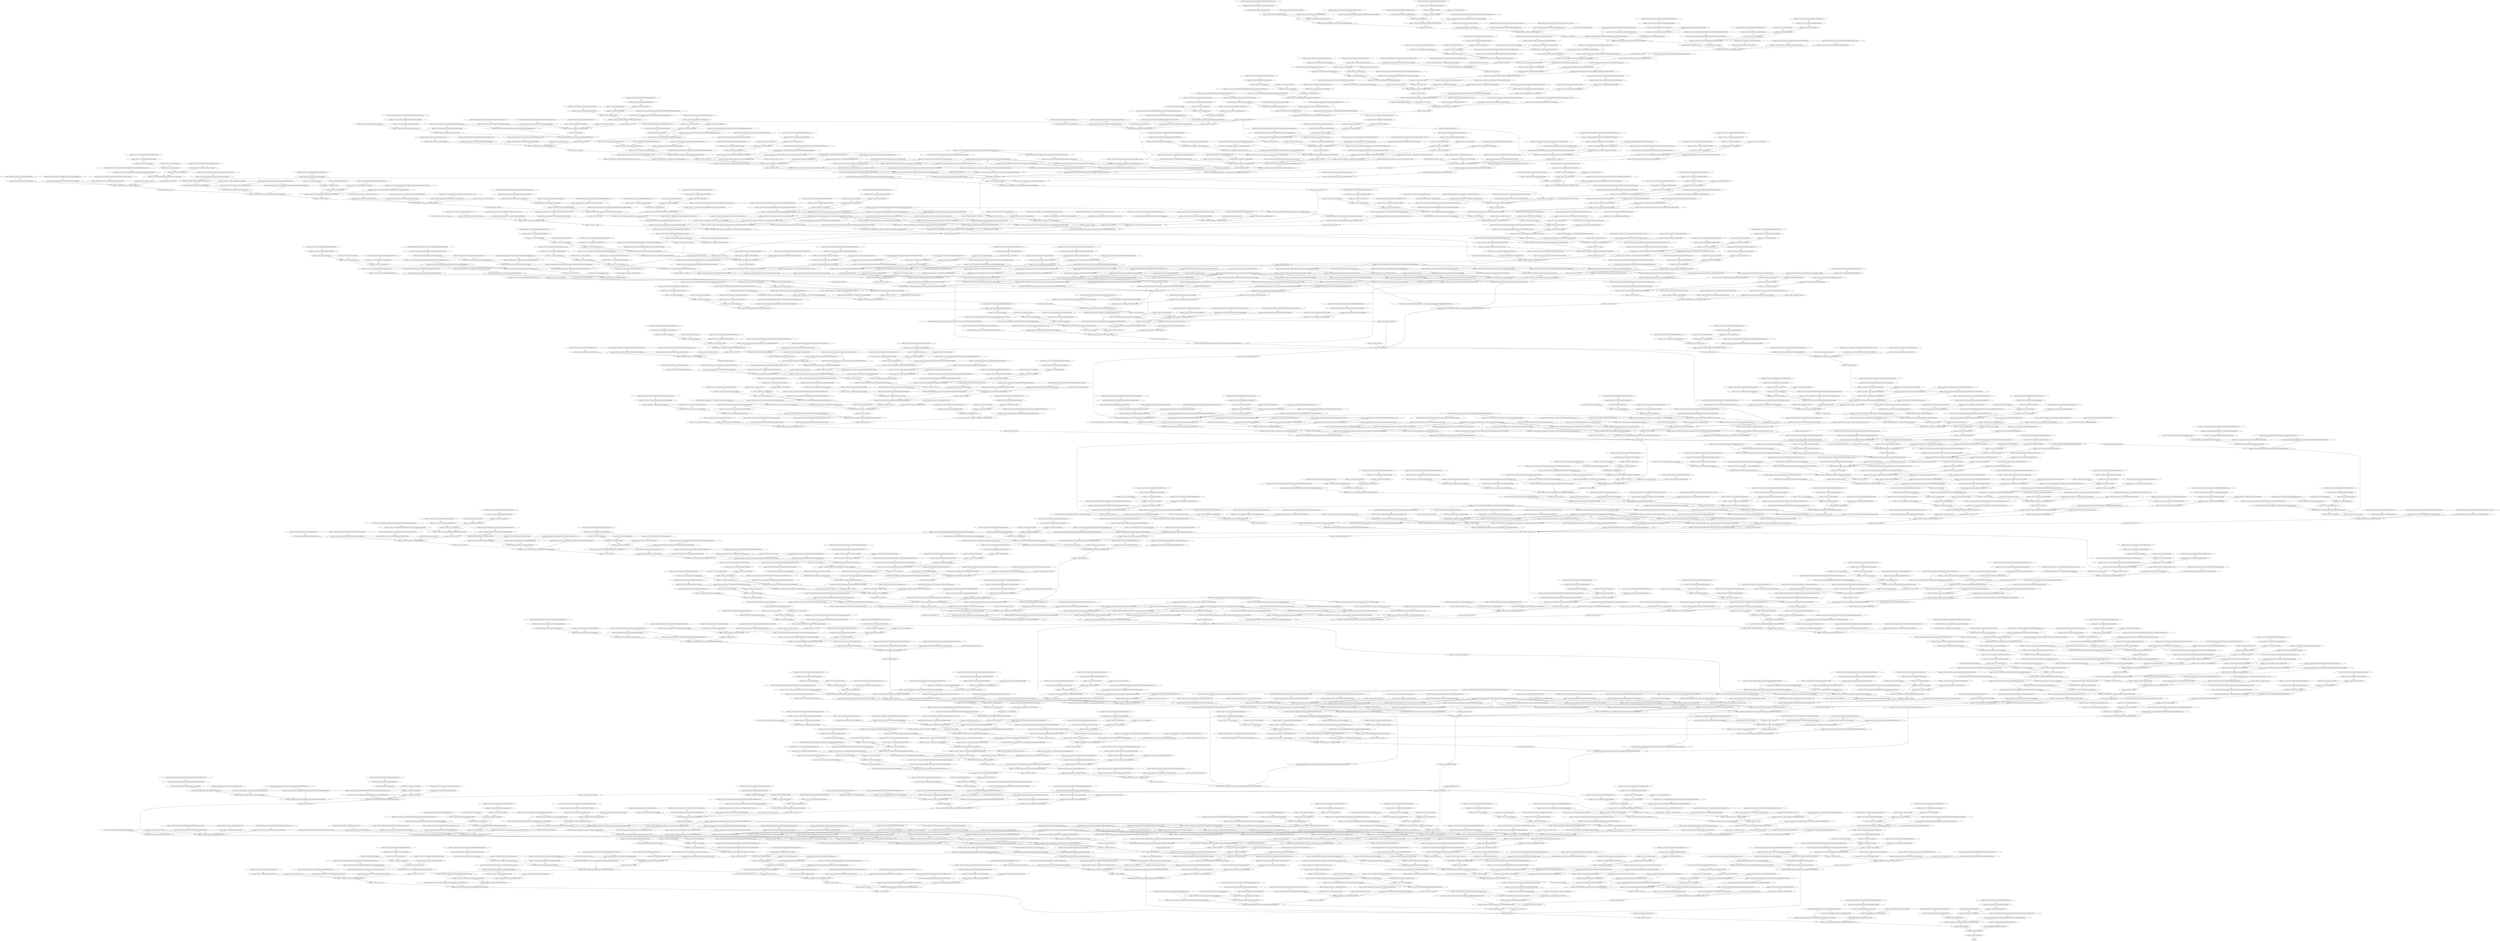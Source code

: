 strict digraph  {
args_0 [op=Placeholder];
"inception_v3/input_1/fake_quantize/AsymmQuant/Abs/ReadVariableOp/resource" [op=Placeholder];
"inception_v3/input_1/fake_quantize/AsymmQuant/Abs/ReadVariableOp" [op=ReadVariableOp];
"inception_v3/input_1/fake_quantize/AsymmQuant/Abs" [op=Abs];
"inception_v3/input_1/fake_quantize/AsymmQuant/add/y" [op=Const];
"inception_v3/input_1/fake_quantize/AsymmQuant/add" [op=AddV2];
"inception_v3/input_1/fake_quantize/AsymmQuant/ReadVariableOp/resource" [op=Placeholder];
"inception_v3/input_1/fake_quantize/AsymmQuant/ReadVariableOp" [op=ReadVariableOp];
"inception_v3/input_1/fake_quantize/AsymmQuant/add_1" [op=AddV2];
"inception_v3/input_1/fake_quantize/AsymmQuant/FakeQuantWithMinMaxVars/ReadVariableOp" [op=ReadVariableOp];
"inception_v3/input_1/fake_quantize/AsymmQuant/FakeQuantWithMinMaxVars" [op=FakeQuantWithMinMaxVars];
"inception_v3/conv2d/SymmQuant/Abs/ReadVariableOp/resource" [op=Placeholder];
"inception_v3/conv2d/SymmQuant/Abs/ReadVariableOp" [op=ReadVariableOp];
"inception_v3/conv2d/SymmQuant/Abs" [op=Abs];
"inception_v3/conv2d/SymmQuant/add/y" [op=Const];
"inception_v3/conv2d/SymmQuant/add" [op=AddV2];
"inception_v3/conv2d/SymmQuant/mul/ReadVariableOp/resource" [op=Placeholder];
"inception_v3/conv2d/SymmQuant/mul/ReadVariableOp" [op=ReadVariableOp];
"inception_v3/conv2d/SymmQuant/mul" [op=Mul];
"inception_v3/conv2d/SymmQuant/FakeQuantWithMinMaxVarsPerChannel/ReadVariableOp/resource" [op=Placeholder];
"inception_v3/conv2d/SymmQuant/FakeQuantWithMinMaxVarsPerChannel/ReadVariableOp" [op=ReadVariableOp];
"inception_v3/conv2d/SymmQuant/FakeQuantWithMinMaxVarsPerChannel" [op=FakeQuantWithMinMaxVarsPerChannel];
"inception_v3/conv2d/Conv2D" [op=Conv2D];
"inception_v3/batch_normalization/scale" [op=Const];
"inception_v3/batch_normalization/ReadVariableOp/resource" [op=Placeholder];
"inception_v3/batch_normalization/ReadVariableOp" [op=ReadVariableOp];
"inception_v3/batch_normalization/FusedBatchNormV3/ReadVariableOp/resource" [op=Placeholder];
"inception_v3/batch_normalization/FusedBatchNormV3/ReadVariableOp" [op=ReadVariableOp];
"inception_v3/batch_normalization/FusedBatchNormV3/ReadVariableOp_1/resource" [op=Placeholder];
"inception_v3/batch_normalization/FusedBatchNormV3/ReadVariableOp_1" [op=ReadVariableOp];
"inception_v3/batch_normalization/FusedBatchNormV3" [op=FusedBatchNormV3];
"inception_v3/activation/Relu" [op=Relu];
"inception_v3/activation/fake_quantize/AsymmQuant/Abs/ReadVariableOp/resource" [op=Placeholder];
"inception_v3/activation/fake_quantize/AsymmQuant/Abs/ReadVariableOp" [op=ReadVariableOp];
"inception_v3/activation/fake_quantize/AsymmQuant/Abs" [op=Abs];
"inception_v3/activation/fake_quantize/AsymmQuant/add/y" [op=Const];
"inception_v3/activation/fake_quantize/AsymmQuant/add" [op=AddV2];
"inception_v3/activation/fake_quantize/AsymmQuant/ReadVariableOp/resource" [op=Placeholder];
"inception_v3/activation/fake_quantize/AsymmQuant/ReadVariableOp" [op=ReadVariableOp];
"inception_v3/activation/fake_quantize/AsymmQuant/add_1" [op=AddV2];
"inception_v3/activation/fake_quantize/AsymmQuant/FakeQuantWithMinMaxVars/ReadVariableOp" [op=ReadVariableOp];
"inception_v3/activation/fake_quantize/AsymmQuant/FakeQuantWithMinMaxVars" [op=FakeQuantWithMinMaxVars];
"inception_v3/conv2d_1/SymmQuant/Abs/ReadVariableOp/resource" [op=Placeholder];
"inception_v3/conv2d_1/SymmQuant/Abs/ReadVariableOp" [op=ReadVariableOp];
"inception_v3/conv2d_1/SymmQuant/Abs" [op=Abs];
"inception_v3/conv2d_1/SymmQuant/add/y" [op=Const];
"inception_v3/conv2d_1/SymmQuant/add" [op=AddV2];
"inception_v3/conv2d_1/SymmQuant/mul/ReadVariableOp/resource" [op=Placeholder];
"inception_v3/conv2d_1/SymmQuant/mul/ReadVariableOp" [op=ReadVariableOp];
"inception_v3/conv2d_1/SymmQuant/mul" [op=Mul];
"inception_v3/conv2d_1/SymmQuant/FakeQuantWithMinMaxVarsPerChannel/ReadVariableOp/resource" [op=Placeholder];
"inception_v3/conv2d_1/SymmQuant/FakeQuantWithMinMaxVarsPerChannel/ReadVariableOp" [op=ReadVariableOp];
"inception_v3/conv2d_1/SymmQuant/FakeQuantWithMinMaxVarsPerChannel" [op=FakeQuantWithMinMaxVarsPerChannel];
"inception_v3/conv2d_1/Conv2D" [op=Conv2D];
"inception_v3/batch_normalization_1/scale" [op=Const];
"inception_v3/batch_normalization_1/ReadVariableOp/resource" [op=Placeholder];
"inception_v3/batch_normalization_1/ReadVariableOp" [op=ReadVariableOp];
"inception_v3/batch_normalization_1/FusedBatchNormV3/ReadVariableOp/resource" [op=Placeholder];
"inception_v3/batch_normalization_1/FusedBatchNormV3/ReadVariableOp" [op=ReadVariableOp];
"inception_v3/batch_normalization_1/FusedBatchNormV3/ReadVariableOp_1/resource" [op=Placeholder];
"inception_v3/batch_normalization_1/FusedBatchNormV3/ReadVariableOp_1" [op=ReadVariableOp];
"inception_v3/batch_normalization_1/FusedBatchNormV3" [op=FusedBatchNormV3];
"inception_v3/activation_1/Relu" [op=Relu];
"inception_v3/activation_1/fake_quantize/AsymmQuant/Abs/ReadVariableOp/resource" [op=Placeholder];
"inception_v3/activation_1/fake_quantize/AsymmQuant/Abs/ReadVariableOp" [op=ReadVariableOp];
"inception_v3/activation_1/fake_quantize/AsymmQuant/Abs" [op=Abs];
"inception_v3/activation_1/fake_quantize/AsymmQuant/add/y" [op=Const];
"inception_v3/activation_1/fake_quantize/AsymmQuant/add" [op=AddV2];
"inception_v3/activation_1/fake_quantize/AsymmQuant/ReadVariableOp/resource" [op=Placeholder];
"inception_v3/activation_1/fake_quantize/AsymmQuant/ReadVariableOp" [op=ReadVariableOp];
"inception_v3/activation_1/fake_quantize/AsymmQuant/add_1" [op=AddV2];
"inception_v3/activation_1/fake_quantize/AsymmQuant/FakeQuantWithMinMaxVars/ReadVariableOp" [op=ReadVariableOp];
"inception_v3/activation_1/fake_quantize/AsymmQuant/FakeQuantWithMinMaxVars" [op=FakeQuantWithMinMaxVars];
"inception_v3/conv2d_2/SymmQuant/Abs/ReadVariableOp/resource" [op=Placeholder];
"inception_v3/conv2d_2/SymmQuant/Abs/ReadVariableOp" [op=ReadVariableOp];
"inception_v3/conv2d_2/SymmQuant/Abs" [op=Abs];
"inception_v3/conv2d_2/SymmQuant/add/y" [op=Const];
"inception_v3/conv2d_2/SymmQuant/add" [op=AddV2];
"inception_v3/conv2d_2/SymmQuant/mul/ReadVariableOp/resource" [op=Placeholder];
"inception_v3/conv2d_2/SymmQuant/mul/ReadVariableOp" [op=ReadVariableOp];
"inception_v3/conv2d_2/SymmQuant/mul" [op=Mul];
"inception_v3/conv2d_2/SymmQuant/FakeQuantWithMinMaxVarsPerChannel/ReadVariableOp/resource" [op=Placeholder];
"inception_v3/conv2d_2/SymmQuant/FakeQuantWithMinMaxVarsPerChannel/ReadVariableOp" [op=ReadVariableOp];
"inception_v3/conv2d_2/SymmQuant/FakeQuantWithMinMaxVarsPerChannel" [op=FakeQuantWithMinMaxVarsPerChannel];
"inception_v3/conv2d_2/Conv2D" [op=Conv2D];
"inception_v3/batch_normalization_2/scale" [op=Const];
"inception_v3/batch_normalization_2/ReadVariableOp/resource" [op=Placeholder];
"inception_v3/batch_normalization_2/ReadVariableOp" [op=ReadVariableOp];
"inception_v3/batch_normalization_2/FusedBatchNormV3/ReadVariableOp/resource" [op=Placeholder];
"inception_v3/batch_normalization_2/FusedBatchNormV3/ReadVariableOp" [op=ReadVariableOp];
"inception_v3/batch_normalization_2/FusedBatchNormV3/ReadVariableOp_1/resource" [op=Placeholder];
"inception_v3/batch_normalization_2/FusedBatchNormV3/ReadVariableOp_1" [op=ReadVariableOp];
"inception_v3/batch_normalization_2/FusedBatchNormV3" [op=FusedBatchNormV3];
"inception_v3/activation_2/Relu" [op=Relu];
"inception_v3/activation_2/fake_quantize/AsymmQuant/Abs/ReadVariableOp/resource" [op=Placeholder];
"inception_v3/activation_2/fake_quantize/AsymmQuant/Abs/ReadVariableOp" [op=ReadVariableOp];
"inception_v3/activation_2/fake_quantize/AsymmQuant/Abs" [op=Abs];
"inception_v3/activation_2/fake_quantize/AsymmQuant/add/y" [op=Const];
"inception_v3/activation_2/fake_quantize/AsymmQuant/add" [op=AddV2];
"inception_v3/activation_2/fake_quantize/AsymmQuant/ReadVariableOp/resource" [op=Placeholder];
"inception_v3/activation_2/fake_quantize/AsymmQuant/ReadVariableOp" [op=ReadVariableOp];
"inception_v3/activation_2/fake_quantize/AsymmQuant/add_1" [op=AddV2];
"inception_v3/activation_2/fake_quantize/AsymmQuant/FakeQuantWithMinMaxVars/ReadVariableOp" [op=ReadVariableOp];
"inception_v3/activation_2/fake_quantize/AsymmQuant/FakeQuantWithMinMaxVars" [op=FakeQuantWithMinMaxVars];
"inception_v3/max_pooling2d/MaxPool" [op=MaxPool];
"inception_v3/conv2d_3/SymmQuant/Abs/ReadVariableOp/resource" [op=Placeholder];
"inception_v3/conv2d_3/SymmQuant/Abs/ReadVariableOp" [op=ReadVariableOp];
"inception_v3/conv2d_3/SymmQuant/Abs" [op=Abs];
"inception_v3/conv2d_3/SymmQuant/add/y" [op=Const];
"inception_v3/conv2d_3/SymmQuant/add" [op=AddV2];
"inception_v3/conv2d_3/SymmQuant/mul/ReadVariableOp/resource" [op=Placeholder];
"inception_v3/conv2d_3/SymmQuant/mul/ReadVariableOp" [op=ReadVariableOp];
"inception_v3/conv2d_3/SymmQuant/mul" [op=Mul];
"inception_v3/conv2d_3/SymmQuant/FakeQuantWithMinMaxVarsPerChannel/ReadVariableOp/resource" [op=Placeholder];
"inception_v3/conv2d_3/SymmQuant/FakeQuantWithMinMaxVarsPerChannel/ReadVariableOp" [op=ReadVariableOp];
"inception_v3/conv2d_3/SymmQuant/FakeQuantWithMinMaxVarsPerChannel" [op=FakeQuantWithMinMaxVarsPerChannel];
"inception_v3/conv2d_3/Conv2D" [op=Conv2D];
"inception_v3/batch_normalization_3/scale" [op=Const];
"inception_v3/batch_normalization_3/ReadVariableOp/resource" [op=Placeholder];
"inception_v3/batch_normalization_3/ReadVariableOp" [op=ReadVariableOp];
"inception_v3/batch_normalization_3/FusedBatchNormV3/ReadVariableOp/resource" [op=Placeholder];
"inception_v3/batch_normalization_3/FusedBatchNormV3/ReadVariableOp" [op=ReadVariableOp];
"inception_v3/batch_normalization_3/FusedBatchNormV3/ReadVariableOp_1/resource" [op=Placeholder];
"inception_v3/batch_normalization_3/FusedBatchNormV3/ReadVariableOp_1" [op=ReadVariableOp];
"inception_v3/batch_normalization_3/FusedBatchNormV3" [op=FusedBatchNormV3];
"inception_v3/activation_3/Relu" [op=Relu];
"inception_v3/activation_3/fake_quantize/AsymmQuant/Abs/ReadVariableOp/resource" [op=Placeholder];
"inception_v3/activation_3/fake_quantize/AsymmQuant/Abs/ReadVariableOp" [op=ReadVariableOp];
"inception_v3/activation_3/fake_quantize/AsymmQuant/Abs" [op=Abs];
"inception_v3/activation_3/fake_quantize/AsymmQuant/add/y" [op=Const];
"inception_v3/activation_3/fake_quantize/AsymmQuant/add" [op=AddV2];
"inception_v3/activation_3/fake_quantize/AsymmQuant/ReadVariableOp/resource" [op=Placeholder];
"inception_v3/activation_3/fake_quantize/AsymmQuant/ReadVariableOp" [op=ReadVariableOp];
"inception_v3/activation_3/fake_quantize/AsymmQuant/add_1" [op=AddV2];
"inception_v3/activation_3/fake_quantize/AsymmQuant/FakeQuantWithMinMaxVars/ReadVariableOp" [op=ReadVariableOp];
"inception_v3/activation_3/fake_quantize/AsymmQuant/FakeQuantWithMinMaxVars" [op=FakeQuantWithMinMaxVars];
"inception_v3/conv2d_4/SymmQuant/Abs/ReadVariableOp/resource" [op=Placeholder];
"inception_v3/conv2d_4/SymmQuant/Abs/ReadVariableOp" [op=ReadVariableOp];
"inception_v3/conv2d_4/SymmQuant/Abs" [op=Abs];
"inception_v3/conv2d_4/SymmQuant/add/y" [op=Const];
"inception_v3/conv2d_4/SymmQuant/add" [op=AddV2];
"inception_v3/conv2d_4/SymmQuant/mul/ReadVariableOp/resource" [op=Placeholder];
"inception_v3/conv2d_4/SymmQuant/mul/ReadVariableOp" [op=ReadVariableOp];
"inception_v3/conv2d_4/SymmQuant/mul" [op=Mul];
"inception_v3/conv2d_4/SymmQuant/FakeQuantWithMinMaxVarsPerChannel/ReadVariableOp/resource" [op=Placeholder];
"inception_v3/conv2d_4/SymmQuant/FakeQuantWithMinMaxVarsPerChannel/ReadVariableOp" [op=ReadVariableOp];
"inception_v3/conv2d_4/SymmQuant/FakeQuantWithMinMaxVarsPerChannel" [op=FakeQuantWithMinMaxVarsPerChannel];
"inception_v3/conv2d_4/Conv2D" [op=Conv2D];
"inception_v3/batch_normalization_4/scale" [op=Placeholder];
"inception_v3/batch_normalization_4/ReadVariableOp/resource" [op=Placeholder];
"inception_v3/batch_normalization_4/ReadVariableOp" [op=ReadVariableOp];
"inception_v3/batch_normalization_4/FusedBatchNormV3/ReadVariableOp/resource" [op=Placeholder];
"inception_v3/batch_normalization_4/FusedBatchNormV3/ReadVariableOp" [op=ReadVariableOp];
"inception_v3/batch_normalization_4/FusedBatchNormV3/ReadVariableOp_1/resource" [op=Placeholder];
"inception_v3/batch_normalization_4/FusedBatchNormV3/ReadVariableOp_1" [op=ReadVariableOp];
"inception_v3/batch_normalization_4/FusedBatchNormV3" [op=FusedBatchNormV3];
"inception_v3/activation_4/Relu" [op=Relu];
"inception_v3/activation_4/fake_quantize/AsymmQuant/Abs/ReadVariableOp/resource" [op=Placeholder];
"inception_v3/activation_4/fake_quantize/AsymmQuant/Abs/ReadVariableOp" [op=ReadVariableOp];
"inception_v3/activation_4/fake_quantize/AsymmQuant/Abs" [op=Abs];
"inception_v3/activation_4/fake_quantize/AsymmQuant/add/y" [op=Const];
"inception_v3/activation_4/fake_quantize/AsymmQuant/add" [op=AddV2];
"inception_v3/activation_4/fake_quantize/AsymmQuant/ReadVariableOp/resource" [op=Placeholder];
"inception_v3/activation_4/fake_quantize/AsymmQuant/ReadVariableOp" [op=ReadVariableOp];
"inception_v3/activation_4/fake_quantize/AsymmQuant/add_1" [op=AddV2];
"inception_v3/activation_4/fake_quantize/AsymmQuant/FakeQuantWithMinMaxVars/ReadVariableOp" [op=ReadVariableOp];
"inception_v3/activation_4/fake_quantize/AsymmQuant/FakeQuantWithMinMaxVars" [op=FakeQuantWithMinMaxVars];
"inception_v3/max_pooling2d_1/MaxPool" [op=MaxPool];
"inception_v3/conv2d_8/SymmQuant/Abs/ReadVariableOp/resource" [op=Placeholder];
"inception_v3/conv2d_8/SymmQuant/Abs/ReadVariableOp" [op=ReadVariableOp];
"inception_v3/conv2d_8/SymmQuant/Abs" [op=Abs];
"inception_v3/conv2d_8/SymmQuant/add/y" [op=Const];
"inception_v3/conv2d_8/SymmQuant/add" [op=AddV2];
"inception_v3/conv2d_8/SymmQuant/mul/ReadVariableOp/resource" [op=Placeholder];
"inception_v3/conv2d_8/SymmQuant/mul/ReadVariableOp" [op=ReadVariableOp];
"inception_v3/conv2d_8/SymmQuant/mul" [op=Mul];
"inception_v3/conv2d_8/SymmQuant/FakeQuantWithMinMaxVarsPerChannel/ReadVariableOp/resource" [op=Placeholder];
"inception_v3/conv2d_8/SymmQuant/FakeQuantWithMinMaxVarsPerChannel/ReadVariableOp" [op=ReadVariableOp];
"inception_v3/conv2d_8/SymmQuant/FakeQuantWithMinMaxVarsPerChannel" [op=FakeQuantWithMinMaxVarsPerChannel];
"inception_v3/conv2d_8/Conv2D" [op=Conv2D];
"inception_v3/batch_normalization_8/scale" [op=Const];
"inception_v3/batch_normalization_8/ReadVariableOp/resource" [op=Placeholder];
"inception_v3/batch_normalization_8/ReadVariableOp" [op=ReadVariableOp];
"inception_v3/batch_normalization_8/FusedBatchNormV3/ReadVariableOp/resource" [op=Placeholder];
"inception_v3/batch_normalization_8/FusedBatchNormV3/ReadVariableOp" [op=ReadVariableOp];
"inception_v3/batch_normalization_8/FusedBatchNormV3/ReadVariableOp_1/resource" [op=Placeholder];
"inception_v3/batch_normalization_8/FusedBatchNormV3/ReadVariableOp_1" [op=ReadVariableOp];
"inception_v3/batch_normalization_8/FusedBatchNormV3" [op=FusedBatchNormV3];
"inception_v3/activation_8/Relu" [op=Relu];
"inception_v3/activation_8/fake_quantize/AsymmQuant/Abs/ReadVariableOp/resource" [op=Placeholder];
"inception_v3/activation_8/fake_quantize/AsymmQuant/Abs/ReadVariableOp" [op=ReadVariableOp];
"inception_v3/activation_8/fake_quantize/AsymmQuant/Abs" [op=Abs];
"inception_v3/activation_8/fake_quantize/AsymmQuant/add/y" [op=Const];
"inception_v3/activation_8/fake_quantize/AsymmQuant/add" [op=AddV2];
"inception_v3/activation_8/fake_quantize/AsymmQuant/ReadVariableOp/resource" [op=Placeholder];
"inception_v3/activation_8/fake_quantize/AsymmQuant/ReadVariableOp" [op=ReadVariableOp];
"inception_v3/activation_8/fake_quantize/AsymmQuant/add_1" [op=AddV2];
"inception_v3/activation_8/fake_quantize/AsymmQuant/FakeQuantWithMinMaxVars/ReadVariableOp" [op=ReadVariableOp];
"inception_v3/activation_8/fake_quantize/AsymmQuant/FakeQuantWithMinMaxVars" [op=FakeQuantWithMinMaxVars];
"inception_v3/conv2d_9/SymmQuant/Abs/ReadVariableOp/resource" [op=Placeholder];
"inception_v3/conv2d_9/SymmQuant/Abs/ReadVariableOp" [op=ReadVariableOp];
"inception_v3/conv2d_9/SymmQuant/Abs" [op=Abs];
"inception_v3/conv2d_9/SymmQuant/add/y" [op=Const];
"inception_v3/conv2d_9/SymmQuant/add" [op=AddV2];
"inception_v3/conv2d_9/SymmQuant/mul/ReadVariableOp/resource" [op=Placeholder];
"inception_v3/conv2d_9/SymmQuant/mul/ReadVariableOp" [op=ReadVariableOp];
"inception_v3/conv2d_9/SymmQuant/mul" [op=Mul];
"inception_v3/conv2d_9/SymmQuant/FakeQuantWithMinMaxVarsPerChannel/ReadVariableOp/resource" [op=Placeholder];
"inception_v3/conv2d_9/SymmQuant/FakeQuantWithMinMaxVarsPerChannel/ReadVariableOp" [op=ReadVariableOp];
"inception_v3/conv2d_9/SymmQuant/FakeQuantWithMinMaxVarsPerChannel" [op=FakeQuantWithMinMaxVarsPerChannel];
"inception_v3/conv2d_9/Conv2D" [op=Conv2D];
"inception_v3/conv2d_6/SymmQuant/Abs/ReadVariableOp/resource" [op=Placeholder];
"inception_v3/conv2d_6/SymmQuant/Abs/ReadVariableOp" [op=ReadVariableOp];
"inception_v3/conv2d_6/SymmQuant/Abs" [op=Abs];
"inception_v3/conv2d_6/SymmQuant/add/y" [op=Const];
"inception_v3/conv2d_6/SymmQuant/add" [op=AddV2];
"inception_v3/conv2d_6/SymmQuant/mul/ReadVariableOp/resource" [op=Placeholder];
"inception_v3/conv2d_6/SymmQuant/mul/ReadVariableOp" [op=ReadVariableOp];
"inception_v3/conv2d_6/SymmQuant/mul" [op=Mul];
"inception_v3/conv2d_6/SymmQuant/FakeQuantWithMinMaxVarsPerChannel/ReadVariableOp/resource" [op=Placeholder];
"inception_v3/conv2d_6/SymmQuant/FakeQuantWithMinMaxVarsPerChannel/ReadVariableOp" [op=ReadVariableOp];
"inception_v3/conv2d_6/SymmQuant/FakeQuantWithMinMaxVarsPerChannel" [op=FakeQuantWithMinMaxVarsPerChannel];
"inception_v3/conv2d_6/Conv2D" [op=Conv2D];
"inception_v3/batch_normalization_9/scale" [op=Const];
"inception_v3/batch_normalization_9/ReadVariableOp/resource" [op=Placeholder];
"inception_v3/batch_normalization_9/ReadVariableOp" [op=ReadVariableOp];
"inception_v3/batch_normalization_9/FusedBatchNormV3/ReadVariableOp/resource" [op=Placeholder];
"inception_v3/batch_normalization_9/FusedBatchNormV3/ReadVariableOp" [op=ReadVariableOp];
"inception_v3/batch_normalization_9/FusedBatchNormV3/ReadVariableOp_1/resource" [op=Placeholder];
"inception_v3/batch_normalization_9/FusedBatchNormV3/ReadVariableOp_1" [op=ReadVariableOp];
"inception_v3/batch_normalization_9/FusedBatchNormV3" [op=FusedBatchNormV3];
"inception_v3/batch_normalization_6/scale" [op=Const];
"inception_v3/batch_normalization_6/ReadVariableOp/resource" [op=Placeholder];
"inception_v3/batch_normalization_6/ReadVariableOp" [op=ReadVariableOp];
"inception_v3/batch_normalization_6/FusedBatchNormV3/ReadVariableOp/resource" [op=Placeholder];
"inception_v3/batch_normalization_6/FusedBatchNormV3/ReadVariableOp" [op=ReadVariableOp];
"inception_v3/batch_normalization_6/FusedBatchNormV3/ReadVariableOp_1/resource" [op=Placeholder];
"inception_v3/batch_normalization_6/FusedBatchNormV3/ReadVariableOp_1" [op=ReadVariableOp];
"inception_v3/batch_normalization_6/FusedBatchNormV3" [op=FusedBatchNormV3];
"inception_v3/average_pooling2d/AvgPool" [op=AvgPool];
"inception_v3/activation_9/Relu" [op=Relu];
"inception_v3/activation_6/Relu" [op=Relu];
"inception_v3/average_pooling2d/fake_quantize/AsymmQuant/Abs/ReadVariableOp/resource" [op=Placeholder];
"inception_v3/average_pooling2d/fake_quantize/AsymmQuant/Abs/ReadVariableOp" [op=ReadVariableOp];
"inception_v3/average_pooling2d/fake_quantize/AsymmQuant/Abs" [op=Abs];
"inception_v3/average_pooling2d/fake_quantize/AsymmQuant/add/y" [op=Const];
"inception_v3/average_pooling2d/fake_quantize/AsymmQuant/add" [op=AddV2];
"inception_v3/average_pooling2d/fake_quantize/AsymmQuant/ReadVariableOp/resource" [op=Placeholder];
"inception_v3/average_pooling2d/fake_quantize/AsymmQuant/ReadVariableOp" [op=ReadVariableOp];
"inception_v3/average_pooling2d/fake_quantize/AsymmQuant/add_1" [op=AddV2];
"inception_v3/average_pooling2d/fake_quantize/AsymmQuant/FakeQuantWithMinMaxVars/ReadVariableOp" [op=ReadVariableOp];
"inception_v3/average_pooling2d/fake_quantize/AsymmQuant/FakeQuantWithMinMaxVars" [op=FakeQuantWithMinMaxVars];
"inception_v3/activation_9/fake_quantize/AsymmQuant/Abs/ReadVariableOp/resource" [op=Placeholder];
"inception_v3/activation_9/fake_quantize/AsymmQuant/Abs/ReadVariableOp" [op=ReadVariableOp];
"inception_v3/activation_9/fake_quantize/AsymmQuant/Abs" [op=Abs];
"inception_v3/activation_9/fake_quantize/AsymmQuant/add/y" [op=Const];
"inception_v3/activation_9/fake_quantize/AsymmQuant/add" [op=AddV2];
"inception_v3/activation_9/fake_quantize/AsymmQuant/ReadVariableOp/resource" [op=Placeholder];
"inception_v3/activation_9/fake_quantize/AsymmQuant/ReadVariableOp" [op=ReadVariableOp];
"inception_v3/activation_9/fake_quantize/AsymmQuant/add_1" [op=AddV2];
"inception_v3/activation_9/fake_quantize/AsymmQuant/FakeQuantWithMinMaxVars/ReadVariableOp" [op=ReadVariableOp];
"inception_v3/activation_9/fake_quantize/AsymmQuant/FakeQuantWithMinMaxVars" [op=FakeQuantWithMinMaxVars];
"inception_v3/activation_6/fake_quantize/AsymmQuant/Abs/ReadVariableOp/resource" [op=Placeholder];
"inception_v3/activation_6/fake_quantize/AsymmQuant/Abs/ReadVariableOp" [op=ReadVariableOp];
"inception_v3/activation_6/fake_quantize/AsymmQuant/Abs" [op=Abs];
"inception_v3/activation_6/fake_quantize/AsymmQuant/add/y" [op=Const];
"inception_v3/activation_6/fake_quantize/AsymmQuant/add" [op=AddV2];
"inception_v3/activation_6/fake_quantize/AsymmQuant/ReadVariableOp/resource" [op=Placeholder];
"inception_v3/activation_6/fake_quantize/AsymmQuant/ReadVariableOp" [op=ReadVariableOp];
"inception_v3/activation_6/fake_quantize/AsymmQuant/add_1" [op=AddV2];
"inception_v3/activation_6/fake_quantize/AsymmQuant/FakeQuantWithMinMaxVars/ReadVariableOp" [op=ReadVariableOp];
"inception_v3/activation_6/fake_quantize/AsymmQuant/FakeQuantWithMinMaxVars" [op=FakeQuantWithMinMaxVars];
"inception_v3/conv2d_11/SymmQuant/Abs/ReadVariableOp/resource" [op=Placeholder];
"inception_v3/conv2d_11/SymmQuant/Abs/ReadVariableOp" [op=ReadVariableOp];
"inception_v3/conv2d_11/SymmQuant/Abs" [op=Abs];
"inception_v3/conv2d_11/SymmQuant/add/y" [op=Const];
"inception_v3/conv2d_11/SymmQuant/add" [op=AddV2];
"inception_v3/conv2d_11/SymmQuant/mul/ReadVariableOp/resource" [op=Placeholder];
"inception_v3/conv2d_11/SymmQuant/mul/ReadVariableOp" [op=ReadVariableOp];
"inception_v3/conv2d_11/SymmQuant/mul" [op=Mul];
"inception_v3/conv2d_11/SymmQuant/FakeQuantWithMinMaxVarsPerChannel/ReadVariableOp/resource" [op=Placeholder];
"inception_v3/conv2d_11/SymmQuant/FakeQuantWithMinMaxVarsPerChannel/ReadVariableOp" [op=ReadVariableOp];
"inception_v3/conv2d_11/SymmQuant/FakeQuantWithMinMaxVarsPerChannel" [op=FakeQuantWithMinMaxVarsPerChannel];
"inception_v3/conv2d_11/Conv2D" [op=Conv2D];
"inception_v3/conv2d_10/SymmQuant/Abs/ReadVariableOp/resource" [op=Placeholder];
"inception_v3/conv2d_10/SymmQuant/Abs/ReadVariableOp" [op=ReadVariableOp];
"inception_v3/conv2d_10/SymmQuant/Abs" [op=Abs];
"inception_v3/conv2d_10/SymmQuant/add/y" [op=Const];
"inception_v3/conv2d_10/SymmQuant/add" [op=AddV2];
"inception_v3/conv2d_10/SymmQuant/mul/ReadVariableOp/resource" [op=Placeholder];
"inception_v3/conv2d_10/SymmQuant/mul/ReadVariableOp" [op=ReadVariableOp];
"inception_v3/conv2d_10/SymmQuant/mul" [op=Mul];
"inception_v3/conv2d_10/SymmQuant/FakeQuantWithMinMaxVarsPerChannel/ReadVariableOp/resource" [op=Placeholder];
"inception_v3/conv2d_10/SymmQuant/FakeQuantWithMinMaxVarsPerChannel/ReadVariableOp" [op=ReadVariableOp];
"inception_v3/conv2d_10/SymmQuant/FakeQuantWithMinMaxVarsPerChannel" [op=FakeQuantWithMinMaxVarsPerChannel];
"inception_v3/conv2d_10/Conv2D" [op=Conv2D];
"inception_v3/conv2d_7/SymmQuant/Abs/ReadVariableOp/resource" [op=Placeholder];
"inception_v3/conv2d_7/SymmQuant/Abs/ReadVariableOp" [op=ReadVariableOp];
"inception_v3/conv2d_7/SymmQuant/Abs" [op=Abs];
"inception_v3/conv2d_7/SymmQuant/add/y" [op=Const];
"inception_v3/conv2d_7/SymmQuant/add" [op=AddV2];
"inception_v3/conv2d_7/SymmQuant/mul/ReadVariableOp/resource" [op=Placeholder];
"inception_v3/conv2d_7/SymmQuant/mul/ReadVariableOp" [op=ReadVariableOp];
"inception_v3/conv2d_7/SymmQuant/mul" [op=Mul];
"inception_v3/conv2d_7/SymmQuant/FakeQuantWithMinMaxVarsPerChannel/ReadVariableOp/resource" [op=Placeholder];
"inception_v3/conv2d_7/SymmQuant/FakeQuantWithMinMaxVarsPerChannel/ReadVariableOp" [op=ReadVariableOp];
"inception_v3/conv2d_7/SymmQuant/FakeQuantWithMinMaxVarsPerChannel" [op=FakeQuantWithMinMaxVarsPerChannel];
"inception_v3/conv2d_7/Conv2D" [op=Conv2D];
"inception_v3/conv2d_5/SymmQuant/Abs/ReadVariableOp/resource" [op=Placeholder];
"inception_v3/conv2d_5/SymmQuant/Abs/ReadVariableOp" [op=ReadVariableOp];
"inception_v3/conv2d_5/SymmQuant/Abs" [op=Abs];
"inception_v3/conv2d_5/SymmQuant/add/y" [op=Const];
"inception_v3/conv2d_5/SymmQuant/add" [op=AddV2];
"inception_v3/conv2d_5/SymmQuant/mul/ReadVariableOp/resource" [op=Placeholder];
"inception_v3/conv2d_5/SymmQuant/mul/ReadVariableOp" [op=ReadVariableOp];
"inception_v3/conv2d_5/SymmQuant/mul" [op=Mul];
"inception_v3/conv2d_5/SymmQuant/FakeQuantWithMinMaxVarsPerChannel/ReadVariableOp/resource" [op=Placeholder];
"inception_v3/conv2d_5/SymmQuant/FakeQuantWithMinMaxVarsPerChannel/ReadVariableOp" [op=ReadVariableOp];
"inception_v3/conv2d_5/SymmQuant/FakeQuantWithMinMaxVarsPerChannel" [op=FakeQuantWithMinMaxVarsPerChannel];
"inception_v3/conv2d_5/Conv2D" [op=Conv2D];
"inception_v3/batch_normalization_11/scale" [op=Const];
"inception_v3/batch_normalization_11/ReadVariableOp/resource" [op=Placeholder];
"inception_v3/batch_normalization_11/ReadVariableOp" [op=ReadVariableOp];
"inception_v3/batch_normalization_11/FusedBatchNormV3/ReadVariableOp/resource" [op=Placeholder];
"inception_v3/batch_normalization_11/FusedBatchNormV3/ReadVariableOp" [op=ReadVariableOp];
"inception_v3/batch_normalization_11/FusedBatchNormV3/ReadVariableOp_1/resource" [op=Placeholder];
"inception_v3/batch_normalization_11/FusedBatchNormV3/ReadVariableOp_1" [op=ReadVariableOp];
"inception_v3/batch_normalization_11/FusedBatchNormV3" [op=FusedBatchNormV3];
"inception_v3/batch_normalization_10/scale" [op=Const];
"inception_v3/batch_normalization_10/ReadVariableOp/resource" [op=Placeholder];
"inception_v3/batch_normalization_10/ReadVariableOp" [op=ReadVariableOp];
"inception_v3/batch_normalization_10/FusedBatchNormV3/ReadVariableOp/resource" [op=Placeholder];
"inception_v3/batch_normalization_10/FusedBatchNormV3/ReadVariableOp" [op=ReadVariableOp];
"inception_v3/batch_normalization_10/FusedBatchNormV3/ReadVariableOp_1/resource" [op=Placeholder];
"inception_v3/batch_normalization_10/FusedBatchNormV3/ReadVariableOp_1" [op=ReadVariableOp];
"inception_v3/batch_normalization_10/FusedBatchNormV3" [op=FusedBatchNormV3];
"inception_v3/batch_normalization_7/scale" [op=Const];
"inception_v3/batch_normalization_7/ReadVariableOp/resource" [op=Placeholder];
"inception_v3/batch_normalization_7/ReadVariableOp" [op=ReadVariableOp];
"inception_v3/batch_normalization_7/FusedBatchNormV3/ReadVariableOp/resource" [op=Placeholder];
"inception_v3/batch_normalization_7/FusedBatchNormV3/ReadVariableOp" [op=ReadVariableOp];
"inception_v3/batch_normalization_7/FusedBatchNormV3/ReadVariableOp_1/resource" [op=Placeholder];
"inception_v3/batch_normalization_7/FusedBatchNormV3/ReadVariableOp_1" [op=ReadVariableOp];
"inception_v3/batch_normalization_7/FusedBatchNormV3" [op=FusedBatchNormV3];
"inception_v3/batch_normalization_5/scale" [op=Const];
"inception_v3/batch_normalization_5/ReadVariableOp/resource" [op=Placeholder];
"inception_v3/batch_normalization_5/ReadVariableOp" [op=ReadVariableOp];
"inception_v3/batch_normalization_5/FusedBatchNormV3/ReadVariableOp/resource" [op=Placeholder];
"inception_v3/batch_normalization_5/FusedBatchNormV3/ReadVariableOp" [op=ReadVariableOp];
"inception_v3/batch_normalization_5/FusedBatchNormV3/ReadVariableOp_1/resource" [op=Placeholder];
"inception_v3/batch_normalization_5/FusedBatchNormV3/ReadVariableOp_1" [op=ReadVariableOp];
"inception_v3/batch_normalization_5/FusedBatchNormV3" [op=FusedBatchNormV3];
"inception_v3/activation_11/Relu" [op=Relu];
"inception_v3/activation_10/Relu" [op=Relu];
"inception_v3/activation_7/Relu" [op=Relu];
"inception_v3/activation_5/Relu" [op=Relu];
"inception_v3/activation_5/fake_quantize/unified_scale_group/AsymmQuant/Abs/ReadVariableOp/resource" [op=Placeholder];
"inception_v3/activation_5/fake_quantize/unified_scale_group/AsymmQuant/Abs/ReadVariableOp" [op=ReadVariableOp];
"inception_v3/activation_5/fake_quantize/unified_scale_group/AsymmQuant/Abs" [op=Abs];
"inception_v3/activation_5/fake_quantize/unified_scale_group/AsymmQuant/add/y" [op=Const];
"inception_v3/activation_5/fake_quantize/unified_scale_group/AsymmQuant/add" [op=AddV2];
"inception_v3/activation_5/fake_quantize/unified_scale_group/AsymmQuant/ReadVariableOp/resource" [op=Placeholder];
"inception_v3/activation_5/fake_quantize/unified_scale_group/AsymmQuant/ReadVariableOp" [op=ReadVariableOp];
"inception_v3/activation_5/fake_quantize/unified_scale_group/AsymmQuant/add_1" [op=AddV2];
"inception_v3/activation_5/fake_quantize/unified_scale_group/AsymmQuant/FakeQuantWithMinMaxVars/ReadVariableOp" [op=ReadVariableOp];
"inception_v3/activation_5/fake_quantize/unified_scale_group/AsymmQuant/FakeQuantWithMinMaxVars" [op=FakeQuantWithMinMaxVars];
"inception_v3/activation_5/fake_quantize/unified_scale_group/AsymmQuant_1/Abs/ReadVariableOp" [op=ReadVariableOp];
"inception_v3/activation_5/fake_quantize/unified_scale_group/AsymmQuant_1/Abs" [op=Abs];
"inception_v3/activation_5/fake_quantize/unified_scale_group/AsymmQuant_1/add/y" [op=Const];
"inception_v3/activation_5/fake_quantize/unified_scale_group/AsymmQuant_1/add" [op=AddV2];
"inception_v3/activation_5/fake_quantize/unified_scale_group/AsymmQuant_1/ReadVariableOp" [op=ReadVariableOp];
"inception_v3/activation_5/fake_quantize/unified_scale_group/AsymmQuant_1/add_1" [op=AddV2];
"inception_v3/activation_5/fake_quantize/unified_scale_group/AsymmQuant_1/FakeQuantWithMinMaxVars/ReadVariableOp" [op=ReadVariableOp];
"inception_v3/activation_5/fake_quantize/unified_scale_group/AsymmQuant_1/FakeQuantWithMinMaxVars" [op=FakeQuantWithMinMaxVars];
"inception_v3/activation_5/fake_quantize/unified_scale_group/AsymmQuant_2/Abs/ReadVariableOp" [op=ReadVariableOp];
"inception_v3/activation_5/fake_quantize/unified_scale_group/AsymmQuant_2/Abs" [op=Abs];
"inception_v3/activation_5/fake_quantize/unified_scale_group/AsymmQuant_2/add/y" [op=Const];
"inception_v3/activation_5/fake_quantize/unified_scale_group/AsymmQuant_2/add" [op=AddV2];
"inception_v3/activation_5/fake_quantize/unified_scale_group/AsymmQuant_2/ReadVariableOp" [op=ReadVariableOp];
"inception_v3/activation_5/fake_quantize/unified_scale_group/AsymmQuant_2/add_1" [op=AddV2];
"inception_v3/activation_5/fake_quantize/unified_scale_group/AsymmQuant_2/FakeQuantWithMinMaxVars/ReadVariableOp" [op=ReadVariableOp];
"inception_v3/activation_5/fake_quantize/unified_scale_group/AsymmQuant_2/FakeQuantWithMinMaxVars" [op=FakeQuantWithMinMaxVars];
"inception_v3/activation_5/fake_quantize/unified_scale_group/AsymmQuant_3/Abs/ReadVariableOp" [op=ReadVariableOp];
"inception_v3/activation_5/fake_quantize/unified_scale_group/AsymmQuant_3/Abs" [op=Abs];
"inception_v3/activation_5/fake_quantize/unified_scale_group/AsymmQuant_3/add/y" [op=Const];
"inception_v3/activation_5/fake_quantize/unified_scale_group/AsymmQuant_3/add" [op=AddV2];
"inception_v3/activation_5/fake_quantize/unified_scale_group/AsymmQuant_3/ReadVariableOp" [op=ReadVariableOp];
"inception_v3/activation_5/fake_quantize/unified_scale_group/AsymmQuant_3/add_1" [op=AddV2];
"inception_v3/activation_5/fake_quantize/unified_scale_group/AsymmQuant_3/FakeQuantWithMinMaxVars/ReadVariableOp" [op=ReadVariableOp];
"inception_v3/activation_5/fake_quantize/unified_scale_group/AsymmQuant_3/FakeQuantWithMinMaxVars" [op=FakeQuantWithMinMaxVars];
"inception_v3/mixed0/concat/axis" [op=Const];
"inception_v3/mixed0/concat" [op=ConcatV2];
"inception_v3/conv2d_15/SymmQuant/Abs/ReadVariableOp/resource" [op=Placeholder];
"inception_v3/conv2d_15/SymmQuant/Abs/ReadVariableOp" [op=ReadVariableOp];
"inception_v3/conv2d_15/SymmQuant/Abs" [op=Abs];
"inception_v3/conv2d_15/SymmQuant/add/y" [op=Const];
"inception_v3/conv2d_15/SymmQuant/add" [op=AddV2];
"inception_v3/conv2d_15/SymmQuant/mul/ReadVariableOp/resource" [op=Placeholder];
"inception_v3/conv2d_15/SymmQuant/mul/ReadVariableOp" [op=ReadVariableOp];
"inception_v3/conv2d_15/SymmQuant/mul" [op=Mul];
"inception_v3/conv2d_15/SymmQuant/FakeQuantWithMinMaxVarsPerChannel/ReadVariableOp/resource" [op=Placeholder];
"inception_v3/conv2d_15/SymmQuant/FakeQuantWithMinMaxVarsPerChannel/ReadVariableOp" [op=ReadVariableOp];
"inception_v3/conv2d_15/SymmQuant/FakeQuantWithMinMaxVarsPerChannel" [op=FakeQuantWithMinMaxVarsPerChannel];
"inception_v3/conv2d_15/Conv2D" [op=Conv2D];
"inception_v3/batch_normalization_15/scale" [op=Const];
"inception_v3/batch_normalization_15/ReadVariableOp/resource" [op=Placeholder];
"inception_v3/batch_normalization_15/ReadVariableOp" [op=ReadVariableOp];
"inception_v3/batch_normalization_15/FusedBatchNormV3/ReadVariableOp/resource" [op=Placeholder];
"inception_v3/batch_normalization_15/FusedBatchNormV3/ReadVariableOp" [op=ReadVariableOp];
"inception_v3/batch_normalization_15/FusedBatchNormV3/ReadVariableOp_1/resource" [op=Placeholder];
"inception_v3/batch_normalization_15/FusedBatchNormV3/ReadVariableOp_1" [op=ReadVariableOp];
"inception_v3/batch_normalization_15/FusedBatchNormV3" [op=FusedBatchNormV3];
"inception_v3/activation_15/Relu" [op=Relu];
"inception_v3/activation_15/fake_quantize/AsymmQuant/Abs/ReadVariableOp/resource" [op=Placeholder];
"inception_v3/activation_15/fake_quantize/AsymmQuant/Abs/ReadVariableOp" [op=ReadVariableOp];
"inception_v3/activation_15/fake_quantize/AsymmQuant/Abs" [op=Abs];
"inception_v3/activation_15/fake_quantize/AsymmQuant/add/y" [op=Const];
"inception_v3/activation_15/fake_quantize/AsymmQuant/add" [op=AddV2];
"inception_v3/activation_15/fake_quantize/AsymmQuant/ReadVariableOp/resource" [op=Placeholder];
"inception_v3/activation_15/fake_quantize/AsymmQuant/ReadVariableOp" [op=ReadVariableOp];
"inception_v3/activation_15/fake_quantize/AsymmQuant/add_1" [op=AddV2];
"inception_v3/activation_15/fake_quantize/AsymmQuant/FakeQuantWithMinMaxVars/ReadVariableOp" [op=ReadVariableOp];
"inception_v3/activation_15/fake_quantize/AsymmQuant/FakeQuantWithMinMaxVars" [op=FakeQuantWithMinMaxVars];
"inception_v3/conv2d_16/SymmQuant/Abs/ReadVariableOp/resource" [op=Placeholder];
"inception_v3/conv2d_16/SymmQuant/Abs/ReadVariableOp" [op=ReadVariableOp];
"inception_v3/conv2d_16/SymmQuant/Abs" [op=Abs];
"inception_v3/conv2d_16/SymmQuant/add/y" [op=Const];
"inception_v3/conv2d_16/SymmQuant/add" [op=AddV2];
"inception_v3/conv2d_16/SymmQuant/mul/ReadVariableOp/resource" [op=Placeholder];
"inception_v3/conv2d_16/SymmQuant/mul/ReadVariableOp" [op=ReadVariableOp];
"inception_v3/conv2d_16/SymmQuant/mul" [op=Mul];
"inception_v3/conv2d_16/SymmQuant/FakeQuantWithMinMaxVarsPerChannel/ReadVariableOp/resource" [op=Placeholder];
"inception_v3/conv2d_16/SymmQuant/FakeQuantWithMinMaxVarsPerChannel/ReadVariableOp" [op=ReadVariableOp];
"inception_v3/conv2d_16/SymmQuant/FakeQuantWithMinMaxVarsPerChannel" [op=FakeQuantWithMinMaxVarsPerChannel];
"inception_v3/conv2d_16/Conv2D" [op=Conv2D];
"inception_v3/conv2d_13/SymmQuant/Abs/ReadVariableOp/resource" [op=Placeholder];
"inception_v3/conv2d_13/SymmQuant/Abs/ReadVariableOp" [op=ReadVariableOp];
"inception_v3/conv2d_13/SymmQuant/Abs" [op=Abs];
"inception_v3/conv2d_13/SymmQuant/add/y" [op=Const];
"inception_v3/conv2d_13/SymmQuant/add" [op=AddV2];
"inception_v3/conv2d_13/SymmQuant/mul/ReadVariableOp/resource" [op=Placeholder];
"inception_v3/conv2d_13/SymmQuant/mul/ReadVariableOp" [op=ReadVariableOp];
"inception_v3/conv2d_13/SymmQuant/mul" [op=Mul];
"inception_v3/conv2d_13/SymmQuant/FakeQuantWithMinMaxVarsPerChannel/ReadVariableOp/resource" [op=Placeholder];
"inception_v3/conv2d_13/SymmQuant/FakeQuantWithMinMaxVarsPerChannel/ReadVariableOp" [op=ReadVariableOp];
"inception_v3/conv2d_13/SymmQuant/FakeQuantWithMinMaxVarsPerChannel" [op=FakeQuantWithMinMaxVarsPerChannel];
"inception_v3/conv2d_13/Conv2D" [op=Conv2D];
"inception_v3/batch_normalization_16/scale" [op=Const];
"inception_v3/batch_normalization_16/ReadVariableOp/resource" [op=Placeholder];
"inception_v3/batch_normalization_16/ReadVariableOp" [op=ReadVariableOp];
"inception_v3/batch_normalization_16/FusedBatchNormV3/ReadVariableOp/resource" [op=Placeholder];
"inception_v3/batch_normalization_16/FusedBatchNormV3/ReadVariableOp" [op=ReadVariableOp];
"inception_v3/batch_normalization_16/FusedBatchNormV3/ReadVariableOp_1/resource" [op=Placeholder];
"inception_v3/batch_normalization_16/FusedBatchNormV3/ReadVariableOp_1" [op=ReadVariableOp];
"inception_v3/batch_normalization_16/FusedBatchNormV3" [op=FusedBatchNormV3];
"inception_v3/batch_normalization_13/scale" [op=Const];
"inception_v3/batch_normalization_13/ReadVariableOp/resource" [op=Placeholder];
"inception_v3/batch_normalization_13/ReadVariableOp" [op=ReadVariableOp];
"inception_v3/batch_normalization_13/FusedBatchNormV3/ReadVariableOp/resource" [op=Placeholder];
"inception_v3/batch_normalization_13/FusedBatchNormV3/ReadVariableOp" [op=ReadVariableOp];
"inception_v3/batch_normalization_13/FusedBatchNormV3/ReadVariableOp_1/resource" [op=Placeholder];
"inception_v3/batch_normalization_13/FusedBatchNormV3/ReadVariableOp_1" [op=ReadVariableOp];
"inception_v3/batch_normalization_13/FusedBatchNormV3" [op=FusedBatchNormV3];
"inception_v3/average_pooling2d_1/AvgPool" [op=AvgPool];
"inception_v3/activation_16/Relu" [op=Relu];
"inception_v3/activation_13/Relu" [op=Relu];
"inception_v3/average_pooling2d_1/fake_quantize/AsymmQuant/Abs/ReadVariableOp/resource" [op=Placeholder];
"inception_v3/average_pooling2d_1/fake_quantize/AsymmQuant/Abs/ReadVariableOp" [op=ReadVariableOp];
"inception_v3/average_pooling2d_1/fake_quantize/AsymmQuant/Abs" [op=Abs];
"inception_v3/average_pooling2d_1/fake_quantize/AsymmQuant/add/y" [op=Const];
"inception_v3/average_pooling2d_1/fake_quantize/AsymmQuant/add" [op=AddV2];
"inception_v3/average_pooling2d_1/fake_quantize/AsymmQuant/ReadVariableOp/resource" [op=Placeholder];
"inception_v3/average_pooling2d_1/fake_quantize/AsymmQuant/ReadVariableOp" [op=ReadVariableOp];
"inception_v3/average_pooling2d_1/fake_quantize/AsymmQuant/add_1" [op=AddV2];
"inception_v3/average_pooling2d_1/fake_quantize/AsymmQuant/FakeQuantWithMinMaxVars/ReadVariableOp" [op=ReadVariableOp];
"inception_v3/average_pooling2d_1/fake_quantize/AsymmQuant/FakeQuantWithMinMaxVars" [op=FakeQuantWithMinMaxVars];
"inception_v3/activation_16/fake_quantize/AsymmQuant/Abs/ReadVariableOp/resource" [op=Placeholder];
"inception_v3/activation_16/fake_quantize/AsymmQuant/Abs/ReadVariableOp" [op=ReadVariableOp];
"inception_v3/activation_16/fake_quantize/AsymmQuant/Abs" [op=Abs];
"inception_v3/activation_16/fake_quantize/AsymmQuant/add/y" [op=Const];
"inception_v3/activation_16/fake_quantize/AsymmQuant/add" [op=AddV2];
"inception_v3/activation_16/fake_quantize/AsymmQuant/ReadVariableOp/resource" [op=Placeholder];
"inception_v3/activation_16/fake_quantize/AsymmQuant/ReadVariableOp" [op=ReadVariableOp];
"inception_v3/activation_16/fake_quantize/AsymmQuant/add_1" [op=AddV2];
"inception_v3/activation_16/fake_quantize/AsymmQuant/FakeQuantWithMinMaxVars/ReadVariableOp" [op=ReadVariableOp];
"inception_v3/activation_16/fake_quantize/AsymmQuant/FakeQuantWithMinMaxVars" [op=FakeQuantWithMinMaxVars];
"inception_v3/activation_13/fake_quantize/AsymmQuant/Abs/ReadVariableOp/resource" [op=Placeholder];
"inception_v3/activation_13/fake_quantize/AsymmQuant/Abs/ReadVariableOp" [op=ReadVariableOp];
"inception_v3/activation_13/fake_quantize/AsymmQuant/Abs" [op=Abs];
"inception_v3/activation_13/fake_quantize/AsymmQuant/add/y" [op=Const];
"inception_v3/activation_13/fake_quantize/AsymmQuant/add" [op=AddV2];
"inception_v3/activation_13/fake_quantize/AsymmQuant/ReadVariableOp/resource" [op=Placeholder];
"inception_v3/activation_13/fake_quantize/AsymmQuant/ReadVariableOp" [op=ReadVariableOp];
"inception_v3/activation_13/fake_quantize/AsymmQuant/add_1" [op=AddV2];
"inception_v3/activation_13/fake_quantize/AsymmQuant/FakeQuantWithMinMaxVars/ReadVariableOp" [op=ReadVariableOp];
"inception_v3/activation_13/fake_quantize/AsymmQuant/FakeQuantWithMinMaxVars" [op=FakeQuantWithMinMaxVars];
"inception_v3/conv2d_18/SymmQuant/Abs/ReadVariableOp/resource" [op=Placeholder];
"inception_v3/conv2d_18/SymmQuant/Abs/ReadVariableOp" [op=ReadVariableOp];
"inception_v3/conv2d_18/SymmQuant/Abs" [op=Abs];
"inception_v3/conv2d_18/SymmQuant/add/y" [op=Const];
"inception_v3/conv2d_18/SymmQuant/add" [op=AddV2];
"inception_v3/conv2d_18/SymmQuant/mul/ReadVariableOp/resource" [op=Placeholder];
"inception_v3/conv2d_18/SymmQuant/mul/ReadVariableOp" [op=ReadVariableOp];
"inception_v3/conv2d_18/SymmQuant/mul" [op=Mul];
"inception_v3/conv2d_18/SymmQuant/FakeQuantWithMinMaxVarsPerChannel/ReadVariableOp/resource" [op=Placeholder];
"inception_v3/conv2d_18/SymmQuant/FakeQuantWithMinMaxVarsPerChannel/ReadVariableOp" [op=ReadVariableOp];
"inception_v3/conv2d_18/SymmQuant/FakeQuantWithMinMaxVarsPerChannel" [op=FakeQuantWithMinMaxVarsPerChannel];
"inception_v3/conv2d_18/Conv2D" [op=Conv2D];
"inception_v3/conv2d_17/SymmQuant/Abs/ReadVariableOp/resource" [op=Placeholder];
"inception_v3/conv2d_17/SymmQuant/Abs/ReadVariableOp" [op=ReadVariableOp];
"inception_v3/conv2d_17/SymmQuant/Abs" [op=Abs];
"inception_v3/conv2d_17/SymmQuant/add/y" [op=Const];
"inception_v3/conv2d_17/SymmQuant/add" [op=AddV2];
"inception_v3/conv2d_17/SymmQuant/mul/ReadVariableOp/resource" [op=Placeholder];
"inception_v3/conv2d_17/SymmQuant/mul/ReadVariableOp" [op=ReadVariableOp];
"inception_v3/conv2d_17/SymmQuant/mul" [op=Mul];
"inception_v3/conv2d_17/SymmQuant/FakeQuantWithMinMaxVarsPerChannel/ReadVariableOp/resource" [op=Placeholder];
"inception_v3/conv2d_17/SymmQuant/FakeQuantWithMinMaxVarsPerChannel/ReadVariableOp" [op=ReadVariableOp];
"inception_v3/conv2d_17/SymmQuant/FakeQuantWithMinMaxVarsPerChannel" [op=FakeQuantWithMinMaxVarsPerChannel];
"inception_v3/conv2d_17/Conv2D" [op=Conv2D];
"inception_v3/conv2d_14/SymmQuant/Abs/ReadVariableOp/resource" [op=Placeholder];
"inception_v3/conv2d_14/SymmQuant/Abs/ReadVariableOp" [op=ReadVariableOp];
"inception_v3/conv2d_14/SymmQuant/Abs" [op=Abs];
"inception_v3/conv2d_14/SymmQuant/add/y" [op=Const];
"inception_v3/conv2d_14/SymmQuant/add" [op=AddV2];
"inception_v3/conv2d_14/SymmQuant/mul/ReadVariableOp/resource" [op=Placeholder];
"inception_v3/conv2d_14/SymmQuant/mul/ReadVariableOp" [op=ReadVariableOp];
"inception_v3/conv2d_14/SymmQuant/mul" [op=Mul];
"inception_v3/conv2d_14/SymmQuant/FakeQuantWithMinMaxVarsPerChannel/ReadVariableOp/resource" [op=Placeholder];
"inception_v3/conv2d_14/SymmQuant/FakeQuantWithMinMaxVarsPerChannel/ReadVariableOp" [op=ReadVariableOp];
"inception_v3/conv2d_14/SymmQuant/FakeQuantWithMinMaxVarsPerChannel" [op=FakeQuantWithMinMaxVarsPerChannel];
"inception_v3/conv2d_14/Conv2D" [op=Conv2D];
"inception_v3/conv2d_12/SymmQuant/Abs/ReadVariableOp/resource" [op=Placeholder];
"inception_v3/conv2d_12/SymmQuant/Abs/ReadVariableOp" [op=ReadVariableOp];
"inception_v3/conv2d_12/SymmQuant/Abs" [op=Abs];
"inception_v3/conv2d_12/SymmQuant/add/y" [op=Const];
"inception_v3/conv2d_12/SymmQuant/add" [op=AddV2];
"inception_v3/conv2d_12/SymmQuant/mul/ReadVariableOp/resource" [op=Placeholder];
"inception_v3/conv2d_12/SymmQuant/mul/ReadVariableOp" [op=ReadVariableOp];
"inception_v3/conv2d_12/SymmQuant/mul" [op=Mul];
"inception_v3/conv2d_12/SymmQuant/FakeQuantWithMinMaxVarsPerChannel/ReadVariableOp/resource" [op=Placeholder];
"inception_v3/conv2d_12/SymmQuant/FakeQuantWithMinMaxVarsPerChannel/ReadVariableOp" [op=ReadVariableOp];
"inception_v3/conv2d_12/SymmQuant/FakeQuantWithMinMaxVarsPerChannel" [op=FakeQuantWithMinMaxVarsPerChannel];
"inception_v3/conv2d_12/Conv2D" [op=Conv2D];
"inception_v3/batch_normalization_18/scale" [op=Const];
"inception_v3/batch_normalization_18/ReadVariableOp/resource" [op=Placeholder];
"inception_v3/batch_normalization_18/ReadVariableOp" [op=ReadVariableOp];
"inception_v3/batch_normalization_18/FusedBatchNormV3/ReadVariableOp/resource" [op=Placeholder];
"inception_v3/batch_normalization_18/FusedBatchNormV3/ReadVariableOp" [op=ReadVariableOp];
"inception_v3/batch_normalization_18/FusedBatchNormV3/ReadVariableOp_1/resource" [op=Placeholder];
"inception_v3/batch_normalization_18/FusedBatchNormV3/ReadVariableOp_1" [op=ReadVariableOp];
"inception_v3/batch_normalization_18/FusedBatchNormV3" [op=FusedBatchNormV3];
"inception_v3/batch_normalization_17/scale" [op=Const];
"inception_v3/batch_normalization_17/ReadVariableOp/resource" [op=Placeholder];
"inception_v3/batch_normalization_17/ReadVariableOp" [op=ReadVariableOp];
"inception_v3/batch_normalization_17/FusedBatchNormV3/ReadVariableOp/resource" [op=Placeholder];
"inception_v3/batch_normalization_17/FusedBatchNormV3/ReadVariableOp" [op=ReadVariableOp];
"inception_v3/batch_normalization_17/FusedBatchNormV3/ReadVariableOp_1/resource" [op=Placeholder];
"inception_v3/batch_normalization_17/FusedBatchNormV3/ReadVariableOp_1" [op=ReadVariableOp];
"inception_v3/batch_normalization_17/FusedBatchNormV3" [op=FusedBatchNormV3];
"inception_v3/batch_normalization_14/scale" [op=Const];
"inception_v3/batch_normalization_14/ReadVariableOp/resource" [op=Placeholder];
"inception_v3/batch_normalization_14/ReadVariableOp" [op=ReadVariableOp];
"inception_v3/batch_normalization_14/FusedBatchNormV3/ReadVariableOp/resource" [op=Placeholder];
"inception_v3/batch_normalization_14/FusedBatchNormV3/ReadVariableOp" [op=ReadVariableOp];
"inception_v3/batch_normalization_14/FusedBatchNormV3/ReadVariableOp_1/resource" [op=Placeholder];
"inception_v3/batch_normalization_14/FusedBatchNormV3/ReadVariableOp_1" [op=ReadVariableOp];
"inception_v3/batch_normalization_14/FusedBatchNormV3" [op=FusedBatchNormV3];
"inception_v3/batch_normalization_12/scale" [op=Const];
"inception_v3/batch_normalization_12/ReadVariableOp/resource" [op=Placeholder];
"inception_v3/batch_normalization_12/ReadVariableOp" [op=ReadVariableOp];
"inception_v3/batch_normalization_12/FusedBatchNormV3/ReadVariableOp/resource" [op=Placeholder];
"inception_v3/batch_normalization_12/FusedBatchNormV3/ReadVariableOp" [op=ReadVariableOp];
"inception_v3/batch_normalization_12/FusedBatchNormV3/ReadVariableOp_1/resource" [op=Placeholder];
"inception_v3/batch_normalization_12/FusedBatchNormV3/ReadVariableOp_1" [op=ReadVariableOp];
"inception_v3/batch_normalization_12/FusedBatchNormV3" [op=FusedBatchNormV3];
"inception_v3/activation_18/Relu" [op=Relu];
"inception_v3/activation_17/Relu" [op=Relu];
"inception_v3/activation_14/Relu" [op=Relu];
"inception_v3/activation_12/Relu" [op=Relu];
"inception_v3/activation_12/fake_quantize/unified_scale_group/AsymmQuant/Abs/ReadVariableOp/resource" [op=Placeholder];
"inception_v3/activation_12/fake_quantize/unified_scale_group/AsymmQuant/Abs/ReadVariableOp" [op=ReadVariableOp];
"inception_v3/activation_12/fake_quantize/unified_scale_group/AsymmQuant/Abs" [op=Abs];
"inception_v3/activation_12/fake_quantize/unified_scale_group/AsymmQuant/add/y" [op=Const];
"inception_v3/activation_12/fake_quantize/unified_scale_group/AsymmQuant/add" [op=AddV2];
"inception_v3/activation_12/fake_quantize/unified_scale_group/AsymmQuant/ReadVariableOp/resource" [op=Placeholder];
"inception_v3/activation_12/fake_quantize/unified_scale_group/AsymmQuant/ReadVariableOp" [op=ReadVariableOp];
"inception_v3/activation_12/fake_quantize/unified_scale_group/AsymmQuant/add_1" [op=AddV2];
"inception_v3/activation_12/fake_quantize/unified_scale_group/AsymmQuant/FakeQuantWithMinMaxVars/ReadVariableOp" [op=ReadVariableOp];
"inception_v3/activation_12/fake_quantize/unified_scale_group/AsymmQuant/FakeQuantWithMinMaxVars" [op=FakeQuantWithMinMaxVars];
"inception_v3/activation_12/fake_quantize/unified_scale_group/AsymmQuant_1/Abs/ReadVariableOp" [op=ReadVariableOp];
"inception_v3/activation_12/fake_quantize/unified_scale_group/AsymmQuant_1/Abs" [op=Abs];
"inception_v3/activation_12/fake_quantize/unified_scale_group/AsymmQuant_1/add/y" [op=Const];
"inception_v3/activation_12/fake_quantize/unified_scale_group/AsymmQuant_1/add" [op=AddV2];
"inception_v3/activation_12/fake_quantize/unified_scale_group/AsymmQuant_1/ReadVariableOp" [op=ReadVariableOp];
"inception_v3/activation_12/fake_quantize/unified_scale_group/AsymmQuant_1/add_1" [op=AddV2];
"inception_v3/activation_12/fake_quantize/unified_scale_group/AsymmQuant_1/FakeQuantWithMinMaxVars/ReadVariableOp" [op=ReadVariableOp];
"inception_v3/activation_12/fake_quantize/unified_scale_group/AsymmQuant_1/FakeQuantWithMinMaxVars" [op=FakeQuantWithMinMaxVars];
"inception_v3/activation_12/fake_quantize/unified_scale_group/AsymmQuant_2/Abs/ReadVariableOp" [op=ReadVariableOp];
"inception_v3/activation_12/fake_quantize/unified_scale_group/AsymmQuant_2/Abs" [op=Abs];
"inception_v3/activation_12/fake_quantize/unified_scale_group/AsymmQuant_2/add/y" [op=Const];
"inception_v3/activation_12/fake_quantize/unified_scale_group/AsymmQuant_2/add" [op=AddV2];
"inception_v3/activation_12/fake_quantize/unified_scale_group/AsymmQuant_2/ReadVariableOp" [op=ReadVariableOp];
"inception_v3/activation_12/fake_quantize/unified_scale_group/AsymmQuant_2/add_1" [op=AddV2];
"inception_v3/activation_12/fake_quantize/unified_scale_group/AsymmQuant_2/FakeQuantWithMinMaxVars/ReadVariableOp" [op=ReadVariableOp];
"inception_v3/activation_12/fake_quantize/unified_scale_group/AsymmQuant_2/FakeQuantWithMinMaxVars" [op=FakeQuantWithMinMaxVars];
"inception_v3/activation_12/fake_quantize/unified_scale_group/AsymmQuant_3/Abs/ReadVariableOp" [op=ReadVariableOp];
"inception_v3/activation_12/fake_quantize/unified_scale_group/AsymmQuant_3/Abs" [op=Abs];
"inception_v3/activation_12/fake_quantize/unified_scale_group/AsymmQuant_3/add/y" [op=Const];
"inception_v3/activation_12/fake_quantize/unified_scale_group/AsymmQuant_3/add" [op=AddV2];
"inception_v3/activation_12/fake_quantize/unified_scale_group/AsymmQuant_3/ReadVariableOp" [op=ReadVariableOp];
"inception_v3/activation_12/fake_quantize/unified_scale_group/AsymmQuant_3/add_1" [op=AddV2];
"inception_v3/activation_12/fake_quantize/unified_scale_group/AsymmQuant_3/FakeQuantWithMinMaxVars/ReadVariableOp" [op=ReadVariableOp];
"inception_v3/activation_12/fake_quantize/unified_scale_group/AsymmQuant_3/FakeQuantWithMinMaxVars" [op=FakeQuantWithMinMaxVars];
"inception_v3/mixed1/concat/axis" [op=Const];
"inception_v3/mixed1/concat" [op=ConcatV2];
"inception_v3/conv2d_22/SymmQuant/Abs/ReadVariableOp/resource" [op=Placeholder];
"inception_v3/conv2d_22/SymmQuant/Abs/ReadVariableOp" [op=ReadVariableOp];
"inception_v3/conv2d_22/SymmQuant/Abs" [op=Abs];
"inception_v3/conv2d_22/SymmQuant/add/y" [op=Const];
"inception_v3/conv2d_22/SymmQuant/add" [op=AddV2];
"inception_v3/conv2d_22/SymmQuant/mul/ReadVariableOp/resource" [op=Placeholder];
"inception_v3/conv2d_22/SymmQuant/mul/ReadVariableOp" [op=ReadVariableOp];
"inception_v3/conv2d_22/SymmQuant/mul" [op=Mul];
"inception_v3/conv2d_22/SymmQuant/FakeQuantWithMinMaxVarsPerChannel/ReadVariableOp/resource" [op=Placeholder];
"inception_v3/conv2d_22/SymmQuant/FakeQuantWithMinMaxVarsPerChannel/ReadVariableOp" [op=ReadVariableOp];
"inception_v3/conv2d_22/SymmQuant/FakeQuantWithMinMaxVarsPerChannel" [op=FakeQuantWithMinMaxVarsPerChannel];
"inception_v3/conv2d_22/Conv2D" [op=Conv2D];
"inception_v3/batch_normalization_22/scale" [op=Const];
"inception_v3/batch_normalization_22/ReadVariableOp/resource" [op=Placeholder];
"inception_v3/batch_normalization_22/ReadVariableOp" [op=ReadVariableOp];
"inception_v3/batch_normalization_22/FusedBatchNormV3/ReadVariableOp/resource" [op=Placeholder];
"inception_v3/batch_normalization_22/FusedBatchNormV3/ReadVariableOp" [op=ReadVariableOp];
"inception_v3/batch_normalization_22/FusedBatchNormV3/ReadVariableOp_1/resource" [op=Placeholder];
"inception_v3/batch_normalization_22/FusedBatchNormV3/ReadVariableOp_1" [op=ReadVariableOp];
"inception_v3/batch_normalization_22/FusedBatchNormV3" [op=FusedBatchNormV3];
"inception_v3/activation_22/Relu" [op=Relu];
"inception_v3/activation_22/fake_quantize/AsymmQuant/Abs/ReadVariableOp/resource" [op=Placeholder];
"inception_v3/activation_22/fake_quantize/AsymmQuant/Abs/ReadVariableOp" [op=ReadVariableOp];
"inception_v3/activation_22/fake_quantize/AsymmQuant/Abs" [op=Abs];
"inception_v3/activation_22/fake_quantize/AsymmQuant/add/y" [op=Const];
"inception_v3/activation_22/fake_quantize/AsymmQuant/add" [op=AddV2];
"inception_v3/activation_22/fake_quantize/AsymmQuant/ReadVariableOp/resource" [op=Placeholder];
"inception_v3/activation_22/fake_quantize/AsymmQuant/ReadVariableOp" [op=ReadVariableOp];
"inception_v3/activation_22/fake_quantize/AsymmQuant/add_1" [op=AddV2];
"inception_v3/activation_22/fake_quantize/AsymmQuant/FakeQuantWithMinMaxVars/ReadVariableOp" [op=ReadVariableOp];
"inception_v3/activation_22/fake_quantize/AsymmQuant/FakeQuantWithMinMaxVars" [op=FakeQuantWithMinMaxVars];
"inception_v3/conv2d_23/SymmQuant/Abs/ReadVariableOp/resource" [op=Placeholder];
"inception_v3/conv2d_23/SymmQuant/Abs/ReadVariableOp" [op=ReadVariableOp];
"inception_v3/conv2d_23/SymmQuant/Abs" [op=Abs];
"inception_v3/conv2d_23/SymmQuant/add/y" [op=Const];
"inception_v3/conv2d_23/SymmQuant/add" [op=AddV2];
"inception_v3/conv2d_23/SymmQuant/mul/ReadVariableOp/resource" [op=Placeholder];
"inception_v3/conv2d_23/SymmQuant/mul/ReadVariableOp" [op=ReadVariableOp];
"inception_v3/conv2d_23/SymmQuant/mul" [op=Mul];
"inception_v3/conv2d_23/SymmQuant/FakeQuantWithMinMaxVarsPerChannel/ReadVariableOp/resource" [op=Placeholder];
"inception_v3/conv2d_23/SymmQuant/FakeQuantWithMinMaxVarsPerChannel/ReadVariableOp" [op=ReadVariableOp];
"inception_v3/conv2d_23/SymmQuant/FakeQuantWithMinMaxVarsPerChannel" [op=FakeQuantWithMinMaxVarsPerChannel];
"inception_v3/conv2d_23/Conv2D" [op=Conv2D];
"inception_v3/conv2d_20/SymmQuant/Abs/ReadVariableOp/resource" [op=Placeholder];
"inception_v3/conv2d_20/SymmQuant/Abs/ReadVariableOp" [op=ReadVariableOp];
"inception_v3/conv2d_20/SymmQuant/Abs" [op=Abs];
"inception_v3/conv2d_20/SymmQuant/add/y" [op=Const];
"inception_v3/conv2d_20/SymmQuant/add" [op=AddV2];
"inception_v3/conv2d_20/SymmQuant/mul/ReadVariableOp/resource" [op=Placeholder];
"inception_v3/conv2d_20/SymmQuant/mul/ReadVariableOp" [op=ReadVariableOp];
"inception_v3/conv2d_20/SymmQuant/mul" [op=Mul];
"inception_v3/conv2d_20/SymmQuant/FakeQuantWithMinMaxVarsPerChannel/ReadVariableOp/resource" [op=Placeholder];
"inception_v3/conv2d_20/SymmQuant/FakeQuantWithMinMaxVarsPerChannel/ReadVariableOp" [op=ReadVariableOp];
"inception_v3/conv2d_20/SymmQuant/FakeQuantWithMinMaxVarsPerChannel" [op=FakeQuantWithMinMaxVarsPerChannel];
"inception_v3/conv2d_20/Conv2D" [op=Conv2D];
"inception_v3/batch_normalization_23/scale" [op=Const];
"inception_v3/batch_normalization_23/ReadVariableOp/resource" [op=Placeholder];
"inception_v3/batch_normalization_23/ReadVariableOp" [op=ReadVariableOp];
"inception_v3/batch_normalization_23/FusedBatchNormV3/ReadVariableOp/resource" [op=Placeholder];
"inception_v3/batch_normalization_23/FusedBatchNormV3/ReadVariableOp" [op=ReadVariableOp];
"inception_v3/batch_normalization_23/FusedBatchNormV3/ReadVariableOp_1/resource" [op=Placeholder];
"inception_v3/batch_normalization_23/FusedBatchNormV3/ReadVariableOp_1" [op=ReadVariableOp];
"inception_v3/batch_normalization_23/FusedBatchNormV3" [op=FusedBatchNormV3];
"inception_v3/batch_normalization_20/scale" [op=Const];
"inception_v3/batch_normalization_20/ReadVariableOp/resource" [op=Placeholder];
"inception_v3/batch_normalization_20/ReadVariableOp" [op=ReadVariableOp];
"inception_v3/batch_normalization_20/FusedBatchNormV3/ReadVariableOp/resource" [op=Placeholder];
"inception_v3/batch_normalization_20/FusedBatchNormV3/ReadVariableOp" [op=ReadVariableOp];
"inception_v3/batch_normalization_20/FusedBatchNormV3/ReadVariableOp_1/resource" [op=Placeholder];
"inception_v3/batch_normalization_20/FusedBatchNormV3/ReadVariableOp_1" [op=ReadVariableOp];
"inception_v3/batch_normalization_20/FusedBatchNormV3" [op=FusedBatchNormV3];
"inception_v3/average_pooling2d_2/AvgPool" [op=AvgPool];
"inception_v3/activation_23/Relu" [op=Relu];
"inception_v3/activation_20/Relu" [op=Relu];
"inception_v3/average_pooling2d_2/fake_quantize/AsymmQuant/Abs/ReadVariableOp/resource" [op=Placeholder];
"inception_v3/average_pooling2d_2/fake_quantize/AsymmQuant/Abs/ReadVariableOp" [op=ReadVariableOp];
"inception_v3/average_pooling2d_2/fake_quantize/AsymmQuant/Abs" [op=Abs];
"inception_v3/average_pooling2d_2/fake_quantize/AsymmQuant/add/y" [op=Const];
"inception_v3/average_pooling2d_2/fake_quantize/AsymmQuant/add" [op=AddV2];
"inception_v3/average_pooling2d_2/fake_quantize/AsymmQuant/ReadVariableOp/resource" [op=Placeholder];
"inception_v3/average_pooling2d_2/fake_quantize/AsymmQuant/ReadVariableOp" [op=ReadVariableOp];
"inception_v3/average_pooling2d_2/fake_quantize/AsymmQuant/add_1" [op=AddV2];
"inception_v3/average_pooling2d_2/fake_quantize/AsymmQuant/FakeQuantWithMinMaxVars/ReadVariableOp" [op=ReadVariableOp];
"inception_v3/average_pooling2d_2/fake_quantize/AsymmQuant/FakeQuantWithMinMaxVars" [op=FakeQuantWithMinMaxVars];
"inception_v3/activation_23/fake_quantize/AsymmQuant/Abs/ReadVariableOp/resource" [op=Placeholder];
"inception_v3/activation_23/fake_quantize/AsymmQuant/Abs/ReadVariableOp" [op=ReadVariableOp];
"inception_v3/activation_23/fake_quantize/AsymmQuant/Abs" [op=Abs];
"inception_v3/activation_23/fake_quantize/AsymmQuant/add/y" [op=Const];
"inception_v3/activation_23/fake_quantize/AsymmQuant/add" [op=AddV2];
"inception_v3/activation_23/fake_quantize/AsymmQuant/ReadVariableOp/resource" [op=Placeholder];
"inception_v3/activation_23/fake_quantize/AsymmQuant/ReadVariableOp" [op=ReadVariableOp];
"inception_v3/activation_23/fake_quantize/AsymmQuant/add_1" [op=AddV2];
"inception_v3/activation_23/fake_quantize/AsymmQuant/FakeQuantWithMinMaxVars/ReadVariableOp" [op=ReadVariableOp];
"inception_v3/activation_23/fake_quantize/AsymmQuant/FakeQuantWithMinMaxVars" [op=FakeQuantWithMinMaxVars];
"inception_v3/activation_20/fake_quantize/AsymmQuant/Abs/ReadVariableOp/resource" [op=Placeholder];
"inception_v3/activation_20/fake_quantize/AsymmQuant/Abs/ReadVariableOp" [op=ReadVariableOp];
"inception_v3/activation_20/fake_quantize/AsymmQuant/Abs" [op=Abs];
"inception_v3/activation_20/fake_quantize/AsymmQuant/add/y" [op=Const];
"inception_v3/activation_20/fake_quantize/AsymmQuant/add" [op=AddV2];
"inception_v3/activation_20/fake_quantize/AsymmQuant/ReadVariableOp/resource" [op=Placeholder];
"inception_v3/activation_20/fake_quantize/AsymmQuant/ReadVariableOp" [op=ReadVariableOp];
"inception_v3/activation_20/fake_quantize/AsymmQuant/add_1" [op=AddV2];
"inception_v3/activation_20/fake_quantize/AsymmQuant/FakeQuantWithMinMaxVars/ReadVariableOp" [op=ReadVariableOp];
"inception_v3/activation_20/fake_quantize/AsymmQuant/FakeQuantWithMinMaxVars" [op=FakeQuantWithMinMaxVars];
"inception_v3/conv2d_25/SymmQuant/Abs/ReadVariableOp/resource" [op=Placeholder];
"inception_v3/conv2d_25/SymmQuant/Abs/ReadVariableOp" [op=ReadVariableOp];
"inception_v3/conv2d_25/SymmQuant/Abs" [op=Abs];
"inception_v3/conv2d_25/SymmQuant/add/y" [op=Const];
"inception_v3/conv2d_25/SymmQuant/add" [op=AddV2];
"inception_v3/conv2d_25/SymmQuant/mul/ReadVariableOp/resource" [op=Placeholder];
"inception_v3/conv2d_25/SymmQuant/mul/ReadVariableOp" [op=ReadVariableOp];
"inception_v3/conv2d_25/SymmQuant/mul" [op=Mul];
"inception_v3/conv2d_25/SymmQuant/FakeQuantWithMinMaxVarsPerChannel/ReadVariableOp/resource" [op=Placeholder];
"inception_v3/conv2d_25/SymmQuant/FakeQuantWithMinMaxVarsPerChannel/ReadVariableOp" [op=ReadVariableOp];
"inception_v3/conv2d_25/SymmQuant/FakeQuantWithMinMaxVarsPerChannel" [op=FakeQuantWithMinMaxVarsPerChannel];
"inception_v3/conv2d_25/Conv2D" [op=Conv2D];
"inception_v3/conv2d_24/SymmQuant/Abs/ReadVariableOp/resource" [op=Placeholder];
"inception_v3/conv2d_24/SymmQuant/Abs/ReadVariableOp" [op=ReadVariableOp];
"inception_v3/conv2d_24/SymmQuant/Abs" [op=Abs];
"inception_v3/conv2d_24/SymmQuant/add/y" [op=Const];
"inception_v3/conv2d_24/SymmQuant/add" [op=AddV2];
"inception_v3/conv2d_24/SymmQuant/mul/ReadVariableOp/resource" [op=Placeholder];
"inception_v3/conv2d_24/SymmQuant/mul/ReadVariableOp" [op=ReadVariableOp];
"inception_v3/conv2d_24/SymmQuant/mul" [op=Mul];
"inception_v3/conv2d_24/SymmQuant/FakeQuantWithMinMaxVarsPerChannel/ReadVariableOp/resource" [op=Placeholder];
"inception_v3/conv2d_24/SymmQuant/FakeQuantWithMinMaxVarsPerChannel/ReadVariableOp" [op=ReadVariableOp];
"inception_v3/conv2d_24/SymmQuant/FakeQuantWithMinMaxVarsPerChannel" [op=FakeQuantWithMinMaxVarsPerChannel];
"inception_v3/conv2d_24/Conv2D" [op=Conv2D];
"inception_v3/conv2d_21/SymmQuant/Abs/ReadVariableOp/resource" [op=Placeholder];
"inception_v3/conv2d_21/SymmQuant/Abs/ReadVariableOp" [op=ReadVariableOp];
"inception_v3/conv2d_21/SymmQuant/Abs" [op=Abs];
"inception_v3/conv2d_21/SymmQuant/add/y" [op=Const];
"inception_v3/conv2d_21/SymmQuant/add" [op=AddV2];
"inception_v3/conv2d_21/SymmQuant/mul/ReadVariableOp/resource" [op=Placeholder];
"inception_v3/conv2d_21/SymmQuant/mul/ReadVariableOp" [op=ReadVariableOp];
"inception_v3/conv2d_21/SymmQuant/mul" [op=Mul];
"inception_v3/conv2d_21/SymmQuant/FakeQuantWithMinMaxVarsPerChannel/ReadVariableOp/resource" [op=Placeholder];
"inception_v3/conv2d_21/SymmQuant/FakeQuantWithMinMaxVarsPerChannel/ReadVariableOp" [op=ReadVariableOp];
"inception_v3/conv2d_21/SymmQuant/FakeQuantWithMinMaxVarsPerChannel" [op=FakeQuantWithMinMaxVarsPerChannel];
"inception_v3/conv2d_21/Conv2D" [op=Conv2D];
"inception_v3/conv2d_19/SymmQuant/Abs/ReadVariableOp/resource" [op=Placeholder];
"inception_v3/conv2d_19/SymmQuant/Abs/ReadVariableOp" [op=ReadVariableOp];
"inception_v3/conv2d_19/SymmQuant/Abs" [op=Abs];
"inception_v3/conv2d_19/SymmQuant/add/y" [op=Const];
"inception_v3/conv2d_19/SymmQuant/add" [op=AddV2];
"inception_v3/conv2d_19/SymmQuant/mul/ReadVariableOp/resource" [op=Placeholder];
"inception_v3/conv2d_19/SymmQuant/mul/ReadVariableOp" [op=ReadVariableOp];
"inception_v3/conv2d_19/SymmQuant/mul" [op=Mul];
"inception_v3/conv2d_19/SymmQuant/FakeQuantWithMinMaxVarsPerChannel/ReadVariableOp/resource" [op=Placeholder];
"inception_v3/conv2d_19/SymmQuant/FakeQuantWithMinMaxVarsPerChannel/ReadVariableOp" [op=ReadVariableOp];
"inception_v3/conv2d_19/SymmQuant/FakeQuantWithMinMaxVarsPerChannel" [op=FakeQuantWithMinMaxVarsPerChannel];
"inception_v3/conv2d_19/Conv2D" [op=Conv2D];
"inception_v3/batch_normalization_25/scale" [op=Const];
"inception_v3/batch_normalization_25/ReadVariableOp/resource" [op=Placeholder];
"inception_v3/batch_normalization_25/ReadVariableOp" [op=ReadVariableOp];
"inception_v3/batch_normalization_25/FusedBatchNormV3/ReadVariableOp/resource" [op=Placeholder];
"inception_v3/batch_normalization_25/FusedBatchNormV3/ReadVariableOp" [op=ReadVariableOp];
"inception_v3/batch_normalization_25/FusedBatchNormV3/ReadVariableOp_1/resource" [op=Placeholder];
"inception_v3/batch_normalization_25/FusedBatchNormV3/ReadVariableOp_1" [op=ReadVariableOp];
"inception_v3/batch_normalization_25/FusedBatchNormV3" [op=FusedBatchNormV3];
"inception_v3/batch_normalization_24/scale" [op=Const];
"inception_v3/batch_normalization_24/ReadVariableOp/resource" [op=Placeholder];
"inception_v3/batch_normalization_24/ReadVariableOp" [op=ReadVariableOp];
"inception_v3/batch_normalization_24/FusedBatchNormV3/ReadVariableOp/resource" [op=Placeholder];
"inception_v3/batch_normalization_24/FusedBatchNormV3/ReadVariableOp" [op=ReadVariableOp];
"inception_v3/batch_normalization_24/FusedBatchNormV3/ReadVariableOp_1/resource" [op=Placeholder];
"inception_v3/batch_normalization_24/FusedBatchNormV3/ReadVariableOp_1" [op=ReadVariableOp];
"inception_v3/batch_normalization_24/FusedBatchNormV3" [op=FusedBatchNormV3];
"inception_v3/batch_normalization_21/scale" [op=Const];
"inception_v3/batch_normalization_21/ReadVariableOp/resource" [op=Placeholder];
"inception_v3/batch_normalization_21/ReadVariableOp" [op=ReadVariableOp];
"inception_v3/batch_normalization_21/FusedBatchNormV3/ReadVariableOp/resource" [op=Placeholder];
"inception_v3/batch_normalization_21/FusedBatchNormV3/ReadVariableOp" [op=ReadVariableOp];
"inception_v3/batch_normalization_21/FusedBatchNormV3/ReadVariableOp_1/resource" [op=Placeholder];
"inception_v3/batch_normalization_21/FusedBatchNormV3/ReadVariableOp_1" [op=ReadVariableOp];
"inception_v3/batch_normalization_21/FusedBatchNormV3" [op=FusedBatchNormV3];
"inception_v3/batch_normalization_19/scale" [op=Const];
"inception_v3/batch_normalization_19/ReadVariableOp/resource" [op=Placeholder];
"inception_v3/batch_normalization_19/ReadVariableOp" [op=ReadVariableOp];
"inception_v3/batch_normalization_19/FusedBatchNormV3/ReadVariableOp/resource" [op=Placeholder];
"inception_v3/batch_normalization_19/FusedBatchNormV3/ReadVariableOp" [op=ReadVariableOp];
"inception_v3/batch_normalization_19/FusedBatchNormV3/ReadVariableOp_1/resource" [op=Placeholder];
"inception_v3/batch_normalization_19/FusedBatchNormV3/ReadVariableOp_1" [op=ReadVariableOp];
"inception_v3/batch_normalization_19/FusedBatchNormV3" [op=FusedBatchNormV3];
"inception_v3/activation_25/Relu" [op=Relu];
"inception_v3/activation_24/Relu" [op=Relu];
"inception_v3/activation_21/Relu" [op=Relu];
"inception_v3/activation_19/Relu" [op=Relu];
"inception_v3/activation_19/fake_quantize/unified_scale_group/AsymmQuant/Abs/ReadVariableOp/resource" [op=Placeholder];
"inception_v3/activation_19/fake_quantize/unified_scale_group/AsymmQuant/Abs/ReadVariableOp" [op=ReadVariableOp];
"inception_v3/activation_19/fake_quantize/unified_scale_group/AsymmQuant/Abs" [op=Abs];
"inception_v3/activation_19/fake_quantize/unified_scale_group/AsymmQuant/add/y" [op=Const];
"inception_v3/activation_19/fake_quantize/unified_scale_group/AsymmQuant/add" [op=AddV2];
"inception_v3/activation_19/fake_quantize/unified_scale_group/AsymmQuant/ReadVariableOp/resource" [op=Placeholder];
"inception_v3/activation_19/fake_quantize/unified_scale_group/AsymmQuant/ReadVariableOp" [op=ReadVariableOp];
"inception_v3/activation_19/fake_quantize/unified_scale_group/AsymmQuant/add_1" [op=AddV2];
"inception_v3/activation_19/fake_quantize/unified_scale_group/AsymmQuant/FakeQuantWithMinMaxVars/ReadVariableOp" [op=ReadVariableOp];
"inception_v3/activation_19/fake_quantize/unified_scale_group/AsymmQuant/FakeQuantWithMinMaxVars" [op=FakeQuantWithMinMaxVars];
"inception_v3/activation_19/fake_quantize/unified_scale_group/AsymmQuant_1/Abs/ReadVariableOp" [op=ReadVariableOp];
"inception_v3/activation_19/fake_quantize/unified_scale_group/AsymmQuant_1/Abs" [op=Abs];
"inception_v3/activation_19/fake_quantize/unified_scale_group/AsymmQuant_1/add/y" [op=Const];
"inception_v3/activation_19/fake_quantize/unified_scale_group/AsymmQuant_1/add" [op=AddV2];
"inception_v3/activation_19/fake_quantize/unified_scale_group/AsymmQuant_1/ReadVariableOp" [op=ReadVariableOp];
"inception_v3/activation_19/fake_quantize/unified_scale_group/AsymmQuant_1/add_1" [op=AddV2];
"inception_v3/activation_19/fake_quantize/unified_scale_group/AsymmQuant_1/FakeQuantWithMinMaxVars/ReadVariableOp" [op=ReadVariableOp];
"inception_v3/activation_19/fake_quantize/unified_scale_group/AsymmQuant_1/FakeQuantWithMinMaxVars" [op=FakeQuantWithMinMaxVars];
"inception_v3/activation_19/fake_quantize/unified_scale_group/AsymmQuant_2/Abs/ReadVariableOp" [op=ReadVariableOp];
"inception_v3/activation_19/fake_quantize/unified_scale_group/AsymmQuant_2/Abs" [op=Abs];
"inception_v3/activation_19/fake_quantize/unified_scale_group/AsymmQuant_2/add/y" [op=Const];
"inception_v3/activation_19/fake_quantize/unified_scale_group/AsymmQuant_2/add" [op=AddV2];
"inception_v3/activation_19/fake_quantize/unified_scale_group/AsymmQuant_2/ReadVariableOp" [op=ReadVariableOp];
"inception_v3/activation_19/fake_quantize/unified_scale_group/AsymmQuant_2/add_1" [op=AddV2];
"inception_v3/activation_19/fake_quantize/unified_scale_group/AsymmQuant_2/FakeQuantWithMinMaxVars/ReadVariableOp" [op=ReadVariableOp];
"inception_v3/activation_19/fake_quantize/unified_scale_group/AsymmQuant_2/FakeQuantWithMinMaxVars" [op=FakeQuantWithMinMaxVars];
"inception_v3/activation_19/fake_quantize/unified_scale_group/AsymmQuant_3/Abs/ReadVariableOp" [op=ReadVariableOp];
"inception_v3/activation_19/fake_quantize/unified_scale_group/AsymmQuant_3/Abs" [op=Abs];
"inception_v3/activation_19/fake_quantize/unified_scale_group/AsymmQuant_3/add/y" [op=Const];
"inception_v3/activation_19/fake_quantize/unified_scale_group/AsymmQuant_3/add" [op=AddV2];
"inception_v3/activation_19/fake_quantize/unified_scale_group/AsymmQuant_3/ReadVariableOp" [op=ReadVariableOp];
"inception_v3/activation_19/fake_quantize/unified_scale_group/AsymmQuant_3/add_1" [op=AddV2];
"inception_v3/activation_19/fake_quantize/unified_scale_group/AsymmQuant_3/FakeQuantWithMinMaxVars/ReadVariableOp" [op=ReadVariableOp];
"inception_v3/activation_19/fake_quantize/unified_scale_group/AsymmQuant_3/FakeQuantWithMinMaxVars" [op=FakeQuantWithMinMaxVars];
"inception_v3/mixed2/concat/axis" [op=Const];
"inception_v3/mixed2/concat" [op=ConcatV2];
"inception_v3/conv2d_27/SymmQuant/Abs/ReadVariableOp/resource" [op=Placeholder];
"inception_v3/conv2d_27/SymmQuant/Abs/ReadVariableOp" [op=ReadVariableOp];
"inception_v3/conv2d_27/SymmQuant/Abs" [op=Abs];
"inception_v3/conv2d_27/SymmQuant/add/y" [op=Const];
"inception_v3/conv2d_27/SymmQuant/add" [op=AddV2];
"inception_v3/conv2d_27/SymmQuant/mul/ReadVariableOp/resource" [op=Placeholder];
"inception_v3/conv2d_27/SymmQuant/mul/ReadVariableOp" [op=ReadVariableOp];
"inception_v3/conv2d_27/SymmQuant/mul" [op=Mul];
"inception_v3/conv2d_27/SymmQuant/FakeQuantWithMinMaxVarsPerChannel/ReadVariableOp/resource" [op=Placeholder];
"inception_v3/conv2d_27/SymmQuant/FakeQuantWithMinMaxVarsPerChannel/ReadVariableOp" [op=ReadVariableOp];
"inception_v3/conv2d_27/SymmQuant/FakeQuantWithMinMaxVarsPerChannel" [op=FakeQuantWithMinMaxVarsPerChannel];
"inception_v3/conv2d_27/Conv2D" [op=Conv2D];
"inception_v3/batch_normalization_27/scale" [op=Const];
"inception_v3/batch_normalization_27/ReadVariableOp/resource" [op=Placeholder];
"inception_v3/batch_normalization_27/ReadVariableOp" [op=ReadVariableOp];
"inception_v3/batch_normalization_27/FusedBatchNormV3/ReadVariableOp/resource" [op=Placeholder];
"inception_v3/batch_normalization_27/FusedBatchNormV3/ReadVariableOp" [op=ReadVariableOp];
"inception_v3/batch_normalization_27/FusedBatchNormV3/ReadVariableOp_1/resource" [op=Placeholder];
"inception_v3/batch_normalization_27/FusedBatchNormV3/ReadVariableOp_1" [op=ReadVariableOp];
"inception_v3/batch_normalization_27/FusedBatchNormV3" [op=FusedBatchNormV3];
"inception_v3/activation_27/Relu" [op=Relu];
"inception_v3/activation_27/fake_quantize/AsymmQuant/Abs/ReadVariableOp/resource" [op=Placeholder];
"inception_v3/activation_27/fake_quantize/AsymmQuant/Abs/ReadVariableOp" [op=ReadVariableOp];
"inception_v3/activation_27/fake_quantize/AsymmQuant/Abs" [op=Abs];
"inception_v3/activation_27/fake_quantize/AsymmQuant/add/y" [op=Const];
"inception_v3/activation_27/fake_quantize/AsymmQuant/add" [op=AddV2];
"inception_v3/activation_27/fake_quantize/AsymmQuant/ReadVariableOp/resource" [op=Placeholder];
"inception_v3/activation_27/fake_quantize/AsymmQuant/ReadVariableOp" [op=ReadVariableOp];
"inception_v3/activation_27/fake_quantize/AsymmQuant/add_1" [op=AddV2];
"inception_v3/activation_27/fake_quantize/AsymmQuant/FakeQuantWithMinMaxVars/ReadVariableOp" [op=ReadVariableOp];
"inception_v3/activation_27/fake_quantize/AsymmQuant/FakeQuantWithMinMaxVars" [op=FakeQuantWithMinMaxVars];
"inception_v3/conv2d_28/SymmQuant/Abs/ReadVariableOp/resource" [op=Placeholder];
"inception_v3/conv2d_28/SymmQuant/Abs/ReadVariableOp" [op=ReadVariableOp];
"inception_v3/conv2d_28/SymmQuant/Abs" [op=Abs];
"inception_v3/conv2d_28/SymmQuant/add/y" [op=Const];
"inception_v3/conv2d_28/SymmQuant/add" [op=AddV2];
"inception_v3/conv2d_28/SymmQuant/mul/ReadVariableOp/resource" [op=Placeholder];
"inception_v3/conv2d_28/SymmQuant/mul/ReadVariableOp" [op=ReadVariableOp];
"inception_v3/conv2d_28/SymmQuant/mul" [op=Mul];
"inception_v3/conv2d_28/SymmQuant/FakeQuantWithMinMaxVarsPerChannel/ReadVariableOp/resource" [op=Placeholder];
"inception_v3/conv2d_28/SymmQuant/FakeQuantWithMinMaxVarsPerChannel/ReadVariableOp" [op=ReadVariableOp];
"inception_v3/conv2d_28/SymmQuant/FakeQuantWithMinMaxVarsPerChannel" [op=FakeQuantWithMinMaxVarsPerChannel];
"inception_v3/conv2d_28/Conv2D" [op=Conv2D];
"inception_v3/batch_normalization_28/scale" [op=Const];
"inception_v3/batch_normalization_28/ReadVariableOp/resource" [op=Placeholder];
"inception_v3/batch_normalization_28/ReadVariableOp" [op=ReadVariableOp];
"inception_v3/batch_normalization_28/FusedBatchNormV3/ReadVariableOp/resource" [op=Placeholder];
"inception_v3/batch_normalization_28/FusedBatchNormV3/ReadVariableOp" [op=ReadVariableOp];
"inception_v3/batch_normalization_28/FusedBatchNormV3/ReadVariableOp_1/resource" [op=Placeholder];
"inception_v3/batch_normalization_28/FusedBatchNormV3/ReadVariableOp_1" [op=ReadVariableOp];
"inception_v3/batch_normalization_28/FusedBatchNormV3" [op=FusedBatchNormV3];
"inception_v3/activation_28/Relu" [op=Relu];
"inception_v3/activation_28/fake_quantize/AsymmQuant/Abs/ReadVariableOp/resource" [op=Placeholder];
"inception_v3/activation_28/fake_quantize/AsymmQuant/Abs/ReadVariableOp" [op=ReadVariableOp];
"inception_v3/activation_28/fake_quantize/AsymmQuant/Abs" [op=Abs];
"inception_v3/activation_28/fake_quantize/AsymmQuant/add/y" [op=Const];
"inception_v3/activation_28/fake_quantize/AsymmQuant/add" [op=AddV2];
"inception_v3/activation_28/fake_quantize/AsymmQuant/ReadVariableOp/resource" [op=Placeholder];
"inception_v3/activation_28/fake_quantize/AsymmQuant/ReadVariableOp" [op=ReadVariableOp];
"inception_v3/activation_28/fake_quantize/AsymmQuant/add_1" [op=AddV2];
"inception_v3/activation_28/fake_quantize/AsymmQuant/FakeQuantWithMinMaxVars/ReadVariableOp" [op=ReadVariableOp];
"inception_v3/activation_28/fake_quantize/AsymmQuant/FakeQuantWithMinMaxVars" [op=FakeQuantWithMinMaxVars];
"inception_v3/conv2d_29/SymmQuant/Abs/ReadVariableOp/resource" [op=Placeholder];
"inception_v3/conv2d_29/SymmQuant/Abs/ReadVariableOp" [op=ReadVariableOp];
"inception_v3/conv2d_29/SymmQuant/Abs" [op=Abs];
"inception_v3/conv2d_29/SymmQuant/add/y" [op=Const];
"inception_v3/conv2d_29/SymmQuant/add" [op=AddV2];
"inception_v3/conv2d_29/SymmQuant/mul/ReadVariableOp/resource" [op=Placeholder];
"inception_v3/conv2d_29/SymmQuant/mul/ReadVariableOp" [op=ReadVariableOp];
"inception_v3/conv2d_29/SymmQuant/mul" [op=Mul];
"inception_v3/conv2d_29/SymmQuant/FakeQuantWithMinMaxVarsPerChannel/ReadVariableOp/resource" [op=Placeholder];
"inception_v3/conv2d_29/SymmQuant/FakeQuantWithMinMaxVarsPerChannel/ReadVariableOp" [op=ReadVariableOp];
"inception_v3/conv2d_29/SymmQuant/FakeQuantWithMinMaxVarsPerChannel" [op=FakeQuantWithMinMaxVarsPerChannel];
"inception_v3/conv2d_29/Conv2D" [op=Conv2D];
"inception_v3/conv2d_26/SymmQuant/Abs/ReadVariableOp/resource" [op=Placeholder];
"inception_v3/conv2d_26/SymmQuant/Abs/ReadVariableOp" [op=ReadVariableOp];
"inception_v3/conv2d_26/SymmQuant/Abs" [op=Abs];
"inception_v3/conv2d_26/SymmQuant/add/y" [op=Const];
"inception_v3/conv2d_26/SymmQuant/add" [op=AddV2];
"inception_v3/conv2d_26/SymmQuant/mul/ReadVariableOp/resource" [op=Placeholder];
"inception_v3/conv2d_26/SymmQuant/mul/ReadVariableOp" [op=ReadVariableOp];
"inception_v3/conv2d_26/SymmQuant/mul" [op=Mul];
"inception_v3/conv2d_26/SymmQuant/FakeQuantWithMinMaxVarsPerChannel/ReadVariableOp/resource" [op=Placeholder];
"inception_v3/conv2d_26/SymmQuant/FakeQuantWithMinMaxVarsPerChannel/ReadVariableOp" [op=ReadVariableOp];
"inception_v3/conv2d_26/SymmQuant/FakeQuantWithMinMaxVarsPerChannel" [op=FakeQuantWithMinMaxVarsPerChannel];
"inception_v3/conv2d_26/Conv2D" [op=Conv2D];
"inception_v3/batch_normalization_29/scale" [op=Const];
"inception_v3/batch_normalization_29/ReadVariableOp/resource" [op=Placeholder];
"inception_v3/batch_normalization_29/ReadVariableOp" [op=ReadVariableOp];
"inception_v3/batch_normalization_29/FusedBatchNormV3/ReadVariableOp/resource" [op=Placeholder];
"inception_v3/batch_normalization_29/FusedBatchNormV3/ReadVariableOp" [op=ReadVariableOp];
"inception_v3/batch_normalization_29/FusedBatchNormV3/ReadVariableOp_1/resource" [op=Placeholder];
"inception_v3/batch_normalization_29/FusedBatchNormV3/ReadVariableOp_1" [op=ReadVariableOp];
"inception_v3/batch_normalization_29/FusedBatchNormV3" [op=FusedBatchNormV3];
"inception_v3/batch_normalization_26/scale" [op=Placeholder];
"inception_v3/batch_normalization_26/ReadVariableOp/resource" [op=Placeholder];
"inception_v3/batch_normalization_26/ReadVariableOp" [op=ReadVariableOp];
"inception_v3/batch_normalization_26/FusedBatchNormV3/ReadVariableOp/resource" [op=Placeholder];
"inception_v3/batch_normalization_26/FusedBatchNormV3/ReadVariableOp" [op=ReadVariableOp];
"inception_v3/batch_normalization_26/FusedBatchNormV3/ReadVariableOp_1/resource" [op=Placeholder];
"inception_v3/batch_normalization_26/FusedBatchNormV3/ReadVariableOp_1" [op=ReadVariableOp];
"inception_v3/batch_normalization_26/FusedBatchNormV3" [op=FusedBatchNormV3];
"inception_v3/activation_29/Relu" [op=Relu];
"inception_v3/activation_26/Relu" [op=Relu];
"inception_v3/activation_19/fake_quantize/unified_scale_group/AsymmQuant_4/Abs/ReadVariableOp" [op=ReadVariableOp];
"inception_v3/activation_19/fake_quantize/unified_scale_group/AsymmQuant_4/Abs" [op=Abs];
"inception_v3/activation_19/fake_quantize/unified_scale_group/AsymmQuant_4/add/y" [op=Const];
"inception_v3/activation_19/fake_quantize/unified_scale_group/AsymmQuant_4/add" [op=AddV2];
"inception_v3/activation_19/fake_quantize/unified_scale_group/AsymmQuant_4/ReadVariableOp" [op=ReadVariableOp];
"inception_v3/activation_19/fake_quantize/unified_scale_group/AsymmQuant_4/add_1" [op=AddV2];
"inception_v3/activation_19/fake_quantize/unified_scale_group/AsymmQuant_4/FakeQuantWithMinMaxVars/ReadVariableOp" [op=ReadVariableOp];
"inception_v3/activation_19/fake_quantize/unified_scale_group/AsymmQuant_4/FakeQuantWithMinMaxVars" [op=FakeQuantWithMinMaxVars];
"inception_v3/activation_19/fake_quantize/unified_scale_group/AsymmQuant_5/Abs/ReadVariableOp" [op=ReadVariableOp];
"inception_v3/activation_19/fake_quantize/unified_scale_group/AsymmQuant_5/Abs" [op=Abs];
"inception_v3/activation_19/fake_quantize/unified_scale_group/AsymmQuant_5/add/y" [op=Const];
"inception_v3/activation_19/fake_quantize/unified_scale_group/AsymmQuant_5/add" [op=AddV2];
"inception_v3/activation_19/fake_quantize/unified_scale_group/AsymmQuant_5/ReadVariableOp" [op=ReadVariableOp];
"inception_v3/activation_19/fake_quantize/unified_scale_group/AsymmQuant_5/add_1" [op=AddV2];
"inception_v3/activation_19/fake_quantize/unified_scale_group/AsymmQuant_5/FakeQuantWithMinMaxVars/ReadVariableOp" [op=ReadVariableOp];
"inception_v3/activation_19/fake_quantize/unified_scale_group/AsymmQuant_5/FakeQuantWithMinMaxVars" [op=FakeQuantWithMinMaxVars];
"inception_v3/max_pooling2d_2/MaxPool" [op=MaxPool];
"inception_v3/mixed3/concat/axis" [op=Const];
"inception_v3/mixed3/concat" [op=ConcatV2];
"inception_v3/conv2d_34/SymmQuant/Abs/ReadVariableOp/resource" [op=Placeholder];
"inception_v3/conv2d_34/SymmQuant/Abs/ReadVariableOp" [op=ReadVariableOp];
"inception_v3/conv2d_34/SymmQuant/Abs" [op=Abs];
"inception_v3/conv2d_34/SymmQuant/add/y" [op=Const];
"inception_v3/conv2d_34/SymmQuant/add" [op=AddV2];
"inception_v3/conv2d_34/SymmQuant/mul/ReadVariableOp/resource" [op=Placeholder];
"inception_v3/conv2d_34/SymmQuant/mul/ReadVariableOp" [op=ReadVariableOp];
"inception_v3/conv2d_34/SymmQuant/mul" [op=Mul];
"inception_v3/conv2d_34/SymmQuant/FakeQuantWithMinMaxVarsPerChannel/ReadVariableOp/resource" [op=Placeholder];
"inception_v3/conv2d_34/SymmQuant/FakeQuantWithMinMaxVarsPerChannel/ReadVariableOp" [op=ReadVariableOp];
"inception_v3/conv2d_34/SymmQuant/FakeQuantWithMinMaxVarsPerChannel" [op=FakeQuantWithMinMaxVarsPerChannel];
"inception_v3/conv2d_34/Conv2D" [op=Conv2D];
"inception_v3/batch_normalization_34/scale" [op=Const];
"inception_v3/batch_normalization_34/ReadVariableOp/resource" [op=Placeholder];
"inception_v3/batch_normalization_34/ReadVariableOp" [op=ReadVariableOp];
"inception_v3/batch_normalization_34/FusedBatchNormV3/ReadVariableOp/resource" [op=Placeholder];
"inception_v3/batch_normalization_34/FusedBatchNormV3/ReadVariableOp" [op=ReadVariableOp];
"inception_v3/batch_normalization_34/FusedBatchNormV3/ReadVariableOp_1/resource" [op=Placeholder];
"inception_v3/batch_normalization_34/FusedBatchNormV3/ReadVariableOp_1" [op=ReadVariableOp];
"inception_v3/batch_normalization_34/FusedBatchNormV3" [op=FusedBatchNormV3];
"inception_v3/activation_34/Relu" [op=Relu];
"inception_v3/activation_34/fake_quantize/AsymmQuant/Abs/ReadVariableOp/resource" [op=Placeholder];
"inception_v3/activation_34/fake_quantize/AsymmQuant/Abs/ReadVariableOp" [op=ReadVariableOp];
"inception_v3/activation_34/fake_quantize/AsymmQuant/Abs" [op=Abs];
"inception_v3/activation_34/fake_quantize/AsymmQuant/add/y" [op=Const];
"inception_v3/activation_34/fake_quantize/AsymmQuant/add" [op=AddV2];
"inception_v3/activation_34/fake_quantize/AsymmQuant/ReadVariableOp/resource" [op=Placeholder];
"inception_v3/activation_34/fake_quantize/AsymmQuant/ReadVariableOp" [op=ReadVariableOp];
"inception_v3/activation_34/fake_quantize/AsymmQuant/add_1" [op=AddV2];
"inception_v3/activation_34/fake_quantize/AsymmQuant/FakeQuantWithMinMaxVars/ReadVariableOp" [op=ReadVariableOp];
"inception_v3/activation_34/fake_quantize/AsymmQuant/FakeQuantWithMinMaxVars" [op=FakeQuantWithMinMaxVars];
"inception_v3/conv2d_35/SymmQuant/Abs/ReadVariableOp/resource" [op=Placeholder];
"inception_v3/conv2d_35/SymmQuant/Abs/ReadVariableOp" [op=ReadVariableOp];
"inception_v3/conv2d_35/SymmQuant/Abs" [op=Abs];
"inception_v3/conv2d_35/SymmQuant/add/y" [op=Const];
"inception_v3/conv2d_35/SymmQuant/add" [op=AddV2];
"inception_v3/conv2d_35/SymmQuant/mul/ReadVariableOp/resource" [op=Placeholder];
"inception_v3/conv2d_35/SymmQuant/mul/ReadVariableOp" [op=ReadVariableOp];
"inception_v3/conv2d_35/SymmQuant/mul" [op=Mul];
"inception_v3/conv2d_35/SymmQuant/FakeQuantWithMinMaxVarsPerChannel/ReadVariableOp/resource" [op=Placeholder];
"inception_v3/conv2d_35/SymmQuant/FakeQuantWithMinMaxVarsPerChannel/ReadVariableOp" [op=ReadVariableOp];
"inception_v3/conv2d_35/SymmQuant/FakeQuantWithMinMaxVarsPerChannel" [op=FakeQuantWithMinMaxVarsPerChannel];
"inception_v3/conv2d_35/Conv2D" [op=Conv2D];
"inception_v3/batch_normalization_35/scale" [op=Const];
"inception_v3/batch_normalization_35/ReadVariableOp/resource" [op=Placeholder];
"inception_v3/batch_normalization_35/ReadVariableOp" [op=ReadVariableOp];
"inception_v3/batch_normalization_35/FusedBatchNormV3/ReadVariableOp/resource" [op=Placeholder];
"inception_v3/batch_normalization_35/FusedBatchNormV3/ReadVariableOp" [op=ReadVariableOp];
"inception_v3/batch_normalization_35/FusedBatchNormV3/ReadVariableOp_1/resource" [op=Placeholder];
"inception_v3/batch_normalization_35/FusedBatchNormV3/ReadVariableOp_1" [op=ReadVariableOp];
"inception_v3/batch_normalization_35/FusedBatchNormV3" [op=FusedBatchNormV3];
"inception_v3/activation_35/Relu" [op=Relu];
"inception_v3/activation_35/fake_quantize/AsymmQuant/Abs/ReadVariableOp/resource" [op=Placeholder];
"inception_v3/activation_35/fake_quantize/AsymmQuant/Abs/ReadVariableOp" [op=ReadVariableOp];
"inception_v3/activation_35/fake_quantize/AsymmQuant/Abs" [op=Abs];
"inception_v3/activation_35/fake_quantize/AsymmQuant/add/y" [op=Const];
"inception_v3/activation_35/fake_quantize/AsymmQuant/add" [op=AddV2];
"inception_v3/activation_35/fake_quantize/AsymmQuant/ReadVariableOp/resource" [op=Placeholder];
"inception_v3/activation_35/fake_quantize/AsymmQuant/ReadVariableOp" [op=ReadVariableOp];
"inception_v3/activation_35/fake_quantize/AsymmQuant/add_1" [op=AddV2];
"inception_v3/activation_35/fake_quantize/AsymmQuant/FakeQuantWithMinMaxVars/ReadVariableOp" [op=ReadVariableOp];
"inception_v3/activation_35/fake_quantize/AsymmQuant/FakeQuantWithMinMaxVars" [op=FakeQuantWithMinMaxVars];
"inception_v3/conv2d_36/SymmQuant/Abs/ReadVariableOp/resource" [op=Placeholder];
"inception_v3/conv2d_36/SymmQuant/Abs/ReadVariableOp" [op=ReadVariableOp];
"inception_v3/conv2d_36/SymmQuant/Abs" [op=Abs];
"inception_v3/conv2d_36/SymmQuant/add/y" [op=Const];
"inception_v3/conv2d_36/SymmQuant/add" [op=AddV2];
"inception_v3/conv2d_36/SymmQuant/mul/ReadVariableOp/resource" [op=Placeholder];
"inception_v3/conv2d_36/SymmQuant/mul/ReadVariableOp" [op=ReadVariableOp];
"inception_v3/conv2d_36/SymmQuant/mul" [op=Mul];
"inception_v3/conv2d_36/SymmQuant/FakeQuantWithMinMaxVarsPerChannel/ReadVariableOp/resource" [op=Placeholder];
"inception_v3/conv2d_36/SymmQuant/FakeQuantWithMinMaxVarsPerChannel/ReadVariableOp" [op=ReadVariableOp];
"inception_v3/conv2d_36/SymmQuant/FakeQuantWithMinMaxVarsPerChannel" [op=FakeQuantWithMinMaxVarsPerChannel];
"inception_v3/conv2d_36/Conv2D" [op=Conv2D];
"inception_v3/conv2d_31/SymmQuant/Abs/ReadVariableOp/resource" [op=Placeholder];
"inception_v3/conv2d_31/SymmQuant/Abs/ReadVariableOp" [op=ReadVariableOp];
"inception_v3/conv2d_31/SymmQuant/Abs" [op=Abs];
"inception_v3/conv2d_31/SymmQuant/add/y" [op=Const];
"inception_v3/conv2d_31/SymmQuant/add" [op=AddV2];
"inception_v3/conv2d_31/SymmQuant/mul/ReadVariableOp/resource" [op=Placeholder];
"inception_v3/conv2d_31/SymmQuant/mul/ReadVariableOp" [op=ReadVariableOp];
"inception_v3/conv2d_31/SymmQuant/mul" [op=Mul];
"inception_v3/conv2d_31/SymmQuant/FakeQuantWithMinMaxVarsPerChannel/ReadVariableOp/resource" [op=Placeholder];
"inception_v3/conv2d_31/SymmQuant/FakeQuantWithMinMaxVarsPerChannel/ReadVariableOp" [op=ReadVariableOp];
"inception_v3/conv2d_31/SymmQuant/FakeQuantWithMinMaxVarsPerChannel" [op=FakeQuantWithMinMaxVarsPerChannel];
"inception_v3/conv2d_31/Conv2D" [op=Conv2D];
"inception_v3/batch_normalization_36/scale" [op=Const];
"inception_v3/batch_normalization_36/ReadVariableOp/resource" [op=Placeholder];
"inception_v3/batch_normalization_36/ReadVariableOp" [op=ReadVariableOp];
"inception_v3/batch_normalization_36/FusedBatchNormV3/ReadVariableOp/resource" [op=Placeholder];
"inception_v3/batch_normalization_36/FusedBatchNormV3/ReadVariableOp" [op=ReadVariableOp];
"inception_v3/batch_normalization_36/FusedBatchNormV3/ReadVariableOp_1/resource" [op=Placeholder];
"inception_v3/batch_normalization_36/FusedBatchNormV3/ReadVariableOp_1" [op=ReadVariableOp];
"inception_v3/batch_normalization_36/FusedBatchNormV3" [op=FusedBatchNormV3];
"inception_v3/batch_normalization_31/scale" [op=Const];
"inception_v3/batch_normalization_31/ReadVariableOp/resource" [op=Placeholder];
"inception_v3/batch_normalization_31/ReadVariableOp" [op=ReadVariableOp];
"inception_v3/batch_normalization_31/FusedBatchNormV3/ReadVariableOp/resource" [op=Placeholder];
"inception_v3/batch_normalization_31/FusedBatchNormV3/ReadVariableOp" [op=ReadVariableOp];
"inception_v3/batch_normalization_31/FusedBatchNormV3/ReadVariableOp_1/resource" [op=Placeholder];
"inception_v3/batch_normalization_31/FusedBatchNormV3/ReadVariableOp_1" [op=ReadVariableOp];
"inception_v3/batch_normalization_31/FusedBatchNormV3" [op=FusedBatchNormV3];
"inception_v3/activation_36/Relu" [op=Relu];
"inception_v3/activation_31/Relu" [op=Relu];
"inception_v3/activation_36/fake_quantize/AsymmQuant/Abs/ReadVariableOp/resource" [op=Placeholder];
"inception_v3/activation_36/fake_quantize/AsymmQuant/Abs/ReadVariableOp" [op=ReadVariableOp];
"inception_v3/activation_36/fake_quantize/AsymmQuant/Abs" [op=Abs];
"inception_v3/activation_36/fake_quantize/AsymmQuant/add/y" [op=Const];
"inception_v3/activation_36/fake_quantize/AsymmQuant/add" [op=AddV2];
"inception_v3/activation_36/fake_quantize/AsymmQuant/ReadVariableOp/resource" [op=Placeholder];
"inception_v3/activation_36/fake_quantize/AsymmQuant/ReadVariableOp" [op=ReadVariableOp];
"inception_v3/activation_36/fake_quantize/AsymmQuant/add_1" [op=AddV2];
"inception_v3/activation_36/fake_quantize/AsymmQuant/FakeQuantWithMinMaxVars/ReadVariableOp" [op=ReadVariableOp];
"inception_v3/activation_36/fake_quantize/AsymmQuant/FakeQuantWithMinMaxVars" [op=FakeQuantWithMinMaxVars];
"inception_v3/activation_31/fake_quantize/AsymmQuant/Abs/ReadVariableOp/resource" [op=Placeholder];
"inception_v3/activation_31/fake_quantize/AsymmQuant/Abs/ReadVariableOp" [op=ReadVariableOp];
"inception_v3/activation_31/fake_quantize/AsymmQuant/Abs" [op=Abs];
"inception_v3/activation_31/fake_quantize/AsymmQuant/add/y" [op=Const];
"inception_v3/activation_31/fake_quantize/AsymmQuant/add" [op=AddV2];
"inception_v3/activation_31/fake_quantize/AsymmQuant/ReadVariableOp/resource" [op=Placeholder];
"inception_v3/activation_31/fake_quantize/AsymmQuant/ReadVariableOp" [op=ReadVariableOp];
"inception_v3/activation_31/fake_quantize/AsymmQuant/add_1" [op=AddV2];
"inception_v3/activation_31/fake_quantize/AsymmQuant/FakeQuantWithMinMaxVars/ReadVariableOp" [op=ReadVariableOp];
"inception_v3/activation_31/fake_quantize/AsymmQuant/FakeQuantWithMinMaxVars" [op=FakeQuantWithMinMaxVars];
"inception_v3/conv2d_37/SymmQuant/Abs/ReadVariableOp/resource" [op=Placeholder];
"inception_v3/conv2d_37/SymmQuant/Abs/ReadVariableOp" [op=ReadVariableOp];
"inception_v3/conv2d_37/SymmQuant/Abs" [op=Abs];
"inception_v3/conv2d_37/SymmQuant/add/y" [op=Const];
"inception_v3/conv2d_37/SymmQuant/add" [op=AddV2];
"inception_v3/conv2d_37/SymmQuant/mul/ReadVariableOp/resource" [op=Placeholder];
"inception_v3/conv2d_37/SymmQuant/mul/ReadVariableOp" [op=ReadVariableOp];
"inception_v3/conv2d_37/SymmQuant/mul" [op=Mul];
"inception_v3/conv2d_37/SymmQuant/FakeQuantWithMinMaxVarsPerChannel/ReadVariableOp/resource" [op=Placeholder];
"inception_v3/conv2d_37/SymmQuant/FakeQuantWithMinMaxVarsPerChannel/ReadVariableOp" [op=ReadVariableOp];
"inception_v3/conv2d_37/SymmQuant/FakeQuantWithMinMaxVarsPerChannel" [op=FakeQuantWithMinMaxVarsPerChannel];
"inception_v3/conv2d_37/Conv2D" [op=Conv2D];
"inception_v3/conv2d_32/SymmQuant/Abs/ReadVariableOp/resource" [op=Placeholder];
"inception_v3/conv2d_32/SymmQuant/Abs/ReadVariableOp" [op=ReadVariableOp];
"inception_v3/conv2d_32/SymmQuant/Abs" [op=Abs];
"inception_v3/conv2d_32/SymmQuant/add/y" [op=Const];
"inception_v3/conv2d_32/SymmQuant/add" [op=AddV2];
"inception_v3/conv2d_32/SymmQuant/mul/ReadVariableOp/resource" [op=Placeholder];
"inception_v3/conv2d_32/SymmQuant/mul/ReadVariableOp" [op=ReadVariableOp];
"inception_v3/conv2d_32/SymmQuant/mul" [op=Mul];
"inception_v3/conv2d_32/SymmQuant/FakeQuantWithMinMaxVarsPerChannel/ReadVariableOp/resource" [op=Placeholder];
"inception_v3/conv2d_32/SymmQuant/FakeQuantWithMinMaxVarsPerChannel/ReadVariableOp" [op=ReadVariableOp];
"inception_v3/conv2d_32/SymmQuant/FakeQuantWithMinMaxVarsPerChannel" [op=FakeQuantWithMinMaxVarsPerChannel];
"inception_v3/conv2d_32/Conv2D" [op=Conv2D];
"inception_v3/batch_normalization_37/scale" [op=Const];
"inception_v3/batch_normalization_37/ReadVariableOp/resource" [op=Placeholder];
"inception_v3/batch_normalization_37/ReadVariableOp" [op=ReadVariableOp];
"inception_v3/batch_normalization_37/FusedBatchNormV3/ReadVariableOp/resource" [op=Placeholder];
"inception_v3/batch_normalization_37/FusedBatchNormV3/ReadVariableOp" [op=ReadVariableOp];
"inception_v3/batch_normalization_37/FusedBatchNormV3/ReadVariableOp_1/resource" [op=Placeholder];
"inception_v3/batch_normalization_37/FusedBatchNormV3/ReadVariableOp_1" [op=ReadVariableOp];
"inception_v3/batch_normalization_37/FusedBatchNormV3" [op=FusedBatchNormV3];
"inception_v3/batch_normalization_32/scale" [op=Const];
"inception_v3/batch_normalization_32/ReadVariableOp/resource" [op=Placeholder];
"inception_v3/batch_normalization_32/ReadVariableOp" [op=ReadVariableOp];
"inception_v3/batch_normalization_32/FusedBatchNormV3/ReadVariableOp/resource" [op=Placeholder];
"inception_v3/batch_normalization_32/FusedBatchNormV3/ReadVariableOp" [op=ReadVariableOp];
"inception_v3/batch_normalization_32/FusedBatchNormV3/ReadVariableOp_1/resource" [op=Placeholder];
"inception_v3/batch_normalization_32/FusedBatchNormV3/ReadVariableOp_1" [op=ReadVariableOp];
"inception_v3/batch_normalization_32/FusedBatchNormV3" [op=FusedBatchNormV3];
"inception_v3/average_pooling2d_3/AvgPool" [op=AvgPool];
"inception_v3/activation_37/Relu" [op=Relu];
"inception_v3/activation_32/Relu" [op=Relu];
"inception_v3/average_pooling2d_3/fake_quantize/AsymmQuant/Abs/ReadVariableOp/resource" [op=Placeholder];
"inception_v3/average_pooling2d_3/fake_quantize/AsymmQuant/Abs/ReadVariableOp" [op=ReadVariableOp];
"inception_v3/average_pooling2d_3/fake_quantize/AsymmQuant/Abs" [op=Abs];
"inception_v3/average_pooling2d_3/fake_quantize/AsymmQuant/add/y" [op=Const];
"inception_v3/average_pooling2d_3/fake_quantize/AsymmQuant/add" [op=AddV2];
"inception_v3/average_pooling2d_3/fake_quantize/AsymmQuant/ReadVariableOp/resource" [op=Placeholder];
"inception_v3/average_pooling2d_3/fake_quantize/AsymmQuant/ReadVariableOp" [op=ReadVariableOp];
"inception_v3/average_pooling2d_3/fake_quantize/AsymmQuant/add_1" [op=AddV2];
"inception_v3/average_pooling2d_3/fake_quantize/AsymmQuant/FakeQuantWithMinMaxVars/ReadVariableOp" [op=ReadVariableOp];
"inception_v3/average_pooling2d_3/fake_quantize/AsymmQuant/FakeQuantWithMinMaxVars" [op=FakeQuantWithMinMaxVars];
"inception_v3/activation_37/fake_quantize/AsymmQuant/Abs/ReadVariableOp/resource" [op=Placeholder];
"inception_v3/activation_37/fake_quantize/AsymmQuant/Abs/ReadVariableOp" [op=ReadVariableOp];
"inception_v3/activation_37/fake_quantize/AsymmQuant/Abs" [op=Abs];
"inception_v3/activation_37/fake_quantize/AsymmQuant/add/y" [op=Const];
"inception_v3/activation_37/fake_quantize/AsymmQuant/add" [op=AddV2];
"inception_v3/activation_37/fake_quantize/AsymmQuant/ReadVariableOp/resource" [op=Placeholder];
"inception_v3/activation_37/fake_quantize/AsymmQuant/ReadVariableOp" [op=ReadVariableOp];
"inception_v3/activation_37/fake_quantize/AsymmQuant/add_1" [op=AddV2];
"inception_v3/activation_37/fake_quantize/AsymmQuant/FakeQuantWithMinMaxVars/ReadVariableOp" [op=ReadVariableOp];
"inception_v3/activation_37/fake_quantize/AsymmQuant/FakeQuantWithMinMaxVars" [op=FakeQuantWithMinMaxVars];
"inception_v3/activation_32/fake_quantize/AsymmQuant/Abs/ReadVariableOp/resource" [op=Placeholder];
"inception_v3/activation_32/fake_quantize/AsymmQuant/Abs/ReadVariableOp" [op=ReadVariableOp];
"inception_v3/activation_32/fake_quantize/AsymmQuant/Abs" [op=Abs];
"inception_v3/activation_32/fake_quantize/AsymmQuant/add/y" [op=Const];
"inception_v3/activation_32/fake_quantize/AsymmQuant/add" [op=AddV2];
"inception_v3/activation_32/fake_quantize/AsymmQuant/ReadVariableOp/resource" [op=Placeholder];
"inception_v3/activation_32/fake_quantize/AsymmQuant/ReadVariableOp" [op=ReadVariableOp];
"inception_v3/activation_32/fake_quantize/AsymmQuant/add_1" [op=AddV2];
"inception_v3/activation_32/fake_quantize/AsymmQuant/FakeQuantWithMinMaxVars/ReadVariableOp" [op=ReadVariableOp];
"inception_v3/activation_32/fake_quantize/AsymmQuant/FakeQuantWithMinMaxVars" [op=FakeQuantWithMinMaxVars];
"inception_v3/conv2d_39/SymmQuant/Abs/ReadVariableOp/resource" [op=Placeholder];
"inception_v3/conv2d_39/SymmQuant/Abs/ReadVariableOp" [op=ReadVariableOp];
"inception_v3/conv2d_39/SymmQuant/Abs" [op=Abs];
"inception_v3/conv2d_39/SymmQuant/add/y" [op=Const];
"inception_v3/conv2d_39/SymmQuant/add" [op=AddV2];
"inception_v3/conv2d_39/SymmQuant/mul/ReadVariableOp/resource" [op=Placeholder];
"inception_v3/conv2d_39/SymmQuant/mul/ReadVariableOp" [op=ReadVariableOp];
"inception_v3/conv2d_39/SymmQuant/mul" [op=Mul];
"inception_v3/conv2d_39/SymmQuant/FakeQuantWithMinMaxVarsPerChannel/ReadVariableOp/resource" [op=Placeholder];
"inception_v3/conv2d_39/SymmQuant/FakeQuantWithMinMaxVarsPerChannel/ReadVariableOp" [op=ReadVariableOp];
"inception_v3/conv2d_39/SymmQuant/FakeQuantWithMinMaxVarsPerChannel" [op=FakeQuantWithMinMaxVarsPerChannel];
"inception_v3/conv2d_39/Conv2D" [op=Conv2D];
"inception_v3/conv2d_38/SymmQuant/Abs/ReadVariableOp/resource" [op=Placeholder];
"inception_v3/conv2d_38/SymmQuant/Abs/ReadVariableOp" [op=ReadVariableOp];
"inception_v3/conv2d_38/SymmQuant/Abs" [op=Abs];
"inception_v3/conv2d_38/SymmQuant/add/y" [op=Const];
"inception_v3/conv2d_38/SymmQuant/add" [op=AddV2];
"inception_v3/conv2d_38/SymmQuant/mul/ReadVariableOp/resource" [op=Placeholder];
"inception_v3/conv2d_38/SymmQuant/mul/ReadVariableOp" [op=ReadVariableOp];
"inception_v3/conv2d_38/SymmQuant/mul" [op=Mul];
"inception_v3/conv2d_38/SymmQuant/FakeQuantWithMinMaxVarsPerChannel/ReadVariableOp/resource" [op=Placeholder];
"inception_v3/conv2d_38/SymmQuant/FakeQuantWithMinMaxVarsPerChannel/ReadVariableOp" [op=ReadVariableOp];
"inception_v3/conv2d_38/SymmQuant/FakeQuantWithMinMaxVarsPerChannel" [op=FakeQuantWithMinMaxVarsPerChannel];
"inception_v3/conv2d_38/Conv2D" [op=Conv2D];
"inception_v3/conv2d_33/SymmQuant/Abs/ReadVariableOp/resource" [op=Placeholder];
"inception_v3/conv2d_33/SymmQuant/Abs/ReadVariableOp" [op=ReadVariableOp];
"inception_v3/conv2d_33/SymmQuant/Abs" [op=Abs];
"inception_v3/conv2d_33/SymmQuant/add/y" [op=Const];
"inception_v3/conv2d_33/SymmQuant/add" [op=AddV2];
"inception_v3/conv2d_33/SymmQuant/mul/ReadVariableOp/resource" [op=Placeholder];
"inception_v3/conv2d_33/SymmQuant/mul/ReadVariableOp" [op=ReadVariableOp];
"inception_v3/conv2d_33/SymmQuant/mul" [op=Mul];
"inception_v3/conv2d_33/SymmQuant/FakeQuantWithMinMaxVarsPerChannel/ReadVariableOp/resource" [op=Placeholder];
"inception_v3/conv2d_33/SymmQuant/FakeQuantWithMinMaxVarsPerChannel/ReadVariableOp" [op=ReadVariableOp];
"inception_v3/conv2d_33/SymmQuant/FakeQuantWithMinMaxVarsPerChannel" [op=FakeQuantWithMinMaxVarsPerChannel];
"inception_v3/conv2d_33/Conv2D" [op=Conv2D];
"inception_v3/conv2d_30/SymmQuant/Abs/ReadVariableOp/resource" [op=Placeholder];
"inception_v3/conv2d_30/SymmQuant/Abs/ReadVariableOp" [op=ReadVariableOp];
"inception_v3/conv2d_30/SymmQuant/Abs" [op=Abs];
"inception_v3/conv2d_30/SymmQuant/add/y" [op=Const];
"inception_v3/conv2d_30/SymmQuant/add" [op=AddV2];
"inception_v3/conv2d_30/SymmQuant/mul/ReadVariableOp/resource" [op=Placeholder];
"inception_v3/conv2d_30/SymmQuant/mul/ReadVariableOp" [op=ReadVariableOp];
"inception_v3/conv2d_30/SymmQuant/mul" [op=Mul];
"inception_v3/conv2d_30/SymmQuant/FakeQuantWithMinMaxVarsPerChannel/ReadVariableOp/resource" [op=Placeholder];
"inception_v3/conv2d_30/SymmQuant/FakeQuantWithMinMaxVarsPerChannel/ReadVariableOp" [op=ReadVariableOp];
"inception_v3/conv2d_30/SymmQuant/FakeQuantWithMinMaxVarsPerChannel" [op=FakeQuantWithMinMaxVarsPerChannel];
"inception_v3/conv2d_30/Conv2D" [op=Conv2D];
"inception_v3/batch_normalization_39/scale" [op=Placeholder];
"inception_v3/batch_normalization_39/ReadVariableOp/resource" [op=Placeholder];
"inception_v3/batch_normalization_39/ReadVariableOp" [op=ReadVariableOp];
"inception_v3/batch_normalization_39/FusedBatchNormV3/ReadVariableOp/resource" [op=Placeholder];
"inception_v3/batch_normalization_39/FusedBatchNormV3/ReadVariableOp" [op=ReadVariableOp];
"inception_v3/batch_normalization_39/FusedBatchNormV3/ReadVariableOp_1/resource" [op=Placeholder];
"inception_v3/batch_normalization_39/FusedBatchNormV3/ReadVariableOp_1" [op=ReadVariableOp];
"inception_v3/batch_normalization_39/FusedBatchNormV3" [op=FusedBatchNormV3];
"inception_v3/batch_normalization_38/scale" [op=Placeholder];
"inception_v3/batch_normalization_38/ReadVariableOp/resource" [op=Placeholder];
"inception_v3/batch_normalization_38/ReadVariableOp" [op=ReadVariableOp];
"inception_v3/batch_normalization_38/FusedBatchNormV3/ReadVariableOp/resource" [op=Placeholder];
"inception_v3/batch_normalization_38/FusedBatchNormV3/ReadVariableOp" [op=ReadVariableOp];
"inception_v3/batch_normalization_38/FusedBatchNormV3/ReadVariableOp_1/resource" [op=Placeholder];
"inception_v3/batch_normalization_38/FusedBatchNormV3/ReadVariableOp_1" [op=ReadVariableOp];
"inception_v3/batch_normalization_38/FusedBatchNormV3" [op=FusedBatchNormV3];
"inception_v3/batch_normalization_33/scale" [op=Placeholder];
"inception_v3/batch_normalization_33/ReadVariableOp/resource" [op=Placeholder];
"inception_v3/batch_normalization_33/ReadVariableOp" [op=ReadVariableOp];
"inception_v3/batch_normalization_33/FusedBatchNormV3/ReadVariableOp/resource" [op=Placeholder];
"inception_v3/batch_normalization_33/FusedBatchNormV3/ReadVariableOp" [op=ReadVariableOp];
"inception_v3/batch_normalization_33/FusedBatchNormV3/ReadVariableOp_1/resource" [op=Placeholder];
"inception_v3/batch_normalization_33/FusedBatchNormV3/ReadVariableOp_1" [op=ReadVariableOp];
"inception_v3/batch_normalization_33/FusedBatchNormV3" [op=FusedBatchNormV3];
"inception_v3/batch_normalization_30/scale" [op=Placeholder];
"inception_v3/batch_normalization_30/ReadVariableOp/resource" [op=Placeholder];
"inception_v3/batch_normalization_30/ReadVariableOp" [op=ReadVariableOp];
"inception_v3/batch_normalization_30/FusedBatchNormV3/ReadVariableOp/resource" [op=Placeholder];
"inception_v3/batch_normalization_30/FusedBatchNormV3/ReadVariableOp" [op=ReadVariableOp];
"inception_v3/batch_normalization_30/FusedBatchNormV3/ReadVariableOp_1/resource" [op=Placeholder];
"inception_v3/batch_normalization_30/FusedBatchNormV3/ReadVariableOp_1" [op=ReadVariableOp];
"inception_v3/batch_normalization_30/FusedBatchNormV3" [op=FusedBatchNormV3];
"inception_v3/activation_39/Relu" [op=Relu];
"inception_v3/activation_38/Relu" [op=Relu];
"inception_v3/activation_33/Relu" [op=Relu];
"inception_v3/activation_30/Relu" [op=Relu];
"inception_v3/activation_30/fake_quantize/unified_scale_group/AsymmQuant/Abs/ReadVariableOp/resource" [op=Placeholder];
"inception_v3/activation_30/fake_quantize/unified_scale_group/AsymmQuant/Abs/ReadVariableOp" [op=ReadVariableOp];
"inception_v3/activation_30/fake_quantize/unified_scale_group/AsymmQuant/Abs" [op=Abs];
"inception_v3/activation_30/fake_quantize/unified_scale_group/AsymmQuant/add/y" [op=Const];
"inception_v3/activation_30/fake_quantize/unified_scale_group/AsymmQuant/add" [op=AddV2];
"inception_v3/activation_30/fake_quantize/unified_scale_group/AsymmQuant/ReadVariableOp/resource" [op=Placeholder];
"inception_v3/activation_30/fake_quantize/unified_scale_group/AsymmQuant/ReadVariableOp" [op=ReadVariableOp];
"inception_v3/activation_30/fake_quantize/unified_scale_group/AsymmQuant/add_1" [op=AddV2];
"inception_v3/activation_30/fake_quantize/unified_scale_group/AsymmQuant/FakeQuantWithMinMaxVars/ReadVariableOp" [op=ReadVariableOp];
"inception_v3/activation_30/fake_quantize/unified_scale_group/AsymmQuant/FakeQuantWithMinMaxVars" [op=FakeQuantWithMinMaxVars];
"inception_v3/activation_30/fake_quantize/unified_scale_group/AsymmQuant_1/Abs/ReadVariableOp" [op=ReadVariableOp];
"inception_v3/activation_30/fake_quantize/unified_scale_group/AsymmQuant_1/Abs" [op=Abs];
"inception_v3/activation_30/fake_quantize/unified_scale_group/AsymmQuant_1/add/y" [op=Const];
"inception_v3/activation_30/fake_quantize/unified_scale_group/AsymmQuant_1/add" [op=AddV2];
"inception_v3/activation_30/fake_quantize/unified_scale_group/AsymmQuant_1/ReadVariableOp" [op=ReadVariableOp];
"inception_v3/activation_30/fake_quantize/unified_scale_group/AsymmQuant_1/add_1" [op=AddV2];
"inception_v3/activation_30/fake_quantize/unified_scale_group/AsymmQuant_1/FakeQuantWithMinMaxVars/ReadVariableOp" [op=ReadVariableOp];
"inception_v3/activation_30/fake_quantize/unified_scale_group/AsymmQuant_1/FakeQuantWithMinMaxVars" [op=FakeQuantWithMinMaxVars];
"inception_v3/activation_30/fake_quantize/unified_scale_group/AsymmQuant_2/Abs/ReadVariableOp" [op=ReadVariableOp];
"inception_v3/activation_30/fake_quantize/unified_scale_group/AsymmQuant_2/Abs" [op=Abs];
"inception_v3/activation_30/fake_quantize/unified_scale_group/AsymmQuant_2/add/y" [op=Const];
"inception_v3/activation_30/fake_quantize/unified_scale_group/AsymmQuant_2/add" [op=AddV2];
"inception_v3/activation_30/fake_quantize/unified_scale_group/AsymmQuant_2/ReadVariableOp" [op=ReadVariableOp];
"inception_v3/activation_30/fake_quantize/unified_scale_group/AsymmQuant_2/add_1" [op=AddV2];
"inception_v3/activation_30/fake_quantize/unified_scale_group/AsymmQuant_2/FakeQuantWithMinMaxVars/ReadVariableOp" [op=ReadVariableOp];
"inception_v3/activation_30/fake_quantize/unified_scale_group/AsymmQuant_2/FakeQuantWithMinMaxVars" [op=FakeQuantWithMinMaxVars];
"inception_v3/activation_30/fake_quantize/unified_scale_group/AsymmQuant_3/Abs/ReadVariableOp" [op=ReadVariableOp];
"inception_v3/activation_30/fake_quantize/unified_scale_group/AsymmQuant_3/Abs" [op=Abs];
"inception_v3/activation_30/fake_quantize/unified_scale_group/AsymmQuant_3/add/y" [op=Const];
"inception_v3/activation_30/fake_quantize/unified_scale_group/AsymmQuant_3/add" [op=AddV2];
"inception_v3/activation_30/fake_quantize/unified_scale_group/AsymmQuant_3/ReadVariableOp" [op=ReadVariableOp];
"inception_v3/activation_30/fake_quantize/unified_scale_group/AsymmQuant_3/add_1" [op=AddV2];
"inception_v3/activation_30/fake_quantize/unified_scale_group/AsymmQuant_3/FakeQuantWithMinMaxVars/ReadVariableOp" [op=ReadVariableOp];
"inception_v3/activation_30/fake_quantize/unified_scale_group/AsymmQuant_3/FakeQuantWithMinMaxVars" [op=FakeQuantWithMinMaxVars];
"inception_v3/mixed4/concat/axis" [op=Const];
"inception_v3/mixed4/concat" [op=ConcatV2];
"inception_v3/conv2d_44/SymmQuant/Abs/ReadVariableOp/resource" [op=Placeholder];
"inception_v3/conv2d_44/SymmQuant/Abs/ReadVariableOp" [op=ReadVariableOp];
"inception_v3/conv2d_44/SymmQuant/Abs" [op=Abs];
"inception_v3/conv2d_44/SymmQuant/add/y" [op=Const];
"inception_v3/conv2d_44/SymmQuant/add" [op=AddV2];
"inception_v3/conv2d_44/SymmQuant/mul/ReadVariableOp/resource" [op=Placeholder];
"inception_v3/conv2d_44/SymmQuant/mul/ReadVariableOp" [op=ReadVariableOp];
"inception_v3/conv2d_44/SymmQuant/mul" [op=Mul];
"inception_v3/conv2d_44/SymmQuant/FakeQuantWithMinMaxVarsPerChannel/ReadVariableOp/resource" [op=Placeholder];
"inception_v3/conv2d_44/SymmQuant/FakeQuantWithMinMaxVarsPerChannel/ReadVariableOp" [op=ReadVariableOp];
"inception_v3/conv2d_44/SymmQuant/FakeQuantWithMinMaxVarsPerChannel" [op=FakeQuantWithMinMaxVarsPerChannel];
"inception_v3/conv2d_44/Conv2D" [op=Conv2D];
"inception_v3/batch_normalization_44/scale" [op=Placeholder];
"inception_v3/batch_normalization_44/ReadVariableOp/resource" [op=Placeholder];
"inception_v3/batch_normalization_44/ReadVariableOp" [op=ReadVariableOp];
"inception_v3/batch_normalization_44/FusedBatchNormV3/ReadVariableOp/resource" [op=Placeholder];
"inception_v3/batch_normalization_44/FusedBatchNormV3/ReadVariableOp" [op=ReadVariableOp];
"inception_v3/batch_normalization_44/FusedBatchNormV3/ReadVariableOp_1/resource" [op=Placeholder];
"inception_v3/batch_normalization_44/FusedBatchNormV3/ReadVariableOp_1" [op=ReadVariableOp];
"inception_v3/batch_normalization_44/FusedBatchNormV3" [op=FusedBatchNormV3];
"inception_v3/activation_44/Relu" [op=Relu];
"inception_v3/activation_44/fake_quantize/AsymmQuant/Abs/ReadVariableOp/resource" [op=Placeholder];
"inception_v3/activation_44/fake_quantize/AsymmQuant/Abs/ReadVariableOp" [op=ReadVariableOp];
"inception_v3/activation_44/fake_quantize/AsymmQuant/Abs" [op=Abs];
"inception_v3/activation_44/fake_quantize/AsymmQuant/add/y" [op=Const];
"inception_v3/activation_44/fake_quantize/AsymmQuant/add" [op=AddV2];
"inception_v3/activation_44/fake_quantize/AsymmQuant/ReadVariableOp/resource" [op=Placeholder];
"inception_v3/activation_44/fake_quantize/AsymmQuant/ReadVariableOp" [op=ReadVariableOp];
"inception_v3/activation_44/fake_quantize/AsymmQuant/add_1" [op=AddV2];
"inception_v3/activation_44/fake_quantize/AsymmQuant/FakeQuantWithMinMaxVars/ReadVariableOp" [op=ReadVariableOp];
"inception_v3/activation_44/fake_quantize/AsymmQuant/FakeQuantWithMinMaxVars" [op=FakeQuantWithMinMaxVars];
"inception_v3/conv2d_45/SymmQuant/Abs/ReadVariableOp/resource" [op=Placeholder];
"inception_v3/conv2d_45/SymmQuant/Abs/ReadVariableOp" [op=ReadVariableOp];
"inception_v3/conv2d_45/SymmQuant/Abs" [op=Abs];
"inception_v3/conv2d_45/SymmQuant/add/y" [op=Const];
"inception_v3/conv2d_45/SymmQuant/add" [op=AddV2];
"inception_v3/conv2d_45/SymmQuant/mul/ReadVariableOp/resource" [op=Placeholder];
"inception_v3/conv2d_45/SymmQuant/mul/ReadVariableOp" [op=ReadVariableOp];
"inception_v3/conv2d_45/SymmQuant/mul" [op=Mul];
"inception_v3/conv2d_45/SymmQuant/FakeQuantWithMinMaxVarsPerChannel/ReadVariableOp/resource" [op=Placeholder];
"inception_v3/conv2d_45/SymmQuant/FakeQuantWithMinMaxVarsPerChannel/ReadVariableOp" [op=ReadVariableOp];
"inception_v3/conv2d_45/SymmQuant/FakeQuantWithMinMaxVarsPerChannel" [op=FakeQuantWithMinMaxVarsPerChannel];
"inception_v3/conv2d_45/Conv2D" [op=Conv2D];
"inception_v3/batch_normalization_45/scale" [op=Placeholder];
"inception_v3/batch_normalization_45/ReadVariableOp/resource" [op=Placeholder];
"inception_v3/batch_normalization_45/ReadVariableOp" [op=ReadVariableOp];
"inception_v3/batch_normalization_45/FusedBatchNormV3/ReadVariableOp/resource" [op=Placeholder];
"inception_v3/batch_normalization_45/FusedBatchNormV3/ReadVariableOp" [op=ReadVariableOp];
"inception_v3/batch_normalization_45/FusedBatchNormV3/ReadVariableOp_1/resource" [op=Placeholder];
"inception_v3/batch_normalization_45/FusedBatchNormV3/ReadVariableOp_1" [op=ReadVariableOp];
"inception_v3/batch_normalization_45/FusedBatchNormV3" [op=FusedBatchNormV3];
"inception_v3/activation_45/Relu" [op=Relu];
"inception_v3/activation_45/fake_quantize/AsymmQuant/Abs/ReadVariableOp/resource" [op=Placeholder];
"inception_v3/activation_45/fake_quantize/AsymmQuant/Abs/ReadVariableOp" [op=ReadVariableOp];
"inception_v3/activation_45/fake_quantize/AsymmQuant/Abs" [op=Abs];
"inception_v3/activation_45/fake_quantize/AsymmQuant/add/y" [op=Const];
"inception_v3/activation_45/fake_quantize/AsymmQuant/add" [op=AddV2];
"inception_v3/activation_45/fake_quantize/AsymmQuant/ReadVariableOp/resource" [op=Placeholder];
"inception_v3/activation_45/fake_quantize/AsymmQuant/ReadVariableOp" [op=ReadVariableOp];
"inception_v3/activation_45/fake_quantize/AsymmQuant/add_1" [op=AddV2];
"inception_v3/activation_45/fake_quantize/AsymmQuant/FakeQuantWithMinMaxVars/ReadVariableOp" [op=ReadVariableOp];
"inception_v3/activation_45/fake_quantize/AsymmQuant/FakeQuantWithMinMaxVars" [op=FakeQuantWithMinMaxVars];
"inception_v3/conv2d_46/SymmQuant/Abs/ReadVariableOp/resource" [op=Placeholder];
"inception_v3/conv2d_46/SymmQuant/Abs/ReadVariableOp" [op=ReadVariableOp];
"inception_v3/conv2d_46/SymmQuant/Abs" [op=Abs];
"inception_v3/conv2d_46/SymmQuant/add/y" [op=Const];
"inception_v3/conv2d_46/SymmQuant/add" [op=AddV2];
"inception_v3/conv2d_46/SymmQuant/mul/ReadVariableOp/resource" [op=Placeholder];
"inception_v3/conv2d_46/SymmQuant/mul/ReadVariableOp" [op=ReadVariableOp];
"inception_v3/conv2d_46/SymmQuant/mul" [op=Mul];
"inception_v3/conv2d_46/SymmQuant/FakeQuantWithMinMaxVarsPerChannel/ReadVariableOp/resource" [op=Placeholder];
"inception_v3/conv2d_46/SymmQuant/FakeQuantWithMinMaxVarsPerChannel/ReadVariableOp" [op=ReadVariableOp];
"inception_v3/conv2d_46/SymmQuant/FakeQuantWithMinMaxVarsPerChannel" [op=FakeQuantWithMinMaxVarsPerChannel];
"inception_v3/conv2d_46/Conv2D" [op=Conv2D];
"inception_v3/conv2d_41/SymmQuant/Abs/ReadVariableOp/resource" [op=Placeholder];
"inception_v3/conv2d_41/SymmQuant/Abs/ReadVariableOp" [op=ReadVariableOp];
"inception_v3/conv2d_41/SymmQuant/Abs" [op=Abs];
"inception_v3/conv2d_41/SymmQuant/add/y" [op=Const];
"inception_v3/conv2d_41/SymmQuant/add" [op=AddV2];
"inception_v3/conv2d_41/SymmQuant/mul/ReadVariableOp/resource" [op=Placeholder];
"inception_v3/conv2d_41/SymmQuant/mul/ReadVariableOp" [op=ReadVariableOp];
"inception_v3/conv2d_41/SymmQuant/mul" [op=Mul];
"inception_v3/conv2d_41/SymmQuant/FakeQuantWithMinMaxVarsPerChannel/ReadVariableOp/resource" [op=Placeholder];
"inception_v3/conv2d_41/SymmQuant/FakeQuantWithMinMaxVarsPerChannel/ReadVariableOp" [op=ReadVariableOp];
"inception_v3/conv2d_41/SymmQuant/FakeQuantWithMinMaxVarsPerChannel" [op=FakeQuantWithMinMaxVarsPerChannel];
"inception_v3/conv2d_41/Conv2D" [op=Conv2D];
"inception_v3/batch_normalization_46/scale" [op=Placeholder];
"inception_v3/batch_normalization_46/ReadVariableOp/resource" [op=Placeholder];
"inception_v3/batch_normalization_46/ReadVariableOp" [op=ReadVariableOp];
"inception_v3/batch_normalization_46/FusedBatchNormV3/ReadVariableOp/resource" [op=Placeholder];
"inception_v3/batch_normalization_46/FusedBatchNormV3/ReadVariableOp" [op=ReadVariableOp];
"inception_v3/batch_normalization_46/FusedBatchNormV3/ReadVariableOp_1/resource" [op=Placeholder];
"inception_v3/batch_normalization_46/FusedBatchNormV3/ReadVariableOp_1" [op=ReadVariableOp];
"inception_v3/batch_normalization_46/FusedBatchNormV3" [op=FusedBatchNormV3];
"inception_v3/batch_normalization_41/scale" [op=Placeholder];
"inception_v3/batch_normalization_41/ReadVariableOp/resource" [op=Placeholder];
"inception_v3/batch_normalization_41/ReadVariableOp" [op=ReadVariableOp];
"inception_v3/batch_normalization_41/FusedBatchNormV3/ReadVariableOp/resource" [op=Placeholder];
"inception_v3/batch_normalization_41/FusedBatchNormV3/ReadVariableOp" [op=ReadVariableOp];
"inception_v3/batch_normalization_41/FusedBatchNormV3/ReadVariableOp_1/resource" [op=Placeholder];
"inception_v3/batch_normalization_41/FusedBatchNormV3/ReadVariableOp_1" [op=ReadVariableOp];
"inception_v3/batch_normalization_41/FusedBatchNormV3" [op=FusedBatchNormV3];
"inception_v3/activation_46/Relu" [op=Relu];
"inception_v3/activation_41/Relu" [op=Relu];
"inception_v3/activation_46/fake_quantize/AsymmQuant/Abs/ReadVariableOp/resource" [op=Placeholder];
"inception_v3/activation_46/fake_quantize/AsymmQuant/Abs/ReadVariableOp" [op=ReadVariableOp];
"inception_v3/activation_46/fake_quantize/AsymmQuant/Abs" [op=Abs];
"inception_v3/activation_46/fake_quantize/AsymmQuant/add/y" [op=Const];
"inception_v3/activation_46/fake_quantize/AsymmQuant/add" [op=AddV2];
"inception_v3/activation_46/fake_quantize/AsymmQuant/ReadVariableOp/resource" [op=Placeholder];
"inception_v3/activation_46/fake_quantize/AsymmQuant/ReadVariableOp" [op=ReadVariableOp];
"inception_v3/activation_46/fake_quantize/AsymmQuant/add_1" [op=AddV2];
"inception_v3/activation_46/fake_quantize/AsymmQuant/FakeQuantWithMinMaxVars/ReadVariableOp" [op=ReadVariableOp];
"inception_v3/activation_46/fake_quantize/AsymmQuant/FakeQuantWithMinMaxVars" [op=FakeQuantWithMinMaxVars];
"inception_v3/activation_41/fake_quantize/AsymmQuant/Abs/ReadVariableOp/resource" [op=Placeholder];
"inception_v3/activation_41/fake_quantize/AsymmQuant/Abs/ReadVariableOp" [op=ReadVariableOp];
"inception_v3/activation_41/fake_quantize/AsymmQuant/Abs" [op=Abs];
"inception_v3/activation_41/fake_quantize/AsymmQuant/add/y" [op=Const];
"inception_v3/activation_41/fake_quantize/AsymmQuant/add" [op=AddV2];
"inception_v3/activation_41/fake_quantize/AsymmQuant/ReadVariableOp/resource" [op=Placeholder];
"inception_v3/activation_41/fake_quantize/AsymmQuant/ReadVariableOp" [op=ReadVariableOp];
"inception_v3/activation_41/fake_quantize/AsymmQuant/add_1" [op=AddV2];
"inception_v3/activation_41/fake_quantize/AsymmQuant/FakeQuantWithMinMaxVars/ReadVariableOp" [op=ReadVariableOp];
"inception_v3/activation_41/fake_quantize/AsymmQuant/FakeQuantWithMinMaxVars" [op=FakeQuantWithMinMaxVars];
"inception_v3/conv2d_47/SymmQuant/Abs/ReadVariableOp/resource" [op=Placeholder];
"inception_v3/conv2d_47/SymmQuant/Abs/ReadVariableOp" [op=ReadVariableOp];
"inception_v3/conv2d_47/SymmQuant/Abs" [op=Abs];
"inception_v3/conv2d_47/SymmQuant/add/y" [op=Const];
"inception_v3/conv2d_47/SymmQuant/add" [op=AddV2];
"inception_v3/conv2d_47/SymmQuant/mul/ReadVariableOp/resource" [op=Placeholder];
"inception_v3/conv2d_47/SymmQuant/mul/ReadVariableOp" [op=ReadVariableOp];
"inception_v3/conv2d_47/SymmQuant/mul" [op=Mul];
"inception_v3/conv2d_47/SymmQuant/FakeQuantWithMinMaxVarsPerChannel/ReadVariableOp/resource" [op=Placeholder];
"inception_v3/conv2d_47/SymmQuant/FakeQuantWithMinMaxVarsPerChannel/ReadVariableOp" [op=ReadVariableOp];
"inception_v3/conv2d_47/SymmQuant/FakeQuantWithMinMaxVarsPerChannel" [op=FakeQuantWithMinMaxVarsPerChannel];
"inception_v3/conv2d_47/Conv2D" [op=Conv2D];
"inception_v3/conv2d_42/SymmQuant/Abs/ReadVariableOp/resource" [op=Placeholder];
"inception_v3/conv2d_42/SymmQuant/Abs/ReadVariableOp" [op=ReadVariableOp];
"inception_v3/conv2d_42/SymmQuant/Abs" [op=Abs];
"inception_v3/conv2d_42/SymmQuant/add/y" [op=Const];
"inception_v3/conv2d_42/SymmQuant/add" [op=AddV2];
"inception_v3/conv2d_42/SymmQuant/mul/ReadVariableOp/resource" [op=Placeholder];
"inception_v3/conv2d_42/SymmQuant/mul/ReadVariableOp" [op=ReadVariableOp];
"inception_v3/conv2d_42/SymmQuant/mul" [op=Mul];
"inception_v3/conv2d_42/SymmQuant/FakeQuantWithMinMaxVarsPerChannel/ReadVariableOp/resource" [op=Placeholder];
"inception_v3/conv2d_42/SymmQuant/FakeQuantWithMinMaxVarsPerChannel/ReadVariableOp" [op=ReadVariableOp];
"inception_v3/conv2d_42/SymmQuant/FakeQuantWithMinMaxVarsPerChannel" [op=FakeQuantWithMinMaxVarsPerChannel];
"inception_v3/conv2d_42/Conv2D" [op=Conv2D];
"inception_v3/batch_normalization_47/scale" [op=Placeholder];
"inception_v3/batch_normalization_47/ReadVariableOp/resource" [op=Placeholder];
"inception_v3/batch_normalization_47/ReadVariableOp" [op=ReadVariableOp];
"inception_v3/batch_normalization_47/FusedBatchNormV3/ReadVariableOp/resource" [op=Placeholder];
"inception_v3/batch_normalization_47/FusedBatchNormV3/ReadVariableOp" [op=ReadVariableOp];
"inception_v3/batch_normalization_47/FusedBatchNormV3/ReadVariableOp_1/resource" [op=Placeholder];
"inception_v3/batch_normalization_47/FusedBatchNormV3/ReadVariableOp_1" [op=ReadVariableOp];
"inception_v3/batch_normalization_47/FusedBatchNormV3" [op=FusedBatchNormV3];
"inception_v3/batch_normalization_42/scale" [op=Placeholder];
"inception_v3/batch_normalization_42/ReadVariableOp/resource" [op=Placeholder];
"inception_v3/batch_normalization_42/ReadVariableOp" [op=ReadVariableOp];
"inception_v3/batch_normalization_42/FusedBatchNormV3/ReadVariableOp/resource" [op=Placeholder];
"inception_v3/batch_normalization_42/FusedBatchNormV3/ReadVariableOp" [op=ReadVariableOp];
"inception_v3/batch_normalization_42/FusedBatchNormV3/ReadVariableOp_1/resource" [op=Placeholder];
"inception_v3/batch_normalization_42/FusedBatchNormV3/ReadVariableOp_1" [op=ReadVariableOp];
"inception_v3/batch_normalization_42/FusedBatchNormV3" [op=FusedBatchNormV3];
"inception_v3/average_pooling2d_4/AvgPool" [op=AvgPool];
"inception_v3/activation_47/Relu" [op=Relu];
"inception_v3/activation_42/Relu" [op=Relu];
"inception_v3/average_pooling2d_4/fake_quantize/AsymmQuant/Abs/ReadVariableOp/resource" [op=Placeholder];
"inception_v3/average_pooling2d_4/fake_quantize/AsymmQuant/Abs/ReadVariableOp" [op=ReadVariableOp];
"inception_v3/average_pooling2d_4/fake_quantize/AsymmQuant/Abs" [op=Abs];
"inception_v3/average_pooling2d_4/fake_quantize/AsymmQuant/add/y" [op=Const];
"inception_v3/average_pooling2d_4/fake_quantize/AsymmQuant/add" [op=AddV2];
"inception_v3/average_pooling2d_4/fake_quantize/AsymmQuant/ReadVariableOp/resource" [op=Placeholder];
"inception_v3/average_pooling2d_4/fake_quantize/AsymmQuant/ReadVariableOp" [op=ReadVariableOp];
"inception_v3/average_pooling2d_4/fake_quantize/AsymmQuant/add_1" [op=AddV2];
"inception_v3/average_pooling2d_4/fake_quantize/AsymmQuant/FakeQuantWithMinMaxVars/ReadVariableOp" [op=ReadVariableOp];
"inception_v3/average_pooling2d_4/fake_quantize/AsymmQuant/FakeQuantWithMinMaxVars" [op=FakeQuantWithMinMaxVars];
"inception_v3/activation_47/fake_quantize/AsymmQuant/Abs/ReadVariableOp/resource" [op=Placeholder];
"inception_v3/activation_47/fake_quantize/AsymmQuant/Abs/ReadVariableOp" [op=ReadVariableOp];
"inception_v3/activation_47/fake_quantize/AsymmQuant/Abs" [op=Abs];
"inception_v3/activation_47/fake_quantize/AsymmQuant/add/y" [op=Const];
"inception_v3/activation_47/fake_quantize/AsymmQuant/add" [op=AddV2];
"inception_v3/activation_47/fake_quantize/AsymmQuant/ReadVariableOp/resource" [op=Placeholder];
"inception_v3/activation_47/fake_quantize/AsymmQuant/ReadVariableOp" [op=ReadVariableOp];
"inception_v3/activation_47/fake_quantize/AsymmQuant/add_1" [op=AddV2];
"inception_v3/activation_47/fake_quantize/AsymmQuant/FakeQuantWithMinMaxVars/ReadVariableOp" [op=ReadVariableOp];
"inception_v3/activation_47/fake_quantize/AsymmQuant/FakeQuantWithMinMaxVars" [op=FakeQuantWithMinMaxVars];
"inception_v3/activation_42/fake_quantize/AsymmQuant/Abs/ReadVariableOp/resource" [op=Placeholder];
"inception_v3/activation_42/fake_quantize/AsymmQuant/Abs/ReadVariableOp" [op=ReadVariableOp];
"inception_v3/activation_42/fake_quantize/AsymmQuant/Abs" [op=Abs];
"inception_v3/activation_42/fake_quantize/AsymmQuant/add/y" [op=Const];
"inception_v3/activation_42/fake_quantize/AsymmQuant/add" [op=AddV2];
"inception_v3/activation_42/fake_quantize/AsymmQuant/ReadVariableOp/resource" [op=Placeholder];
"inception_v3/activation_42/fake_quantize/AsymmQuant/ReadVariableOp" [op=ReadVariableOp];
"inception_v3/activation_42/fake_quantize/AsymmQuant/add_1" [op=AddV2];
"inception_v3/activation_42/fake_quantize/AsymmQuant/FakeQuantWithMinMaxVars/ReadVariableOp" [op=ReadVariableOp];
"inception_v3/activation_42/fake_quantize/AsymmQuant/FakeQuantWithMinMaxVars" [op=FakeQuantWithMinMaxVars];
"inception_v3/conv2d_49/SymmQuant/Abs/ReadVariableOp/resource" [op=Placeholder];
"inception_v3/conv2d_49/SymmQuant/Abs/ReadVariableOp" [op=ReadVariableOp];
"inception_v3/conv2d_49/SymmQuant/Abs" [op=Abs];
"inception_v3/conv2d_49/SymmQuant/add/y" [op=Const];
"inception_v3/conv2d_49/SymmQuant/add" [op=AddV2];
"inception_v3/conv2d_49/SymmQuant/mul/ReadVariableOp/resource" [op=Placeholder];
"inception_v3/conv2d_49/SymmQuant/mul/ReadVariableOp" [op=ReadVariableOp];
"inception_v3/conv2d_49/SymmQuant/mul" [op=Mul];
"inception_v3/conv2d_49/SymmQuant/FakeQuantWithMinMaxVarsPerChannel/ReadVariableOp/resource" [op=Placeholder];
"inception_v3/conv2d_49/SymmQuant/FakeQuantWithMinMaxVarsPerChannel/ReadVariableOp" [op=ReadVariableOp];
"inception_v3/conv2d_49/SymmQuant/FakeQuantWithMinMaxVarsPerChannel" [op=FakeQuantWithMinMaxVarsPerChannel];
"inception_v3/conv2d_49/Conv2D" [op=Conv2D];
"inception_v3/conv2d_48/SymmQuant/Abs/ReadVariableOp/resource" [op=Placeholder];
"inception_v3/conv2d_48/SymmQuant/Abs/ReadVariableOp" [op=ReadVariableOp];
"inception_v3/conv2d_48/SymmQuant/Abs" [op=Abs];
"inception_v3/conv2d_48/SymmQuant/add/y" [op=Const];
"inception_v3/conv2d_48/SymmQuant/add" [op=AddV2];
"inception_v3/conv2d_48/SymmQuant/mul/ReadVariableOp/resource" [op=Placeholder];
"inception_v3/conv2d_48/SymmQuant/mul/ReadVariableOp" [op=ReadVariableOp];
"inception_v3/conv2d_48/SymmQuant/mul" [op=Mul];
"inception_v3/conv2d_48/SymmQuant/FakeQuantWithMinMaxVarsPerChannel/ReadVariableOp/resource" [op=Placeholder];
"inception_v3/conv2d_48/SymmQuant/FakeQuantWithMinMaxVarsPerChannel/ReadVariableOp" [op=ReadVariableOp];
"inception_v3/conv2d_48/SymmQuant/FakeQuantWithMinMaxVarsPerChannel" [op=FakeQuantWithMinMaxVarsPerChannel];
"inception_v3/conv2d_48/Conv2D" [op=Conv2D];
"inception_v3/conv2d_43/SymmQuant/Abs/ReadVariableOp/resource" [op=Placeholder];
"inception_v3/conv2d_43/SymmQuant/Abs/ReadVariableOp" [op=ReadVariableOp];
"inception_v3/conv2d_43/SymmQuant/Abs" [op=Abs];
"inception_v3/conv2d_43/SymmQuant/add/y" [op=Const];
"inception_v3/conv2d_43/SymmQuant/add" [op=AddV2];
"inception_v3/conv2d_43/SymmQuant/mul/ReadVariableOp/resource" [op=Placeholder];
"inception_v3/conv2d_43/SymmQuant/mul/ReadVariableOp" [op=ReadVariableOp];
"inception_v3/conv2d_43/SymmQuant/mul" [op=Mul];
"inception_v3/conv2d_43/SymmQuant/FakeQuantWithMinMaxVarsPerChannel/ReadVariableOp/resource" [op=Placeholder];
"inception_v3/conv2d_43/SymmQuant/FakeQuantWithMinMaxVarsPerChannel/ReadVariableOp" [op=ReadVariableOp];
"inception_v3/conv2d_43/SymmQuant/FakeQuantWithMinMaxVarsPerChannel" [op=FakeQuantWithMinMaxVarsPerChannel];
"inception_v3/conv2d_43/Conv2D" [op=Conv2D];
"inception_v3/conv2d_40/SymmQuant/Abs/ReadVariableOp/resource" [op=Placeholder];
"inception_v3/conv2d_40/SymmQuant/Abs/ReadVariableOp" [op=ReadVariableOp];
"inception_v3/conv2d_40/SymmQuant/Abs" [op=Abs];
"inception_v3/conv2d_40/SymmQuant/add/y" [op=Const];
"inception_v3/conv2d_40/SymmQuant/add" [op=AddV2];
"inception_v3/conv2d_40/SymmQuant/mul/ReadVariableOp/resource" [op=Placeholder];
"inception_v3/conv2d_40/SymmQuant/mul/ReadVariableOp" [op=ReadVariableOp];
"inception_v3/conv2d_40/SymmQuant/mul" [op=Mul];
"inception_v3/conv2d_40/SymmQuant/FakeQuantWithMinMaxVarsPerChannel/ReadVariableOp/resource" [op=Placeholder];
"inception_v3/conv2d_40/SymmQuant/FakeQuantWithMinMaxVarsPerChannel/ReadVariableOp" [op=ReadVariableOp];
"inception_v3/conv2d_40/SymmQuant/FakeQuantWithMinMaxVarsPerChannel" [op=FakeQuantWithMinMaxVarsPerChannel];
"inception_v3/conv2d_40/Conv2D" [op=Conv2D];
"inception_v3/batch_normalization_49/scale" [op=Placeholder];
"inception_v3/batch_normalization_49/ReadVariableOp/resource" [op=Placeholder];
"inception_v3/batch_normalization_49/ReadVariableOp" [op=ReadVariableOp];
"inception_v3/batch_normalization_49/FusedBatchNormV3/ReadVariableOp/resource" [op=Placeholder];
"inception_v3/batch_normalization_49/FusedBatchNormV3/ReadVariableOp" [op=ReadVariableOp];
"inception_v3/batch_normalization_49/FusedBatchNormV3/ReadVariableOp_1/resource" [op=Placeholder];
"inception_v3/batch_normalization_49/FusedBatchNormV3/ReadVariableOp_1" [op=ReadVariableOp];
"inception_v3/batch_normalization_49/FusedBatchNormV3" [op=FusedBatchNormV3];
"inception_v3/batch_normalization_48/scale" [op=Placeholder];
"inception_v3/batch_normalization_48/ReadVariableOp/resource" [op=Placeholder];
"inception_v3/batch_normalization_48/ReadVariableOp" [op=ReadVariableOp];
"inception_v3/batch_normalization_48/FusedBatchNormV3/ReadVariableOp/resource" [op=Placeholder];
"inception_v3/batch_normalization_48/FusedBatchNormV3/ReadVariableOp" [op=ReadVariableOp];
"inception_v3/batch_normalization_48/FusedBatchNormV3/ReadVariableOp_1/resource" [op=Placeholder];
"inception_v3/batch_normalization_48/FusedBatchNormV3/ReadVariableOp_1" [op=ReadVariableOp];
"inception_v3/batch_normalization_48/FusedBatchNormV3" [op=FusedBatchNormV3];
"inception_v3/batch_normalization_43/scale" [op=Placeholder];
"inception_v3/batch_normalization_43/ReadVariableOp/resource" [op=Placeholder];
"inception_v3/batch_normalization_43/ReadVariableOp" [op=ReadVariableOp];
"inception_v3/batch_normalization_43/FusedBatchNormV3/ReadVariableOp/resource" [op=Placeholder];
"inception_v3/batch_normalization_43/FusedBatchNormV3/ReadVariableOp" [op=ReadVariableOp];
"inception_v3/batch_normalization_43/FusedBatchNormV3/ReadVariableOp_1/resource" [op=Placeholder];
"inception_v3/batch_normalization_43/FusedBatchNormV3/ReadVariableOp_1" [op=ReadVariableOp];
"inception_v3/batch_normalization_43/FusedBatchNormV3" [op=FusedBatchNormV3];
"inception_v3/batch_normalization_40/scale" [op=Placeholder];
"inception_v3/batch_normalization_40/ReadVariableOp/resource" [op=Placeholder];
"inception_v3/batch_normalization_40/ReadVariableOp" [op=ReadVariableOp];
"inception_v3/batch_normalization_40/FusedBatchNormV3/ReadVariableOp/resource" [op=Placeholder];
"inception_v3/batch_normalization_40/FusedBatchNormV3/ReadVariableOp" [op=ReadVariableOp];
"inception_v3/batch_normalization_40/FusedBatchNormV3/ReadVariableOp_1/resource" [op=Placeholder];
"inception_v3/batch_normalization_40/FusedBatchNormV3/ReadVariableOp_1" [op=ReadVariableOp];
"inception_v3/batch_normalization_40/FusedBatchNormV3" [op=FusedBatchNormV3];
"inception_v3/activation_49/Relu" [op=Relu];
"inception_v3/activation_48/Relu" [op=Relu];
"inception_v3/activation_43/Relu" [op=Relu];
"inception_v3/activation_40/Relu" [op=Relu];
"inception_v3/activation_40/fake_quantize/unified_scale_group/AsymmQuant/Abs/ReadVariableOp/resource" [op=Placeholder];
"inception_v3/activation_40/fake_quantize/unified_scale_group/AsymmQuant/Abs/ReadVariableOp" [op=ReadVariableOp];
"inception_v3/activation_40/fake_quantize/unified_scale_group/AsymmQuant/Abs" [op=Abs];
"inception_v3/activation_40/fake_quantize/unified_scale_group/AsymmQuant/add/y" [op=Const];
"inception_v3/activation_40/fake_quantize/unified_scale_group/AsymmQuant/add" [op=AddV2];
"inception_v3/activation_40/fake_quantize/unified_scale_group/AsymmQuant/ReadVariableOp/resource" [op=Placeholder];
"inception_v3/activation_40/fake_quantize/unified_scale_group/AsymmQuant/ReadVariableOp" [op=ReadVariableOp];
"inception_v3/activation_40/fake_quantize/unified_scale_group/AsymmQuant/add_1" [op=AddV2];
"inception_v3/activation_40/fake_quantize/unified_scale_group/AsymmQuant/FakeQuantWithMinMaxVars/ReadVariableOp" [op=ReadVariableOp];
"inception_v3/activation_40/fake_quantize/unified_scale_group/AsymmQuant/FakeQuantWithMinMaxVars" [op=FakeQuantWithMinMaxVars];
"inception_v3/activation_40/fake_quantize/unified_scale_group/AsymmQuant_1/Abs/ReadVariableOp" [op=ReadVariableOp];
"inception_v3/activation_40/fake_quantize/unified_scale_group/AsymmQuant_1/Abs" [op=Abs];
"inception_v3/activation_40/fake_quantize/unified_scale_group/AsymmQuant_1/add/y" [op=Const];
"inception_v3/activation_40/fake_quantize/unified_scale_group/AsymmQuant_1/add" [op=AddV2];
"inception_v3/activation_40/fake_quantize/unified_scale_group/AsymmQuant_1/ReadVariableOp" [op=ReadVariableOp];
"inception_v3/activation_40/fake_quantize/unified_scale_group/AsymmQuant_1/add_1" [op=AddV2];
"inception_v3/activation_40/fake_quantize/unified_scale_group/AsymmQuant_1/FakeQuantWithMinMaxVars/ReadVariableOp" [op=ReadVariableOp];
"inception_v3/activation_40/fake_quantize/unified_scale_group/AsymmQuant_1/FakeQuantWithMinMaxVars" [op=FakeQuantWithMinMaxVars];
"inception_v3/activation_40/fake_quantize/unified_scale_group/AsymmQuant_2/Abs/ReadVariableOp" [op=ReadVariableOp];
"inception_v3/activation_40/fake_quantize/unified_scale_group/AsymmQuant_2/Abs" [op=Abs];
"inception_v3/activation_40/fake_quantize/unified_scale_group/AsymmQuant_2/add/y" [op=Const];
"inception_v3/activation_40/fake_quantize/unified_scale_group/AsymmQuant_2/add" [op=AddV2];
"inception_v3/activation_40/fake_quantize/unified_scale_group/AsymmQuant_2/ReadVariableOp" [op=ReadVariableOp];
"inception_v3/activation_40/fake_quantize/unified_scale_group/AsymmQuant_2/add_1" [op=AddV2];
"inception_v3/activation_40/fake_quantize/unified_scale_group/AsymmQuant_2/FakeQuantWithMinMaxVars/ReadVariableOp" [op=ReadVariableOp];
"inception_v3/activation_40/fake_quantize/unified_scale_group/AsymmQuant_2/FakeQuantWithMinMaxVars" [op=FakeQuantWithMinMaxVars];
"inception_v3/activation_40/fake_quantize/unified_scale_group/AsymmQuant_3/Abs/ReadVariableOp" [op=ReadVariableOp];
"inception_v3/activation_40/fake_quantize/unified_scale_group/AsymmQuant_3/Abs" [op=Abs];
"inception_v3/activation_40/fake_quantize/unified_scale_group/AsymmQuant_3/add/y" [op=Const];
"inception_v3/activation_40/fake_quantize/unified_scale_group/AsymmQuant_3/add" [op=AddV2];
"inception_v3/activation_40/fake_quantize/unified_scale_group/AsymmQuant_3/ReadVariableOp" [op=ReadVariableOp];
"inception_v3/activation_40/fake_quantize/unified_scale_group/AsymmQuant_3/add_1" [op=AddV2];
"inception_v3/activation_40/fake_quantize/unified_scale_group/AsymmQuant_3/FakeQuantWithMinMaxVars/ReadVariableOp" [op=ReadVariableOp];
"inception_v3/activation_40/fake_quantize/unified_scale_group/AsymmQuant_3/FakeQuantWithMinMaxVars" [op=FakeQuantWithMinMaxVars];
"inception_v3/mixed5/concat/axis" [op=Const];
"inception_v3/mixed5/concat" [op=ConcatV2];
"inception_v3/conv2d_54/SymmQuant/Abs/ReadVariableOp/resource" [op=Placeholder];
"inception_v3/conv2d_54/SymmQuant/Abs/ReadVariableOp" [op=ReadVariableOp];
"inception_v3/conv2d_54/SymmQuant/Abs" [op=Abs];
"inception_v3/conv2d_54/SymmQuant/add/y" [op=Const];
"inception_v3/conv2d_54/SymmQuant/add" [op=AddV2];
"inception_v3/conv2d_54/SymmQuant/mul/ReadVariableOp/resource" [op=Placeholder];
"inception_v3/conv2d_54/SymmQuant/mul/ReadVariableOp" [op=ReadVariableOp];
"inception_v3/conv2d_54/SymmQuant/mul" [op=Mul];
"inception_v3/conv2d_54/SymmQuant/FakeQuantWithMinMaxVarsPerChannel/ReadVariableOp/resource" [op=Placeholder];
"inception_v3/conv2d_54/SymmQuant/FakeQuantWithMinMaxVarsPerChannel/ReadVariableOp" [op=ReadVariableOp];
"inception_v3/conv2d_54/SymmQuant/FakeQuantWithMinMaxVarsPerChannel" [op=FakeQuantWithMinMaxVarsPerChannel];
"inception_v3/conv2d_54/Conv2D" [op=Conv2D];
"inception_v3/batch_normalization_54/scale" [op=Placeholder];
"inception_v3/batch_normalization_54/ReadVariableOp/resource" [op=Placeholder];
"inception_v3/batch_normalization_54/ReadVariableOp" [op=ReadVariableOp];
"inception_v3/batch_normalization_54/FusedBatchNormV3/ReadVariableOp/resource" [op=Placeholder];
"inception_v3/batch_normalization_54/FusedBatchNormV3/ReadVariableOp" [op=ReadVariableOp];
"inception_v3/batch_normalization_54/FusedBatchNormV3/ReadVariableOp_1/resource" [op=Placeholder];
"inception_v3/batch_normalization_54/FusedBatchNormV3/ReadVariableOp_1" [op=ReadVariableOp];
"inception_v3/batch_normalization_54/FusedBatchNormV3" [op=FusedBatchNormV3];
"inception_v3/activation_54/Relu" [op=Relu];
"inception_v3/activation_54/fake_quantize/AsymmQuant/Abs/ReadVariableOp/resource" [op=Placeholder];
"inception_v3/activation_54/fake_quantize/AsymmQuant/Abs/ReadVariableOp" [op=ReadVariableOp];
"inception_v3/activation_54/fake_quantize/AsymmQuant/Abs" [op=Abs];
"inception_v3/activation_54/fake_quantize/AsymmQuant/add/y" [op=Const];
"inception_v3/activation_54/fake_quantize/AsymmQuant/add" [op=AddV2];
"inception_v3/activation_54/fake_quantize/AsymmQuant/ReadVariableOp/resource" [op=Placeholder];
"inception_v3/activation_54/fake_quantize/AsymmQuant/ReadVariableOp" [op=ReadVariableOp];
"inception_v3/activation_54/fake_quantize/AsymmQuant/add_1" [op=AddV2];
"inception_v3/activation_54/fake_quantize/AsymmQuant/FakeQuantWithMinMaxVars/ReadVariableOp" [op=ReadVariableOp];
"inception_v3/activation_54/fake_quantize/AsymmQuant/FakeQuantWithMinMaxVars" [op=FakeQuantWithMinMaxVars];
"inception_v3/conv2d_55/SymmQuant/Abs/ReadVariableOp/resource" [op=Placeholder];
"inception_v3/conv2d_55/SymmQuant/Abs/ReadVariableOp" [op=ReadVariableOp];
"inception_v3/conv2d_55/SymmQuant/Abs" [op=Abs];
"inception_v3/conv2d_55/SymmQuant/add/y" [op=Const];
"inception_v3/conv2d_55/SymmQuant/add" [op=AddV2];
"inception_v3/conv2d_55/SymmQuant/mul/ReadVariableOp/resource" [op=Placeholder];
"inception_v3/conv2d_55/SymmQuant/mul/ReadVariableOp" [op=ReadVariableOp];
"inception_v3/conv2d_55/SymmQuant/mul" [op=Mul];
"inception_v3/conv2d_55/SymmQuant/FakeQuantWithMinMaxVarsPerChannel/ReadVariableOp/resource" [op=Placeholder];
"inception_v3/conv2d_55/SymmQuant/FakeQuantWithMinMaxVarsPerChannel/ReadVariableOp" [op=ReadVariableOp];
"inception_v3/conv2d_55/SymmQuant/FakeQuantWithMinMaxVarsPerChannel" [op=FakeQuantWithMinMaxVarsPerChannel];
"inception_v3/conv2d_55/Conv2D" [op=Conv2D];
"inception_v3/batch_normalization_55/scale" [op=Placeholder];
"inception_v3/batch_normalization_55/ReadVariableOp/resource" [op=Placeholder];
"inception_v3/batch_normalization_55/ReadVariableOp" [op=ReadVariableOp];
"inception_v3/batch_normalization_55/FusedBatchNormV3/ReadVariableOp/resource" [op=Placeholder];
"inception_v3/batch_normalization_55/FusedBatchNormV3/ReadVariableOp" [op=ReadVariableOp];
"inception_v3/batch_normalization_55/FusedBatchNormV3/ReadVariableOp_1/resource" [op=Placeholder];
"inception_v3/batch_normalization_55/FusedBatchNormV3/ReadVariableOp_1" [op=ReadVariableOp];
"inception_v3/batch_normalization_55/FusedBatchNormV3" [op=FusedBatchNormV3];
"inception_v3/activation_55/Relu" [op=Relu];
"inception_v3/activation_55/fake_quantize/AsymmQuant/Abs/ReadVariableOp/resource" [op=Placeholder];
"inception_v3/activation_55/fake_quantize/AsymmQuant/Abs/ReadVariableOp" [op=ReadVariableOp];
"inception_v3/activation_55/fake_quantize/AsymmQuant/Abs" [op=Abs];
"inception_v3/activation_55/fake_quantize/AsymmQuant/add/y" [op=Const];
"inception_v3/activation_55/fake_quantize/AsymmQuant/add" [op=AddV2];
"inception_v3/activation_55/fake_quantize/AsymmQuant/ReadVariableOp/resource" [op=Placeholder];
"inception_v3/activation_55/fake_quantize/AsymmQuant/ReadVariableOp" [op=ReadVariableOp];
"inception_v3/activation_55/fake_quantize/AsymmQuant/add_1" [op=AddV2];
"inception_v3/activation_55/fake_quantize/AsymmQuant/FakeQuantWithMinMaxVars/ReadVariableOp" [op=ReadVariableOp];
"inception_v3/activation_55/fake_quantize/AsymmQuant/FakeQuantWithMinMaxVars" [op=FakeQuantWithMinMaxVars];
"inception_v3/conv2d_56/SymmQuant/Abs/ReadVariableOp/resource" [op=Placeholder];
"inception_v3/conv2d_56/SymmQuant/Abs/ReadVariableOp" [op=ReadVariableOp];
"inception_v3/conv2d_56/SymmQuant/Abs" [op=Abs];
"inception_v3/conv2d_56/SymmQuant/add/y" [op=Const];
"inception_v3/conv2d_56/SymmQuant/add" [op=AddV2];
"inception_v3/conv2d_56/SymmQuant/mul/ReadVariableOp/resource" [op=Placeholder];
"inception_v3/conv2d_56/SymmQuant/mul/ReadVariableOp" [op=ReadVariableOp];
"inception_v3/conv2d_56/SymmQuant/mul" [op=Mul];
"inception_v3/conv2d_56/SymmQuant/FakeQuantWithMinMaxVarsPerChannel/ReadVariableOp/resource" [op=Placeholder];
"inception_v3/conv2d_56/SymmQuant/FakeQuantWithMinMaxVarsPerChannel/ReadVariableOp" [op=ReadVariableOp];
"inception_v3/conv2d_56/SymmQuant/FakeQuantWithMinMaxVarsPerChannel" [op=FakeQuantWithMinMaxVarsPerChannel];
"inception_v3/conv2d_56/Conv2D" [op=Conv2D];
"inception_v3/conv2d_51/SymmQuant/Abs/ReadVariableOp/resource" [op=Placeholder];
"inception_v3/conv2d_51/SymmQuant/Abs/ReadVariableOp" [op=ReadVariableOp];
"inception_v3/conv2d_51/SymmQuant/Abs" [op=Abs];
"inception_v3/conv2d_51/SymmQuant/add/y" [op=Const];
"inception_v3/conv2d_51/SymmQuant/add" [op=AddV2];
"inception_v3/conv2d_51/SymmQuant/mul/ReadVariableOp/resource" [op=Placeholder];
"inception_v3/conv2d_51/SymmQuant/mul/ReadVariableOp" [op=ReadVariableOp];
"inception_v3/conv2d_51/SymmQuant/mul" [op=Mul];
"inception_v3/conv2d_51/SymmQuant/FakeQuantWithMinMaxVarsPerChannel/ReadVariableOp/resource" [op=Placeholder];
"inception_v3/conv2d_51/SymmQuant/FakeQuantWithMinMaxVarsPerChannel/ReadVariableOp" [op=ReadVariableOp];
"inception_v3/conv2d_51/SymmQuant/FakeQuantWithMinMaxVarsPerChannel" [op=FakeQuantWithMinMaxVarsPerChannel];
"inception_v3/conv2d_51/Conv2D" [op=Conv2D];
"inception_v3/batch_normalization_56/scale" [op=Placeholder];
"inception_v3/batch_normalization_56/ReadVariableOp/resource" [op=Placeholder];
"inception_v3/batch_normalization_56/ReadVariableOp" [op=ReadVariableOp];
"inception_v3/batch_normalization_56/FusedBatchNormV3/ReadVariableOp/resource" [op=Placeholder];
"inception_v3/batch_normalization_56/FusedBatchNormV3/ReadVariableOp" [op=ReadVariableOp];
"inception_v3/batch_normalization_56/FusedBatchNormV3/ReadVariableOp_1/resource" [op=Placeholder];
"inception_v3/batch_normalization_56/FusedBatchNormV3/ReadVariableOp_1" [op=ReadVariableOp];
"inception_v3/batch_normalization_56/FusedBatchNormV3" [op=FusedBatchNormV3];
"inception_v3/batch_normalization_51/scale" [op=Placeholder];
"inception_v3/batch_normalization_51/ReadVariableOp/resource" [op=Placeholder];
"inception_v3/batch_normalization_51/ReadVariableOp" [op=ReadVariableOp];
"inception_v3/batch_normalization_51/FusedBatchNormV3/ReadVariableOp/resource" [op=Placeholder];
"inception_v3/batch_normalization_51/FusedBatchNormV3/ReadVariableOp" [op=ReadVariableOp];
"inception_v3/batch_normalization_51/FusedBatchNormV3/ReadVariableOp_1/resource" [op=Placeholder];
"inception_v3/batch_normalization_51/FusedBatchNormV3/ReadVariableOp_1" [op=ReadVariableOp];
"inception_v3/batch_normalization_51/FusedBatchNormV3" [op=FusedBatchNormV3];
"inception_v3/activation_56/Relu" [op=Relu];
"inception_v3/activation_51/Relu" [op=Relu];
"inception_v3/activation_56/fake_quantize/AsymmQuant/Abs/ReadVariableOp/resource" [op=Placeholder];
"inception_v3/activation_56/fake_quantize/AsymmQuant/Abs/ReadVariableOp" [op=ReadVariableOp];
"inception_v3/activation_56/fake_quantize/AsymmQuant/Abs" [op=Abs];
"inception_v3/activation_56/fake_quantize/AsymmQuant/add/y" [op=Const];
"inception_v3/activation_56/fake_quantize/AsymmQuant/add" [op=AddV2];
"inception_v3/activation_56/fake_quantize/AsymmQuant/ReadVariableOp/resource" [op=Placeholder];
"inception_v3/activation_56/fake_quantize/AsymmQuant/ReadVariableOp" [op=ReadVariableOp];
"inception_v3/activation_56/fake_quantize/AsymmQuant/add_1" [op=AddV2];
"inception_v3/activation_56/fake_quantize/AsymmQuant/FakeQuantWithMinMaxVars/ReadVariableOp" [op=ReadVariableOp];
"inception_v3/activation_56/fake_quantize/AsymmQuant/FakeQuantWithMinMaxVars" [op=FakeQuantWithMinMaxVars];
"inception_v3/activation_51/fake_quantize/AsymmQuant/Abs/ReadVariableOp/resource" [op=Placeholder];
"inception_v3/activation_51/fake_quantize/AsymmQuant/Abs/ReadVariableOp" [op=ReadVariableOp];
"inception_v3/activation_51/fake_quantize/AsymmQuant/Abs" [op=Abs];
"inception_v3/activation_51/fake_quantize/AsymmQuant/add/y" [op=Const];
"inception_v3/activation_51/fake_quantize/AsymmQuant/add" [op=AddV2];
"inception_v3/activation_51/fake_quantize/AsymmQuant/ReadVariableOp/resource" [op=Placeholder];
"inception_v3/activation_51/fake_quantize/AsymmQuant/ReadVariableOp" [op=ReadVariableOp];
"inception_v3/activation_51/fake_quantize/AsymmQuant/add_1" [op=AddV2];
"inception_v3/activation_51/fake_quantize/AsymmQuant/FakeQuantWithMinMaxVars/ReadVariableOp" [op=ReadVariableOp];
"inception_v3/activation_51/fake_quantize/AsymmQuant/FakeQuantWithMinMaxVars" [op=FakeQuantWithMinMaxVars];
"inception_v3/conv2d_57/SymmQuant/Abs/ReadVariableOp/resource" [op=Placeholder];
"inception_v3/conv2d_57/SymmQuant/Abs/ReadVariableOp" [op=ReadVariableOp];
"inception_v3/conv2d_57/SymmQuant/Abs" [op=Abs];
"inception_v3/conv2d_57/SymmQuant/add/y" [op=Const];
"inception_v3/conv2d_57/SymmQuant/add" [op=AddV2];
"inception_v3/conv2d_57/SymmQuant/mul/ReadVariableOp/resource" [op=Placeholder];
"inception_v3/conv2d_57/SymmQuant/mul/ReadVariableOp" [op=ReadVariableOp];
"inception_v3/conv2d_57/SymmQuant/mul" [op=Mul];
"inception_v3/conv2d_57/SymmQuant/FakeQuantWithMinMaxVarsPerChannel/ReadVariableOp/resource" [op=Placeholder];
"inception_v3/conv2d_57/SymmQuant/FakeQuantWithMinMaxVarsPerChannel/ReadVariableOp" [op=ReadVariableOp];
"inception_v3/conv2d_57/SymmQuant/FakeQuantWithMinMaxVarsPerChannel" [op=FakeQuantWithMinMaxVarsPerChannel];
"inception_v3/conv2d_57/Conv2D" [op=Conv2D];
"inception_v3/conv2d_52/SymmQuant/Abs/ReadVariableOp/resource" [op=Placeholder];
"inception_v3/conv2d_52/SymmQuant/Abs/ReadVariableOp" [op=ReadVariableOp];
"inception_v3/conv2d_52/SymmQuant/Abs" [op=Abs];
"inception_v3/conv2d_52/SymmQuant/add/y" [op=Const];
"inception_v3/conv2d_52/SymmQuant/add" [op=AddV2];
"inception_v3/conv2d_52/SymmQuant/mul/ReadVariableOp/resource" [op=Placeholder];
"inception_v3/conv2d_52/SymmQuant/mul/ReadVariableOp" [op=ReadVariableOp];
"inception_v3/conv2d_52/SymmQuant/mul" [op=Mul];
"inception_v3/conv2d_52/SymmQuant/FakeQuantWithMinMaxVarsPerChannel/ReadVariableOp/resource" [op=Placeholder];
"inception_v3/conv2d_52/SymmQuant/FakeQuantWithMinMaxVarsPerChannel/ReadVariableOp" [op=ReadVariableOp];
"inception_v3/conv2d_52/SymmQuant/FakeQuantWithMinMaxVarsPerChannel" [op=FakeQuantWithMinMaxVarsPerChannel];
"inception_v3/conv2d_52/Conv2D" [op=Conv2D];
"inception_v3/batch_normalization_57/scale" [op=Placeholder];
"inception_v3/batch_normalization_57/ReadVariableOp/resource" [op=Placeholder];
"inception_v3/batch_normalization_57/ReadVariableOp" [op=ReadVariableOp];
"inception_v3/batch_normalization_57/FusedBatchNormV3/ReadVariableOp/resource" [op=Placeholder];
"inception_v3/batch_normalization_57/FusedBatchNormV3/ReadVariableOp" [op=ReadVariableOp];
"inception_v3/batch_normalization_57/FusedBatchNormV3/ReadVariableOp_1/resource" [op=Placeholder];
"inception_v3/batch_normalization_57/FusedBatchNormV3/ReadVariableOp_1" [op=ReadVariableOp];
"inception_v3/batch_normalization_57/FusedBatchNormV3" [op=FusedBatchNormV3];
"inception_v3/batch_normalization_52/scale" [op=Placeholder];
"inception_v3/batch_normalization_52/ReadVariableOp/resource" [op=Placeholder];
"inception_v3/batch_normalization_52/ReadVariableOp" [op=ReadVariableOp];
"inception_v3/batch_normalization_52/FusedBatchNormV3/ReadVariableOp/resource" [op=Placeholder];
"inception_v3/batch_normalization_52/FusedBatchNormV3/ReadVariableOp" [op=ReadVariableOp];
"inception_v3/batch_normalization_52/FusedBatchNormV3/ReadVariableOp_1/resource" [op=Placeholder];
"inception_v3/batch_normalization_52/FusedBatchNormV3/ReadVariableOp_1" [op=ReadVariableOp];
"inception_v3/batch_normalization_52/FusedBatchNormV3" [op=FusedBatchNormV3];
"inception_v3/average_pooling2d_5/AvgPool" [op=AvgPool];
"inception_v3/activation_57/Relu" [op=Relu];
"inception_v3/activation_52/Relu" [op=Relu];
"inception_v3/average_pooling2d_5/fake_quantize/AsymmQuant/Abs/ReadVariableOp/resource" [op=Placeholder];
"inception_v3/average_pooling2d_5/fake_quantize/AsymmQuant/Abs/ReadVariableOp" [op=ReadVariableOp];
"inception_v3/average_pooling2d_5/fake_quantize/AsymmQuant/Abs" [op=Abs];
"inception_v3/average_pooling2d_5/fake_quantize/AsymmQuant/add/y" [op=Const];
"inception_v3/average_pooling2d_5/fake_quantize/AsymmQuant/add" [op=AddV2];
"inception_v3/average_pooling2d_5/fake_quantize/AsymmQuant/ReadVariableOp/resource" [op=Placeholder];
"inception_v3/average_pooling2d_5/fake_quantize/AsymmQuant/ReadVariableOp" [op=ReadVariableOp];
"inception_v3/average_pooling2d_5/fake_quantize/AsymmQuant/add_1" [op=AddV2];
"inception_v3/average_pooling2d_5/fake_quantize/AsymmQuant/FakeQuantWithMinMaxVars/ReadVariableOp" [op=ReadVariableOp];
"inception_v3/average_pooling2d_5/fake_quantize/AsymmQuant/FakeQuantWithMinMaxVars" [op=FakeQuantWithMinMaxVars];
"inception_v3/activation_57/fake_quantize/AsymmQuant/Abs/ReadVariableOp/resource" [op=Placeholder];
"inception_v3/activation_57/fake_quantize/AsymmQuant/Abs/ReadVariableOp" [op=ReadVariableOp];
"inception_v3/activation_57/fake_quantize/AsymmQuant/Abs" [op=Abs];
"inception_v3/activation_57/fake_quantize/AsymmQuant/add/y" [op=Const];
"inception_v3/activation_57/fake_quantize/AsymmQuant/add" [op=AddV2];
"inception_v3/activation_57/fake_quantize/AsymmQuant/ReadVariableOp/resource" [op=Placeholder];
"inception_v3/activation_57/fake_quantize/AsymmQuant/ReadVariableOp" [op=ReadVariableOp];
"inception_v3/activation_57/fake_quantize/AsymmQuant/add_1" [op=AddV2];
"inception_v3/activation_57/fake_quantize/AsymmQuant/FakeQuantWithMinMaxVars/ReadVariableOp" [op=ReadVariableOp];
"inception_v3/activation_57/fake_quantize/AsymmQuant/FakeQuantWithMinMaxVars" [op=FakeQuantWithMinMaxVars];
"inception_v3/activation_52/fake_quantize/AsymmQuant/Abs/ReadVariableOp/resource" [op=Placeholder];
"inception_v3/activation_52/fake_quantize/AsymmQuant/Abs/ReadVariableOp" [op=ReadVariableOp];
"inception_v3/activation_52/fake_quantize/AsymmQuant/Abs" [op=Abs];
"inception_v3/activation_52/fake_quantize/AsymmQuant/add/y" [op=Const];
"inception_v3/activation_52/fake_quantize/AsymmQuant/add" [op=AddV2];
"inception_v3/activation_52/fake_quantize/AsymmQuant/ReadVariableOp/resource" [op=Placeholder];
"inception_v3/activation_52/fake_quantize/AsymmQuant/ReadVariableOp" [op=ReadVariableOp];
"inception_v3/activation_52/fake_quantize/AsymmQuant/add_1" [op=AddV2];
"inception_v3/activation_52/fake_quantize/AsymmQuant/FakeQuantWithMinMaxVars/ReadVariableOp" [op=ReadVariableOp];
"inception_v3/activation_52/fake_quantize/AsymmQuant/FakeQuantWithMinMaxVars" [op=FakeQuantWithMinMaxVars];
"inception_v3/conv2d_59/SymmQuant/Abs/ReadVariableOp/resource" [op=Placeholder];
"inception_v3/conv2d_59/SymmQuant/Abs/ReadVariableOp" [op=ReadVariableOp];
"inception_v3/conv2d_59/SymmQuant/Abs" [op=Abs];
"inception_v3/conv2d_59/SymmQuant/add/y" [op=Const];
"inception_v3/conv2d_59/SymmQuant/add" [op=AddV2];
"inception_v3/conv2d_59/SymmQuant/mul/ReadVariableOp/resource" [op=Placeholder];
"inception_v3/conv2d_59/SymmQuant/mul/ReadVariableOp" [op=ReadVariableOp];
"inception_v3/conv2d_59/SymmQuant/mul" [op=Mul];
"inception_v3/conv2d_59/SymmQuant/FakeQuantWithMinMaxVarsPerChannel/ReadVariableOp/resource" [op=Placeholder];
"inception_v3/conv2d_59/SymmQuant/FakeQuantWithMinMaxVarsPerChannel/ReadVariableOp" [op=ReadVariableOp];
"inception_v3/conv2d_59/SymmQuant/FakeQuantWithMinMaxVarsPerChannel" [op=FakeQuantWithMinMaxVarsPerChannel];
"inception_v3/conv2d_59/Conv2D" [op=Conv2D];
"inception_v3/conv2d_58/SymmQuant/Abs/ReadVariableOp/resource" [op=Placeholder];
"inception_v3/conv2d_58/SymmQuant/Abs/ReadVariableOp" [op=ReadVariableOp];
"inception_v3/conv2d_58/SymmQuant/Abs" [op=Abs];
"inception_v3/conv2d_58/SymmQuant/add/y" [op=Const];
"inception_v3/conv2d_58/SymmQuant/add" [op=AddV2];
"inception_v3/conv2d_58/SymmQuant/mul/ReadVariableOp/resource" [op=Placeholder];
"inception_v3/conv2d_58/SymmQuant/mul/ReadVariableOp" [op=ReadVariableOp];
"inception_v3/conv2d_58/SymmQuant/mul" [op=Mul];
"inception_v3/conv2d_58/SymmQuant/FakeQuantWithMinMaxVarsPerChannel/ReadVariableOp/resource" [op=Placeholder];
"inception_v3/conv2d_58/SymmQuant/FakeQuantWithMinMaxVarsPerChannel/ReadVariableOp" [op=ReadVariableOp];
"inception_v3/conv2d_58/SymmQuant/FakeQuantWithMinMaxVarsPerChannel" [op=FakeQuantWithMinMaxVarsPerChannel];
"inception_v3/conv2d_58/Conv2D" [op=Conv2D];
"inception_v3/conv2d_53/SymmQuant/Abs/ReadVariableOp/resource" [op=Placeholder];
"inception_v3/conv2d_53/SymmQuant/Abs/ReadVariableOp" [op=ReadVariableOp];
"inception_v3/conv2d_53/SymmQuant/Abs" [op=Abs];
"inception_v3/conv2d_53/SymmQuant/add/y" [op=Const];
"inception_v3/conv2d_53/SymmQuant/add" [op=AddV2];
"inception_v3/conv2d_53/SymmQuant/mul/ReadVariableOp/resource" [op=Placeholder];
"inception_v3/conv2d_53/SymmQuant/mul/ReadVariableOp" [op=ReadVariableOp];
"inception_v3/conv2d_53/SymmQuant/mul" [op=Mul];
"inception_v3/conv2d_53/SymmQuant/FakeQuantWithMinMaxVarsPerChannel/ReadVariableOp/resource" [op=Placeholder];
"inception_v3/conv2d_53/SymmQuant/FakeQuantWithMinMaxVarsPerChannel/ReadVariableOp" [op=ReadVariableOp];
"inception_v3/conv2d_53/SymmQuant/FakeQuantWithMinMaxVarsPerChannel" [op=FakeQuantWithMinMaxVarsPerChannel];
"inception_v3/conv2d_53/Conv2D" [op=Conv2D];
"inception_v3/conv2d_50/SymmQuant/Abs/ReadVariableOp/resource" [op=Placeholder];
"inception_v3/conv2d_50/SymmQuant/Abs/ReadVariableOp" [op=ReadVariableOp];
"inception_v3/conv2d_50/SymmQuant/Abs" [op=Abs];
"inception_v3/conv2d_50/SymmQuant/add/y" [op=Const];
"inception_v3/conv2d_50/SymmQuant/add" [op=AddV2];
"inception_v3/conv2d_50/SymmQuant/mul/ReadVariableOp/resource" [op=Placeholder];
"inception_v3/conv2d_50/SymmQuant/mul/ReadVariableOp" [op=ReadVariableOp];
"inception_v3/conv2d_50/SymmQuant/mul" [op=Mul];
"inception_v3/conv2d_50/SymmQuant/FakeQuantWithMinMaxVarsPerChannel/ReadVariableOp/resource" [op=Placeholder];
"inception_v3/conv2d_50/SymmQuant/FakeQuantWithMinMaxVarsPerChannel/ReadVariableOp" [op=ReadVariableOp];
"inception_v3/conv2d_50/SymmQuant/FakeQuantWithMinMaxVarsPerChannel" [op=FakeQuantWithMinMaxVarsPerChannel];
"inception_v3/conv2d_50/Conv2D" [op=Conv2D];
"inception_v3/batch_normalization_59/scale" [op=Placeholder];
"inception_v3/batch_normalization_59/ReadVariableOp/resource" [op=Placeholder];
"inception_v3/batch_normalization_59/ReadVariableOp" [op=ReadVariableOp];
"inception_v3/batch_normalization_59/FusedBatchNormV3/ReadVariableOp/resource" [op=Placeholder];
"inception_v3/batch_normalization_59/FusedBatchNormV3/ReadVariableOp" [op=ReadVariableOp];
"inception_v3/batch_normalization_59/FusedBatchNormV3/ReadVariableOp_1/resource" [op=Placeholder];
"inception_v3/batch_normalization_59/FusedBatchNormV3/ReadVariableOp_1" [op=ReadVariableOp];
"inception_v3/batch_normalization_59/FusedBatchNormV3" [op=FusedBatchNormV3];
"inception_v3/batch_normalization_58/scale" [op=Placeholder];
"inception_v3/batch_normalization_58/ReadVariableOp/resource" [op=Placeholder];
"inception_v3/batch_normalization_58/ReadVariableOp" [op=ReadVariableOp];
"inception_v3/batch_normalization_58/FusedBatchNormV3/ReadVariableOp/resource" [op=Placeholder];
"inception_v3/batch_normalization_58/FusedBatchNormV3/ReadVariableOp" [op=ReadVariableOp];
"inception_v3/batch_normalization_58/FusedBatchNormV3/ReadVariableOp_1/resource" [op=Placeholder];
"inception_v3/batch_normalization_58/FusedBatchNormV3/ReadVariableOp_1" [op=ReadVariableOp];
"inception_v3/batch_normalization_58/FusedBatchNormV3" [op=FusedBatchNormV3];
"inception_v3/batch_normalization_53/scale" [op=Placeholder];
"inception_v3/batch_normalization_53/ReadVariableOp/resource" [op=Placeholder];
"inception_v3/batch_normalization_53/ReadVariableOp" [op=ReadVariableOp];
"inception_v3/batch_normalization_53/FusedBatchNormV3/ReadVariableOp/resource" [op=Placeholder];
"inception_v3/batch_normalization_53/FusedBatchNormV3/ReadVariableOp" [op=ReadVariableOp];
"inception_v3/batch_normalization_53/FusedBatchNormV3/ReadVariableOp_1/resource" [op=Placeholder];
"inception_v3/batch_normalization_53/FusedBatchNormV3/ReadVariableOp_1" [op=ReadVariableOp];
"inception_v3/batch_normalization_53/FusedBatchNormV3" [op=FusedBatchNormV3];
"inception_v3/batch_normalization_50/scale" [op=Placeholder];
"inception_v3/batch_normalization_50/ReadVariableOp/resource" [op=Placeholder];
"inception_v3/batch_normalization_50/ReadVariableOp" [op=ReadVariableOp];
"inception_v3/batch_normalization_50/FusedBatchNormV3/ReadVariableOp/resource" [op=Placeholder];
"inception_v3/batch_normalization_50/FusedBatchNormV3/ReadVariableOp" [op=ReadVariableOp];
"inception_v3/batch_normalization_50/FusedBatchNormV3/ReadVariableOp_1/resource" [op=Placeholder];
"inception_v3/batch_normalization_50/FusedBatchNormV3/ReadVariableOp_1" [op=ReadVariableOp];
"inception_v3/batch_normalization_50/FusedBatchNormV3" [op=FusedBatchNormV3];
"inception_v3/activation_59/Relu" [op=Relu];
"inception_v3/activation_58/Relu" [op=Relu];
"inception_v3/activation_53/Relu" [op=Relu];
"inception_v3/activation_50/Relu" [op=Relu];
"inception_v3/activation_50/fake_quantize/unified_scale_group/AsymmQuant/Abs/ReadVariableOp/resource" [op=Placeholder];
"inception_v3/activation_50/fake_quantize/unified_scale_group/AsymmQuant/Abs/ReadVariableOp" [op=ReadVariableOp];
"inception_v3/activation_50/fake_quantize/unified_scale_group/AsymmQuant/Abs" [op=Abs];
"inception_v3/activation_50/fake_quantize/unified_scale_group/AsymmQuant/add/y" [op=Const];
"inception_v3/activation_50/fake_quantize/unified_scale_group/AsymmQuant/add" [op=AddV2];
"inception_v3/activation_50/fake_quantize/unified_scale_group/AsymmQuant/ReadVariableOp/resource" [op=Placeholder];
"inception_v3/activation_50/fake_quantize/unified_scale_group/AsymmQuant/ReadVariableOp" [op=ReadVariableOp];
"inception_v3/activation_50/fake_quantize/unified_scale_group/AsymmQuant/add_1" [op=AddV2];
"inception_v3/activation_50/fake_quantize/unified_scale_group/AsymmQuant/FakeQuantWithMinMaxVars/ReadVariableOp" [op=ReadVariableOp];
"inception_v3/activation_50/fake_quantize/unified_scale_group/AsymmQuant/FakeQuantWithMinMaxVars" [op=FakeQuantWithMinMaxVars];
"inception_v3/activation_50/fake_quantize/unified_scale_group/AsymmQuant_1/Abs/ReadVariableOp" [op=ReadVariableOp];
"inception_v3/activation_50/fake_quantize/unified_scale_group/AsymmQuant_1/Abs" [op=Abs];
"inception_v3/activation_50/fake_quantize/unified_scale_group/AsymmQuant_1/add/y" [op=Const];
"inception_v3/activation_50/fake_quantize/unified_scale_group/AsymmQuant_1/add" [op=AddV2];
"inception_v3/activation_50/fake_quantize/unified_scale_group/AsymmQuant_1/ReadVariableOp" [op=ReadVariableOp];
"inception_v3/activation_50/fake_quantize/unified_scale_group/AsymmQuant_1/add_1" [op=AddV2];
"inception_v3/activation_50/fake_quantize/unified_scale_group/AsymmQuant_1/FakeQuantWithMinMaxVars/ReadVariableOp" [op=ReadVariableOp];
"inception_v3/activation_50/fake_quantize/unified_scale_group/AsymmQuant_1/FakeQuantWithMinMaxVars" [op=FakeQuantWithMinMaxVars];
"inception_v3/activation_50/fake_quantize/unified_scale_group/AsymmQuant_2/Abs/ReadVariableOp" [op=ReadVariableOp];
"inception_v3/activation_50/fake_quantize/unified_scale_group/AsymmQuant_2/Abs" [op=Abs];
"inception_v3/activation_50/fake_quantize/unified_scale_group/AsymmQuant_2/add/y" [op=Const];
"inception_v3/activation_50/fake_quantize/unified_scale_group/AsymmQuant_2/add" [op=AddV2];
"inception_v3/activation_50/fake_quantize/unified_scale_group/AsymmQuant_2/ReadVariableOp" [op=ReadVariableOp];
"inception_v3/activation_50/fake_quantize/unified_scale_group/AsymmQuant_2/add_1" [op=AddV2];
"inception_v3/activation_50/fake_quantize/unified_scale_group/AsymmQuant_2/FakeQuantWithMinMaxVars/ReadVariableOp" [op=ReadVariableOp];
"inception_v3/activation_50/fake_quantize/unified_scale_group/AsymmQuant_2/FakeQuantWithMinMaxVars" [op=FakeQuantWithMinMaxVars];
"inception_v3/activation_50/fake_quantize/unified_scale_group/AsymmQuant_3/Abs/ReadVariableOp" [op=ReadVariableOp];
"inception_v3/activation_50/fake_quantize/unified_scale_group/AsymmQuant_3/Abs" [op=Abs];
"inception_v3/activation_50/fake_quantize/unified_scale_group/AsymmQuant_3/add/y" [op=Const];
"inception_v3/activation_50/fake_quantize/unified_scale_group/AsymmQuant_3/add" [op=AddV2];
"inception_v3/activation_50/fake_quantize/unified_scale_group/AsymmQuant_3/ReadVariableOp" [op=ReadVariableOp];
"inception_v3/activation_50/fake_quantize/unified_scale_group/AsymmQuant_3/add_1" [op=AddV2];
"inception_v3/activation_50/fake_quantize/unified_scale_group/AsymmQuant_3/FakeQuantWithMinMaxVars/ReadVariableOp" [op=ReadVariableOp];
"inception_v3/activation_50/fake_quantize/unified_scale_group/AsymmQuant_3/FakeQuantWithMinMaxVars" [op=FakeQuantWithMinMaxVars];
"inception_v3/mixed6/concat/axis" [op=Const];
"inception_v3/mixed6/concat" [op=ConcatV2];
"inception_v3/conv2d_64/SymmQuant/Abs/ReadVariableOp/resource" [op=Placeholder];
"inception_v3/conv2d_64/SymmQuant/Abs/ReadVariableOp" [op=ReadVariableOp];
"inception_v3/conv2d_64/SymmQuant/Abs" [op=Abs];
"inception_v3/conv2d_64/SymmQuant/add/y" [op=Const];
"inception_v3/conv2d_64/SymmQuant/add" [op=AddV2];
"inception_v3/conv2d_64/SymmQuant/mul/ReadVariableOp/resource" [op=Placeholder];
"inception_v3/conv2d_64/SymmQuant/mul/ReadVariableOp" [op=ReadVariableOp];
"inception_v3/conv2d_64/SymmQuant/mul" [op=Mul];
"inception_v3/conv2d_64/SymmQuant/FakeQuantWithMinMaxVarsPerChannel/ReadVariableOp/resource" [op=Placeholder];
"inception_v3/conv2d_64/SymmQuant/FakeQuantWithMinMaxVarsPerChannel/ReadVariableOp" [op=ReadVariableOp];
"inception_v3/conv2d_64/SymmQuant/FakeQuantWithMinMaxVarsPerChannel" [op=FakeQuantWithMinMaxVarsPerChannel];
"inception_v3/conv2d_64/Conv2D" [op=Conv2D];
"inception_v3/batch_normalization_64/scale" [op=Placeholder];
"inception_v3/batch_normalization_64/ReadVariableOp/resource" [op=Placeholder];
"inception_v3/batch_normalization_64/ReadVariableOp" [op=ReadVariableOp];
"inception_v3/batch_normalization_64/FusedBatchNormV3/ReadVariableOp/resource" [op=Placeholder];
"inception_v3/batch_normalization_64/FusedBatchNormV3/ReadVariableOp" [op=ReadVariableOp];
"inception_v3/batch_normalization_64/FusedBatchNormV3/ReadVariableOp_1/resource" [op=Placeholder];
"inception_v3/batch_normalization_64/FusedBatchNormV3/ReadVariableOp_1" [op=ReadVariableOp];
"inception_v3/batch_normalization_64/FusedBatchNormV3" [op=FusedBatchNormV3];
"inception_v3/activation_64/Relu" [op=Relu];
"inception_v3/activation_64/fake_quantize/AsymmQuant/Abs/ReadVariableOp/resource" [op=Placeholder];
"inception_v3/activation_64/fake_quantize/AsymmQuant/Abs/ReadVariableOp" [op=ReadVariableOp];
"inception_v3/activation_64/fake_quantize/AsymmQuant/Abs" [op=Abs];
"inception_v3/activation_64/fake_quantize/AsymmQuant/add/y" [op=Const];
"inception_v3/activation_64/fake_quantize/AsymmQuant/add" [op=AddV2];
"inception_v3/activation_64/fake_quantize/AsymmQuant/ReadVariableOp/resource" [op=Placeholder];
"inception_v3/activation_64/fake_quantize/AsymmQuant/ReadVariableOp" [op=ReadVariableOp];
"inception_v3/activation_64/fake_quantize/AsymmQuant/add_1" [op=AddV2];
"inception_v3/activation_64/fake_quantize/AsymmQuant/FakeQuantWithMinMaxVars/ReadVariableOp" [op=ReadVariableOp];
"inception_v3/activation_64/fake_quantize/AsymmQuant/FakeQuantWithMinMaxVars" [op=FakeQuantWithMinMaxVars];
"inception_v3/conv2d_65/SymmQuant/Abs/ReadVariableOp/resource" [op=Placeholder];
"inception_v3/conv2d_65/SymmQuant/Abs/ReadVariableOp" [op=ReadVariableOp];
"inception_v3/conv2d_65/SymmQuant/Abs" [op=Abs];
"inception_v3/conv2d_65/SymmQuant/add/y" [op=Const];
"inception_v3/conv2d_65/SymmQuant/add" [op=AddV2];
"inception_v3/conv2d_65/SymmQuant/mul/ReadVariableOp/resource" [op=Placeholder];
"inception_v3/conv2d_65/SymmQuant/mul/ReadVariableOp" [op=ReadVariableOp];
"inception_v3/conv2d_65/SymmQuant/mul" [op=Mul];
"inception_v3/conv2d_65/SymmQuant/FakeQuantWithMinMaxVarsPerChannel/ReadVariableOp/resource" [op=Placeholder];
"inception_v3/conv2d_65/SymmQuant/FakeQuantWithMinMaxVarsPerChannel/ReadVariableOp" [op=ReadVariableOp];
"inception_v3/conv2d_65/SymmQuant/FakeQuantWithMinMaxVarsPerChannel" [op=FakeQuantWithMinMaxVarsPerChannel];
"inception_v3/conv2d_65/Conv2D" [op=Conv2D];
"inception_v3/batch_normalization_65/scale" [op=Placeholder];
"inception_v3/batch_normalization_65/ReadVariableOp/resource" [op=Placeholder];
"inception_v3/batch_normalization_65/ReadVariableOp" [op=ReadVariableOp];
"inception_v3/batch_normalization_65/FusedBatchNormV3/ReadVariableOp/resource" [op=Placeholder];
"inception_v3/batch_normalization_65/FusedBatchNormV3/ReadVariableOp" [op=ReadVariableOp];
"inception_v3/batch_normalization_65/FusedBatchNormV3/ReadVariableOp_1/resource" [op=Placeholder];
"inception_v3/batch_normalization_65/FusedBatchNormV3/ReadVariableOp_1" [op=ReadVariableOp];
"inception_v3/batch_normalization_65/FusedBatchNormV3" [op=FusedBatchNormV3];
"inception_v3/activation_65/Relu" [op=Relu];
"inception_v3/activation_65/fake_quantize/AsymmQuant/Abs/ReadVariableOp/resource" [op=Placeholder];
"inception_v3/activation_65/fake_quantize/AsymmQuant/Abs/ReadVariableOp" [op=ReadVariableOp];
"inception_v3/activation_65/fake_quantize/AsymmQuant/Abs" [op=Abs];
"inception_v3/activation_65/fake_quantize/AsymmQuant/add/y" [op=Const];
"inception_v3/activation_65/fake_quantize/AsymmQuant/add" [op=AddV2];
"inception_v3/activation_65/fake_quantize/AsymmQuant/ReadVariableOp/resource" [op=Placeholder];
"inception_v3/activation_65/fake_quantize/AsymmQuant/ReadVariableOp" [op=ReadVariableOp];
"inception_v3/activation_65/fake_quantize/AsymmQuant/add_1" [op=AddV2];
"inception_v3/activation_65/fake_quantize/AsymmQuant/FakeQuantWithMinMaxVars/ReadVariableOp" [op=ReadVariableOp];
"inception_v3/activation_65/fake_quantize/AsymmQuant/FakeQuantWithMinMaxVars" [op=FakeQuantWithMinMaxVars];
"inception_v3/conv2d_66/SymmQuant/Abs/ReadVariableOp/resource" [op=Placeholder];
"inception_v3/conv2d_66/SymmQuant/Abs/ReadVariableOp" [op=ReadVariableOp];
"inception_v3/conv2d_66/SymmQuant/Abs" [op=Abs];
"inception_v3/conv2d_66/SymmQuant/add/y" [op=Const];
"inception_v3/conv2d_66/SymmQuant/add" [op=AddV2];
"inception_v3/conv2d_66/SymmQuant/mul/ReadVariableOp/resource" [op=Placeholder];
"inception_v3/conv2d_66/SymmQuant/mul/ReadVariableOp" [op=ReadVariableOp];
"inception_v3/conv2d_66/SymmQuant/mul" [op=Mul];
"inception_v3/conv2d_66/SymmQuant/FakeQuantWithMinMaxVarsPerChannel/ReadVariableOp/resource" [op=Placeholder];
"inception_v3/conv2d_66/SymmQuant/FakeQuantWithMinMaxVarsPerChannel/ReadVariableOp" [op=ReadVariableOp];
"inception_v3/conv2d_66/SymmQuant/FakeQuantWithMinMaxVarsPerChannel" [op=FakeQuantWithMinMaxVarsPerChannel];
"inception_v3/conv2d_66/Conv2D" [op=Conv2D];
"inception_v3/conv2d_61/SymmQuant/Abs/ReadVariableOp/resource" [op=Placeholder];
"inception_v3/conv2d_61/SymmQuant/Abs/ReadVariableOp" [op=ReadVariableOp];
"inception_v3/conv2d_61/SymmQuant/Abs" [op=Abs];
"inception_v3/conv2d_61/SymmQuant/add/y" [op=Const];
"inception_v3/conv2d_61/SymmQuant/add" [op=AddV2];
"inception_v3/conv2d_61/SymmQuant/mul/ReadVariableOp/resource" [op=Placeholder];
"inception_v3/conv2d_61/SymmQuant/mul/ReadVariableOp" [op=ReadVariableOp];
"inception_v3/conv2d_61/SymmQuant/mul" [op=Mul];
"inception_v3/conv2d_61/SymmQuant/FakeQuantWithMinMaxVarsPerChannel/ReadVariableOp/resource" [op=Placeholder];
"inception_v3/conv2d_61/SymmQuant/FakeQuantWithMinMaxVarsPerChannel/ReadVariableOp" [op=ReadVariableOp];
"inception_v3/conv2d_61/SymmQuant/FakeQuantWithMinMaxVarsPerChannel" [op=FakeQuantWithMinMaxVarsPerChannel];
"inception_v3/conv2d_61/Conv2D" [op=Conv2D];
"inception_v3/batch_normalization_66/scale" [op=Placeholder];
"inception_v3/batch_normalization_66/ReadVariableOp/resource" [op=Placeholder];
"inception_v3/batch_normalization_66/ReadVariableOp" [op=ReadVariableOp];
"inception_v3/batch_normalization_66/FusedBatchNormV3/ReadVariableOp/resource" [op=Placeholder];
"inception_v3/batch_normalization_66/FusedBatchNormV3/ReadVariableOp" [op=ReadVariableOp];
"inception_v3/batch_normalization_66/FusedBatchNormV3/ReadVariableOp_1/resource" [op=Placeholder];
"inception_v3/batch_normalization_66/FusedBatchNormV3/ReadVariableOp_1" [op=ReadVariableOp];
"inception_v3/batch_normalization_66/FusedBatchNormV3" [op=FusedBatchNormV3];
"inception_v3/batch_normalization_61/scale" [op=Placeholder];
"inception_v3/batch_normalization_61/ReadVariableOp/resource" [op=Placeholder];
"inception_v3/batch_normalization_61/ReadVariableOp" [op=ReadVariableOp];
"inception_v3/batch_normalization_61/FusedBatchNormV3/ReadVariableOp/resource" [op=Placeholder];
"inception_v3/batch_normalization_61/FusedBatchNormV3/ReadVariableOp" [op=ReadVariableOp];
"inception_v3/batch_normalization_61/FusedBatchNormV3/ReadVariableOp_1/resource" [op=Placeholder];
"inception_v3/batch_normalization_61/FusedBatchNormV3/ReadVariableOp_1" [op=ReadVariableOp];
"inception_v3/batch_normalization_61/FusedBatchNormV3" [op=FusedBatchNormV3];
"inception_v3/activation_66/Relu" [op=Relu];
"inception_v3/activation_61/Relu" [op=Relu];
"inception_v3/activation_66/fake_quantize/AsymmQuant/Abs/ReadVariableOp/resource" [op=Placeholder];
"inception_v3/activation_66/fake_quantize/AsymmQuant/Abs/ReadVariableOp" [op=ReadVariableOp];
"inception_v3/activation_66/fake_quantize/AsymmQuant/Abs" [op=Abs];
"inception_v3/activation_66/fake_quantize/AsymmQuant/add/y" [op=Const];
"inception_v3/activation_66/fake_quantize/AsymmQuant/add" [op=AddV2];
"inception_v3/activation_66/fake_quantize/AsymmQuant/ReadVariableOp/resource" [op=Placeholder];
"inception_v3/activation_66/fake_quantize/AsymmQuant/ReadVariableOp" [op=ReadVariableOp];
"inception_v3/activation_66/fake_quantize/AsymmQuant/add_1" [op=AddV2];
"inception_v3/activation_66/fake_quantize/AsymmQuant/FakeQuantWithMinMaxVars/ReadVariableOp" [op=ReadVariableOp];
"inception_v3/activation_66/fake_quantize/AsymmQuant/FakeQuantWithMinMaxVars" [op=FakeQuantWithMinMaxVars];
"inception_v3/activation_61/fake_quantize/AsymmQuant/Abs/ReadVariableOp/resource" [op=Placeholder];
"inception_v3/activation_61/fake_quantize/AsymmQuant/Abs/ReadVariableOp" [op=ReadVariableOp];
"inception_v3/activation_61/fake_quantize/AsymmQuant/Abs" [op=Abs];
"inception_v3/activation_61/fake_quantize/AsymmQuant/add/y" [op=Const];
"inception_v3/activation_61/fake_quantize/AsymmQuant/add" [op=AddV2];
"inception_v3/activation_61/fake_quantize/AsymmQuant/ReadVariableOp/resource" [op=Placeholder];
"inception_v3/activation_61/fake_quantize/AsymmQuant/ReadVariableOp" [op=ReadVariableOp];
"inception_v3/activation_61/fake_quantize/AsymmQuant/add_1" [op=AddV2];
"inception_v3/activation_61/fake_quantize/AsymmQuant/FakeQuantWithMinMaxVars/ReadVariableOp" [op=ReadVariableOp];
"inception_v3/activation_61/fake_quantize/AsymmQuant/FakeQuantWithMinMaxVars" [op=FakeQuantWithMinMaxVars];
"inception_v3/conv2d_67/SymmQuant/Abs/ReadVariableOp/resource" [op=Placeholder];
"inception_v3/conv2d_67/SymmQuant/Abs/ReadVariableOp" [op=ReadVariableOp];
"inception_v3/conv2d_67/SymmQuant/Abs" [op=Abs];
"inception_v3/conv2d_67/SymmQuant/add/y" [op=Const];
"inception_v3/conv2d_67/SymmQuant/add" [op=AddV2];
"inception_v3/conv2d_67/SymmQuant/mul/ReadVariableOp/resource" [op=Placeholder];
"inception_v3/conv2d_67/SymmQuant/mul/ReadVariableOp" [op=ReadVariableOp];
"inception_v3/conv2d_67/SymmQuant/mul" [op=Mul];
"inception_v3/conv2d_67/SymmQuant/FakeQuantWithMinMaxVarsPerChannel/ReadVariableOp/resource" [op=Placeholder];
"inception_v3/conv2d_67/SymmQuant/FakeQuantWithMinMaxVarsPerChannel/ReadVariableOp" [op=ReadVariableOp];
"inception_v3/conv2d_67/SymmQuant/FakeQuantWithMinMaxVarsPerChannel" [op=FakeQuantWithMinMaxVarsPerChannel];
"inception_v3/conv2d_67/Conv2D" [op=Conv2D];
"inception_v3/conv2d_62/SymmQuant/Abs/ReadVariableOp/resource" [op=Placeholder];
"inception_v3/conv2d_62/SymmQuant/Abs/ReadVariableOp" [op=ReadVariableOp];
"inception_v3/conv2d_62/SymmQuant/Abs" [op=Abs];
"inception_v3/conv2d_62/SymmQuant/add/y" [op=Const];
"inception_v3/conv2d_62/SymmQuant/add" [op=AddV2];
"inception_v3/conv2d_62/SymmQuant/mul/ReadVariableOp/resource" [op=Placeholder];
"inception_v3/conv2d_62/SymmQuant/mul/ReadVariableOp" [op=ReadVariableOp];
"inception_v3/conv2d_62/SymmQuant/mul" [op=Mul];
"inception_v3/conv2d_62/SymmQuant/FakeQuantWithMinMaxVarsPerChannel/ReadVariableOp/resource" [op=Placeholder];
"inception_v3/conv2d_62/SymmQuant/FakeQuantWithMinMaxVarsPerChannel/ReadVariableOp" [op=ReadVariableOp];
"inception_v3/conv2d_62/SymmQuant/FakeQuantWithMinMaxVarsPerChannel" [op=FakeQuantWithMinMaxVarsPerChannel];
"inception_v3/conv2d_62/Conv2D" [op=Conv2D];
"inception_v3/batch_normalization_67/scale" [op=Placeholder];
"inception_v3/batch_normalization_67/ReadVariableOp/resource" [op=Placeholder];
"inception_v3/batch_normalization_67/ReadVariableOp" [op=ReadVariableOp];
"inception_v3/batch_normalization_67/FusedBatchNormV3/ReadVariableOp/resource" [op=Placeholder];
"inception_v3/batch_normalization_67/FusedBatchNormV3/ReadVariableOp" [op=ReadVariableOp];
"inception_v3/batch_normalization_67/FusedBatchNormV3/ReadVariableOp_1/resource" [op=Placeholder];
"inception_v3/batch_normalization_67/FusedBatchNormV3/ReadVariableOp_1" [op=ReadVariableOp];
"inception_v3/batch_normalization_67/FusedBatchNormV3" [op=FusedBatchNormV3];
"inception_v3/batch_normalization_62/scale" [op=Placeholder];
"inception_v3/batch_normalization_62/ReadVariableOp/resource" [op=Placeholder];
"inception_v3/batch_normalization_62/ReadVariableOp" [op=ReadVariableOp];
"inception_v3/batch_normalization_62/FusedBatchNormV3/ReadVariableOp/resource" [op=Placeholder];
"inception_v3/batch_normalization_62/FusedBatchNormV3/ReadVariableOp" [op=ReadVariableOp];
"inception_v3/batch_normalization_62/FusedBatchNormV3/ReadVariableOp_1/resource" [op=Placeholder];
"inception_v3/batch_normalization_62/FusedBatchNormV3/ReadVariableOp_1" [op=ReadVariableOp];
"inception_v3/batch_normalization_62/FusedBatchNormV3" [op=FusedBatchNormV3];
"inception_v3/average_pooling2d_6/AvgPool" [op=AvgPool];
"inception_v3/activation_67/Relu" [op=Relu];
"inception_v3/activation_62/Relu" [op=Relu];
"inception_v3/average_pooling2d_6/fake_quantize/AsymmQuant/Abs/ReadVariableOp/resource" [op=Placeholder];
"inception_v3/average_pooling2d_6/fake_quantize/AsymmQuant/Abs/ReadVariableOp" [op=ReadVariableOp];
"inception_v3/average_pooling2d_6/fake_quantize/AsymmQuant/Abs" [op=Abs];
"inception_v3/average_pooling2d_6/fake_quantize/AsymmQuant/add/y" [op=Const];
"inception_v3/average_pooling2d_6/fake_quantize/AsymmQuant/add" [op=AddV2];
"inception_v3/average_pooling2d_6/fake_quantize/AsymmQuant/ReadVariableOp/resource" [op=Placeholder];
"inception_v3/average_pooling2d_6/fake_quantize/AsymmQuant/ReadVariableOp" [op=ReadVariableOp];
"inception_v3/average_pooling2d_6/fake_quantize/AsymmQuant/add_1" [op=AddV2];
"inception_v3/average_pooling2d_6/fake_quantize/AsymmQuant/FakeQuantWithMinMaxVars/ReadVariableOp" [op=ReadVariableOp];
"inception_v3/average_pooling2d_6/fake_quantize/AsymmQuant/FakeQuantWithMinMaxVars" [op=FakeQuantWithMinMaxVars];
"inception_v3/activation_67/fake_quantize/AsymmQuant/Abs/ReadVariableOp/resource" [op=Placeholder];
"inception_v3/activation_67/fake_quantize/AsymmQuant/Abs/ReadVariableOp" [op=ReadVariableOp];
"inception_v3/activation_67/fake_quantize/AsymmQuant/Abs" [op=Abs];
"inception_v3/activation_67/fake_quantize/AsymmQuant/add/y" [op=Const];
"inception_v3/activation_67/fake_quantize/AsymmQuant/add" [op=AddV2];
"inception_v3/activation_67/fake_quantize/AsymmQuant/ReadVariableOp/resource" [op=Placeholder];
"inception_v3/activation_67/fake_quantize/AsymmQuant/ReadVariableOp" [op=ReadVariableOp];
"inception_v3/activation_67/fake_quantize/AsymmQuant/add_1" [op=AddV2];
"inception_v3/activation_67/fake_quantize/AsymmQuant/FakeQuantWithMinMaxVars/ReadVariableOp" [op=ReadVariableOp];
"inception_v3/activation_67/fake_quantize/AsymmQuant/FakeQuantWithMinMaxVars" [op=FakeQuantWithMinMaxVars];
"inception_v3/activation_62/fake_quantize/AsymmQuant/Abs/ReadVariableOp/resource" [op=Placeholder];
"inception_v3/activation_62/fake_quantize/AsymmQuant/Abs/ReadVariableOp" [op=ReadVariableOp];
"inception_v3/activation_62/fake_quantize/AsymmQuant/Abs" [op=Abs];
"inception_v3/activation_62/fake_quantize/AsymmQuant/add/y" [op=Const];
"inception_v3/activation_62/fake_quantize/AsymmQuant/add" [op=AddV2];
"inception_v3/activation_62/fake_quantize/AsymmQuant/ReadVariableOp/resource" [op=Placeholder];
"inception_v3/activation_62/fake_quantize/AsymmQuant/ReadVariableOp" [op=ReadVariableOp];
"inception_v3/activation_62/fake_quantize/AsymmQuant/add_1" [op=AddV2];
"inception_v3/activation_62/fake_quantize/AsymmQuant/FakeQuantWithMinMaxVars/ReadVariableOp" [op=ReadVariableOp];
"inception_v3/activation_62/fake_quantize/AsymmQuant/FakeQuantWithMinMaxVars" [op=FakeQuantWithMinMaxVars];
"inception_v3/conv2d_69/SymmQuant/Abs/ReadVariableOp/resource" [op=Placeholder];
"inception_v3/conv2d_69/SymmQuant/Abs/ReadVariableOp" [op=ReadVariableOp];
"inception_v3/conv2d_69/SymmQuant/Abs" [op=Abs];
"inception_v3/conv2d_69/SymmQuant/add/y" [op=Const];
"inception_v3/conv2d_69/SymmQuant/add" [op=AddV2];
"inception_v3/conv2d_69/SymmQuant/mul/ReadVariableOp/resource" [op=Placeholder];
"inception_v3/conv2d_69/SymmQuant/mul/ReadVariableOp" [op=ReadVariableOp];
"inception_v3/conv2d_69/SymmQuant/mul" [op=Mul];
"inception_v3/conv2d_69/SymmQuant/FakeQuantWithMinMaxVarsPerChannel/ReadVariableOp/resource" [op=Placeholder];
"inception_v3/conv2d_69/SymmQuant/FakeQuantWithMinMaxVarsPerChannel/ReadVariableOp" [op=ReadVariableOp];
"inception_v3/conv2d_69/SymmQuant/FakeQuantWithMinMaxVarsPerChannel" [op=FakeQuantWithMinMaxVarsPerChannel];
"inception_v3/conv2d_69/Conv2D" [op=Conv2D];
"inception_v3/conv2d_68/SymmQuant/Abs/ReadVariableOp/resource" [op=Placeholder];
"inception_v3/conv2d_68/SymmQuant/Abs/ReadVariableOp" [op=ReadVariableOp];
"inception_v3/conv2d_68/SymmQuant/Abs" [op=Abs];
"inception_v3/conv2d_68/SymmQuant/add/y" [op=Const];
"inception_v3/conv2d_68/SymmQuant/add" [op=AddV2];
"inception_v3/conv2d_68/SymmQuant/mul/ReadVariableOp/resource" [op=Placeholder];
"inception_v3/conv2d_68/SymmQuant/mul/ReadVariableOp" [op=ReadVariableOp];
"inception_v3/conv2d_68/SymmQuant/mul" [op=Mul];
"inception_v3/conv2d_68/SymmQuant/FakeQuantWithMinMaxVarsPerChannel/ReadVariableOp/resource" [op=Placeholder];
"inception_v3/conv2d_68/SymmQuant/FakeQuantWithMinMaxVarsPerChannel/ReadVariableOp" [op=ReadVariableOp];
"inception_v3/conv2d_68/SymmQuant/FakeQuantWithMinMaxVarsPerChannel" [op=FakeQuantWithMinMaxVarsPerChannel];
"inception_v3/conv2d_68/Conv2D" [op=Conv2D];
"inception_v3/conv2d_63/SymmQuant/Abs/ReadVariableOp/resource" [op=Placeholder];
"inception_v3/conv2d_63/SymmQuant/Abs/ReadVariableOp" [op=ReadVariableOp];
"inception_v3/conv2d_63/SymmQuant/Abs" [op=Abs];
"inception_v3/conv2d_63/SymmQuant/add/y" [op=Const];
"inception_v3/conv2d_63/SymmQuant/add" [op=AddV2];
"inception_v3/conv2d_63/SymmQuant/mul/ReadVariableOp/resource" [op=Placeholder];
"inception_v3/conv2d_63/SymmQuant/mul/ReadVariableOp" [op=ReadVariableOp];
"inception_v3/conv2d_63/SymmQuant/mul" [op=Mul];
"inception_v3/conv2d_63/SymmQuant/FakeQuantWithMinMaxVarsPerChannel/ReadVariableOp/resource" [op=Placeholder];
"inception_v3/conv2d_63/SymmQuant/FakeQuantWithMinMaxVarsPerChannel/ReadVariableOp" [op=ReadVariableOp];
"inception_v3/conv2d_63/SymmQuant/FakeQuantWithMinMaxVarsPerChannel" [op=FakeQuantWithMinMaxVarsPerChannel];
"inception_v3/conv2d_63/Conv2D" [op=Conv2D];
"inception_v3/conv2d_60/SymmQuant/Abs/ReadVariableOp/resource" [op=Placeholder];
"inception_v3/conv2d_60/SymmQuant/Abs/ReadVariableOp" [op=ReadVariableOp];
"inception_v3/conv2d_60/SymmQuant/Abs" [op=Abs];
"inception_v3/conv2d_60/SymmQuant/add/y" [op=Const];
"inception_v3/conv2d_60/SymmQuant/add" [op=AddV2];
"inception_v3/conv2d_60/SymmQuant/mul/ReadVariableOp/resource" [op=Placeholder];
"inception_v3/conv2d_60/SymmQuant/mul/ReadVariableOp" [op=ReadVariableOp];
"inception_v3/conv2d_60/SymmQuant/mul" [op=Mul];
"inception_v3/conv2d_60/SymmQuant/FakeQuantWithMinMaxVarsPerChannel/ReadVariableOp/resource" [op=Placeholder];
"inception_v3/conv2d_60/SymmQuant/FakeQuantWithMinMaxVarsPerChannel/ReadVariableOp" [op=ReadVariableOp];
"inception_v3/conv2d_60/SymmQuant/FakeQuantWithMinMaxVarsPerChannel" [op=FakeQuantWithMinMaxVarsPerChannel];
"inception_v3/conv2d_60/Conv2D" [op=Conv2D];
"inception_v3/batch_normalization_69/scale" [op=Placeholder];
"inception_v3/batch_normalization_69/ReadVariableOp/resource" [op=Placeholder];
"inception_v3/batch_normalization_69/ReadVariableOp" [op=ReadVariableOp];
"inception_v3/batch_normalization_69/FusedBatchNormV3/ReadVariableOp/resource" [op=Placeholder];
"inception_v3/batch_normalization_69/FusedBatchNormV3/ReadVariableOp" [op=ReadVariableOp];
"inception_v3/batch_normalization_69/FusedBatchNormV3/ReadVariableOp_1/resource" [op=Placeholder];
"inception_v3/batch_normalization_69/FusedBatchNormV3/ReadVariableOp_1" [op=ReadVariableOp];
"inception_v3/batch_normalization_69/FusedBatchNormV3" [op=FusedBatchNormV3];
"inception_v3/batch_normalization_68/scale" [op=Placeholder];
"inception_v3/batch_normalization_68/ReadVariableOp/resource" [op=Placeholder];
"inception_v3/batch_normalization_68/ReadVariableOp" [op=ReadVariableOp];
"inception_v3/batch_normalization_68/FusedBatchNormV3/ReadVariableOp/resource" [op=Placeholder];
"inception_v3/batch_normalization_68/FusedBatchNormV3/ReadVariableOp" [op=ReadVariableOp];
"inception_v3/batch_normalization_68/FusedBatchNormV3/ReadVariableOp_1/resource" [op=Placeholder];
"inception_v3/batch_normalization_68/FusedBatchNormV3/ReadVariableOp_1" [op=ReadVariableOp];
"inception_v3/batch_normalization_68/FusedBatchNormV3" [op=FusedBatchNormV3];
"inception_v3/batch_normalization_63/scale" [op=Placeholder];
"inception_v3/batch_normalization_63/ReadVariableOp/resource" [op=Placeholder];
"inception_v3/batch_normalization_63/ReadVariableOp" [op=ReadVariableOp];
"inception_v3/batch_normalization_63/FusedBatchNormV3/ReadVariableOp/resource" [op=Placeholder];
"inception_v3/batch_normalization_63/FusedBatchNormV3/ReadVariableOp" [op=ReadVariableOp];
"inception_v3/batch_normalization_63/FusedBatchNormV3/ReadVariableOp_1/resource" [op=Placeholder];
"inception_v3/batch_normalization_63/FusedBatchNormV3/ReadVariableOp_1" [op=ReadVariableOp];
"inception_v3/batch_normalization_63/FusedBatchNormV3" [op=FusedBatchNormV3];
"inception_v3/batch_normalization_60/scale" [op=Placeholder];
"inception_v3/batch_normalization_60/ReadVariableOp/resource" [op=Placeholder];
"inception_v3/batch_normalization_60/ReadVariableOp" [op=ReadVariableOp];
"inception_v3/batch_normalization_60/FusedBatchNormV3/ReadVariableOp/resource" [op=Placeholder];
"inception_v3/batch_normalization_60/FusedBatchNormV3/ReadVariableOp" [op=ReadVariableOp];
"inception_v3/batch_normalization_60/FusedBatchNormV3/ReadVariableOp_1/resource" [op=Placeholder];
"inception_v3/batch_normalization_60/FusedBatchNormV3/ReadVariableOp_1" [op=ReadVariableOp];
"inception_v3/batch_normalization_60/FusedBatchNormV3" [op=FusedBatchNormV3];
"inception_v3/activation_69/Relu" [op=Relu];
"inception_v3/activation_68/Relu" [op=Relu];
"inception_v3/activation_63/Relu" [op=Relu];
"inception_v3/activation_60/Relu" [op=Relu];
"inception_v3/activation_60/fake_quantize/unified_scale_group/AsymmQuant/Abs/ReadVariableOp/resource" [op=Placeholder];
"inception_v3/activation_60/fake_quantize/unified_scale_group/AsymmQuant/Abs/ReadVariableOp" [op=ReadVariableOp];
"inception_v3/activation_60/fake_quantize/unified_scale_group/AsymmQuant/Abs" [op=Abs];
"inception_v3/activation_60/fake_quantize/unified_scale_group/AsymmQuant/add/y" [op=Const];
"inception_v3/activation_60/fake_quantize/unified_scale_group/AsymmQuant/add" [op=AddV2];
"inception_v3/activation_60/fake_quantize/unified_scale_group/AsymmQuant/ReadVariableOp/resource" [op=Placeholder];
"inception_v3/activation_60/fake_quantize/unified_scale_group/AsymmQuant/ReadVariableOp" [op=ReadVariableOp];
"inception_v3/activation_60/fake_quantize/unified_scale_group/AsymmQuant/add_1" [op=AddV2];
"inception_v3/activation_60/fake_quantize/unified_scale_group/AsymmQuant/FakeQuantWithMinMaxVars/ReadVariableOp" [op=ReadVariableOp];
"inception_v3/activation_60/fake_quantize/unified_scale_group/AsymmQuant/FakeQuantWithMinMaxVars" [op=FakeQuantWithMinMaxVars];
"inception_v3/activation_60/fake_quantize/unified_scale_group/AsymmQuant_1/Abs/ReadVariableOp" [op=ReadVariableOp];
"inception_v3/activation_60/fake_quantize/unified_scale_group/AsymmQuant_1/Abs" [op=Abs];
"inception_v3/activation_60/fake_quantize/unified_scale_group/AsymmQuant_1/add/y" [op=Const];
"inception_v3/activation_60/fake_quantize/unified_scale_group/AsymmQuant_1/add" [op=AddV2];
"inception_v3/activation_60/fake_quantize/unified_scale_group/AsymmQuant_1/ReadVariableOp" [op=ReadVariableOp];
"inception_v3/activation_60/fake_quantize/unified_scale_group/AsymmQuant_1/add_1" [op=AddV2];
"inception_v3/activation_60/fake_quantize/unified_scale_group/AsymmQuant_1/FakeQuantWithMinMaxVars/ReadVariableOp" [op=ReadVariableOp];
"inception_v3/activation_60/fake_quantize/unified_scale_group/AsymmQuant_1/FakeQuantWithMinMaxVars" [op=FakeQuantWithMinMaxVars];
"inception_v3/activation_60/fake_quantize/unified_scale_group/AsymmQuant_2/Abs/ReadVariableOp" [op=ReadVariableOp];
"inception_v3/activation_60/fake_quantize/unified_scale_group/AsymmQuant_2/Abs" [op=Abs];
"inception_v3/activation_60/fake_quantize/unified_scale_group/AsymmQuant_2/add/y" [op=Const];
"inception_v3/activation_60/fake_quantize/unified_scale_group/AsymmQuant_2/add" [op=AddV2];
"inception_v3/activation_60/fake_quantize/unified_scale_group/AsymmQuant_2/ReadVariableOp" [op=ReadVariableOp];
"inception_v3/activation_60/fake_quantize/unified_scale_group/AsymmQuant_2/add_1" [op=AddV2];
"inception_v3/activation_60/fake_quantize/unified_scale_group/AsymmQuant_2/FakeQuantWithMinMaxVars/ReadVariableOp" [op=ReadVariableOp];
"inception_v3/activation_60/fake_quantize/unified_scale_group/AsymmQuant_2/FakeQuantWithMinMaxVars" [op=FakeQuantWithMinMaxVars];
"inception_v3/activation_60/fake_quantize/unified_scale_group/AsymmQuant_3/Abs/ReadVariableOp" [op=ReadVariableOp];
"inception_v3/activation_60/fake_quantize/unified_scale_group/AsymmQuant_3/Abs" [op=Abs];
"inception_v3/activation_60/fake_quantize/unified_scale_group/AsymmQuant_3/add/y" [op=Const];
"inception_v3/activation_60/fake_quantize/unified_scale_group/AsymmQuant_3/add" [op=AddV2];
"inception_v3/activation_60/fake_quantize/unified_scale_group/AsymmQuant_3/ReadVariableOp" [op=ReadVariableOp];
"inception_v3/activation_60/fake_quantize/unified_scale_group/AsymmQuant_3/add_1" [op=AddV2];
"inception_v3/activation_60/fake_quantize/unified_scale_group/AsymmQuant_3/FakeQuantWithMinMaxVars/ReadVariableOp" [op=ReadVariableOp];
"inception_v3/activation_60/fake_quantize/unified_scale_group/AsymmQuant_3/FakeQuantWithMinMaxVars" [op=FakeQuantWithMinMaxVars];
"inception_v3/mixed7/concat/axis" [op=Const];
"inception_v3/mixed7/concat" [op=ConcatV2];
"inception_v3/conv2d_72/SymmQuant/Abs/ReadVariableOp/resource" [op=Placeholder];
"inception_v3/conv2d_72/SymmQuant/Abs/ReadVariableOp" [op=ReadVariableOp];
"inception_v3/conv2d_72/SymmQuant/Abs" [op=Abs];
"inception_v3/conv2d_72/SymmQuant/add/y" [op=Const];
"inception_v3/conv2d_72/SymmQuant/add" [op=AddV2];
"inception_v3/conv2d_72/SymmQuant/mul/ReadVariableOp/resource" [op=Placeholder];
"inception_v3/conv2d_72/SymmQuant/mul/ReadVariableOp" [op=ReadVariableOp];
"inception_v3/conv2d_72/SymmQuant/mul" [op=Mul];
"inception_v3/conv2d_72/SymmQuant/FakeQuantWithMinMaxVarsPerChannel/ReadVariableOp/resource" [op=Placeholder];
"inception_v3/conv2d_72/SymmQuant/FakeQuantWithMinMaxVarsPerChannel/ReadVariableOp" [op=ReadVariableOp];
"inception_v3/conv2d_72/SymmQuant/FakeQuantWithMinMaxVarsPerChannel" [op=FakeQuantWithMinMaxVarsPerChannel];
"inception_v3/conv2d_72/Conv2D" [op=Conv2D];
"inception_v3/batch_normalization_72/scale" [op=Placeholder];
"inception_v3/batch_normalization_72/ReadVariableOp/resource" [op=Placeholder];
"inception_v3/batch_normalization_72/ReadVariableOp" [op=ReadVariableOp];
"inception_v3/batch_normalization_72/FusedBatchNormV3/ReadVariableOp/resource" [op=Placeholder];
"inception_v3/batch_normalization_72/FusedBatchNormV3/ReadVariableOp" [op=ReadVariableOp];
"inception_v3/batch_normalization_72/FusedBatchNormV3/ReadVariableOp_1/resource" [op=Placeholder];
"inception_v3/batch_normalization_72/FusedBatchNormV3/ReadVariableOp_1" [op=ReadVariableOp];
"inception_v3/batch_normalization_72/FusedBatchNormV3" [op=FusedBatchNormV3];
"inception_v3/activation_72/Relu" [op=Relu];
"inception_v3/activation_72/fake_quantize/AsymmQuant/Abs/ReadVariableOp/resource" [op=Placeholder];
"inception_v3/activation_72/fake_quantize/AsymmQuant/Abs/ReadVariableOp" [op=ReadVariableOp];
"inception_v3/activation_72/fake_quantize/AsymmQuant/Abs" [op=Abs];
"inception_v3/activation_72/fake_quantize/AsymmQuant/add/y" [op=Const];
"inception_v3/activation_72/fake_quantize/AsymmQuant/add" [op=AddV2];
"inception_v3/activation_72/fake_quantize/AsymmQuant/ReadVariableOp/resource" [op=Placeholder];
"inception_v3/activation_72/fake_quantize/AsymmQuant/ReadVariableOp" [op=ReadVariableOp];
"inception_v3/activation_72/fake_quantize/AsymmQuant/add_1" [op=AddV2];
"inception_v3/activation_72/fake_quantize/AsymmQuant/FakeQuantWithMinMaxVars/ReadVariableOp" [op=ReadVariableOp];
"inception_v3/activation_72/fake_quantize/AsymmQuant/FakeQuantWithMinMaxVars" [op=FakeQuantWithMinMaxVars];
"inception_v3/conv2d_73/SymmQuant/Abs/ReadVariableOp/resource" [op=Placeholder];
"inception_v3/conv2d_73/SymmQuant/Abs/ReadVariableOp" [op=ReadVariableOp];
"inception_v3/conv2d_73/SymmQuant/Abs" [op=Abs];
"inception_v3/conv2d_73/SymmQuant/add/y" [op=Const];
"inception_v3/conv2d_73/SymmQuant/add" [op=AddV2];
"inception_v3/conv2d_73/SymmQuant/mul/ReadVariableOp/resource" [op=Placeholder];
"inception_v3/conv2d_73/SymmQuant/mul/ReadVariableOp" [op=ReadVariableOp];
"inception_v3/conv2d_73/SymmQuant/mul" [op=Mul];
"inception_v3/conv2d_73/SymmQuant/FakeQuantWithMinMaxVarsPerChannel/ReadVariableOp/resource" [op=Placeholder];
"inception_v3/conv2d_73/SymmQuant/FakeQuantWithMinMaxVarsPerChannel/ReadVariableOp" [op=ReadVariableOp];
"inception_v3/conv2d_73/SymmQuant/FakeQuantWithMinMaxVarsPerChannel" [op=FakeQuantWithMinMaxVarsPerChannel];
"inception_v3/conv2d_73/Conv2D" [op=Conv2D];
"inception_v3/batch_normalization_73/scale" [op=Placeholder];
"inception_v3/batch_normalization_73/ReadVariableOp/resource" [op=Placeholder];
"inception_v3/batch_normalization_73/ReadVariableOp" [op=ReadVariableOp];
"inception_v3/batch_normalization_73/FusedBatchNormV3/ReadVariableOp/resource" [op=Placeholder];
"inception_v3/batch_normalization_73/FusedBatchNormV3/ReadVariableOp" [op=ReadVariableOp];
"inception_v3/batch_normalization_73/FusedBatchNormV3/ReadVariableOp_1/resource" [op=Placeholder];
"inception_v3/batch_normalization_73/FusedBatchNormV3/ReadVariableOp_1" [op=ReadVariableOp];
"inception_v3/batch_normalization_73/FusedBatchNormV3" [op=FusedBatchNormV3];
"inception_v3/activation_73/Relu" [op=Relu];
"inception_v3/activation_73/fake_quantize/AsymmQuant/Abs/ReadVariableOp/resource" [op=Placeholder];
"inception_v3/activation_73/fake_quantize/AsymmQuant/Abs/ReadVariableOp" [op=ReadVariableOp];
"inception_v3/activation_73/fake_quantize/AsymmQuant/Abs" [op=Abs];
"inception_v3/activation_73/fake_quantize/AsymmQuant/add/y" [op=Const];
"inception_v3/activation_73/fake_quantize/AsymmQuant/add" [op=AddV2];
"inception_v3/activation_73/fake_quantize/AsymmQuant/ReadVariableOp/resource" [op=Placeholder];
"inception_v3/activation_73/fake_quantize/AsymmQuant/ReadVariableOp" [op=ReadVariableOp];
"inception_v3/activation_73/fake_quantize/AsymmQuant/add_1" [op=AddV2];
"inception_v3/activation_73/fake_quantize/AsymmQuant/FakeQuantWithMinMaxVars/ReadVariableOp" [op=ReadVariableOp];
"inception_v3/activation_73/fake_quantize/AsymmQuant/FakeQuantWithMinMaxVars" [op=FakeQuantWithMinMaxVars];
"inception_v3/conv2d_74/SymmQuant/Abs/ReadVariableOp/resource" [op=Placeholder];
"inception_v3/conv2d_74/SymmQuant/Abs/ReadVariableOp" [op=ReadVariableOp];
"inception_v3/conv2d_74/SymmQuant/Abs" [op=Abs];
"inception_v3/conv2d_74/SymmQuant/add/y" [op=Const];
"inception_v3/conv2d_74/SymmQuant/add" [op=AddV2];
"inception_v3/conv2d_74/SymmQuant/mul/ReadVariableOp/resource" [op=Placeholder];
"inception_v3/conv2d_74/SymmQuant/mul/ReadVariableOp" [op=ReadVariableOp];
"inception_v3/conv2d_74/SymmQuant/mul" [op=Mul];
"inception_v3/conv2d_74/SymmQuant/FakeQuantWithMinMaxVarsPerChannel/ReadVariableOp/resource" [op=Placeholder];
"inception_v3/conv2d_74/SymmQuant/FakeQuantWithMinMaxVarsPerChannel/ReadVariableOp" [op=ReadVariableOp];
"inception_v3/conv2d_74/SymmQuant/FakeQuantWithMinMaxVarsPerChannel" [op=FakeQuantWithMinMaxVarsPerChannel];
"inception_v3/conv2d_74/Conv2D" [op=Conv2D];
"inception_v3/conv2d_70/SymmQuant/Abs/ReadVariableOp/resource" [op=Placeholder];
"inception_v3/conv2d_70/SymmQuant/Abs/ReadVariableOp" [op=ReadVariableOp];
"inception_v3/conv2d_70/SymmQuant/Abs" [op=Abs];
"inception_v3/conv2d_70/SymmQuant/add/y" [op=Const];
"inception_v3/conv2d_70/SymmQuant/add" [op=AddV2];
"inception_v3/conv2d_70/SymmQuant/mul/ReadVariableOp/resource" [op=Placeholder];
"inception_v3/conv2d_70/SymmQuant/mul/ReadVariableOp" [op=ReadVariableOp];
"inception_v3/conv2d_70/SymmQuant/mul" [op=Mul];
"inception_v3/conv2d_70/SymmQuant/FakeQuantWithMinMaxVarsPerChannel/ReadVariableOp/resource" [op=Placeholder];
"inception_v3/conv2d_70/SymmQuant/FakeQuantWithMinMaxVarsPerChannel/ReadVariableOp" [op=ReadVariableOp];
"inception_v3/conv2d_70/SymmQuant/FakeQuantWithMinMaxVarsPerChannel" [op=FakeQuantWithMinMaxVarsPerChannel];
"inception_v3/conv2d_70/Conv2D" [op=Conv2D];
"inception_v3/batch_normalization_74/scale" [op=Placeholder];
"inception_v3/batch_normalization_74/ReadVariableOp/resource" [op=Placeholder];
"inception_v3/batch_normalization_74/ReadVariableOp" [op=ReadVariableOp];
"inception_v3/batch_normalization_74/FusedBatchNormV3/ReadVariableOp/resource" [op=Placeholder];
"inception_v3/batch_normalization_74/FusedBatchNormV3/ReadVariableOp" [op=ReadVariableOp];
"inception_v3/batch_normalization_74/FusedBatchNormV3/ReadVariableOp_1/resource" [op=Placeholder];
"inception_v3/batch_normalization_74/FusedBatchNormV3/ReadVariableOp_1" [op=ReadVariableOp];
"inception_v3/batch_normalization_74/FusedBatchNormV3" [op=FusedBatchNormV3];
"inception_v3/batch_normalization_70/scale" [op=Placeholder];
"inception_v3/batch_normalization_70/ReadVariableOp/resource" [op=Placeholder];
"inception_v3/batch_normalization_70/ReadVariableOp" [op=ReadVariableOp];
"inception_v3/batch_normalization_70/FusedBatchNormV3/ReadVariableOp/resource" [op=Placeholder];
"inception_v3/batch_normalization_70/FusedBatchNormV3/ReadVariableOp" [op=ReadVariableOp];
"inception_v3/batch_normalization_70/FusedBatchNormV3/ReadVariableOp_1/resource" [op=Placeholder];
"inception_v3/batch_normalization_70/FusedBatchNormV3/ReadVariableOp_1" [op=ReadVariableOp];
"inception_v3/batch_normalization_70/FusedBatchNormV3" [op=FusedBatchNormV3];
"inception_v3/activation_74/Relu" [op=Relu];
"inception_v3/activation_70/Relu" [op=Relu];
"inception_v3/activation_74/fake_quantize/AsymmQuant/Abs/ReadVariableOp/resource" [op=Placeholder];
"inception_v3/activation_74/fake_quantize/AsymmQuant/Abs/ReadVariableOp" [op=ReadVariableOp];
"inception_v3/activation_74/fake_quantize/AsymmQuant/Abs" [op=Abs];
"inception_v3/activation_74/fake_quantize/AsymmQuant/add/y" [op=Const];
"inception_v3/activation_74/fake_quantize/AsymmQuant/add" [op=AddV2];
"inception_v3/activation_74/fake_quantize/AsymmQuant/ReadVariableOp/resource" [op=Placeholder];
"inception_v3/activation_74/fake_quantize/AsymmQuant/ReadVariableOp" [op=ReadVariableOp];
"inception_v3/activation_74/fake_quantize/AsymmQuant/add_1" [op=AddV2];
"inception_v3/activation_74/fake_quantize/AsymmQuant/FakeQuantWithMinMaxVars/ReadVariableOp" [op=ReadVariableOp];
"inception_v3/activation_74/fake_quantize/AsymmQuant/FakeQuantWithMinMaxVars" [op=FakeQuantWithMinMaxVars];
"inception_v3/activation_70/fake_quantize/AsymmQuant/Abs/ReadVariableOp/resource" [op=Placeholder];
"inception_v3/activation_70/fake_quantize/AsymmQuant/Abs/ReadVariableOp" [op=ReadVariableOp];
"inception_v3/activation_70/fake_quantize/AsymmQuant/Abs" [op=Abs];
"inception_v3/activation_70/fake_quantize/AsymmQuant/add/y" [op=Const];
"inception_v3/activation_70/fake_quantize/AsymmQuant/add" [op=AddV2];
"inception_v3/activation_70/fake_quantize/AsymmQuant/ReadVariableOp/resource" [op=Placeholder];
"inception_v3/activation_70/fake_quantize/AsymmQuant/ReadVariableOp" [op=ReadVariableOp];
"inception_v3/activation_70/fake_quantize/AsymmQuant/add_1" [op=AddV2];
"inception_v3/activation_70/fake_quantize/AsymmQuant/FakeQuantWithMinMaxVars/ReadVariableOp" [op=ReadVariableOp];
"inception_v3/activation_70/fake_quantize/AsymmQuant/FakeQuantWithMinMaxVars" [op=FakeQuantWithMinMaxVars];
"inception_v3/conv2d_75/SymmQuant/Abs/ReadVariableOp/resource" [op=Placeholder];
"inception_v3/conv2d_75/SymmQuant/Abs/ReadVariableOp" [op=ReadVariableOp];
"inception_v3/conv2d_75/SymmQuant/Abs" [op=Abs];
"inception_v3/conv2d_75/SymmQuant/add/y" [op=Const];
"inception_v3/conv2d_75/SymmQuant/add" [op=AddV2];
"inception_v3/conv2d_75/SymmQuant/mul/ReadVariableOp/resource" [op=Placeholder];
"inception_v3/conv2d_75/SymmQuant/mul/ReadVariableOp" [op=ReadVariableOp];
"inception_v3/conv2d_75/SymmQuant/mul" [op=Mul];
"inception_v3/conv2d_75/SymmQuant/FakeQuantWithMinMaxVarsPerChannel/ReadVariableOp/resource" [op=Placeholder];
"inception_v3/conv2d_75/SymmQuant/FakeQuantWithMinMaxVarsPerChannel/ReadVariableOp" [op=ReadVariableOp];
"inception_v3/conv2d_75/SymmQuant/FakeQuantWithMinMaxVarsPerChannel" [op=FakeQuantWithMinMaxVarsPerChannel];
"inception_v3/conv2d_75/Conv2D" [op=Conv2D];
"inception_v3/conv2d_71/SymmQuant/Abs/ReadVariableOp/resource" [op=Placeholder];
"inception_v3/conv2d_71/SymmQuant/Abs/ReadVariableOp" [op=ReadVariableOp];
"inception_v3/conv2d_71/SymmQuant/Abs" [op=Abs];
"inception_v3/conv2d_71/SymmQuant/add/y" [op=Const];
"inception_v3/conv2d_71/SymmQuant/add" [op=AddV2];
"inception_v3/conv2d_71/SymmQuant/mul/ReadVariableOp/resource" [op=Placeholder];
"inception_v3/conv2d_71/SymmQuant/mul/ReadVariableOp" [op=ReadVariableOp];
"inception_v3/conv2d_71/SymmQuant/mul" [op=Mul];
"inception_v3/conv2d_71/SymmQuant/FakeQuantWithMinMaxVarsPerChannel/ReadVariableOp/resource" [op=Placeholder];
"inception_v3/conv2d_71/SymmQuant/FakeQuantWithMinMaxVarsPerChannel/ReadVariableOp" [op=ReadVariableOp];
"inception_v3/conv2d_71/SymmQuant/FakeQuantWithMinMaxVarsPerChannel" [op=FakeQuantWithMinMaxVarsPerChannel];
"inception_v3/conv2d_71/Conv2D" [op=Conv2D];
"inception_v3/batch_normalization_75/scale" [op=Placeholder];
"inception_v3/batch_normalization_75/ReadVariableOp/resource" [op=Placeholder];
"inception_v3/batch_normalization_75/ReadVariableOp" [op=ReadVariableOp];
"inception_v3/batch_normalization_75/FusedBatchNormV3/ReadVariableOp/resource" [op=Placeholder];
"inception_v3/batch_normalization_75/FusedBatchNormV3/ReadVariableOp" [op=ReadVariableOp];
"inception_v3/batch_normalization_75/FusedBatchNormV3/ReadVariableOp_1/resource" [op=Placeholder];
"inception_v3/batch_normalization_75/FusedBatchNormV3/ReadVariableOp_1" [op=ReadVariableOp];
"inception_v3/batch_normalization_75/FusedBatchNormV3" [op=FusedBatchNormV3];
"inception_v3/batch_normalization_71/scale" [op=Placeholder];
"inception_v3/batch_normalization_71/ReadVariableOp/resource" [op=Placeholder];
"inception_v3/batch_normalization_71/ReadVariableOp" [op=ReadVariableOp];
"inception_v3/batch_normalization_71/FusedBatchNormV3/ReadVariableOp/resource" [op=Placeholder];
"inception_v3/batch_normalization_71/FusedBatchNormV3/ReadVariableOp" [op=ReadVariableOp];
"inception_v3/batch_normalization_71/FusedBatchNormV3/ReadVariableOp_1/resource" [op=Placeholder];
"inception_v3/batch_normalization_71/FusedBatchNormV3/ReadVariableOp_1" [op=ReadVariableOp];
"inception_v3/batch_normalization_71/FusedBatchNormV3" [op=FusedBatchNormV3];
"inception_v3/activation_75/Relu" [op=Relu];
"inception_v3/activation_71/Relu" [op=Relu];
"inception_v3/activation_60/fake_quantize/unified_scale_group/AsymmQuant_4/Abs/ReadVariableOp" [op=ReadVariableOp];
"inception_v3/activation_60/fake_quantize/unified_scale_group/AsymmQuant_4/Abs" [op=Abs];
"inception_v3/activation_60/fake_quantize/unified_scale_group/AsymmQuant_4/add/y" [op=Const];
"inception_v3/activation_60/fake_quantize/unified_scale_group/AsymmQuant_4/add" [op=AddV2];
"inception_v3/activation_60/fake_quantize/unified_scale_group/AsymmQuant_4/ReadVariableOp" [op=ReadVariableOp];
"inception_v3/activation_60/fake_quantize/unified_scale_group/AsymmQuant_4/add_1" [op=AddV2];
"inception_v3/activation_60/fake_quantize/unified_scale_group/AsymmQuant_4/FakeQuantWithMinMaxVars/ReadVariableOp" [op=ReadVariableOp];
"inception_v3/activation_60/fake_quantize/unified_scale_group/AsymmQuant_4/FakeQuantWithMinMaxVars" [op=FakeQuantWithMinMaxVars];
"inception_v3/activation_60/fake_quantize/unified_scale_group/AsymmQuant_5/Abs/ReadVariableOp" [op=ReadVariableOp];
"inception_v3/activation_60/fake_quantize/unified_scale_group/AsymmQuant_5/Abs" [op=Abs];
"inception_v3/activation_60/fake_quantize/unified_scale_group/AsymmQuant_5/add/y" [op=Const];
"inception_v3/activation_60/fake_quantize/unified_scale_group/AsymmQuant_5/add" [op=AddV2];
"inception_v3/activation_60/fake_quantize/unified_scale_group/AsymmQuant_5/ReadVariableOp" [op=ReadVariableOp];
"inception_v3/activation_60/fake_quantize/unified_scale_group/AsymmQuant_5/add_1" [op=AddV2];
"inception_v3/activation_60/fake_quantize/unified_scale_group/AsymmQuant_5/FakeQuantWithMinMaxVars/ReadVariableOp" [op=ReadVariableOp];
"inception_v3/activation_60/fake_quantize/unified_scale_group/AsymmQuant_5/FakeQuantWithMinMaxVars" [op=FakeQuantWithMinMaxVars];
"inception_v3/max_pooling2d_3/MaxPool" [op=MaxPool];
"inception_v3/mixed8/concat/axis" [op=Const];
"inception_v3/mixed8/concat" [op=ConcatV2];
"inception_v3/conv2d_80/SymmQuant/Abs/ReadVariableOp/resource" [op=Placeholder];
"inception_v3/conv2d_80/SymmQuant/Abs/ReadVariableOp" [op=ReadVariableOp];
"inception_v3/conv2d_80/SymmQuant/Abs" [op=Abs];
"inception_v3/conv2d_80/SymmQuant/add/y" [op=Const];
"inception_v3/conv2d_80/SymmQuant/add" [op=AddV2];
"inception_v3/conv2d_80/SymmQuant/mul/ReadVariableOp/resource" [op=Placeholder];
"inception_v3/conv2d_80/SymmQuant/mul/ReadVariableOp" [op=ReadVariableOp];
"inception_v3/conv2d_80/SymmQuant/mul" [op=Mul];
"inception_v3/conv2d_80/SymmQuant/FakeQuantWithMinMaxVarsPerChannel/ReadVariableOp/resource" [op=Placeholder];
"inception_v3/conv2d_80/SymmQuant/FakeQuantWithMinMaxVarsPerChannel/ReadVariableOp" [op=ReadVariableOp];
"inception_v3/conv2d_80/SymmQuant/FakeQuantWithMinMaxVarsPerChannel" [op=FakeQuantWithMinMaxVarsPerChannel];
"inception_v3/conv2d_80/Conv2D" [op=Conv2D];
"inception_v3/batch_normalization_80/scale" [op=Placeholder];
"inception_v3/batch_normalization_80/ReadVariableOp/resource" [op=Placeholder];
"inception_v3/batch_normalization_80/ReadVariableOp" [op=ReadVariableOp];
"inception_v3/batch_normalization_80/FusedBatchNormV3/ReadVariableOp/resource" [op=Placeholder];
"inception_v3/batch_normalization_80/FusedBatchNormV3/ReadVariableOp" [op=ReadVariableOp];
"inception_v3/batch_normalization_80/FusedBatchNormV3/ReadVariableOp_1/resource" [op=Placeholder];
"inception_v3/batch_normalization_80/FusedBatchNormV3/ReadVariableOp_1" [op=ReadVariableOp];
"inception_v3/batch_normalization_80/FusedBatchNormV3" [op=FusedBatchNormV3];
"inception_v3/activation_80/Relu" [op=Relu];
"inception_v3/activation_80/fake_quantize/AsymmQuant/Abs/ReadVariableOp/resource" [op=Placeholder];
"inception_v3/activation_80/fake_quantize/AsymmQuant/Abs/ReadVariableOp" [op=ReadVariableOp];
"inception_v3/activation_80/fake_quantize/AsymmQuant/Abs" [op=Abs];
"inception_v3/activation_80/fake_quantize/AsymmQuant/add/y" [op=Const];
"inception_v3/activation_80/fake_quantize/AsymmQuant/add" [op=AddV2];
"inception_v3/activation_80/fake_quantize/AsymmQuant/ReadVariableOp/resource" [op=Placeholder];
"inception_v3/activation_80/fake_quantize/AsymmQuant/ReadVariableOp" [op=ReadVariableOp];
"inception_v3/activation_80/fake_quantize/AsymmQuant/add_1" [op=AddV2];
"inception_v3/activation_80/fake_quantize/AsymmQuant/FakeQuantWithMinMaxVars/ReadVariableOp" [op=ReadVariableOp];
"inception_v3/activation_80/fake_quantize/AsymmQuant/FakeQuantWithMinMaxVars" [op=FakeQuantWithMinMaxVars];
"inception_v3/conv2d_81/SymmQuant/Abs/ReadVariableOp/resource" [op=Placeholder];
"inception_v3/conv2d_81/SymmQuant/Abs/ReadVariableOp" [op=ReadVariableOp];
"inception_v3/conv2d_81/SymmQuant/Abs" [op=Abs];
"inception_v3/conv2d_81/SymmQuant/add/y" [op=Const];
"inception_v3/conv2d_81/SymmQuant/add" [op=AddV2];
"inception_v3/conv2d_81/SymmQuant/mul/ReadVariableOp/resource" [op=Placeholder];
"inception_v3/conv2d_81/SymmQuant/mul/ReadVariableOp" [op=ReadVariableOp];
"inception_v3/conv2d_81/SymmQuant/mul" [op=Mul];
"inception_v3/conv2d_81/SymmQuant/FakeQuantWithMinMaxVarsPerChannel/ReadVariableOp/resource" [op=Placeholder];
"inception_v3/conv2d_81/SymmQuant/FakeQuantWithMinMaxVarsPerChannel/ReadVariableOp" [op=ReadVariableOp];
"inception_v3/conv2d_81/SymmQuant/FakeQuantWithMinMaxVarsPerChannel" [op=FakeQuantWithMinMaxVarsPerChannel];
"inception_v3/conv2d_81/Conv2D" [op=Conv2D];
"inception_v3/conv2d_77/SymmQuant/Abs/ReadVariableOp/resource" [op=Placeholder];
"inception_v3/conv2d_77/SymmQuant/Abs/ReadVariableOp" [op=ReadVariableOp];
"inception_v3/conv2d_77/SymmQuant/Abs" [op=Abs];
"inception_v3/conv2d_77/SymmQuant/add/y" [op=Const];
"inception_v3/conv2d_77/SymmQuant/add" [op=AddV2];
"inception_v3/conv2d_77/SymmQuant/mul/ReadVariableOp/resource" [op=Placeholder];
"inception_v3/conv2d_77/SymmQuant/mul/ReadVariableOp" [op=ReadVariableOp];
"inception_v3/conv2d_77/SymmQuant/mul" [op=Mul];
"inception_v3/conv2d_77/SymmQuant/FakeQuantWithMinMaxVarsPerChannel/ReadVariableOp/resource" [op=Placeholder];
"inception_v3/conv2d_77/SymmQuant/FakeQuantWithMinMaxVarsPerChannel/ReadVariableOp" [op=ReadVariableOp];
"inception_v3/conv2d_77/SymmQuant/FakeQuantWithMinMaxVarsPerChannel" [op=FakeQuantWithMinMaxVarsPerChannel];
"inception_v3/conv2d_77/Conv2D" [op=Conv2D];
"inception_v3/batch_normalization_81/scale" [op=Placeholder];
"inception_v3/batch_normalization_81/ReadVariableOp/resource" [op=Placeholder];
"inception_v3/batch_normalization_81/ReadVariableOp" [op=ReadVariableOp];
"inception_v3/batch_normalization_81/FusedBatchNormV3/ReadVariableOp/resource" [op=Placeholder];
"inception_v3/batch_normalization_81/FusedBatchNormV3/ReadVariableOp" [op=ReadVariableOp];
"inception_v3/batch_normalization_81/FusedBatchNormV3/ReadVariableOp_1/resource" [op=Placeholder];
"inception_v3/batch_normalization_81/FusedBatchNormV3/ReadVariableOp_1" [op=ReadVariableOp];
"inception_v3/batch_normalization_81/FusedBatchNormV3" [op=FusedBatchNormV3];
"inception_v3/batch_normalization_77/scale" [op=Placeholder];
"inception_v3/batch_normalization_77/ReadVariableOp/resource" [op=Placeholder];
"inception_v3/batch_normalization_77/ReadVariableOp" [op=ReadVariableOp];
"inception_v3/batch_normalization_77/FusedBatchNormV3/ReadVariableOp/resource" [op=Placeholder];
"inception_v3/batch_normalization_77/FusedBatchNormV3/ReadVariableOp" [op=ReadVariableOp];
"inception_v3/batch_normalization_77/FusedBatchNormV3/ReadVariableOp_1/resource" [op=Placeholder];
"inception_v3/batch_normalization_77/FusedBatchNormV3/ReadVariableOp_1" [op=ReadVariableOp];
"inception_v3/batch_normalization_77/FusedBatchNormV3" [op=FusedBatchNormV3];
"inception_v3/activation_81/Relu" [op=Relu];
"inception_v3/activation_77/Relu" [op=Relu];
"inception_v3/average_pooling2d_7/AvgPool" [op=AvgPool];
"inception_v3/activation_81/fake_quantize/AsymmQuant/Abs/ReadVariableOp/resource" [op=Placeholder];
"inception_v3/activation_81/fake_quantize/AsymmQuant/Abs/ReadVariableOp" [op=ReadVariableOp];
"inception_v3/activation_81/fake_quantize/AsymmQuant/Abs" [op=Abs];
"inception_v3/activation_81/fake_quantize/AsymmQuant/add/y" [op=Const];
"inception_v3/activation_81/fake_quantize/AsymmQuant/add" [op=AddV2];
"inception_v3/activation_81/fake_quantize/AsymmQuant/ReadVariableOp/resource" [op=Placeholder];
"inception_v3/activation_81/fake_quantize/AsymmQuant/ReadVariableOp" [op=ReadVariableOp];
"inception_v3/activation_81/fake_quantize/AsymmQuant/add_1" [op=AddV2];
"inception_v3/activation_81/fake_quantize/AsymmQuant/FakeQuantWithMinMaxVars/ReadVariableOp" [op=ReadVariableOp];
"inception_v3/activation_81/fake_quantize/AsymmQuant/FakeQuantWithMinMaxVars" [op=FakeQuantWithMinMaxVars];
"inception_v3/activation_77/fake_quantize/AsymmQuant/Abs/ReadVariableOp/resource" [op=Placeholder];
"inception_v3/activation_77/fake_quantize/AsymmQuant/Abs/ReadVariableOp" [op=ReadVariableOp];
"inception_v3/activation_77/fake_quantize/AsymmQuant/Abs" [op=Abs];
"inception_v3/activation_77/fake_quantize/AsymmQuant/add/y" [op=Const];
"inception_v3/activation_77/fake_quantize/AsymmQuant/add" [op=AddV2];
"inception_v3/activation_77/fake_quantize/AsymmQuant/ReadVariableOp/resource" [op=Placeholder];
"inception_v3/activation_77/fake_quantize/AsymmQuant/ReadVariableOp" [op=ReadVariableOp];
"inception_v3/activation_77/fake_quantize/AsymmQuant/add_1" [op=AddV2];
"inception_v3/activation_77/fake_quantize/AsymmQuant/FakeQuantWithMinMaxVars/ReadVariableOp" [op=ReadVariableOp];
"inception_v3/activation_77/fake_quantize/AsymmQuant/FakeQuantWithMinMaxVars" [op=FakeQuantWithMinMaxVars];
"inception_v3/average_pooling2d_7/fake_quantize/AsymmQuant/Abs/ReadVariableOp/resource" [op=Placeholder];
"inception_v3/average_pooling2d_7/fake_quantize/AsymmQuant/Abs/ReadVariableOp" [op=ReadVariableOp];
"inception_v3/average_pooling2d_7/fake_quantize/AsymmQuant/Abs" [op=Abs];
"inception_v3/average_pooling2d_7/fake_quantize/AsymmQuant/add/y" [op=Const];
"inception_v3/average_pooling2d_7/fake_quantize/AsymmQuant/add" [op=AddV2];
"inception_v3/average_pooling2d_7/fake_quantize/AsymmQuant/ReadVariableOp/resource" [op=Placeholder];
"inception_v3/average_pooling2d_7/fake_quantize/AsymmQuant/ReadVariableOp" [op=ReadVariableOp];
"inception_v3/average_pooling2d_7/fake_quantize/AsymmQuant/add_1" [op=AddV2];
"inception_v3/average_pooling2d_7/fake_quantize/AsymmQuant/FakeQuantWithMinMaxVars/ReadVariableOp" [op=ReadVariableOp];
"inception_v3/average_pooling2d_7/fake_quantize/AsymmQuant/FakeQuantWithMinMaxVars" [op=FakeQuantWithMinMaxVars];
"inception_v3/conv2d_83/SymmQuant/Abs/ReadVariableOp/resource" [op=Placeholder];
"inception_v3/conv2d_83/SymmQuant/Abs/ReadVariableOp" [op=ReadVariableOp];
"inception_v3/conv2d_83/SymmQuant/Abs" [op=Abs];
"inception_v3/conv2d_83/SymmQuant/add/y" [op=Const];
"inception_v3/conv2d_83/SymmQuant/add" [op=AddV2];
"inception_v3/conv2d_83/SymmQuant/mul/ReadVariableOp/resource" [op=Placeholder];
"inception_v3/conv2d_83/SymmQuant/mul/ReadVariableOp" [op=ReadVariableOp];
"inception_v3/conv2d_83/SymmQuant/mul" [op=Mul];
"inception_v3/conv2d_83/SymmQuant/FakeQuantWithMinMaxVarsPerChannel/ReadVariableOp/resource" [op=Placeholder];
"inception_v3/conv2d_83/SymmQuant/FakeQuantWithMinMaxVarsPerChannel/ReadVariableOp" [op=ReadVariableOp];
"inception_v3/conv2d_83/SymmQuant/FakeQuantWithMinMaxVarsPerChannel" [op=FakeQuantWithMinMaxVarsPerChannel];
"inception_v3/conv2d_83/Conv2D" [op=Conv2D];
"inception_v3/conv2d_82/SymmQuant/Abs/ReadVariableOp/resource" [op=Placeholder];
"inception_v3/conv2d_82/SymmQuant/Abs/ReadVariableOp" [op=ReadVariableOp];
"inception_v3/conv2d_82/SymmQuant/Abs" [op=Abs];
"inception_v3/conv2d_82/SymmQuant/add/y" [op=Const];
"inception_v3/conv2d_82/SymmQuant/add" [op=AddV2];
"inception_v3/conv2d_82/SymmQuant/mul/ReadVariableOp/resource" [op=Placeholder];
"inception_v3/conv2d_82/SymmQuant/mul/ReadVariableOp" [op=ReadVariableOp];
"inception_v3/conv2d_82/SymmQuant/mul" [op=Mul];
"inception_v3/conv2d_82/SymmQuant/FakeQuantWithMinMaxVarsPerChannel/ReadVariableOp/resource" [op=Placeholder];
"inception_v3/conv2d_82/SymmQuant/FakeQuantWithMinMaxVarsPerChannel/ReadVariableOp" [op=ReadVariableOp];
"inception_v3/conv2d_82/SymmQuant/FakeQuantWithMinMaxVarsPerChannel" [op=FakeQuantWithMinMaxVarsPerChannel];
"inception_v3/conv2d_82/Conv2D" [op=Conv2D];
"inception_v3/conv2d_79/SymmQuant/Abs/ReadVariableOp/resource" [op=Placeholder];
"inception_v3/conv2d_79/SymmQuant/Abs/ReadVariableOp" [op=ReadVariableOp];
"inception_v3/conv2d_79/SymmQuant/Abs" [op=Abs];
"inception_v3/conv2d_79/SymmQuant/add/y" [op=Const];
"inception_v3/conv2d_79/SymmQuant/add" [op=AddV2];
"inception_v3/conv2d_79/SymmQuant/mul/ReadVariableOp/resource" [op=Placeholder];
"inception_v3/conv2d_79/SymmQuant/mul/ReadVariableOp" [op=ReadVariableOp];
"inception_v3/conv2d_79/SymmQuant/mul" [op=Mul];
"inception_v3/conv2d_79/SymmQuant/FakeQuantWithMinMaxVarsPerChannel/ReadVariableOp/resource" [op=Placeholder];
"inception_v3/conv2d_79/SymmQuant/FakeQuantWithMinMaxVarsPerChannel/ReadVariableOp" [op=ReadVariableOp];
"inception_v3/conv2d_79/SymmQuant/FakeQuantWithMinMaxVarsPerChannel" [op=FakeQuantWithMinMaxVarsPerChannel];
"inception_v3/conv2d_79/Conv2D" [op=Conv2D];
"inception_v3/conv2d_78/SymmQuant/Abs/ReadVariableOp/resource" [op=Placeholder];
"inception_v3/conv2d_78/SymmQuant/Abs/ReadVariableOp" [op=ReadVariableOp];
"inception_v3/conv2d_78/SymmQuant/Abs" [op=Abs];
"inception_v3/conv2d_78/SymmQuant/add/y" [op=Const];
"inception_v3/conv2d_78/SymmQuant/add" [op=AddV2];
"inception_v3/conv2d_78/SymmQuant/mul/ReadVariableOp/resource" [op=Placeholder];
"inception_v3/conv2d_78/SymmQuant/mul/ReadVariableOp" [op=ReadVariableOp];
"inception_v3/conv2d_78/SymmQuant/mul" [op=Mul];
"inception_v3/conv2d_78/SymmQuant/FakeQuantWithMinMaxVarsPerChannel/ReadVariableOp/resource" [op=Placeholder];
"inception_v3/conv2d_78/SymmQuant/FakeQuantWithMinMaxVarsPerChannel/ReadVariableOp" [op=ReadVariableOp];
"inception_v3/conv2d_78/SymmQuant/FakeQuantWithMinMaxVarsPerChannel" [op=FakeQuantWithMinMaxVarsPerChannel];
"inception_v3/conv2d_78/Conv2D" [op=Conv2D];
"inception_v3/conv2d_76/SymmQuant/Abs/ReadVariableOp/resource" [op=Placeholder];
"inception_v3/conv2d_76/SymmQuant/Abs/ReadVariableOp" [op=ReadVariableOp];
"inception_v3/conv2d_76/SymmQuant/Abs" [op=Abs];
"inception_v3/conv2d_76/SymmQuant/add/y" [op=Const];
"inception_v3/conv2d_76/SymmQuant/add" [op=AddV2];
"inception_v3/conv2d_76/SymmQuant/mul/ReadVariableOp/resource" [op=Placeholder];
"inception_v3/conv2d_76/SymmQuant/mul/ReadVariableOp" [op=ReadVariableOp];
"inception_v3/conv2d_76/SymmQuant/mul" [op=Mul];
"inception_v3/conv2d_76/SymmQuant/FakeQuantWithMinMaxVarsPerChannel/ReadVariableOp/resource" [op=Placeholder];
"inception_v3/conv2d_76/SymmQuant/FakeQuantWithMinMaxVarsPerChannel/ReadVariableOp" [op=ReadVariableOp];
"inception_v3/conv2d_76/SymmQuant/FakeQuantWithMinMaxVarsPerChannel" [op=FakeQuantWithMinMaxVarsPerChannel];
"inception_v3/conv2d_76/Conv2D" [op=Conv2D];
"inception_v3/conv2d_84/SymmQuant/Abs/ReadVariableOp/resource" [op=Placeholder];
"inception_v3/conv2d_84/SymmQuant/Abs/ReadVariableOp" [op=ReadVariableOp];
"inception_v3/conv2d_84/SymmQuant/Abs" [op=Abs];
"inception_v3/conv2d_84/SymmQuant/add/y" [op=Const];
"inception_v3/conv2d_84/SymmQuant/add" [op=AddV2];
"inception_v3/conv2d_84/SymmQuant/mul/ReadVariableOp/resource" [op=Placeholder];
"inception_v3/conv2d_84/SymmQuant/mul/ReadVariableOp" [op=ReadVariableOp];
"inception_v3/conv2d_84/SymmQuant/mul" [op=Mul];
"inception_v3/conv2d_84/SymmQuant/FakeQuantWithMinMaxVarsPerChannel/ReadVariableOp/resource" [op=Placeholder];
"inception_v3/conv2d_84/SymmQuant/FakeQuantWithMinMaxVarsPerChannel/ReadVariableOp" [op=ReadVariableOp];
"inception_v3/conv2d_84/SymmQuant/FakeQuantWithMinMaxVarsPerChannel" [op=FakeQuantWithMinMaxVarsPerChannel];
"inception_v3/conv2d_84/Conv2D" [op=Conv2D];
"inception_v3/batch_normalization_83/scale" [op=Placeholder];
"inception_v3/batch_normalization_83/ReadVariableOp/resource" [op=Placeholder];
"inception_v3/batch_normalization_83/ReadVariableOp" [op=ReadVariableOp];
"inception_v3/batch_normalization_83/FusedBatchNormV3/ReadVariableOp/resource" [op=Placeholder];
"inception_v3/batch_normalization_83/FusedBatchNormV3/ReadVariableOp" [op=ReadVariableOp];
"inception_v3/batch_normalization_83/FusedBatchNormV3/ReadVariableOp_1/resource" [op=Placeholder];
"inception_v3/batch_normalization_83/FusedBatchNormV3/ReadVariableOp_1" [op=ReadVariableOp];
"inception_v3/batch_normalization_83/FusedBatchNormV3" [op=FusedBatchNormV3];
"inception_v3/batch_normalization_82/scale" [op=Placeholder];
"inception_v3/batch_normalization_82/ReadVariableOp/resource" [op=Placeholder];
"inception_v3/batch_normalization_82/ReadVariableOp" [op=ReadVariableOp];
"inception_v3/batch_normalization_82/FusedBatchNormV3/ReadVariableOp/resource" [op=Placeholder];
"inception_v3/batch_normalization_82/FusedBatchNormV3/ReadVariableOp" [op=ReadVariableOp];
"inception_v3/batch_normalization_82/FusedBatchNormV3/ReadVariableOp_1/resource" [op=Placeholder];
"inception_v3/batch_normalization_82/FusedBatchNormV3/ReadVariableOp_1" [op=ReadVariableOp];
"inception_v3/batch_normalization_82/FusedBatchNormV3" [op=FusedBatchNormV3];
"inception_v3/batch_normalization_79/scale" [op=Placeholder];
"inception_v3/batch_normalization_79/ReadVariableOp/resource" [op=Placeholder];
"inception_v3/batch_normalization_79/ReadVariableOp" [op=ReadVariableOp];
"inception_v3/batch_normalization_79/FusedBatchNormV3/ReadVariableOp/resource" [op=Placeholder];
"inception_v3/batch_normalization_79/FusedBatchNormV3/ReadVariableOp" [op=ReadVariableOp];
"inception_v3/batch_normalization_79/FusedBatchNormV3/ReadVariableOp_1/resource" [op=Placeholder];
"inception_v3/batch_normalization_79/FusedBatchNormV3/ReadVariableOp_1" [op=ReadVariableOp];
"inception_v3/batch_normalization_79/FusedBatchNormV3" [op=FusedBatchNormV3];
"inception_v3/batch_normalization_78/scale" [op=Placeholder];
"inception_v3/batch_normalization_78/ReadVariableOp/resource" [op=Placeholder];
"inception_v3/batch_normalization_78/ReadVariableOp" [op=ReadVariableOp];
"inception_v3/batch_normalization_78/FusedBatchNormV3/ReadVariableOp/resource" [op=Placeholder];
"inception_v3/batch_normalization_78/FusedBatchNormV3/ReadVariableOp" [op=ReadVariableOp];
"inception_v3/batch_normalization_78/FusedBatchNormV3/ReadVariableOp_1/resource" [op=Placeholder];
"inception_v3/batch_normalization_78/FusedBatchNormV3/ReadVariableOp_1" [op=ReadVariableOp];
"inception_v3/batch_normalization_78/FusedBatchNormV3" [op=FusedBatchNormV3];
"inception_v3/batch_normalization_76/scale" [op=Placeholder];
"inception_v3/batch_normalization_76/ReadVariableOp/resource" [op=Placeholder];
"inception_v3/batch_normalization_76/ReadVariableOp" [op=ReadVariableOp];
"inception_v3/batch_normalization_76/FusedBatchNormV3/ReadVariableOp/resource" [op=Placeholder];
"inception_v3/batch_normalization_76/FusedBatchNormV3/ReadVariableOp" [op=ReadVariableOp];
"inception_v3/batch_normalization_76/FusedBatchNormV3/ReadVariableOp_1/resource" [op=Placeholder];
"inception_v3/batch_normalization_76/FusedBatchNormV3/ReadVariableOp_1" [op=ReadVariableOp];
"inception_v3/batch_normalization_76/FusedBatchNormV3" [op=FusedBatchNormV3];
"inception_v3/batch_normalization_84/scale" [op=Placeholder];
"inception_v3/batch_normalization_84/ReadVariableOp/resource" [op=Placeholder];
"inception_v3/batch_normalization_84/ReadVariableOp" [op=ReadVariableOp];
"inception_v3/batch_normalization_84/FusedBatchNormV3/ReadVariableOp/resource" [op=Placeholder];
"inception_v3/batch_normalization_84/FusedBatchNormV3/ReadVariableOp" [op=ReadVariableOp];
"inception_v3/batch_normalization_84/FusedBatchNormV3/ReadVariableOp_1/resource" [op=Placeholder];
"inception_v3/batch_normalization_84/FusedBatchNormV3/ReadVariableOp_1" [op=ReadVariableOp];
"inception_v3/batch_normalization_84/FusedBatchNormV3" [op=FusedBatchNormV3];
"inception_v3/activation_83/Relu" [op=Relu];
"inception_v3/activation_82/Relu" [op=Relu];
"inception_v3/activation_79/Relu" [op=Relu];
"inception_v3/activation_78/Relu" [op=Relu];
"inception_v3/activation_76/Relu" [op=Relu];
"inception_v3/activation_78/fake_quantize/unified_scale_group/AsymmQuant/Abs/ReadVariableOp/resource" [op=Placeholder];
"inception_v3/activation_78/fake_quantize/unified_scale_group/AsymmQuant/Abs/ReadVariableOp" [op=ReadVariableOp];
"inception_v3/activation_78/fake_quantize/unified_scale_group/AsymmQuant/Abs" [op=Abs];
"inception_v3/activation_78/fake_quantize/unified_scale_group/AsymmQuant/add/y" [op=Const];
"inception_v3/activation_78/fake_quantize/unified_scale_group/AsymmQuant/add" [op=AddV2];
"inception_v3/activation_78/fake_quantize/unified_scale_group/AsymmQuant/ReadVariableOp/resource" [op=Placeholder];
"inception_v3/activation_78/fake_quantize/unified_scale_group/AsymmQuant/ReadVariableOp" [op=ReadVariableOp];
"inception_v3/activation_78/fake_quantize/unified_scale_group/AsymmQuant/add_1" [op=AddV2];
"inception_v3/activation_78/fake_quantize/unified_scale_group/AsymmQuant/FakeQuantWithMinMaxVars/ReadVariableOp" [op=ReadVariableOp];
"inception_v3/activation_78/fake_quantize/unified_scale_group/AsymmQuant/FakeQuantWithMinMaxVars" [op=FakeQuantWithMinMaxVars];
"inception_v3/activation_84/Relu" [op=Relu];
"inception_v3/activation_78/fake_quantize/unified_scale_group/AsymmQuant_1/Abs/ReadVariableOp" [op=ReadVariableOp];
"inception_v3/activation_78/fake_quantize/unified_scale_group/AsymmQuant_1/Abs" [op=Abs];
"inception_v3/activation_78/fake_quantize/unified_scale_group/AsymmQuant_1/add/y" [op=Const];
"inception_v3/activation_78/fake_quantize/unified_scale_group/AsymmQuant_1/add" [op=AddV2];
"inception_v3/activation_78/fake_quantize/unified_scale_group/AsymmQuant_1/ReadVariableOp" [op=ReadVariableOp];
"inception_v3/activation_78/fake_quantize/unified_scale_group/AsymmQuant_1/add_1" [op=AddV2];
"inception_v3/activation_78/fake_quantize/unified_scale_group/AsymmQuant_1/FakeQuantWithMinMaxVars/ReadVariableOp" [op=ReadVariableOp];
"inception_v3/activation_78/fake_quantize/unified_scale_group/AsymmQuant_1/FakeQuantWithMinMaxVars" [op=FakeQuantWithMinMaxVars];
"inception_v3/activation_78/fake_quantize/unified_scale_group/AsymmQuant_2/Abs/ReadVariableOp" [op=ReadVariableOp];
"inception_v3/activation_78/fake_quantize/unified_scale_group/AsymmQuant_2/Abs" [op=Abs];
"inception_v3/activation_78/fake_quantize/unified_scale_group/AsymmQuant_2/add/y" [op=Const];
"inception_v3/activation_78/fake_quantize/unified_scale_group/AsymmQuant_2/add" [op=AddV2];
"inception_v3/activation_78/fake_quantize/unified_scale_group/AsymmQuant_2/ReadVariableOp" [op=ReadVariableOp];
"inception_v3/activation_78/fake_quantize/unified_scale_group/AsymmQuant_2/add_1" [op=AddV2];
"inception_v3/activation_78/fake_quantize/unified_scale_group/AsymmQuant_2/FakeQuantWithMinMaxVars/ReadVariableOp" [op=ReadVariableOp];
"inception_v3/activation_78/fake_quantize/unified_scale_group/AsymmQuant_2/FakeQuantWithMinMaxVars" [op=FakeQuantWithMinMaxVars];
"inception_v3/activation_78/fake_quantize/unified_scale_group/AsymmQuant_3/Abs/ReadVariableOp" [op=ReadVariableOp];
"inception_v3/activation_78/fake_quantize/unified_scale_group/AsymmQuant_3/Abs" [op=Abs];
"inception_v3/activation_78/fake_quantize/unified_scale_group/AsymmQuant_3/add/y" [op=Const];
"inception_v3/activation_78/fake_quantize/unified_scale_group/AsymmQuant_3/add" [op=AddV2];
"inception_v3/activation_78/fake_quantize/unified_scale_group/AsymmQuant_3/ReadVariableOp" [op=ReadVariableOp];
"inception_v3/activation_78/fake_quantize/unified_scale_group/AsymmQuant_3/add_1" [op=AddV2];
"inception_v3/activation_78/fake_quantize/unified_scale_group/AsymmQuant_3/FakeQuantWithMinMaxVars/ReadVariableOp" [op=ReadVariableOp];
"inception_v3/activation_78/fake_quantize/unified_scale_group/AsymmQuant_3/FakeQuantWithMinMaxVars" [op=FakeQuantWithMinMaxVars];
"inception_v3/activation_78/fake_quantize/unified_scale_group/AsymmQuant_4/Abs/ReadVariableOp" [op=ReadVariableOp];
"inception_v3/activation_78/fake_quantize/unified_scale_group/AsymmQuant_4/Abs" [op=Abs];
"inception_v3/activation_78/fake_quantize/unified_scale_group/AsymmQuant_4/add/y" [op=Const];
"inception_v3/activation_78/fake_quantize/unified_scale_group/AsymmQuant_4/add" [op=AddV2];
"inception_v3/activation_78/fake_quantize/unified_scale_group/AsymmQuant_4/ReadVariableOp" [op=ReadVariableOp];
"inception_v3/activation_78/fake_quantize/unified_scale_group/AsymmQuant_4/add_1" [op=AddV2];
"inception_v3/activation_78/fake_quantize/unified_scale_group/AsymmQuant_4/FakeQuantWithMinMaxVars/ReadVariableOp" [op=ReadVariableOp];
"inception_v3/activation_78/fake_quantize/unified_scale_group/AsymmQuant_4/FakeQuantWithMinMaxVars" [op=FakeQuantWithMinMaxVars];
"inception_v3/mixed9_0/concat/axis" [op=Const];
"inception_v3/mixed9_0/concat" [op=ConcatV2];
"inception_v3/concatenate/concat/axis" [op=Const];
"inception_v3/concatenate/concat" [op=ConcatV2];
"inception_v3/activation_78/fake_quantize/unified_scale_group/AsymmQuant_5/Abs/ReadVariableOp" [op=ReadVariableOp];
"inception_v3/activation_78/fake_quantize/unified_scale_group/AsymmQuant_5/Abs" [op=Abs];
"inception_v3/activation_78/fake_quantize/unified_scale_group/AsymmQuant_5/add/y" [op=Const];
"inception_v3/activation_78/fake_quantize/unified_scale_group/AsymmQuant_5/add" [op=AddV2];
"inception_v3/activation_78/fake_quantize/unified_scale_group/AsymmQuant_5/ReadVariableOp" [op=ReadVariableOp];
"inception_v3/activation_78/fake_quantize/unified_scale_group/AsymmQuant_5/add_1" [op=AddV2];
"inception_v3/activation_78/fake_quantize/unified_scale_group/AsymmQuant_5/FakeQuantWithMinMaxVars/ReadVariableOp" [op=ReadVariableOp];
"inception_v3/activation_78/fake_quantize/unified_scale_group/AsymmQuant_5/FakeQuantWithMinMaxVars" [op=FakeQuantWithMinMaxVars];
"inception_v3/mixed9/concat/axis" [op=Const];
"inception_v3/mixed9/concat" [op=ConcatV2];
"inception_v3/conv2d_89/SymmQuant/Abs/ReadVariableOp/resource" [op=Placeholder];
"inception_v3/conv2d_89/SymmQuant/Abs/ReadVariableOp" [op=ReadVariableOp];
"inception_v3/conv2d_89/SymmQuant/Abs" [op=Abs];
"inception_v3/conv2d_89/SymmQuant/add/y" [op=Const];
"inception_v3/conv2d_89/SymmQuant/add" [op=AddV2];
"inception_v3/conv2d_89/SymmQuant/mul/ReadVariableOp/resource" [op=Placeholder];
"inception_v3/conv2d_89/SymmQuant/mul/ReadVariableOp" [op=ReadVariableOp];
"inception_v3/conv2d_89/SymmQuant/mul" [op=Mul];
"inception_v3/conv2d_89/SymmQuant/FakeQuantWithMinMaxVarsPerChannel/ReadVariableOp/resource" [op=Placeholder];
"inception_v3/conv2d_89/SymmQuant/FakeQuantWithMinMaxVarsPerChannel/ReadVariableOp" [op=ReadVariableOp];
"inception_v3/conv2d_89/SymmQuant/FakeQuantWithMinMaxVarsPerChannel" [op=FakeQuantWithMinMaxVarsPerChannel];
"inception_v3/conv2d_89/Conv2D" [op=Conv2D];
"inception_v3/batch_normalization_89/scale" [op=Placeholder];
"inception_v3/batch_normalization_89/ReadVariableOp/resource" [op=Placeholder];
"inception_v3/batch_normalization_89/ReadVariableOp" [op=ReadVariableOp];
"inception_v3/batch_normalization_89/FusedBatchNormV3/ReadVariableOp/resource" [op=Placeholder];
"inception_v3/batch_normalization_89/FusedBatchNormV3/ReadVariableOp" [op=ReadVariableOp];
"inception_v3/batch_normalization_89/FusedBatchNormV3/ReadVariableOp_1/resource" [op=Placeholder];
"inception_v3/batch_normalization_89/FusedBatchNormV3/ReadVariableOp_1" [op=ReadVariableOp];
"inception_v3/batch_normalization_89/FusedBatchNormV3" [op=FusedBatchNormV3];
"inception_v3/activation_89/Relu" [op=Relu];
"inception_v3/activation_89/fake_quantize/AsymmQuant/Abs/ReadVariableOp/resource" [op=Placeholder];
"inception_v3/activation_89/fake_quantize/AsymmQuant/Abs/ReadVariableOp" [op=ReadVariableOp];
"inception_v3/activation_89/fake_quantize/AsymmQuant/Abs" [op=Abs];
"inception_v3/activation_89/fake_quantize/AsymmQuant/add/y" [op=Const];
"inception_v3/activation_89/fake_quantize/AsymmQuant/add" [op=AddV2];
"inception_v3/activation_89/fake_quantize/AsymmQuant/ReadVariableOp/resource" [op=Placeholder];
"inception_v3/activation_89/fake_quantize/AsymmQuant/ReadVariableOp" [op=ReadVariableOp];
"inception_v3/activation_89/fake_quantize/AsymmQuant/add_1" [op=AddV2];
"inception_v3/activation_89/fake_quantize/AsymmQuant/FakeQuantWithMinMaxVars/ReadVariableOp" [op=ReadVariableOp];
"inception_v3/activation_89/fake_quantize/AsymmQuant/FakeQuantWithMinMaxVars" [op=FakeQuantWithMinMaxVars];
"inception_v3/conv2d_90/SymmQuant/Abs/ReadVariableOp/resource" [op=Placeholder];
"inception_v3/conv2d_90/SymmQuant/Abs/ReadVariableOp" [op=ReadVariableOp];
"inception_v3/conv2d_90/SymmQuant/Abs" [op=Abs];
"inception_v3/conv2d_90/SymmQuant/add/y" [op=Const];
"inception_v3/conv2d_90/SymmQuant/add" [op=AddV2];
"inception_v3/conv2d_90/SymmQuant/mul/ReadVariableOp/resource" [op=Placeholder];
"inception_v3/conv2d_90/SymmQuant/mul/ReadVariableOp" [op=ReadVariableOp];
"inception_v3/conv2d_90/SymmQuant/mul" [op=Mul];
"inception_v3/conv2d_90/SymmQuant/FakeQuantWithMinMaxVarsPerChannel/ReadVariableOp/resource" [op=Placeholder];
"inception_v3/conv2d_90/SymmQuant/FakeQuantWithMinMaxVarsPerChannel/ReadVariableOp" [op=ReadVariableOp];
"inception_v3/conv2d_90/SymmQuant/FakeQuantWithMinMaxVarsPerChannel" [op=FakeQuantWithMinMaxVarsPerChannel];
"inception_v3/conv2d_90/Conv2D" [op=Conv2D];
"inception_v3/conv2d_86/SymmQuant/Abs/ReadVariableOp/resource" [op=Placeholder];
"inception_v3/conv2d_86/SymmQuant/Abs/ReadVariableOp" [op=ReadVariableOp];
"inception_v3/conv2d_86/SymmQuant/Abs" [op=Abs];
"inception_v3/conv2d_86/SymmQuant/add/y" [op=Const];
"inception_v3/conv2d_86/SymmQuant/add" [op=AddV2];
"inception_v3/conv2d_86/SymmQuant/mul/ReadVariableOp/resource" [op=Placeholder];
"inception_v3/conv2d_86/SymmQuant/mul/ReadVariableOp" [op=ReadVariableOp];
"inception_v3/conv2d_86/SymmQuant/mul" [op=Mul];
"inception_v3/conv2d_86/SymmQuant/FakeQuantWithMinMaxVarsPerChannel/ReadVariableOp/resource" [op=Placeholder];
"inception_v3/conv2d_86/SymmQuant/FakeQuantWithMinMaxVarsPerChannel/ReadVariableOp" [op=ReadVariableOp];
"inception_v3/conv2d_86/SymmQuant/FakeQuantWithMinMaxVarsPerChannel" [op=FakeQuantWithMinMaxVarsPerChannel];
"inception_v3/conv2d_86/Conv2D" [op=Conv2D];
"inception_v3/batch_normalization_90/scale" [op=Placeholder];
"inception_v3/batch_normalization_90/ReadVariableOp/resource" [op=Placeholder];
"inception_v3/batch_normalization_90/ReadVariableOp" [op=ReadVariableOp];
"inception_v3/batch_normalization_90/FusedBatchNormV3/ReadVariableOp/resource" [op=Placeholder];
"inception_v3/batch_normalization_90/FusedBatchNormV3/ReadVariableOp" [op=ReadVariableOp];
"inception_v3/batch_normalization_90/FusedBatchNormV3/ReadVariableOp_1/resource" [op=Placeholder];
"inception_v3/batch_normalization_90/FusedBatchNormV3/ReadVariableOp_1" [op=ReadVariableOp];
"inception_v3/batch_normalization_90/FusedBatchNormV3" [op=FusedBatchNormV3];
"inception_v3/batch_normalization_86/scale" [op=Placeholder];
"inception_v3/batch_normalization_86/ReadVariableOp/resource" [op=Placeholder];
"inception_v3/batch_normalization_86/ReadVariableOp" [op=ReadVariableOp];
"inception_v3/batch_normalization_86/FusedBatchNormV3/ReadVariableOp/resource" [op=Placeholder];
"inception_v3/batch_normalization_86/FusedBatchNormV3/ReadVariableOp" [op=ReadVariableOp];
"inception_v3/batch_normalization_86/FusedBatchNormV3/ReadVariableOp_1/resource" [op=Placeholder];
"inception_v3/batch_normalization_86/FusedBatchNormV3/ReadVariableOp_1" [op=ReadVariableOp];
"inception_v3/batch_normalization_86/FusedBatchNormV3" [op=FusedBatchNormV3];
"inception_v3/activation_90/Relu" [op=Relu];
"inception_v3/activation_86/Relu" [op=Relu];
"inception_v3/average_pooling2d_8/AvgPool" [op=AvgPool];
"inception_v3/activation_90/fake_quantize/AsymmQuant/Abs/ReadVariableOp/resource" [op=Placeholder];
"inception_v3/activation_90/fake_quantize/AsymmQuant/Abs/ReadVariableOp" [op=ReadVariableOp];
"inception_v3/activation_90/fake_quantize/AsymmQuant/Abs" [op=Abs];
"inception_v3/activation_90/fake_quantize/AsymmQuant/add/y" [op=Const];
"inception_v3/activation_90/fake_quantize/AsymmQuant/add" [op=AddV2];
"inception_v3/activation_90/fake_quantize/AsymmQuant/ReadVariableOp/resource" [op=Placeholder];
"inception_v3/activation_90/fake_quantize/AsymmQuant/ReadVariableOp" [op=ReadVariableOp];
"inception_v3/activation_90/fake_quantize/AsymmQuant/add_1" [op=AddV2];
"inception_v3/activation_90/fake_quantize/AsymmQuant/FakeQuantWithMinMaxVars/ReadVariableOp" [op=ReadVariableOp];
"inception_v3/activation_90/fake_quantize/AsymmQuant/FakeQuantWithMinMaxVars" [op=FakeQuantWithMinMaxVars];
"inception_v3/activation_86/fake_quantize/AsymmQuant/Abs/ReadVariableOp/resource" [op=Placeholder];
"inception_v3/activation_86/fake_quantize/AsymmQuant/Abs/ReadVariableOp" [op=ReadVariableOp];
"inception_v3/activation_86/fake_quantize/AsymmQuant/Abs" [op=Abs];
"inception_v3/activation_86/fake_quantize/AsymmQuant/add/y" [op=Const];
"inception_v3/activation_86/fake_quantize/AsymmQuant/add" [op=AddV2];
"inception_v3/activation_86/fake_quantize/AsymmQuant/ReadVariableOp/resource" [op=Placeholder];
"inception_v3/activation_86/fake_quantize/AsymmQuant/ReadVariableOp" [op=ReadVariableOp];
"inception_v3/activation_86/fake_quantize/AsymmQuant/add_1" [op=AddV2];
"inception_v3/activation_86/fake_quantize/AsymmQuant/FakeQuantWithMinMaxVars/ReadVariableOp" [op=ReadVariableOp];
"inception_v3/activation_86/fake_quantize/AsymmQuant/FakeQuantWithMinMaxVars" [op=FakeQuantWithMinMaxVars];
"inception_v3/average_pooling2d_8/fake_quantize/AsymmQuant/Abs/ReadVariableOp/resource" [op=Placeholder];
"inception_v3/average_pooling2d_8/fake_quantize/AsymmQuant/Abs/ReadVariableOp" [op=ReadVariableOp];
"inception_v3/average_pooling2d_8/fake_quantize/AsymmQuant/Abs" [op=Abs];
"inception_v3/average_pooling2d_8/fake_quantize/AsymmQuant/add/y" [op=Const];
"inception_v3/average_pooling2d_8/fake_quantize/AsymmQuant/add" [op=AddV2];
"inception_v3/average_pooling2d_8/fake_quantize/AsymmQuant/ReadVariableOp/resource" [op=Placeholder];
"inception_v3/average_pooling2d_8/fake_quantize/AsymmQuant/ReadVariableOp" [op=ReadVariableOp];
"inception_v3/average_pooling2d_8/fake_quantize/AsymmQuant/add_1" [op=AddV2];
"inception_v3/average_pooling2d_8/fake_quantize/AsymmQuant/FakeQuantWithMinMaxVars/ReadVariableOp" [op=ReadVariableOp];
"inception_v3/average_pooling2d_8/fake_quantize/AsymmQuant/FakeQuantWithMinMaxVars" [op=FakeQuantWithMinMaxVars];
"inception_v3/conv2d_92/SymmQuant/Abs/ReadVariableOp/resource" [op=Placeholder];
"inception_v3/conv2d_92/SymmQuant/Abs/ReadVariableOp" [op=ReadVariableOp];
"inception_v3/conv2d_92/SymmQuant/Abs" [op=Abs];
"inception_v3/conv2d_92/SymmQuant/add/y" [op=Const];
"inception_v3/conv2d_92/SymmQuant/add" [op=AddV2];
"inception_v3/conv2d_92/SymmQuant/mul/ReadVariableOp/resource" [op=Placeholder];
"inception_v3/conv2d_92/SymmQuant/mul/ReadVariableOp" [op=ReadVariableOp];
"inception_v3/conv2d_92/SymmQuant/mul" [op=Mul];
"inception_v3/conv2d_92/SymmQuant/FakeQuantWithMinMaxVarsPerChannel/ReadVariableOp/resource" [op=Placeholder];
"inception_v3/conv2d_92/SymmQuant/FakeQuantWithMinMaxVarsPerChannel/ReadVariableOp" [op=ReadVariableOp];
"inception_v3/conv2d_92/SymmQuant/FakeQuantWithMinMaxVarsPerChannel" [op=FakeQuantWithMinMaxVarsPerChannel];
"inception_v3/conv2d_92/Conv2D" [op=Conv2D];
"inception_v3/conv2d_91/SymmQuant/Abs/ReadVariableOp/resource" [op=Placeholder];
"inception_v3/conv2d_91/SymmQuant/Abs/ReadVariableOp" [op=ReadVariableOp];
"inception_v3/conv2d_91/SymmQuant/Abs" [op=Abs];
"inception_v3/conv2d_91/SymmQuant/add/y" [op=Const];
"inception_v3/conv2d_91/SymmQuant/add" [op=AddV2];
"inception_v3/conv2d_91/SymmQuant/mul/ReadVariableOp/resource" [op=Placeholder];
"inception_v3/conv2d_91/SymmQuant/mul/ReadVariableOp" [op=ReadVariableOp];
"inception_v3/conv2d_91/SymmQuant/mul" [op=Mul];
"inception_v3/conv2d_91/SymmQuant/FakeQuantWithMinMaxVarsPerChannel/ReadVariableOp/resource" [op=Placeholder];
"inception_v3/conv2d_91/SymmQuant/FakeQuantWithMinMaxVarsPerChannel/ReadVariableOp" [op=ReadVariableOp];
"inception_v3/conv2d_91/SymmQuant/FakeQuantWithMinMaxVarsPerChannel" [op=FakeQuantWithMinMaxVarsPerChannel];
"inception_v3/conv2d_91/Conv2D" [op=Conv2D];
"inception_v3/conv2d_88/SymmQuant/Abs/ReadVariableOp/resource" [op=Placeholder];
"inception_v3/conv2d_88/SymmQuant/Abs/ReadVariableOp" [op=ReadVariableOp];
"inception_v3/conv2d_88/SymmQuant/Abs" [op=Abs];
"inception_v3/conv2d_88/SymmQuant/add/y" [op=Const];
"inception_v3/conv2d_88/SymmQuant/add" [op=AddV2];
"inception_v3/conv2d_88/SymmQuant/mul/ReadVariableOp/resource" [op=Placeholder];
"inception_v3/conv2d_88/SymmQuant/mul/ReadVariableOp" [op=ReadVariableOp];
"inception_v3/conv2d_88/SymmQuant/mul" [op=Mul];
"inception_v3/conv2d_88/SymmQuant/FakeQuantWithMinMaxVarsPerChannel/ReadVariableOp/resource" [op=Placeholder];
"inception_v3/conv2d_88/SymmQuant/FakeQuantWithMinMaxVarsPerChannel/ReadVariableOp" [op=ReadVariableOp];
"inception_v3/conv2d_88/SymmQuant/FakeQuantWithMinMaxVarsPerChannel" [op=FakeQuantWithMinMaxVarsPerChannel];
"inception_v3/conv2d_88/Conv2D" [op=Conv2D];
"inception_v3/conv2d_87/SymmQuant/Abs/ReadVariableOp/resource" [op=Placeholder];
"inception_v3/conv2d_87/SymmQuant/Abs/ReadVariableOp" [op=ReadVariableOp];
"inception_v3/conv2d_87/SymmQuant/Abs" [op=Abs];
"inception_v3/conv2d_87/SymmQuant/add/y" [op=Const];
"inception_v3/conv2d_87/SymmQuant/add" [op=AddV2];
"inception_v3/conv2d_87/SymmQuant/mul/ReadVariableOp/resource" [op=Placeholder];
"inception_v3/conv2d_87/SymmQuant/mul/ReadVariableOp" [op=ReadVariableOp];
"inception_v3/conv2d_87/SymmQuant/mul" [op=Mul];
"inception_v3/conv2d_87/SymmQuant/FakeQuantWithMinMaxVarsPerChannel/ReadVariableOp/resource" [op=Placeholder];
"inception_v3/conv2d_87/SymmQuant/FakeQuantWithMinMaxVarsPerChannel/ReadVariableOp" [op=ReadVariableOp];
"inception_v3/conv2d_87/SymmQuant/FakeQuantWithMinMaxVarsPerChannel" [op=FakeQuantWithMinMaxVarsPerChannel];
"inception_v3/conv2d_87/Conv2D" [op=Conv2D];
"inception_v3/conv2d_93/SymmQuant/Abs/ReadVariableOp/resource" [op=Placeholder];
"inception_v3/conv2d_93/SymmQuant/Abs/ReadVariableOp" [op=ReadVariableOp];
"inception_v3/conv2d_93/SymmQuant/Abs" [op=Abs];
"inception_v3/conv2d_93/SymmQuant/add/y" [op=Const];
"inception_v3/conv2d_93/SymmQuant/add" [op=AddV2];
"inception_v3/conv2d_93/SymmQuant/mul/ReadVariableOp/resource" [op=Placeholder];
"inception_v3/conv2d_93/SymmQuant/mul/ReadVariableOp" [op=ReadVariableOp];
"inception_v3/conv2d_93/SymmQuant/mul" [op=Mul];
"inception_v3/conv2d_93/SymmQuant/FakeQuantWithMinMaxVarsPerChannel/ReadVariableOp/resource" [op=Placeholder];
"inception_v3/conv2d_93/SymmQuant/FakeQuantWithMinMaxVarsPerChannel/ReadVariableOp" [op=ReadVariableOp];
"inception_v3/conv2d_93/SymmQuant/FakeQuantWithMinMaxVarsPerChannel" [op=FakeQuantWithMinMaxVarsPerChannel];
"inception_v3/conv2d_93/Conv2D" [op=Conv2D];
"inception_v3/batch_normalization_92/scale" [op=Placeholder];
"inception_v3/batch_normalization_92/ReadVariableOp/resource" [op=Placeholder];
"inception_v3/batch_normalization_92/ReadVariableOp" [op=ReadVariableOp];
"inception_v3/batch_normalization_92/FusedBatchNormV3/ReadVariableOp/resource" [op=Placeholder];
"inception_v3/batch_normalization_92/FusedBatchNormV3/ReadVariableOp" [op=ReadVariableOp];
"inception_v3/batch_normalization_92/FusedBatchNormV3/ReadVariableOp_1/resource" [op=Placeholder];
"inception_v3/batch_normalization_92/FusedBatchNormV3/ReadVariableOp_1" [op=ReadVariableOp];
"inception_v3/batch_normalization_92/FusedBatchNormV3" [op=FusedBatchNormV3];
"inception_v3/batch_normalization_91/scale" [op=Placeholder];
"inception_v3/batch_normalization_91/ReadVariableOp/resource" [op=Placeholder];
"inception_v3/batch_normalization_91/ReadVariableOp" [op=ReadVariableOp];
"inception_v3/batch_normalization_91/FusedBatchNormV3/ReadVariableOp/resource" [op=Placeholder];
"inception_v3/batch_normalization_91/FusedBatchNormV3/ReadVariableOp" [op=ReadVariableOp];
"inception_v3/batch_normalization_91/FusedBatchNormV3/ReadVariableOp_1/resource" [op=Placeholder];
"inception_v3/batch_normalization_91/FusedBatchNormV3/ReadVariableOp_1" [op=ReadVariableOp];
"inception_v3/batch_normalization_91/FusedBatchNormV3" [op=FusedBatchNormV3];
"inception_v3/batch_normalization_88/scale" [op=Placeholder];
"inception_v3/batch_normalization_88/ReadVariableOp/resource" [op=Placeholder];
"inception_v3/batch_normalization_88/ReadVariableOp" [op=ReadVariableOp];
"inception_v3/batch_normalization_88/FusedBatchNormV3/ReadVariableOp/resource" [op=Placeholder];
"inception_v3/batch_normalization_88/FusedBatchNormV3/ReadVariableOp" [op=ReadVariableOp];
"inception_v3/batch_normalization_88/FusedBatchNormV3/ReadVariableOp_1/resource" [op=Placeholder];
"inception_v3/batch_normalization_88/FusedBatchNormV3/ReadVariableOp_1" [op=ReadVariableOp];
"inception_v3/batch_normalization_88/FusedBatchNormV3" [op=FusedBatchNormV3];
"inception_v3/batch_normalization_87/scale" [op=Placeholder];
"inception_v3/batch_normalization_87/ReadVariableOp/resource" [op=Placeholder];
"inception_v3/batch_normalization_87/ReadVariableOp" [op=ReadVariableOp];
"inception_v3/batch_normalization_87/FusedBatchNormV3/ReadVariableOp/resource" [op=Placeholder];
"inception_v3/batch_normalization_87/FusedBatchNormV3/ReadVariableOp" [op=ReadVariableOp];
"inception_v3/batch_normalization_87/FusedBatchNormV3/ReadVariableOp_1/resource" [op=Placeholder];
"inception_v3/batch_normalization_87/FusedBatchNormV3/ReadVariableOp_1" [op=ReadVariableOp];
"inception_v3/batch_normalization_87/FusedBatchNormV3" [op=FusedBatchNormV3];
"inception_v3/conv2d_85/SymmQuant/Abs/ReadVariableOp/resource" [op=Placeholder];
"inception_v3/conv2d_85/SymmQuant/Abs/ReadVariableOp" [op=ReadVariableOp];
"inception_v3/conv2d_85/SymmQuant/Abs" [op=Abs];
"inception_v3/conv2d_85/SymmQuant/add/y" [op=Const];
"inception_v3/conv2d_85/SymmQuant/add" [op=AddV2];
"inception_v3/conv2d_85/SymmQuant/mul/ReadVariableOp/resource" [op=Placeholder];
"inception_v3/conv2d_85/SymmQuant/mul/ReadVariableOp" [op=ReadVariableOp];
"inception_v3/conv2d_85/SymmQuant/mul" [op=Mul];
"inception_v3/conv2d_85/SymmQuant/FakeQuantWithMinMaxVarsPerChannel/ReadVariableOp/resource" [op=Placeholder];
"inception_v3/conv2d_85/SymmQuant/FakeQuantWithMinMaxVarsPerChannel/ReadVariableOp" [op=ReadVariableOp];
"inception_v3/conv2d_85/SymmQuant/FakeQuantWithMinMaxVarsPerChannel" [op=FakeQuantWithMinMaxVarsPerChannel];
"inception_v3/conv2d_85/Conv2D" [op=Conv2D];
"inception_v3/batch_normalization_93/scale" [op=Placeholder];
"inception_v3/batch_normalization_93/ReadVariableOp/resource" [op=Placeholder];
"inception_v3/batch_normalization_93/ReadVariableOp" [op=ReadVariableOp];
"inception_v3/batch_normalization_93/FusedBatchNormV3/ReadVariableOp/resource" [op=Placeholder];
"inception_v3/batch_normalization_93/FusedBatchNormV3/ReadVariableOp" [op=ReadVariableOp];
"inception_v3/batch_normalization_93/FusedBatchNormV3/ReadVariableOp_1/resource" [op=Placeholder];
"inception_v3/batch_normalization_93/FusedBatchNormV3/ReadVariableOp_1" [op=ReadVariableOp];
"inception_v3/batch_normalization_93/FusedBatchNormV3" [op=FusedBatchNormV3];
"inception_v3/activation_92/Relu" [op=Relu];
"inception_v3/activation_91/Relu" [op=Relu];
"inception_v3/activation_88/Relu" [op=Relu];
"inception_v3/activation_87/Relu" [op=Relu];
"inception_v3/batch_normalization_85/scale" [op=Placeholder];
"inception_v3/batch_normalization_85/ReadVariableOp/resource" [op=Placeholder];
"inception_v3/batch_normalization_85/ReadVariableOp" [op=ReadVariableOp];
"inception_v3/batch_normalization_85/FusedBatchNormV3/ReadVariableOp/resource" [op=Placeholder];
"inception_v3/batch_normalization_85/FusedBatchNormV3/ReadVariableOp" [op=ReadVariableOp];
"inception_v3/batch_normalization_85/FusedBatchNormV3/ReadVariableOp_1/resource" [op=Placeholder];
"inception_v3/batch_normalization_85/FusedBatchNormV3/ReadVariableOp_1" [op=ReadVariableOp];
"inception_v3/batch_normalization_85/FusedBatchNormV3" [op=FusedBatchNormV3];
"inception_v3/activation_93/Relu" [op=Relu];
"inception_v3/activation_91/fake_quantize/AsymmQuant/Abs/ReadVariableOp/resource" [op=Placeholder];
"inception_v3/activation_91/fake_quantize/AsymmQuant/Abs/ReadVariableOp" [op=ReadVariableOp];
"inception_v3/activation_91/fake_quantize/AsymmQuant/Abs" [op=Abs];
"inception_v3/activation_91/fake_quantize/AsymmQuant/add/y" [op=Const];
"inception_v3/activation_91/fake_quantize/AsymmQuant/add" [op=AddV2];
"inception_v3/activation_91/fake_quantize/AsymmQuant/ReadVariableOp/resource" [op=Placeholder];
"inception_v3/activation_91/fake_quantize/AsymmQuant/ReadVariableOp" [op=ReadVariableOp];
"inception_v3/activation_91/fake_quantize/AsymmQuant/add_1" [op=AddV2];
"inception_v3/activation_91/fake_quantize/AsymmQuant/FakeQuantWithMinMaxVars/ReadVariableOp" [op=ReadVariableOp];
"inception_v3/activation_91/fake_quantize/AsymmQuant/FakeQuantWithMinMaxVars" [op=FakeQuantWithMinMaxVars];
"inception_v3/activation_92/fake_quantize/AsymmQuant/Abs/ReadVariableOp/resource" [op=Placeholder];
"inception_v3/activation_92/fake_quantize/AsymmQuant/Abs/ReadVariableOp" [op=ReadVariableOp];
"inception_v3/activation_92/fake_quantize/AsymmQuant/Abs" [op=Abs];
"inception_v3/activation_92/fake_quantize/AsymmQuant/add/y" [op=Const];
"inception_v3/activation_92/fake_quantize/AsymmQuant/add" [op=AddV2];
"inception_v3/activation_92/fake_quantize/AsymmQuant/ReadVariableOp/resource" [op=Placeholder];
"inception_v3/activation_92/fake_quantize/AsymmQuant/ReadVariableOp" [op=ReadVariableOp];
"inception_v3/activation_92/fake_quantize/AsymmQuant/add_1" [op=AddV2];
"inception_v3/activation_92/fake_quantize/AsymmQuant/FakeQuantWithMinMaxVars/ReadVariableOp" [op=ReadVariableOp];
"inception_v3/activation_92/fake_quantize/AsymmQuant/FakeQuantWithMinMaxVars" [op=FakeQuantWithMinMaxVars];
"inception_v3/activation_87/fake_quantize/AsymmQuant/Abs/ReadVariableOp/resource" [op=Placeholder];
"inception_v3/activation_87/fake_quantize/AsymmQuant/Abs/ReadVariableOp" [op=ReadVariableOp];
"inception_v3/activation_87/fake_quantize/AsymmQuant/Abs" [op=Abs];
"inception_v3/activation_87/fake_quantize/AsymmQuant/add/y" [op=Const];
"inception_v3/activation_87/fake_quantize/AsymmQuant/add" [op=AddV2];
"inception_v3/activation_87/fake_quantize/AsymmQuant/ReadVariableOp/resource" [op=Placeholder];
"inception_v3/activation_87/fake_quantize/AsymmQuant/ReadVariableOp" [op=ReadVariableOp];
"inception_v3/activation_87/fake_quantize/AsymmQuant/add_1" [op=AddV2];
"inception_v3/activation_87/fake_quantize/AsymmQuant/FakeQuantWithMinMaxVars/ReadVariableOp" [op=ReadVariableOp];
"inception_v3/activation_87/fake_quantize/AsymmQuant/FakeQuantWithMinMaxVars" [op=FakeQuantWithMinMaxVars];
"inception_v3/activation_88/fake_quantize/AsymmQuant/Abs/ReadVariableOp/resource" [op=Placeholder];
"inception_v3/activation_88/fake_quantize/AsymmQuant/Abs/ReadVariableOp" [op=ReadVariableOp];
"inception_v3/activation_88/fake_quantize/AsymmQuant/Abs" [op=Abs];
"inception_v3/activation_88/fake_quantize/AsymmQuant/add/y" [op=Const];
"inception_v3/activation_88/fake_quantize/AsymmQuant/add" [op=AddV2];
"inception_v3/activation_88/fake_quantize/AsymmQuant/ReadVariableOp/resource" [op=Placeholder];
"inception_v3/activation_88/fake_quantize/AsymmQuant/ReadVariableOp" [op=ReadVariableOp];
"inception_v3/activation_88/fake_quantize/AsymmQuant/add_1" [op=AddV2];
"inception_v3/activation_88/fake_quantize/AsymmQuant/FakeQuantWithMinMaxVars/ReadVariableOp" [op=ReadVariableOp];
"inception_v3/activation_88/fake_quantize/AsymmQuant/FakeQuantWithMinMaxVars" [op=FakeQuantWithMinMaxVars];
"inception_v3/activation_85/Relu" [op=Relu];
"inception_v3/activation_85/fake_quantize/AsymmQuant/Abs/ReadVariableOp/resource" [op=Placeholder];
"inception_v3/activation_85/fake_quantize/AsymmQuant/Abs/ReadVariableOp" [op=ReadVariableOp];
"inception_v3/activation_85/fake_quantize/AsymmQuant/Abs" [op=Abs];
"inception_v3/activation_85/fake_quantize/AsymmQuant/add/y" [op=Const];
"inception_v3/activation_85/fake_quantize/AsymmQuant/add" [op=AddV2];
"inception_v3/activation_85/fake_quantize/AsymmQuant/ReadVariableOp/resource" [op=Placeholder];
"inception_v3/activation_85/fake_quantize/AsymmQuant/ReadVariableOp" [op=ReadVariableOp];
"inception_v3/activation_85/fake_quantize/AsymmQuant/add_1" [op=AddV2];
"inception_v3/activation_85/fake_quantize/AsymmQuant/FakeQuantWithMinMaxVars/ReadVariableOp" [op=ReadVariableOp];
"inception_v3/activation_85/fake_quantize/AsymmQuant/FakeQuantWithMinMaxVars" [op=FakeQuantWithMinMaxVars];
"inception_v3/mixed9_1/concat/axis" [op=Const];
"inception_v3/mixed9_1/concat" [op=ConcatV2];
"inception_v3/concatenate_1/concat/axis" [op=Const];
"inception_v3/concatenate_1/concat" [op=ConcatV2];
"inception_v3/activation_93/fake_quantize/AsymmQuant/Abs/ReadVariableOp/resource" [op=Placeholder];
"inception_v3/activation_93/fake_quantize/AsymmQuant/Abs/ReadVariableOp" [op=ReadVariableOp];
"inception_v3/activation_93/fake_quantize/AsymmQuant/Abs" [op=Abs];
"inception_v3/activation_93/fake_quantize/AsymmQuant/add/y" [op=Const];
"inception_v3/activation_93/fake_quantize/AsymmQuant/add" [op=AddV2];
"inception_v3/activation_93/fake_quantize/AsymmQuant/ReadVariableOp/resource" [op=Placeholder];
"inception_v3/activation_93/fake_quantize/AsymmQuant/ReadVariableOp" [op=ReadVariableOp];
"inception_v3/activation_93/fake_quantize/AsymmQuant/add_1" [op=AddV2];
"inception_v3/activation_93/fake_quantize/AsymmQuant/FakeQuantWithMinMaxVars/ReadVariableOp" [op=ReadVariableOp];
"inception_v3/activation_93/fake_quantize/AsymmQuant/FakeQuantWithMinMaxVars" [op=FakeQuantWithMinMaxVars];
"inception_v3/mixed10/concat/axis" [op=Const];
"inception_v3/mixed10/concat" [op=ConcatV2];
"inception_v3/avg_pool/Mean/reduction_indices" [op=Const];
"inception_v3/avg_pool/Mean" [op=Mean];
"inception_v3/avg_pool/fake_quantize/AsymmQuant/Abs/ReadVariableOp/resource" [op=Placeholder];
"inception_v3/avg_pool/fake_quantize/AsymmQuant/Abs/ReadVariableOp" [op=ReadVariableOp];
"inception_v3/avg_pool/fake_quantize/AsymmQuant/Abs" [op=Abs];
"inception_v3/avg_pool/fake_quantize/AsymmQuant/add/y" [op=Const];
"inception_v3/avg_pool/fake_quantize/AsymmQuant/add" [op=AddV2];
"inception_v3/avg_pool/fake_quantize/AsymmQuant/ReadVariableOp/resource" [op=Placeholder];
"inception_v3/avg_pool/fake_quantize/AsymmQuant/ReadVariableOp" [op=ReadVariableOp];
"inception_v3/avg_pool/fake_quantize/AsymmQuant/add_1" [op=AddV2];
"inception_v3/avg_pool/fake_quantize/AsymmQuant/FakeQuantWithMinMaxVars/ReadVariableOp" [op=ReadVariableOp];
"inception_v3/avg_pool/fake_quantize/AsymmQuant/FakeQuantWithMinMaxVars" [op=FakeQuantWithMinMaxVars];
"inception_v3/predictions/SymmQuant/Abs/ReadVariableOp/resource" [op=Placeholder];
"inception_v3/predictions/SymmQuant/Abs/ReadVariableOp" [op=ReadVariableOp];
"inception_v3/predictions/SymmQuant/Abs" [op=Abs];
"inception_v3/predictions/SymmQuant/add/y" [op=Const];
"inception_v3/predictions/SymmQuant/add" [op=AddV2];
"inception_v3/predictions/SymmQuant/mul/ReadVariableOp/resource" [op=Placeholder];
"inception_v3/predictions/SymmQuant/mul/ReadVariableOp" [op=ReadVariableOp];
"inception_v3/predictions/SymmQuant/mul" [op=Mul];
"inception_v3/predictions/SymmQuant/FakeQuantWithMinMaxVarsPerChannel/ReadVariableOp/resource" [op=Placeholder];
"inception_v3/predictions/SymmQuant/FakeQuantWithMinMaxVarsPerChannel/ReadVariableOp" [op=ReadVariableOp];
"inception_v3/predictions/SymmQuant/FakeQuantWithMinMaxVarsPerChannel" [op=FakeQuantWithMinMaxVarsPerChannel];
"inception_v3/predictions/MatMul" [op=MatMul];
"inception_v3/predictions/BiasAdd/ReadVariableOp/resource" [op=Placeholder];
"inception_v3/predictions/BiasAdd/ReadVariableOp" [op=ReadVariableOp];
"inception_v3/predictions/BiasAdd" [op=BiasAdd];
"inception_v3/predictions/Softmax" [op=Softmax];
Identity [op=Identity];
args_0 -> "inception_v3/input_1/fake_quantize/AsymmQuant/FakeQuantWithMinMaxVars";
"inception_v3/input_1/fake_quantize/AsymmQuant/Abs/ReadVariableOp/resource" -> "inception_v3/input_1/fake_quantize/AsymmQuant/Abs/ReadVariableOp";
"inception_v3/input_1/fake_quantize/AsymmQuant/Abs/ReadVariableOp" -> "inception_v3/input_1/fake_quantize/AsymmQuant/Abs";
"inception_v3/input_1/fake_quantize/AsymmQuant/Abs" -> "inception_v3/input_1/fake_quantize/AsymmQuant/add";
"inception_v3/input_1/fake_quantize/AsymmQuant/add/y" -> "inception_v3/input_1/fake_quantize/AsymmQuant/add";
"inception_v3/input_1/fake_quantize/AsymmQuant/add" -> "inception_v3/input_1/fake_quantize/AsymmQuant/add_1";
"inception_v3/input_1/fake_quantize/AsymmQuant/ReadVariableOp/resource" -> "inception_v3/input_1/fake_quantize/AsymmQuant/ReadVariableOp";
"inception_v3/input_1/fake_quantize/AsymmQuant/ReadVariableOp/resource" -> "inception_v3/input_1/fake_quantize/AsymmQuant/FakeQuantWithMinMaxVars/ReadVariableOp";
"inception_v3/input_1/fake_quantize/AsymmQuant/ReadVariableOp" -> "inception_v3/input_1/fake_quantize/AsymmQuant/add_1";
"inception_v3/input_1/fake_quantize/AsymmQuant/add_1" -> "inception_v3/input_1/fake_quantize/AsymmQuant/FakeQuantWithMinMaxVars";
"inception_v3/input_1/fake_quantize/AsymmQuant/FakeQuantWithMinMaxVars/ReadVariableOp" -> "inception_v3/input_1/fake_quantize/AsymmQuant/FakeQuantWithMinMaxVars";
"inception_v3/input_1/fake_quantize/AsymmQuant/FakeQuantWithMinMaxVars" -> "inception_v3/conv2d/Conv2D";
"inception_v3/conv2d/SymmQuant/Abs/ReadVariableOp/resource" -> "inception_v3/conv2d/SymmQuant/Abs/ReadVariableOp";
"inception_v3/conv2d/SymmQuant/Abs/ReadVariableOp" -> "inception_v3/conv2d/SymmQuant/Abs";
"inception_v3/conv2d/SymmQuant/Abs" -> "inception_v3/conv2d/SymmQuant/add";
"inception_v3/conv2d/SymmQuant/add/y" -> "inception_v3/conv2d/SymmQuant/add";
"inception_v3/conv2d/SymmQuant/add" -> "inception_v3/conv2d/SymmQuant/mul";
"inception_v3/conv2d/SymmQuant/add" -> "inception_v3/conv2d/SymmQuant/FakeQuantWithMinMaxVarsPerChannel";
"inception_v3/conv2d/SymmQuant/mul/ReadVariableOp/resource" -> "inception_v3/conv2d/SymmQuant/mul/ReadVariableOp";
"inception_v3/conv2d/SymmQuant/mul/ReadVariableOp" -> "inception_v3/conv2d/SymmQuant/mul";
"inception_v3/conv2d/SymmQuant/mul" -> "inception_v3/conv2d/SymmQuant/FakeQuantWithMinMaxVarsPerChannel";
"inception_v3/conv2d/SymmQuant/FakeQuantWithMinMaxVarsPerChannel/ReadVariableOp/resource" -> "inception_v3/conv2d/SymmQuant/FakeQuantWithMinMaxVarsPerChannel/ReadVariableOp";
"inception_v3/conv2d/SymmQuant/FakeQuantWithMinMaxVarsPerChannel/ReadVariableOp" -> "inception_v3/conv2d/SymmQuant/FakeQuantWithMinMaxVarsPerChannel";
"inception_v3/conv2d/SymmQuant/FakeQuantWithMinMaxVarsPerChannel" -> "inception_v3/conv2d/Conv2D";
"inception_v3/conv2d/Conv2D" -> "inception_v3/batch_normalization/FusedBatchNormV3";
"inception_v3/batch_normalization/scale" -> "inception_v3/batch_normalization/FusedBatchNormV3";
"inception_v3/batch_normalization/ReadVariableOp/resource" -> "inception_v3/batch_normalization/ReadVariableOp";
"inception_v3/batch_normalization/ReadVariableOp" -> "inception_v3/batch_normalization/FusedBatchNormV3";
"inception_v3/batch_normalization/FusedBatchNormV3/ReadVariableOp/resource" -> "inception_v3/batch_normalization/FusedBatchNormV3/ReadVariableOp";
"inception_v3/batch_normalization/FusedBatchNormV3/ReadVariableOp" -> "inception_v3/batch_normalization/FusedBatchNormV3";
"inception_v3/batch_normalization/FusedBatchNormV3/ReadVariableOp_1/resource" -> "inception_v3/batch_normalization/FusedBatchNormV3/ReadVariableOp_1";
"inception_v3/batch_normalization/FusedBatchNormV3/ReadVariableOp_1" -> "inception_v3/batch_normalization/FusedBatchNormV3";
"inception_v3/batch_normalization/FusedBatchNormV3" -> "inception_v3/activation/Relu";
"inception_v3/activation/Relu" -> "inception_v3/activation/fake_quantize/AsymmQuant/FakeQuantWithMinMaxVars";
"inception_v3/activation/fake_quantize/AsymmQuant/Abs/ReadVariableOp/resource" -> "inception_v3/activation/fake_quantize/AsymmQuant/Abs/ReadVariableOp";
"inception_v3/activation/fake_quantize/AsymmQuant/Abs/ReadVariableOp" -> "inception_v3/activation/fake_quantize/AsymmQuant/Abs";
"inception_v3/activation/fake_quantize/AsymmQuant/Abs" -> "inception_v3/activation/fake_quantize/AsymmQuant/add";
"inception_v3/activation/fake_quantize/AsymmQuant/add/y" -> "inception_v3/activation/fake_quantize/AsymmQuant/add";
"inception_v3/activation/fake_quantize/AsymmQuant/add" -> "inception_v3/activation/fake_quantize/AsymmQuant/add_1";
"inception_v3/activation/fake_quantize/AsymmQuant/ReadVariableOp/resource" -> "inception_v3/activation/fake_quantize/AsymmQuant/ReadVariableOp";
"inception_v3/activation/fake_quantize/AsymmQuant/ReadVariableOp/resource" -> "inception_v3/activation/fake_quantize/AsymmQuant/FakeQuantWithMinMaxVars/ReadVariableOp";
"inception_v3/activation/fake_quantize/AsymmQuant/ReadVariableOp" -> "inception_v3/activation/fake_quantize/AsymmQuant/add_1";
"inception_v3/activation/fake_quantize/AsymmQuant/add_1" -> "inception_v3/activation/fake_quantize/AsymmQuant/FakeQuantWithMinMaxVars";
"inception_v3/activation/fake_quantize/AsymmQuant/FakeQuantWithMinMaxVars/ReadVariableOp" -> "inception_v3/activation/fake_quantize/AsymmQuant/FakeQuantWithMinMaxVars";
"inception_v3/activation/fake_quantize/AsymmQuant/FakeQuantWithMinMaxVars" -> "inception_v3/conv2d_1/Conv2D";
"inception_v3/conv2d_1/SymmQuant/Abs/ReadVariableOp/resource" -> "inception_v3/conv2d_1/SymmQuant/Abs/ReadVariableOp";
"inception_v3/conv2d_1/SymmQuant/Abs/ReadVariableOp" -> "inception_v3/conv2d_1/SymmQuant/Abs";
"inception_v3/conv2d_1/SymmQuant/Abs" -> "inception_v3/conv2d_1/SymmQuant/add";
"inception_v3/conv2d_1/SymmQuant/add/y" -> "inception_v3/conv2d_1/SymmQuant/add";
"inception_v3/conv2d_1/SymmQuant/add" -> "inception_v3/conv2d_1/SymmQuant/mul";
"inception_v3/conv2d_1/SymmQuant/add" -> "inception_v3/conv2d_1/SymmQuant/FakeQuantWithMinMaxVarsPerChannel";
"inception_v3/conv2d_1/SymmQuant/mul/ReadVariableOp/resource" -> "inception_v3/conv2d_1/SymmQuant/mul/ReadVariableOp";
"inception_v3/conv2d_1/SymmQuant/mul/ReadVariableOp" -> "inception_v3/conv2d_1/SymmQuant/mul";
"inception_v3/conv2d_1/SymmQuant/mul" -> "inception_v3/conv2d_1/SymmQuant/FakeQuantWithMinMaxVarsPerChannel";
"inception_v3/conv2d_1/SymmQuant/FakeQuantWithMinMaxVarsPerChannel/ReadVariableOp/resource" -> "inception_v3/conv2d_1/SymmQuant/FakeQuantWithMinMaxVarsPerChannel/ReadVariableOp";
"inception_v3/conv2d_1/SymmQuant/FakeQuantWithMinMaxVarsPerChannel/ReadVariableOp" -> "inception_v3/conv2d_1/SymmQuant/FakeQuantWithMinMaxVarsPerChannel";
"inception_v3/conv2d_1/SymmQuant/FakeQuantWithMinMaxVarsPerChannel" -> "inception_v3/conv2d_1/Conv2D";
"inception_v3/conv2d_1/Conv2D" -> "inception_v3/batch_normalization_1/FusedBatchNormV3";
"inception_v3/batch_normalization_1/scale" -> "inception_v3/batch_normalization_1/FusedBatchNormV3";
"inception_v3/batch_normalization_1/ReadVariableOp/resource" -> "inception_v3/batch_normalization_1/ReadVariableOp";
"inception_v3/batch_normalization_1/ReadVariableOp" -> "inception_v3/batch_normalization_1/FusedBatchNormV3";
"inception_v3/batch_normalization_1/FusedBatchNormV3/ReadVariableOp/resource" -> "inception_v3/batch_normalization_1/FusedBatchNormV3/ReadVariableOp";
"inception_v3/batch_normalization_1/FusedBatchNormV3/ReadVariableOp" -> "inception_v3/batch_normalization_1/FusedBatchNormV3";
"inception_v3/batch_normalization_1/FusedBatchNormV3/ReadVariableOp_1/resource" -> "inception_v3/batch_normalization_1/FusedBatchNormV3/ReadVariableOp_1";
"inception_v3/batch_normalization_1/FusedBatchNormV3/ReadVariableOp_1" -> "inception_v3/batch_normalization_1/FusedBatchNormV3";
"inception_v3/batch_normalization_1/FusedBatchNormV3" -> "inception_v3/activation_1/Relu";
"inception_v3/activation_1/Relu" -> "inception_v3/activation_1/fake_quantize/AsymmQuant/FakeQuantWithMinMaxVars";
"inception_v3/activation_1/fake_quantize/AsymmQuant/Abs/ReadVariableOp/resource" -> "inception_v3/activation_1/fake_quantize/AsymmQuant/Abs/ReadVariableOp";
"inception_v3/activation_1/fake_quantize/AsymmQuant/Abs/ReadVariableOp" -> "inception_v3/activation_1/fake_quantize/AsymmQuant/Abs";
"inception_v3/activation_1/fake_quantize/AsymmQuant/Abs" -> "inception_v3/activation_1/fake_quantize/AsymmQuant/add";
"inception_v3/activation_1/fake_quantize/AsymmQuant/add/y" -> "inception_v3/activation_1/fake_quantize/AsymmQuant/add";
"inception_v3/activation_1/fake_quantize/AsymmQuant/add" -> "inception_v3/activation_1/fake_quantize/AsymmQuant/add_1";
"inception_v3/activation_1/fake_quantize/AsymmQuant/ReadVariableOp/resource" -> "inception_v3/activation_1/fake_quantize/AsymmQuant/ReadVariableOp";
"inception_v3/activation_1/fake_quantize/AsymmQuant/ReadVariableOp/resource" -> "inception_v3/activation_1/fake_quantize/AsymmQuant/FakeQuantWithMinMaxVars/ReadVariableOp";
"inception_v3/activation_1/fake_quantize/AsymmQuant/ReadVariableOp" -> "inception_v3/activation_1/fake_quantize/AsymmQuant/add_1";
"inception_v3/activation_1/fake_quantize/AsymmQuant/add_1" -> "inception_v3/activation_1/fake_quantize/AsymmQuant/FakeQuantWithMinMaxVars";
"inception_v3/activation_1/fake_quantize/AsymmQuant/FakeQuantWithMinMaxVars/ReadVariableOp" -> "inception_v3/activation_1/fake_quantize/AsymmQuant/FakeQuantWithMinMaxVars";
"inception_v3/activation_1/fake_quantize/AsymmQuant/FakeQuantWithMinMaxVars" -> "inception_v3/conv2d_2/Conv2D";
"inception_v3/conv2d_2/SymmQuant/Abs/ReadVariableOp/resource" -> "inception_v3/conv2d_2/SymmQuant/Abs/ReadVariableOp";
"inception_v3/conv2d_2/SymmQuant/Abs/ReadVariableOp" -> "inception_v3/conv2d_2/SymmQuant/Abs";
"inception_v3/conv2d_2/SymmQuant/Abs" -> "inception_v3/conv2d_2/SymmQuant/add";
"inception_v3/conv2d_2/SymmQuant/add/y" -> "inception_v3/conv2d_2/SymmQuant/add";
"inception_v3/conv2d_2/SymmQuant/add" -> "inception_v3/conv2d_2/SymmQuant/mul";
"inception_v3/conv2d_2/SymmQuant/add" -> "inception_v3/conv2d_2/SymmQuant/FakeQuantWithMinMaxVarsPerChannel";
"inception_v3/conv2d_2/SymmQuant/mul/ReadVariableOp/resource" -> "inception_v3/conv2d_2/SymmQuant/mul/ReadVariableOp";
"inception_v3/conv2d_2/SymmQuant/mul/ReadVariableOp" -> "inception_v3/conv2d_2/SymmQuant/mul";
"inception_v3/conv2d_2/SymmQuant/mul" -> "inception_v3/conv2d_2/SymmQuant/FakeQuantWithMinMaxVarsPerChannel";
"inception_v3/conv2d_2/SymmQuant/FakeQuantWithMinMaxVarsPerChannel/ReadVariableOp/resource" -> "inception_v3/conv2d_2/SymmQuant/FakeQuantWithMinMaxVarsPerChannel/ReadVariableOp";
"inception_v3/conv2d_2/SymmQuant/FakeQuantWithMinMaxVarsPerChannel/ReadVariableOp" -> "inception_v3/conv2d_2/SymmQuant/FakeQuantWithMinMaxVarsPerChannel";
"inception_v3/conv2d_2/SymmQuant/FakeQuantWithMinMaxVarsPerChannel" -> "inception_v3/conv2d_2/Conv2D";
"inception_v3/conv2d_2/Conv2D" -> "inception_v3/batch_normalization_2/FusedBatchNormV3";
"inception_v3/batch_normalization_2/scale" -> "inception_v3/batch_normalization_2/FusedBatchNormV3";
"inception_v3/batch_normalization_2/ReadVariableOp/resource" -> "inception_v3/batch_normalization_2/ReadVariableOp";
"inception_v3/batch_normalization_2/ReadVariableOp" -> "inception_v3/batch_normalization_2/FusedBatchNormV3";
"inception_v3/batch_normalization_2/FusedBatchNormV3/ReadVariableOp/resource" -> "inception_v3/batch_normalization_2/FusedBatchNormV3/ReadVariableOp";
"inception_v3/batch_normalization_2/FusedBatchNormV3/ReadVariableOp" -> "inception_v3/batch_normalization_2/FusedBatchNormV3";
"inception_v3/batch_normalization_2/FusedBatchNormV3/ReadVariableOp_1/resource" -> "inception_v3/batch_normalization_2/FusedBatchNormV3/ReadVariableOp_1";
"inception_v3/batch_normalization_2/FusedBatchNormV3/ReadVariableOp_1" -> "inception_v3/batch_normalization_2/FusedBatchNormV3";
"inception_v3/batch_normalization_2/FusedBatchNormV3" -> "inception_v3/activation_2/Relu";
"inception_v3/activation_2/Relu" -> "inception_v3/activation_2/fake_quantize/AsymmQuant/FakeQuantWithMinMaxVars";
"inception_v3/activation_2/fake_quantize/AsymmQuant/Abs/ReadVariableOp/resource" -> "inception_v3/activation_2/fake_quantize/AsymmQuant/Abs/ReadVariableOp";
"inception_v3/activation_2/fake_quantize/AsymmQuant/Abs/ReadVariableOp" -> "inception_v3/activation_2/fake_quantize/AsymmQuant/Abs";
"inception_v3/activation_2/fake_quantize/AsymmQuant/Abs" -> "inception_v3/activation_2/fake_quantize/AsymmQuant/add";
"inception_v3/activation_2/fake_quantize/AsymmQuant/add/y" -> "inception_v3/activation_2/fake_quantize/AsymmQuant/add";
"inception_v3/activation_2/fake_quantize/AsymmQuant/add" -> "inception_v3/activation_2/fake_quantize/AsymmQuant/add_1";
"inception_v3/activation_2/fake_quantize/AsymmQuant/ReadVariableOp/resource" -> "inception_v3/activation_2/fake_quantize/AsymmQuant/ReadVariableOp";
"inception_v3/activation_2/fake_quantize/AsymmQuant/ReadVariableOp/resource" -> "inception_v3/activation_2/fake_quantize/AsymmQuant/FakeQuantWithMinMaxVars/ReadVariableOp";
"inception_v3/activation_2/fake_quantize/AsymmQuant/ReadVariableOp" -> "inception_v3/activation_2/fake_quantize/AsymmQuant/add_1";
"inception_v3/activation_2/fake_quantize/AsymmQuant/add_1" -> "inception_v3/activation_2/fake_quantize/AsymmQuant/FakeQuantWithMinMaxVars";
"inception_v3/activation_2/fake_quantize/AsymmQuant/FakeQuantWithMinMaxVars/ReadVariableOp" -> "inception_v3/activation_2/fake_quantize/AsymmQuant/FakeQuantWithMinMaxVars";
"inception_v3/activation_2/fake_quantize/AsymmQuant/FakeQuantWithMinMaxVars" -> "inception_v3/max_pooling2d/MaxPool";
"inception_v3/max_pooling2d/MaxPool" -> "inception_v3/conv2d_3/Conv2D";
"inception_v3/conv2d_3/SymmQuant/Abs/ReadVariableOp/resource" -> "inception_v3/conv2d_3/SymmQuant/Abs/ReadVariableOp";
"inception_v3/conv2d_3/SymmQuant/Abs/ReadVariableOp" -> "inception_v3/conv2d_3/SymmQuant/Abs";
"inception_v3/conv2d_3/SymmQuant/Abs" -> "inception_v3/conv2d_3/SymmQuant/add";
"inception_v3/conv2d_3/SymmQuant/add/y" -> "inception_v3/conv2d_3/SymmQuant/add";
"inception_v3/conv2d_3/SymmQuant/add" -> "inception_v3/conv2d_3/SymmQuant/mul";
"inception_v3/conv2d_3/SymmQuant/add" -> "inception_v3/conv2d_3/SymmQuant/FakeQuantWithMinMaxVarsPerChannel";
"inception_v3/conv2d_3/SymmQuant/mul/ReadVariableOp/resource" -> "inception_v3/conv2d_3/SymmQuant/mul/ReadVariableOp";
"inception_v3/conv2d_3/SymmQuant/mul/ReadVariableOp" -> "inception_v3/conv2d_3/SymmQuant/mul";
"inception_v3/conv2d_3/SymmQuant/mul" -> "inception_v3/conv2d_3/SymmQuant/FakeQuantWithMinMaxVarsPerChannel";
"inception_v3/conv2d_3/SymmQuant/FakeQuantWithMinMaxVarsPerChannel/ReadVariableOp/resource" -> "inception_v3/conv2d_3/SymmQuant/FakeQuantWithMinMaxVarsPerChannel/ReadVariableOp";
"inception_v3/conv2d_3/SymmQuant/FakeQuantWithMinMaxVarsPerChannel/ReadVariableOp" -> "inception_v3/conv2d_3/SymmQuant/FakeQuantWithMinMaxVarsPerChannel";
"inception_v3/conv2d_3/SymmQuant/FakeQuantWithMinMaxVarsPerChannel" -> "inception_v3/conv2d_3/Conv2D";
"inception_v3/conv2d_3/Conv2D" -> "inception_v3/batch_normalization_3/FusedBatchNormV3";
"inception_v3/batch_normalization_3/scale" -> "inception_v3/batch_normalization_3/FusedBatchNormV3";
"inception_v3/batch_normalization_3/ReadVariableOp/resource" -> "inception_v3/batch_normalization_3/ReadVariableOp";
"inception_v3/batch_normalization_3/ReadVariableOp" -> "inception_v3/batch_normalization_3/FusedBatchNormV3";
"inception_v3/batch_normalization_3/FusedBatchNormV3/ReadVariableOp/resource" -> "inception_v3/batch_normalization_3/FusedBatchNormV3/ReadVariableOp";
"inception_v3/batch_normalization_3/FusedBatchNormV3/ReadVariableOp" -> "inception_v3/batch_normalization_3/FusedBatchNormV3";
"inception_v3/batch_normalization_3/FusedBatchNormV3/ReadVariableOp_1/resource" -> "inception_v3/batch_normalization_3/FusedBatchNormV3/ReadVariableOp_1";
"inception_v3/batch_normalization_3/FusedBatchNormV3/ReadVariableOp_1" -> "inception_v3/batch_normalization_3/FusedBatchNormV3";
"inception_v3/batch_normalization_3/FusedBatchNormV3" -> "inception_v3/activation_3/Relu";
"inception_v3/activation_3/Relu" -> "inception_v3/activation_3/fake_quantize/AsymmQuant/FakeQuantWithMinMaxVars";
"inception_v3/activation_3/fake_quantize/AsymmQuant/Abs/ReadVariableOp/resource" -> "inception_v3/activation_3/fake_quantize/AsymmQuant/Abs/ReadVariableOp";
"inception_v3/activation_3/fake_quantize/AsymmQuant/Abs/ReadVariableOp" -> "inception_v3/activation_3/fake_quantize/AsymmQuant/Abs";
"inception_v3/activation_3/fake_quantize/AsymmQuant/Abs" -> "inception_v3/activation_3/fake_quantize/AsymmQuant/add";
"inception_v3/activation_3/fake_quantize/AsymmQuant/add/y" -> "inception_v3/activation_3/fake_quantize/AsymmQuant/add";
"inception_v3/activation_3/fake_quantize/AsymmQuant/add" -> "inception_v3/activation_3/fake_quantize/AsymmQuant/add_1";
"inception_v3/activation_3/fake_quantize/AsymmQuant/ReadVariableOp/resource" -> "inception_v3/activation_3/fake_quantize/AsymmQuant/ReadVariableOp";
"inception_v3/activation_3/fake_quantize/AsymmQuant/ReadVariableOp/resource" -> "inception_v3/activation_3/fake_quantize/AsymmQuant/FakeQuantWithMinMaxVars/ReadVariableOp";
"inception_v3/activation_3/fake_quantize/AsymmQuant/ReadVariableOp" -> "inception_v3/activation_3/fake_quantize/AsymmQuant/add_1";
"inception_v3/activation_3/fake_quantize/AsymmQuant/add_1" -> "inception_v3/activation_3/fake_quantize/AsymmQuant/FakeQuantWithMinMaxVars";
"inception_v3/activation_3/fake_quantize/AsymmQuant/FakeQuantWithMinMaxVars/ReadVariableOp" -> "inception_v3/activation_3/fake_quantize/AsymmQuant/FakeQuantWithMinMaxVars";
"inception_v3/activation_3/fake_quantize/AsymmQuant/FakeQuantWithMinMaxVars" -> "inception_v3/conv2d_4/Conv2D";
"inception_v3/conv2d_4/SymmQuant/Abs/ReadVariableOp/resource" -> "inception_v3/conv2d_4/SymmQuant/Abs/ReadVariableOp";
"inception_v3/conv2d_4/SymmQuant/Abs/ReadVariableOp" -> "inception_v3/conv2d_4/SymmQuant/Abs";
"inception_v3/conv2d_4/SymmQuant/Abs" -> "inception_v3/conv2d_4/SymmQuant/add";
"inception_v3/conv2d_4/SymmQuant/add/y" -> "inception_v3/conv2d_4/SymmQuant/add";
"inception_v3/conv2d_4/SymmQuant/add" -> "inception_v3/conv2d_4/SymmQuant/mul";
"inception_v3/conv2d_4/SymmQuant/add" -> "inception_v3/conv2d_4/SymmQuant/FakeQuantWithMinMaxVarsPerChannel";
"inception_v3/conv2d_4/SymmQuant/mul/ReadVariableOp/resource" -> "inception_v3/conv2d_4/SymmQuant/mul/ReadVariableOp";
"inception_v3/conv2d_4/SymmQuant/mul/ReadVariableOp" -> "inception_v3/conv2d_4/SymmQuant/mul";
"inception_v3/conv2d_4/SymmQuant/mul" -> "inception_v3/conv2d_4/SymmQuant/FakeQuantWithMinMaxVarsPerChannel";
"inception_v3/conv2d_4/SymmQuant/FakeQuantWithMinMaxVarsPerChannel/ReadVariableOp/resource" -> "inception_v3/conv2d_4/SymmQuant/FakeQuantWithMinMaxVarsPerChannel/ReadVariableOp";
"inception_v3/conv2d_4/SymmQuant/FakeQuantWithMinMaxVarsPerChannel/ReadVariableOp" -> "inception_v3/conv2d_4/SymmQuant/FakeQuantWithMinMaxVarsPerChannel";
"inception_v3/conv2d_4/SymmQuant/FakeQuantWithMinMaxVarsPerChannel" -> "inception_v3/conv2d_4/Conv2D";
"inception_v3/conv2d_4/Conv2D" -> "inception_v3/batch_normalization_4/FusedBatchNormV3";
"inception_v3/batch_normalization_4/scale" -> "inception_v3/batch_normalization_4/FusedBatchNormV3";
"inception_v3/batch_normalization_4/ReadVariableOp/resource" -> "inception_v3/batch_normalization_4/ReadVariableOp";
"inception_v3/batch_normalization_4/ReadVariableOp" -> "inception_v3/batch_normalization_4/FusedBatchNormV3";
"inception_v3/batch_normalization_4/FusedBatchNormV3/ReadVariableOp/resource" -> "inception_v3/batch_normalization_4/FusedBatchNormV3/ReadVariableOp";
"inception_v3/batch_normalization_4/FusedBatchNormV3/ReadVariableOp" -> "inception_v3/batch_normalization_4/FusedBatchNormV3";
"inception_v3/batch_normalization_4/FusedBatchNormV3/ReadVariableOp_1/resource" -> "inception_v3/batch_normalization_4/FusedBatchNormV3/ReadVariableOp_1";
"inception_v3/batch_normalization_4/FusedBatchNormV3/ReadVariableOp_1" -> "inception_v3/batch_normalization_4/FusedBatchNormV3";
"inception_v3/batch_normalization_4/FusedBatchNormV3" -> "inception_v3/activation_4/Relu";
"inception_v3/activation_4/Relu" -> "inception_v3/activation_4/fake_quantize/AsymmQuant/FakeQuantWithMinMaxVars";
"inception_v3/activation_4/fake_quantize/AsymmQuant/Abs/ReadVariableOp/resource" -> "inception_v3/activation_4/fake_quantize/AsymmQuant/Abs/ReadVariableOp";
"inception_v3/activation_4/fake_quantize/AsymmQuant/Abs/ReadVariableOp" -> "inception_v3/activation_4/fake_quantize/AsymmQuant/Abs";
"inception_v3/activation_4/fake_quantize/AsymmQuant/Abs" -> "inception_v3/activation_4/fake_quantize/AsymmQuant/add";
"inception_v3/activation_4/fake_quantize/AsymmQuant/add/y" -> "inception_v3/activation_4/fake_quantize/AsymmQuant/add";
"inception_v3/activation_4/fake_quantize/AsymmQuant/add" -> "inception_v3/activation_4/fake_quantize/AsymmQuant/add_1";
"inception_v3/activation_4/fake_quantize/AsymmQuant/ReadVariableOp/resource" -> "inception_v3/activation_4/fake_quantize/AsymmQuant/ReadVariableOp";
"inception_v3/activation_4/fake_quantize/AsymmQuant/ReadVariableOp/resource" -> "inception_v3/activation_4/fake_quantize/AsymmQuant/FakeQuantWithMinMaxVars/ReadVariableOp";
"inception_v3/activation_4/fake_quantize/AsymmQuant/ReadVariableOp" -> "inception_v3/activation_4/fake_quantize/AsymmQuant/add_1";
"inception_v3/activation_4/fake_quantize/AsymmQuant/add_1" -> "inception_v3/activation_4/fake_quantize/AsymmQuant/FakeQuantWithMinMaxVars";
"inception_v3/activation_4/fake_quantize/AsymmQuant/FakeQuantWithMinMaxVars/ReadVariableOp" -> "inception_v3/activation_4/fake_quantize/AsymmQuant/FakeQuantWithMinMaxVars";
"inception_v3/activation_4/fake_quantize/AsymmQuant/FakeQuantWithMinMaxVars" -> "inception_v3/max_pooling2d_1/MaxPool";
"inception_v3/max_pooling2d_1/MaxPool" -> "inception_v3/conv2d_8/Conv2D";
"inception_v3/max_pooling2d_1/MaxPool" -> "inception_v3/conv2d_6/Conv2D";
"inception_v3/max_pooling2d_1/MaxPool" -> "inception_v3/average_pooling2d/AvgPool";
"inception_v3/max_pooling2d_1/MaxPool" -> "inception_v3/conv2d_5/Conv2D";
"inception_v3/conv2d_8/SymmQuant/Abs/ReadVariableOp/resource" -> "inception_v3/conv2d_8/SymmQuant/Abs/ReadVariableOp";
"inception_v3/conv2d_8/SymmQuant/Abs/ReadVariableOp" -> "inception_v3/conv2d_8/SymmQuant/Abs";
"inception_v3/conv2d_8/SymmQuant/Abs" -> "inception_v3/conv2d_8/SymmQuant/add";
"inception_v3/conv2d_8/SymmQuant/add/y" -> "inception_v3/conv2d_8/SymmQuant/add";
"inception_v3/conv2d_8/SymmQuant/add" -> "inception_v3/conv2d_8/SymmQuant/mul";
"inception_v3/conv2d_8/SymmQuant/add" -> "inception_v3/conv2d_8/SymmQuant/FakeQuantWithMinMaxVarsPerChannel";
"inception_v3/conv2d_8/SymmQuant/mul/ReadVariableOp/resource" -> "inception_v3/conv2d_8/SymmQuant/mul/ReadVariableOp";
"inception_v3/conv2d_8/SymmQuant/mul/ReadVariableOp" -> "inception_v3/conv2d_8/SymmQuant/mul";
"inception_v3/conv2d_8/SymmQuant/mul" -> "inception_v3/conv2d_8/SymmQuant/FakeQuantWithMinMaxVarsPerChannel";
"inception_v3/conv2d_8/SymmQuant/FakeQuantWithMinMaxVarsPerChannel/ReadVariableOp/resource" -> "inception_v3/conv2d_8/SymmQuant/FakeQuantWithMinMaxVarsPerChannel/ReadVariableOp";
"inception_v3/conv2d_8/SymmQuant/FakeQuantWithMinMaxVarsPerChannel/ReadVariableOp" -> "inception_v3/conv2d_8/SymmQuant/FakeQuantWithMinMaxVarsPerChannel";
"inception_v3/conv2d_8/SymmQuant/FakeQuantWithMinMaxVarsPerChannel" -> "inception_v3/conv2d_8/Conv2D";
"inception_v3/conv2d_8/Conv2D" -> "inception_v3/batch_normalization_8/FusedBatchNormV3";
"inception_v3/batch_normalization_8/scale" -> "inception_v3/batch_normalization_8/FusedBatchNormV3";
"inception_v3/batch_normalization_8/ReadVariableOp/resource" -> "inception_v3/batch_normalization_8/ReadVariableOp";
"inception_v3/batch_normalization_8/ReadVariableOp" -> "inception_v3/batch_normalization_8/FusedBatchNormV3";
"inception_v3/batch_normalization_8/FusedBatchNormV3/ReadVariableOp/resource" -> "inception_v3/batch_normalization_8/FusedBatchNormV3/ReadVariableOp";
"inception_v3/batch_normalization_8/FusedBatchNormV3/ReadVariableOp" -> "inception_v3/batch_normalization_8/FusedBatchNormV3";
"inception_v3/batch_normalization_8/FusedBatchNormV3/ReadVariableOp_1/resource" -> "inception_v3/batch_normalization_8/FusedBatchNormV3/ReadVariableOp_1";
"inception_v3/batch_normalization_8/FusedBatchNormV3/ReadVariableOp_1" -> "inception_v3/batch_normalization_8/FusedBatchNormV3";
"inception_v3/batch_normalization_8/FusedBatchNormV3" -> "inception_v3/activation_8/Relu";
"inception_v3/activation_8/Relu" -> "inception_v3/activation_8/fake_quantize/AsymmQuant/FakeQuantWithMinMaxVars";
"inception_v3/activation_8/fake_quantize/AsymmQuant/Abs/ReadVariableOp/resource" -> "inception_v3/activation_8/fake_quantize/AsymmQuant/Abs/ReadVariableOp";
"inception_v3/activation_8/fake_quantize/AsymmQuant/Abs/ReadVariableOp" -> "inception_v3/activation_8/fake_quantize/AsymmQuant/Abs";
"inception_v3/activation_8/fake_quantize/AsymmQuant/Abs" -> "inception_v3/activation_8/fake_quantize/AsymmQuant/add";
"inception_v3/activation_8/fake_quantize/AsymmQuant/add/y" -> "inception_v3/activation_8/fake_quantize/AsymmQuant/add";
"inception_v3/activation_8/fake_quantize/AsymmQuant/add" -> "inception_v3/activation_8/fake_quantize/AsymmQuant/add_1";
"inception_v3/activation_8/fake_quantize/AsymmQuant/ReadVariableOp/resource" -> "inception_v3/activation_8/fake_quantize/AsymmQuant/ReadVariableOp";
"inception_v3/activation_8/fake_quantize/AsymmQuant/ReadVariableOp/resource" -> "inception_v3/activation_8/fake_quantize/AsymmQuant/FakeQuantWithMinMaxVars/ReadVariableOp";
"inception_v3/activation_8/fake_quantize/AsymmQuant/ReadVariableOp" -> "inception_v3/activation_8/fake_quantize/AsymmQuant/add_1";
"inception_v3/activation_8/fake_quantize/AsymmQuant/add_1" -> "inception_v3/activation_8/fake_quantize/AsymmQuant/FakeQuantWithMinMaxVars";
"inception_v3/activation_8/fake_quantize/AsymmQuant/FakeQuantWithMinMaxVars/ReadVariableOp" -> "inception_v3/activation_8/fake_quantize/AsymmQuant/FakeQuantWithMinMaxVars";
"inception_v3/activation_8/fake_quantize/AsymmQuant/FakeQuantWithMinMaxVars" -> "inception_v3/conv2d_9/Conv2D";
"inception_v3/conv2d_9/SymmQuant/Abs/ReadVariableOp/resource" -> "inception_v3/conv2d_9/SymmQuant/Abs/ReadVariableOp";
"inception_v3/conv2d_9/SymmQuant/Abs/ReadVariableOp" -> "inception_v3/conv2d_9/SymmQuant/Abs";
"inception_v3/conv2d_9/SymmQuant/Abs" -> "inception_v3/conv2d_9/SymmQuant/add";
"inception_v3/conv2d_9/SymmQuant/add/y" -> "inception_v3/conv2d_9/SymmQuant/add";
"inception_v3/conv2d_9/SymmQuant/add" -> "inception_v3/conv2d_9/SymmQuant/mul";
"inception_v3/conv2d_9/SymmQuant/add" -> "inception_v3/conv2d_9/SymmQuant/FakeQuantWithMinMaxVarsPerChannel";
"inception_v3/conv2d_9/SymmQuant/mul/ReadVariableOp/resource" -> "inception_v3/conv2d_9/SymmQuant/mul/ReadVariableOp";
"inception_v3/conv2d_9/SymmQuant/mul/ReadVariableOp" -> "inception_v3/conv2d_9/SymmQuant/mul";
"inception_v3/conv2d_9/SymmQuant/mul" -> "inception_v3/conv2d_9/SymmQuant/FakeQuantWithMinMaxVarsPerChannel";
"inception_v3/conv2d_9/SymmQuant/FakeQuantWithMinMaxVarsPerChannel/ReadVariableOp/resource" -> "inception_v3/conv2d_9/SymmQuant/FakeQuantWithMinMaxVarsPerChannel/ReadVariableOp";
"inception_v3/conv2d_9/SymmQuant/FakeQuantWithMinMaxVarsPerChannel/ReadVariableOp" -> "inception_v3/conv2d_9/SymmQuant/FakeQuantWithMinMaxVarsPerChannel";
"inception_v3/conv2d_9/SymmQuant/FakeQuantWithMinMaxVarsPerChannel" -> "inception_v3/conv2d_9/Conv2D";
"inception_v3/conv2d_9/Conv2D" -> "inception_v3/batch_normalization_9/FusedBatchNormV3";
"inception_v3/conv2d_6/SymmQuant/Abs/ReadVariableOp/resource" -> "inception_v3/conv2d_6/SymmQuant/Abs/ReadVariableOp";
"inception_v3/conv2d_6/SymmQuant/Abs/ReadVariableOp" -> "inception_v3/conv2d_6/SymmQuant/Abs";
"inception_v3/conv2d_6/SymmQuant/Abs" -> "inception_v3/conv2d_6/SymmQuant/add";
"inception_v3/conv2d_6/SymmQuant/add/y" -> "inception_v3/conv2d_6/SymmQuant/add";
"inception_v3/conv2d_6/SymmQuant/add" -> "inception_v3/conv2d_6/SymmQuant/mul";
"inception_v3/conv2d_6/SymmQuant/add" -> "inception_v3/conv2d_6/SymmQuant/FakeQuantWithMinMaxVarsPerChannel";
"inception_v3/conv2d_6/SymmQuant/mul/ReadVariableOp/resource" -> "inception_v3/conv2d_6/SymmQuant/mul/ReadVariableOp";
"inception_v3/conv2d_6/SymmQuant/mul/ReadVariableOp" -> "inception_v3/conv2d_6/SymmQuant/mul";
"inception_v3/conv2d_6/SymmQuant/mul" -> "inception_v3/conv2d_6/SymmQuant/FakeQuantWithMinMaxVarsPerChannel";
"inception_v3/conv2d_6/SymmQuant/FakeQuantWithMinMaxVarsPerChannel/ReadVariableOp/resource" -> "inception_v3/conv2d_6/SymmQuant/FakeQuantWithMinMaxVarsPerChannel/ReadVariableOp";
"inception_v3/conv2d_6/SymmQuant/FakeQuantWithMinMaxVarsPerChannel/ReadVariableOp" -> "inception_v3/conv2d_6/SymmQuant/FakeQuantWithMinMaxVarsPerChannel";
"inception_v3/conv2d_6/SymmQuant/FakeQuantWithMinMaxVarsPerChannel" -> "inception_v3/conv2d_6/Conv2D";
"inception_v3/conv2d_6/Conv2D" -> "inception_v3/batch_normalization_6/FusedBatchNormV3";
"inception_v3/batch_normalization_9/scale" -> "inception_v3/batch_normalization_9/FusedBatchNormV3";
"inception_v3/batch_normalization_9/ReadVariableOp/resource" -> "inception_v3/batch_normalization_9/ReadVariableOp";
"inception_v3/batch_normalization_9/ReadVariableOp" -> "inception_v3/batch_normalization_9/FusedBatchNormV3";
"inception_v3/batch_normalization_9/FusedBatchNormV3/ReadVariableOp/resource" -> "inception_v3/batch_normalization_9/FusedBatchNormV3/ReadVariableOp";
"inception_v3/batch_normalization_9/FusedBatchNormV3/ReadVariableOp" -> "inception_v3/batch_normalization_9/FusedBatchNormV3";
"inception_v3/batch_normalization_9/FusedBatchNormV3/ReadVariableOp_1/resource" -> "inception_v3/batch_normalization_9/FusedBatchNormV3/ReadVariableOp_1";
"inception_v3/batch_normalization_9/FusedBatchNormV3/ReadVariableOp_1" -> "inception_v3/batch_normalization_9/FusedBatchNormV3";
"inception_v3/batch_normalization_9/FusedBatchNormV3" -> "inception_v3/activation_9/Relu";
"inception_v3/batch_normalization_6/scale" -> "inception_v3/batch_normalization_6/FusedBatchNormV3";
"inception_v3/batch_normalization_6/ReadVariableOp/resource" -> "inception_v3/batch_normalization_6/ReadVariableOp";
"inception_v3/batch_normalization_6/ReadVariableOp" -> "inception_v3/batch_normalization_6/FusedBatchNormV3";
"inception_v3/batch_normalization_6/FusedBatchNormV3/ReadVariableOp/resource" -> "inception_v3/batch_normalization_6/FusedBatchNormV3/ReadVariableOp";
"inception_v3/batch_normalization_6/FusedBatchNormV3/ReadVariableOp" -> "inception_v3/batch_normalization_6/FusedBatchNormV3";
"inception_v3/batch_normalization_6/FusedBatchNormV3/ReadVariableOp_1/resource" -> "inception_v3/batch_normalization_6/FusedBatchNormV3/ReadVariableOp_1";
"inception_v3/batch_normalization_6/FusedBatchNormV3/ReadVariableOp_1" -> "inception_v3/batch_normalization_6/FusedBatchNormV3";
"inception_v3/batch_normalization_6/FusedBatchNormV3" -> "inception_v3/activation_6/Relu";
"inception_v3/average_pooling2d/AvgPool" -> "inception_v3/average_pooling2d/fake_quantize/AsymmQuant/FakeQuantWithMinMaxVars";
"inception_v3/activation_9/Relu" -> "inception_v3/activation_9/fake_quantize/AsymmQuant/FakeQuantWithMinMaxVars";
"inception_v3/activation_6/Relu" -> "inception_v3/activation_6/fake_quantize/AsymmQuant/FakeQuantWithMinMaxVars";
"inception_v3/average_pooling2d/fake_quantize/AsymmQuant/Abs/ReadVariableOp/resource" -> "inception_v3/average_pooling2d/fake_quantize/AsymmQuant/Abs/ReadVariableOp";
"inception_v3/average_pooling2d/fake_quantize/AsymmQuant/Abs/ReadVariableOp" -> "inception_v3/average_pooling2d/fake_quantize/AsymmQuant/Abs";
"inception_v3/average_pooling2d/fake_quantize/AsymmQuant/Abs" -> "inception_v3/average_pooling2d/fake_quantize/AsymmQuant/add";
"inception_v3/average_pooling2d/fake_quantize/AsymmQuant/add/y" -> "inception_v3/average_pooling2d/fake_quantize/AsymmQuant/add";
"inception_v3/average_pooling2d/fake_quantize/AsymmQuant/add" -> "inception_v3/average_pooling2d/fake_quantize/AsymmQuant/add_1";
"inception_v3/average_pooling2d/fake_quantize/AsymmQuant/ReadVariableOp/resource" -> "inception_v3/average_pooling2d/fake_quantize/AsymmQuant/ReadVariableOp";
"inception_v3/average_pooling2d/fake_quantize/AsymmQuant/ReadVariableOp/resource" -> "inception_v3/average_pooling2d/fake_quantize/AsymmQuant/FakeQuantWithMinMaxVars/ReadVariableOp";
"inception_v3/average_pooling2d/fake_quantize/AsymmQuant/ReadVariableOp" -> "inception_v3/average_pooling2d/fake_quantize/AsymmQuant/add_1";
"inception_v3/average_pooling2d/fake_quantize/AsymmQuant/add_1" -> "inception_v3/average_pooling2d/fake_quantize/AsymmQuant/FakeQuantWithMinMaxVars";
"inception_v3/average_pooling2d/fake_quantize/AsymmQuant/FakeQuantWithMinMaxVars/ReadVariableOp" -> "inception_v3/average_pooling2d/fake_quantize/AsymmQuant/FakeQuantWithMinMaxVars";
"inception_v3/average_pooling2d/fake_quantize/AsymmQuant/FakeQuantWithMinMaxVars" -> "inception_v3/conv2d_11/Conv2D";
"inception_v3/activation_9/fake_quantize/AsymmQuant/Abs/ReadVariableOp/resource" -> "inception_v3/activation_9/fake_quantize/AsymmQuant/Abs/ReadVariableOp";
"inception_v3/activation_9/fake_quantize/AsymmQuant/Abs/ReadVariableOp" -> "inception_v3/activation_9/fake_quantize/AsymmQuant/Abs";
"inception_v3/activation_9/fake_quantize/AsymmQuant/Abs" -> "inception_v3/activation_9/fake_quantize/AsymmQuant/add";
"inception_v3/activation_9/fake_quantize/AsymmQuant/add/y" -> "inception_v3/activation_9/fake_quantize/AsymmQuant/add";
"inception_v3/activation_9/fake_quantize/AsymmQuant/add" -> "inception_v3/activation_9/fake_quantize/AsymmQuant/add_1";
"inception_v3/activation_9/fake_quantize/AsymmQuant/ReadVariableOp/resource" -> "inception_v3/activation_9/fake_quantize/AsymmQuant/ReadVariableOp";
"inception_v3/activation_9/fake_quantize/AsymmQuant/ReadVariableOp/resource" -> "inception_v3/activation_9/fake_quantize/AsymmQuant/FakeQuantWithMinMaxVars/ReadVariableOp";
"inception_v3/activation_9/fake_quantize/AsymmQuant/ReadVariableOp" -> "inception_v3/activation_9/fake_quantize/AsymmQuant/add_1";
"inception_v3/activation_9/fake_quantize/AsymmQuant/add_1" -> "inception_v3/activation_9/fake_quantize/AsymmQuant/FakeQuantWithMinMaxVars";
"inception_v3/activation_9/fake_quantize/AsymmQuant/FakeQuantWithMinMaxVars/ReadVariableOp" -> "inception_v3/activation_9/fake_quantize/AsymmQuant/FakeQuantWithMinMaxVars";
"inception_v3/activation_9/fake_quantize/AsymmQuant/FakeQuantWithMinMaxVars" -> "inception_v3/conv2d_10/Conv2D";
"inception_v3/activation_6/fake_quantize/AsymmQuant/Abs/ReadVariableOp/resource" -> "inception_v3/activation_6/fake_quantize/AsymmQuant/Abs/ReadVariableOp";
"inception_v3/activation_6/fake_quantize/AsymmQuant/Abs/ReadVariableOp" -> "inception_v3/activation_6/fake_quantize/AsymmQuant/Abs";
"inception_v3/activation_6/fake_quantize/AsymmQuant/Abs" -> "inception_v3/activation_6/fake_quantize/AsymmQuant/add";
"inception_v3/activation_6/fake_quantize/AsymmQuant/add/y" -> "inception_v3/activation_6/fake_quantize/AsymmQuant/add";
"inception_v3/activation_6/fake_quantize/AsymmQuant/add" -> "inception_v3/activation_6/fake_quantize/AsymmQuant/add_1";
"inception_v3/activation_6/fake_quantize/AsymmQuant/ReadVariableOp/resource" -> "inception_v3/activation_6/fake_quantize/AsymmQuant/ReadVariableOp";
"inception_v3/activation_6/fake_quantize/AsymmQuant/ReadVariableOp/resource" -> "inception_v3/activation_6/fake_quantize/AsymmQuant/FakeQuantWithMinMaxVars/ReadVariableOp";
"inception_v3/activation_6/fake_quantize/AsymmQuant/ReadVariableOp" -> "inception_v3/activation_6/fake_quantize/AsymmQuant/add_1";
"inception_v3/activation_6/fake_quantize/AsymmQuant/add_1" -> "inception_v3/activation_6/fake_quantize/AsymmQuant/FakeQuantWithMinMaxVars";
"inception_v3/activation_6/fake_quantize/AsymmQuant/FakeQuantWithMinMaxVars/ReadVariableOp" -> "inception_v3/activation_6/fake_quantize/AsymmQuant/FakeQuantWithMinMaxVars";
"inception_v3/activation_6/fake_quantize/AsymmQuant/FakeQuantWithMinMaxVars" -> "inception_v3/conv2d_7/Conv2D";
"inception_v3/conv2d_11/SymmQuant/Abs/ReadVariableOp/resource" -> "inception_v3/conv2d_11/SymmQuant/Abs/ReadVariableOp";
"inception_v3/conv2d_11/SymmQuant/Abs/ReadVariableOp" -> "inception_v3/conv2d_11/SymmQuant/Abs";
"inception_v3/conv2d_11/SymmQuant/Abs" -> "inception_v3/conv2d_11/SymmQuant/add";
"inception_v3/conv2d_11/SymmQuant/add/y" -> "inception_v3/conv2d_11/SymmQuant/add";
"inception_v3/conv2d_11/SymmQuant/add" -> "inception_v3/conv2d_11/SymmQuant/mul";
"inception_v3/conv2d_11/SymmQuant/add" -> "inception_v3/conv2d_11/SymmQuant/FakeQuantWithMinMaxVarsPerChannel";
"inception_v3/conv2d_11/SymmQuant/mul/ReadVariableOp/resource" -> "inception_v3/conv2d_11/SymmQuant/mul/ReadVariableOp";
"inception_v3/conv2d_11/SymmQuant/mul/ReadVariableOp" -> "inception_v3/conv2d_11/SymmQuant/mul";
"inception_v3/conv2d_11/SymmQuant/mul" -> "inception_v3/conv2d_11/SymmQuant/FakeQuantWithMinMaxVarsPerChannel";
"inception_v3/conv2d_11/SymmQuant/FakeQuantWithMinMaxVarsPerChannel/ReadVariableOp/resource" -> "inception_v3/conv2d_11/SymmQuant/FakeQuantWithMinMaxVarsPerChannel/ReadVariableOp";
"inception_v3/conv2d_11/SymmQuant/FakeQuantWithMinMaxVarsPerChannel/ReadVariableOp" -> "inception_v3/conv2d_11/SymmQuant/FakeQuantWithMinMaxVarsPerChannel";
"inception_v3/conv2d_11/SymmQuant/FakeQuantWithMinMaxVarsPerChannel" -> "inception_v3/conv2d_11/Conv2D";
"inception_v3/conv2d_11/Conv2D" -> "inception_v3/batch_normalization_11/FusedBatchNormV3";
"inception_v3/conv2d_10/SymmQuant/Abs/ReadVariableOp/resource" -> "inception_v3/conv2d_10/SymmQuant/Abs/ReadVariableOp";
"inception_v3/conv2d_10/SymmQuant/Abs/ReadVariableOp" -> "inception_v3/conv2d_10/SymmQuant/Abs";
"inception_v3/conv2d_10/SymmQuant/Abs" -> "inception_v3/conv2d_10/SymmQuant/add";
"inception_v3/conv2d_10/SymmQuant/add/y" -> "inception_v3/conv2d_10/SymmQuant/add";
"inception_v3/conv2d_10/SymmQuant/add" -> "inception_v3/conv2d_10/SymmQuant/mul";
"inception_v3/conv2d_10/SymmQuant/add" -> "inception_v3/conv2d_10/SymmQuant/FakeQuantWithMinMaxVarsPerChannel";
"inception_v3/conv2d_10/SymmQuant/mul/ReadVariableOp/resource" -> "inception_v3/conv2d_10/SymmQuant/mul/ReadVariableOp";
"inception_v3/conv2d_10/SymmQuant/mul/ReadVariableOp" -> "inception_v3/conv2d_10/SymmQuant/mul";
"inception_v3/conv2d_10/SymmQuant/mul" -> "inception_v3/conv2d_10/SymmQuant/FakeQuantWithMinMaxVarsPerChannel";
"inception_v3/conv2d_10/SymmQuant/FakeQuantWithMinMaxVarsPerChannel/ReadVariableOp/resource" -> "inception_v3/conv2d_10/SymmQuant/FakeQuantWithMinMaxVarsPerChannel/ReadVariableOp";
"inception_v3/conv2d_10/SymmQuant/FakeQuantWithMinMaxVarsPerChannel/ReadVariableOp" -> "inception_v3/conv2d_10/SymmQuant/FakeQuantWithMinMaxVarsPerChannel";
"inception_v3/conv2d_10/SymmQuant/FakeQuantWithMinMaxVarsPerChannel" -> "inception_v3/conv2d_10/Conv2D";
"inception_v3/conv2d_10/Conv2D" -> "inception_v3/batch_normalization_10/FusedBatchNormV3";
"inception_v3/conv2d_7/SymmQuant/Abs/ReadVariableOp/resource" -> "inception_v3/conv2d_7/SymmQuant/Abs/ReadVariableOp";
"inception_v3/conv2d_7/SymmQuant/Abs/ReadVariableOp" -> "inception_v3/conv2d_7/SymmQuant/Abs";
"inception_v3/conv2d_7/SymmQuant/Abs" -> "inception_v3/conv2d_7/SymmQuant/add";
"inception_v3/conv2d_7/SymmQuant/add/y" -> "inception_v3/conv2d_7/SymmQuant/add";
"inception_v3/conv2d_7/SymmQuant/add" -> "inception_v3/conv2d_7/SymmQuant/mul";
"inception_v3/conv2d_7/SymmQuant/add" -> "inception_v3/conv2d_7/SymmQuant/FakeQuantWithMinMaxVarsPerChannel";
"inception_v3/conv2d_7/SymmQuant/mul/ReadVariableOp/resource" -> "inception_v3/conv2d_7/SymmQuant/mul/ReadVariableOp";
"inception_v3/conv2d_7/SymmQuant/mul/ReadVariableOp" -> "inception_v3/conv2d_7/SymmQuant/mul";
"inception_v3/conv2d_7/SymmQuant/mul" -> "inception_v3/conv2d_7/SymmQuant/FakeQuantWithMinMaxVarsPerChannel";
"inception_v3/conv2d_7/SymmQuant/FakeQuantWithMinMaxVarsPerChannel/ReadVariableOp/resource" -> "inception_v3/conv2d_7/SymmQuant/FakeQuantWithMinMaxVarsPerChannel/ReadVariableOp";
"inception_v3/conv2d_7/SymmQuant/FakeQuantWithMinMaxVarsPerChannel/ReadVariableOp" -> "inception_v3/conv2d_7/SymmQuant/FakeQuantWithMinMaxVarsPerChannel";
"inception_v3/conv2d_7/SymmQuant/FakeQuantWithMinMaxVarsPerChannel" -> "inception_v3/conv2d_7/Conv2D";
"inception_v3/conv2d_7/Conv2D" -> "inception_v3/batch_normalization_7/FusedBatchNormV3";
"inception_v3/conv2d_5/SymmQuant/Abs/ReadVariableOp/resource" -> "inception_v3/conv2d_5/SymmQuant/Abs/ReadVariableOp";
"inception_v3/conv2d_5/SymmQuant/Abs/ReadVariableOp" -> "inception_v3/conv2d_5/SymmQuant/Abs";
"inception_v3/conv2d_5/SymmQuant/Abs" -> "inception_v3/conv2d_5/SymmQuant/add";
"inception_v3/conv2d_5/SymmQuant/add/y" -> "inception_v3/conv2d_5/SymmQuant/add";
"inception_v3/conv2d_5/SymmQuant/add" -> "inception_v3/conv2d_5/SymmQuant/mul";
"inception_v3/conv2d_5/SymmQuant/add" -> "inception_v3/conv2d_5/SymmQuant/FakeQuantWithMinMaxVarsPerChannel";
"inception_v3/conv2d_5/SymmQuant/mul/ReadVariableOp/resource" -> "inception_v3/conv2d_5/SymmQuant/mul/ReadVariableOp";
"inception_v3/conv2d_5/SymmQuant/mul/ReadVariableOp" -> "inception_v3/conv2d_5/SymmQuant/mul";
"inception_v3/conv2d_5/SymmQuant/mul" -> "inception_v3/conv2d_5/SymmQuant/FakeQuantWithMinMaxVarsPerChannel";
"inception_v3/conv2d_5/SymmQuant/FakeQuantWithMinMaxVarsPerChannel/ReadVariableOp/resource" -> "inception_v3/conv2d_5/SymmQuant/FakeQuantWithMinMaxVarsPerChannel/ReadVariableOp";
"inception_v3/conv2d_5/SymmQuant/FakeQuantWithMinMaxVarsPerChannel/ReadVariableOp" -> "inception_v3/conv2d_5/SymmQuant/FakeQuantWithMinMaxVarsPerChannel";
"inception_v3/conv2d_5/SymmQuant/FakeQuantWithMinMaxVarsPerChannel" -> "inception_v3/conv2d_5/Conv2D";
"inception_v3/conv2d_5/Conv2D" -> "inception_v3/batch_normalization_5/FusedBatchNormV3";
"inception_v3/batch_normalization_11/scale" -> "inception_v3/batch_normalization_11/FusedBatchNormV3";
"inception_v3/batch_normalization_11/ReadVariableOp/resource" -> "inception_v3/batch_normalization_11/ReadVariableOp";
"inception_v3/batch_normalization_11/ReadVariableOp" -> "inception_v3/batch_normalization_11/FusedBatchNormV3";
"inception_v3/batch_normalization_11/FusedBatchNormV3/ReadVariableOp/resource" -> "inception_v3/batch_normalization_11/FusedBatchNormV3/ReadVariableOp";
"inception_v3/batch_normalization_11/FusedBatchNormV3/ReadVariableOp" -> "inception_v3/batch_normalization_11/FusedBatchNormV3";
"inception_v3/batch_normalization_11/FusedBatchNormV3/ReadVariableOp_1/resource" -> "inception_v3/batch_normalization_11/FusedBatchNormV3/ReadVariableOp_1";
"inception_v3/batch_normalization_11/FusedBatchNormV3/ReadVariableOp_1" -> "inception_v3/batch_normalization_11/FusedBatchNormV3";
"inception_v3/batch_normalization_11/FusedBatchNormV3" -> "inception_v3/activation_11/Relu";
"inception_v3/batch_normalization_10/scale" -> "inception_v3/batch_normalization_10/FusedBatchNormV3";
"inception_v3/batch_normalization_10/ReadVariableOp/resource" -> "inception_v3/batch_normalization_10/ReadVariableOp";
"inception_v3/batch_normalization_10/ReadVariableOp" -> "inception_v3/batch_normalization_10/FusedBatchNormV3";
"inception_v3/batch_normalization_10/FusedBatchNormV3/ReadVariableOp/resource" -> "inception_v3/batch_normalization_10/FusedBatchNormV3/ReadVariableOp";
"inception_v3/batch_normalization_10/FusedBatchNormV3/ReadVariableOp" -> "inception_v3/batch_normalization_10/FusedBatchNormV3";
"inception_v3/batch_normalization_10/FusedBatchNormV3/ReadVariableOp_1/resource" -> "inception_v3/batch_normalization_10/FusedBatchNormV3/ReadVariableOp_1";
"inception_v3/batch_normalization_10/FusedBatchNormV3/ReadVariableOp_1" -> "inception_v3/batch_normalization_10/FusedBatchNormV3";
"inception_v3/batch_normalization_10/FusedBatchNormV3" -> "inception_v3/activation_10/Relu";
"inception_v3/batch_normalization_7/scale" -> "inception_v3/batch_normalization_7/FusedBatchNormV3";
"inception_v3/batch_normalization_7/ReadVariableOp/resource" -> "inception_v3/batch_normalization_7/ReadVariableOp";
"inception_v3/batch_normalization_7/ReadVariableOp" -> "inception_v3/batch_normalization_7/FusedBatchNormV3";
"inception_v3/batch_normalization_7/FusedBatchNormV3/ReadVariableOp/resource" -> "inception_v3/batch_normalization_7/FusedBatchNormV3/ReadVariableOp";
"inception_v3/batch_normalization_7/FusedBatchNormV3/ReadVariableOp" -> "inception_v3/batch_normalization_7/FusedBatchNormV3";
"inception_v3/batch_normalization_7/FusedBatchNormV3/ReadVariableOp_1/resource" -> "inception_v3/batch_normalization_7/FusedBatchNormV3/ReadVariableOp_1";
"inception_v3/batch_normalization_7/FusedBatchNormV3/ReadVariableOp_1" -> "inception_v3/batch_normalization_7/FusedBatchNormV3";
"inception_v3/batch_normalization_7/FusedBatchNormV3" -> "inception_v3/activation_7/Relu";
"inception_v3/batch_normalization_5/scale" -> "inception_v3/batch_normalization_5/FusedBatchNormV3";
"inception_v3/batch_normalization_5/ReadVariableOp/resource" -> "inception_v3/batch_normalization_5/ReadVariableOp";
"inception_v3/batch_normalization_5/ReadVariableOp" -> "inception_v3/batch_normalization_5/FusedBatchNormV3";
"inception_v3/batch_normalization_5/FusedBatchNormV3/ReadVariableOp/resource" -> "inception_v3/batch_normalization_5/FusedBatchNormV3/ReadVariableOp";
"inception_v3/batch_normalization_5/FusedBatchNormV3/ReadVariableOp" -> "inception_v3/batch_normalization_5/FusedBatchNormV3";
"inception_v3/batch_normalization_5/FusedBatchNormV3/ReadVariableOp_1/resource" -> "inception_v3/batch_normalization_5/FusedBatchNormV3/ReadVariableOp_1";
"inception_v3/batch_normalization_5/FusedBatchNormV3/ReadVariableOp_1" -> "inception_v3/batch_normalization_5/FusedBatchNormV3";
"inception_v3/batch_normalization_5/FusedBatchNormV3" -> "inception_v3/activation_5/Relu";
"inception_v3/activation_11/Relu" -> "inception_v3/activation_5/fake_quantize/unified_scale_group/AsymmQuant_3/FakeQuantWithMinMaxVars";
"inception_v3/activation_10/Relu" -> "inception_v3/activation_5/fake_quantize/unified_scale_group/AsymmQuant_2/FakeQuantWithMinMaxVars";
"inception_v3/activation_7/Relu" -> "inception_v3/activation_5/fake_quantize/unified_scale_group/AsymmQuant_1/FakeQuantWithMinMaxVars";
"inception_v3/activation_5/Relu" -> "inception_v3/activation_5/fake_quantize/unified_scale_group/AsymmQuant/FakeQuantWithMinMaxVars";
"inception_v3/activation_5/fake_quantize/unified_scale_group/AsymmQuant/Abs/ReadVariableOp/resource" -> "inception_v3/activation_5/fake_quantize/unified_scale_group/AsymmQuant/Abs/ReadVariableOp";
"inception_v3/activation_5/fake_quantize/unified_scale_group/AsymmQuant/Abs/ReadVariableOp/resource" -> "inception_v3/activation_5/fake_quantize/unified_scale_group/AsymmQuant_1/Abs/ReadVariableOp";
"inception_v3/activation_5/fake_quantize/unified_scale_group/AsymmQuant/Abs/ReadVariableOp/resource" -> "inception_v3/activation_5/fake_quantize/unified_scale_group/AsymmQuant_2/Abs/ReadVariableOp";
"inception_v3/activation_5/fake_quantize/unified_scale_group/AsymmQuant/Abs/ReadVariableOp/resource" -> "inception_v3/activation_5/fake_quantize/unified_scale_group/AsymmQuant_3/Abs/ReadVariableOp";
"inception_v3/activation_5/fake_quantize/unified_scale_group/AsymmQuant/Abs/ReadVariableOp" -> "inception_v3/activation_5/fake_quantize/unified_scale_group/AsymmQuant/Abs";
"inception_v3/activation_5/fake_quantize/unified_scale_group/AsymmQuant/Abs" -> "inception_v3/activation_5/fake_quantize/unified_scale_group/AsymmQuant/add";
"inception_v3/activation_5/fake_quantize/unified_scale_group/AsymmQuant/add/y" -> "inception_v3/activation_5/fake_quantize/unified_scale_group/AsymmQuant/add";
"inception_v3/activation_5/fake_quantize/unified_scale_group/AsymmQuant/add" -> "inception_v3/activation_5/fake_quantize/unified_scale_group/AsymmQuant/add_1";
"inception_v3/activation_5/fake_quantize/unified_scale_group/AsymmQuant/ReadVariableOp/resource" -> "inception_v3/activation_5/fake_quantize/unified_scale_group/AsymmQuant/ReadVariableOp";
"inception_v3/activation_5/fake_quantize/unified_scale_group/AsymmQuant/ReadVariableOp/resource" -> "inception_v3/activation_5/fake_quantize/unified_scale_group/AsymmQuant/FakeQuantWithMinMaxVars/ReadVariableOp";
"inception_v3/activation_5/fake_quantize/unified_scale_group/AsymmQuant/ReadVariableOp/resource" -> "inception_v3/activation_5/fake_quantize/unified_scale_group/AsymmQuant_1/ReadVariableOp";
"inception_v3/activation_5/fake_quantize/unified_scale_group/AsymmQuant/ReadVariableOp/resource" -> "inception_v3/activation_5/fake_quantize/unified_scale_group/AsymmQuant_1/FakeQuantWithMinMaxVars/ReadVariableOp";
"inception_v3/activation_5/fake_quantize/unified_scale_group/AsymmQuant/ReadVariableOp/resource" -> "inception_v3/activation_5/fake_quantize/unified_scale_group/AsymmQuant_2/ReadVariableOp";
"inception_v3/activation_5/fake_quantize/unified_scale_group/AsymmQuant/ReadVariableOp/resource" -> "inception_v3/activation_5/fake_quantize/unified_scale_group/AsymmQuant_2/FakeQuantWithMinMaxVars/ReadVariableOp";
"inception_v3/activation_5/fake_quantize/unified_scale_group/AsymmQuant/ReadVariableOp/resource" -> "inception_v3/activation_5/fake_quantize/unified_scale_group/AsymmQuant_3/ReadVariableOp";
"inception_v3/activation_5/fake_quantize/unified_scale_group/AsymmQuant/ReadVariableOp/resource" -> "inception_v3/activation_5/fake_quantize/unified_scale_group/AsymmQuant_3/FakeQuantWithMinMaxVars/ReadVariableOp";
"inception_v3/activation_5/fake_quantize/unified_scale_group/AsymmQuant/ReadVariableOp" -> "inception_v3/activation_5/fake_quantize/unified_scale_group/AsymmQuant/add_1";
"inception_v3/activation_5/fake_quantize/unified_scale_group/AsymmQuant/add_1" -> "inception_v3/activation_5/fake_quantize/unified_scale_group/AsymmQuant/FakeQuantWithMinMaxVars";
"inception_v3/activation_5/fake_quantize/unified_scale_group/AsymmQuant/FakeQuantWithMinMaxVars/ReadVariableOp" -> "inception_v3/activation_5/fake_quantize/unified_scale_group/AsymmQuant/FakeQuantWithMinMaxVars";
"inception_v3/activation_5/fake_quantize/unified_scale_group/AsymmQuant/FakeQuantWithMinMaxVars" -> "inception_v3/mixed0/concat";
"inception_v3/activation_5/fake_quantize/unified_scale_group/AsymmQuant_1/Abs/ReadVariableOp" -> "inception_v3/activation_5/fake_quantize/unified_scale_group/AsymmQuant_1/Abs";
"inception_v3/activation_5/fake_quantize/unified_scale_group/AsymmQuant_1/Abs" -> "inception_v3/activation_5/fake_quantize/unified_scale_group/AsymmQuant_1/add";
"inception_v3/activation_5/fake_quantize/unified_scale_group/AsymmQuant_1/add/y" -> "inception_v3/activation_5/fake_quantize/unified_scale_group/AsymmQuant_1/add";
"inception_v3/activation_5/fake_quantize/unified_scale_group/AsymmQuant_1/add" -> "inception_v3/activation_5/fake_quantize/unified_scale_group/AsymmQuant_1/add_1";
"inception_v3/activation_5/fake_quantize/unified_scale_group/AsymmQuant_1/ReadVariableOp" -> "inception_v3/activation_5/fake_quantize/unified_scale_group/AsymmQuant_1/add_1";
"inception_v3/activation_5/fake_quantize/unified_scale_group/AsymmQuant_1/add_1" -> "inception_v3/activation_5/fake_quantize/unified_scale_group/AsymmQuant_1/FakeQuantWithMinMaxVars";
"inception_v3/activation_5/fake_quantize/unified_scale_group/AsymmQuant_1/FakeQuantWithMinMaxVars/ReadVariableOp" -> "inception_v3/activation_5/fake_quantize/unified_scale_group/AsymmQuant_1/FakeQuantWithMinMaxVars";
"inception_v3/activation_5/fake_quantize/unified_scale_group/AsymmQuant_1/FakeQuantWithMinMaxVars" -> "inception_v3/mixed0/concat";
"inception_v3/activation_5/fake_quantize/unified_scale_group/AsymmQuant_2/Abs/ReadVariableOp" -> "inception_v3/activation_5/fake_quantize/unified_scale_group/AsymmQuant_2/Abs";
"inception_v3/activation_5/fake_quantize/unified_scale_group/AsymmQuant_2/Abs" -> "inception_v3/activation_5/fake_quantize/unified_scale_group/AsymmQuant_2/add";
"inception_v3/activation_5/fake_quantize/unified_scale_group/AsymmQuant_2/add/y" -> "inception_v3/activation_5/fake_quantize/unified_scale_group/AsymmQuant_2/add";
"inception_v3/activation_5/fake_quantize/unified_scale_group/AsymmQuant_2/add" -> "inception_v3/activation_5/fake_quantize/unified_scale_group/AsymmQuant_2/add_1";
"inception_v3/activation_5/fake_quantize/unified_scale_group/AsymmQuant_2/ReadVariableOp" -> "inception_v3/activation_5/fake_quantize/unified_scale_group/AsymmQuant_2/add_1";
"inception_v3/activation_5/fake_quantize/unified_scale_group/AsymmQuant_2/add_1" -> "inception_v3/activation_5/fake_quantize/unified_scale_group/AsymmQuant_2/FakeQuantWithMinMaxVars";
"inception_v3/activation_5/fake_quantize/unified_scale_group/AsymmQuant_2/FakeQuantWithMinMaxVars/ReadVariableOp" -> "inception_v3/activation_5/fake_quantize/unified_scale_group/AsymmQuant_2/FakeQuantWithMinMaxVars";
"inception_v3/activation_5/fake_quantize/unified_scale_group/AsymmQuant_2/FakeQuantWithMinMaxVars" -> "inception_v3/mixed0/concat";
"inception_v3/activation_5/fake_quantize/unified_scale_group/AsymmQuant_3/Abs/ReadVariableOp" -> "inception_v3/activation_5/fake_quantize/unified_scale_group/AsymmQuant_3/Abs";
"inception_v3/activation_5/fake_quantize/unified_scale_group/AsymmQuant_3/Abs" -> "inception_v3/activation_5/fake_quantize/unified_scale_group/AsymmQuant_3/add";
"inception_v3/activation_5/fake_quantize/unified_scale_group/AsymmQuant_3/add/y" -> "inception_v3/activation_5/fake_quantize/unified_scale_group/AsymmQuant_3/add";
"inception_v3/activation_5/fake_quantize/unified_scale_group/AsymmQuant_3/add" -> "inception_v3/activation_5/fake_quantize/unified_scale_group/AsymmQuant_3/add_1";
"inception_v3/activation_5/fake_quantize/unified_scale_group/AsymmQuant_3/ReadVariableOp" -> "inception_v3/activation_5/fake_quantize/unified_scale_group/AsymmQuant_3/add_1";
"inception_v3/activation_5/fake_quantize/unified_scale_group/AsymmQuant_3/add_1" -> "inception_v3/activation_5/fake_quantize/unified_scale_group/AsymmQuant_3/FakeQuantWithMinMaxVars";
"inception_v3/activation_5/fake_quantize/unified_scale_group/AsymmQuant_3/FakeQuantWithMinMaxVars/ReadVariableOp" -> "inception_v3/activation_5/fake_quantize/unified_scale_group/AsymmQuant_3/FakeQuantWithMinMaxVars";
"inception_v3/activation_5/fake_quantize/unified_scale_group/AsymmQuant_3/FakeQuantWithMinMaxVars" -> "inception_v3/mixed0/concat";
"inception_v3/mixed0/concat/axis" -> "inception_v3/mixed0/concat";
"inception_v3/mixed0/concat" -> "inception_v3/conv2d_15/Conv2D";
"inception_v3/mixed0/concat" -> "inception_v3/conv2d_13/Conv2D";
"inception_v3/mixed0/concat" -> "inception_v3/average_pooling2d_1/AvgPool";
"inception_v3/mixed0/concat" -> "inception_v3/conv2d_12/Conv2D";
"inception_v3/conv2d_15/SymmQuant/Abs/ReadVariableOp/resource" -> "inception_v3/conv2d_15/SymmQuant/Abs/ReadVariableOp";
"inception_v3/conv2d_15/SymmQuant/Abs/ReadVariableOp" -> "inception_v3/conv2d_15/SymmQuant/Abs";
"inception_v3/conv2d_15/SymmQuant/Abs" -> "inception_v3/conv2d_15/SymmQuant/add";
"inception_v3/conv2d_15/SymmQuant/add/y" -> "inception_v3/conv2d_15/SymmQuant/add";
"inception_v3/conv2d_15/SymmQuant/add" -> "inception_v3/conv2d_15/SymmQuant/mul";
"inception_v3/conv2d_15/SymmQuant/add" -> "inception_v3/conv2d_15/SymmQuant/FakeQuantWithMinMaxVarsPerChannel";
"inception_v3/conv2d_15/SymmQuant/mul/ReadVariableOp/resource" -> "inception_v3/conv2d_15/SymmQuant/mul/ReadVariableOp";
"inception_v3/conv2d_15/SymmQuant/mul/ReadVariableOp" -> "inception_v3/conv2d_15/SymmQuant/mul";
"inception_v3/conv2d_15/SymmQuant/mul" -> "inception_v3/conv2d_15/SymmQuant/FakeQuantWithMinMaxVarsPerChannel";
"inception_v3/conv2d_15/SymmQuant/FakeQuantWithMinMaxVarsPerChannel/ReadVariableOp/resource" -> "inception_v3/conv2d_15/SymmQuant/FakeQuantWithMinMaxVarsPerChannel/ReadVariableOp";
"inception_v3/conv2d_15/SymmQuant/FakeQuantWithMinMaxVarsPerChannel/ReadVariableOp" -> "inception_v3/conv2d_15/SymmQuant/FakeQuantWithMinMaxVarsPerChannel";
"inception_v3/conv2d_15/SymmQuant/FakeQuantWithMinMaxVarsPerChannel" -> "inception_v3/conv2d_15/Conv2D";
"inception_v3/conv2d_15/Conv2D" -> "inception_v3/batch_normalization_15/FusedBatchNormV3";
"inception_v3/batch_normalization_15/scale" -> "inception_v3/batch_normalization_15/FusedBatchNormV3";
"inception_v3/batch_normalization_15/ReadVariableOp/resource" -> "inception_v3/batch_normalization_15/ReadVariableOp";
"inception_v3/batch_normalization_15/ReadVariableOp" -> "inception_v3/batch_normalization_15/FusedBatchNormV3";
"inception_v3/batch_normalization_15/FusedBatchNormV3/ReadVariableOp/resource" -> "inception_v3/batch_normalization_15/FusedBatchNormV3/ReadVariableOp";
"inception_v3/batch_normalization_15/FusedBatchNormV3/ReadVariableOp" -> "inception_v3/batch_normalization_15/FusedBatchNormV3";
"inception_v3/batch_normalization_15/FusedBatchNormV3/ReadVariableOp_1/resource" -> "inception_v3/batch_normalization_15/FusedBatchNormV3/ReadVariableOp_1";
"inception_v3/batch_normalization_15/FusedBatchNormV3/ReadVariableOp_1" -> "inception_v3/batch_normalization_15/FusedBatchNormV3";
"inception_v3/batch_normalization_15/FusedBatchNormV3" -> "inception_v3/activation_15/Relu";
"inception_v3/activation_15/Relu" -> "inception_v3/activation_15/fake_quantize/AsymmQuant/FakeQuantWithMinMaxVars";
"inception_v3/activation_15/fake_quantize/AsymmQuant/Abs/ReadVariableOp/resource" -> "inception_v3/activation_15/fake_quantize/AsymmQuant/Abs/ReadVariableOp";
"inception_v3/activation_15/fake_quantize/AsymmQuant/Abs/ReadVariableOp" -> "inception_v3/activation_15/fake_quantize/AsymmQuant/Abs";
"inception_v3/activation_15/fake_quantize/AsymmQuant/Abs" -> "inception_v3/activation_15/fake_quantize/AsymmQuant/add";
"inception_v3/activation_15/fake_quantize/AsymmQuant/add/y" -> "inception_v3/activation_15/fake_quantize/AsymmQuant/add";
"inception_v3/activation_15/fake_quantize/AsymmQuant/add" -> "inception_v3/activation_15/fake_quantize/AsymmQuant/add_1";
"inception_v3/activation_15/fake_quantize/AsymmQuant/ReadVariableOp/resource" -> "inception_v3/activation_15/fake_quantize/AsymmQuant/ReadVariableOp";
"inception_v3/activation_15/fake_quantize/AsymmQuant/ReadVariableOp/resource" -> "inception_v3/activation_15/fake_quantize/AsymmQuant/FakeQuantWithMinMaxVars/ReadVariableOp";
"inception_v3/activation_15/fake_quantize/AsymmQuant/ReadVariableOp" -> "inception_v3/activation_15/fake_quantize/AsymmQuant/add_1";
"inception_v3/activation_15/fake_quantize/AsymmQuant/add_1" -> "inception_v3/activation_15/fake_quantize/AsymmQuant/FakeQuantWithMinMaxVars";
"inception_v3/activation_15/fake_quantize/AsymmQuant/FakeQuantWithMinMaxVars/ReadVariableOp" -> "inception_v3/activation_15/fake_quantize/AsymmQuant/FakeQuantWithMinMaxVars";
"inception_v3/activation_15/fake_quantize/AsymmQuant/FakeQuantWithMinMaxVars" -> "inception_v3/conv2d_16/Conv2D";
"inception_v3/conv2d_16/SymmQuant/Abs/ReadVariableOp/resource" -> "inception_v3/conv2d_16/SymmQuant/Abs/ReadVariableOp";
"inception_v3/conv2d_16/SymmQuant/Abs/ReadVariableOp" -> "inception_v3/conv2d_16/SymmQuant/Abs";
"inception_v3/conv2d_16/SymmQuant/Abs" -> "inception_v3/conv2d_16/SymmQuant/add";
"inception_v3/conv2d_16/SymmQuant/add/y" -> "inception_v3/conv2d_16/SymmQuant/add";
"inception_v3/conv2d_16/SymmQuant/add" -> "inception_v3/conv2d_16/SymmQuant/mul";
"inception_v3/conv2d_16/SymmQuant/add" -> "inception_v3/conv2d_16/SymmQuant/FakeQuantWithMinMaxVarsPerChannel";
"inception_v3/conv2d_16/SymmQuant/mul/ReadVariableOp/resource" -> "inception_v3/conv2d_16/SymmQuant/mul/ReadVariableOp";
"inception_v3/conv2d_16/SymmQuant/mul/ReadVariableOp" -> "inception_v3/conv2d_16/SymmQuant/mul";
"inception_v3/conv2d_16/SymmQuant/mul" -> "inception_v3/conv2d_16/SymmQuant/FakeQuantWithMinMaxVarsPerChannel";
"inception_v3/conv2d_16/SymmQuant/FakeQuantWithMinMaxVarsPerChannel/ReadVariableOp/resource" -> "inception_v3/conv2d_16/SymmQuant/FakeQuantWithMinMaxVarsPerChannel/ReadVariableOp";
"inception_v3/conv2d_16/SymmQuant/FakeQuantWithMinMaxVarsPerChannel/ReadVariableOp" -> "inception_v3/conv2d_16/SymmQuant/FakeQuantWithMinMaxVarsPerChannel";
"inception_v3/conv2d_16/SymmQuant/FakeQuantWithMinMaxVarsPerChannel" -> "inception_v3/conv2d_16/Conv2D";
"inception_v3/conv2d_16/Conv2D" -> "inception_v3/batch_normalization_16/FusedBatchNormV3";
"inception_v3/conv2d_13/SymmQuant/Abs/ReadVariableOp/resource" -> "inception_v3/conv2d_13/SymmQuant/Abs/ReadVariableOp";
"inception_v3/conv2d_13/SymmQuant/Abs/ReadVariableOp" -> "inception_v3/conv2d_13/SymmQuant/Abs";
"inception_v3/conv2d_13/SymmQuant/Abs" -> "inception_v3/conv2d_13/SymmQuant/add";
"inception_v3/conv2d_13/SymmQuant/add/y" -> "inception_v3/conv2d_13/SymmQuant/add";
"inception_v3/conv2d_13/SymmQuant/add" -> "inception_v3/conv2d_13/SymmQuant/mul";
"inception_v3/conv2d_13/SymmQuant/add" -> "inception_v3/conv2d_13/SymmQuant/FakeQuantWithMinMaxVarsPerChannel";
"inception_v3/conv2d_13/SymmQuant/mul/ReadVariableOp/resource" -> "inception_v3/conv2d_13/SymmQuant/mul/ReadVariableOp";
"inception_v3/conv2d_13/SymmQuant/mul/ReadVariableOp" -> "inception_v3/conv2d_13/SymmQuant/mul";
"inception_v3/conv2d_13/SymmQuant/mul" -> "inception_v3/conv2d_13/SymmQuant/FakeQuantWithMinMaxVarsPerChannel";
"inception_v3/conv2d_13/SymmQuant/FakeQuantWithMinMaxVarsPerChannel/ReadVariableOp/resource" -> "inception_v3/conv2d_13/SymmQuant/FakeQuantWithMinMaxVarsPerChannel/ReadVariableOp";
"inception_v3/conv2d_13/SymmQuant/FakeQuantWithMinMaxVarsPerChannel/ReadVariableOp" -> "inception_v3/conv2d_13/SymmQuant/FakeQuantWithMinMaxVarsPerChannel";
"inception_v3/conv2d_13/SymmQuant/FakeQuantWithMinMaxVarsPerChannel" -> "inception_v3/conv2d_13/Conv2D";
"inception_v3/conv2d_13/Conv2D" -> "inception_v3/batch_normalization_13/FusedBatchNormV3";
"inception_v3/batch_normalization_16/scale" -> "inception_v3/batch_normalization_16/FusedBatchNormV3";
"inception_v3/batch_normalization_16/ReadVariableOp/resource" -> "inception_v3/batch_normalization_16/ReadVariableOp";
"inception_v3/batch_normalization_16/ReadVariableOp" -> "inception_v3/batch_normalization_16/FusedBatchNormV3";
"inception_v3/batch_normalization_16/FusedBatchNormV3/ReadVariableOp/resource" -> "inception_v3/batch_normalization_16/FusedBatchNormV3/ReadVariableOp";
"inception_v3/batch_normalization_16/FusedBatchNormV3/ReadVariableOp" -> "inception_v3/batch_normalization_16/FusedBatchNormV3";
"inception_v3/batch_normalization_16/FusedBatchNormV3/ReadVariableOp_1/resource" -> "inception_v3/batch_normalization_16/FusedBatchNormV3/ReadVariableOp_1";
"inception_v3/batch_normalization_16/FusedBatchNormV3/ReadVariableOp_1" -> "inception_v3/batch_normalization_16/FusedBatchNormV3";
"inception_v3/batch_normalization_16/FusedBatchNormV3" -> "inception_v3/activation_16/Relu";
"inception_v3/batch_normalization_13/scale" -> "inception_v3/batch_normalization_13/FusedBatchNormV3";
"inception_v3/batch_normalization_13/ReadVariableOp/resource" -> "inception_v3/batch_normalization_13/ReadVariableOp";
"inception_v3/batch_normalization_13/ReadVariableOp" -> "inception_v3/batch_normalization_13/FusedBatchNormV3";
"inception_v3/batch_normalization_13/FusedBatchNormV3/ReadVariableOp/resource" -> "inception_v3/batch_normalization_13/FusedBatchNormV3/ReadVariableOp";
"inception_v3/batch_normalization_13/FusedBatchNormV3/ReadVariableOp" -> "inception_v3/batch_normalization_13/FusedBatchNormV3";
"inception_v3/batch_normalization_13/FusedBatchNormV3/ReadVariableOp_1/resource" -> "inception_v3/batch_normalization_13/FusedBatchNormV3/ReadVariableOp_1";
"inception_v3/batch_normalization_13/FusedBatchNormV3/ReadVariableOp_1" -> "inception_v3/batch_normalization_13/FusedBatchNormV3";
"inception_v3/batch_normalization_13/FusedBatchNormV3" -> "inception_v3/activation_13/Relu";
"inception_v3/average_pooling2d_1/AvgPool" -> "inception_v3/average_pooling2d_1/fake_quantize/AsymmQuant/FakeQuantWithMinMaxVars";
"inception_v3/activation_16/Relu" -> "inception_v3/activation_16/fake_quantize/AsymmQuant/FakeQuantWithMinMaxVars";
"inception_v3/activation_13/Relu" -> "inception_v3/activation_13/fake_quantize/AsymmQuant/FakeQuantWithMinMaxVars";
"inception_v3/average_pooling2d_1/fake_quantize/AsymmQuant/Abs/ReadVariableOp/resource" -> "inception_v3/average_pooling2d_1/fake_quantize/AsymmQuant/Abs/ReadVariableOp";
"inception_v3/average_pooling2d_1/fake_quantize/AsymmQuant/Abs/ReadVariableOp" -> "inception_v3/average_pooling2d_1/fake_quantize/AsymmQuant/Abs";
"inception_v3/average_pooling2d_1/fake_quantize/AsymmQuant/Abs" -> "inception_v3/average_pooling2d_1/fake_quantize/AsymmQuant/add";
"inception_v3/average_pooling2d_1/fake_quantize/AsymmQuant/add/y" -> "inception_v3/average_pooling2d_1/fake_quantize/AsymmQuant/add";
"inception_v3/average_pooling2d_1/fake_quantize/AsymmQuant/add" -> "inception_v3/average_pooling2d_1/fake_quantize/AsymmQuant/add_1";
"inception_v3/average_pooling2d_1/fake_quantize/AsymmQuant/ReadVariableOp/resource" -> "inception_v3/average_pooling2d_1/fake_quantize/AsymmQuant/ReadVariableOp";
"inception_v3/average_pooling2d_1/fake_quantize/AsymmQuant/ReadVariableOp/resource" -> "inception_v3/average_pooling2d_1/fake_quantize/AsymmQuant/FakeQuantWithMinMaxVars/ReadVariableOp";
"inception_v3/average_pooling2d_1/fake_quantize/AsymmQuant/ReadVariableOp" -> "inception_v3/average_pooling2d_1/fake_quantize/AsymmQuant/add_1";
"inception_v3/average_pooling2d_1/fake_quantize/AsymmQuant/add_1" -> "inception_v3/average_pooling2d_1/fake_quantize/AsymmQuant/FakeQuantWithMinMaxVars";
"inception_v3/average_pooling2d_1/fake_quantize/AsymmQuant/FakeQuantWithMinMaxVars/ReadVariableOp" -> "inception_v3/average_pooling2d_1/fake_quantize/AsymmQuant/FakeQuantWithMinMaxVars";
"inception_v3/average_pooling2d_1/fake_quantize/AsymmQuant/FakeQuantWithMinMaxVars" -> "inception_v3/conv2d_18/Conv2D";
"inception_v3/activation_16/fake_quantize/AsymmQuant/Abs/ReadVariableOp/resource" -> "inception_v3/activation_16/fake_quantize/AsymmQuant/Abs/ReadVariableOp";
"inception_v3/activation_16/fake_quantize/AsymmQuant/Abs/ReadVariableOp" -> "inception_v3/activation_16/fake_quantize/AsymmQuant/Abs";
"inception_v3/activation_16/fake_quantize/AsymmQuant/Abs" -> "inception_v3/activation_16/fake_quantize/AsymmQuant/add";
"inception_v3/activation_16/fake_quantize/AsymmQuant/add/y" -> "inception_v3/activation_16/fake_quantize/AsymmQuant/add";
"inception_v3/activation_16/fake_quantize/AsymmQuant/add" -> "inception_v3/activation_16/fake_quantize/AsymmQuant/add_1";
"inception_v3/activation_16/fake_quantize/AsymmQuant/ReadVariableOp/resource" -> "inception_v3/activation_16/fake_quantize/AsymmQuant/ReadVariableOp";
"inception_v3/activation_16/fake_quantize/AsymmQuant/ReadVariableOp/resource" -> "inception_v3/activation_16/fake_quantize/AsymmQuant/FakeQuantWithMinMaxVars/ReadVariableOp";
"inception_v3/activation_16/fake_quantize/AsymmQuant/ReadVariableOp" -> "inception_v3/activation_16/fake_quantize/AsymmQuant/add_1";
"inception_v3/activation_16/fake_quantize/AsymmQuant/add_1" -> "inception_v3/activation_16/fake_quantize/AsymmQuant/FakeQuantWithMinMaxVars";
"inception_v3/activation_16/fake_quantize/AsymmQuant/FakeQuantWithMinMaxVars/ReadVariableOp" -> "inception_v3/activation_16/fake_quantize/AsymmQuant/FakeQuantWithMinMaxVars";
"inception_v3/activation_16/fake_quantize/AsymmQuant/FakeQuantWithMinMaxVars" -> "inception_v3/conv2d_17/Conv2D";
"inception_v3/activation_13/fake_quantize/AsymmQuant/Abs/ReadVariableOp/resource" -> "inception_v3/activation_13/fake_quantize/AsymmQuant/Abs/ReadVariableOp";
"inception_v3/activation_13/fake_quantize/AsymmQuant/Abs/ReadVariableOp" -> "inception_v3/activation_13/fake_quantize/AsymmQuant/Abs";
"inception_v3/activation_13/fake_quantize/AsymmQuant/Abs" -> "inception_v3/activation_13/fake_quantize/AsymmQuant/add";
"inception_v3/activation_13/fake_quantize/AsymmQuant/add/y" -> "inception_v3/activation_13/fake_quantize/AsymmQuant/add";
"inception_v3/activation_13/fake_quantize/AsymmQuant/add" -> "inception_v3/activation_13/fake_quantize/AsymmQuant/add_1";
"inception_v3/activation_13/fake_quantize/AsymmQuant/ReadVariableOp/resource" -> "inception_v3/activation_13/fake_quantize/AsymmQuant/ReadVariableOp";
"inception_v3/activation_13/fake_quantize/AsymmQuant/ReadVariableOp/resource" -> "inception_v3/activation_13/fake_quantize/AsymmQuant/FakeQuantWithMinMaxVars/ReadVariableOp";
"inception_v3/activation_13/fake_quantize/AsymmQuant/ReadVariableOp" -> "inception_v3/activation_13/fake_quantize/AsymmQuant/add_1";
"inception_v3/activation_13/fake_quantize/AsymmQuant/add_1" -> "inception_v3/activation_13/fake_quantize/AsymmQuant/FakeQuantWithMinMaxVars";
"inception_v3/activation_13/fake_quantize/AsymmQuant/FakeQuantWithMinMaxVars/ReadVariableOp" -> "inception_v3/activation_13/fake_quantize/AsymmQuant/FakeQuantWithMinMaxVars";
"inception_v3/activation_13/fake_quantize/AsymmQuant/FakeQuantWithMinMaxVars" -> "inception_v3/conv2d_14/Conv2D";
"inception_v3/conv2d_18/SymmQuant/Abs/ReadVariableOp/resource" -> "inception_v3/conv2d_18/SymmQuant/Abs/ReadVariableOp";
"inception_v3/conv2d_18/SymmQuant/Abs/ReadVariableOp" -> "inception_v3/conv2d_18/SymmQuant/Abs";
"inception_v3/conv2d_18/SymmQuant/Abs" -> "inception_v3/conv2d_18/SymmQuant/add";
"inception_v3/conv2d_18/SymmQuant/add/y" -> "inception_v3/conv2d_18/SymmQuant/add";
"inception_v3/conv2d_18/SymmQuant/add" -> "inception_v3/conv2d_18/SymmQuant/mul";
"inception_v3/conv2d_18/SymmQuant/add" -> "inception_v3/conv2d_18/SymmQuant/FakeQuantWithMinMaxVarsPerChannel";
"inception_v3/conv2d_18/SymmQuant/mul/ReadVariableOp/resource" -> "inception_v3/conv2d_18/SymmQuant/mul/ReadVariableOp";
"inception_v3/conv2d_18/SymmQuant/mul/ReadVariableOp" -> "inception_v3/conv2d_18/SymmQuant/mul";
"inception_v3/conv2d_18/SymmQuant/mul" -> "inception_v3/conv2d_18/SymmQuant/FakeQuantWithMinMaxVarsPerChannel";
"inception_v3/conv2d_18/SymmQuant/FakeQuantWithMinMaxVarsPerChannel/ReadVariableOp/resource" -> "inception_v3/conv2d_18/SymmQuant/FakeQuantWithMinMaxVarsPerChannel/ReadVariableOp";
"inception_v3/conv2d_18/SymmQuant/FakeQuantWithMinMaxVarsPerChannel/ReadVariableOp" -> "inception_v3/conv2d_18/SymmQuant/FakeQuantWithMinMaxVarsPerChannel";
"inception_v3/conv2d_18/SymmQuant/FakeQuantWithMinMaxVarsPerChannel" -> "inception_v3/conv2d_18/Conv2D";
"inception_v3/conv2d_18/Conv2D" -> "inception_v3/batch_normalization_18/FusedBatchNormV3";
"inception_v3/conv2d_17/SymmQuant/Abs/ReadVariableOp/resource" -> "inception_v3/conv2d_17/SymmQuant/Abs/ReadVariableOp";
"inception_v3/conv2d_17/SymmQuant/Abs/ReadVariableOp" -> "inception_v3/conv2d_17/SymmQuant/Abs";
"inception_v3/conv2d_17/SymmQuant/Abs" -> "inception_v3/conv2d_17/SymmQuant/add";
"inception_v3/conv2d_17/SymmQuant/add/y" -> "inception_v3/conv2d_17/SymmQuant/add";
"inception_v3/conv2d_17/SymmQuant/add" -> "inception_v3/conv2d_17/SymmQuant/mul";
"inception_v3/conv2d_17/SymmQuant/add" -> "inception_v3/conv2d_17/SymmQuant/FakeQuantWithMinMaxVarsPerChannel";
"inception_v3/conv2d_17/SymmQuant/mul/ReadVariableOp/resource" -> "inception_v3/conv2d_17/SymmQuant/mul/ReadVariableOp";
"inception_v3/conv2d_17/SymmQuant/mul/ReadVariableOp" -> "inception_v3/conv2d_17/SymmQuant/mul";
"inception_v3/conv2d_17/SymmQuant/mul" -> "inception_v3/conv2d_17/SymmQuant/FakeQuantWithMinMaxVarsPerChannel";
"inception_v3/conv2d_17/SymmQuant/FakeQuantWithMinMaxVarsPerChannel/ReadVariableOp/resource" -> "inception_v3/conv2d_17/SymmQuant/FakeQuantWithMinMaxVarsPerChannel/ReadVariableOp";
"inception_v3/conv2d_17/SymmQuant/FakeQuantWithMinMaxVarsPerChannel/ReadVariableOp" -> "inception_v3/conv2d_17/SymmQuant/FakeQuantWithMinMaxVarsPerChannel";
"inception_v3/conv2d_17/SymmQuant/FakeQuantWithMinMaxVarsPerChannel" -> "inception_v3/conv2d_17/Conv2D";
"inception_v3/conv2d_17/Conv2D" -> "inception_v3/batch_normalization_17/FusedBatchNormV3";
"inception_v3/conv2d_14/SymmQuant/Abs/ReadVariableOp/resource" -> "inception_v3/conv2d_14/SymmQuant/Abs/ReadVariableOp";
"inception_v3/conv2d_14/SymmQuant/Abs/ReadVariableOp" -> "inception_v3/conv2d_14/SymmQuant/Abs";
"inception_v3/conv2d_14/SymmQuant/Abs" -> "inception_v3/conv2d_14/SymmQuant/add";
"inception_v3/conv2d_14/SymmQuant/add/y" -> "inception_v3/conv2d_14/SymmQuant/add";
"inception_v3/conv2d_14/SymmQuant/add" -> "inception_v3/conv2d_14/SymmQuant/mul";
"inception_v3/conv2d_14/SymmQuant/add" -> "inception_v3/conv2d_14/SymmQuant/FakeQuantWithMinMaxVarsPerChannel";
"inception_v3/conv2d_14/SymmQuant/mul/ReadVariableOp/resource" -> "inception_v3/conv2d_14/SymmQuant/mul/ReadVariableOp";
"inception_v3/conv2d_14/SymmQuant/mul/ReadVariableOp" -> "inception_v3/conv2d_14/SymmQuant/mul";
"inception_v3/conv2d_14/SymmQuant/mul" -> "inception_v3/conv2d_14/SymmQuant/FakeQuantWithMinMaxVarsPerChannel";
"inception_v3/conv2d_14/SymmQuant/FakeQuantWithMinMaxVarsPerChannel/ReadVariableOp/resource" -> "inception_v3/conv2d_14/SymmQuant/FakeQuantWithMinMaxVarsPerChannel/ReadVariableOp";
"inception_v3/conv2d_14/SymmQuant/FakeQuantWithMinMaxVarsPerChannel/ReadVariableOp" -> "inception_v3/conv2d_14/SymmQuant/FakeQuantWithMinMaxVarsPerChannel";
"inception_v3/conv2d_14/SymmQuant/FakeQuantWithMinMaxVarsPerChannel" -> "inception_v3/conv2d_14/Conv2D";
"inception_v3/conv2d_14/Conv2D" -> "inception_v3/batch_normalization_14/FusedBatchNormV3";
"inception_v3/conv2d_12/SymmQuant/Abs/ReadVariableOp/resource" -> "inception_v3/conv2d_12/SymmQuant/Abs/ReadVariableOp";
"inception_v3/conv2d_12/SymmQuant/Abs/ReadVariableOp" -> "inception_v3/conv2d_12/SymmQuant/Abs";
"inception_v3/conv2d_12/SymmQuant/Abs" -> "inception_v3/conv2d_12/SymmQuant/add";
"inception_v3/conv2d_12/SymmQuant/add/y" -> "inception_v3/conv2d_12/SymmQuant/add";
"inception_v3/conv2d_12/SymmQuant/add" -> "inception_v3/conv2d_12/SymmQuant/mul";
"inception_v3/conv2d_12/SymmQuant/add" -> "inception_v3/conv2d_12/SymmQuant/FakeQuantWithMinMaxVarsPerChannel";
"inception_v3/conv2d_12/SymmQuant/mul/ReadVariableOp/resource" -> "inception_v3/conv2d_12/SymmQuant/mul/ReadVariableOp";
"inception_v3/conv2d_12/SymmQuant/mul/ReadVariableOp" -> "inception_v3/conv2d_12/SymmQuant/mul";
"inception_v3/conv2d_12/SymmQuant/mul" -> "inception_v3/conv2d_12/SymmQuant/FakeQuantWithMinMaxVarsPerChannel";
"inception_v3/conv2d_12/SymmQuant/FakeQuantWithMinMaxVarsPerChannel/ReadVariableOp/resource" -> "inception_v3/conv2d_12/SymmQuant/FakeQuantWithMinMaxVarsPerChannel/ReadVariableOp";
"inception_v3/conv2d_12/SymmQuant/FakeQuantWithMinMaxVarsPerChannel/ReadVariableOp" -> "inception_v3/conv2d_12/SymmQuant/FakeQuantWithMinMaxVarsPerChannel";
"inception_v3/conv2d_12/SymmQuant/FakeQuantWithMinMaxVarsPerChannel" -> "inception_v3/conv2d_12/Conv2D";
"inception_v3/conv2d_12/Conv2D" -> "inception_v3/batch_normalization_12/FusedBatchNormV3";
"inception_v3/batch_normalization_18/scale" -> "inception_v3/batch_normalization_18/FusedBatchNormV3";
"inception_v3/batch_normalization_18/ReadVariableOp/resource" -> "inception_v3/batch_normalization_18/ReadVariableOp";
"inception_v3/batch_normalization_18/ReadVariableOp" -> "inception_v3/batch_normalization_18/FusedBatchNormV3";
"inception_v3/batch_normalization_18/FusedBatchNormV3/ReadVariableOp/resource" -> "inception_v3/batch_normalization_18/FusedBatchNormV3/ReadVariableOp";
"inception_v3/batch_normalization_18/FusedBatchNormV3/ReadVariableOp" -> "inception_v3/batch_normalization_18/FusedBatchNormV3";
"inception_v3/batch_normalization_18/FusedBatchNormV3/ReadVariableOp_1/resource" -> "inception_v3/batch_normalization_18/FusedBatchNormV3/ReadVariableOp_1";
"inception_v3/batch_normalization_18/FusedBatchNormV3/ReadVariableOp_1" -> "inception_v3/batch_normalization_18/FusedBatchNormV3";
"inception_v3/batch_normalization_18/FusedBatchNormV3" -> "inception_v3/activation_18/Relu";
"inception_v3/batch_normalization_17/scale" -> "inception_v3/batch_normalization_17/FusedBatchNormV3";
"inception_v3/batch_normalization_17/ReadVariableOp/resource" -> "inception_v3/batch_normalization_17/ReadVariableOp";
"inception_v3/batch_normalization_17/ReadVariableOp" -> "inception_v3/batch_normalization_17/FusedBatchNormV3";
"inception_v3/batch_normalization_17/FusedBatchNormV3/ReadVariableOp/resource" -> "inception_v3/batch_normalization_17/FusedBatchNormV3/ReadVariableOp";
"inception_v3/batch_normalization_17/FusedBatchNormV3/ReadVariableOp" -> "inception_v3/batch_normalization_17/FusedBatchNormV3";
"inception_v3/batch_normalization_17/FusedBatchNormV3/ReadVariableOp_1/resource" -> "inception_v3/batch_normalization_17/FusedBatchNormV3/ReadVariableOp_1";
"inception_v3/batch_normalization_17/FusedBatchNormV3/ReadVariableOp_1" -> "inception_v3/batch_normalization_17/FusedBatchNormV3";
"inception_v3/batch_normalization_17/FusedBatchNormV3" -> "inception_v3/activation_17/Relu";
"inception_v3/batch_normalization_14/scale" -> "inception_v3/batch_normalization_14/FusedBatchNormV3";
"inception_v3/batch_normalization_14/ReadVariableOp/resource" -> "inception_v3/batch_normalization_14/ReadVariableOp";
"inception_v3/batch_normalization_14/ReadVariableOp" -> "inception_v3/batch_normalization_14/FusedBatchNormV3";
"inception_v3/batch_normalization_14/FusedBatchNormV3/ReadVariableOp/resource" -> "inception_v3/batch_normalization_14/FusedBatchNormV3/ReadVariableOp";
"inception_v3/batch_normalization_14/FusedBatchNormV3/ReadVariableOp" -> "inception_v3/batch_normalization_14/FusedBatchNormV3";
"inception_v3/batch_normalization_14/FusedBatchNormV3/ReadVariableOp_1/resource" -> "inception_v3/batch_normalization_14/FusedBatchNormV3/ReadVariableOp_1";
"inception_v3/batch_normalization_14/FusedBatchNormV3/ReadVariableOp_1" -> "inception_v3/batch_normalization_14/FusedBatchNormV3";
"inception_v3/batch_normalization_14/FusedBatchNormV3" -> "inception_v3/activation_14/Relu";
"inception_v3/batch_normalization_12/scale" -> "inception_v3/batch_normalization_12/FusedBatchNormV3";
"inception_v3/batch_normalization_12/ReadVariableOp/resource" -> "inception_v3/batch_normalization_12/ReadVariableOp";
"inception_v3/batch_normalization_12/ReadVariableOp" -> "inception_v3/batch_normalization_12/FusedBatchNormV3";
"inception_v3/batch_normalization_12/FusedBatchNormV3/ReadVariableOp/resource" -> "inception_v3/batch_normalization_12/FusedBatchNormV3/ReadVariableOp";
"inception_v3/batch_normalization_12/FusedBatchNormV3/ReadVariableOp" -> "inception_v3/batch_normalization_12/FusedBatchNormV3";
"inception_v3/batch_normalization_12/FusedBatchNormV3/ReadVariableOp_1/resource" -> "inception_v3/batch_normalization_12/FusedBatchNormV3/ReadVariableOp_1";
"inception_v3/batch_normalization_12/FusedBatchNormV3/ReadVariableOp_1" -> "inception_v3/batch_normalization_12/FusedBatchNormV3";
"inception_v3/batch_normalization_12/FusedBatchNormV3" -> "inception_v3/activation_12/Relu";
"inception_v3/activation_18/Relu" -> "inception_v3/activation_12/fake_quantize/unified_scale_group/AsymmQuant_3/FakeQuantWithMinMaxVars";
"inception_v3/activation_17/Relu" -> "inception_v3/activation_12/fake_quantize/unified_scale_group/AsymmQuant_2/FakeQuantWithMinMaxVars";
"inception_v3/activation_14/Relu" -> "inception_v3/activation_12/fake_quantize/unified_scale_group/AsymmQuant_1/FakeQuantWithMinMaxVars";
"inception_v3/activation_12/Relu" -> "inception_v3/activation_12/fake_quantize/unified_scale_group/AsymmQuant/FakeQuantWithMinMaxVars";
"inception_v3/activation_12/fake_quantize/unified_scale_group/AsymmQuant/Abs/ReadVariableOp/resource" -> "inception_v3/activation_12/fake_quantize/unified_scale_group/AsymmQuant/Abs/ReadVariableOp";
"inception_v3/activation_12/fake_quantize/unified_scale_group/AsymmQuant/Abs/ReadVariableOp/resource" -> "inception_v3/activation_12/fake_quantize/unified_scale_group/AsymmQuant_1/Abs/ReadVariableOp";
"inception_v3/activation_12/fake_quantize/unified_scale_group/AsymmQuant/Abs/ReadVariableOp/resource" -> "inception_v3/activation_12/fake_quantize/unified_scale_group/AsymmQuant_2/Abs/ReadVariableOp";
"inception_v3/activation_12/fake_quantize/unified_scale_group/AsymmQuant/Abs/ReadVariableOp/resource" -> "inception_v3/activation_12/fake_quantize/unified_scale_group/AsymmQuant_3/Abs/ReadVariableOp";
"inception_v3/activation_12/fake_quantize/unified_scale_group/AsymmQuant/Abs/ReadVariableOp" -> "inception_v3/activation_12/fake_quantize/unified_scale_group/AsymmQuant/Abs";
"inception_v3/activation_12/fake_quantize/unified_scale_group/AsymmQuant/Abs" -> "inception_v3/activation_12/fake_quantize/unified_scale_group/AsymmQuant/add";
"inception_v3/activation_12/fake_quantize/unified_scale_group/AsymmQuant/add/y" -> "inception_v3/activation_12/fake_quantize/unified_scale_group/AsymmQuant/add";
"inception_v3/activation_12/fake_quantize/unified_scale_group/AsymmQuant/add" -> "inception_v3/activation_12/fake_quantize/unified_scale_group/AsymmQuant/add_1";
"inception_v3/activation_12/fake_quantize/unified_scale_group/AsymmQuant/ReadVariableOp/resource" -> "inception_v3/activation_12/fake_quantize/unified_scale_group/AsymmQuant/ReadVariableOp";
"inception_v3/activation_12/fake_quantize/unified_scale_group/AsymmQuant/ReadVariableOp/resource" -> "inception_v3/activation_12/fake_quantize/unified_scale_group/AsymmQuant/FakeQuantWithMinMaxVars/ReadVariableOp";
"inception_v3/activation_12/fake_quantize/unified_scale_group/AsymmQuant/ReadVariableOp/resource" -> "inception_v3/activation_12/fake_quantize/unified_scale_group/AsymmQuant_1/ReadVariableOp";
"inception_v3/activation_12/fake_quantize/unified_scale_group/AsymmQuant/ReadVariableOp/resource" -> "inception_v3/activation_12/fake_quantize/unified_scale_group/AsymmQuant_1/FakeQuantWithMinMaxVars/ReadVariableOp";
"inception_v3/activation_12/fake_quantize/unified_scale_group/AsymmQuant/ReadVariableOp/resource" -> "inception_v3/activation_12/fake_quantize/unified_scale_group/AsymmQuant_2/ReadVariableOp";
"inception_v3/activation_12/fake_quantize/unified_scale_group/AsymmQuant/ReadVariableOp/resource" -> "inception_v3/activation_12/fake_quantize/unified_scale_group/AsymmQuant_2/FakeQuantWithMinMaxVars/ReadVariableOp";
"inception_v3/activation_12/fake_quantize/unified_scale_group/AsymmQuant/ReadVariableOp/resource" -> "inception_v3/activation_12/fake_quantize/unified_scale_group/AsymmQuant_3/ReadVariableOp";
"inception_v3/activation_12/fake_quantize/unified_scale_group/AsymmQuant/ReadVariableOp/resource" -> "inception_v3/activation_12/fake_quantize/unified_scale_group/AsymmQuant_3/FakeQuantWithMinMaxVars/ReadVariableOp";
"inception_v3/activation_12/fake_quantize/unified_scale_group/AsymmQuant/ReadVariableOp" -> "inception_v3/activation_12/fake_quantize/unified_scale_group/AsymmQuant/add_1";
"inception_v3/activation_12/fake_quantize/unified_scale_group/AsymmQuant/add_1" -> "inception_v3/activation_12/fake_quantize/unified_scale_group/AsymmQuant/FakeQuantWithMinMaxVars";
"inception_v3/activation_12/fake_quantize/unified_scale_group/AsymmQuant/FakeQuantWithMinMaxVars/ReadVariableOp" -> "inception_v3/activation_12/fake_quantize/unified_scale_group/AsymmQuant/FakeQuantWithMinMaxVars";
"inception_v3/activation_12/fake_quantize/unified_scale_group/AsymmQuant/FakeQuantWithMinMaxVars" -> "inception_v3/mixed1/concat";
"inception_v3/activation_12/fake_quantize/unified_scale_group/AsymmQuant_1/Abs/ReadVariableOp" -> "inception_v3/activation_12/fake_quantize/unified_scale_group/AsymmQuant_1/Abs";
"inception_v3/activation_12/fake_quantize/unified_scale_group/AsymmQuant_1/Abs" -> "inception_v3/activation_12/fake_quantize/unified_scale_group/AsymmQuant_1/add";
"inception_v3/activation_12/fake_quantize/unified_scale_group/AsymmQuant_1/add/y" -> "inception_v3/activation_12/fake_quantize/unified_scale_group/AsymmQuant_1/add";
"inception_v3/activation_12/fake_quantize/unified_scale_group/AsymmQuant_1/add" -> "inception_v3/activation_12/fake_quantize/unified_scale_group/AsymmQuant_1/add_1";
"inception_v3/activation_12/fake_quantize/unified_scale_group/AsymmQuant_1/ReadVariableOp" -> "inception_v3/activation_12/fake_quantize/unified_scale_group/AsymmQuant_1/add_1";
"inception_v3/activation_12/fake_quantize/unified_scale_group/AsymmQuant_1/add_1" -> "inception_v3/activation_12/fake_quantize/unified_scale_group/AsymmQuant_1/FakeQuantWithMinMaxVars";
"inception_v3/activation_12/fake_quantize/unified_scale_group/AsymmQuant_1/FakeQuantWithMinMaxVars/ReadVariableOp" -> "inception_v3/activation_12/fake_quantize/unified_scale_group/AsymmQuant_1/FakeQuantWithMinMaxVars";
"inception_v3/activation_12/fake_quantize/unified_scale_group/AsymmQuant_1/FakeQuantWithMinMaxVars" -> "inception_v3/mixed1/concat";
"inception_v3/activation_12/fake_quantize/unified_scale_group/AsymmQuant_2/Abs/ReadVariableOp" -> "inception_v3/activation_12/fake_quantize/unified_scale_group/AsymmQuant_2/Abs";
"inception_v3/activation_12/fake_quantize/unified_scale_group/AsymmQuant_2/Abs" -> "inception_v3/activation_12/fake_quantize/unified_scale_group/AsymmQuant_2/add";
"inception_v3/activation_12/fake_quantize/unified_scale_group/AsymmQuant_2/add/y" -> "inception_v3/activation_12/fake_quantize/unified_scale_group/AsymmQuant_2/add";
"inception_v3/activation_12/fake_quantize/unified_scale_group/AsymmQuant_2/add" -> "inception_v3/activation_12/fake_quantize/unified_scale_group/AsymmQuant_2/add_1";
"inception_v3/activation_12/fake_quantize/unified_scale_group/AsymmQuant_2/ReadVariableOp" -> "inception_v3/activation_12/fake_quantize/unified_scale_group/AsymmQuant_2/add_1";
"inception_v3/activation_12/fake_quantize/unified_scale_group/AsymmQuant_2/add_1" -> "inception_v3/activation_12/fake_quantize/unified_scale_group/AsymmQuant_2/FakeQuantWithMinMaxVars";
"inception_v3/activation_12/fake_quantize/unified_scale_group/AsymmQuant_2/FakeQuantWithMinMaxVars/ReadVariableOp" -> "inception_v3/activation_12/fake_quantize/unified_scale_group/AsymmQuant_2/FakeQuantWithMinMaxVars";
"inception_v3/activation_12/fake_quantize/unified_scale_group/AsymmQuant_2/FakeQuantWithMinMaxVars" -> "inception_v3/mixed1/concat";
"inception_v3/activation_12/fake_quantize/unified_scale_group/AsymmQuant_3/Abs/ReadVariableOp" -> "inception_v3/activation_12/fake_quantize/unified_scale_group/AsymmQuant_3/Abs";
"inception_v3/activation_12/fake_quantize/unified_scale_group/AsymmQuant_3/Abs" -> "inception_v3/activation_12/fake_quantize/unified_scale_group/AsymmQuant_3/add";
"inception_v3/activation_12/fake_quantize/unified_scale_group/AsymmQuant_3/add/y" -> "inception_v3/activation_12/fake_quantize/unified_scale_group/AsymmQuant_3/add";
"inception_v3/activation_12/fake_quantize/unified_scale_group/AsymmQuant_3/add" -> "inception_v3/activation_12/fake_quantize/unified_scale_group/AsymmQuant_3/add_1";
"inception_v3/activation_12/fake_quantize/unified_scale_group/AsymmQuant_3/ReadVariableOp" -> "inception_v3/activation_12/fake_quantize/unified_scale_group/AsymmQuant_3/add_1";
"inception_v3/activation_12/fake_quantize/unified_scale_group/AsymmQuant_3/add_1" -> "inception_v3/activation_12/fake_quantize/unified_scale_group/AsymmQuant_3/FakeQuantWithMinMaxVars";
"inception_v3/activation_12/fake_quantize/unified_scale_group/AsymmQuant_3/FakeQuantWithMinMaxVars/ReadVariableOp" -> "inception_v3/activation_12/fake_quantize/unified_scale_group/AsymmQuant_3/FakeQuantWithMinMaxVars";
"inception_v3/activation_12/fake_quantize/unified_scale_group/AsymmQuant_3/FakeQuantWithMinMaxVars" -> "inception_v3/mixed1/concat";
"inception_v3/mixed1/concat/axis" -> "inception_v3/mixed1/concat";
"inception_v3/mixed1/concat" -> "inception_v3/conv2d_22/Conv2D";
"inception_v3/mixed1/concat" -> "inception_v3/conv2d_20/Conv2D";
"inception_v3/mixed1/concat" -> "inception_v3/average_pooling2d_2/AvgPool";
"inception_v3/mixed1/concat" -> "inception_v3/conv2d_19/Conv2D";
"inception_v3/conv2d_22/SymmQuant/Abs/ReadVariableOp/resource" -> "inception_v3/conv2d_22/SymmQuant/Abs/ReadVariableOp";
"inception_v3/conv2d_22/SymmQuant/Abs/ReadVariableOp" -> "inception_v3/conv2d_22/SymmQuant/Abs";
"inception_v3/conv2d_22/SymmQuant/Abs" -> "inception_v3/conv2d_22/SymmQuant/add";
"inception_v3/conv2d_22/SymmQuant/add/y" -> "inception_v3/conv2d_22/SymmQuant/add";
"inception_v3/conv2d_22/SymmQuant/add" -> "inception_v3/conv2d_22/SymmQuant/mul";
"inception_v3/conv2d_22/SymmQuant/add" -> "inception_v3/conv2d_22/SymmQuant/FakeQuantWithMinMaxVarsPerChannel";
"inception_v3/conv2d_22/SymmQuant/mul/ReadVariableOp/resource" -> "inception_v3/conv2d_22/SymmQuant/mul/ReadVariableOp";
"inception_v3/conv2d_22/SymmQuant/mul/ReadVariableOp" -> "inception_v3/conv2d_22/SymmQuant/mul";
"inception_v3/conv2d_22/SymmQuant/mul" -> "inception_v3/conv2d_22/SymmQuant/FakeQuantWithMinMaxVarsPerChannel";
"inception_v3/conv2d_22/SymmQuant/FakeQuantWithMinMaxVarsPerChannel/ReadVariableOp/resource" -> "inception_v3/conv2d_22/SymmQuant/FakeQuantWithMinMaxVarsPerChannel/ReadVariableOp";
"inception_v3/conv2d_22/SymmQuant/FakeQuantWithMinMaxVarsPerChannel/ReadVariableOp" -> "inception_v3/conv2d_22/SymmQuant/FakeQuantWithMinMaxVarsPerChannel";
"inception_v3/conv2d_22/SymmQuant/FakeQuantWithMinMaxVarsPerChannel" -> "inception_v3/conv2d_22/Conv2D";
"inception_v3/conv2d_22/Conv2D" -> "inception_v3/batch_normalization_22/FusedBatchNormV3";
"inception_v3/batch_normalization_22/scale" -> "inception_v3/batch_normalization_22/FusedBatchNormV3";
"inception_v3/batch_normalization_22/ReadVariableOp/resource" -> "inception_v3/batch_normalization_22/ReadVariableOp";
"inception_v3/batch_normalization_22/ReadVariableOp" -> "inception_v3/batch_normalization_22/FusedBatchNormV3";
"inception_v3/batch_normalization_22/FusedBatchNormV3/ReadVariableOp/resource" -> "inception_v3/batch_normalization_22/FusedBatchNormV3/ReadVariableOp";
"inception_v3/batch_normalization_22/FusedBatchNormV3/ReadVariableOp" -> "inception_v3/batch_normalization_22/FusedBatchNormV3";
"inception_v3/batch_normalization_22/FusedBatchNormV3/ReadVariableOp_1/resource" -> "inception_v3/batch_normalization_22/FusedBatchNormV3/ReadVariableOp_1";
"inception_v3/batch_normalization_22/FusedBatchNormV3/ReadVariableOp_1" -> "inception_v3/batch_normalization_22/FusedBatchNormV3";
"inception_v3/batch_normalization_22/FusedBatchNormV3" -> "inception_v3/activation_22/Relu";
"inception_v3/activation_22/Relu" -> "inception_v3/activation_22/fake_quantize/AsymmQuant/FakeQuantWithMinMaxVars";
"inception_v3/activation_22/fake_quantize/AsymmQuant/Abs/ReadVariableOp/resource" -> "inception_v3/activation_22/fake_quantize/AsymmQuant/Abs/ReadVariableOp";
"inception_v3/activation_22/fake_quantize/AsymmQuant/Abs/ReadVariableOp" -> "inception_v3/activation_22/fake_quantize/AsymmQuant/Abs";
"inception_v3/activation_22/fake_quantize/AsymmQuant/Abs" -> "inception_v3/activation_22/fake_quantize/AsymmQuant/add";
"inception_v3/activation_22/fake_quantize/AsymmQuant/add/y" -> "inception_v3/activation_22/fake_quantize/AsymmQuant/add";
"inception_v3/activation_22/fake_quantize/AsymmQuant/add" -> "inception_v3/activation_22/fake_quantize/AsymmQuant/add_1";
"inception_v3/activation_22/fake_quantize/AsymmQuant/ReadVariableOp/resource" -> "inception_v3/activation_22/fake_quantize/AsymmQuant/ReadVariableOp";
"inception_v3/activation_22/fake_quantize/AsymmQuant/ReadVariableOp/resource" -> "inception_v3/activation_22/fake_quantize/AsymmQuant/FakeQuantWithMinMaxVars/ReadVariableOp";
"inception_v3/activation_22/fake_quantize/AsymmQuant/ReadVariableOp" -> "inception_v3/activation_22/fake_quantize/AsymmQuant/add_1";
"inception_v3/activation_22/fake_quantize/AsymmQuant/add_1" -> "inception_v3/activation_22/fake_quantize/AsymmQuant/FakeQuantWithMinMaxVars";
"inception_v3/activation_22/fake_quantize/AsymmQuant/FakeQuantWithMinMaxVars/ReadVariableOp" -> "inception_v3/activation_22/fake_quantize/AsymmQuant/FakeQuantWithMinMaxVars";
"inception_v3/activation_22/fake_quantize/AsymmQuant/FakeQuantWithMinMaxVars" -> "inception_v3/conv2d_23/Conv2D";
"inception_v3/conv2d_23/SymmQuant/Abs/ReadVariableOp/resource" -> "inception_v3/conv2d_23/SymmQuant/Abs/ReadVariableOp";
"inception_v3/conv2d_23/SymmQuant/Abs/ReadVariableOp" -> "inception_v3/conv2d_23/SymmQuant/Abs";
"inception_v3/conv2d_23/SymmQuant/Abs" -> "inception_v3/conv2d_23/SymmQuant/add";
"inception_v3/conv2d_23/SymmQuant/add/y" -> "inception_v3/conv2d_23/SymmQuant/add";
"inception_v3/conv2d_23/SymmQuant/add" -> "inception_v3/conv2d_23/SymmQuant/mul";
"inception_v3/conv2d_23/SymmQuant/add" -> "inception_v3/conv2d_23/SymmQuant/FakeQuantWithMinMaxVarsPerChannel";
"inception_v3/conv2d_23/SymmQuant/mul/ReadVariableOp/resource" -> "inception_v3/conv2d_23/SymmQuant/mul/ReadVariableOp";
"inception_v3/conv2d_23/SymmQuant/mul/ReadVariableOp" -> "inception_v3/conv2d_23/SymmQuant/mul";
"inception_v3/conv2d_23/SymmQuant/mul" -> "inception_v3/conv2d_23/SymmQuant/FakeQuantWithMinMaxVarsPerChannel";
"inception_v3/conv2d_23/SymmQuant/FakeQuantWithMinMaxVarsPerChannel/ReadVariableOp/resource" -> "inception_v3/conv2d_23/SymmQuant/FakeQuantWithMinMaxVarsPerChannel/ReadVariableOp";
"inception_v3/conv2d_23/SymmQuant/FakeQuantWithMinMaxVarsPerChannel/ReadVariableOp" -> "inception_v3/conv2d_23/SymmQuant/FakeQuantWithMinMaxVarsPerChannel";
"inception_v3/conv2d_23/SymmQuant/FakeQuantWithMinMaxVarsPerChannel" -> "inception_v3/conv2d_23/Conv2D";
"inception_v3/conv2d_23/Conv2D" -> "inception_v3/batch_normalization_23/FusedBatchNormV3";
"inception_v3/conv2d_20/SymmQuant/Abs/ReadVariableOp/resource" -> "inception_v3/conv2d_20/SymmQuant/Abs/ReadVariableOp";
"inception_v3/conv2d_20/SymmQuant/Abs/ReadVariableOp" -> "inception_v3/conv2d_20/SymmQuant/Abs";
"inception_v3/conv2d_20/SymmQuant/Abs" -> "inception_v3/conv2d_20/SymmQuant/add";
"inception_v3/conv2d_20/SymmQuant/add/y" -> "inception_v3/conv2d_20/SymmQuant/add";
"inception_v3/conv2d_20/SymmQuant/add" -> "inception_v3/conv2d_20/SymmQuant/mul";
"inception_v3/conv2d_20/SymmQuant/add" -> "inception_v3/conv2d_20/SymmQuant/FakeQuantWithMinMaxVarsPerChannel";
"inception_v3/conv2d_20/SymmQuant/mul/ReadVariableOp/resource" -> "inception_v3/conv2d_20/SymmQuant/mul/ReadVariableOp";
"inception_v3/conv2d_20/SymmQuant/mul/ReadVariableOp" -> "inception_v3/conv2d_20/SymmQuant/mul";
"inception_v3/conv2d_20/SymmQuant/mul" -> "inception_v3/conv2d_20/SymmQuant/FakeQuantWithMinMaxVarsPerChannel";
"inception_v3/conv2d_20/SymmQuant/FakeQuantWithMinMaxVarsPerChannel/ReadVariableOp/resource" -> "inception_v3/conv2d_20/SymmQuant/FakeQuantWithMinMaxVarsPerChannel/ReadVariableOp";
"inception_v3/conv2d_20/SymmQuant/FakeQuantWithMinMaxVarsPerChannel/ReadVariableOp" -> "inception_v3/conv2d_20/SymmQuant/FakeQuantWithMinMaxVarsPerChannel";
"inception_v3/conv2d_20/SymmQuant/FakeQuantWithMinMaxVarsPerChannel" -> "inception_v3/conv2d_20/Conv2D";
"inception_v3/conv2d_20/Conv2D" -> "inception_v3/batch_normalization_20/FusedBatchNormV3";
"inception_v3/batch_normalization_23/scale" -> "inception_v3/batch_normalization_23/FusedBatchNormV3";
"inception_v3/batch_normalization_23/ReadVariableOp/resource" -> "inception_v3/batch_normalization_23/ReadVariableOp";
"inception_v3/batch_normalization_23/ReadVariableOp" -> "inception_v3/batch_normalization_23/FusedBatchNormV3";
"inception_v3/batch_normalization_23/FusedBatchNormV3/ReadVariableOp/resource" -> "inception_v3/batch_normalization_23/FusedBatchNormV3/ReadVariableOp";
"inception_v3/batch_normalization_23/FusedBatchNormV3/ReadVariableOp" -> "inception_v3/batch_normalization_23/FusedBatchNormV3";
"inception_v3/batch_normalization_23/FusedBatchNormV3/ReadVariableOp_1/resource" -> "inception_v3/batch_normalization_23/FusedBatchNormV3/ReadVariableOp_1";
"inception_v3/batch_normalization_23/FusedBatchNormV3/ReadVariableOp_1" -> "inception_v3/batch_normalization_23/FusedBatchNormV3";
"inception_v3/batch_normalization_23/FusedBatchNormV3" -> "inception_v3/activation_23/Relu";
"inception_v3/batch_normalization_20/scale" -> "inception_v3/batch_normalization_20/FusedBatchNormV3";
"inception_v3/batch_normalization_20/ReadVariableOp/resource" -> "inception_v3/batch_normalization_20/ReadVariableOp";
"inception_v3/batch_normalization_20/ReadVariableOp" -> "inception_v3/batch_normalization_20/FusedBatchNormV3";
"inception_v3/batch_normalization_20/FusedBatchNormV3/ReadVariableOp/resource" -> "inception_v3/batch_normalization_20/FusedBatchNormV3/ReadVariableOp";
"inception_v3/batch_normalization_20/FusedBatchNormV3/ReadVariableOp" -> "inception_v3/batch_normalization_20/FusedBatchNormV3";
"inception_v3/batch_normalization_20/FusedBatchNormV3/ReadVariableOp_1/resource" -> "inception_v3/batch_normalization_20/FusedBatchNormV3/ReadVariableOp_1";
"inception_v3/batch_normalization_20/FusedBatchNormV3/ReadVariableOp_1" -> "inception_v3/batch_normalization_20/FusedBatchNormV3";
"inception_v3/batch_normalization_20/FusedBatchNormV3" -> "inception_v3/activation_20/Relu";
"inception_v3/average_pooling2d_2/AvgPool" -> "inception_v3/average_pooling2d_2/fake_quantize/AsymmQuant/FakeQuantWithMinMaxVars";
"inception_v3/activation_23/Relu" -> "inception_v3/activation_23/fake_quantize/AsymmQuant/FakeQuantWithMinMaxVars";
"inception_v3/activation_20/Relu" -> "inception_v3/activation_20/fake_quantize/AsymmQuant/FakeQuantWithMinMaxVars";
"inception_v3/average_pooling2d_2/fake_quantize/AsymmQuant/Abs/ReadVariableOp/resource" -> "inception_v3/average_pooling2d_2/fake_quantize/AsymmQuant/Abs/ReadVariableOp";
"inception_v3/average_pooling2d_2/fake_quantize/AsymmQuant/Abs/ReadVariableOp" -> "inception_v3/average_pooling2d_2/fake_quantize/AsymmQuant/Abs";
"inception_v3/average_pooling2d_2/fake_quantize/AsymmQuant/Abs" -> "inception_v3/average_pooling2d_2/fake_quantize/AsymmQuant/add";
"inception_v3/average_pooling2d_2/fake_quantize/AsymmQuant/add/y" -> "inception_v3/average_pooling2d_2/fake_quantize/AsymmQuant/add";
"inception_v3/average_pooling2d_2/fake_quantize/AsymmQuant/add" -> "inception_v3/average_pooling2d_2/fake_quantize/AsymmQuant/add_1";
"inception_v3/average_pooling2d_2/fake_quantize/AsymmQuant/ReadVariableOp/resource" -> "inception_v3/average_pooling2d_2/fake_quantize/AsymmQuant/ReadVariableOp";
"inception_v3/average_pooling2d_2/fake_quantize/AsymmQuant/ReadVariableOp/resource" -> "inception_v3/average_pooling2d_2/fake_quantize/AsymmQuant/FakeQuantWithMinMaxVars/ReadVariableOp";
"inception_v3/average_pooling2d_2/fake_quantize/AsymmQuant/ReadVariableOp" -> "inception_v3/average_pooling2d_2/fake_quantize/AsymmQuant/add_1";
"inception_v3/average_pooling2d_2/fake_quantize/AsymmQuant/add_1" -> "inception_v3/average_pooling2d_2/fake_quantize/AsymmQuant/FakeQuantWithMinMaxVars";
"inception_v3/average_pooling2d_2/fake_quantize/AsymmQuant/FakeQuantWithMinMaxVars/ReadVariableOp" -> "inception_v3/average_pooling2d_2/fake_quantize/AsymmQuant/FakeQuantWithMinMaxVars";
"inception_v3/average_pooling2d_2/fake_quantize/AsymmQuant/FakeQuantWithMinMaxVars" -> "inception_v3/conv2d_25/Conv2D";
"inception_v3/activation_23/fake_quantize/AsymmQuant/Abs/ReadVariableOp/resource" -> "inception_v3/activation_23/fake_quantize/AsymmQuant/Abs/ReadVariableOp";
"inception_v3/activation_23/fake_quantize/AsymmQuant/Abs/ReadVariableOp" -> "inception_v3/activation_23/fake_quantize/AsymmQuant/Abs";
"inception_v3/activation_23/fake_quantize/AsymmQuant/Abs" -> "inception_v3/activation_23/fake_quantize/AsymmQuant/add";
"inception_v3/activation_23/fake_quantize/AsymmQuant/add/y" -> "inception_v3/activation_23/fake_quantize/AsymmQuant/add";
"inception_v3/activation_23/fake_quantize/AsymmQuant/add" -> "inception_v3/activation_23/fake_quantize/AsymmQuant/add_1";
"inception_v3/activation_23/fake_quantize/AsymmQuant/ReadVariableOp/resource" -> "inception_v3/activation_23/fake_quantize/AsymmQuant/ReadVariableOp";
"inception_v3/activation_23/fake_quantize/AsymmQuant/ReadVariableOp/resource" -> "inception_v3/activation_23/fake_quantize/AsymmQuant/FakeQuantWithMinMaxVars/ReadVariableOp";
"inception_v3/activation_23/fake_quantize/AsymmQuant/ReadVariableOp" -> "inception_v3/activation_23/fake_quantize/AsymmQuant/add_1";
"inception_v3/activation_23/fake_quantize/AsymmQuant/add_1" -> "inception_v3/activation_23/fake_quantize/AsymmQuant/FakeQuantWithMinMaxVars";
"inception_v3/activation_23/fake_quantize/AsymmQuant/FakeQuantWithMinMaxVars/ReadVariableOp" -> "inception_v3/activation_23/fake_quantize/AsymmQuant/FakeQuantWithMinMaxVars";
"inception_v3/activation_23/fake_quantize/AsymmQuant/FakeQuantWithMinMaxVars" -> "inception_v3/conv2d_24/Conv2D";
"inception_v3/activation_20/fake_quantize/AsymmQuant/Abs/ReadVariableOp/resource" -> "inception_v3/activation_20/fake_quantize/AsymmQuant/Abs/ReadVariableOp";
"inception_v3/activation_20/fake_quantize/AsymmQuant/Abs/ReadVariableOp" -> "inception_v3/activation_20/fake_quantize/AsymmQuant/Abs";
"inception_v3/activation_20/fake_quantize/AsymmQuant/Abs" -> "inception_v3/activation_20/fake_quantize/AsymmQuant/add";
"inception_v3/activation_20/fake_quantize/AsymmQuant/add/y" -> "inception_v3/activation_20/fake_quantize/AsymmQuant/add";
"inception_v3/activation_20/fake_quantize/AsymmQuant/add" -> "inception_v3/activation_20/fake_quantize/AsymmQuant/add_1";
"inception_v3/activation_20/fake_quantize/AsymmQuant/ReadVariableOp/resource" -> "inception_v3/activation_20/fake_quantize/AsymmQuant/ReadVariableOp";
"inception_v3/activation_20/fake_quantize/AsymmQuant/ReadVariableOp/resource" -> "inception_v3/activation_20/fake_quantize/AsymmQuant/FakeQuantWithMinMaxVars/ReadVariableOp";
"inception_v3/activation_20/fake_quantize/AsymmQuant/ReadVariableOp" -> "inception_v3/activation_20/fake_quantize/AsymmQuant/add_1";
"inception_v3/activation_20/fake_quantize/AsymmQuant/add_1" -> "inception_v3/activation_20/fake_quantize/AsymmQuant/FakeQuantWithMinMaxVars";
"inception_v3/activation_20/fake_quantize/AsymmQuant/FakeQuantWithMinMaxVars/ReadVariableOp" -> "inception_v3/activation_20/fake_quantize/AsymmQuant/FakeQuantWithMinMaxVars";
"inception_v3/activation_20/fake_quantize/AsymmQuant/FakeQuantWithMinMaxVars" -> "inception_v3/conv2d_21/Conv2D";
"inception_v3/conv2d_25/SymmQuant/Abs/ReadVariableOp/resource" -> "inception_v3/conv2d_25/SymmQuant/Abs/ReadVariableOp";
"inception_v3/conv2d_25/SymmQuant/Abs/ReadVariableOp" -> "inception_v3/conv2d_25/SymmQuant/Abs";
"inception_v3/conv2d_25/SymmQuant/Abs" -> "inception_v3/conv2d_25/SymmQuant/add";
"inception_v3/conv2d_25/SymmQuant/add/y" -> "inception_v3/conv2d_25/SymmQuant/add";
"inception_v3/conv2d_25/SymmQuant/add" -> "inception_v3/conv2d_25/SymmQuant/mul";
"inception_v3/conv2d_25/SymmQuant/add" -> "inception_v3/conv2d_25/SymmQuant/FakeQuantWithMinMaxVarsPerChannel";
"inception_v3/conv2d_25/SymmQuant/mul/ReadVariableOp/resource" -> "inception_v3/conv2d_25/SymmQuant/mul/ReadVariableOp";
"inception_v3/conv2d_25/SymmQuant/mul/ReadVariableOp" -> "inception_v3/conv2d_25/SymmQuant/mul";
"inception_v3/conv2d_25/SymmQuant/mul" -> "inception_v3/conv2d_25/SymmQuant/FakeQuantWithMinMaxVarsPerChannel";
"inception_v3/conv2d_25/SymmQuant/FakeQuantWithMinMaxVarsPerChannel/ReadVariableOp/resource" -> "inception_v3/conv2d_25/SymmQuant/FakeQuantWithMinMaxVarsPerChannel/ReadVariableOp";
"inception_v3/conv2d_25/SymmQuant/FakeQuantWithMinMaxVarsPerChannel/ReadVariableOp" -> "inception_v3/conv2d_25/SymmQuant/FakeQuantWithMinMaxVarsPerChannel";
"inception_v3/conv2d_25/SymmQuant/FakeQuantWithMinMaxVarsPerChannel" -> "inception_v3/conv2d_25/Conv2D";
"inception_v3/conv2d_25/Conv2D" -> "inception_v3/batch_normalization_25/FusedBatchNormV3";
"inception_v3/conv2d_24/SymmQuant/Abs/ReadVariableOp/resource" -> "inception_v3/conv2d_24/SymmQuant/Abs/ReadVariableOp";
"inception_v3/conv2d_24/SymmQuant/Abs/ReadVariableOp" -> "inception_v3/conv2d_24/SymmQuant/Abs";
"inception_v3/conv2d_24/SymmQuant/Abs" -> "inception_v3/conv2d_24/SymmQuant/add";
"inception_v3/conv2d_24/SymmQuant/add/y" -> "inception_v3/conv2d_24/SymmQuant/add";
"inception_v3/conv2d_24/SymmQuant/add" -> "inception_v3/conv2d_24/SymmQuant/mul";
"inception_v3/conv2d_24/SymmQuant/add" -> "inception_v3/conv2d_24/SymmQuant/FakeQuantWithMinMaxVarsPerChannel";
"inception_v3/conv2d_24/SymmQuant/mul/ReadVariableOp/resource" -> "inception_v3/conv2d_24/SymmQuant/mul/ReadVariableOp";
"inception_v3/conv2d_24/SymmQuant/mul/ReadVariableOp" -> "inception_v3/conv2d_24/SymmQuant/mul";
"inception_v3/conv2d_24/SymmQuant/mul" -> "inception_v3/conv2d_24/SymmQuant/FakeQuantWithMinMaxVarsPerChannel";
"inception_v3/conv2d_24/SymmQuant/FakeQuantWithMinMaxVarsPerChannel/ReadVariableOp/resource" -> "inception_v3/conv2d_24/SymmQuant/FakeQuantWithMinMaxVarsPerChannel/ReadVariableOp";
"inception_v3/conv2d_24/SymmQuant/FakeQuantWithMinMaxVarsPerChannel/ReadVariableOp" -> "inception_v3/conv2d_24/SymmQuant/FakeQuantWithMinMaxVarsPerChannel";
"inception_v3/conv2d_24/SymmQuant/FakeQuantWithMinMaxVarsPerChannel" -> "inception_v3/conv2d_24/Conv2D";
"inception_v3/conv2d_24/Conv2D" -> "inception_v3/batch_normalization_24/FusedBatchNormV3";
"inception_v3/conv2d_21/SymmQuant/Abs/ReadVariableOp/resource" -> "inception_v3/conv2d_21/SymmQuant/Abs/ReadVariableOp";
"inception_v3/conv2d_21/SymmQuant/Abs/ReadVariableOp" -> "inception_v3/conv2d_21/SymmQuant/Abs";
"inception_v3/conv2d_21/SymmQuant/Abs" -> "inception_v3/conv2d_21/SymmQuant/add";
"inception_v3/conv2d_21/SymmQuant/add/y" -> "inception_v3/conv2d_21/SymmQuant/add";
"inception_v3/conv2d_21/SymmQuant/add" -> "inception_v3/conv2d_21/SymmQuant/mul";
"inception_v3/conv2d_21/SymmQuant/add" -> "inception_v3/conv2d_21/SymmQuant/FakeQuantWithMinMaxVarsPerChannel";
"inception_v3/conv2d_21/SymmQuant/mul/ReadVariableOp/resource" -> "inception_v3/conv2d_21/SymmQuant/mul/ReadVariableOp";
"inception_v3/conv2d_21/SymmQuant/mul/ReadVariableOp" -> "inception_v3/conv2d_21/SymmQuant/mul";
"inception_v3/conv2d_21/SymmQuant/mul" -> "inception_v3/conv2d_21/SymmQuant/FakeQuantWithMinMaxVarsPerChannel";
"inception_v3/conv2d_21/SymmQuant/FakeQuantWithMinMaxVarsPerChannel/ReadVariableOp/resource" -> "inception_v3/conv2d_21/SymmQuant/FakeQuantWithMinMaxVarsPerChannel/ReadVariableOp";
"inception_v3/conv2d_21/SymmQuant/FakeQuantWithMinMaxVarsPerChannel/ReadVariableOp" -> "inception_v3/conv2d_21/SymmQuant/FakeQuantWithMinMaxVarsPerChannel";
"inception_v3/conv2d_21/SymmQuant/FakeQuantWithMinMaxVarsPerChannel" -> "inception_v3/conv2d_21/Conv2D";
"inception_v3/conv2d_21/Conv2D" -> "inception_v3/batch_normalization_21/FusedBatchNormV3";
"inception_v3/conv2d_19/SymmQuant/Abs/ReadVariableOp/resource" -> "inception_v3/conv2d_19/SymmQuant/Abs/ReadVariableOp";
"inception_v3/conv2d_19/SymmQuant/Abs/ReadVariableOp" -> "inception_v3/conv2d_19/SymmQuant/Abs";
"inception_v3/conv2d_19/SymmQuant/Abs" -> "inception_v3/conv2d_19/SymmQuant/add";
"inception_v3/conv2d_19/SymmQuant/add/y" -> "inception_v3/conv2d_19/SymmQuant/add";
"inception_v3/conv2d_19/SymmQuant/add" -> "inception_v3/conv2d_19/SymmQuant/mul";
"inception_v3/conv2d_19/SymmQuant/add" -> "inception_v3/conv2d_19/SymmQuant/FakeQuantWithMinMaxVarsPerChannel";
"inception_v3/conv2d_19/SymmQuant/mul/ReadVariableOp/resource" -> "inception_v3/conv2d_19/SymmQuant/mul/ReadVariableOp";
"inception_v3/conv2d_19/SymmQuant/mul/ReadVariableOp" -> "inception_v3/conv2d_19/SymmQuant/mul";
"inception_v3/conv2d_19/SymmQuant/mul" -> "inception_v3/conv2d_19/SymmQuant/FakeQuantWithMinMaxVarsPerChannel";
"inception_v3/conv2d_19/SymmQuant/FakeQuantWithMinMaxVarsPerChannel/ReadVariableOp/resource" -> "inception_v3/conv2d_19/SymmQuant/FakeQuantWithMinMaxVarsPerChannel/ReadVariableOp";
"inception_v3/conv2d_19/SymmQuant/FakeQuantWithMinMaxVarsPerChannel/ReadVariableOp" -> "inception_v3/conv2d_19/SymmQuant/FakeQuantWithMinMaxVarsPerChannel";
"inception_v3/conv2d_19/SymmQuant/FakeQuantWithMinMaxVarsPerChannel" -> "inception_v3/conv2d_19/Conv2D";
"inception_v3/conv2d_19/Conv2D" -> "inception_v3/batch_normalization_19/FusedBatchNormV3";
"inception_v3/batch_normalization_25/scale" -> "inception_v3/batch_normalization_25/FusedBatchNormV3";
"inception_v3/batch_normalization_25/ReadVariableOp/resource" -> "inception_v3/batch_normalization_25/ReadVariableOp";
"inception_v3/batch_normalization_25/ReadVariableOp" -> "inception_v3/batch_normalization_25/FusedBatchNormV3";
"inception_v3/batch_normalization_25/FusedBatchNormV3/ReadVariableOp/resource" -> "inception_v3/batch_normalization_25/FusedBatchNormV3/ReadVariableOp";
"inception_v3/batch_normalization_25/FusedBatchNormV3/ReadVariableOp" -> "inception_v3/batch_normalization_25/FusedBatchNormV3";
"inception_v3/batch_normalization_25/FusedBatchNormV3/ReadVariableOp_1/resource" -> "inception_v3/batch_normalization_25/FusedBatchNormV3/ReadVariableOp_1";
"inception_v3/batch_normalization_25/FusedBatchNormV3/ReadVariableOp_1" -> "inception_v3/batch_normalization_25/FusedBatchNormV3";
"inception_v3/batch_normalization_25/FusedBatchNormV3" -> "inception_v3/activation_25/Relu";
"inception_v3/batch_normalization_24/scale" -> "inception_v3/batch_normalization_24/FusedBatchNormV3";
"inception_v3/batch_normalization_24/ReadVariableOp/resource" -> "inception_v3/batch_normalization_24/ReadVariableOp";
"inception_v3/batch_normalization_24/ReadVariableOp" -> "inception_v3/batch_normalization_24/FusedBatchNormV3";
"inception_v3/batch_normalization_24/FusedBatchNormV3/ReadVariableOp/resource" -> "inception_v3/batch_normalization_24/FusedBatchNormV3/ReadVariableOp";
"inception_v3/batch_normalization_24/FusedBatchNormV3/ReadVariableOp" -> "inception_v3/batch_normalization_24/FusedBatchNormV3";
"inception_v3/batch_normalization_24/FusedBatchNormV3/ReadVariableOp_1/resource" -> "inception_v3/batch_normalization_24/FusedBatchNormV3/ReadVariableOp_1";
"inception_v3/batch_normalization_24/FusedBatchNormV3/ReadVariableOp_1" -> "inception_v3/batch_normalization_24/FusedBatchNormV3";
"inception_v3/batch_normalization_24/FusedBatchNormV3" -> "inception_v3/activation_24/Relu";
"inception_v3/batch_normalization_21/scale" -> "inception_v3/batch_normalization_21/FusedBatchNormV3";
"inception_v3/batch_normalization_21/ReadVariableOp/resource" -> "inception_v3/batch_normalization_21/ReadVariableOp";
"inception_v3/batch_normalization_21/ReadVariableOp" -> "inception_v3/batch_normalization_21/FusedBatchNormV3";
"inception_v3/batch_normalization_21/FusedBatchNormV3/ReadVariableOp/resource" -> "inception_v3/batch_normalization_21/FusedBatchNormV3/ReadVariableOp";
"inception_v3/batch_normalization_21/FusedBatchNormV3/ReadVariableOp" -> "inception_v3/batch_normalization_21/FusedBatchNormV3";
"inception_v3/batch_normalization_21/FusedBatchNormV3/ReadVariableOp_1/resource" -> "inception_v3/batch_normalization_21/FusedBatchNormV3/ReadVariableOp_1";
"inception_v3/batch_normalization_21/FusedBatchNormV3/ReadVariableOp_1" -> "inception_v3/batch_normalization_21/FusedBatchNormV3";
"inception_v3/batch_normalization_21/FusedBatchNormV3" -> "inception_v3/activation_21/Relu";
"inception_v3/batch_normalization_19/scale" -> "inception_v3/batch_normalization_19/FusedBatchNormV3";
"inception_v3/batch_normalization_19/ReadVariableOp/resource" -> "inception_v3/batch_normalization_19/ReadVariableOp";
"inception_v3/batch_normalization_19/ReadVariableOp" -> "inception_v3/batch_normalization_19/FusedBatchNormV3";
"inception_v3/batch_normalization_19/FusedBatchNormV3/ReadVariableOp/resource" -> "inception_v3/batch_normalization_19/FusedBatchNormV3/ReadVariableOp";
"inception_v3/batch_normalization_19/FusedBatchNormV3/ReadVariableOp" -> "inception_v3/batch_normalization_19/FusedBatchNormV3";
"inception_v3/batch_normalization_19/FusedBatchNormV3/ReadVariableOp_1/resource" -> "inception_v3/batch_normalization_19/FusedBatchNormV3/ReadVariableOp_1";
"inception_v3/batch_normalization_19/FusedBatchNormV3/ReadVariableOp_1" -> "inception_v3/batch_normalization_19/FusedBatchNormV3";
"inception_v3/batch_normalization_19/FusedBatchNormV3" -> "inception_v3/activation_19/Relu";
"inception_v3/activation_25/Relu" -> "inception_v3/activation_19/fake_quantize/unified_scale_group/AsymmQuant_3/FakeQuantWithMinMaxVars";
"inception_v3/activation_24/Relu" -> "inception_v3/activation_19/fake_quantize/unified_scale_group/AsymmQuant_2/FakeQuantWithMinMaxVars";
"inception_v3/activation_21/Relu" -> "inception_v3/activation_19/fake_quantize/unified_scale_group/AsymmQuant_1/FakeQuantWithMinMaxVars";
"inception_v3/activation_19/Relu" -> "inception_v3/activation_19/fake_quantize/unified_scale_group/AsymmQuant/FakeQuantWithMinMaxVars";
"inception_v3/activation_19/fake_quantize/unified_scale_group/AsymmQuant/Abs/ReadVariableOp/resource" -> "inception_v3/activation_19/fake_quantize/unified_scale_group/AsymmQuant/Abs/ReadVariableOp";
"inception_v3/activation_19/fake_quantize/unified_scale_group/AsymmQuant/Abs/ReadVariableOp/resource" -> "inception_v3/activation_19/fake_quantize/unified_scale_group/AsymmQuant_1/Abs/ReadVariableOp";
"inception_v3/activation_19/fake_quantize/unified_scale_group/AsymmQuant/Abs/ReadVariableOp/resource" -> "inception_v3/activation_19/fake_quantize/unified_scale_group/AsymmQuant_2/Abs/ReadVariableOp";
"inception_v3/activation_19/fake_quantize/unified_scale_group/AsymmQuant/Abs/ReadVariableOp/resource" -> "inception_v3/activation_19/fake_quantize/unified_scale_group/AsymmQuant_3/Abs/ReadVariableOp";
"inception_v3/activation_19/fake_quantize/unified_scale_group/AsymmQuant/Abs/ReadVariableOp/resource" -> "inception_v3/activation_19/fake_quantize/unified_scale_group/AsymmQuant_4/Abs/ReadVariableOp";
"inception_v3/activation_19/fake_quantize/unified_scale_group/AsymmQuant/Abs/ReadVariableOp/resource" -> "inception_v3/activation_19/fake_quantize/unified_scale_group/AsymmQuant_5/Abs/ReadVariableOp";
"inception_v3/activation_19/fake_quantize/unified_scale_group/AsymmQuant/Abs/ReadVariableOp" -> "inception_v3/activation_19/fake_quantize/unified_scale_group/AsymmQuant/Abs";
"inception_v3/activation_19/fake_quantize/unified_scale_group/AsymmQuant/Abs" -> "inception_v3/activation_19/fake_quantize/unified_scale_group/AsymmQuant/add";
"inception_v3/activation_19/fake_quantize/unified_scale_group/AsymmQuant/add/y" -> "inception_v3/activation_19/fake_quantize/unified_scale_group/AsymmQuant/add";
"inception_v3/activation_19/fake_quantize/unified_scale_group/AsymmQuant/add" -> "inception_v3/activation_19/fake_quantize/unified_scale_group/AsymmQuant/add_1";
"inception_v3/activation_19/fake_quantize/unified_scale_group/AsymmQuant/ReadVariableOp/resource" -> "inception_v3/activation_19/fake_quantize/unified_scale_group/AsymmQuant/ReadVariableOp";
"inception_v3/activation_19/fake_quantize/unified_scale_group/AsymmQuant/ReadVariableOp/resource" -> "inception_v3/activation_19/fake_quantize/unified_scale_group/AsymmQuant/FakeQuantWithMinMaxVars/ReadVariableOp";
"inception_v3/activation_19/fake_quantize/unified_scale_group/AsymmQuant/ReadVariableOp/resource" -> "inception_v3/activation_19/fake_quantize/unified_scale_group/AsymmQuant_1/ReadVariableOp";
"inception_v3/activation_19/fake_quantize/unified_scale_group/AsymmQuant/ReadVariableOp/resource" -> "inception_v3/activation_19/fake_quantize/unified_scale_group/AsymmQuant_1/FakeQuantWithMinMaxVars/ReadVariableOp";
"inception_v3/activation_19/fake_quantize/unified_scale_group/AsymmQuant/ReadVariableOp/resource" -> "inception_v3/activation_19/fake_quantize/unified_scale_group/AsymmQuant_2/ReadVariableOp";
"inception_v3/activation_19/fake_quantize/unified_scale_group/AsymmQuant/ReadVariableOp/resource" -> "inception_v3/activation_19/fake_quantize/unified_scale_group/AsymmQuant_2/FakeQuantWithMinMaxVars/ReadVariableOp";
"inception_v3/activation_19/fake_quantize/unified_scale_group/AsymmQuant/ReadVariableOp/resource" -> "inception_v3/activation_19/fake_quantize/unified_scale_group/AsymmQuant_3/ReadVariableOp";
"inception_v3/activation_19/fake_quantize/unified_scale_group/AsymmQuant/ReadVariableOp/resource" -> "inception_v3/activation_19/fake_quantize/unified_scale_group/AsymmQuant_3/FakeQuantWithMinMaxVars/ReadVariableOp";
"inception_v3/activation_19/fake_quantize/unified_scale_group/AsymmQuant/ReadVariableOp/resource" -> "inception_v3/activation_19/fake_quantize/unified_scale_group/AsymmQuant_4/ReadVariableOp";
"inception_v3/activation_19/fake_quantize/unified_scale_group/AsymmQuant/ReadVariableOp/resource" -> "inception_v3/activation_19/fake_quantize/unified_scale_group/AsymmQuant_4/FakeQuantWithMinMaxVars/ReadVariableOp";
"inception_v3/activation_19/fake_quantize/unified_scale_group/AsymmQuant/ReadVariableOp/resource" -> "inception_v3/activation_19/fake_quantize/unified_scale_group/AsymmQuant_5/ReadVariableOp";
"inception_v3/activation_19/fake_quantize/unified_scale_group/AsymmQuant/ReadVariableOp/resource" -> "inception_v3/activation_19/fake_quantize/unified_scale_group/AsymmQuant_5/FakeQuantWithMinMaxVars/ReadVariableOp";
"inception_v3/activation_19/fake_quantize/unified_scale_group/AsymmQuant/ReadVariableOp" -> "inception_v3/activation_19/fake_quantize/unified_scale_group/AsymmQuant/add_1";
"inception_v3/activation_19/fake_quantize/unified_scale_group/AsymmQuant/add_1" -> "inception_v3/activation_19/fake_quantize/unified_scale_group/AsymmQuant/FakeQuantWithMinMaxVars";
"inception_v3/activation_19/fake_quantize/unified_scale_group/AsymmQuant/FakeQuantWithMinMaxVars/ReadVariableOp" -> "inception_v3/activation_19/fake_quantize/unified_scale_group/AsymmQuant/FakeQuantWithMinMaxVars";
"inception_v3/activation_19/fake_quantize/unified_scale_group/AsymmQuant/FakeQuantWithMinMaxVars" -> "inception_v3/mixed2/concat";
"inception_v3/activation_19/fake_quantize/unified_scale_group/AsymmQuant_1/Abs/ReadVariableOp" -> "inception_v3/activation_19/fake_quantize/unified_scale_group/AsymmQuant_1/Abs";
"inception_v3/activation_19/fake_quantize/unified_scale_group/AsymmQuant_1/Abs" -> "inception_v3/activation_19/fake_quantize/unified_scale_group/AsymmQuant_1/add";
"inception_v3/activation_19/fake_quantize/unified_scale_group/AsymmQuant_1/add/y" -> "inception_v3/activation_19/fake_quantize/unified_scale_group/AsymmQuant_1/add";
"inception_v3/activation_19/fake_quantize/unified_scale_group/AsymmQuant_1/add" -> "inception_v3/activation_19/fake_quantize/unified_scale_group/AsymmQuant_1/add_1";
"inception_v3/activation_19/fake_quantize/unified_scale_group/AsymmQuant_1/ReadVariableOp" -> "inception_v3/activation_19/fake_quantize/unified_scale_group/AsymmQuant_1/add_1";
"inception_v3/activation_19/fake_quantize/unified_scale_group/AsymmQuant_1/add_1" -> "inception_v3/activation_19/fake_quantize/unified_scale_group/AsymmQuant_1/FakeQuantWithMinMaxVars";
"inception_v3/activation_19/fake_quantize/unified_scale_group/AsymmQuant_1/FakeQuantWithMinMaxVars/ReadVariableOp" -> "inception_v3/activation_19/fake_quantize/unified_scale_group/AsymmQuant_1/FakeQuantWithMinMaxVars";
"inception_v3/activation_19/fake_quantize/unified_scale_group/AsymmQuant_1/FakeQuantWithMinMaxVars" -> "inception_v3/mixed2/concat";
"inception_v3/activation_19/fake_quantize/unified_scale_group/AsymmQuant_2/Abs/ReadVariableOp" -> "inception_v3/activation_19/fake_quantize/unified_scale_group/AsymmQuant_2/Abs";
"inception_v3/activation_19/fake_quantize/unified_scale_group/AsymmQuant_2/Abs" -> "inception_v3/activation_19/fake_quantize/unified_scale_group/AsymmQuant_2/add";
"inception_v3/activation_19/fake_quantize/unified_scale_group/AsymmQuant_2/add/y" -> "inception_v3/activation_19/fake_quantize/unified_scale_group/AsymmQuant_2/add";
"inception_v3/activation_19/fake_quantize/unified_scale_group/AsymmQuant_2/add" -> "inception_v3/activation_19/fake_quantize/unified_scale_group/AsymmQuant_2/add_1";
"inception_v3/activation_19/fake_quantize/unified_scale_group/AsymmQuant_2/ReadVariableOp" -> "inception_v3/activation_19/fake_quantize/unified_scale_group/AsymmQuant_2/add_1";
"inception_v3/activation_19/fake_quantize/unified_scale_group/AsymmQuant_2/add_1" -> "inception_v3/activation_19/fake_quantize/unified_scale_group/AsymmQuant_2/FakeQuantWithMinMaxVars";
"inception_v3/activation_19/fake_quantize/unified_scale_group/AsymmQuant_2/FakeQuantWithMinMaxVars/ReadVariableOp" -> "inception_v3/activation_19/fake_quantize/unified_scale_group/AsymmQuant_2/FakeQuantWithMinMaxVars";
"inception_v3/activation_19/fake_quantize/unified_scale_group/AsymmQuant_2/FakeQuantWithMinMaxVars" -> "inception_v3/mixed2/concat";
"inception_v3/activation_19/fake_quantize/unified_scale_group/AsymmQuant_3/Abs/ReadVariableOp" -> "inception_v3/activation_19/fake_quantize/unified_scale_group/AsymmQuant_3/Abs";
"inception_v3/activation_19/fake_quantize/unified_scale_group/AsymmQuant_3/Abs" -> "inception_v3/activation_19/fake_quantize/unified_scale_group/AsymmQuant_3/add";
"inception_v3/activation_19/fake_quantize/unified_scale_group/AsymmQuant_3/add/y" -> "inception_v3/activation_19/fake_quantize/unified_scale_group/AsymmQuant_3/add";
"inception_v3/activation_19/fake_quantize/unified_scale_group/AsymmQuant_3/add" -> "inception_v3/activation_19/fake_quantize/unified_scale_group/AsymmQuant_3/add_1";
"inception_v3/activation_19/fake_quantize/unified_scale_group/AsymmQuant_3/ReadVariableOp" -> "inception_v3/activation_19/fake_quantize/unified_scale_group/AsymmQuant_3/add_1";
"inception_v3/activation_19/fake_quantize/unified_scale_group/AsymmQuant_3/add_1" -> "inception_v3/activation_19/fake_quantize/unified_scale_group/AsymmQuant_3/FakeQuantWithMinMaxVars";
"inception_v3/activation_19/fake_quantize/unified_scale_group/AsymmQuant_3/FakeQuantWithMinMaxVars/ReadVariableOp" -> "inception_v3/activation_19/fake_quantize/unified_scale_group/AsymmQuant_3/FakeQuantWithMinMaxVars";
"inception_v3/activation_19/fake_quantize/unified_scale_group/AsymmQuant_3/FakeQuantWithMinMaxVars" -> "inception_v3/mixed2/concat";
"inception_v3/mixed2/concat/axis" -> "inception_v3/mixed2/concat";
"inception_v3/mixed2/concat" -> "inception_v3/conv2d_27/Conv2D";
"inception_v3/mixed2/concat" -> "inception_v3/conv2d_26/Conv2D";
"inception_v3/mixed2/concat" -> "inception_v3/max_pooling2d_2/MaxPool";
"inception_v3/conv2d_27/SymmQuant/Abs/ReadVariableOp/resource" -> "inception_v3/conv2d_27/SymmQuant/Abs/ReadVariableOp";
"inception_v3/conv2d_27/SymmQuant/Abs/ReadVariableOp" -> "inception_v3/conv2d_27/SymmQuant/Abs";
"inception_v3/conv2d_27/SymmQuant/Abs" -> "inception_v3/conv2d_27/SymmQuant/add";
"inception_v3/conv2d_27/SymmQuant/add/y" -> "inception_v3/conv2d_27/SymmQuant/add";
"inception_v3/conv2d_27/SymmQuant/add" -> "inception_v3/conv2d_27/SymmQuant/mul";
"inception_v3/conv2d_27/SymmQuant/add" -> "inception_v3/conv2d_27/SymmQuant/FakeQuantWithMinMaxVarsPerChannel";
"inception_v3/conv2d_27/SymmQuant/mul/ReadVariableOp/resource" -> "inception_v3/conv2d_27/SymmQuant/mul/ReadVariableOp";
"inception_v3/conv2d_27/SymmQuant/mul/ReadVariableOp" -> "inception_v3/conv2d_27/SymmQuant/mul";
"inception_v3/conv2d_27/SymmQuant/mul" -> "inception_v3/conv2d_27/SymmQuant/FakeQuantWithMinMaxVarsPerChannel";
"inception_v3/conv2d_27/SymmQuant/FakeQuantWithMinMaxVarsPerChannel/ReadVariableOp/resource" -> "inception_v3/conv2d_27/SymmQuant/FakeQuantWithMinMaxVarsPerChannel/ReadVariableOp";
"inception_v3/conv2d_27/SymmQuant/FakeQuantWithMinMaxVarsPerChannel/ReadVariableOp" -> "inception_v3/conv2d_27/SymmQuant/FakeQuantWithMinMaxVarsPerChannel";
"inception_v3/conv2d_27/SymmQuant/FakeQuantWithMinMaxVarsPerChannel" -> "inception_v3/conv2d_27/Conv2D";
"inception_v3/conv2d_27/Conv2D" -> "inception_v3/batch_normalization_27/FusedBatchNormV3";
"inception_v3/batch_normalization_27/scale" -> "inception_v3/batch_normalization_27/FusedBatchNormV3";
"inception_v3/batch_normalization_27/ReadVariableOp/resource" -> "inception_v3/batch_normalization_27/ReadVariableOp";
"inception_v3/batch_normalization_27/ReadVariableOp" -> "inception_v3/batch_normalization_27/FusedBatchNormV3";
"inception_v3/batch_normalization_27/FusedBatchNormV3/ReadVariableOp/resource" -> "inception_v3/batch_normalization_27/FusedBatchNormV3/ReadVariableOp";
"inception_v3/batch_normalization_27/FusedBatchNormV3/ReadVariableOp" -> "inception_v3/batch_normalization_27/FusedBatchNormV3";
"inception_v3/batch_normalization_27/FusedBatchNormV3/ReadVariableOp_1/resource" -> "inception_v3/batch_normalization_27/FusedBatchNormV3/ReadVariableOp_1";
"inception_v3/batch_normalization_27/FusedBatchNormV3/ReadVariableOp_1" -> "inception_v3/batch_normalization_27/FusedBatchNormV3";
"inception_v3/batch_normalization_27/FusedBatchNormV3" -> "inception_v3/activation_27/Relu";
"inception_v3/activation_27/Relu" -> "inception_v3/activation_27/fake_quantize/AsymmQuant/FakeQuantWithMinMaxVars";
"inception_v3/activation_27/fake_quantize/AsymmQuant/Abs/ReadVariableOp/resource" -> "inception_v3/activation_27/fake_quantize/AsymmQuant/Abs/ReadVariableOp";
"inception_v3/activation_27/fake_quantize/AsymmQuant/Abs/ReadVariableOp" -> "inception_v3/activation_27/fake_quantize/AsymmQuant/Abs";
"inception_v3/activation_27/fake_quantize/AsymmQuant/Abs" -> "inception_v3/activation_27/fake_quantize/AsymmQuant/add";
"inception_v3/activation_27/fake_quantize/AsymmQuant/add/y" -> "inception_v3/activation_27/fake_quantize/AsymmQuant/add";
"inception_v3/activation_27/fake_quantize/AsymmQuant/add" -> "inception_v3/activation_27/fake_quantize/AsymmQuant/add_1";
"inception_v3/activation_27/fake_quantize/AsymmQuant/ReadVariableOp/resource" -> "inception_v3/activation_27/fake_quantize/AsymmQuant/ReadVariableOp";
"inception_v3/activation_27/fake_quantize/AsymmQuant/ReadVariableOp/resource" -> "inception_v3/activation_27/fake_quantize/AsymmQuant/FakeQuantWithMinMaxVars/ReadVariableOp";
"inception_v3/activation_27/fake_quantize/AsymmQuant/ReadVariableOp" -> "inception_v3/activation_27/fake_quantize/AsymmQuant/add_1";
"inception_v3/activation_27/fake_quantize/AsymmQuant/add_1" -> "inception_v3/activation_27/fake_quantize/AsymmQuant/FakeQuantWithMinMaxVars";
"inception_v3/activation_27/fake_quantize/AsymmQuant/FakeQuantWithMinMaxVars/ReadVariableOp" -> "inception_v3/activation_27/fake_quantize/AsymmQuant/FakeQuantWithMinMaxVars";
"inception_v3/activation_27/fake_quantize/AsymmQuant/FakeQuantWithMinMaxVars" -> "inception_v3/conv2d_28/Conv2D";
"inception_v3/conv2d_28/SymmQuant/Abs/ReadVariableOp/resource" -> "inception_v3/conv2d_28/SymmQuant/Abs/ReadVariableOp";
"inception_v3/conv2d_28/SymmQuant/Abs/ReadVariableOp" -> "inception_v3/conv2d_28/SymmQuant/Abs";
"inception_v3/conv2d_28/SymmQuant/Abs" -> "inception_v3/conv2d_28/SymmQuant/add";
"inception_v3/conv2d_28/SymmQuant/add/y" -> "inception_v3/conv2d_28/SymmQuant/add";
"inception_v3/conv2d_28/SymmQuant/add" -> "inception_v3/conv2d_28/SymmQuant/mul";
"inception_v3/conv2d_28/SymmQuant/add" -> "inception_v3/conv2d_28/SymmQuant/FakeQuantWithMinMaxVarsPerChannel";
"inception_v3/conv2d_28/SymmQuant/mul/ReadVariableOp/resource" -> "inception_v3/conv2d_28/SymmQuant/mul/ReadVariableOp";
"inception_v3/conv2d_28/SymmQuant/mul/ReadVariableOp" -> "inception_v3/conv2d_28/SymmQuant/mul";
"inception_v3/conv2d_28/SymmQuant/mul" -> "inception_v3/conv2d_28/SymmQuant/FakeQuantWithMinMaxVarsPerChannel";
"inception_v3/conv2d_28/SymmQuant/FakeQuantWithMinMaxVarsPerChannel/ReadVariableOp/resource" -> "inception_v3/conv2d_28/SymmQuant/FakeQuantWithMinMaxVarsPerChannel/ReadVariableOp";
"inception_v3/conv2d_28/SymmQuant/FakeQuantWithMinMaxVarsPerChannel/ReadVariableOp" -> "inception_v3/conv2d_28/SymmQuant/FakeQuantWithMinMaxVarsPerChannel";
"inception_v3/conv2d_28/SymmQuant/FakeQuantWithMinMaxVarsPerChannel" -> "inception_v3/conv2d_28/Conv2D";
"inception_v3/conv2d_28/Conv2D" -> "inception_v3/batch_normalization_28/FusedBatchNormV3";
"inception_v3/batch_normalization_28/scale" -> "inception_v3/batch_normalization_28/FusedBatchNormV3";
"inception_v3/batch_normalization_28/ReadVariableOp/resource" -> "inception_v3/batch_normalization_28/ReadVariableOp";
"inception_v3/batch_normalization_28/ReadVariableOp" -> "inception_v3/batch_normalization_28/FusedBatchNormV3";
"inception_v3/batch_normalization_28/FusedBatchNormV3/ReadVariableOp/resource" -> "inception_v3/batch_normalization_28/FusedBatchNormV3/ReadVariableOp";
"inception_v3/batch_normalization_28/FusedBatchNormV3/ReadVariableOp" -> "inception_v3/batch_normalization_28/FusedBatchNormV3";
"inception_v3/batch_normalization_28/FusedBatchNormV3/ReadVariableOp_1/resource" -> "inception_v3/batch_normalization_28/FusedBatchNormV3/ReadVariableOp_1";
"inception_v3/batch_normalization_28/FusedBatchNormV3/ReadVariableOp_1" -> "inception_v3/batch_normalization_28/FusedBatchNormV3";
"inception_v3/batch_normalization_28/FusedBatchNormV3" -> "inception_v3/activation_28/Relu";
"inception_v3/activation_28/Relu" -> "inception_v3/activation_28/fake_quantize/AsymmQuant/FakeQuantWithMinMaxVars";
"inception_v3/activation_28/fake_quantize/AsymmQuant/Abs/ReadVariableOp/resource" -> "inception_v3/activation_28/fake_quantize/AsymmQuant/Abs/ReadVariableOp";
"inception_v3/activation_28/fake_quantize/AsymmQuant/Abs/ReadVariableOp" -> "inception_v3/activation_28/fake_quantize/AsymmQuant/Abs";
"inception_v3/activation_28/fake_quantize/AsymmQuant/Abs" -> "inception_v3/activation_28/fake_quantize/AsymmQuant/add";
"inception_v3/activation_28/fake_quantize/AsymmQuant/add/y" -> "inception_v3/activation_28/fake_quantize/AsymmQuant/add";
"inception_v3/activation_28/fake_quantize/AsymmQuant/add" -> "inception_v3/activation_28/fake_quantize/AsymmQuant/add_1";
"inception_v3/activation_28/fake_quantize/AsymmQuant/ReadVariableOp/resource" -> "inception_v3/activation_28/fake_quantize/AsymmQuant/ReadVariableOp";
"inception_v3/activation_28/fake_quantize/AsymmQuant/ReadVariableOp/resource" -> "inception_v3/activation_28/fake_quantize/AsymmQuant/FakeQuantWithMinMaxVars/ReadVariableOp";
"inception_v3/activation_28/fake_quantize/AsymmQuant/ReadVariableOp" -> "inception_v3/activation_28/fake_quantize/AsymmQuant/add_1";
"inception_v3/activation_28/fake_quantize/AsymmQuant/add_1" -> "inception_v3/activation_28/fake_quantize/AsymmQuant/FakeQuantWithMinMaxVars";
"inception_v3/activation_28/fake_quantize/AsymmQuant/FakeQuantWithMinMaxVars/ReadVariableOp" -> "inception_v3/activation_28/fake_quantize/AsymmQuant/FakeQuantWithMinMaxVars";
"inception_v3/activation_28/fake_quantize/AsymmQuant/FakeQuantWithMinMaxVars" -> "inception_v3/conv2d_29/Conv2D";
"inception_v3/conv2d_29/SymmQuant/Abs/ReadVariableOp/resource" -> "inception_v3/conv2d_29/SymmQuant/Abs/ReadVariableOp";
"inception_v3/conv2d_29/SymmQuant/Abs/ReadVariableOp" -> "inception_v3/conv2d_29/SymmQuant/Abs";
"inception_v3/conv2d_29/SymmQuant/Abs" -> "inception_v3/conv2d_29/SymmQuant/add";
"inception_v3/conv2d_29/SymmQuant/add/y" -> "inception_v3/conv2d_29/SymmQuant/add";
"inception_v3/conv2d_29/SymmQuant/add" -> "inception_v3/conv2d_29/SymmQuant/mul";
"inception_v3/conv2d_29/SymmQuant/add" -> "inception_v3/conv2d_29/SymmQuant/FakeQuantWithMinMaxVarsPerChannel";
"inception_v3/conv2d_29/SymmQuant/mul/ReadVariableOp/resource" -> "inception_v3/conv2d_29/SymmQuant/mul/ReadVariableOp";
"inception_v3/conv2d_29/SymmQuant/mul/ReadVariableOp" -> "inception_v3/conv2d_29/SymmQuant/mul";
"inception_v3/conv2d_29/SymmQuant/mul" -> "inception_v3/conv2d_29/SymmQuant/FakeQuantWithMinMaxVarsPerChannel";
"inception_v3/conv2d_29/SymmQuant/FakeQuantWithMinMaxVarsPerChannel/ReadVariableOp/resource" -> "inception_v3/conv2d_29/SymmQuant/FakeQuantWithMinMaxVarsPerChannel/ReadVariableOp";
"inception_v3/conv2d_29/SymmQuant/FakeQuantWithMinMaxVarsPerChannel/ReadVariableOp" -> "inception_v3/conv2d_29/SymmQuant/FakeQuantWithMinMaxVarsPerChannel";
"inception_v3/conv2d_29/SymmQuant/FakeQuantWithMinMaxVarsPerChannel" -> "inception_v3/conv2d_29/Conv2D";
"inception_v3/conv2d_29/Conv2D" -> "inception_v3/batch_normalization_29/FusedBatchNormV3";
"inception_v3/conv2d_26/SymmQuant/Abs/ReadVariableOp/resource" -> "inception_v3/conv2d_26/SymmQuant/Abs/ReadVariableOp";
"inception_v3/conv2d_26/SymmQuant/Abs/ReadVariableOp" -> "inception_v3/conv2d_26/SymmQuant/Abs";
"inception_v3/conv2d_26/SymmQuant/Abs" -> "inception_v3/conv2d_26/SymmQuant/add";
"inception_v3/conv2d_26/SymmQuant/add/y" -> "inception_v3/conv2d_26/SymmQuant/add";
"inception_v3/conv2d_26/SymmQuant/add" -> "inception_v3/conv2d_26/SymmQuant/mul";
"inception_v3/conv2d_26/SymmQuant/add" -> "inception_v3/conv2d_26/SymmQuant/FakeQuantWithMinMaxVarsPerChannel";
"inception_v3/conv2d_26/SymmQuant/mul/ReadVariableOp/resource" -> "inception_v3/conv2d_26/SymmQuant/mul/ReadVariableOp";
"inception_v3/conv2d_26/SymmQuant/mul/ReadVariableOp" -> "inception_v3/conv2d_26/SymmQuant/mul";
"inception_v3/conv2d_26/SymmQuant/mul" -> "inception_v3/conv2d_26/SymmQuant/FakeQuantWithMinMaxVarsPerChannel";
"inception_v3/conv2d_26/SymmQuant/FakeQuantWithMinMaxVarsPerChannel/ReadVariableOp/resource" -> "inception_v3/conv2d_26/SymmQuant/FakeQuantWithMinMaxVarsPerChannel/ReadVariableOp";
"inception_v3/conv2d_26/SymmQuant/FakeQuantWithMinMaxVarsPerChannel/ReadVariableOp" -> "inception_v3/conv2d_26/SymmQuant/FakeQuantWithMinMaxVarsPerChannel";
"inception_v3/conv2d_26/SymmQuant/FakeQuantWithMinMaxVarsPerChannel" -> "inception_v3/conv2d_26/Conv2D";
"inception_v3/conv2d_26/Conv2D" -> "inception_v3/batch_normalization_26/FusedBatchNormV3";
"inception_v3/batch_normalization_29/scale" -> "inception_v3/batch_normalization_29/FusedBatchNormV3";
"inception_v3/batch_normalization_29/ReadVariableOp/resource" -> "inception_v3/batch_normalization_29/ReadVariableOp";
"inception_v3/batch_normalization_29/ReadVariableOp" -> "inception_v3/batch_normalization_29/FusedBatchNormV3";
"inception_v3/batch_normalization_29/FusedBatchNormV3/ReadVariableOp/resource" -> "inception_v3/batch_normalization_29/FusedBatchNormV3/ReadVariableOp";
"inception_v3/batch_normalization_29/FusedBatchNormV3/ReadVariableOp" -> "inception_v3/batch_normalization_29/FusedBatchNormV3";
"inception_v3/batch_normalization_29/FusedBatchNormV3/ReadVariableOp_1/resource" -> "inception_v3/batch_normalization_29/FusedBatchNormV3/ReadVariableOp_1";
"inception_v3/batch_normalization_29/FusedBatchNormV3/ReadVariableOp_1" -> "inception_v3/batch_normalization_29/FusedBatchNormV3";
"inception_v3/batch_normalization_29/FusedBatchNormV3" -> "inception_v3/activation_29/Relu";
"inception_v3/batch_normalization_26/scale" -> "inception_v3/batch_normalization_26/FusedBatchNormV3";
"inception_v3/batch_normalization_26/ReadVariableOp/resource" -> "inception_v3/batch_normalization_26/ReadVariableOp";
"inception_v3/batch_normalization_26/ReadVariableOp" -> "inception_v3/batch_normalization_26/FusedBatchNormV3";
"inception_v3/batch_normalization_26/FusedBatchNormV3/ReadVariableOp/resource" -> "inception_v3/batch_normalization_26/FusedBatchNormV3/ReadVariableOp";
"inception_v3/batch_normalization_26/FusedBatchNormV3/ReadVariableOp" -> "inception_v3/batch_normalization_26/FusedBatchNormV3";
"inception_v3/batch_normalization_26/FusedBatchNormV3/ReadVariableOp_1/resource" -> "inception_v3/batch_normalization_26/FusedBatchNormV3/ReadVariableOp_1";
"inception_v3/batch_normalization_26/FusedBatchNormV3/ReadVariableOp_1" -> "inception_v3/batch_normalization_26/FusedBatchNormV3";
"inception_v3/batch_normalization_26/FusedBatchNormV3" -> "inception_v3/activation_26/Relu";
"inception_v3/activation_29/Relu" -> "inception_v3/activation_19/fake_quantize/unified_scale_group/AsymmQuant_5/FakeQuantWithMinMaxVars";
"inception_v3/activation_26/Relu" -> "inception_v3/activation_19/fake_quantize/unified_scale_group/AsymmQuant_4/FakeQuantWithMinMaxVars";
"inception_v3/activation_19/fake_quantize/unified_scale_group/AsymmQuant_4/Abs/ReadVariableOp" -> "inception_v3/activation_19/fake_quantize/unified_scale_group/AsymmQuant_4/Abs";
"inception_v3/activation_19/fake_quantize/unified_scale_group/AsymmQuant_4/Abs" -> "inception_v3/activation_19/fake_quantize/unified_scale_group/AsymmQuant_4/add";
"inception_v3/activation_19/fake_quantize/unified_scale_group/AsymmQuant_4/add/y" -> "inception_v3/activation_19/fake_quantize/unified_scale_group/AsymmQuant_4/add";
"inception_v3/activation_19/fake_quantize/unified_scale_group/AsymmQuant_4/add" -> "inception_v3/activation_19/fake_quantize/unified_scale_group/AsymmQuant_4/add_1";
"inception_v3/activation_19/fake_quantize/unified_scale_group/AsymmQuant_4/ReadVariableOp" -> "inception_v3/activation_19/fake_quantize/unified_scale_group/AsymmQuant_4/add_1";
"inception_v3/activation_19/fake_quantize/unified_scale_group/AsymmQuant_4/add_1" -> "inception_v3/activation_19/fake_quantize/unified_scale_group/AsymmQuant_4/FakeQuantWithMinMaxVars";
"inception_v3/activation_19/fake_quantize/unified_scale_group/AsymmQuant_4/FakeQuantWithMinMaxVars/ReadVariableOp" -> "inception_v3/activation_19/fake_quantize/unified_scale_group/AsymmQuant_4/FakeQuantWithMinMaxVars";
"inception_v3/activation_19/fake_quantize/unified_scale_group/AsymmQuant_4/FakeQuantWithMinMaxVars" -> "inception_v3/mixed3/concat";
"inception_v3/activation_19/fake_quantize/unified_scale_group/AsymmQuant_5/Abs/ReadVariableOp" -> "inception_v3/activation_19/fake_quantize/unified_scale_group/AsymmQuant_5/Abs";
"inception_v3/activation_19/fake_quantize/unified_scale_group/AsymmQuant_5/Abs" -> "inception_v3/activation_19/fake_quantize/unified_scale_group/AsymmQuant_5/add";
"inception_v3/activation_19/fake_quantize/unified_scale_group/AsymmQuant_5/add/y" -> "inception_v3/activation_19/fake_quantize/unified_scale_group/AsymmQuant_5/add";
"inception_v3/activation_19/fake_quantize/unified_scale_group/AsymmQuant_5/add" -> "inception_v3/activation_19/fake_quantize/unified_scale_group/AsymmQuant_5/add_1";
"inception_v3/activation_19/fake_quantize/unified_scale_group/AsymmQuant_5/ReadVariableOp" -> "inception_v3/activation_19/fake_quantize/unified_scale_group/AsymmQuant_5/add_1";
"inception_v3/activation_19/fake_quantize/unified_scale_group/AsymmQuant_5/add_1" -> "inception_v3/activation_19/fake_quantize/unified_scale_group/AsymmQuant_5/FakeQuantWithMinMaxVars";
"inception_v3/activation_19/fake_quantize/unified_scale_group/AsymmQuant_5/FakeQuantWithMinMaxVars/ReadVariableOp" -> "inception_v3/activation_19/fake_quantize/unified_scale_group/AsymmQuant_5/FakeQuantWithMinMaxVars";
"inception_v3/activation_19/fake_quantize/unified_scale_group/AsymmQuant_5/FakeQuantWithMinMaxVars" -> "inception_v3/mixed3/concat";
"inception_v3/max_pooling2d_2/MaxPool" -> "inception_v3/mixed3/concat";
"inception_v3/mixed3/concat/axis" -> "inception_v3/mixed3/concat";
"inception_v3/mixed3/concat" -> "inception_v3/conv2d_34/Conv2D";
"inception_v3/mixed3/concat" -> "inception_v3/conv2d_31/Conv2D";
"inception_v3/mixed3/concat" -> "inception_v3/average_pooling2d_3/AvgPool";
"inception_v3/mixed3/concat" -> "inception_v3/conv2d_30/Conv2D";
"inception_v3/conv2d_34/SymmQuant/Abs/ReadVariableOp/resource" -> "inception_v3/conv2d_34/SymmQuant/Abs/ReadVariableOp";
"inception_v3/conv2d_34/SymmQuant/Abs/ReadVariableOp" -> "inception_v3/conv2d_34/SymmQuant/Abs";
"inception_v3/conv2d_34/SymmQuant/Abs" -> "inception_v3/conv2d_34/SymmQuant/add";
"inception_v3/conv2d_34/SymmQuant/add/y" -> "inception_v3/conv2d_34/SymmQuant/add";
"inception_v3/conv2d_34/SymmQuant/add" -> "inception_v3/conv2d_34/SymmQuant/mul";
"inception_v3/conv2d_34/SymmQuant/add" -> "inception_v3/conv2d_34/SymmQuant/FakeQuantWithMinMaxVarsPerChannel";
"inception_v3/conv2d_34/SymmQuant/mul/ReadVariableOp/resource" -> "inception_v3/conv2d_34/SymmQuant/mul/ReadVariableOp";
"inception_v3/conv2d_34/SymmQuant/mul/ReadVariableOp" -> "inception_v3/conv2d_34/SymmQuant/mul";
"inception_v3/conv2d_34/SymmQuant/mul" -> "inception_v3/conv2d_34/SymmQuant/FakeQuantWithMinMaxVarsPerChannel";
"inception_v3/conv2d_34/SymmQuant/FakeQuantWithMinMaxVarsPerChannel/ReadVariableOp/resource" -> "inception_v3/conv2d_34/SymmQuant/FakeQuantWithMinMaxVarsPerChannel/ReadVariableOp";
"inception_v3/conv2d_34/SymmQuant/FakeQuantWithMinMaxVarsPerChannel/ReadVariableOp" -> "inception_v3/conv2d_34/SymmQuant/FakeQuantWithMinMaxVarsPerChannel";
"inception_v3/conv2d_34/SymmQuant/FakeQuantWithMinMaxVarsPerChannel" -> "inception_v3/conv2d_34/Conv2D";
"inception_v3/conv2d_34/Conv2D" -> "inception_v3/batch_normalization_34/FusedBatchNormV3";
"inception_v3/batch_normalization_34/scale" -> "inception_v3/batch_normalization_34/FusedBatchNormV3";
"inception_v3/batch_normalization_34/ReadVariableOp/resource" -> "inception_v3/batch_normalization_34/ReadVariableOp";
"inception_v3/batch_normalization_34/ReadVariableOp" -> "inception_v3/batch_normalization_34/FusedBatchNormV3";
"inception_v3/batch_normalization_34/FusedBatchNormV3/ReadVariableOp/resource" -> "inception_v3/batch_normalization_34/FusedBatchNormV3/ReadVariableOp";
"inception_v3/batch_normalization_34/FusedBatchNormV3/ReadVariableOp" -> "inception_v3/batch_normalization_34/FusedBatchNormV3";
"inception_v3/batch_normalization_34/FusedBatchNormV3/ReadVariableOp_1/resource" -> "inception_v3/batch_normalization_34/FusedBatchNormV3/ReadVariableOp_1";
"inception_v3/batch_normalization_34/FusedBatchNormV3/ReadVariableOp_1" -> "inception_v3/batch_normalization_34/FusedBatchNormV3";
"inception_v3/batch_normalization_34/FusedBatchNormV3" -> "inception_v3/activation_34/Relu";
"inception_v3/activation_34/Relu" -> "inception_v3/activation_34/fake_quantize/AsymmQuant/FakeQuantWithMinMaxVars";
"inception_v3/activation_34/fake_quantize/AsymmQuant/Abs/ReadVariableOp/resource" -> "inception_v3/activation_34/fake_quantize/AsymmQuant/Abs/ReadVariableOp";
"inception_v3/activation_34/fake_quantize/AsymmQuant/Abs/ReadVariableOp" -> "inception_v3/activation_34/fake_quantize/AsymmQuant/Abs";
"inception_v3/activation_34/fake_quantize/AsymmQuant/Abs" -> "inception_v3/activation_34/fake_quantize/AsymmQuant/add";
"inception_v3/activation_34/fake_quantize/AsymmQuant/add/y" -> "inception_v3/activation_34/fake_quantize/AsymmQuant/add";
"inception_v3/activation_34/fake_quantize/AsymmQuant/add" -> "inception_v3/activation_34/fake_quantize/AsymmQuant/add_1";
"inception_v3/activation_34/fake_quantize/AsymmQuant/ReadVariableOp/resource" -> "inception_v3/activation_34/fake_quantize/AsymmQuant/ReadVariableOp";
"inception_v3/activation_34/fake_quantize/AsymmQuant/ReadVariableOp/resource" -> "inception_v3/activation_34/fake_quantize/AsymmQuant/FakeQuantWithMinMaxVars/ReadVariableOp";
"inception_v3/activation_34/fake_quantize/AsymmQuant/ReadVariableOp" -> "inception_v3/activation_34/fake_quantize/AsymmQuant/add_1";
"inception_v3/activation_34/fake_quantize/AsymmQuant/add_1" -> "inception_v3/activation_34/fake_quantize/AsymmQuant/FakeQuantWithMinMaxVars";
"inception_v3/activation_34/fake_quantize/AsymmQuant/FakeQuantWithMinMaxVars/ReadVariableOp" -> "inception_v3/activation_34/fake_quantize/AsymmQuant/FakeQuantWithMinMaxVars";
"inception_v3/activation_34/fake_quantize/AsymmQuant/FakeQuantWithMinMaxVars" -> "inception_v3/conv2d_35/Conv2D";
"inception_v3/conv2d_35/SymmQuant/Abs/ReadVariableOp/resource" -> "inception_v3/conv2d_35/SymmQuant/Abs/ReadVariableOp";
"inception_v3/conv2d_35/SymmQuant/Abs/ReadVariableOp" -> "inception_v3/conv2d_35/SymmQuant/Abs";
"inception_v3/conv2d_35/SymmQuant/Abs" -> "inception_v3/conv2d_35/SymmQuant/add";
"inception_v3/conv2d_35/SymmQuant/add/y" -> "inception_v3/conv2d_35/SymmQuant/add";
"inception_v3/conv2d_35/SymmQuant/add" -> "inception_v3/conv2d_35/SymmQuant/mul";
"inception_v3/conv2d_35/SymmQuant/add" -> "inception_v3/conv2d_35/SymmQuant/FakeQuantWithMinMaxVarsPerChannel";
"inception_v3/conv2d_35/SymmQuant/mul/ReadVariableOp/resource" -> "inception_v3/conv2d_35/SymmQuant/mul/ReadVariableOp";
"inception_v3/conv2d_35/SymmQuant/mul/ReadVariableOp" -> "inception_v3/conv2d_35/SymmQuant/mul";
"inception_v3/conv2d_35/SymmQuant/mul" -> "inception_v3/conv2d_35/SymmQuant/FakeQuantWithMinMaxVarsPerChannel";
"inception_v3/conv2d_35/SymmQuant/FakeQuantWithMinMaxVarsPerChannel/ReadVariableOp/resource" -> "inception_v3/conv2d_35/SymmQuant/FakeQuantWithMinMaxVarsPerChannel/ReadVariableOp";
"inception_v3/conv2d_35/SymmQuant/FakeQuantWithMinMaxVarsPerChannel/ReadVariableOp" -> "inception_v3/conv2d_35/SymmQuant/FakeQuantWithMinMaxVarsPerChannel";
"inception_v3/conv2d_35/SymmQuant/FakeQuantWithMinMaxVarsPerChannel" -> "inception_v3/conv2d_35/Conv2D";
"inception_v3/conv2d_35/Conv2D" -> "inception_v3/batch_normalization_35/FusedBatchNormV3";
"inception_v3/batch_normalization_35/scale" -> "inception_v3/batch_normalization_35/FusedBatchNormV3";
"inception_v3/batch_normalization_35/ReadVariableOp/resource" -> "inception_v3/batch_normalization_35/ReadVariableOp";
"inception_v3/batch_normalization_35/ReadVariableOp" -> "inception_v3/batch_normalization_35/FusedBatchNormV3";
"inception_v3/batch_normalization_35/FusedBatchNormV3/ReadVariableOp/resource" -> "inception_v3/batch_normalization_35/FusedBatchNormV3/ReadVariableOp";
"inception_v3/batch_normalization_35/FusedBatchNormV3/ReadVariableOp" -> "inception_v3/batch_normalization_35/FusedBatchNormV3";
"inception_v3/batch_normalization_35/FusedBatchNormV3/ReadVariableOp_1/resource" -> "inception_v3/batch_normalization_35/FusedBatchNormV3/ReadVariableOp_1";
"inception_v3/batch_normalization_35/FusedBatchNormV3/ReadVariableOp_1" -> "inception_v3/batch_normalization_35/FusedBatchNormV3";
"inception_v3/batch_normalization_35/FusedBatchNormV3" -> "inception_v3/activation_35/Relu";
"inception_v3/activation_35/Relu" -> "inception_v3/activation_35/fake_quantize/AsymmQuant/FakeQuantWithMinMaxVars";
"inception_v3/activation_35/fake_quantize/AsymmQuant/Abs/ReadVariableOp/resource" -> "inception_v3/activation_35/fake_quantize/AsymmQuant/Abs/ReadVariableOp";
"inception_v3/activation_35/fake_quantize/AsymmQuant/Abs/ReadVariableOp" -> "inception_v3/activation_35/fake_quantize/AsymmQuant/Abs";
"inception_v3/activation_35/fake_quantize/AsymmQuant/Abs" -> "inception_v3/activation_35/fake_quantize/AsymmQuant/add";
"inception_v3/activation_35/fake_quantize/AsymmQuant/add/y" -> "inception_v3/activation_35/fake_quantize/AsymmQuant/add";
"inception_v3/activation_35/fake_quantize/AsymmQuant/add" -> "inception_v3/activation_35/fake_quantize/AsymmQuant/add_1";
"inception_v3/activation_35/fake_quantize/AsymmQuant/ReadVariableOp/resource" -> "inception_v3/activation_35/fake_quantize/AsymmQuant/ReadVariableOp";
"inception_v3/activation_35/fake_quantize/AsymmQuant/ReadVariableOp/resource" -> "inception_v3/activation_35/fake_quantize/AsymmQuant/FakeQuantWithMinMaxVars/ReadVariableOp";
"inception_v3/activation_35/fake_quantize/AsymmQuant/ReadVariableOp" -> "inception_v3/activation_35/fake_quantize/AsymmQuant/add_1";
"inception_v3/activation_35/fake_quantize/AsymmQuant/add_1" -> "inception_v3/activation_35/fake_quantize/AsymmQuant/FakeQuantWithMinMaxVars";
"inception_v3/activation_35/fake_quantize/AsymmQuant/FakeQuantWithMinMaxVars/ReadVariableOp" -> "inception_v3/activation_35/fake_quantize/AsymmQuant/FakeQuantWithMinMaxVars";
"inception_v3/activation_35/fake_quantize/AsymmQuant/FakeQuantWithMinMaxVars" -> "inception_v3/conv2d_36/Conv2D";
"inception_v3/conv2d_36/SymmQuant/Abs/ReadVariableOp/resource" -> "inception_v3/conv2d_36/SymmQuant/Abs/ReadVariableOp";
"inception_v3/conv2d_36/SymmQuant/Abs/ReadVariableOp" -> "inception_v3/conv2d_36/SymmQuant/Abs";
"inception_v3/conv2d_36/SymmQuant/Abs" -> "inception_v3/conv2d_36/SymmQuant/add";
"inception_v3/conv2d_36/SymmQuant/add/y" -> "inception_v3/conv2d_36/SymmQuant/add";
"inception_v3/conv2d_36/SymmQuant/add" -> "inception_v3/conv2d_36/SymmQuant/mul";
"inception_v3/conv2d_36/SymmQuant/add" -> "inception_v3/conv2d_36/SymmQuant/FakeQuantWithMinMaxVarsPerChannel";
"inception_v3/conv2d_36/SymmQuant/mul/ReadVariableOp/resource" -> "inception_v3/conv2d_36/SymmQuant/mul/ReadVariableOp";
"inception_v3/conv2d_36/SymmQuant/mul/ReadVariableOp" -> "inception_v3/conv2d_36/SymmQuant/mul";
"inception_v3/conv2d_36/SymmQuant/mul" -> "inception_v3/conv2d_36/SymmQuant/FakeQuantWithMinMaxVarsPerChannel";
"inception_v3/conv2d_36/SymmQuant/FakeQuantWithMinMaxVarsPerChannel/ReadVariableOp/resource" -> "inception_v3/conv2d_36/SymmQuant/FakeQuantWithMinMaxVarsPerChannel/ReadVariableOp";
"inception_v3/conv2d_36/SymmQuant/FakeQuantWithMinMaxVarsPerChannel/ReadVariableOp" -> "inception_v3/conv2d_36/SymmQuant/FakeQuantWithMinMaxVarsPerChannel";
"inception_v3/conv2d_36/SymmQuant/FakeQuantWithMinMaxVarsPerChannel" -> "inception_v3/conv2d_36/Conv2D";
"inception_v3/conv2d_36/Conv2D" -> "inception_v3/batch_normalization_36/FusedBatchNormV3";
"inception_v3/conv2d_31/SymmQuant/Abs/ReadVariableOp/resource" -> "inception_v3/conv2d_31/SymmQuant/Abs/ReadVariableOp";
"inception_v3/conv2d_31/SymmQuant/Abs/ReadVariableOp" -> "inception_v3/conv2d_31/SymmQuant/Abs";
"inception_v3/conv2d_31/SymmQuant/Abs" -> "inception_v3/conv2d_31/SymmQuant/add";
"inception_v3/conv2d_31/SymmQuant/add/y" -> "inception_v3/conv2d_31/SymmQuant/add";
"inception_v3/conv2d_31/SymmQuant/add" -> "inception_v3/conv2d_31/SymmQuant/mul";
"inception_v3/conv2d_31/SymmQuant/add" -> "inception_v3/conv2d_31/SymmQuant/FakeQuantWithMinMaxVarsPerChannel";
"inception_v3/conv2d_31/SymmQuant/mul/ReadVariableOp/resource" -> "inception_v3/conv2d_31/SymmQuant/mul/ReadVariableOp";
"inception_v3/conv2d_31/SymmQuant/mul/ReadVariableOp" -> "inception_v3/conv2d_31/SymmQuant/mul";
"inception_v3/conv2d_31/SymmQuant/mul" -> "inception_v3/conv2d_31/SymmQuant/FakeQuantWithMinMaxVarsPerChannel";
"inception_v3/conv2d_31/SymmQuant/FakeQuantWithMinMaxVarsPerChannel/ReadVariableOp/resource" -> "inception_v3/conv2d_31/SymmQuant/FakeQuantWithMinMaxVarsPerChannel/ReadVariableOp";
"inception_v3/conv2d_31/SymmQuant/FakeQuantWithMinMaxVarsPerChannel/ReadVariableOp" -> "inception_v3/conv2d_31/SymmQuant/FakeQuantWithMinMaxVarsPerChannel";
"inception_v3/conv2d_31/SymmQuant/FakeQuantWithMinMaxVarsPerChannel" -> "inception_v3/conv2d_31/Conv2D";
"inception_v3/conv2d_31/Conv2D" -> "inception_v3/batch_normalization_31/FusedBatchNormV3";
"inception_v3/batch_normalization_36/scale" -> "inception_v3/batch_normalization_36/FusedBatchNormV3";
"inception_v3/batch_normalization_36/ReadVariableOp/resource" -> "inception_v3/batch_normalization_36/ReadVariableOp";
"inception_v3/batch_normalization_36/ReadVariableOp" -> "inception_v3/batch_normalization_36/FusedBatchNormV3";
"inception_v3/batch_normalization_36/FusedBatchNormV3/ReadVariableOp/resource" -> "inception_v3/batch_normalization_36/FusedBatchNormV3/ReadVariableOp";
"inception_v3/batch_normalization_36/FusedBatchNormV3/ReadVariableOp" -> "inception_v3/batch_normalization_36/FusedBatchNormV3";
"inception_v3/batch_normalization_36/FusedBatchNormV3/ReadVariableOp_1/resource" -> "inception_v3/batch_normalization_36/FusedBatchNormV3/ReadVariableOp_1";
"inception_v3/batch_normalization_36/FusedBatchNormV3/ReadVariableOp_1" -> "inception_v3/batch_normalization_36/FusedBatchNormV3";
"inception_v3/batch_normalization_36/FusedBatchNormV3" -> "inception_v3/activation_36/Relu";
"inception_v3/batch_normalization_31/scale" -> "inception_v3/batch_normalization_31/FusedBatchNormV3";
"inception_v3/batch_normalization_31/ReadVariableOp/resource" -> "inception_v3/batch_normalization_31/ReadVariableOp";
"inception_v3/batch_normalization_31/ReadVariableOp" -> "inception_v3/batch_normalization_31/FusedBatchNormV3";
"inception_v3/batch_normalization_31/FusedBatchNormV3/ReadVariableOp/resource" -> "inception_v3/batch_normalization_31/FusedBatchNormV3/ReadVariableOp";
"inception_v3/batch_normalization_31/FusedBatchNormV3/ReadVariableOp" -> "inception_v3/batch_normalization_31/FusedBatchNormV3";
"inception_v3/batch_normalization_31/FusedBatchNormV3/ReadVariableOp_1/resource" -> "inception_v3/batch_normalization_31/FusedBatchNormV3/ReadVariableOp_1";
"inception_v3/batch_normalization_31/FusedBatchNormV3/ReadVariableOp_1" -> "inception_v3/batch_normalization_31/FusedBatchNormV3";
"inception_v3/batch_normalization_31/FusedBatchNormV3" -> "inception_v3/activation_31/Relu";
"inception_v3/activation_36/Relu" -> "inception_v3/activation_36/fake_quantize/AsymmQuant/FakeQuantWithMinMaxVars";
"inception_v3/activation_31/Relu" -> "inception_v3/activation_31/fake_quantize/AsymmQuant/FakeQuantWithMinMaxVars";
"inception_v3/activation_36/fake_quantize/AsymmQuant/Abs/ReadVariableOp/resource" -> "inception_v3/activation_36/fake_quantize/AsymmQuant/Abs/ReadVariableOp";
"inception_v3/activation_36/fake_quantize/AsymmQuant/Abs/ReadVariableOp" -> "inception_v3/activation_36/fake_quantize/AsymmQuant/Abs";
"inception_v3/activation_36/fake_quantize/AsymmQuant/Abs" -> "inception_v3/activation_36/fake_quantize/AsymmQuant/add";
"inception_v3/activation_36/fake_quantize/AsymmQuant/add/y" -> "inception_v3/activation_36/fake_quantize/AsymmQuant/add";
"inception_v3/activation_36/fake_quantize/AsymmQuant/add" -> "inception_v3/activation_36/fake_quantize/AsymmQuant/add_1";
"inception_v3/activation_36/fake_quantize/AsymmQuant/ReadVariableOp/resource" -> "inception_v3/activation_36/fake_quantize/AsymmQuant/ReadVariableOp";
"inception_v3/activation_36/fake_quantize/AsymmQuant/ReadVariableOp/resource" -> "inception_v3/activation_36/fake_quantize/AsymmQuant/FakeQuantWithMinMaxVars/ReadVariableOp";
"inception_v3/activation_36/fake_quantize/AsymmQuant/ReadVariableOp" -> "inception_v3/activation_36/fake_quantize/AsymmQuant/add_1";
"inception_v3/activation_36/fake_quantize/AsymmQuant/add_1" -> "inception_v3/activation_36/fake_quantize/AsymmQuant/FakeQuantWithMinMaxVars";
"inception_v3/activation_36/fake_quantize/AsymmQuant/FakeQuantWithMinMaxVars/ReadVariableOp" -> "inception_v3/activation_36/fake_quantize/AsymmQuant/FakeQuantWithMinMaxVars";
"inception_v3/activation_36/fake_quantize/AsymmQuant/FakeQuantWithMinMaxVars" -> "inception_v3/conv2d_37/Conv2D";
"inception_v3/activation_31/fake_quantize/AsymmQuant/Abs/ReadVariableOp/resource" -> "inception_v3/activation_31/fake_quantize/AsymmQuant/Abs/ReadVariableOp";
"inception_v3/activation_31/fake_quantize/AsymmQuant/Abs/ReadVariableOp" -> "inception_v3/activation_31/fake_quantize/AsymmQuant/Abs";
"inception_v3/activation_31/fake_quantize/AsymmQuant/Abs" -> "inception_v3/activation_31/fake_quantize/AsymmQuant/add";
"inception_v3/activation_31/fake_quantize/AsymmQuant/add/y" -> "inception_v3/activation_31/fake_quantize/AsymmQuant/add";
"inception_v3/activation_31/fake_quantize/AsymmQuant/add" -> "inception_v3/activation_31/fake_quantize/AsymmQuant/add_1";
"inception_v3/activation_31/fake_quantize/AsymmQuant/ReadVariableOp/resource" -> "inception_v3/activation_31/fake_quantize/AsymmQuant/ReadVariableOp";
"inception_v3/activation_31/fake_quantize/AsymmQuant/ReadVariableOp/resource" -> "inception_v3/activation_31/fake_quantize/AsymmQuant/FakeQuantWithMinMaxVars/ReadVariableOp";
"inception_v3/activation_31/fake_quantize/AsymmQuant/ReadVariableOp" -> "inception_v3/activation_31/fake_quantize/AsymmQuant/add_1";
"inception_v3/activation_31/fake_quantize/AsymmQuant/add_1" -> "inception_v3/activation_31/fake_quantize/AsymmQuant/FakeQuantWithMinMaxVars";
"inception_v3/activation_31/fake_quantize/AsymmQuant/FakeQuantWithMinMaxVars/ReadVariableOp" -> "inception_v3/activation_31/fake_quantize/AsymmQuant/FakeQuantWithMinMaxVars";
"inception_v3/activation_31/fake_quantize/AsymmQuant/FakeQuantWithMinMaxVars" -> "inception_v3/conv2d_32/Conv2D";
"inception_v3/conv2d_37/SymmQuant/Abs/ReadVariableOp/resource" -> "inception_v3/conv2d_37/SymmQuant/Abs/ReadVariableOp";
"inception_v3/conv2d_37/SymmQuant/Abs/ReadVariableOp" -> "inception_v3/conv2d_37/SymmQuant/Abs";
"inception_v3/conv2d_37/SymmQuant/Abs" -> "inception_v3/conv2d_37/SymmQuant/add";
"inception_v3/conv2d_37/SymmQuant/add/y" -> "inception_v3/conv2d_37/SymmQuant/add";
"inception_v3/conv2d_37/SymmQuant/add" -> "inception_v3/conv2d_37/SymmQuant/mul";
"inception_v3/conv2d_37/SymmQuant/add" -> "inception_v3/conv2d_37/SymmQuant/FakeQuantWithMinMaxVarsPerChannel";
"inception_v3/conv2d_37/SymmQuant/mul/ReadVariableOp/resource" -> "inception_v3/conv2d_37/SymmQuant/mul/ReadVariableOp";
"inception_v3/conv2d_37/SymmQuant/mul/ReadVariableOp" -> "inception_v3/conv2d_37/SymmQuant/mul";
"inception_v3/conv2d_37/SymmQuant/mul" -> "inception_v3/conv2d_37/SymmQuant/FakeQuantWithMinMaxVarsPerChannel";
"inception_v3/conv2d_37/SymmQuant/FakeQuantWithMinMaxVarsPerChannel/ReadVariableOp/resource" -> "inception_v3/conv2d_37/SymmQuant/FakeQuantWithMinMaxVarsPerChannel/ReadVariableOp";
"inception_v3/conv2d_37/SymmQuant/FakeQuantWithMinMaxVarsPerChannel/ReadVariableOp" -> "inception_v3/conv2d_37/SymmQuant/FakeQuantWithMinMaxVarsPerChannel";
"inception_v3/conv2d_37/SymmQuant/FakeQuantWithMinMaxVarsPerChannel" -> "inception_v3/conv2d_37/Conv2D";
"inception_v3/conv2d_37/Conv2D" -> "inception_v3/batch_normalization_37/FusedBatchNormV3";
"inception_v3/conv2d_32/SymmQuant/Abs/ReadVariableOp/resource" -> "inception_v3/conv2d_32/SymmQuant/Abs/ReadVariableOp";
"inception_v3/conv2d_32/SymmQuant/Abs/ReadVariableOp" -> "inception_v3/conv2d_32/SymmQuant/Abs";
"inception_v3/conv2d_32/SymmQuant/Abs" -> "inception_v3/conv2d_32/SymmQuant/add";
"inception_v3/conv2d_32/SymmQuant/add/y" -> "inception_v3/conv2d_32/SymmQuant/add";
"inception_v3/conv2d_32/SymmQuant/add" -> "inception_v3/conv2d_32/SymmQuant/mul";
"inception_v3/conv2d_32/SymmQuant/add" -> "inception_v3/conv2d_32/SymmQuant/FakeQuantWithMinMaxVarsPerChannel";
"inception_v3/conv2d_32/SymmQuant/mul/ReadVariableOp/resource" -> "inception_v3/conv2d_32/SymmQuant/mul/ReadVariableOp";
"inception_v3/conv2d_32/SymmQuant/mul/ReadVariableOp" -> "inception_v3/conv2d_32/SymmQuant/mul";
"inception_v3/conv2d_32/SymmQuant/mul" -> "inception_v3/conv2d_32/SymmQuant/FakeQuantWithMinMaxVarsPerChannel";
"inception_v3/conv2d_32/SymmQuant/FakeQuantWithMinMaxVarsPerChannel/ReadVariableOp/resource" -> "inception_v3/conv2d_32/SymmQuant/FakeQuantWithMinMaxVarsPerChannel/ReadVariableOp";
"inception_v3/conv2d_32/SymmQuant/FakeQuantWithMinMaxVarsPerChannel/ReadVariableOp" -> "inception_v3/conv2d_32/SymmQuant/FakeQuantWithMinMaxVarsPerChannel";
"inception_v3/conv2d_32/SymmQuant/FakeQuantWithMinMaxVarsPerChannel" -> "inception_v3/conv2d_32/Conv2D";
"inception_v3/conv2d_32/Conv2D" -> "inception_v3/batch_normalization_32/FusedBatchNormV3";
"inception_v3/batch_normalization_37/scale" -> "inception_v3/batch_normalization_37/FusedBatchNormV3";
"inception_v3/batch_normalization_37/ReadVariableOp/resource" -> "inception_v3/batch_normalization_37/ReadVariableOp";
"inception_v3/batch_normalization_37/ReadVariableOp" -> "inception_v3/batch_normalization_37/FusedBatchNormV3";
"inception_v3/batch_normalization_37/FusedBatchNormV3/ReadVariableOp/resource" -> "inception_v3/batch_normalization_37/FusedBatchNormV3/ReadVariableOp";
"inception_v3/batch_normalization_37/FusedBatchNormV3/ReadVariableOp" -> "inception_v3/batch_normalization_37/FusedBatchNormV3";
"inception_v3/batch_normalization_37/FusedBatchNormV3/ReadVariableOp_1/resource" -> "inception_v3/batch_normalization_37/FusedBatchNormV3/ReadVariableOp_1";
"inception_v3/batch_normalization_37/FusedBatchNormV3/ReadVariableOp_1" -> "inception_v3/batch_normalization_37/FusedBatchNormV3";
"inception_v3/batch_normalization_37/FusedBatchNormV3" -> "inception_v3/activation_37/Relu";
"inception_v3/batch_normalization_32/scale" -> "inception_v3/batch_normalization_32/FusedBatchNormV3";
"inception_v3/batch_normalization_32/ReadVariableOp/resource" -> "inception_v3/batch_normalization_32/ReadVariableOp";
"inception_v3/batch_normalization_32/ReadVariableOp" -> "inception_v3/batch_normalization_32/FusedBatchNormV3";
"inception_v3/batch_normalization_32/FusedBatchNormV3/ReadVariableOp/resource" -> "inception_v3/batch_normalization_32/FusedBatchNormV3/ReadVariableOp";
"inception_v3/batch_normalization_32/FusedBatchNormV3/ReadVariableOp" -> "inception_v3/batch_normalization_32/FusedBatchNormV3";
"inception_v3/batch_normalization_32/FusedBatchNormV3/ReadVariableOp_1/resource" -> "inception_v3/batch_normalization_32/FusedBatchNormV3/ReadVariableOp_1";
"inception_v3/batch_normalization_32/FusedBatchNormV3/ReadVariableOp_1" -> "inception_v3/batch_normalization_32/FusedBatchNormV3";
"inception_v3/batch_normalization_32/FusedBatchNormV3" -> "inception_v3/activation_32/Relu";
"inception_v3/average_pooling2d_3/AvgPool" -> "inception_v3/average_pooling2d_3/fake_quantize/AsymmQuant/FakeQuantWithMinMaxVars";
"inception_v3/activation_37/Relu" -> "inception_v3/activation_37/fake_quantize/AsymmQuant/FakeQuantWithMinMaxVars";
"inception_v3/activation_32/Relu" -> "inception_v3/activation_32/fake_quantize/AsymmQuant/FakeQuantWithMinMaxVars";
"inception_v3/average_pooling2d_3/fake_quantize/AsymmQuant/Abs/ReadVariableOp/resource" -> "inception_v3/average_pooling2d_3/fake_quantize/AsymmQuant/Abs/ReadVariableOp";
"inception_v3/average_pooling2d_3/fake_quantize/AsymmQuant/Abs/ReadVariableOp" -> "inception_v3/average_pooling2d_3/fake_quantize/AsymmQuant/Abs";
"inception_v3/average_pooling2d_3/fake_quantize/AsymmQuant/Abs" -> "inception_v3/average_pooling2d_3/fake_quantize/AsymmQuant/add";
"inception_v3/average_pooling2d_3/fake_quantize/AsymmQuant/add/y" -> "inception_v3/average_pooling2d_3/fake_quantize/AsymmQuant/add";
"inception_v3/average_pooling2d_3/fake_quantize/AsymmQuant/add" -> "inception_v3/average_pooling2d_3/fake_quantize/AsymmQuant/add_1";
"inception_v3/average_pooling2d_3/fake_quantize/AsymmQuant/ReadVariableOp/resource" -> "inception_v3/average_pooling2d_3/fake_quantize/AsymmQuant/ReadVariableOp";
"inception_v3/average_pooling2d_3/fake_quantize/AsymmQuant/ReadVariableOp/resource" -> "inception_v3/average_pooling2d_3/fake_quantize/AsymmQuant/FakeQuantWithMinMaxVars/ReadVariableOp";
"inception_v3/average_pooling2d_3/fake_quantize/AsymmQuant/ReadVariableOp" -> "inception_v3/average_pooling2d_3/fake_quantize/AsymmQuant/add_1";
"inception_v3/average_pooling2d_3/fake_quantize/AsymmQuant/add_1" -> "inception_v3/average_pooling2d_3/fake_quantize/AsymmQuant/FakeQuantWithMinMaxVars";
"inception_v3/average_pooling2d_3/fake_quantize/AsymmQuant/FakeQuantWithMinMaxVars/ReadVariableOp" -> "inception_v3/average_pooling2d_3/fake_quantize/AsymmQuant/FakeQuantWithMinMaxVars";
"inception_v3/average_pooling2d_3/fake_quantize/AsymmQuant/FakeQuantWithMinMaxVars" -> "inception_v3/conv2d_39/Conv2D";
"inception_v3/activation_37/fake_quantize/AsymmQuant/Abs/ReadVariableOp/resource" -> "inception_v3/activation_37/fake_quantize/AsymmQuant/Abs/ReadVariableOp";
"inception_v3/activation_37/fake_quantize/AsymmQuant/Abs/ReadVariableOp" -> "inception_v3/activation_37/fake_quantize/AsymmQuant/Abs";
"inception_v3/activation_37/fake_quantize/AsymmQuant/Abs" -> "inception_v3/activation_37/fake_quantize/AsymmQuant/add";
"inception_v3/activation_37/fake_quantize/AsymmQuant/add/y" -> "inception_v3/activation_37/fake_quantize/AsymmQuant/add";
"inception_v3/activation_37/fake_quantize/AsymmQuant/add" -> "inception_v3/activation_37/fake_quantize/AsymmQuant/add_1";
"inception_v3/activation_37/fake_quantize/AsymmQuant/ReadVariableOp/resource" -> "inception_v3/activation_37/fake_quantize/AsymmQuant/ReadVariableOp";
"inception_v3/activation_37/fake_quantize/AsymmQuant/ReadVariableOp/resource" -> "inception_v3/activation_37/fake_quantize/AsymmQuant/FakeQuantWithMinMaxVars/ReadVariableOp";
"inception_v3/activation_37/fake_quantize/AsymmQuant/ReadVariableOp" -> "inception_v3/activation_37/fake_quantize/AsymmQuant/add_1";
"inception_v3/activation_37/fake_quantize/AsymmQuant/add_1" -> "inception_v3/activation_37/fake_quantize/AsymmQuant/FakeQuantWithMinMaxVars";
"inception_v3/activation_37/fake_quantize/AsymmQuant/FakeQuantWithMinMaxVars/ReadVariableOp" -> "inception_v3/activation_37/fake_quantize/AsymmQuant/FakeQuantWithMinMaxVars";
"inception_v3/activation_37/fake_quantize/AsymmQuant/FakeQuantWithMinMaxVars" -> "inception_v3/conv2d_38/Conv2D";
"inception_v3/activation_32/fake_quantize/AsymmQuant/Abs/ReadVariableOp/resource" -> "inception_v3/activation_32/fake_quantize/AsymmQuant/Abs/ReadVariableOp";
"inception_v3/activation_32/fake_quantize/AsymmQuant/Abs/ReadVariableOp" -> "inception_v3/activation_32/fake_quantize/AsymmQuant/Abs";
"inception_v3/activation_32/fake_quantize/AsymmQuant/Abs" -> "inception_v3/activation_32/fake_quantize/AsymmQuant/add";
"inception_v3/activation_32/fake_quantize/AsymmQuant/add/y" -> "inception_v3/activation_32/fake_quantize/AsymmQuant/add";
"inception_v3/activation_32/fake_quantize/AsymmQuant/add" -> "inception_v3/activation_32/fake_quantize/AsymmQuant/add_1";
"inception_v3/activation_32/fake_quantize/AsymmQuant/ReadVariableOp/resource" -> "inception_v3/activation_32/fake_quantize/AsymmQuant/ReadVariableOp";
"inception_v3/activation_32/fake_quantize/AsymmQuant/ReadVariableOp/resource" -> "inception_v3/activation_32/fake_quantize/AsymmQuant/FakeQuantWithMinMaxVars/ReadVariableOp";
"inception_v3/activation_32/fake_quantize/AsymmQuant/ReadVariableOp" -> "inception_v3/activation_32/fake_quantize/AsymmQuant/add_1";
"inception_v3/activation_32/fake_quantize/AsymmQuant/add_1" -> "inception_v3/activation_32/fake_quantize/AsymmQuant/FakeQuantWithMinMaxVars";
"inception_v3/activation_32/fake_quantize/AsymmQuant/FakeQuantWithMinMaxVars/ReadVariableOp" -> "inception_v3/activation_32/fake_quantize/AsymmQuant/FakeQuantWithMinMaxVars";
"inception_v3/activation_32/fake_quantize/AsymmQuant/FakeQuantWithMinMaxVars" -> "inception_v3/conv2d_33/Conv2D";
"inception_v3/conv2d_39/SymmQuant/Abs/ReadVariableOp/resource" -> "inception_v3/conv2d_39/SymmQuant/Abs/ReadVariableOp";
"inception_v3/conv2d_39/SymmQuant/Abs/ReadVariableOp" -> "inception_v3/conv2d_39/SymmQuant/Abs";
"inception_v3/conv2d_39/SymmQuant/Abs" -> "inception_v3/conv2d_39/SymmQuant/add";
"inception_v3/conv2d_39/SymmQuant/add/y" -> "inception_v3/conv2d_39/SymmQuant/add";
"inception_v3/conv2d_39/SymmQuant/add" -> "inception_v3/conv2d_39/SymmQuant/mul";
"inception_v3/conv2d_39/SymmQuant/add" -> "inception_v3/conv2d_39/SymmQuant/FakeQuantWithMinMaxVarsPerChannel";
"inception_v3/conv2d_39/SymmQuant/mul/ReadVariableOp/resource" -> "inception_v3/conv2d_39/SymmQuant/mul/ReadVariableOp";
"inception_v3/conv2d_39/SymmQuant/mul/ReadVariableOp" -> "inception_v3/conv2d_39/SymmQuant/mul";
"inception_v3/conv2d_39/SymmQuant/mul" -> "inception_v3/conv2d_39/SymmQuant/FakeQuantWithMinMaxVarsPerChannel";
"inception_v3/conv2d_39/SymmQuant/FakeQuantWithMinMaxVarsPerChannel/ReadVariableOp/resource" -> "inception_v3/conv2d_39/SymmQuant/FakeQuantWithMinMaxVarsPerChannel/ReadVariableOp";
"inception_v3/conv2d_39/SymmQuant/FakeQuantWithMinMaxVarsPerChannel/ReadVariableOp" -> "inception_v3/conv2d_39/SymmQuant/FakeQuantWithMinMaxVarsPerChannel";
"inception_v3/conv2d_39/SymmQuant/FakeQuantWithMinMaxVarsPerChannel" -> "inception_v3/conv2d_39/Conv2D";
"inception_v3/conv2d_39/Conv2D" -> "inception_v3/batch_normalization_39/FusedBatchNormV3";
"inception_v3/conv2d_38/SymmQuant/Abs/ReadVariableOp/resource" -> "inception_v3/conv2d_38/SymmQuant/Abs/ReadVariableOp";
"inception_v3/conv2d_38/SymmQuant/Abs/ReadVariableOp" -> "inception_v3/conv2d_38/SymmQuant/Abs";
"inception_v3/conv2d_38/SymmQuant/Abs" -> "inception_v3/conv2d_38/SymmQuant/add";
"inception_v3/conv2d_38/SymmQuant/add/y" -> "inception_v3/conv2d_38/SymmQuant/add";
"inception_v3/conv2d_38/SymmQuant/add" -> "inception_v3/conv2d_38/SymmQuant/mul";
"inception_v3/conv2d_38/SymmQuant/add" -> "inception_v3/conv2d_38/SymmQuant/FakeQuantWithMinMaxVarsPerChannel";
"inception_v3/conv2d_38/SymmQuant/mul/ReadVariableOp/resource" -> "inception_v3/conv2d_38/SymmQuant/mul/ReadVariableOp";
"inception_v3/conv2d_38/SymmQuant/mul/ReadVariableOp" -> "inception_v3/conv2d_38/SymmQuant/mul";
"inception_v3/conv2d_38/SymmQuant/mul" -> "inception_v3/conv2d_38/SymmQuant/FakeQuantWithMinMaxVarsPerChannel";
"inception_v3/conv2d_38/SymmQuant/FakeQuantWithMinMaxVarsPerChannel/ReadVariableOp/resource" -> "inception_v3/conv2d_38/SymmQuant/FakeQuantWithMinMaxVarsPerChannel/ReadVariableOp";
"inception_v3/conv2d_38/SymmQuant/FakeQuantWithMinMaxVarsPerChannel/ReadVariableOp" -> "inception_v3/conv2d_38/SymmQuant/FakeQuantWithMinMaxVarsPerChannel";
"inception_v3/conv2d_38/SymmQuant/FakeQuantWithMinMaxVarsPerChannel" -> "inception_v3/conv2d_38/Conv2D";
"inception_v3/conv2d_38/Conv2D" -> "inception_v3/batch_normalization_38/FusedBatchNormV3";
"inception_v3/conv2d_33/SymmQuant/Abs/ReadVariableOp/resource" -> "inception_v3/conv2d_33/SymmQuant/Abs/ReadVariableOp";
"inception_v3/conv2d_33/SymmQuant/Abs/ReadVariableOp" -> "inception_v3/conv2d_33/SymmQuant/Abs";
"inception_v3/conv2d_33/SymmQuant/Abs" -> "inception_v3/conv2d_33/SymmQuant/add";
"inception_v3/conv2d_33/SymmQuant/add/y" -> "inception_v3/conv2d_33/SymmQuant/add";
"inception_v3/conv2d_33/SymmQuant/add" -> "inception_v3/conv2d_33/SymmQuant/mul";
"inception_v3/conv2d_33/SymmQuant/add" -> "inception_v3/conv2d_33/SymmQuant/FakeQuantWithMinMaxVarsPerChannel";
"inception_v3/conv2d_33/SymmQuant/mul/ReadVariableOp/resource" -> "inception_v3/conv2d_33/SymmQuant/mul/ReadVariableOp";
"inception_v3/conv2d_33/SymmQuant/mul/ReadVariableOp" -> "inception_v3/conv2d_33/SymmQuant/mul";
"inception_v3/conv2d_33/SymmQuant/mul" -> "inception_v3/conv2d_33/SymmQuant/FakeQuantWithMinMaxVarsPerChannel";
"inception_v3/conv2d_33/SymmQuant/FakeQuantWithMinMaxVarsPerChannel/ReadVariableOp/resource" -> "inception_v3/conv2d_33/SymmQuant/FakeQuantWithMinMaxVarsPerChannel/ReadVariableOp";
"inception_v3/conv2d_33/SymmQuant/FakeQuantWithMinMaxVarsPerChannel/ReadVariableOp" -> "inception_v3/conv2d_33/SymmQuant/FakeQuantWithMinMaxVarsPerChannel";
"inception_v3/conv2d_33/SymmQuant/FakeQuantWithMinMaxVarsPerChannel" -> "inception_v3/conv2d_33/Conv2D";
"inception_v3/conv2d_33/Conv2D" -> "inception_v3/batch_normalization_33/FusedBatchNormV3";
"inception_v3/conv2d_30/SymmQuant/Abs/ReadVariableOp/resource" -> "inception_v3/conv2d_30/SymmQuant/Abs/ReadVariableOp";
"inception_v3/conv2d_30/SymmQuant/Abs/ReadVariableOp" -> "inception_v3/conv2d_30/SymmQuant/Abs";
"inception_v3/conv2d_30/SymmQuant/Abs" -> "inception_v3/conv2d_30/SymmQuant/add";
"inception_v3/conv2d_30/SymmQuant/add/y" -> "inception_v3/conv2d_30/SymmQuant/add";
"inception_v3/conv2d_30/SymmQuant/add" -> "inception_v3/conv2d_30/SymmQuant/mul";
"inception_v3/conv2d_30/SymmQuant/add" -> "inception_v3/conv2d_30/SymmQuant/FakeQuantWithMinMaxVarsPerChannel";
"inception_v3/conv2d_30/SymmQuant/mul/ReadVariableOp/resource" -> "inception_v3/conv2d_30/SymmQuant/mul/ReadVariableOp";
"inception_v3/conv2d_30/SymmQuant/mul/ReadVariableOp" -> "inception_v3/conv2d_30/SymmQuant/mul";
"inception_v3/conv2d_30/SymmQuant/mul" -> "inception_v3/conv2d_30/SymmQuant/FakeQuantWithMinMaxVarsPerChannel";
"inception_v3/conv2d_30/SymmQuant/FakeQuantWithMinMaxVarsPerChannel/ReadVariableOp/resource" -> "inception_v3/conv2d_30/SymmQuant/FakeQuantWithMinMaxVarsPerChannel/ReadVariableOp";
"inception_v3/conv2d_30/SymmQuant/FakeQuantWithMinMaxVarsPerChannel/ReadVariableOp" -> "inception_v3/conv2d_30/SymmQuant/FakeQuantWithMinMaxVarsPerChannel";
"inception_v3/conv2d_30/SymmQuant/FakeQuantWithMinMaxVarsPerChannel" -> "inception_v3/conv2d_30/Conv2D";
"inception_v3/conv2d_30/Conv2D" -> "inception_v3/batch_normalization_30/FusedBatchNormV3";
"inception_v3/batch_normalization_39/scale" -> "inception_v3/batch_normalization_39/FusedBatchNormV3";
"inception_v3/batch_normalization_39/ReadVariableOp/resource" -> "inception_v3/batch_normalization_39/ReadVariableOp";
"inception_v3/batch_normalization_39/ReadVariableOp" -> "inception_v3/batch_normalization_39/FusedBatchNormV3";
"inception_v3/batch_normalization_39/FusedBatchNormV3/ReadVariableOp/resource" -> "inception_v3/batch_normalization_39/FusedBatchNormV3/ReadVariableOp";
"inception_v3/batch_normalization_39/FusedBatchNormV3/ReadVariableOp" -> "inception_v3/batch_normalization_39/FusedBatchNormV3";
"inception_v3/batch_normalization_39/FusedBatchNormV3/ReadVariableOp_1/resource" -> "inception_v3/batch_normalization_39/FusedBatchNormV3/ReadVariableOp_1";
"inception_v3/batch_normalization_39/FusedBatchNormV3/ReadVariableOp_1" -> "inception_v3/batch_normalization_39/FusedBatchNormV3";
"inception_v3/batch_normalization_39/FusedBatchNormV3" -> "inception_v3/activation_39/Relu";
"inception_v3/batch_normalization_38/scale" -> "inception_v3/batch_normalization_38/FusedBatchNormV3";
"inception_v3/batch_normalization_38/ReadVariableOp/resource" -> "inception_v3/batch_normalization_38/ReadVariableOp";
"inception_v3/batch_normalization_38/ReadVariableOp" -> "inception_v3/batch_normalization_38/FusedBatchNormV3";
"inception_v3/batch_normalization_38/FusedBatchNormV3/ReadVariableOp/resource" -> "inception_v3/batch_normalization_38/FusedBatchNormV3/ReadVariableOp";
"inception_v3/batch_normalization_38/FusedBatchNormV3/ReadVariableOp" -> "inception_v3/batch_normalization_38/FusedBatchNormV3";
"inception_v3/batch_normalization_38/FusedBatchNormV3/ReadVariableOp_1/resource" -> "inception_v3/batch_normalization_38/FusedBatchNormV3/ReadVariableOp_1";
"inception_v3/batch_normalization_38/FusedBatchNormV3/ReadVariableOp_1" -> "inception_v3/batch_normalization_38/FusedBatchNormV3";
"inception_v3/batch_normalization_38/FusedBatchNormV3" -> "inception_v3/activation_38/Relu";
"inception_v3/batch_normalization_33/scale" -> "inception_v3/batch_normalization_33/FusedBatchNormV3";
"inception_v3/batch_normalization_33/ReadVariableOp/resource" -> "inception_v3/batch_normalization_33/ReadVariableOp";
"inception_v3/batch_normalization_33/ReadVariableOp" -> "inception_v3/batch_normalization_33/FusedBatchNormV3";
"inception_v3/batch_normalization_33/FusedBatchNormV3/ReadVariableOp/resource" -> "inception_v3/batch_normalization_33/FusedBatchNormV3/ReadVariableOp";
"inception_v3/batch_normalization_33/FusedBatchNormV3/ReadVariableOp" -> "inception_v3/batch_normalization_33/FusedBatchNormV3";
"inception_v3/batch_normalization_33/FusedBatchNormV3/ReadVariableOp_1/resource" -> "inception_v3/batch_normalization_33/FusedBatchNormV3/ReadVariableOp_1";
"inception_v3/batch_normalization_33/FusedBatchNormV3/ReadVariableOp_1" -> "inception_v3/batch_normalization_33/FusedBatchNormV3";
"inception_v3/batch_normalization_33/FusedBatchNormV3" -> "inception_v3/activation_33/Relu";
"inception_v3/batch_normalization_30/scale" -> "inception_v3/batch_normalization_30/FusedBatchNormV3";
"inception_v3/batch_normalization_30/ReadVariableOp/resource" -> "inception_v3/batch_normalization_30/ReadVariableOp";
"inception_v3/batch_normalization_30/ReadVariableOp" -> "inception_v3/batch_normalization_30/FusedBatchNormV3";
"inception_v3/batch_normalization_30/FusedBatchNormV3/ReadVariableOp/resource" -> "inception_v3/batch_normalization_30/FusedBatchNormV3/ReadVariableOp";
"inception_v3/batch_normalization_30/FusedBatchNormV3/ReadVariableOp" -> "inception_v3/batch_normalization_30/FusedBatchNormV3";
"inception_v3/batch_normalization_30/FusedBatchNormV3/ReadVariableOp_1/resource" -> "inception_v3/batch_normalization_30/FusedBatchNormV3/ReadVariableOp_1";
"inception_v3/batch_normalization_30/FusedBatchNormV3/ReadVariableOp_1" -> "inception_v3/batch_normalization_30/FusedBatchNormV3";
"inception_v3/batch_normalization_30/FusedBatchNormV3" -> "inception_v3/activation_30/Relu";
"inception_v3/activation_39/Relu" -> "inception_v3/activation_30/fake_quantize/unified_scale_group/AsymmQuant_3/FakeQuantWithMinMaxVars";
"inception_v3/activation_38/Relu" -> "inception_v3/activation_30/fake_quantize/unified_scale_group/AsymmQuant_2/FakeQuantWithMinMaxVars";
"inception_v3/activation_33/Relu" -> "inception_v3/activation_30/fake_quantize/unified_scale_group/AsymmQuant_1/FakeQuantWithMinMaxVars";
"inception_v3/activation_30/Relu" -> "inception_v3/activation_30/fake_quantize/unified_scale_group/AsymmQuant/FakeQuantWithMinMaxVars";
"inception_v3/activation_30/fake_quantize/unified_scale_group/AsymmQuant/Abs/ReadVariableOp/resource" -> "inception_v3/activation_30/fake_quantize/unified_scale_group/AsymmQuant/Abs/ReadVariableOp";
"inception_v3/activation_30/fake_quantize/unified_scale_group/AsymmQuant/Abs/ReadVariableOp/resource" -> "inception_v3/activation_30/fake_quantize/unified_scale_group/AsymmQuant_1/Abs/ReadVariableOp";
"inception_v3/activation_30/fake_quantize/unified_scale_group/AsymmQuant/Abs/ReadVariableOp/resource" -> "inception_v3/activation_30/fake_quantize/unified_scale_group/AsymmQuant_2/Abs/ReadVariableOp";
"inception_v3/activation_30/fake_quantize/unified_scale_group/AsymmQuant/Abs/ReadVariableOp/resource" -> "inception_v3/activation_30/fake_quantize/unified_scale_group/AsymmQuant_3/Abs/ReadVariableOp";
"inception_v3/activation_30/fake_quantize/unified_scale_group/AsymmQuant/Abs/ReadVariableOp" -> "inception_v3/activation_30/fake_quantize/unified_scale_group/AsymmQuant/Abs";
"inception_v3/activation_30/fake_quantize/unified_scale_group/AsymmQuant/Abs" -> "inception_v3/activation_30/fake_quantize/unified_scale_group/AsymmQuant/add";
"inception_v3/activation_30/fake_quantize/unified_scale_group/AsymmQuant/add/y" -> "inception_v3/activation_30/fake_quantize/unified_scale_group/AsymmQuant/add";
"inception_v3/activation_30/fake_quantize/unified_scale_group/AsymmQuant/add" -> "inception_v3/activation_30/fake_quantize/unified_scale_group/AsymmQuant/add_1";
"inception_v3/activation_30/fake_quantize/unified_scale_group/AsymmQuant/ReadVariableOp/resource" -> "inception_v3/activation_30/fake_quantize/unified_scale_group/AsymmQuant/ReadVariableOp";
"inception_v3/activation_30/fake_quantize/unified_scale_group/AsymmQuant/ReadVariableOp/resource" -> "inception_v3/activation_30/fake_quantize/unified_scale_group/AsymmQuant/FakeQuantWithMinMaxVars/ReadVariableOp";
"inception_v3/activation_30/fake_quantize/unified_scale_group/AsymmQuant/ReadVariableOp/resource" -> "inception_v3/activation_30/fake_quantize/unified_scale_group/AsymmQuant_1/ReadVariableOp";
"inception_v3/activation_30/fake_quantize/unified_scale_group/AsymmQuant/ReadVariableOp/resource" -> "inception_v3/activation_30/fake_quantize/unified_scale_group/AsymmQuant_1/FakeQuantWithMinMaxVars/ReadVariableOp";
"inception_v3/activation_30/fake_quantize/unified_scale_group/AsymmQuant/ReadVariableOp/resource" -> "inception_v3/activation_30/fake_quantize/unified_scale_group/AsymmQuant_2/ReadVariableOp";
"inception_v3/activation_30/fake_quantize/unified_scale_group/AsymmQuant/ReadVariableOp/resource" -> "inception_v3/activation_30/fake_quantize/unified_scale_group/AsymmQuant_2/FakeQuantWithMinMaxVars/ReadVariableOp";
"inception_v3/activation_30/fake_quantize/unified_scale_group/AsymmQuant/ReadVariableOp/resource" -> "inception_v3/activation_30/fake_quantize/unified_scale_group/AsymmQuant_3/ReadVariableOp";
"inception_v3/activation_30/fake_quantize/unified_scale_group/AsymmQuant/ReadVariableOp/resource" -> "inception_v3/activation_30/fake_quantize/unified_scale_group/AsymmQuant_3/FakeQuantWithMinMaxVars/ReadVariableOp";
"inception_v3/activation_30/fake_quantize/unified_scale_group/AsymmQuant/ReadVariableOp" -> "inception_v3/activation_30/fake_quantize/unified_scale_group/AsymmQuant/add_1";
"inception_v3/activation_30/fake_quantize/unified_scale_group/AsymmQuant/add_1" -> "inception_v3/activation_30/fake_quantize/unified_scale_group/AsymmQuant/FakeQuantWithMinMaxVars";
"inception_v3/activation_30/fake_quantize/unified_scale_group/AsymmQuant/FakeQuantWithMinMaxVars/ReadVariableOp" -> "inception_v3/activation_30/fake_quantize/unified_scale_group/AsymmQuant/FakeQuantWithMinMaxVars";
"inception_v3/activation_30/fake_quantize/unified_scale_group/AsymmQuant/FakeQuantWithMinMaxVars" -> "inception_v3/mixed4/concat";
"inception_v3/activation_30/fake_quantize/unified_scale_group/AsymmQuant_1/Abs/ReadVariableOp" -> "inception_v3/activation_30/fake_quantize/unified_scale_group/AsymmQuant_1/Abs";
"inception_v3/activation_30/fake_quantize/unified_scale_group/AsymmQuant_1/Abs" -> "inception_v3/activation_30/fake_quantize/unified_scale_group/AsymmQuant_1/add";
"inception_v3/activation_30/fake_quantize/unified_scale_group/AsymmQuant_1/add/y" -> "inception_v3/activation_30/fake_quantize/unified_scale_group/AsymmQuant_1/add";
"inception_v3/activation_30/fake_quantize/unified_scale_group/AsymmQuant_1/add" -> "inception_v3/activation_30/fake_quantize/unified_scale_group/AsymmQuant_1/add_1";
"inception_v3/activation_30/fake_quantize/unified_scale_group/AsymmQuant_1/ReadVariableOp" -> "inception_v3/activation_30/fake_quantize/unified_scale_group/AsymmQuant_1/add_1";
"inception_v3/activation_30/fake_quantize/unified_scale_group/AsymmQuant_1/add_1" -> "inception_v3/activation_30/fake_quantize/unified_scale_group/AsymmQuant_1/FakeQuantWithMinMaxVars";
"inception_v3/activation_30/fake_quantize/unified_scale_group/AsymmQuant_1/FakeQuantWithMinMaxVars/ReadVariableOp" -> "inception_v3/activation_30/fake_quantize/unified_scale_group/AsymmQuant_1/FakeQuantWithMinMaxVars";
"inception_v3/activation_30/fake_quantize/unified_scale_group/AsymmQuant_1/FakeQuantWithMinMaxVars" -> "inception_v3/mixed4/concat";
"inception_v3/activation_30/fake_quantize/unified_scale_group/AsymmQuant_2/Abs/ReadVariableOp" -> "inception_v3/activation_30/fake_quantize/unified_scale_group/AsymmQuant_2/Abs";
"inception_v3/activation_30/fake_quantize/unified_scale_group/AsymmQuant_2/Abs" -> "inception_v3/activation_30/fake_quantize/unified_scale_group/AsymmQuant_2/add";
"inception_v3/activation_30/fake_quantize/unified_scale_group/AsymmQuant_2/add/y" -> "inception_v3/activation_30/fake_quantize/unified_scale_group/AsymmQuant_2/add";
"inception_v3/activation_30/fake_quantize/unified_scale_group/AsymmQuant_2/add" -> "inception_v3/activation_30/fake_quantize/unified_scale_group/AsymmQuant_2/add_1";
"inception_v3/activation_30/fake_quantize/unified_scale_group/AsymmQuant_2/ReadVariableOp" -> "inception_v3/activation_30/fake_quantize/unified_scale_group/AsymmQuant_2/add_1";
"inception_v3/activation_30/fake_quantize/unified_scale_group/AsymmQuant_2/add_1" -> "inception_v3/activation_30/fake_quantize/unified_scale_group/AsymmQuant_2/FakeQuantWithMinMaxVars";
"inception_v3/activation_30/fake_quantize/unified_scale_group/AsymmQuant_2/FakeQuantWithMinMaxVars/ReadVariableOp" -> "inception_v3/activation_30/fake_quantize/unified_scale_group/AsymmQuant_2/FakeQuantWithMinMaxVars";
"inception_v3/activation_30/fake_quantize/unified_scale_group/AsymmQuant_2/FakeQuantWithMinMaxVars" -> "inception_v3/mixed4/concat";
"inception_v3/activation_30/fake_quantize/unified_scale_group/AsymmQuant_3/Abs/ReadVariableOp" -> "inception_v3/activation_30/fake_quantize/unified_scale_group/AsymmQuant_3/Abs";
"inception_v3/activation_30/fake_quantize/unified_scale_group/AsymmQuant_3/Abs" -> "inception_v3/activation_30/fake_quantize/unified_scale_group/AsymmQuant_3/add";
"inception_v3/activation_30/fake_quantize/unified_scale_group/AsymmQuant_3/add/y" -> "inception_v3/activation_30/fake_quantize/unified_scale_group/AsymmQuant_3/add";
"inception_v3/activation_30/fake_quantize/unified_scale_group/AsymmQuant_3/add" -> "inception_v3/activation_30/fake_quantize/unified_scale_group/AsymmQuant_3/add_1";
"inception_v3/activation_30/fake_quantize/unified_scale_group/AsymmQuant_3/ReadVariableOp" -> "inception_v3/activation_30/fake_quantize/unified_scale_group/AsymmQuant_3/add_1";
"inception_v3/activation_30/fake_quantize/unified_scale_group/AsymmQuant_3/add_1" -> "inception_v3/activation_30/fake_quantize/unified_scale_group/AsymmQuant_3/FakeQuantWithMinMaxVars";
"inception_v3/activation_30/fake_quantize/unified_scale_group/AsymmQuant_3/FakeQuantWithMinMaxVars/ReadVariableOp" -> "inception_v3/activation_30/fake_quantize/unified_scale_group/AsymmQuant_3/FakeQuantWithMinMaxVars";
"inception_v3/activation_30/fake_quantize/unified_scale_group/AsymmQuant_3/FakeQuantWithMinMaxVars" -> "inception_v3/mixed4/concat";
"inception_v3/mixed4/concat/axis" -> "inception_v3/mixed4/concat";
"inception_v3/mixed4/concat" -> "inception_v3/conv2d_44/Conv2D";
"inception_v3/mixed4/concat" -> "inception_v3/conv2d_41/Conv2D";
"inception_v3/mixed4/concat" -> "inception_v3/average_pooling2d_4/AvgPool";
"inception_v3/mixed4/concat" -> "inception_v3/conv2d_40/Conv2D";
"inception_v3/conv2d_44/SymmQuant/Abs/ReadVariableOp/resource" -> "inception_v3/conv2d_44/SymmQuant/Abs/ReadVariableOp";
"inception_v3/conv2d_44/SymmQuant/Abs/ReadVariableOp" -> "inception_v3/conv2d_44/SymmQuant/Abs";
"inception_v3/conv2d_44/SymmQuant/Abs" -> "inception_v3/conv2d_44/SymmQuant/add";
"inception_v3/conv2d_44/SymmQuant/add/y" -> "inception_v3/conv2d_44/SymmQuant/add";
"inception_v3/conv2d_44/SymmQuant/add" -> "inception_v3/conv2d_44/SymmQuant/mul";
"inception_v3/conv2d_44/SymmQuant/add" -> "inception_v3/conv2d_44/SymmQuant/FakeQuantWithMinMaxVarsPerChannel";
"inception_v3/conv2d_44/SymmQuant/mul/ReadVariableOp/resource" -> "inception_v3/conv2d_44/SymmQuant/mul/ReadVariableOp";
"inception_v3/conv2d_44/SymmQuant/mul/ReadVariableOp" -> "inception_v3/conv2d_44/SymmQuant/mul";
"inception_v3/conv2d_44/SymmQuant/mul" -> "inception_v3/conv2d_44/SymmQuant/FakeQuantWithMinMaxVarsPerChannel";
"inception_v3/conv2d_44/SymmQuant/FakeQuantWithMinMaxVarsPerChannel/ReadVariableOp/resource" -> "inception_v3/conv2d_44/SymmQuant/FakeQuantWithMinMaxVarsPerChannel/ReadVariableOp";
"inception_v3/conv2d_44/SymmQuant/FakeQuantWithMinMaxVarsPerChannel/ReadVariableOp" -> "inception_v3/conv2d_44/SymmQuant/FakeQuantWithMinMaxVarsPerChannel";
"inception_v3/conv2d_44/SymmQuant/FakeQuantWithMinMaxVarsPerChannel" -> "inception_v3/conv2d_44/Conv2D";
"inception_v3/conv2d_44/Conv2D" -> "inception_v3/batch_normalization_44/FusedBatchNormV3";
"inception_v3/batch_normalization_44/scale" -> "inception_v3/batch_normalization_44/FusedBatchNormV3";
"inception_v3/batch_normalization_44/ReadVariableOp/resource" -> "inception_v3/batch_normalization_44/ReadVariableOp";
"inception_v3/batch_normalization_44/ReadVariableOp" -> "inception_v3/batch_normalization_44/FusedBatchNormV3";
"inception_v3/batch_normalization_44/FusedBatchNormV3/ReadVariableOp/resource" -> "inception_v3/batch_normalization_44/FusedBatchNormV3/ReadVariableOp";
"inception_v3/batch_normalization_44/FusedBatchNormV3/ReadVariableOp" -> "inception_v3/batch_normalization_44/FusedBatchNormV3";
"inception_v3/batch_normalization_44/FusedBatchNormV3/ReadVariableOp_1/resource" -> "inception_v3/batch_normalization_44/FusedBatchNormV3/ReadVariableOp_1";
"inception_v3/batch_normalization_44/FusedBatchNormV3/ReadVariableOp_1" -> "inception_v3/batch_normalization_44/FusedBatchNormV3";
"inception_v3/batch_normalization_44/FusedBatchNormV3" -> "inception_v3/activation_44/Relu";
"inception_v3/activation_44/Relu" -> "inception_v3/activation_44/fake_quantize/AsymmQuant/FakeQuantWithMinMaxVars";
"inception_v3/activation_44/fake_quantize/AsymmQuant/Abs/ReadVariableOp/resource" -> "inception_v3/activation_44/fake_quantize/AsymmQuant/Abs/ReadVariableOp";
"inception_v3/activation_44/fake_quantize/AsymmQuant/Abs/ReadVariableOp" -> "inception_v3/activation_44/fake_quantize/AsymmQuant/Abs";
"inception_v3/activation_44/fake_quantize/AsymmQuant/Abs" -> "inception_v3/activation_44/fake_quantize/AsymmQuant/add";
"inception_v3/activation_44/fake_quantize/AsymmQuant/add/y" -> "inception_v3/activation_44/fake_quantize/AsymmQuant/add";
"inception_v3/activation_44/fake_quantize/AsymmQuant/add" -> "inception_v3/activation_44/fake_quantize/AsymmQuant/add_1";
"inception_v3/activation_44/fake_quantize/AsymmQuant/ReadVariableOp/resource" -> "inception_v3/activation_44/fake_quantize/AsymmQuant/ReadVariableOp";
"inception_v3/activation_44/fake_quantize/AsymmQuant/ReadVariableOp/resource" -> "inception_v3/activation_44/fake_quantize/AsymmQuant/FakeQuantWithMinMaxVars/ReadVariableOp";
"inception_v3/activation_44/fake_quantize/AsymmQuant/ReadVariableOp" -> "inception_v3/activation_44/fake_quantize/AsymmQuant/add_1";
"inception_v3/activation_44/fake_quantize/AsymmQuant/add_1" -> "inception_v3/activation_44/fake_quantize/AsymmQuant/FakeQuantWithMinMaxVars";
"inception_v3/activation_44/fake_quantize/AsymmQuant/FakeQuantWithMinMaxVars/ReadVariableOp" -> "inception_v3/activation_44/fake_quantize/AsymmQuant/FakeQuantWithMinMaxVars";
"inception_v3/activation_44/fake_quantize/AsymmQuant/FakeQuantWithMinMaxVars" -> "inception_v3/conv2d_45/Conv2D";
"inception_v3/conv2d_45/SymmQuant/Abs/ReadVariableOp/resource" -> "inception_v3/conv2d_45/SymmQuant/Abs/ReadVariableOp";
"inception_v3/conv2d_45/SymmQuant/Abs/ReadVariableOp" -> "inception_v3/conv2d_45/SymmQuant/Abs";
"inception_v3/conv2d_45/SymmQuant/Abs" -> "inception_v3/conv2d_45/SymmQuant/add";
"inception_v3/conv2d_45/SymmQuant/add/y" -> "inception_v3/conv2d_45/SymmQuant/add";
"inception_v3/conv2d_45/SymmQuant/add" -> "inception_v3/conv2d_45/SymmQuant/mul";
"inception_v3/conv2d_45/SymmQuant/add" -> "inception_v3/conv2d_45/SymmQuant/FakeQuantWithMinMaxVarsPerChannel";
"inception_v3/conv2d_45/SymmQuant/mul/ReadVariableOp/resource" -> "inception_v3/conv2d_45/SymmQuant/mul/ReadVariableOp";
"inception_v3/conv2d_45/SymmQuant/mul/ReadVariableOp" -> "inception_v3/conv2d_45/SymmQuant/mul";
"inception_v3/conv2d_45/SymmQuant/mul" -> "inception_v3/conv2d_45/SymmQuant/FakeQuantWithMinMaxVarsPerChannel";
"inception_v3/conv2d_45/SymmQuant/FakeQuantWithMinMaxVarsPerChannel/ReadVariableOp/resource" -> "inception_v3/conv2d_45/SymmQuant/FakeQuantWithMinMaxVarsPerChannel/ReadVariableOp";
"inception_v3/conv2d_45/SymmQuant/FakeQuantWithMinMaxVarsPerChannel/ReadVariableOp" -> "inception_v3/conv2d_45/SymmQuant/FakeQuantWithMinMaxVarsPerChannel";
"inception_v3/conv2d_45/SymmQuant/FakeQuantWithMinMaxVarsPerChannel" -> "inception_v3/conv2d_45/Conv2D";
"inception_v3/conv2d_45/Conv2D" -> "inception_v3/batch_normalization_45/FusedBatchNormV3";
"inception_v3/batch_normalization_45/scale" -> "inception_v3/batch_normalization_45/FusedBatchNormV3";
"inception_v3/batch_normalization_45/ReadVariableOp/resource" -> "inception_v3/batch_normalization_45/ReadVariableOp";
"inception_v3/batch_normalization_45/ReadVariableOp" -> "inception_v3/batch_normalization_45/FusedBatchNormV3";
"inception_v3/batch_normalization_45/FusedBatchNormV3/ReadVariableOp/resource" -> "inception_v3/batch_normalization_45/FusedBatchNormV3/ReadVariableOp";
"inception_v3/batch_normalization_45/FusedBatchNormV3/ReadVariableOp" -> "inception_v3/batch_normalization_45/FusedBatchNormV3";
"inception_v3/batch_normalization_45/FusedBatchNormV3/ReadVariableOp_1/resource" -> "inception_v3/batch_normalization_45/FusedBatchNormV3/ReadVariableOp_1";
"inception_v3/batch_normalization_45/FusedBatchNormV3/ReadVariableOp_1" -> "inception_v3/batch_normalization_45/FusedBatchNormV3";
"inception_v3/batch_normalization_45/FusedBatchNormV3" -> "inception_v3/activation_45/Relu";
"inception_v3/activation_45/Relu" -> "inception_v3/activation_45/fake_quantize/AsymmQuant/FakeQuantWithMinMaxVars";
"inception_v3/activation_45/fake_quantize/AsymmQuant/Abs/ReadVariableOp/resource" -> "inception_v3/activation_45/fake_quantize/AsymmQuant/Abs/ReadVariableOp";
"inception_v3/activation_45/fake_quantize/AsymmQuant/Abs/ReadVariableOp" -> "inception_v3/activation_45/fake_quantize/AsymmQuant/Abs";
"inception_v3/activation_45/fake_quantize/AsymmQuant/Abs" -> "inception_v3/activation_45/fake_quantize/AsymmQuant/add";
"inception_v3/activation_45/fake_quantize/AsymmQuant/add/y" -> "inception_v3/activation_45/fake_quantize/AsymmQuant/add";
"inception_v3/activation_45/fake_quantize/AsymmQuant/add" -> "inception_v3/activation_45/fake_quantize/AsymmQuant/add_1";
"inception_v3/activation_45/fake_quantize/AsymmQuant/ReadVariableOp/resource" -> "inception_v3/activation_45/fake_quantize/AsymmQuant/ReadVariableOp";
"inception_v3/activation_45/fake_quantize/AsymmQuant/ReadVariableOp/resource" -> "inception_v3/activation_45/fake_quantize/AsymmQuant/FakeQuantWithMinMaxVars/ReadVariableOp";
"inception_v3/activation_45/fake_quantize/AsymmQuant/ReadVariableOp" -> "inception_v3/activation_45/fake_quantize/AsymmQuant/add_1";
"inception_v3/activation_45/fake_quantize/AsymmQuant/add_1" -> "inception_v3/activation_45/fake_quantize/AsymmQuant/FakeQuantWithMinMaxVars";
"inception_v3/activation_45/fake_quantize/AsymmQuant/FakeQuantWithMinMaxVars/ReadVariableOp" -> "inception_v3/activation_45/fake_quantize/AsymmQuant/FakeQuantWithMinMaxVars";
"inception_v3/activation_45/fake_quantize/AsymmQuant/FakeQuantWithMinMaxVars" -> "inception_v3/conv2d_46/Conv2D";
"inception_v3/conv2d_46/SymmQuant/Abs/ReadVariableOp/resource" -> "inception_v3/conv2d_46/SymmQuant/Abs/ReadVariableOp";
"inception_v3/conv2d_46/SymmQuant/Abs/ReadVariableOp" -> "inception_v3/conv2d_46/SymmQuant/Abs";
"inception_v3/conv2d_46/SymmQuant/Abs" -> "inception_v3/conv2d_46/SymmQuant/add";
"inception_v3/conv2d_46/SymmQuant/add/y" -> "inception_v3/conv2d_46/SymmQuant/add";
"inception_v3/conv2d_46/SymmQuant/add" -> "inception_v3/conv2d_46/SymmQuant/mul";
"inception_v3/conv2d_46/SymmQuant/add" -> "inception_v3/conv2d_46/SymmQuant/FakeQuantWithMinMaxVarsPerChannel";
"inception_v3/conv2d_46/SymmQuant/mul/ReadVariableOp/resource" -> "inception_v3/conv2d_46/SymmQuant/mul/ReadVariableOp";
"inception_v3/conv2d_46/SymmQuant/mul/ReadVariableOp" -> "inception_v3/conv2d_46/SymmQuant/mul";
"inception_v3/conv2d_46/SymmQuant/mul" -> "inception_v3/conv2d_46/SymmQuant/FakeQuantWithMinMaxVarsPerChannel";
"inception_v3/conv2d_46/SymmQuant/FakeQuantWithMinMaxVarsPerChannel/ReadVariableOp/resource" -> "inception_v3/conv2d_46/SymmQuant/FakeQuantWithMinMaxVarsPerChannel/ReadVariableOp";
"inception_v3/conv2d_46/SymmQuant/FakeQuantWithMinMaxVarsPerChannel/ReadVariableOp" -> "inception_v3/conv2d_46/SymmQuant/FakeQuantWithMinMaxVarsPerChannel";
"inception_v3/conv2d_46/SymmQuant/FakeQuantWithMinMaxVarsPerChannel" -> "inception_v3/conv2d_46/Conv2D";
"inception_v3/conv2d_46/Conv2D" -> "inception_v3/batch_normalization_46/FusedBatchNormV3";
"inception_v3/conv2d_41/SymmQuant/Abs/ReadVariableOp/resource" -> "inception_v3/conv2d_41/SymmQuant/Abs/ReadVariableOp";
"inception_v3/conv2d_41/SymmQuant/Abs/ReadVariableOp" -> "inception_v3/conv2d_41/SymmQuant/Abs";
"inception_v3/conv2d_41/SymmQuant/Abs" -> "inception_v3/conv2d_41/SymmQuant/add";
"inception_v3/conv2d_41/SymmQuant/add/y" -> "inception_v3/conv2d_41/SymmQuant/add";
"inception_v3/conv2d_41/SymmQuant/add" -> "inception_v3/conv2d_41/SymmQuant/mul";
"inception_v3/conv2d_41/SymmQuant/add" -> "inception_v3/conv2d_41/SymmQuant/FakeQuantWithMinMaxVarsPerChannel";
"inception_v3/conv2d_41/SymmQuant/mul/ReadVariableOp/resource" -> "inception_v3/conv2d_41/SymmQuant/mul/ReadVariableOp";
"inception_v3/conv2d_41/SymmQuant/mul/ReadVariableOp" -> "inception_v3/conv2d_41/SymmQuant/mul";
"inception_v3/conv2d_41/SymmQuant/mul" -> "inception_v3/conv2d_41/SymmQuant/FakeQuantWithMinMaxVarsPerChannel";
"inception_v3/conv2d_41/SymmQuant/FakeQuantWithMinMaxVarsPerChannel/ReadVariableOp/resource" -> "inception_v3/conv2d_41/SymmQuant/FakeQuantWithMinMaxVarsPerChannel/ReadVariableOp";
"inception_v3/conv2d_41/SymmQuant/FakeQuantWithMinMaxVarsPerChannel/ReadVariableOp" -> "inception_v3/conv2d_41/SymmQuant/FakeQuantWithMinMaxVarsPerChannel";
"inception_v3/conv2d_41/SymmQuant/FakeQuantWithMinMaxVarsPerChannel" -> "inception_v3/conv2d_41/Conv2D";
"inception_v3/conv2d_41/Conv2D" -> "inception_v3/batch_normalization_41/FusedBatchNormV3";
"inception_v3/batch_normalization_46/scale" -> "inception_v3/batch_normalization_46/FusedBatchNormV3";
"inception_v3/batch_normalization_46/ReadVariableOp/resource" -> "inception_v3/batch_normalization_46/ReadVariableOp";
"inception_v3/batch_normalization_46/ReadVariableOp" -> "inception_v3/batch_normalization_46/FusedBatchNormV3";
"inception_v3/batch_normalization_46/FusedBatchNormV3/ReadVariableOp/resource" -> "inception_v3/batch_normalization_46/FusedBatchNormV3/ReadVariableOp";
"inception_v3/batch_normalization_46/FusedBatchNormV3/ReadVariableOp" -> "inception_v3/batch_normalization_46/FusedBatchNormV3";
"inception_v3/batch_normalization_46/FusedBatchNormV3/ReadVariableOp_1/resource" -> "inception_v3/batch_normalization_46/FusedBatchNormV3/ReadVariableOp_1";
"inception_v3/batch_normalization_46/FusedBatchNormV3/ReadVariableOp_1" -> "inception_v3/batch_normalization_46/FusedBatchNormV3";
"inception_v3/batch_normalization_46/FusedBatchNormV3" -> "inception_v3/activation_46/Relu";
"inception_v3/batch_normalization_41/scale" -> "inception_v3/batch_normalization_41/FusedBatchNormV3";
"inception_v3/batch_normalization_41/ReadVariableOp/resource" -> "inception_v3/batch_normalization_41/ReadVariableOp";
"inception_v3/batch_normalization_41/ReadVariableOp" -> "inception_v3/batch_normalization_41/FusedBatchNormV3";
"inception_v3/batch_normalization_41/FusedBatchNormV3/ReadVariableOp/resource" -> "inception_v3/batch_normalization_41/FusedBatchNormV3/ReadVariableOp";
"inception_v3/batch_normalization_41/FusedBatchNormV3/ReadVariableOp" -> "inception_v3/batch_normalization_41/FusedBatchNormV3";
"inception_v3/batch_normalization_41/FusedBatchNormV3/ReadVariableOp_1/resource" -> "inception_v3/batch_normalization_41/FusedBatchNormV3/ReadVariableOp_1";
"inception_v3/batch_normalization_41/FusedBatchNormV3/ReadVariableOp_1" -> "inception_v3/batch_normalization_41/FusedBatchNormV3";
"inception_v3/batch_normalization_41/FusedBatchNormV3" -> "inception_v3/activation_41/Relu";
"inception_v3/activation_46/Relu" -> "inception_v3/activation_46/fake_quantize/AsymmQuant/FakeQuantWithMinMaxVars";
"inception_v3/activation_41/Relu" -> "inception_v3/activation_41/fake_quantize/AsymmQuant/FakeQuantWithMinMaxVars";
"inception_v3/activation_46/fake_quantize/AsymmQuant/Abs/ReadVariableOp/resource" -> "inception_v3/activation_46/fake_quantize/AsymmQuant/Abs/ReadVariableOp";
"inception_v3/activation_46/fake_quantize/AsymmQuant/Abs/ReadVariableOp" -> "inception_v3/activation_46/fake_quantize/AsymmQuant/Abs";
"inception_v3/activation_46/fake_quantize/AsymmQuant/Abs" -> "inception_v3/activation_46/fake_quantize/AsymmQuant/add";
"inception_v3/activation_46/fake_quantize/AsymmQuant/add/y" -> "inception_v3/activation_46/fake_quantize/AsymmQuant/add";
"inception_v3/activation_46/fake_quantize/AsymmQuant/add" -> "inception_v3/activation_46/fake_quantize/AsymmQuant/add_1";
"inception_v3/activation_46/fake_quantize/AsymmQuant/ReadVariableOp/resource" -> "inception_v3/activation_46/fake_quantize/AsymmQuant/ReadVariableOp";
"inception_v3/activation_46/fake_quantize/AsymmQuant/ReadVariableOp/resource" -> "inception_v3/activation_46/fake_quantize/AsymmQuant/FakeQuantWithMinMaxVars/ReadVariableOp";
"inception_v3/activation_46/fake_quantize/AsymmQuant/ReadVariableOp" -> "inception_v3/activation_46/fake_quantize/AsymmQuant/add_1";
"inception_v3/activation_46/fake_quantize/AsymmQuant/add_1" -> "inception_v3/activation_46/fake_quantize/AsymmQuant/FakeQuantWithMinMaxVars";
"inception_v3/activation_46/fake_quantize/AsymmQuant/FakeQuantWithMinMaxVars/ReadVariableOp" -> "inception_v3/activation_46/fake_quantize/AsymmQuant/FakeQuantWithMinMaxVars";
"inception_v3/activation_46/fake_quantize/AsymmQuant/FakeQuantWithMinMaxVars" -> "inception_v3/conv2d_47/Conv2D";
"inception_v3/activation_41/fake_quantize/AsymmQuant/Abs/ReadVariableOp/resource" -> "inception_v3/activation_41/fake_quantize/AsymmQuant/Abs/ReadVariableOp";
"inception_v3/activation_41/fake_quantize/AsymmQuant/Abs/ReadVariableOp" -> "inception_v3/activation_41/fake_quantize/AsymmQuant/Abs";
"inception_v3/activation_41/fake_quantize/AsymmQuant/Abs" -> "inception_v3/activation_41/fake_quantize/AsymmQuant/add";
"inception_v3/activation_41/fake_quantize/AsymmQuant/add/y" -> "inception_v3/activation_41/fake_quantize/AsymmQuant/add";
"inception_v3/activation_41/fake_quantize/AsymmQuant/add" -> "inception_v3/activation_41/fake_quantize/AsymmQuant/add_1";
"inception_v3/activation_41/fake_quantize/AsymmQuant/ReadVariableOp/resource" -> "inception_v3/activation_41/fake_quantize/AsymmQuant/ReadVariableOp";
"inception_v3/activation_41/fake_quantize/AsymmQuant/ReadVariableOp/resource" -> "inception_v3/activation_41/fake_quantize/AsymmQuant/FakeQuantWithMinMaxVars/ReadVariableOp";
"inception_v3/activation_41/fake_quantize/AsymmQuant/ReadVariableOp" -> "inception_v3/activation_41/fake_quantize/AsymmQuant/add_1";
"inception_v3/activation_41/fake_quantize/AsymmQuant/add_1" -> "inception_v3/activation_41/fake_quantize/AsymmQuant/FakeQuantWithMinMaxVars";
"inception_v3/activation_41/fake_quantize/AsymmQuant/FakeQuantWithMinMaxVars/ReadVariableOp" -> "inception_v3/activation_41/fake_quantize/AsymmQuant/FakeQuantWithMinMaxVars";
"inception_v3/activation_41/fake_quantize/AsymmQuant/FakeQuantWithMinMaxVars" -> "inception_v3/conv2d_42/Conv2D";
"inception_v3/conv2d_47/SymmQuant/Abs/ReadVariableOp/resource" -> "inception_v3/conv2d_47/SymmQuant/Abs/ReadVariableOp";
"inception_v3/conv2d_47/SymmQuant/Abs/ReadVariableOp" -> "inception_v3/conv2d_47/SymmQuant/Abs";
"inception_v3/conv2d_47/SymmQuant/Abs" -> "inception_v3/conv2d_47/SymmQuant/add";
"inception_v3/conv2d_47/SymmQuant/add/y" -> "inception_v3/conv2d_47/SymmQuant/add";
"inception_v3/conv2d_47/SymmQuant/add" -> "inception_v3/conv2d_47/SymmQuant/mul";
"inception_v3/conv2d_47/SymmQuant/add" -> "inception_v3/conv2d_47/SymmQuant/FakeQuantWithMinMaxVarsPerChannel";
"inception_v3/conv2d_47/SymmQuant/mul/ReadVariableOp/resource" -> "inception_v3/conv2d_47/SymmQuant/mul/ReadVariableOp";
"inception_v3/conv2d_47/SymmQuant/mul/ReadVariableOp" -> "inception_v3/conv2d_47/SymmQuant/mul";
"inception_v3/conv2d_47/SymmQuant/mul" -> "inception_v3/conv2d_47/SymmQuant/FakeQuantWithMinMaxVarsPerChannel";
"inception_v3/conv2d_47/SymmQuant/FakeQuantWithMinMaxVarsPerChannel/ReadVariableOp/resource" -> "inception_v3/conv2d_47/SymmQuant/FakeQuantWithMinMaxVarsPerChannel/ReadVariableOp";
"inception_v3/conv2d_47/SymmQuant/FakeQuantWithMinMaxVarsPerChannel/ReadVariableOp" -> "inception_v3/conv2d_47/SymmQuant/FakeQuantWithMinMaxVarsPerChannel";
"inception_v3/conv2d_47/SymmQuant/FakeQuantWithMinMaxVarsPerChannel" -> "inception_v3/conv2d_47/Conv2D";
"inception_v3/conv2d_47/Conv2D" -> "inception_v3/batch_normalization_47/FusedBatchNormV3";
"inception_v3/conv2d_42/SymmQuant/Abs/ReadVariableOp/resource" -> "inception_v3/conv2d_42/SymmQuant/Abs/ReadVariableOp";
"inception_v3/conv2d_42/SymmQuant/Abs/ReadVariableOp" -> "inception_v3/conv2d_42/SymmQuant/Abs";
"inception_v3/conv2d_42/SymmQuant/Abs" -> "inception_v3/conv2d_42/SymmQuant/add";
"inception_v3/conv2d_42/SymmQuant/add/y" -> "inception_v3/conv2d_42/SymmQuant/add";
"inception_v3/conv2d_42/SymmQuant/add" -> "inception_v3/conv2d_42/SymmQuant/mul";
"inception_v3/conv2d_42/SymmQuant/add" -> "inception_v3/conv2d_42/SymmQuant/FakeQuantWithMinMaxVarsPerChannel";
"inception_v3/conv2d_42/SymmQuant/mul/ReadVariableOp/resource" -> "inception_v3/conv2d_42/SymmQuant/mul/ReadVariableOp";
"inception_v3/conv2d_42/SymmQuant/mul/ReadVariableOp" -> "inception_v3/conv2d_42/SymmQuant/mul";
"inception_v3/conv2d_42/SymmQuant/mul" -> "inception_v3/conv2d_42/SymmQuant/FakeQuantWithMinMaxVarsPerChannel";
"inception_v3/conv2d_42/SymmQuant/FakeQuantWithMinMaxVarsPerChannel/ReadVariableOp/resource" -> "inception_v3/conv2d_42/SymmQuant/FakeQuantWithMinMaxVarsPerChannel/ReadVariableOp";
"inception_v3/conv2d_42/SymmQuant/FakeQuantWithMinMaxVarsPerChannel/ReadVariableOp" -> "inception_v3/conv2d_42/SymmQuant/FakeQuantWithMinMaxVarsPerChannel";
"inception_v3/conv2d_42/SymmQuant/FakeQuantWithMinMaxVarsPerChannel" -> "inception_v3/conv2d_42/Conv2D";
"inception_v3/conv2d_42/Conv2D" -> "inception_v3/batch_normalization_42/FusedBatchNormV3";
"inception_v3/batch_normalization_47/scale" -> "inception_v3/batch_normalization_47/FusedBatchNormV3";
"inception_v3/batch_normalization_47/ReadVariableOp/resource" -> "inception_v3/batch_normalization_47/ReadVariableOp";
"inception_v3/batch_normalization_47/ReadVariableOp" -> "inception_v3/batch_normalization_47/FusedBatchNormV3";
"inception_v3/batch_normalization_47/FusedBatchNormV3/ReadVariableOp/resource" -> "inception_v3/batch_normalization_47/FusedBatchNormV3/ReadVariableOp";
"inception_v3/batch_normalization_47/FusedBatchNormV3/ReadVariableOp" -> "inception_v3/batch_normalization_47/FusedBatchNormV3";
"inception_v3/batch_normalization_47/FusedBatchNormV3/ReadVariableOp_1/resource" -> "inception_v3/batch_normalization_47/FusedBatchNormV3/ReadVariableOp_1";
"inception_v3/batch_normalization_47/FusedBatchNormV3/ReadVariableOp_1" -> "inception_v3/batch_normalization_47/FusedBatchNormV3";
"inception_v3/batch_normalization_47/FusedBatchNormV3" -> "inception_v3/activation_47/Relu";
"inception_v3/batch_normalization_42/scale" -> "inception_v3/batch_normalization_42/FusedBatchNormV3";
"inception_v3/batch_normalization_42/ReadVariableOp/resource" -> "inception_v3/batch_normalization_42/ReadVariableOp";
"inception_v3/batch_normalization_42/ReadVariableOp" -> "inception_v3/batch_normalization_42/FusedBatchNormV3";
"inception_v3/batch_normalization_42/FusedBatchNormV3/ReadVariableOp/resource" -> "inception_v3/batch_normalization_42/FusedBatchNormV3/ReadVariableOp";
"inception_v3/batch_normalization_42/FusedBatchNormV3/ReadVariableOp" -> "inception_v3/batch_normalization_42/FusedBatchNormV3";
"inception_v3/batch_normalization_42/FusedBatchNormV3/ReadVariableOp_1/resource" -> "inception_v3/batch_normalization_42/FusedBatchNormV3/ReadVariableOp_1";
"inception_v3/batch_normalization_42/FusedBatchNormV3/ReadVariableOp_1" -> "inception_v3/batch_normalization_42/FusedBatchNormV3";
"inception_v3/batch_normalization_42/FusedBatchNormV3" -> "inception_v3/activation_42/Relu";
"inception_v3/average_pooling2d_4/AvgPool" -> "inception_v3/average_pooling2d_4/fake_quantize/AsymmQuant/FakeQuantWithMinMaxVars";
"inception_v3/activation_47/Relu" -> "inception_v3/activation_47/fake_quantize/AsymmQuant/FakeQuantWithMinMaxVars";
"inception_v3/activation_42/Relu" -> "inception_v3/activation_42/fake_quantize/AsymmQuant/FakeQuantWithMinMaxVars";
"inception_v3/average_pooling2d_4/fake_quantize/AsymmQuant/Abs/ReadVariableOp/resource" -> "inception_v3/average_pooling2d_4/fake_quantize/AsymmQuant/Abs/ReadVariableOp";
"inception_v3/average_pooling2d_4/fake_quantize/AsymmQuant/Abs/ReadVariableOp" -> "inception_v3/average_pooling2d_4/fake_quantize/AsymmQuant/Abs";
"inception_v3/average_pooling2d_4/fake_quantize/AsymmQuant/Abs" -> "inception_v3/average_pooling2d_4/fake_quantize/AsymmQuant/add";
"inception_v3/average_pooling2d_4/fake_quantize/AsymmQuant/add/y" -> "inception_v3/average_pooling2d_4/fake_quantize/AsymmQuant/add";
"inception_v3/average_pooling2d_4/fake_quantize/AsymmQuant/add" -> "inception_v3/average_pooling2d_4/fake_quantize/AsymmQuant/add_1";
"inception_v3/average_pooling2d_4/fake_quantize/AsymmQuant/ReadVariableOp/resource" -> "inception_v3/average_pooling2d_4/fake_quantize/AsymmQuant/ReadVariableOp";
"inception_v3/average_pooling2d_4/fake_quantize/AsymmQuant/ReadVariableOp/resource" -> "inception_v3/average_pooling2d_4/fake_quantize/AsymmQuant/FakeQuantWithMinMaxVars/ReadVariableOp";
"inception_v3/average_pooling2d_4/fake_quantize/AsymmQuant/ReadVariableOp" -> "inception_v3/average_pooling2d_4/fake_quantize/AsymmQuant/add_1";
"inception_v3/average_pooling2d_4/fake_quantize/AsymmQuant/add_1" -> "inception_v3/average_pooling2d_4/fake_quantize/AsymmQuant/FakeQuantWithMinMaxVars";
"inception_v3/average_pooling2d_4/fake_quantize/AsymmQuant/FakeQuantWithMinMaxVars/ReadVariableOp" -> "inception_v3/average_pooling2d_4/fake_quantize/AsymmQuant/FakeQuantWithMinMaxVars";
"inception_v3/average_pooling2d_4/fake_quantize/AsymmQuant/FakeQuantWithMinMaxVars" -> "inception_v3/conv2d_49/Conv2D";
"inception_v3/activation_47/fake_quantize/AsymmQuant/Abs/ReadVariableOp/resource" -> "inception_v3/activation_47/fake_quantize/AsymmQuant/Abs/ReadVariableOp";
"inception_v3/activation_47/fake_quantize/AsymmQuant/Abs/ReadVariableOp" -> "inception_v3/activation_47/fake_quantize/AsymmQuant/Abs";
"inception_v3/activation_47/fake_quantize/AsymmQuant/Abs" -> "inception_v3/activation_47/fake_quantize/AsymmQuant/add";
"inception_v3/activation_47/fake_quantize/AsymmQuant/add/y" -> "inception_v3/activation_47/fake_quantize/AsymmQuant/add";
"inception_v3/activation_47/fake_quantize/AsymmQuant/add" -> "inception_v3/activation_47/fake_quantize/AsymmQuant/add_1";
"inception_v3/activation_47/fake_quantize/AsymmQuant/ReadVariableOp/resource" -> "inception_v3/activation_47/fake_quantize/AsymmQuant/ReadVariableOp";
"inception_v3/activation_47/fake_quantize/AsymmQuant/ReadVariableOp/resource" -> "inception_v3/activation_47/fake_quantize/AsymmQuant/FakeQuantWithMinMaxVars/ReadVariableOp";
"inception_v3/activation_47/fake_quantize/AsymmQuant/ReadVariableOp" -> "inception_v3/activation_47/fake_quantize/AsymmQuant/add_1";
"inception_v3/activation_47/fake_quantize/AsymmQuant/add_1" -> "inception_v3/activation_47/fake_quantize/AsymmQuant/FakeQuantWithMinMaxVars";
"inception_v3/activation_47/fake_quantize/AsymmQuant/FakeQuantWithMinMaxVars/ReadVariableOp" -> "inception_v3/activation_47/fake_quantize/AsymmQuant/FakeQuantWithMinMaxVars";
"inception_v3/activation_47/fake_quantize/AsymmQuant/FakeQuantWithMinMaxVars" -> "inception_v3/conv2d_48/Conv2D";
"inception_v3/activation_42/fake_quantize/AsymmQuant/Abs/ReadVariableOp/resource" -> "inception_v3/activation_42/fake_quantize/AsymmQuant/Abs/ReadVariableOp";
"inception_v3/activation_42/fake_quantize/AsymmQuant/Abs/ReadVariableOp" -> "inception_v3/activation_42/fake_quantize/AsymmQuant/Abs";
"inception_v3/activation_42/fake_quantize/AsymmQuant/Abs" -> "inception_v3/activation_42/fake_quantize/AsymmQuant/add";
"inception_v3/activation_42/fake_quantize/AsymmQuant/add/y" -> "inception_v3/activation_42/fake_quantize/AsymmQuant/add";
"inception_v3/activation_42/fake_quantize/AsymmQuant/add" -> "inception_v3/activation_42/fake_quantize/AsymmQuant/add_1";
"inception_v3/activation_42/fake_quantize/AsymmQuant/ReadVariableOp/resource" -> "inception_v3/activation_42/fake_quantize/AsymmQuant/ReadVariableOp";
"inception_v3/activation_42/fake_quantize/AsymmQuant/ReadVariableOp/resource" -> "inception_v3/activation_42/fake_quantize/AsymmQuant/FakeQuantWithMinMaxVars/ReadVariableOp";
"inception_v3/activation_42/fake_quantize/AsymmQuant/ReadVariableOp" -> "inception_v3/activation_42/fake_quantize/AsymmQuant/add_1";
"inception_v3/activation_42/fake_quantize/AsymmQuant/add_1" -> "inception_v3/activation_42/fake_quantize/AsymmQuant/FakeQuantWithMinMaxVars";
"inception_v3/activation_42/fake_quantize/AsymmQuant/FakeQuantWithMinMaxVars/ReadVariableOp" -> "inception_v3/activation_42/fake_quantize/AsymmQuant/FakeQuantWithMinMaxVars";
"inception_v3/activation_42/fake_quantize/AsymmQuant/FakeQuantWithMinMaxVars" -> "inception_v3/conv2d_43/Conv2D";
"inception_v3/conv2d_49/SymmQuant/Abs/ReadVariableOp/resource" -> "inception_v3/conv2d_49/SymmQuant/Abs/ReadVariableOp";
"inception_v3/conv2d_49/SymmQuant/Abs/ReadVariableOp" -> "inception_v3/conv2d_49/SymmQuant/Abs";
"inception_v3/conv2d_49/SymmQuant/Abs" -> "inception_v3/conv2d_49/SymmQuant/add";
"inception_v3/conv2d_49/SymmQuant/add/y" -> "inception_v3/conv2d_49/SymmQuant/add";
"inception_v3/conv2d_49/SymmQuant/add" -> "inception_v3/conv2d_49/SymmQuant/mul";
"inception_v3/conv2d_49/SymmQuant/add" -> "inception_v3/conv2d_49/SymmQuant/FakeQuantWithMinMaxVarsPerChannel";
"inception_v3/conv2d_49/SymmQuant/mul/ReadVariableOp/resource" -> "inception_v3/conv2d_49/SymmQuant/mul/ReadVariableOp";
"inception_v3/conv2d_49/SymmQuant/mul/ReadVariableOp" -> "inception_v3/conv2d_49/SymmQuant/mul";
"inception_v3/conv2d_49/SymmQuant/mul" -> "inception_v3/conv2d_49/SymmQuant/FakeQuantWithMinMaxVarsPerChannel";
"inception_v3/conv2d_49/SymmQuant/FakeQuantWithMinMaxVarsPerChannel/ReadVariableOp/resource" -> "inception_v3/conv2d_49/SymmQuant/FakeQuantWithMinMaxVarsPerChannel/ReadVariableOp";
"inception_v3/conv2d_49/SymmQuant/FakeQuantWithMinMaxVarsPerChannel/ReadVariableOp" -> "inception_v3/conv2d_49/SymmQuant/FakeQuantWithMinMaxVarsPerChannel";
"inception_v3/conv2d_49/SymmQuant/FakeQuantWithMinMaxVarsPerChannel" -> "inception_v3/conv2d_49/Conv2D";
"inception_v3/conv2d_49/Conv2D" -> "inception_v3/batch_normalization_49/FusedBatchNormV3";
"inception_v3/conv2d_48/SymmQuant/Abs/ReadVariableOp/resource" -> "inception_v3/conv2d_48/SymmQuant/Abs/ReadVariableOp";
"inception_v3/conv2d_48/SymmQuant/Abs/ReadVariableOp" -> "inception_v3/conv2d_48/SymmQuant/Abs";
"inception_v3/conv2d_48/SymmQuant/Abs" -> "inception_v3/conv2d_48/SymmQuant/add";
"inception_v3/conv2d_48/SymmQuant/add/y" -> "inception_v3/conv2d_48/SymmQuant/add";
"inception_v3/conv2d_48/SymmQuant/add" -> "inception_v3/conv2d_48/SymmQuant/mul";
"inception_v3/conv2d_48/SymmQuant/add" -> "inception_v3/conv2d_48/SymmQuant/FakeQuantWithMinMaxVarsPerChannel";
"inception_v3/conv2d_48/SymmQuant/mul/ReadVariableOp/resource" -> "inception_v3/conv2d_48/SymmQuant/mul/ReadVariableOp";
"inception_v3/conv2d_48/SymmQuant/mul/ReadVariableOp" -> "inception_v3/conv2d_48/SymmQuant/mul";
"inception_v3/conv2d_48/SymmQuant/mul" -> "inception_v3/conv2d_48/SymmQuant/FakeQuantWithMinMaxVarsPerChannel";
"inception_v3/conv2d_48/SymmQuant/FakeQuantWithMinMaxVarsPerChannel/ReadVariableOp/resource" -> "inception_v3/conv2d_48/SymmQuant/FakeQuantWithMinMaxVarsPerChannel/ReadVariableOp";
"inception_v3/conv2d_48/SymmQuant/FakeQuantWithMinMaxVarsPerChannel/ReadVariableOp" -> "inception_v3/conv2d_48/SymmQuant/FakeQuantWithMinMaxVarsPerChannel";
"inception_v3/conv2d_48/SymmQuant/FakeQuantWithMinMaxVarsPerChannel" -> "inception_v3/conv2d_48/Conv2D";
"inception_v3/conv2d_48/Conv2D" -> "inception_v3/batch_normalization_48/FusedBatchNormV3";
"inception_v3/conv2d_43/SymmQuant/Abs/ReadVariableOp/resource" -> "inception_v3/conv2d_43/SymmQuant/Abs/ReadVariableOp";
"inception_v3/conv2d_43/SymmQuant/Abs/ReadVariableOp" -> "inception_v3/conv2d_43/SymmQuant/Abs";
"inception_v3/conv2d_43/SymmQuant/Abs" -> "inception_v3/conv2d_43/SymmQuant/add";
"inception_v3/conv2d_43/SymmQuant/add/y" -> "inception_v3/conv2d_43/SymmQuant/add";
"inception_v3/conv2d_43/SymmQuant/add" -> "inception_v3/conv2d_43/SymmQuant/mul";
"inception_v3/conv2d_43/SymmQuant/add" -> "inception_v3/conv2d_43/SymmQuant/FakeQuantWithMinMaxVarsPerChannel";
"inception_v3/conv2d_43/SymmQuant/mul/ReadVariableOp/resource" -> "inception_v3/conv2d_43/SymmQuant/mul/ReadVariableOp";
"inception_v3/conv2d_43/SymmQuant/mul/ReadVariableOp" -> "inception_v3/conv2d_43/SymmQuant/mul";
"inception_v3/conv2d_43/SymmQuant/mul" -> "inception_v3/conv2d_43/SymmQuant/FakeQuantWithMinMaxVarsPerChannel";
"inception_v3/conv2d_43/SymmQuant/FakeQuantWithMinMaxVarsPerChannel/ReadVariableOp/resource" -> "inception_v3/conv2d_43/SymmQuant/FakeQuantWithMinMaxVarsPerChannel/ReadVariableOp";
"inception_v3/conv2d_43/SymmQuant/FakeQuantWithMinMaxVarsPerChannel/ReadVariableOp" -> "inception_v3/conv2d_43/SymmQuant/FakeQuantWithMinMaxVarsPerChannel";
"inception_v3/conv2d_43/SymmQuant/FakeQuantWithMinMaxVarsPerChannel" -> "inception_v3/conv2d_43/Conv2D";
"inception_v3/conv2d_43/Conv2D" -> "inception_v3/batch_normalization_43/FusedBatchNormV3";
"inception_v3/conv2d_40/SymmQuant/Abs/ReadVariableOp/resource" -> "inception_v3/conv2d_40/SymmQuant/Abs/ReadVariableOp";
"inception_v3/conv2d_40/SymmQuant/Abs/ReadVariableOp" -> "inception_v3/conv2d_40/SymmQuant/Abs";
"inception_v3/conv2d_40/SymmQuant/Abs" -> "inception_v3/conv2d_40/SymmQuant/add";
"inception_v3/conv2d_40/SymmQuant/add/y" -> "inception_v3/conv2d_40/SymmQuant/add";
"inception_v3/conv2d_40/SymmQuant/add" -> "inception_v3/conv2d_40/SymmQuant/mul";
"inception_v3/conv2d_40/SymmQuant/add" -> "inception_v3/conv2d_40/SymmQuant/FakeQuantWithMinMaxVarsPerChannel";
"inception_v3/conv2d_40/SymmQuant/mul/ReadVariableOp/resource" -> "inception_v3/conv2d_40/SymmQuant/mul/ReadVariableOp";
"inception_v3/conv2d_40/SymmQuant/mul/ReadVariableOp" -> "inception_v3/conv2d_40/SymmQuant/mul";
"inception_v3/conv2d_40/SymmQuant/mul" -> "inception_v3/conv2d_40/SymmQuant/FakeQuantWithMinMaxVarsPerChannel";
"inception_v3/conv2d_40/SymmQuant/FakeQuantWithMinMaxVarsPerChannel/ReadVariableOp/resource" -> "inception_v3/conv2d_40/SymmQuant/FakeQuantWithMinMaxVarsPerChannel/ReadVariableOp";
"inception_v3/conv2d_40/SymmQuant/FakeQuantWithMinMaxVarsPerChannel/ReadVariableOp" -> "inception_v3/conv2d_40/SymmQuant/FakeQuantWithMinMaxVarsPerChannel";
"inception_v3/conv2d_40/SymmQuant/FakeQuantWithMinMaxVarsPerChannel" -> "inception_v3/conv2d_40/Conv2D";
"inception_v3/conv2d_40/Conv2D" -> "inception_v3/batch_normalization_40/FusedBatchNormV3";
"inception_v3/batch_normalization_49/scale" -> "inception_v3/batch_normalization_49/FusedBatchNormV3";
"inception_v3/batch_normalization_49/ReadVariableOp/resource" -> "inception_v3/batch_normalization_49/ReadVariableOp";
"inception_v3/batch_normalization_49/ReadVariableOp" -> "inception_v3/batch_normalization_49/FusedBatchNormV3";
"inception_v3/batch_normalization_49/FusedBatchNormV3/ReadVariableOp/resource" -> "inception_v3/batch_normalization_49/FusedBatchNormV3/ReadVariableOp";
"inception_v3/batch_normalization_49/FusedBatchNormV3/ReadVariableOp" -> "inception_v3/batch_normalization_49/FusedBatchNormV3";
"inception_v3/batch_normalization_49/FusedBatchNormV3/ReadVariableOp_1/resource" -> "inception_v3/batch_normalization_49/FusedBatchNormV3/ReadVariableOp_1";
"inception_v3/batch_normalization_49/FusedBatchNormV3/ReadVariableOp_1" -> "inception_v3/batch_normalization_49/FusedBatchNormV3";
"inception_v3/batch_normalization_49/FusedBatchNormV3" -> "inception_v3/activation_49/Relu";
"inception_v3/batch_normalization_48/scale" -> "inception_v3/batch_normalization_48/FusedBatchNormV3";
"inception_v3/batch_normalization_48/ReadVariableOp/resource" -> "inception_v3/batch_normalization_48/ReadVariableOp";
"inception_v3/batch_normalization_48/ReadVariableOp" -> "inception_v3/batch_normalization_48/FusedBatchNormV3";
"inception_v3/batch_normalization_48/FusedBatchNormV3/ReadVariableOp/resource" -> "inception_v3/batch_normalization_48/FusedBatchNormV3/ReadVariableOp";
"inception_v3/batch_normalization_48/FusedBatchNormV3/ReadVariableOp" -> "inception_v3/batch_normalization_48/FusedBatchNormV3";
"inception_v3/batch_normalization_48/FusedBatchNormV3/ReadVariableOp_1/resource" -> "inception_v3/batch_normalization_48/FusedBatchNormV3/ReadVariableOp_1";
"inception_v3/batch_normalization_48/FusedBatchNormV3/ReadVariableOp_1" -> "inception_v3/batch_normalization_48/FusedBatchNormV3";
"inception_v3/batch_normalization_48/FusedBatchNormV3" -> "inception_v3/activation_48/Relu";
"inception_v3/batch_normalization_43/scale" -> "inception_v3/batch_normalization_43/FusedBatchNormV3";
"inception_v3/batch_normalization_43/ReadVariableOp/resource" -> "inception_v3/batch_normalization_43/ReadVariableOp";
"inception_v3/batch_normalization_43/ReadVariableOp" -> "inception_v3/batch_normalization_43/FusedBatchNormV3";
"inception_v3/batch_normalization_43/FusedBatchNormV3/ReadVariableOp/resource" -> "inception_v3/batch_normalization_43/FusedBatchNormV3/ReadVariableOp";
"inception_v3/batch_normalization_43/FusedBatchNormV3/ReadVariableOp" -> "inception_v3/batch_normalization_43/FusedBatchNormV3";
"inception_v3/batch_normalization_43/FusedBatchNormV3/ReadVariableOp_1/resource" -> "inception_v3/batch_normalization_43/FusedBatchNormV3/ReadVariableOp_1";
"inception_v3/batch_normalization_43/FusedBatchNormV3/ReadVariableOp_1" -> "inception_v3/batch_normalization_43/FusedBatchNormV3";
"inception_v3/batch_normalization_43/FusedBatchNormV3" -> "inception_v3/activation_43/Relu";
"inception_v3/batch_normalization_40/scale" -> "inception_v3/batch_normalization_40/FusedBatchNormV3";
"inception_v3/batch_normalization_40/ReadVariableOp/resource" -> "inception_v3/batch_normalization_40/ReadVariableOp";
"inception_v3/batch_normalization_40/ReadVariableOp" -> "inception_v3/batch_normalization_40/FusedBatchNormV3";
"inception_v3/batch_normalization_40/FusedBatchNormV3/ReadVariableOp/resource" -> "inception_v3/batch_normalization_40/FusedBatchNormV3/ReadVariableOp";
"inception_v3/batch_normalization_40/FusedBatchNormV3/ReadVariableOp" -> "inception_v3/batch_normalization_40/FusedBatchNormV3";
"inception_v3/batch_normalization_40/FusedBatchNormV3/ReadVariableOp_1/resource" -> "inception_v3/batch_normalization_40/FusedBatchNormV3/ReadVariableOp_1";
"inception_v3/batch_normalization_40/FusedBatchNormV3/ReadVariableOp_1" -> "inception_v3/batch_normalization_40/FusedBatchNormV3";
"inception_v3/batch_normalization_40/FusedBatchNormV3" -> "inception_v3/activation_40/Relu";
"inception_v3/activation_49/Relu" -> "inception_v3/activation_40/fake_quantize/unified_scale_group/AsymmQuant_3/FakeQuantWithMinMaxVars";
"inception_v3/activation_48/Relu" -> "inception_v3/activation_40/fake_quantize/unified_scale_group/AsymmQuant_2/FakeQuantWithMinMaxVars";
"inception_v3/activation_43/Relu" -> "inception_v3/activation_40/fake_quantize/unified_scale_group/AsymmQuant_1/FakeQuantWithMinMaxVars";
"inception_v3/activation_40/Relu" -> "inception_v3/activation_40/fake_quantize/unified_scale_group/AsymmQuant/FakeQuantWithMinMaxVars";
"inception_v3/activation_40/fake_quantize/unified_scale_group/AsymmQuant/Abs/ReadVariableOp/resource" -> "inception_v3/activation_40/fake_quantize/unified_scale_group/AsymmQuant/Abs/ReadVariableOp";
"inception_v3/activation_40/fake_quantize/unified_scale_group/AsymmQuant/Abs/ReadVariableOp/resource" -> "inception_v3/activation_40/fake_quantize/unified_scale_group/AsymmQuant_1/Abs/ReadVariableOp";
"inception_v3/activation_40/fake_quantize/unified_scale_group/AsymmQuant/Abs/ReadVariableOp/resource" -> "inception_v3/activation_40/fake_quantize/unified_scale_group/AsymmQuant_2/Abs/ReadVariableOp";
"inception_v3/activation_40/fake_quantize/unified_scale_group/AsymmQuant/Abs/ReadVariableOp/resource" -> "inception_v3/activation_40/fake_quantize/unified_scale_group/AsymmQuant_3/Abs/ReadVariableOp";
"inception_v3/activation_40/fake_quantize/unified_scale_group/AsymmQuant/Abs/ReadVariableOp" -> "inception_v3/activation_40/fake_quantize/unified_scale_group/AsymmQuant/Abs";
"inception_v3/activation_40/fake_quantize/unified_scale_group/AsymmQuant/Abs" -> "inception_v3/activation_40/fake_quantize/unified_scale_group/AsymmQuant/add";
"inception_v3/activation_40/fake_quantize/unified_scale_group/AsymmQuant/add/y" -> "inception_v3/activation_40/fake_quantize/unified_scale_group/AsymmQuant/add";
"inception_v3/activation_40/fake_quantize/unified_scale_group/AsymmQuant/add" -> "inception_v3/activation_40/fake_quantize/unified_scale_group/AsymmQuant/add_1";
"inception_v3/activation_40/fake_quantize/unified_scale_group/AsymmQuant/ReadVariableOp/resource" -> "inception_v3/activation_40/fake_quantize/unified_scale_group/AsymmQuant/ReadVariableOp";
"inception_v3/activation_40/fake_quantize/unified_scale_group/AsymmQuant/ReadVariableOp/resource" -> "inception_v3/activation_40/fake_quantize/unified_scale_group/AsymmQuant/FakeQuantWithMinMaxVars/ReadVariableOp";
"inception_v3/activation_40/fake_quantize/unified_scale_group/AsymmQuant/ReadVariableOp/resource" -> "inception_v3/activation_40/fake_quantize/unified_scale_group/AsymmQuant_1/ReadVariableOp";
"inception_v3/activation_40/fake_quantize/unified_scale_group/AsymmQuant/ReadVariableOp/resource" -> "inception_v3/activation_40/fake_quantize/unified_scale_group/AsymmQuant_1/FakeQuantWithMinMaxVars/ReadVariableOp";
"inception_v3/activation_40/fake_quantize/unified_scale_group/AsymmQuant/ReadVariableOp/resource" -> "inception_v3/activation_40/fake_quantize/unified_scale_group/AsymmQuant_2/ReadVariableOp";
"inception_v3/activation_40/fake_quantize/unified_scale_group/AsymmQuant/ReadVariableOp/resource" -> "inception_v3/activation_40/fake_quantize/unified_scale_group/AsymmQuant_2/FakeQuantWithMinMaxVars/ReadVariableOp";
"inception_v3/activation_40/fake_quantize/unified_scale_group/AsymmQuant/ReadVariableOp/resource" -> "inception_v3/activation_40/fake_quantize/unified_scale_group/AsymmQuant_3/ReadVariableOp";
"inception_v3/activation_40/fake_quantize/unified_scale_group/AsymmQuant/ReadVariableOp/resource" -> "inception_v3/activation_40/fake_quantize/unified_scale_group/AsymmQuant_3/FakeQuantWithMinMaxVars/ReadVariableOp";
"inception_v3/activation_40/fake_quantize/unified_scale_group/AsymmQuant/ReadVariableOp" -> "inception_v3/activation_40/fake_quantize/unified_scale_group/AsymmQuant/add_1";
"inception_v3/activation_40/fake_quantize/unified_scale_group/AsymmQuant/add_1" -> "inception_v3/activation_40/fake_quantize/unified_scale_group/AsymmQuant/FakeQuantWithMinMaxVars";
"inception_v3/activation_40/fake_quantize/unified_scale_group/AsymmQuant/FakeQuantWithMinMaxVars/ReadVariableOp" -> "inception_v3/activation_40/fake_quantize/unified_scale_group/AsymmQuant/FakeQuantWithMinMaxVars";
"inception_v3/activation_40/fake_quantize/unified_scale_group/AsymmQuant/FakeQuantWithMinMaxVars" -> "inception_v3/mixed5/concat";
"inception_v3/activation_40/fake_quantize/unified_scale_group/AsymmQuant_1/Abs/ReadVariableOp" -> "inception_v3/activation_40/fake_quantize/unified_scale_group/AsymmQuant_1/Abs";
"inception_v3/activation_40/fake_quantize/unified_scale_group/AsymmQuant_1/Abs" -> "inception_v3/activation_40/fake_quantize/unified_scale_group/AsymmQuant_1/add";
"inception_v3/activation_40/fake_quantize/unified_scale_group/AsymmQuant_1/add/y" -> "inception_v3/activation_40/fake_quantize/unified_scale_group/AsymmQuant_1/add";
"inception_v3/activation_40/fake_quantize/unified_scale_group/AsymmQuant_1/add" -> "inception_v3/activation_40/fake_quantize/unified_scale_group/AsymmQuant_1/add_1";
"inception_v3/activation_40/fake_quantize/unified_scale_group/AsymmQuant_1/ReadVariableOp" -> "inception_v3/activation_40/fake_quantize/unified_scale_group/AsymmQuant_1/add_1";
"inception_v3/activation_40/fake_quantize/unified_scale_group/AsymmQuant_1/add_1" -> "inception_v3/activation_40/fake_quantize/unified_scale_group/AsymmQuant_1/FakeQuantWithMinMaxVars";
"inception_v3/activation_40/fake_quantize/unified_scale_group/AsymmQuant_1/FakeQuantWithMinMaxVars/ReadVariableOp" -> "inception_v3/activation_40/fake_quantize/unified_scale_group/AsymmQuant_1/FakeQuantWithMinMaxVars";
"inception_v3/activation_40/fake_quantize/unified_scale_group/AsymmQuant_1/FakeQuantWithMinMaxVars" -> "inception_v3/mixed5/concat";
"inception_v3/activation_40/fake_quantize/unified_scale_group/AsymmQuant_2/Abs/ReadVariableOp" -> "inception_v3/activation_40/fake_quantize/unified_scale_group/AsymmQuant_2/Abs";
"inception_v3/activation_40/fake_quantize/unified_scale_group/AsymmQuant_2/Abs" -> "inception_v3/activation_40/fake_quantize/unified_scale_group/AsymmQuant_2/add";
"inception_v3/activation_40/fake_quantize/unified_scale_group/AsymmQuant_2/add/y" -> "inception_v3/activation_40/fake_quantize/unified_scale_group/AsymmQuant_2/add";
"inception_v3/activation_40/fake_quantize/unified_scale_group/AsymmQuant_2/add" -> "inception_v3/activation_40/fake_quantize/unified_scale_group/AsymmQuant_2/add_1";
"inception_v3/activation_40/fake_quantize/unified_scale_group/AsymmQuant_2/ReadVariableOp" -> "inception_v3/activation_40/fake_quantize/unified_scale_group/AsymmQuant_2/add_1";
"inception_v3/activation_40/fake_quantize/unified_scale_group/AsymmQuant_2/add_1" -> "inception_v3/activation_40/fake_quantize/unified_scale_group/AsymmQuant_2/FakeQuantWithMinMaxVars";
"inception_v3/activation_40/fake_quantize/unified_scale_group/AsymmQuant_2/FakeQuantWithMinMaxVars/ReadVariableOp" -> "inception_v3/activation_40/fake_quantize/unified_scale_group/AsymmQuant_2/FakeQuantWithMinMaxVars";
"inception_v3/activation_40/fake_quantize/unified_scale_group/AsymmQuant_2/FakeQuantWithMinMaxVars" -> "inception_v3/mixed5/concat";
"inception_v3/activation_40/fake_quantize/unified_scale_group/AsymmQuant_3/Abs/ReadVariableOp" -> "inception_v3/activation_40/fake_quantize/unified_scale_group/AsymmQuant_3/Abs";
"inception_v3/activation_40/fake_quantize/unified_scale_group/AsymmQuant_3/Abs" -> "inception_v3/activation_40/fake_quantize/unified_scale_group/AsymmQuant_3/add";
"inception_v3/activation_40/fake_quantize/unified_scale_group/AsymmQuant_3/add/y" -> "inception_v3/activation_40/fake_quantize/unified_scale_group/AsymmQuant_3/add";
"inception_v3/activation_40/fake_quantize/unified_scale_group/AsymmQuant_3/add" -> "inception_v3/activation_40/fake_quantize/unified_scale_group/AsymmQuant_3/add_1";
"inception_v3/activation_40/fake_quantize/unified_scale_group/AsymmQuant_3/ReadVariableOp" -> "inception_v3/activation_40/fake_quantize/unified_scale_group/AsymmQuant_3/add_1";
"inception_v3/activation_40/fake_quantize/unified_scale_group/AsymmQuant_3/add_1" -> "inception_v3/activation_40/fake_quantize/unified_scale_group/AsymmQuant_3/FakeQuantWithMinMaxVars";
"inception_v3/activation_40/fake_quantize/unified_scale_group/AsymmQuant_3/FakeQuantWithMinMaxVars/ReadVariableOp" -> "inception_v3/activation_40/fake_quantize/unified_scale_group/AsymmQuant_3/FakeQuantWithMinMaxVars";
"inception_v3/activation_40/fake_quantize/unified_scale_group/AsymmQuant_3/FakeQuantWithMinMaxVars" -> "inception_v3/mixed5/concat";
"inception_v3/mixed5/concat/axis" -> "inception_v3/mixed5/concat";
"inception_v3/mixed5/concat" -> "inception_v3/conv2d_54/Conv2D";
"inception_v3/mixed5/concat" -> "inception_v3/conv2d_51/Conv2D";
"inception_v3/mixed5/concat" -> "inception_v3/average_pooling2d_5/AvgPool";
"inception_v3/mixed5/concat" -> "inception_v3/conv2d_50/Conv2D";
"inception_v3/conv2d_54/SymmQuant/Abs/ReadVariableOp/resource" -> "inception_v3/conv2d_54/SymmQuant/Abs/ReadVariableOp";
"inception_v3/conv2d_54/SymmQuant/Abs/ReadVariableOp" -> "inception_v3/conv2d_54/SymmQuant/Abs";
"inception_v3/conv2d_54/SymmQuant/Abs" -> "inception_v3/conv2d_54/SymmQuant/add";
"inception_v3/conv2d_54/SymmQuant/add/y" -> "inception_v3/conv2d_54/SymmQuant/add";
"inception_v3/conv2d_54/SymmQuant/add" -> "inception_v3/conv2d_54/SymmQuant/mul";
"inception_v3/conv2d_54/SymmQuant/add" -> "inception_v3/conv2d_54/SymmQuant/FakeQuantWithMinMaxVarsPerChannel";
"inception_v3/conv2d_54/SymmQuant/mul/ReadVariableOp/resource" -> "inception_v3/conv2d_54/SymmQuant/mul/ReadVariableOp";
"inception_v3/conv2d_54/SymmQuant/mul/ReadVariableOp" -> "inception_v3/conv2d_54/SymmQuant/mul";
"inception_v3/conv2d_54/SymmQuant/mul" -> "inception_v3/conv2d_54/SymmQuant/FakeQuantWithMinMaxVarsPerChannel";
"inception_v3/conv2d_54/SymmQuant/FakeQuantWithMinMaxVarsPerChannel/ReadVariableOp/resource" -> "inception_v3/conv2d_54/SymmQuant/FakeQuantWithMinMaxVarsPerChannel/ReadVariableOp";
"inception_v3/conv2d_54/SymmQuant/FakeQuantWithMinMaxVarsPerChannel/ReadVariableOp" -> "inception_v3/conv2d_54/SymmQuant/FakeQuantWithMinMaxVarsPerChannel";
"inception_v3/conv2d_54/SymmQuant/FakeQuantWithMinMaxVarsPerChannel" -> "inception_v3/conv2d_54/Conv2D";
"inception_v3/conv2d_54/Conv2D" -> "inception_v3/batch_normalization_54/FusedBatchNormV3";
"inception_v3/batch_normalization_54/scale" -> "inception_v3/batch_normalization_54/FusedBatchNormV3";
"inception_v3/batch_normalization_54/ReadVariableOp/resource" -> "inception_v3/batch_normalization_54/ReadVariableOp";
"inception_v3/batch_normalization_54/ReadVariableOp" -> "inception_v3/batch_normalization_54/FusedBatchNormV3";
"inception_v3/batch_normalization_54/FusedBatchNormV3/ReadVariableOp/resource" -> "inception_v3/batch_normalization_54/FusedBatchNormV3/ReadVariableOp";
"inception_v3/batch_normalization_54/FusedBatchNormV3/ReadVariableOp" -> "inception_v3/batch_normalization_54/FusedBatchNormV3";
"inception_v3/batch_normalization_54/FusedBatchNormV3/ReadVariableOp_1/resource" -> "inception_v3/batch_normalization_54/FusedBatchNormV3/ReadVariableOp_1";
"inception_v3/batch_normalization_54/FusedBatchNormV3/ReadVariableOp_1" -> "inception_v3/batch_normalization_54/FusedBatchNormV3";
"inception_v3/batch_normalization_54/FusedBatchNormV3" -> "inception_v3/activation_54/Relu";
"inception_v3/activation_54/Relu" -> "inception_v3/activation_54/fake_quantize/AsymmQuant/FakeQuantWithMinMaxVars";
"inception_v3/activation_54/fake_quantize/AsymmQuant/Abs/ReadVariableOp/resource" -> "inception_v3/activation_54/fake_quantize/AsymmQuant/Abs/ReadVariableOp";
"inception_v3/activation_54/fake_quantize/AsymmQuant/Abs/ReadVariableOp" -> "inception_v3/activation_54/fake_quantize/AsymmQuant/Abs";
"inception_v3/activation_54/fake_quantize/AsymmQuant/Abs" -> "inception_v3/activation_54/fake_quantize/AsymmQuant/add";
"inception_v3/activation_54/fake_quantize/AsymmQuant/add/y" -> "inception_v3/activation_54/fake_quantize/AsymmQuant/add";
"inception_v3/activation_54/fake_quantize/AsymmQuant/add" -> "inception_v3/activation_54/fake_quantize/AsymmQuant/add_1";
"inception_v3/activation_54/fake_quantize/AsymmQuant/ReadVariableOp/resource" -> "inception_v3/activation_54/fake_quantize/AsymmQuant/ReadVariableOp";
"inception_v3/activation_54/fake_quantize/AsymmQuant/ReadVariableOp/resource" -> "inception_v3/activation_54/fake_quantize/AsymmQuant/FakeQuantWithMinMaxVars/ReadVariableOp";
"inception_v3/activation_54/fake_quantize/AsymmQuant/ReadVariableOp" -> "inception_v3/activation_54/fake_quantize/AsymmQuant/add_1";
"inception_v3/activation_54/fake_quantize/AsymmQuant/add_1" -> "inception_v3/activation_54/fake_quantize/AsymmQuant/FakeQuantWithMinMaxVars";
"inception_v3/activation_54/fake_quantize/AsymmQuant/FakeQuantWithMinMaxVars/ReadVariableOp" -> "inception_v3/activation_54/fake_quantize/AsymmQuant/FakeQuantWithMinMaxVars";
"inception_v3/activation_54/fake_quantize/AsymmQuant/FakeQuantWithMinMaxVars" -> "inception_v3/conv2d_55/Conv2D";
"inception_v3/conv2d_55/SymmQuant/Abs/ReadVariableOp/resource" -> "inception_v3/conv2d_55/SymmQuant/Abs/ReadVariableOp";
"inception_v3/conv2d_55/SymmQuant/Abs/ReadVariableOp" -> "inception_v3/conv2d_55/SymmQuant/Abs";
"inception_v3/conv2d_55/SymmQuant/Abs" -> "inception_v3/conv2d_55/SymmQuant/add";
"inception_v3/conv2d_55/SymmQuant/add/y" -> "inception_v3/conv2d_55/SymmQuant/add";
"inception_v3/conv2d_55/SymmQuant/add" -> "inception_v3/conv2d_55/SymmQuant/mul";
"inception_v3/conv2d_55/SymmQuant/add" -> "inception_v3/conv2d_55/SymmQuant/FakeQuantWithMinMaxVarsPerChannel";
"inception_v3/conv2d_55/SymmQuant/mul/ReadVariableOp/resource" -> "inception_v3/conv2d_55/SymmQuant/mul/ReadVariableOp";
"inception_v3/conv2d_55/SymmQuant/mul/ReadVariableOp" -> "inception_v3/conv2d_55/SymmQuant/mul";
"inception_v3/conv2d_55/SymmQuant/mul" -> "inception_v3/conv2d_55/SymmQuant/FakeQuantWithMinMaxVarsPerChannel";
"inception_v3/conv2d_55/SymmQuant/FakeQuantWithMinMaxVarsPerChannel/ReadVariableOp/resource" -> "inception_v3/conv2d_55/SymmQuant/FakeQuantWithMinMaxVarsPerChannel/ReadVariableOp";
"inception_v3/conv2d_55/SymmQuant/FakeQuantWithMinMaxVarsPerChannel/ReadVariableOp" -> "inception_v3/conv2d_55/SymmQuant/FakeQuantWithMinMaxVarsPerChannel";
"inception_v3/conv2d_55/SymmQuant/FakeQuantWithMinMaxVarsPerChannel" -> "inception_v3/conv2d_55/Conv2D";
"inception_v3/conv2d_55/Conv2D" -> "inception_v3/batch_normalization_55/FusedBatchNormV3";
"inception_v3/batch_normalization_55/scale" -> "inception_v3/batch_normalization_55/FusedBatchNormV3";
"inception_v3/batch_normalization_55/ReadVariableOp/resource" -> "inception_v3/batch_normalization_55/ReadVariableOp";
"inception_v3/batch_normalization_55/ReadVariableOp" -> "inception_v3/batch_normalization_55/FusedBatchNormV3";
"inception_v3/batch_normalization_55/FusedBatchNormV3/ReadVariableOp/resource" -> "inception_v3/batch_normalization_55/FusedBatchNormV3/ReadVariableOp";
"inception_v3/batch_normalization_55/FusedBatchNormV3/ReadVariableOp" -> "inception_v3/batch_normalization_55/FusedBatchNormV3";
"inception_v3/batch_normalization_55/FusedBatchNormV3/ReadVariableOp_1/resource" -> "inception_v3/batch_normalization_55/FusedBatchNormV3/ReadVariableOp_1";
"inception_v3/batch_normalization_55/FusedBatchNormV3/ReadVariableOp_1" -> "inception_v3/batch_normalization_55/FusedBatchNormV3";
"inception_v3/batch_normalization_55/FusedBatchNormV3" -> "inception_v3/activation_55/Relu";
"inception_v3/activation_55/Relu" -> "inception_v3/activation_55/fake_quantize/AsymmQuant/FakeQuantWithMinMaxVars";
"inception_v3/activation_55/fake_quantize/AsymmQuant/Abs/ReadVariableOp/resource" -> "inception_v3/activation_55/fake_quantize/AsymmQuant/Abs/ReadVariableOp";
"inception_v3/activation_55/fake_quantize/AsymmQuant/Abs/ReadVariableOp" -> "inception_v3/activation_55/fake_quantize/AsymmQuant/Abs";
"inception_v3/activation_55/fake_quantize/AsymmQuant/Abs" -> "inception_v3/activation_55/fake_quantize/AsymmQuant/add";
"inception_v3/activation_55/fake_quantize/AsymmQuant/add/y" -> "inception_v3/activation_55/fake_quantize/AsymmQuant/add";
"inception_v3/activation_55/fake_quantize/AsymmQuant/add" -> "inception_v3/activation_55/fake_quantize/AsymmQuant/add_1";
"inception_v3/activation_55/fake_quantize/AsymmQuant/ReadVariableOp/resource" -> "inception_v3/activation_55/fake_quantize/AsymmQuant/ReadVariableOp";
"inception_v3/activation_55/fake_quantize/AsymmQuant/ReadVariableOp/resource" -> "inception_v3/activation_55/fake_quantize/AsymmQuant/FakeQuantWithMinMaxVars/ReadVariableOp";
"inception_v3/activation_55/fake_quantize/AsymmQuant/ReadVariableOp" -> "inception_v3/activation_55/fake_quantize/AsymmQuant/add_1";
"inception_v3/activation_55/fake_quantize/AsymmQuant/add_1" -> "inception_v3/activation_55/fake_quantize/AsymmQuant/FakeQuantWithMinMaxVars";
"inception_v3/activation_55/fake_quantize/AsymmQuant/FakeQuantWithMinMaxVars/ReadVariableOp" -> "inception_v3/activation_55/fake_quantize/AsymmQuant/FakeQuantWithMinMaxVars";
"inception_v3/activation_55/fake_quantize/AsymmQuant/FakeQuantWithMinMaxVars" -> "inception_v3/conv2d_56/Conv2D";
"inception_v3/conv2d_56/SymmQuant/Abs/ReadVariableOp/resource" -> "inception_v3/conv2d_56/SymmQuant/Abs/ReadVariableOp";
"inception_v3/conv2d_56/SymmQuant/Abs/ReadVariableOp" -> "inception_v3/conv2d_56/SymmQuant/Abs";
"inception_v3/conv2d_56/SymmQuant/Abs" -> "inception_v3/conv2d_56/SymmQuant/add";
"inception_v3/conv2d_56/SymmQuant/add/y" -> "inception_v3/conv2d_56/SymmQuant/add";
"inception_v3/conv2d_56/SymmQuant/add" -> "inception_v3/conv2d_56/SymmQuant/mul";
"inception_v3/conv2d_56/SymmQuant/add" -> "inception_v3/conv2d_56/SymmQuant/FakeQuantWithMinMaxVarsPerChannel";
"inception_v3/conv2d_56/SymmQuant/mul/ReadVariableOp/resource" -> "inception_v3/conv2d_56/SymmQuant/mul/ReadVariableOp";
"inception_v3/conv2d_56/SymmQuant/mul/ReadVariableOp" -> "inception_v3/conv2d_56/SymmQuant/mul";
"inception_v3/conv2d_56/SymmQuant/mul" -> "inception_v3/conv2d_56/SymmQuant/FakeQuantWithMinMaxVarsPerChannel";
"inception_v3/conv2d_56/SymmQuant/FakeQuantWithMinMaxVarsPerChannel/ReadVariableOp/resource" -> "inception_v3/conv2d_56/SymmQuant/FakeQuantWithMinMaxVarsPerChannel/ReadVariableOp";
"inception_v3/conv2d_56/SymmQuant/FakeQuantWithMinMaxVarsPerChannel/ReadVariableOp" -> "inception_v3/conv2d_56/SymmQuant/FakeQuantWithMinMaxVarsPerChannel";
"inception_v3/conv2d_56/SymmQuant/FakeQuantWithMinMaxVarsPerChannel" -> "inception_v3/conv2d_56/Conv2D";
"inception_v3/conv2d_56/Conv2D" -> "inception_v3/batch_normalization_56/FusedBatchNormV3";
"inception_v3/conv2d_51/SymmQuant/Abs/ReadVariableOp/resource" -> "inception_v3/conv2d_51/SymmQuant/Abs/ReadVariableOp";
"inception_v3/conv2d_51/SymmQuant/Abs/ReadVariableOp" -> "inception_v3/conv2d_51/SymmQuant/Abs";
"inception_v3/conv2d_51/SymmQuant/Abs" -> "inception_v3/conv2d_51/SymmQuant/add";
"inception_v3/conv2d_51/SymmQuant/add/y" -> "inception_v3/conv2d_51/SymmQuant/add";
"inception_v3/conv2d_51/SymmQuant/add" -> "inception_v3/conv2d_51/SymmQuant/mul";
"inception_v3/conv2d_51/SymmQuant/add" -> "inception_v3/conv2d_51/SymmQuant/FakeQuantWithMinMaxVarsPerChannel";
"inception_v3/conv2d_51/SymmQuant/mul/ReadVariableOp/resource" -> "inception_v3/conv2d_51/SymmQuant/mul/ReadVariableOp";
"inception_v3/conv2d_51/SymmQuant/mul/ReadVariableOp" -> "inception_v3/conv2d_51/SymmQuant/mul";
"inception_v3/conv2d_51/SymmQuant/mul" -> "inception_v3/conv2d_51/SymmQuant/FakeQuantWithMinMaxVarsPerChannel";
"inception_v3/conv2d_51/SymmQuant/FakeQuantWithMinMaxVarsPerChannel/ReadVariableOp/resource" -> "inception_v3/conv2d_51/SymmQuant/FakeQuantWithMinMaxVarsPerChannel/ReadVariableOp";
"inception_v3/conv2d_51/SymmQuant/FakeQuantWithMinMaxVarsPerChannel/ReadVariableOp" -> "inception_v3/conv2d_51/SymmQuant/FakeQuantWithMinMaxVarsPerChannel";
"inception_v3/conv2d_51/SymmQuant/FakeQuantWithMinMaxVarsPerChannel" -> "inception_v3/conv2d_51/Conv2D";
"inception_v3/conv2d_51/Conv2D" -> "inception_v3/batch_normalization_51/FusedBatchNormV3";
"inception_v3/batch_normalization_56/scale" -> "inception_v3/batch_normalization_56/FusedBatchNormV3";
"inception_v3/batch_normalization_56/ReadVariableOp/resource" -> "inception_v3/batch_normalization_56/ReadVariableOp";
"inception_v3/batch_normalization_56/ReadVariableOp" -> "inception_v3/batch_normalization_56/FusedBatchNormV3";
"inception_v3/batch_normalization_56/FusedBatchNormV3/ReadVariableOp/resource" -> "inception_v3/batch_normalization_56/FusedBatchNormV3/ReadVariableOp";
"inception_v3/batch_normalization_56/FusedBatchNormV3/ReadVariableOp" -> "inception_v3/batch_normalization_56/FusedBatchNormV3";
"inception_v3/batch_normalization_56/FusedBatchNormV3/ReadVariableOp_1/resource" -> "inception_v3/batch_normalization_56/FusedBatchNormV3/ReadVariableOp_1";
"inception_v3/batch_normalization_56/FusedBatchNormV3/ReadVariableOp_1" -> "inception_v3/batch_normalization_56/FusedBatchNormV3";
"inception_v3/batch_normalization_56/FusedBatchNormV3" -> "inception_v3/activation_56/Relu";
"inception_v3/batch_normalization_51/scale" -> "inception_v3/batch_normalization_51/FusedBatchNormV3";
"inception_v3/batch_normalization_51/ReadVariableOp/resource" -> "inception_v3/batch_normalization_51/ReadVariableOp";
"inception_v3/batch_normalization_51/ReadVariableOp" -> "inception_v3/batch_normalization_51/FusedBatchNormV3";
"inception_v3/batch_normalization_51/FusedBatchNormV3/ReadVariableOp/resource" -> "inception_v3/batch_normalization_51/FusedBatchNormV3/ReadVariableOp";
"inception_v3/batch_normalization_51/FusedBatchNormV3/ReadVariableOp" -> "inception_v3/batch_normalization_51/FusedBatchNormV3";
"inception_v3/batch_normalization_51/FusedBatchNormV3/ReadVariableOp_1/resource" -> "inception_v3/batch_normalization_51/FusedBatchNormV3/ReadVariableOp_1";
"inception_v3/batch_normalization_51/FusedBatchNormV3/ReadVariableOp_1" -> "inception_v3/batch_normalization_51/FusedBatchNormV3";
"inception_v3/batch_normalization_51/FusedBatchNormV3" -> "inception_v3/activation_51/Relu";
"inception_v3/activation_56/Relu" -> "inception_v3/activation_56/fake_quantize/AsymmQuant/FakeQuantWithMinMaxVars";
"inception_v3/activation_51/Relu" -> "inception_v3/activation_51/fake_quantize/AsymmQuant/FakeQuantWithMinMaxVars";
"inception_v3/activation_56/fake_quantize/AsymmQuant/Abs/ReadVariableOp/resource" -> "inception_v3/activation_56/fake_quantize/AsymmQuant/Abs/ReadVariableOp";
"inception_v3/activation_56/fake_quantize/AsymmQuant/Abs/ReadVariableOp" -> "inception_v3/activation_56/fake_quantize/AsymmQuant/Abs";
"inception_v3/activation_56/fake_quantize/AsymmQuant/Abs" -> "inception_v3/activation_56/fake_quantize/AsymmQuant/add";
"inception_v3/activation_56/fake_quantize/AsymmQuant/add/y" -> "inception_v3/activation_56/fake_quantize/AsymmQuant/add";
"inception_v3/activation_56/fake_quantize/AsymmQuant/add" -> "inception_v3/activation_56/fake_quantize/AsymmQuant/add_1";
"inception_v3/activation_56/fake_quantize/AsymmQuant/ReadVariableOp/resource" -> "inception_v3/activation_56/fake_quantize/AsymmQuant/ReadVariableOp";
"inception_v3/activation_56/fake_quantize/AsymmQuant/ReadVariableOp/resource" -> "inception_v3/activation_56/fake_quantize/AsymmQuant/FakeQuantWithMinMaxVars/ReadVariableOp";
"inception_v3/activation_56/fake_quantize/AsymmQuant/ReadVariableOp" -> "inception_v3/activation_56/fake_quantize/AsymmQuant/add_1";
"inception_v3/activation_56/fake_quantize/AsymmQuant/add_1" -> "inception_v3/activation_56/fake_quantize/AsymmQuant/FakeQuantWithMinMaxVars";
"inception_v3/activation_56/fake_quantize/AsymmQuant/FakeQuantWithMinMaxVars/ReadVariableOp" -> "inception_v3/activation_56/fake_quantize/AsymmQuant/FakeQuantWithMinMaxVars";
"inception_v3/activation_56/fake_quantize/AsymmQuant/FakeQuantWithMinMaxVars" -> "inception_v3/conv2d_57/Conv2D";
"inception_v3/activation_51/fake_quantize/AsymmQuant/Abs/ReadVariableOp/resource" -> "inception_v3/activation_51/fake_quantize/AsymmQuant/Abs/ReadVariableOp";
"inception_v3/activation_51/fake_quantize/AsymmQuant/Abs/ReadVariableOp" -> "inception_v3/activation_51/fake_quantize/AsymmQuant/Abs";
"inception_v3/activation_51/fake_quantize/AsymmQuant/Abs" -> "inception_v3/activation_51/fake_quantize/AsymmQuant/add";
"inception_v3/activation_51/fake_quantize/AsymmQuant/add/y" -> "inception_v3/activation_51/fake_quantize/AsymmQuant/add";
"inception_v3/activation_51/fake_quantize/AsymmQuant/add" -> "inception_v3/activation_51/fake_quantize/AsymmQuant/add_1";
"inception_v3/activation_51/fake_quantize/AsymmQuant/ReadVariableOp/resource" -> "inception_v3/activation_51/fake_quantize/AsymmQuant/ReadVariableOp";
"inception_v3/activation_51/fake_quantize/AsymmQuant/ReadVariableOp/resource" -> "inception_v3/activation_51/fake_quantize/AsymmQuant/FakeQuantWithMinMaxVars/ReadVariableOp";
"inception_v3/activation_51/fake_quantize/AsymmQuant/ReadVariableOp" -> "inception_v3/activation_51/fake_quantize/AsymmQuant/add_1";
"inception_v3/activation_51/fake_quantize/AsymmQuant/add_1" -> "inception_v3/activation_51/fake_quantize/AsymmQuant/FakeQuantWithMinMaxVars";
"inception_v3/activation_51/fake_quantize/AsymmQuant/FakeQuantWithMinMaxVars/ReadVariableOp" -> "inception_v3/activation_51/fake_quantize/AsymmQuant/FakeQuantWithMinMaxVars";
"inception_v3/activation_51/fake_quantize/AsymmQuant/FakeQuantWithMinMaxVars" -> "inception_v3/conv2d_52/Conv2D";
"inception_v3/conv2d_57/SymmQuant/Abs/ReadVariableOp/resource" -> "inception_v3/conv2d_57/SymmQuant/Abs/ReadVariableOp";
"inception_v3/conv2d_57/SymmQuant/Abs/ReadVariableOp" -> "inception_v3/conv2d_57/SymmQuant/Abs";
"inception_v3/conv2d_57/SymmQuant/Abs" -> "inception_v3/conv2d_57/SymmQuant/add";
"inception_v3/conv2d_57/SymmQuant/add/y" -> "inception_v3/conv2d_57/SymmQuant/add";
"inception_v3/conv2d_57/SymmQuant/add" -> "inception_v3/conv2d_57/SymmQuant/mul";
"inception_v3/conv2d_57/SymmQuant/add" -> "inception_v3/conv2d_57/SymmQuant/FakeQuantWithMinMaxVarsPerChannel";
"inception_v3/conv2d_57/SymmQuant/mul/ReadVariableOp/resource" -> "inception_v3/conv2d_57/SymmQuant/mul/ReadVariableOp";
"inception_v3/conv2d_57/SymmQuant/mul/ReadVariableOp" -> "inception_v3/conv2d_57/SymmQuant/mul";
"inception_v3/conv2d_57/SymmQuant/mul" -> "inception_v3/conv2d_57/SymmQuant/FakeQuantWithMinMaxVarsPerChannel";
"inception_v3/conv2d_57/SymmQuant/FakeQuantWithMinMaxVarsPerChannel/ReadVariableOp/resource" -> "inception_v3/conv2d_57/SymmQuant/FakeQuantWithMinMaxVarsPerChannel/ReadVariableOp";
"inception_v3/conv2d_57/SymmQuant/FakeQuantWithMinMaxVarsPerChannel/ReadVariableOp" -> "inception_v3/conv2d_57/SymmQuant/FakeQuantWithMinMaxVarsPerChannel";
"inception_v3/conv2d_57/SymmQuant/FakeQuantWithMinMaxVarsPerChannel" -> "inception_v3/conv2d_57/Conv2D";
"inception_v3/conv2d_57/Conv2D" -> "inception_v3/batch_normalization_57/FusedBatchNormV3";
"inception_v3/conv2d_52/SymmQuant/Abs/ReadVariableOp/resource" -> "inception_v3/conv2d_52/SymmQuant/Abs/ReadVariableOp";
"inception_v3/conv2d_52/SymmQuant/Abs/ReadVariableOp" -> "inception_v3/conv2d_52/SymmQuant/Abs";
"inception_v3/conv2d_52/SymmQuant/Abs" -> "inception_v3/conv2d_52/SymmQuant/add";
"inception_v3/conv2d_52/SymmQuant/add/y" -> "inception_v3/conv2d_52/SymmQuant/add";
"inception_v3/conv2d_52/SymmQuant/add" -> "inception_v3/conv2d_52/SymmQuant/mul";
"inception_v3/conv2d_52/SymmQuant/add" -> "inception_v3/conv2d_52/SymmQuant/FakeQuantWithMinMaxVarsPerChannel";
"inception_v3/conv2d_52/SymmQuant/mul/ReadVariableOp/resource" -> "inception_v3/conv2d_52/SymmQuant/mul/ReadVariableOp";
"inception_v3/conv2d_52/SymmQuant/mul/ReadVariableOp" -> "inception_v3/conv2d_52/SymmQuant/mul";
"inception_v3/conv2d_52/SymmQuant/mul" -> "inception_v3/conv2d_52/SymmQuant/FakeQuantWithMinMaxVarsPerChannel";
"inception_v3/conv2d_52/SymmQuant/FakeQuantWithMinMaxVarsPerChannel/ReadVariableOp/resource" -> "inception_v3/conv2d_52/SymmQuant/FakeQuantWithMinMaxVarsPerChannel/ReadVariableOp";
"inception_v3/conv2d_52/SymmQuant/FakeQuantWithMinMaxVarsPerChannel/ReadVariableOp" -> "inception_v3/conv2d_52/SymmQuant/FakeQuantWithMinMaxVarsPerChannel";
"inception_v3/conv2d_52/SymmQuant/FakeQuantWithMinMaxVarsPerChannel" -> "inception_v3/conv2d_52/Conv2D";
"inception_v3/conv2d_52/Conv2D" -> "inception_v3/batch_normalization_52/FusedBatchNormV3";
"inception_v3/batch_normalization_57/scale" -> "inception_v3/batch_normalization_57/FusedBatchNormV3";
"inception_v3/batch_normalization_57/ReadVariableOp/resource" -> "inception_v3/batch_normalization_57/ReadVariableOp";
"inception_v3/batch_normalization_57/ReadVariableOp" -> "inception_v3/batch_normalization_57/FusedBatchNormV3";
"inception_v3/batch_normalization_57/FusedBatchNormV3/ReadVariableOp/resource" -> "inception_v3/batch_normalization_57/FusedBatchNormV3/ReadVariableOp";
"inception_v3/batch_normalization_57/FusedBatchNormV3/ReadVariableOp" -> "inception_v3/batch_normalization_57/FusedBatchNormV3";
"inception_v3/batch_normalization_57/FusedBatchNormV3/ReadVariableOp_1/resource" -> "inception_v3/batch_normalization_57/FusedBatchNormV3/ReadVariableOp_1";
"inception_v3/batch_normalization_57/FusedBatchNormV3/ReadVariableOp_1" -> "inception_v3/batch_normalization_57/FusedBatchNormV3";
"inception_v3/batch_normalization_57/FusedBatchNormV3" -> "inception_v3/activation_57/Relu";
"inception_v3/batch_normalization_52/scale" -> "inception_v3/batch_normalization_52/FusedBatchNormV3";
"inception_v3/batch_normalization_52/ReadVariableOp/resource" -> "inception_v3/batch_normalization_52/ReadVariableOp";
"inception_v3/batch_normalization_52/ReadVariableOp" -> "inception_v3/batch_normalization_52/FusedBatchNormV3";
"inception_v3/batch_normalization_52/FusedBatchNormV3/ReadVariableOp/resource" -> "inception_v3/batch_normalization_52/FusedBatchNormV3/ReadVariableOp";
"inception_v3/batch_normalization_52/FusedBatchNormV3/ReadVariableOp" -> "inception_v3/batch_normalization_52/FusedBatchNormV3";
"inception_v3/batch_normalization_52/FusedBatchNormV3/ReadVariableOp_1/resource" -> "inception_v3/batch_normalization_52/FusedBatchNormV3/ReadVariableOp_1";
"inception_v3/batch_normalization_52/FusedBatchNormV3/ReadVariableOp_1" -> "inception_v3/batch_normalization_52/FusedBatchNormV3";
"inception_v3/batch_normalization_52/FusedBatchNormV3" -> "inception_v3/activation_52/Relu";
"inception_v3/average_pooling2d_5/AvgPool" -> "inception_v3/average_pooling2d_5/fake_quantize/AsymmQuant/FakeQuantWithMinMaxVars";
"inception_v3/activation_57/Relu" -> "inception_v3/activation_57/fake_quantize/AsymmQuant/FakeQuantWithMinMaxVars";
"inception_v3/activation_52/Relu" -> "inception_v3/activation_52/fake_quantize/AsymmQuant/FakeQuantWithMinMaxVars";
"inception_v3/average_pooling2d_5/fake_quantize/AsymmQuant/Abs/ReadVariableOp/resource" -> "inception_v3/average_pooling2d_5/fake_quantize/AsymmQuant/Abs/ReadVariableOp";
"inception_v3/average_pooling2d_5/fake_quantize/AsymmQuant/Abs/ReadVariableOp" -> "inception_v3/average_pooling2d_5/fake_quantize/AsymmQuant/Abs";
"inception_v3/average_pooling2d_5/fake_quantize/AsymmQuant/Abs" -> "inception_v3/average_pooling2d_5/fake_quantize/AsymmQuant/add";
"inception_v3/average_pooling2d_5/fake_quantize/AsymmQuant/add/y" -> "inception_v3/average_pooling2d_5/fake_quantize/AsymmQuant/add";
"inception_v3/average_pooling2d_5/fake_quantize/AsymmQuant/add" -> "inception_v3/average_pooling2d_5/fake_quantize/AsymmQuant/add_1";
"inception_v3/average_pooling2d_5/fake_quantize/AsymmQuant/ReadVariableOp/resource" -> "inception_v3/average_pooling2d_5/fake_quantize/AsymmQuant/ReadVariableOp";
"inception_v3/average_pooling2d_5/fake_quantize/AsymmQuant/ReadVariableOp/resource" -> "inception_v3/average_pooling2d_5/fake_quantize/AsymmQuant/FakeQuantWithMinMaxVars/ReadVariableOp";
"inception_v3/average_pooling2d_5/fake_quantize/AsymmQuant/ReadVariableOp" -> "inception_v3/average_pooling2d_5/fake_quantize/AsymmQuant/add_1";
"inception_v3/average_pooling2d_5/fake_quantize/AsymmQuant/add_1" -> "inception_v3/average_pooling2d_5/fake_quantize/AsymmQuant/FakeQuantWithMinMaxVars";
"inception_v3/average_pooling2d_5/fake_quantize/AsymmQuant/FakeQuantWithMinMaxVars/ReadVariableOp" -> "inception_v3/average_pooling2d_5/fake_quantize/AsymmQuant/FakeQuantWithMinMaxVars";
"inception_v3/average_pooling2d_5/fake_quantize/AsymmQuant/FakeQuantWithMinMaxVars" -> "inception_v3/conv2d_59/Conv2D";
"inception_v3/activation_57/fake_quantize/AsymmQuant/Abs/ReadVariableOp/resource" -> "inception_v3/activation_57/fake_quantize/AsymmQuant/Abs/ReadVariableOp";
"inception_v3/activation_57/fake_quantize/AsymmQuant/Abs/ReadVariableOp" -> "inception_v3/activation_57/fake_quantize/AsymmQuant/Abs";
"inception_v3/activation_57/fake_quantize/AsymmQuant/Abs" -> "inception_v3/activation_57/fake_quantize/AsymmQuant/add";
"inception_v3/activation_57/fake_quantize/AsymmQuant/add/y" -> "inception_v3/activation_57/fake_quantize/AsymmQuant/add";
"inception_v3/activation_57/fake_quantize/AsymmQuant/add" -> "inception_v3/activation_57/fake_quantize/AsymmQuant/add_1";
"inception_v3/activation_57/fake_quantize/AsymmQuant/ReadVariableOp/resource" -> "inception_v3/activation_57/fake_quantize/AsymmQuant/ReadVariableOp";
"inception_v3/activation_57/fake_quantize/AsymmQuant/ReadVariableOp/resource" -> "inception_v3/activation_57/fake_quantize/AsymmQuant/FakeQuantWithMinMaxVars/ReadVariableOp";
"inception_v3/activation_57/fake_quantize/AsymmQuant/ReadVariableOp" -> "inception_v3/activation_57/fake_quantize/AsymmQuant/add_1";
"inception_v3/activation_57/fake_quantize/AsymmQuant/add_1" -> "inception_v3/activation_57/fake_quantize/AsymmQuant/FakeQuantWithMinMaxVars";
"inception_v3/activation_57/fake_quantize/AsymmQuant/FakeQuantWithMinMaxVars/ReadVariableOp" -> "inception_v3/activation_57/fake_quantize/AsymmQuant/FakeQuantWithMinMaxVars";
"inception_v3/activation_57/fake_quantize/AsymmQuant/FakeQuantWithMinMaxVars" -> "inception_v3/conv2d_58/Conv2D";
"inception_v3/activation_52/fake_quantize/AsymmQuant/Abs/ReadVariableOp/resource" -> "inception_v3/activation_52/fake_quantize/AsymmQuant/Abs/ReadVariableOp";
"inception_v3/activation_52/fake_quantize/AsymmQuant/Abs/ReadVariableOp" -> "inception_v3/activation_52/fake_quantize/AsymmQuant/Abs";
"inception_v3/activation_52/fake_quantize/AsymmQuant/Abs" -> "inception_v3/activation_52/fake_quantize/AsymmQuant/add";
"inception_v3/activation_52/fake_quantize/AsymmQuant/add/y" -> "inception_v3/activation_52/fake_quantize/AsymmQuant/add";
"inception_v3/activation_52/fake_quantize/AsymmQuant/add" -> "inception_v3/activation_52/fake_quantize/AsymmQuant/add_1";
"inception_v3/activation_52/fake_quantize/AsymmQuant/ReadVariableOp/resource" -> "inception_v3/activation_52/fake_quantize/AsymmQuant/ReadVariableOp";
"inception_v3/activation_52/fake_quantize/AsymmQuant/ReadVariableOp/resource" -> "inception_v3/activation_52/fake_quantize/AsymmQuant/FakeQuantWithMinMaxVars/ReadVariableOp";
"inception_v3/activation_52/fake_quantize/AsymmQuant/ReadVariableOp" -> "inception_v3/activation_52/fake_quantize/AsymmQuant/add_1";
"inception_v3/activation_52/fake_quantize/AsymmQuant/add_1" -> "inception_v3/activation_52/fake_quantize/AsymmQuant/FakeQuantWithMinMaxVars";
"inception_v3/activation_52/fake_quantize/AsymmQuant/FakeQuantWithMinMaxVars/ReadVariableOp" -> "inception_v3/activation_52/fake_quantize/AsymmQuant/FakeQuantWithMinMaxVars";
"inception_v3/activation_52/fake_quantize/AsymmQuant/FakeQuantWithMinMaxVars" -> "inception_v3/conv2d_53/Conv2D";
"inception_v3/conv2d_59/SymmQuant/Abs/ReadVariableOp/resource" -> "inception_v3/conv2d_59/SymmQuant/Abs/ReadVariableOp";
"inception_v3/conv2d_59/SymmQuant/Abs/ReadVariableOp" -> "inception_v3/conv2d_59/SymmQuant/Abs";
"inception_v3/conv2d_59/SymmQuant/Abs" -> "inception_v3/conv2d_59/SymmQuant/add";
"inception_v3/conv2d_59/SymmQuant/add/y" -> "inception_v3/conv2d_59/SymmQuant/add";
"inception_v3/conv2d_59/SymmQuant/add" -> "inception_v3/conv2d_59/SymmQuant/mul";
"inception_v3/conv2d_59/SymmQuant/add" -> "inception_v3/conv2d_59/SymmQuant/FakeQuantWithMinMaxVarsPerChannel";
"inception_v3/conv2d_59/SymmQuant/mul/ReadVariableOp/resource" -> "inception_v3/conv2d_59/SymmQuant/mul/ReadVariableOp";
"inception_v3/conv2d_59/SymmQuant/mul/ReadVariableOp" -> "inception_v3/conv2d_59/SymmQuant/mul";
"inception_v3/conv2d_59/SymmQuant/mul" -> "inception_v3/conv2d_59/SymmQuant/FakeQuantWithMinMaxVarsPerChannel";
"inception_v3/conv2d_59/SymmQuant/FakeQuantWithMinMaxVarsPerChannel/ReadVariableOp/resource" -> "inception_v3/conv2d_59/SymmQuant/FakeQuantWithMinMaxVarsPerChannel/ReadVariableOp";
"inception_v3/conv2d_59/SymmQuant/FakeQuantWithMinMaxVarsPerChannel/ReadVariableOp" -> "inception_v3/conv2d_59/SymmQuant/FakeQuantWithMinMaxVarsPerChannel";
"inception_v3/conv2d_59/SymmQuant/FakeQuantWithMinMaxVarsPerChannel" -> "inception_v3/conv2d_59/Conv2D";
"inception_v3/conv2d_59/Conv2D" -> "inception_v3/batch_normalization_59/FusedBatchNormV3";
"inception_v3/conv2d_58/SymmQuant/Abs/ReadVariableOp/resource" -> "inception_v3/conv2d_58/SymmQuant/Abs/ReadVariableOp";
"inception_v3/conv2d_58/SymmQuant/Abs/ReadVariableOp" -> "inception_v3/conv2d_58/SymmQuant/Abs";
"inception_v3/conv2d_58/SymmQuant/Abs" -> "inception_v3/conv2d_58/SymmQuant/add";
"inception_v3/conv2d_58/SymmQuant/add/y" -> "inception_v3/conv2d_58/SymmQuant/add";
"inception_v3/conv2d_58/SymmQuant/add" -> "inception_v3/conv2d_58/SymmQuant/mul";
"inception_v3/conv2d_58/SymmQuant/add" -> "inception_v3/conv2d_58/SymmQuant/FakeQuantWithMinMaxVarsPerChannel";
"inception_v3/conv2d_58/SymmQuant/mul/ReadVariableOp/resource" -> "inception_v3/conv2d_58/SymmQuant/mul/ReadVariableOp";
"inception_v3/conv2d_58/SymmQuant/mul/ReadVariableOp" -> "inception_v3/conv2d_58/SymmQuant/mul";
"inception_v3/conv2d_58/SymmQuant/mul" -> "inception_v3/conv2d_58/SymmQuant/FakeQuantWithMinMaxVarsPerChannel";
"inception_v3/conv2d_58/SymmQuant/FakeQuantWithMinMaxVarsPerChannel/ReadVariableOp/resource" -> "inception_v3/conv2d_58/SymmQuant/FakeQuantWithMinMaxVarsPerChannel/ReadVariableOp";
"inception_v3/conv2d_58/SymmQuant/FakeQuantWithMinMaxVarsPerChannel/ReadVariableOp" -> "inception_v3/conv2d_58/SymmQuant/FakeQuantWithMinMaxVarsPerChannel";
"inception_v3/conv2d_58/SymmQuant/FakeQuantWithMinMaxVarsPerChannel" -> "inception_v3/conv2d_58/Conv2D";
"inception_v3/conv2d_58/Conv2D" -> "inception_v3/batch_normalization_58/FusedBatchNormV3";
"inception_v3/conv2d_53/SymmQuant/Abs/ReadVariableOp/resource" -> "inception_v3/conv2d_53/SymmQuant/Abs/ReadVariableOp";
"inception_v3/conv2d_53/SymmQuant/Abs/ReadVariableOp" -> "inception_v3/conv2d_53/SymmQuant/Abs";
"inception_v3/conv2d_53/SymmQuant/Abs" -> "inception_v3/conv2d_53/SymmQuant/add";
"inception_v3/conv2d_53/SymmQuant/add/y" -> "inception_v3/conv2d_53/SymmQuant/add";
"inception_v3/conv2d_53/SymmQuant/add" -> "inception_v3/conv2d_53/SymmQuant/mul";
"inception_v3/conv2d_53/SymmQuant/add" -> "inception_v3/conv2d_53/SymmQuant/FakeQuantWithMinMaxVarsPerChannel";
"inception_v3/conv2d_53/SymmQuant/mul/ReadVariableOp/resource" -> "inception_v3/conv2d_53/SymmQuant/mul/ReadVariableOp";
"inception_v3/conv2d_53/SymmQuant/mul/ReadVariableOp" -> "inception_v3/conv2d_53/SymmQuant/mul";
"inception_v3/conv2d_53/SymmQuant/mul" -> "inception_v3/conv2d_53/SymmQuant/FakeQuantWithMinMaxVarsPerChannel";
"inception_v3/conv2d_53/SymmQuant/FakeQuantWithMinMaxVarsPerChannel/ReadVariableOp/resource" -> "inception_v3/conv2d_53/SymmQuant/FakeQuantWithMinMaxVarsPerChannel/ReadVariableOp";
"inception_v3/conv2d_53/SymmQuant/FakeQuantWithMinMaxVarsPerChannel/ReadVariableOp" -> "inception_v3/conv2d_53/SymmQuant/FakeQuantWithMinMaxVarsPerChannel";
"inception_v3/conv2d_53/SymmQuant/FakeQuantWithMinMaxVarsPerChannel" -> "inception_v3/conv2d_53/Conv2D";
"inception_v3/conv2d_53/Conv2D" -> "inception_v3/batch_normalization_53/FusedBatchNormV3";
"inception_v3/conv2d_50/SymmQuant/Abs/ReadVariableOp/resource" -> "inception_v3/conv2d_50/SymmQuant/Abs/ReadVariableOp";
"inception_v3/conv2d_50/SymmQuant/Abs/ReadVariableOp" -> "inception_v3/conv2d_50/SymmQuant/Abs";
"inception_v3/conv2d_50/SymmQuant/Abs" -> "inception_v3/conv2d_50/SymmQuant/add";
"inception_v3/conv2d_50/SymmQuant/add/y" -> "inception_v3/conv2d_50/SymmQuant/add";
"inception_v3/conv2d_50/SymmQuant/add" -> "inception_v3/conv2d_50/SymmQuant/mul";
"inception_v3/conv2d_50/SymmQuant/add" -> "inception_v3/conv2d_50/SymmQuant/FakeQuantWithMinMaxVarsPerChannel";
"inception_v3/conv2d_50/SymmQuant/mul/ReadVariableOp/resource" -> "inception_v3/conv2d_50/SymmQuant/mul/ReadVariableOp";
"inception_v3/conv2d_50/SymmQuant/mul/ReadVariableOp" -> "inception_v3/conv2d_50/SymmQuant/mul";
"inception_v3/conv2d_50/SymmQuant/mul" -> "inception_v3/conv2d_50/SymmQuant/FakeQuantWithMinMaxVarsPerChannel";
"inception_v3/conv2d_50/SymmQuant/FakeQuantWithMinMaxVarsPerChannel/ReadVariableOp/resource" -> "inception_v3/conv2d_50/SymmQuant/FakeQuantWithMinMaxVarsPerChannel/ReadVariableOp";
"inception_v3/conv2d_50/SymmQuant/FakeQuantWithMinMaxVarsPerChannel/ReadVariableOp" -> "inception_v3/conv2d_50/SymmQuant/FakeQuantWithMinMaxVarsPerChannel";
"inception_v3/conv2d_50/SymmQuant/FakeQuantWithMinMaxVarsPerChannel" -> "inception_v3/conv2d_50/Conv2D";
"inception_v3/conv2d_50/Conv2D" -> "inception_v3/batch_normalization_50/FusedBatchNormV3";
"inception_v3/batch_normalization_59/scale" -> "inception_v3/batch_normalization_59/FusedBatchNormV3";
"inception_v3/batch_normalization_59/ReadVariableOp/resource" -> "inception_v3/batch_normalization_59/ReadVariableOp";
"inception_v3/batch_normalization_59/ReadVariableOp" -> "inception_v3/batch_normalization_59/FusedBatchNormV3";
"inception_v3/batch_normalization_59/FusedBatchNormV3/ReadVariableOp/resource" -> "inception_v3/batch_normalization_59/FusedBatchNormV3/ReadVariableOp";
"inception_v3/batch_normalization_59/FusedBatchNormV3/ReadVariableOp" -> "inception_v3/batch_normalization_59/FusedBatchNormV3";
"inception_v3/batch_normalization_59/FusedBatchNormV3/ReadVariableOp_1/resource" -> "inception_v3/batch_normalization_59/FusedBatchNormV3/ReadVariableOp_1";
"inception_v3/batch_normalization_59/FusedBatchNormV3/ReadVariableOp_1" -> "inception_v3/batch_normalization_59/FusedBatchNormV3";
"inception_v3/batch_normalization_59/FusedBatchNormV3" -> "inception_v3/activation_59/Relu";
"inception_v3/batch_normalization_58/scale" -> "inception_v3/batch_normalization_58/FusedBatchNormV3";
"inception_v3/batch_normalization_58/ReadVariableOp/resource" -> "inception_v3/batch_normalization_58/ReadVariableOp";
"inception_v3/batch_normalization_58/ReadVariableOp" -> "inception_v3/batch_normalization_58/FusedBatchNormV3";
"inception_v3/batch_normalization_58/FusedBatchNormV3/ReadVariableOp/resource" -> "inception_v3/batch_normalization_58/FusedBatchNormV3/ReadVariableOp";
"inception_v3/batch_normalization_58/FusedBatchNormV3/ReadVariableOp" -> "inception_v3/batch_normalization_58/FusedBatchNormV3";
"inception_v3/batch_normalization_58/FusedBatchNormV3/ReadVariableOp_1/resource" -> "inception_v3/batch_normalization_58/FusedBatchNormV3/ReadVariableOp_1";
"inception_v3/batch_normalization_58/FusedBatchNormV3/ReadVariableOp_1" -> "inception_v3/batch_normalization_58/FusedBatchNormV3";
"inception_v3/batch_normalization_58/FusedBatchNormV3" -> "inception_v3/activation_58/Relu";
"inception_v3/batch_normalization_53/scale" -> "inception_v3/batch_normalization_53/FusedBatchNormV3";
"inception_v3/batch_normalization_53/ReadVariableOp/resource" -> "inception_v3/batch_normalization_53/ReadVariableOp";
"inception_v3/batch_normalization_53/ReadVariableOp" -> "inception_v3/batch_normalization_53/FusedBatchNormV3";
"inception_v3/batch_normalization_53/FusedBatchNormV3/ReadVariableOp/resource" -> "inception_v3/batch_normalization_53/FusedBatchNormV3/ReadVariableOp";
"inception_v3/batch_normalization_53/FusedBatchNormV3/ReadVariableOp" -> "inception_v3/batch_normalization_53/FusedBatchNormV3";
"inception_v3/batch_normalization_53/FusedBatchNormV3/ReadVariableOp_1/resource" -> "inception_v3/batch_normalization_53/FusedBatchNormV3/ReadVariableOp_1";
"inception_v3/batch_normalization_53/FusedBatchNormV3/ReadVariableOp_1" -> "inception_v3/batch_normalization_53/FusedBatchNormV3";
"inception_v3/batch_normalization_53/FusedBatchNormV3" -> "inception_v3/activation_53/Relu";
"inception_v3/batch_normalization_50/scale" -> "inception_v3/batch_normalization_50/FusedBatchNormV3";
"inception_v3/batch_normalization_50/ReadVariableOp/resource" -> "inception_v3/batch_normalization_50/ReadVariableOp";
"inception_v3/batch_normalization_50/ReadVariableOp" -> "inception_v3/batch_normalization_50/FusedBatchNormV3";
"inception_v3/batch_normalization_50/FusedBatchNormV3/ReadVariableOp/resource" -> "inception_v3/batch_normalization_50/FusedBatchNormV3/ReadVariableOp";
"inception_v3/batch_normalization_50/FusedBatchNormV3/ReadVariableOp" -> "inception_v3/batch_normalization_50/FusedBatchNormV3";
"inception_v3/batch_normalization_50/FusedBatchNormV3/ReadVariableOp_1/resource" -> "inception_v3/batch_normalization_50/FusedBatchNormV3/ReadVariableOp_1";
"inception_v3/batch_normalization_50/FusedBatchNormV3/ReadVariableOp_1" -> "inception_v3/batch_normalization_50/FusedBatchNormV3";
"inception_v3/batch_normalization_50/FusedBatchNormV3" -> "inception_v3/activation_50/Relu";
"inception_v3/activation_59/Relu" -> "inception_v3/activation_50/fake_quantize/unified_scale_group/AsymmQuant_3/FakeQuantWithMinMaxVars";
"inception_v3/activation_58/Relu" -> "inception_v3/activation_50/fake_quantize/unified_scale_group/AsymmQuant_2/FakeQuantWithMinMaxVars";
"inception_v3/activation_53/Relu" -> "inception_v3/activation_50/fake_quantize/unified_scale_group/AsymmQuant_1/FakeQuantWithMinMaxVars";
"inception_v3/activation_50/Relu" -> "inception_v3/activation_50/fake_quantize/unified_scale_group/AsymmQuant/FakeQuantWithMinMaxVars";
"inception_v3/activation_50/fake_quantize/unified_scale_group/AsymmQuant/Abs/ReadVariableOp/resource" -> "inception_v3/activation_50/fake_quantize/unified_scale_group/AsymmQuant/Abs/ReadVariableOp";
"inception_v3/activation_50/fake_quantize/unified_scale_group/AsymmQuant/Abs/ReadVariableOp/resource" -> "inception_v3/activation_50/fake_quantize/unified_scale_group/AsymmQuant_1/Abs/ReadVariableOp";
"inception_v3/activation_50/fake_quantize/unified_scale_group/AsymmQuant/Abs/ReadVariableOp/resource" -> "inception_v3/activation_50/fake_quantize/unified_scale_group/AsymmQuant_2/Abs/ReadVariableOp";
"inception_v3/activation_50/fake_quantize/unified_scale_group/AsymmQuant/Abs/ReadVariableOp/resource" -> "inception_v3/activation_50/fake_quantize/unified_scale_group/AsymmQuant_3/Abs/ReadVariableOp";
"inception_v3/activation_50/fake_quantize/unified_scale_group/AsymmQuant/Abs/ReadVariableOp" -> "inception_v3/activation_50/fake_quantize/unified_scale_group/AsymmQuant/Abs";
"inception_v3/activation_50/fake_quantize/unified_scale_group/AsymmQuant/Abs" -> "inception_v3/activation_50/fake_quantize/unified_scale_group/AsymmQuant/add";
"inception_v3/activation_50/fake_quantize/unified_scale_group/AsymmQuant/add/y" -> "inception_v3/activation_50/fake_quantize/unified_scale_group/AsymmQuant/add";
"inception_v3/activation_50/fake_quantize/unified_scale_group/AsymmQuant/add" -> "inception_v3/activation_50/fake_quantize/unified_scale_group/AsymmQuant/add_1";
"inception_v3/activation_50/fake_quantize/unified_scale_group/AsymmQuant/ReadVariableOp/resource" -> "inception_v3/activation_50/fake_quantize/unified_scale_group/AsymmQuant/ReadVariableOp";
"inception_v3/activation_50/fake_quantize/unified_scale_group/AsymmQuant/ReadVariableOp/resource" -> "inception_v3/activation_50/fake_quantize/unified_scale_group/AsymmQuant/FakeQuantWithMinMaxVars/ReadVariableOp";
"inception_v3/activation_50/fake_quantize/unified_scale_group/AsymmQuant/ReadVariableOp/resource" -> "inception_v3/activation_50/fake_quantize/unified_scale_group/AsymmQuant_1/ReadVariableOp";
"inception_v3/activation_50/fake_quantize/unified_scale_group/AsymmQuant/ReadVariableOp/resource" -> "inception_v3/activation_50/fake_quantize/unified_scale_group/AsymmQuant_1/FakeQuantWithMinMaxVars/ReadVariableOp";
"inception_v3/activation_50/fake_quantize/unified_scale_group/AsymmQuant/ReadVariableOp/resource" -> "inception_v3/activation_50/fake_quantize/unified_scale_group/AsymmQuant_2/ReadVariableOp";
"inception_v3/activation_50/fake_quantize/unified_scale_group/AsymmQuant/ReadVariableOp/resource" -> "inception_v3/activation_50/fake_quantize/unified_scale_group/AsymmQuant_2/FakeQuantWithMinMaxVars/ReadVariableOp";
"inception_v3/activation_50/fake_quantize/unified_scale_group/AsymmQuant/ReadVariableOp/resource" -> "inception_v3/activation_50/fake_quantize/unified_scale_group/AsymmQuant_3/ReadVariableOp";
"inception_v3/activation_50/fake_quantize/unified_scale_group/AsymmQuant/ReadVariableOp/resource" -> "inception_v3/activation_50/fake_quantize/unified_scale_group/AsymmQuant_3/FakeQuantWithMinMaxVars/ReadVariableOp";
"inception_v3/activation_50/fake_quantize/unified_scale_group/AsymmQuant/ReadVariableOp" -> "inception_v3/activation_50/fake_quantize/unified_scale_group/AsymmQuant/add_1";
"inception_v3/activation_50/fake_quantize/unified_scale_group/AsymmQuant/add_1" -> "inception_v3/activation_50/fake_quantize/unified_scale_group/AsymmQuant/FakeQuantWithMinMaxVars";
"inception_v3/activation_50/fake_quantize/unified_scale_group/AsymmQuant/FakeQuantWithMinMaxVars/ReadVariableOp" -> "inception_v3/activation_50/fake_quantize/unified_scale_group/AsymmQuant/FakeQuantWithMinMaxVars";
"inception_v3/activation_50/fake_quantize/unified_scale_group/AsymmQuant/FakeQuantWithMinMaxVars" -> "inception_v3/mixed6/concat";
"inception_v3/activation_50/fake_quantize/unified_scale_group/AsymmQuant_1/Abs/ReadVariableOp" -> "inception_v3/activation_50/fake_quantize/unified_scale_group/AsymmQuant_1/Abs";
"inception_v3/activation_50/fake_quantize/unified_scale_group/AsymmQuant_1/Abs" -> "inception_v3/activation_50/fake_quantize/unified_scale_group/AsymmQuant_1/add";
"inception_v3/activation_50/fake_quantize/unified_scale_group/AsymmQuant_1/add/y" -> "inception_v3/activation_50/fake_quantize/unified_scale_group/AsymmQuant_1/add";
"inception_v3/activation_50/fake_quantize/unified_scale_group/AsymmQuant_1/add" -> "inception_v3/activation_50/fake_quantize/unified_scale_group/AsymmQuant_1/add_1";
"inception_v3/activation_50/fake_quantize/unified_scale_group/AsymmQuant_1/ReadVariableOp" -> "inception_v3/activation_50/fake_quantize/unified_scale_group/AsymmQuant_1/add_1";
"inception_v3/activation_50/fake_quantize/unified_scale_group/AsymmQuant_1/add_1" -> "inception_v3/activation_50/fake_quantize/unified_scale_group/AsymmQuant_1/FakeQuantWithMinMaxVars";
"inception_v3/activation_50/fake_quantize/unified_scale_group/AsymmQuant_1/FakeQuantWithMinMaxVars/ReadVariableOp" -> "inception_v3/activation_50/fake_quantize/unified_scale_group/AsymmQuant_1/FakeQuantWithMinMaxVars";
"inception_v3/activation_50/fake_quantize/unified_scale_group/AsymmQuant_1/FakeQuantWithMinMaxVars" -> "inception_v3/mixed6/concat";
"inception_v3/activation_50/fake_quantize/unified_scale_group/AsymmQuant_2/Abs/ReadVariableOp" -> "inception_v3/activation_50/fake_quantize/unified_scale_group/AsymmQuant_2/Abs";
"inception_v3/activation_50/fake_quantize/unified_scale_group/AsymmQuant_2/Abs" -> "inception_v3/activation_50/fake_quantize/unified_scale_group/AsymmQuant_2/add";
"inception_v3/activation_50/fake_quantize/unified_scale_group/AsymmQuant_2/add/y" -> "inception_v3/activation_50/fake_quantize/unified_scale_group/AsymmQuant_2/add";
"inception_v3/activation_50/fake_quantize/unified_scale_group/AsymmQuant_2/add" -> "inception_v3/activation_50/fake_quantize/unified_scale_group/AsymmQuant_2/add_1";
"inception_v3/activation_50/fake_quantize/unified_scale_group/AsymmQuant_2/ReadVariableOp" -> "inception_v3/activation_50/fake_quantize/unified_scale_group/AsymmQuant_2/add_1";
"inception_v3/activation_50/fake_quantize/unified_scale_group/AsymmQuant_2/add_1" -> "inception_v3/activation_50/fake_quantize/unified_scale_group/AsymmQuant_2/FakeQuantWithMinMaxVars";
"inception_v3/activation_50/fake_quantize/unified_scale_group/AsymmQuant_2/FakeQuantWithMinMaxVars/ReadVariableOp" -> "inception_v3/activation_50/fake_quantize/unified_scale_group/AsymmQuant_2/FakeQuantWithMinMaxVars";
"inception_v3/activation_50/fake_quantize/unified_scale_group/AsymmQuant_2/FakeQuantWithMinMaxVars" -> "inception_v3/mixed6/concat";
"inception_v3/activation_50/fake_quantize/unified_scale_group/AsymmQuant_3/Abs/ReadVariableOp" -> "inception_v3/activation_50/fake_quantize/unified_scale_group/AsymmQuant_3/Abs";
"inception_v3/activation_50/fake_quantize/unified_scale_group/AsymmQuant_3/Abs" -> "inception_v3/activation_50/fake_quantize/unified_scale_group/AsymmQuant_3/add";
"inception_v3/activation_50/fake_quantize/unified_scale_group/AsymmQuant_3/add/y" -> "inception_v3/activation_50/fake_quantize/unified_scale_group/AsymmQuant_3/add";
"inception_v3/activation_50/fake_quantize/unified_scale_group/AsymmQuant_3/add" -> "inception_v3/activation_50/fake_quantize/unified_scale_group/AsymmQuant_3/add_1";
"inception_v3/activation_50/fake_quantize/unified_scale_group/AsymmQuant_3/ReadVariableOp" -> "inception_v3/activation_50/fake_quantize/unified_scale_group/AsymmQuant_3/add_1";
"inception_v3/activation_50/fake_quantize/unified_scale_group/AsymmQuant_3/add_1" -> "inception_v3/activation_50/fake_quantize/unified_scale_group/AsymmQuant_3/FakeQuantWithMinMaxVars";
"inception_v3/activation_50/fake_quantize/unified_scale_group/AsymmQuant_3/FakeQuantWithMinMaxVars/ReadVariableOp" -> "inception_v3/activation_50/fake_quantize/unified_scale_group/AsymmQuant_3/FakeQuantWithMinMaxVars";
"inception_v3/activation_50/fake_quantize/unified_scale_group/AsymmQuant_3/FakeQuantWithMinMaxVars" -> "inception_v3/mixed6/concat";
"inception_v3/mixed6/concat/axis" -> "inception_v3/mixed6/concat";
"inception_v3/mixed6/concat" -> "inception_v3/conv2d_64/Conv2D";
"inception_v3/mixed6/concat" -> "inception_v3/conv2d_61/Conv2D";
"inception_v3/mixed6/concat" -> "inception_v3/average_pooling2d_6/AvgPool";
"inception_v3/mixed6/concat" -> "inception_v3/conv2d_60/Conv2D";
"inception_v3/conv2d_64/SymmQuant/Abs/ReadVariableOp/resource" -> "inception_v3/conv2d_64/SymmQuant/Abs/ReadVariableOp";
"inception_v3/conv2d_64/SymmQuant/Abs/ReadVariableOp" -> "inception_v3/conv2d_64/SymmQuant/Abs";
"inception_v3/conv2d_64/SymmQuant/Abs" -> "inception_v3/conv2d_64/SymmQuant/add";
"inception_v3/conv2d_64/SymmQuant/add/y" -> "inception_v3/conv2d_64/SymmQuant/add";
"inception_v3/conv2d_64/SymmQuant/add" -> "inception_v3/conv2d_64/SymmQuant/mul";
"inception_v3/conv2d_64/SymmQuant/add" -> "inception_v3/conv2d_64/SymmQuant/FakeQuantWithMinMaxVarsPerChannel";
"inception_v3/conv2d_64/SymmQuant/mul/ReadVariableOp/resource" -> "inception_v3/conv2d_64/SymmQuant/mul/ReadVariableOp";
"inception_v3/conv2d_64/SymmQuant/mul/ReadVariableOp" -> "inception_v3/conv2d_64/SymmQuant/mul";
"inception_v3/conv2d_64/SymmQuant/mul" -> "inception_v3/conv2d_64/SymmQuant/FakeQuantWithMinMaxVarsPerChannel";
"inception_v3/conv2d_64/SymmQuant/FakeQuantWithMinMaxVarsPerChannel/ReadVariableOp/resource" -> "inception_v3/conv2d_64/SymmQuant/FakeQuantWithMinMaxVarsPerChannel/ReadVariableOp";
"inception_v3/conv2d_64/SymmQuant/FakeQuantWithMinMaxVarsPerChannel/ReadVariableOp" -> "inception_v3/conv2d_64/SymmQuant/FakeQuantWithMinMaxVarsPerChannel";
"inception_v3/conv2d_64/SymmQuant/FakeQuantWithMinMaxVarsPerChannel" -> "inception_v3/conv2d_64/Conv2D";
"inception_v3/conv2d_64/Conv2D" -> "inception_v3/batch_normalization_64/FusedBatchNormV3";
"inception_v3/batch_normalization_64/scale" -> "inception_v3/batch_normalization_64/FusedBatchNormV3";
"inception_v3/batch_normalization_64/ReadVariableOp/resource" -> "inception_v3/batch_normalization_64/ReadVariableOp";
"inception_v3/batch_normalization_64/ReadVariableOp" -> "inception_v3/batch_normalization_64/FusedBatchNormV3";
"inception_v3/batch_normalization_64/FusedBatchNormV3/ReadVariableOp/resource" -> "inception_v3/batch_normalization_64/FusedBatchNormV3/ReadVariableOp";
"inception_v3/batch_normalization_64/FusedBatchNormV3/ReadVariableOp" -> "inception_v3/batch_normalization_64/FusedBatchNormV3";
"inception_v3/batch_normalization_64/FusedBatchNormV3/ReadVariableOp_1/resource" -> "inception_v3/batch_normalization_64/FusedBatchNormV3/ReadVariableOp_1";
"inception_v3/batch_normalization_64/FusedBatchNormV3/ReadVariableOp_1" -> "inception_v3/batch_normalization_64/FusedBatchNormV3";
"inception_v3/batch_normalization_64/FusedBatchNormV3" -> "inception_v3/activation_64/Relu";
"inception_v3/activation_64/Relu" -> "inception_v3/activation_64/fake_quantize/AsymmQuant/FakeQuantWithMinMaxVars";
"inception_v3/activation_64/fake_quantize/AsymmQuant/Abs/ReadVariableOp/resource" -> "inception_v3/activation_64/fake_quantize/AsymmQuant/Abs/ReadVariableOp";
"inception_v3/activation_64/fake_quantize/AsymmQuant/Abs/ReadVariableOp" -> "inception_v3/activation_64/fake_quantize/AsymmQuant/Abs";
"inception_v3/activation_64/fake_quantize/AsymmQuant/Abs" -> "inception_v3/activation_64/fake_quantize/AsymmQuant/add";
"inception_v3/activation_64/fake_quantize/AsymmQuant/add/y" -> "inception_v3/activation_64/fake_quantize/AsymmQuant/add";
"inception_v3/activation_64/fake_quantize/AsymmQuant/add" -> "inception_v3/activation_64/fake_quantize/AsymmQuant/add_1";
"inception_v3/activation_64/fake_quantize/AsymmQuant/ReadVariableOp/resource" -> "inception_v3/activation_64/fake_quantize/AsymmQuant/ReadVariableOp";
"inception_v3/activation_64/fake_quantize/AsymmQuant/ReadVariableOp/resource" -> "inception_v3/activation_64/fake_quantize/AsymmQuant/FakeQuantWithMinMaxVars/ReadVariableOp";
"inception_v3/activation_64/fake_quantize/AsymmQuant/ReadVariableOp" -> "inception_v3/activation_64/fake_quantize/AsymmQuant/add_1";
"inception_v3/activation_64/fake_quantize/AsymmQuant/add_1" -> "inception_v3/activation_64/fake_quantize/AsymmQuant/FakeQuantWithMinMaxVars";
"inception_v3/activation_64/fake_quantize/AsymmQuant/FakeQuantWithMinMaxVars/ReadVariableOp" -> "inception_v3/activation_64/fake_quantize/AsymmQuant/FakeQuantWithMinMaxVars";
"inception_v3/activation_64/fake_quantize/AsymmQuant/FakeQuantWithMinMaxVars" -> "inception_v3/conv2d_65/Conv2D";
"inception_v3/conv2d_65/SymmQuant/Abs/ReadVariableOp/resource" -> "inception_v3/conv2d_65/SymmQuant/Abs/ReadVariableOp";
"inception_v3/conv2d_65/SymmQuant/Abs/ReadVariableOp" -> "inception_v3/conv2d_65/SymmQuant/Abs";
"inception_v3/conv2d_65/SymmQuant/Abs" -> "inception_v3/conv2d_65/SymmQuant/add";
"inception_v3/conv2d_65/SymmQuant/add/y" -> "inception_v3/conv2d_65/SymmQuant/add";
"inception_v3/conv2d_65/SymmQuant/add" -> "inception_v3/conv2d_65/SymmQuant/mul";
"inception_v3/conv2d_65/SymmQuant/add" -> "inception_v3/conv2d_65/SymmQuant/FakeQuantWithMinMaxVarsPerChannel";
"inception_v3/conv2d_65/SymmQuant/mul/ReadVariableOp/resource" -> "inception_v3/conv2d_65/SymmQuant/mul/ReadVariableOp";
"inception_v3/conv2d_65/SymmQuant/mul/ReadVariableOp" -> "inception_v3/conv2d_65/SymmQuant/mul";
"inception_v3/conv2d_65/SymmQuant/mul" -> "inception_v3/conv2d_65/SymmQuant/FakeQuantWithMinMaxVarsPerChannel";
"inception_v3/conv2d_65/SymmQuant/FakeQuantWithMinMaxVarsPerChannel/ReadVariableOp/resource" -> "inception_v3/conv2d_65/SymmQuant/FakeQuantWithMinMaxVarsPerChannel/ReadVariableOp";
"inception_v3/conv2d_65/SymmQuant/FakeQuantWithMinMaxVarsPerChannel/ReadVariableOp" -> "inception_v3/conv2d_65/SymmQuant/FakeQuantWithMinMaxVarsPerChannel";
"inception_v3/conv2d_65/SymmQuant/FakeQuantWithMinMaxVarsPerChannel" -> "inception_v3/conv2d_65/Conv2D";
"inception_v3/conv2d_65/Conv2D" -> "inception_v3/batch_normalization_65/FusedBatchNormV3";
"inception_v3/batch_normalization_65/scale" -> "inception_v3/batch_normalization_65/FusedBatchNormV3";
"inception_v3/batch_normalization_65/ReadVariableOp/resource" -> "inception_v3/batch_normalization_65/ReadVariableOp";
"inception_v3/batch_normalization_65/ReadVariableOp" -> "inception_v3/batch_normalization_65/FusedBatchNormV3";
"inception_v3/batch_normalization_65/FusedBatchNormV3/ReadVariableOp/resource" -> "inception_v3/batch_normalization_65/FusedBatchNormV3/ReadVariableOp";
"inception_v3/batch_normalization_65/FusedBatchNormV3/ReadVariableOp" -> "inception_v3/batch_normalization_65/FusedBatchNormV3";
"inception_v3/batch_normalization_65/FusedBatchNormV3/ReadVariableOp_1/resource" -> "inception_v3/batch_normalization_65/FusedBatchNormV3/ReadVariableOp_1";
"inception_v3/batch_normalization_65/FusedBatchNormV3/ReadVariableOp_1" -> "inception_v3/batch_normalization_65/FusedBatchNormV3";
"inception_v3/batch_normalization_65/FusedBatchNormV3" -> "inception_v3/activation_65/Relu";
"inception_v3/activation_65/Relu" -> "inception_v3/activation_65/fake_quantize/AsymmQuant/FakeQuantWithMinMaxVars";
"inception_v3/activation_65/fake_quantize/AsymmQuant/Abs/ReadVariableOp/resource" -> "inception_v3/activation_65/fake_quantize/AsymmQuant/Abs/ReadVariableOp";
"inception_v3/activation_65/fake_quantize/AsymmQuant/Abs/ReadVariableOp" -> "inception_v3/activation_65/fake_quantize/AsymmQuant/Abs";
"inception_v3/activation_65/fake_quantize/AsymmQuant/Abs" -> "inception_v3/activation_65/fake_quantize/AsymmQuant/add";
"inception_v3/activation_65/fake_quantize/AsymmQuant/add/y" -> "inception_v3/activation_65/fake_quantize/AsymmQuant/add";
"inception_v3/activation_65/fake_quantize/AsymmQuant/add" -> "inception_v3/activation_65/fake_quantize/AsymmQuant/add_1";
"inception_v3/activation_65/fake_quantize/AsymmQuant/ReadVariableOp/resource" -> "inception_v3/activation_65/fake_quantize/AsymmQuant/ReadVariableOp";
"inception_v3/activation_65/fake_quantize/AsymmQuant/ReadVariableOp/resource" -> "inception_v3/activation_65/fake_quantize/AsymmQuant/FakeQuantWithMinMaxVars/ReadVariableOp";
"inception_v3/activation_65/fake_quantize/AsymmQuant/ReadVariableOp" -> "inception_v3/activation_65/fake_quantize/AsymmQuant/add_1";
"inception_v3/activation_65/fake_quantize/AsymmQuant/add_1" -> "inception_v3/activation_65/fake_quantize/AsymmQuant/FakeQuantWithMinMaxVars";
"inception_v3/activation_65/fake_quantize/AsymmQuant/FakeQuantWithMinMaxVars/ReadVariableOp" -> "inception_v3/activation_65/fake_quantize/AsymmQuant/FakeQuantWithMinMaxVars";
"inception_v3/activation_65/fake_quantize/AsymmQuant/FakeQuantWithMinMaxVars" -> "inception_v3/conv2d_66/Conv2D";
"inception_v3/conv2d_66/SymmQuant/Abs/ReadVariableOp/resource" -> "inception_v3/conv2d_66/SymmQuant/Abs/ReadVariableOp";
"inception_v3/conv2d_66/SymmQuant/Abs/ReadVariableOp" -> "inception_v3/conv2d_66/SymmQuant/Abs";
"inception_v3/conv2d_66/SymmQuant/Abs" -> "inception_v3/conv2d_66/SymmQuant/add";
"inception_v3/conv2d_66/SymmQuant/add/y" -> "inception_v3/conv2d_66/SymmQuant/add";
"inception_v3/conv2d_66/SymmQuant/add" -> "inception_v3/conv2d_66/SymmQuant/mul";
"inception_v3/conv2d_66/SymmQuant/add" -> "inception_v3/conv2d_66/SymmQuant/FakeQuantWithMinMaxVarsPerChannel";
"inception_v3/conv2d_66/SymmQuant/mul/ReadVariableOp/resource" -> "inception_v3/conv2d_66/SymmQuant/mul/ReadVariableOp";
"inception_v3/conv2d_66/SymmQuant/mul/ReadVariableOp" -> "inception_v3/conv2d_66/SymmQuant/mul";
"inception_v3/conv2d_66/SymmQuant/mul" -> "inception_v3/conv2d_66/SymmQuant/FakeQuantWithMinMaxVarsPerChannel";
"inception_v3/conv2d_66/SymmQuant/FakeQuantWithMinMaxVarsPerChannel/ReadVariableOp/resource" -> "inception_v3/conv2d_66/SymmQuant/FakeQuantWithMinMaxVarsPerChannel/ReadVariableOp";
"inception_v3/conv2d_66/SymmQuant/FakeQuantWithMinMaxVarsPerChannel/ReadVariableOp" -> "inception_v3/conv2d_66/SymmQuant/FakeQuantWithMinMaxVarsPerChannel";
"inception_v3/conv2d_66/SymmQuant/FakeQuantWithMinMaxVarsPerChannel" -> "inception_v3/conv2d_66/Conv2D";
"inception_v3/conv2d_66/Conv2D" -> "inception_v3/batch_normalization_66/FusedBatchNormV3";
"inception_v3/conv2d_61/SymmQuant/Abs/ReadVariableOp/resource" -> "inception_v3/conv2d_61/SymmQuant/Abs/ReadVariableOp";
"inception_v3/conv2d_61/SymmQuant/Abs/ReadVariableOp" -> "inception_v3/conv2d_61/SymmQuant/Abs";
"inception_v3/conv2d_61/SymmQuant/Abs" -> "inception_v3/conv2d_61/SymmQuant/add";
"inception_v3/conv2d_61/SymmQuant/add/y" -> "inception_v3/conv2d_61/SymmQuant/add";
"inception_v3/conv2d_61/SymmQuant/add" -> "inception_v3/conv2d_61/SymmQuant/mul";
"inception_v3/conv2d_61/SymmQuant/add" -> "inception_v3/conv2d_61/SymmQuant/FakeQuantWithMinMaxVarsPerChannel";
"inception_v3/conv2d_61/SymmQuant/mul/ReadVariableOp/resource" -> "inception_v3/conv2d_61/SymmQuant/mul/ReadVariableOp";
"inception_v3/conv2d_61/SymmQuant/mul/ReadVariableOp" -> "inception_v3/conv2d_61/SymmQuant/mul";
"inception_v3/conv2d_61/SymmQuant/mul" -> "inception_v3/conv2d_61/SymmQuant/FakeQuantWithMinMaxVarsPerChannel";
"inception_v3/conv2d_61/SymmQuant/FakeQuantWithMinMaxVarsPerChannel/ReadVariableOp/resource" -> "inception_v3/conv2d_61/SymmQuant/FakeQuantWithMinMaxVarsPerChannel/ReadVariableOp";
"inception_v3/conv2d_61/SymmQuant/FakeQuantWithMinMaxVarsPerChannel/ReadVariableOp" -> "inception_v3/conv2d_61/SymmQuant/FakeQuantWithMinMaxVarsPerChannel";
"inception_v3/conv2d_61/SymmQuant/FakeQuantWithMinMaxVarsPerChannel" -> "inception_v3/conv2d_61/Conv2D";
"inception_v3/conv2d_61/Conv2D" -> "inception_v3/batch_normalization_61/FusedBatchNormV3";
"inception_v3/batch_normalization_66/scale" -> "inception_v3/batch_normalization_66/FusedBatchNormV3";
"inception_v3/batch_normalization_66/ReadVariableOp/resource" -> "inception_v3/batch_normalization_66/ReadVariableOp";
"inception_v3/batch_normalization_66/ReadVariableOp" -> "inception_v3/batch_normalization_66/FusedBatchNormV3";
"inception_v3/batch_normalization_66/FusedBatchNormV3/ReadVariableOp/resource" -> "inception_v3/batch_normalization_66/FusedBatchNormV3/ReadVariableOp";
"inception_v3/batch_normalization_66/FusedBatchNormV3/ReadVariableOp" -> "inception_v3/batch_normalization_66/FusedBatchNormV3";
"inception_v3/batch_normalization_66/FusedBatchNormV3/ReadVariableOp_1/resource" -> "inception_v3/batch_normalization_66/FusedBatchNormV3/ReadVariableOp_1";
"inception_v3/batch_normalization_66/FusedBatchNormV3/ReadVariableOp_1" -> "inception_v3/batch_normalization_66/FusedBatchNormV3";
"inception_v3/batch_normalization_66/FusedBatchNormV3" -> "inception_v3/activation_66/Relu";
"inception_v3/batch_normalization_61/scale" -> "inception_v3/batch_normalization_61/FusedBatchNormV3";
"inception_v3/batch_normalization_61/ReadVariableOp/resource" -> "inception_v3/batch_normalization_61/ReadVariableOp";
"inception_v3/batch_normalization_61/ReadVariableOp" -> "inception_v3/batch_normalization_61/FusedBatchNormV3";
"inception_v3/batch_normalization_61/FusedBatchNormV3/ReadVariableOp/resource" -> "inception_v3/batch_normalization_61/FusedBatchNormV3/ReadVariableOp";
"inception_v3/batch_normalization_61/FusedBatchNormV3/ReadVariableOp" -> "inception_v3/batch_normalization_61/FusedBatchNormV3";
"inception_v3/batch_normalization_61/FusedBatchNormV3/ReadVariableOp_1/resource" -> "inception_v3/batch_normalization_61/FusedBatchNormV3/ReadVariableOp_1";
"inception_v3/batch_normalization_61/FusedBatchNormV3/ReadVariableOp_1" -> "inception_v3/batch_normalization_61/FusedBatchNormV3";
"inception_v3/batch_normalization_61/FusedBatchNormV3" -> "inception_v3/activation_61/Relu";
"inception_v3/activation_66/Relu" -> "inception_v3/activation_66/fake_quantize/AsymmQuant/FakeQuantWithMinMaxVars";
"inception_v3/activation_61/Relu" -> "inception_v3/activation_61/fake_quantize/AsymmQuant/FakeQuantWithMinMaxVars";
"inception_v3/activation_66/fake_quantize/AsymmQuant/Abs/ReadVariableOp/resource" -> "inception_v3/activation_66/fake_quantize/AsymmQuant/Abs/ReadVariableOp";
"inception_v3/activation_66/fake_quantize/AsymmQuant/Abs/ReadVariableOp" -> "inception_v3/activation_66/fake_quantize/AsymmQuant/Abs";
"inception_v3/activation_66/fake_quantize/AsymmQuant/Abs" -> "inception_v3/activation_66/fake_quantize/AsymmQuant/add";
"inception_v3/activation_66/fake_quantize/AsymmQuant/add/y" -> "inception_v3/activation_66/fake_quantize/AsymmQuant/add";
"inception_v3/activation_66/fake_quantize/AsymmQuant/add" -> "inception_v3/activation_66/fake_quantize/AsymmQuant/add_1";
"inception_v3/activation_66/fake_quantize/AsymmQuant/ReadVariableOp/resource" -> "inception_v3/activation_66/fake_quantize/AsymmQuant/ReadVariableOp";
"inception_v3/activation_66/fake_quantize/AsymmQuant/ReadVariableOp/resource" -> "inception_v3/activation_66/fake_quantize/AsymmQuant/FakeQuantWithMinMaxVars/ReadVariableOp";
"inception_v3/activation_66/fake_quantize/AsymmQuant/ReadVariableOp" -> "inception_v3/activation_66/fake_quantize/AsymmQuant/add_1";
"inception_v3/activation_66/fake_quantize/AsymmQuant/add_1" -> "inception_v3/activation_66/fake_quantize/AsymmQuant/FakeQuantWithMinMaxVars";
"inception_v3/activation_66/fake_quantize/AsymmQuant/FakeQuantWithMinMaxVars/ReadVariableOp" -> "inception_v3/activation_66/fake_quantize/AsymmQuant/FakeQuantWithMinMaxVars";
"inception_v3/activation_66/fake_quantize/AsymmQuant/FakeQuantWithMinMaxVars" -> "inception_v3/conv2d_67/Conv2D";
"inception_v3/activation_61/fake_quantize/AsymmQuant/Abs/ReadVariableOp/resource" -> "inception_v3/activation_61/fake_quantize/AsymmQuant/Abs/ReadVariableOp";
"inception_v3/activation_61/fake_quantize/AsymmQuant/Abs/ReadVariableOp" -> "inception_v3/activation_61/fake_quantize/AsymmQuant/Abs";
"inception_v3/activation_61/fake_quantize/AsymmQuant/Abs" -> "inception_v3/activation_61/fake_quantize/AsymmQuant/add";
"inception_v3/activation_61/fake_quantize/AsymmQuant/add/y" -> "inception_v3/activation_61/fake_quantize/AsymmQuant/add";
"inception_v3/activation_61/fake_quantize/AsymmQuant/add" -> "inception_v3/activation_61/fake_quantize/AsymmQuant/add_1";
"inception_v3/activation_61/fake_quantize/AsymmQuant/ReadVariableOp/resource" -> "inception_v3/activation_61/fake_quantize/AsymmQuant/ReadVariableOp";
"inception_v3/activation_61/fake_quantize/AsymmQuant/ReadVariableOp/resource" -> "inception_v3/activation_61/fake_quantize/AsymmQuant/FakeQuantWithMinMaxVars/ReadVariableOp";
"inception_v3/activation_61/fake_quantize/AsymmQuant/ReadVariableOp" -> "inception_v3/activation_61/fake_quantize/AsymmQuant/add_1";
"inception_v3/activation_61/fake_quantize/AsymmQuant/add_1" -> "inception_v3/activation_61/fake_quantize/AsymmQuant/FakeQuantWithMinMaxVars";
"inception_v3/activation_61/fake_quantize/AsymmQuant/FakeQuantWithMinMaxVars/ReadVariableOp" -> "inception_v3/activation_61/fake_quantize/AsymmQuant/FakeQuantWithMinMaxVars";
"inception_v3/activation_61/fake_quantize/AsymmQuant/FakeQuantWithMinMaxVars" -> "inception_v3/conv2d_62/Conv2D";
"inception_v3/conv2d_67/SymmQuant/Abs/ReadVariableOp/resource" -> "inception_v3/conv2d_67/SymmQuant/Abs/ReadVariableOp";
"inception_v3/conv2d_67/SymmQuant/Abs/ReadVariableOp" -> "inception_v3/conv2d_67/SymmQuant/Abs";
"inception_v3/conv2d_67/SymmQuant/Abs" -> "inception_v3/conv2d_67/SymmQuant/add";
"inception_v3/conv2d_67/SymmQuant/add/y" -> "inception_v3/conv2d_67/SymmQuant/add";
"inception_v3/conv2d_67/SymmQuant/add" -> "inception_v3/conv2d_67/SymmQuant/mul";
"inception_v3/conv2d_67/SymmQuant/add" -> "inception_v3/conv2d_67/SymmQuant/FakeQuantWithMinMaxVarsPerChannel";
"inception_v3/conv2d_67/SymmQuant/mul/ReadVariableOp/resource" -> "inception_v3/conv2d_67/SymmQuant/mul/ReadVariableOp";
"inception_v3/conv2d_67/SymmQuant/mul/ReadVariableOp" -> "inception_v3/conv2d_67/SymmQuant/mul";
"inception_v3/conv2d_67/SymmQuant/mul" -> "inception_v3/conv2d_67/SymmQuant/FakeQuantWithMinMaxVarsPerChannel";
"inception_v3/conv2d_67/SymmQuant/FakeQuantWithMinMaxVarsPerChannel/ReadVariableOp/resource" -> "inception_v3/conv2d_67/SymmQuant/FakeQuantWithMinMaxVarsPerChannel/ReadVariableOp";
"inception_v3/conv2d_67/SymmQuant/FakeQuantWithMinMaxVarsPerChannel/ReadVariableOp" -> "inception_v3/conv2d_67/SymmQuant/FakeQuantWithMinMaxVarsPerChannel";
"inception_v3/conv2d_67/SymmQuant/FakeQuantWithMinMaxVarsPerChannel" -> "inception_v3/conv2d_67/Conv2D";
"inception_v3/conv2d_67/Conv2D" -> "inception_v3/batch_normalization_67/FusedBatchNormV3";
"inception_v3/conv2d_62/SymmQuant/Abs/ReadVariableOp/resource" -> "inception_v3/conv2d_62/SymmQuant/Abs/ReadVariableOp";
"inception_v3/conv2d_62/SymmQuant/Abs/ReadVariableOp" -> "inception_v3/conv2d_62/SymmQuant/Abs";
"inception_v3/conv2d_62/SymmQuant/Abs" -> "inception_v3/conv2d_62/SymmQuant/add";
"inception_v3/conv2d_62/SymmQuant/add/y" -> "inception_v3/conv2d_62/SymmQuant/add";
"inception_v3/conv2d_62/SymmQuant/add" -> "inception_v3/conv2d_62/SymmQuant/mul";
"inception_v3/conv2d_62/SymmQuant/add" -> "inception_v3/conv2d_62/SymmQuant/FakeQuantWithMinMaxVarsPerChannel";
"inception_v3/conv2d_62/SymmQuant/mul/ReadVariableOp/resource" -> "inception_v3/conv2d_62/SymmQuant/mul/ReadVariableOp";
"inception_v3/conv2d_62/SymmQuant/mul/ReadVariableOp" -> "inception_v3/conv2d_62/SymmQuant/mul";
"inception_v3/conv2d_62/SymmQuant/mul" -> "inception_v3/conv2d_62/SymmQuant/FakeQuantWithMinMaxVarsPerChannel";
"inception_v3/conv2d_62/SymmQuant/FakeQuantWithMinMaxVarsPerChannel/ReadVariableOp/resource" -> "inception_v3/conv2d_62/SymmQuant/FakeQuantWithMinMaxVarsPerChannel/ReadVariableOp";
"inception_v3/conv2d_62/SymmQuant/FakeQuantWithMinMaxVarsPerChannel/ReadVariableOp" -> "inception_v3/conv2d_62/SymmQuant/FakeQuantWithMinMaxVarsPerChannel";
"inception_v3/conv2d_62/SymmQuant/FakeQuantWithMinMaxVarsPerChannel" -> "inception_v3/conv2d_62/Conv2D";
"inception_v3/conv2d_62/Conv2D" -> "inception_v3/batch_normalization_62/FusedBatchNormV3";
"inception_v3/batch_normalization_67/scale" -> "inception_v3/batch_normalization_67/FusedBatchNormV3";
"inception_v3/batch_normalization_67/ReadVariableOp/resource" -> "inception_v3/batch_normalization_67/ReadVariableOp";
"inception_v3/batch_normalization_67/ReadVariableOp" -> "inception_v3/batch_normalization_67/FusedBatchNormV3";
"inception_v3/batch_normalization_67/FusedBatchNormV3/ReadVariableOp/resource" -> "inception_v3/batch_normalization_67/FusedBatchNormV3/ReadVariableOp";
"inception_v3/batch_normalization_67/FusedBatchNormV3/ReadVariableOp" -> "inception_v3/batch_normalization_67/FusedBatchNormV3";
"inception_v3/batch_normalization_67/FusedBatchNormV3/ReadVariableOp_1/resource" -> "inception_v3/batch_normalization_67/FusedBatchNormV3/ReadVariableOp_1";
"inception_v3/batch_normalization_67/FusedBatchNormV3/ReadVariableOp_1" -> "inception_v3/batch_normalization_67/FusedBatchNormV3";
"inception_v3/batch_normalization_67/FusedBatchNormV3" -> "inception_v3/activation_67/Relu";
"inception_v3/batch_normalization_62/scale" -> "inception_v3/batch_normalization_62/FusedBatchNormV3";
"inception_v3/batch_normalization_62/ReadVariableOp/resource" -> "inception_v3/batch_normalization_62/ReadVariableOp";
"inception_v3/batch_normalization_62/ReadVariableOp" -> "inception_v3/batch_normalization_62/FusedBatchNormV3";
"inception_v3/batch_normalization_62/FusedBatchNormV3/ReadVariableOp/resource" -> "inception_v3/batch_normalization_62/FusedBatchNormV3/ReadVariableOp";
"inception_v3/batch_normalization_62/FusedBatchNormV3/ReadVariableOp" -> "inception_v3/batch_normalization_62/FusedBatchNormV3";
"inception_v3/batch_normalization_62/FusedBatchNormV3/ReadVariableOp_1/resource" -> "inception_v3/batch_normalization_62/FusedBatchNormV3/ReadVariableOp_1";
"inception_v3/batch_normalization_62/FusedBatchNormV3/ReadVariableOp_1" -> "inception_v3/batch_normalization_62/FusedBatchNormV3";
"inception_v3/batch_normalization_62/FusedBatchNormV3" -> "inception_v3/activation_62/Relu";
"inception_v3/average_pooling2d_6/AvgPool" -> "inception_v3/average_pooling2d_6/fake_quantize/AsymmQuant/FakeQuantWithMinMaxVars";
"inception_v3/activation_67/Relu" -> "inception_v3/activation_67/fake_quantize/AsymmQuant/FakeQuantWithMinMaxVars";
"inception_v3/activation_62/Relu" -> "inception_v3/activation_62/fake_quantize/AsymmQuant/FakeQuantWithMinMaxVars";
"inception_v3/average_pooling2d_6/fake_quantize/AsymmQuant/Abs/ReadVariableOp/resource" -> "inception_v3/average_pooling2d_6/fake_quantize/AsymmQuant/Abs/ReadVariableOp";
"inception_v3/average_pooling2d_6/fake_quantize/AsymmQuant/Abs/ReadVariableOp" -> "inception_v3/average_pooling2d_6/fake_quantize/AsymmQuant/Abs";
"inception_v3/average_pooling2d_6/fake_quantize/AsymmQuant/Abs" -> "inception_v3/average_pooling2d_6/fake_quantize/AsymmQuant/add";
"inception_v3/average_pooling2d_6/fake_quantize/AsymmQuant/add/y" -> "inception_v3/average_pooling2d_6/fake_quantize/AsymmQuant/add";
"inception_v3/average_pooling2d_6/fake_quantize/AsymmQuant/add" -> "inception_v3/average_pooling2d_6/fake_quantize/AsymmQuant/add_1";
"inception_v3/average_pooling2d_6/fake_quantize/AsymmQuant/ReadVariableOp/resource" -> "inception_v3/average_pooling2d_6/fake_quantize/AsymmQuant/ReadVariableOp";
"inception_v3/average_pooling2d_6/fake_quantize/AsymmQuant/ReadVariableOp/resource" -> "inception_v3/average_pooling2d_6/fake_quantize/AsymmQuant/FakeQuantWithMinMaxVars/ReadVariableOp";
"inception_v3/average_pooling2d_6/fake_quantize/AsymmQuant/ReadVariableOp" -> "inception_v3/average_pooling2d_6/fake_quantize/AsymmQuant/add_1";
"inception_v3/average_pooling2d_6/fake_quantize/AsymmQuant/add_1" -> "inception_v3/average_pooling2d_6/fake_quantize/AsymmQuant/FakeQuantWithMinMaxVars";
"inception_v3/average_pooling2d_6/fake_quantize/AsymmQuant/FakeQuantWithMinMaxVars/ReadVariableOp" -> "inception_v3/average_pooling2d_6/fake_quantize/AsymmQuant/FakeQuantWithMinMaxVars";
"inception_v3/average_pooling2d_6/fake_quantize/AsymmQuant/FakeQuantWithMinMaxVars" -> "inception_v3/conv2d_69/Conv2D";
"inception_v3/activation_67/fake_quantize/AsymmQuant/Abs/ReadVariableOp/resource" -> "inception_v3/activation_67/fake_quantize/AsymmQuant/Abs/ReadVariableOp";
"inception_v3/activation_67/fake_quantize/AsymmQuant/Abs/ReadVariableOp" -> "inception_v3/activation_67/fake_quantize/AsymmQuant/Abs";
"inception_v3/activation_67/fake_quantize/AsymmQuant/Abs" -> "inception_v3/activation_67/fake_quantize/AsymmQuant/add";
"inception_v3/activation_67/fake_quantize/AsymmQuant/add/y" -> "inception_v3/activation_67/fake_quantize/AsymmQuant/add";
"inception_v3/activation_67/fake_quantize/AsymmQuant/add" -> "inception_v3/activation_67/fake_quantize/AsymmQuant/add_1";
"inception_v3/activation_67/fake_quantize/AsymmQuant/ReadVariableOp/resource" -> "inception_v3/activation_67/fake_quantize/AsymmQuant/ReadVariableOp";
"inception_v3/activation_67/fake_quantize/AsymmQuant/ReadVariableOp/resource" -> "inception_v3/activation_67/fake_quantize/AsymmQuant/FakeQuantWithMinMaxVars/ReadVariableOp";
"inception_v3/activation_67/fake_quantize/AsymmQuant/ReadVariableOp" -> "inception_v3/activation_67/fake_quantize/AsymmQuant/add_1";
"inception_v3/activation_67/fake_quantize/AsymmQuant/add_1" -> "inception_v3/activation_67/fake_quantize/AsymmQuant/FakeQuantWithMinMaxVars";
"inception_v3/activation_67/fake_quantize/AsymmQuant/FakeQuantWithMinMaxVars/ReadVariableOp" -> "inception_v3/activation_67/fake_quantize/AsymmQuant/FakeQuantWithMinMaxVars";
"inception_v3/activation_67/fake_quantize/AsymmQuant/FakeQuantWithMinMaxVars" -> "inception_v3/conv2d_68/Conv2D";
"inception_v3/activation_62/fake_quantize/AsymmQuant/Abs/ReadVariableOp/resource" -> "inception_v3/activation_62/fake_quantize/AsymmQuant/Abs/ReadVariableOp";
"inception_v3/activation_62/fake_quantize/AsymmQuant/Abs/ReadVariableOp" -> "inception_v3/activation_62/fake_quantize/AsymmQuant/Abs";
"inception_v3/activation_62/fake_quantize/AsymmQuant/Abs" -> "inception_v3/activation_62/fake_quantize/AsymmQuant/add";
"inception_v3/activation_62/fake_quantize/AsymmQuant/add/y" -> "inception_v3/activation_62/fake_quantize/AsymmQuant/add";
"inception_v3/activation_62/fake_quantize/AsymmQuant/add" -> "inception_v3/activation_62/fake_quantize/AsymmQuant/add_1";
"inception_v3/activation_62/fake_quantize/AsymmQuant/ReadVariableOp/resource" -> "inception_v3/activation_62/fake_quantize/AsymmQuant/ReadVariableOp";
"inception_v3/activation_62/fake_quantize/AsymmQuant/ReadVariableOp/resource" -> "inception_v3/activation_62/fake_quantize/AsymmQuant/FakeQuantWithMinMaxVars/ReadVariableOp";
"inception_v3/activation_62/fake_quantize/AsymmQuant/ReadVariableOp" -> "inception_v3/activation_62/fake_quantize/AsymmQuant/add_1";
"inception_v3/activation_62/fake_quantize/AsymmQuant/add_1" -> "inception_v3/activation_62/fake_quantize/AsymmQuant/FakeQuantWithMinMaxVars";
"inception_v3/activation_62/fake_quantize/AsymmQuant/FakeQuantWithMinMaxVars/ReadVariableOp" -> "inception_v3/activation_62/fake_quantize/AsymmQuant/FakeQuantWithMinMaxVars";
"inception_v3/activation_62/fake_quantize/AsymmQuant/FakeQuantWithMinMaxVars" -> "inception_v3/conv2d_63/Conv2D";
"inception_v3/conv2d_69/SymmQuant/Abs/ReadVariableOp/resource" -> "inception_v3/conv2d_69/SymmQuant/Abs/ReadVariableOp";
"inception_v3/conv2d_69/SymmQuant/Abs/ReadVariableOp" -> "inception_v3/conv2d_69/SymmQuant/Abs";
"inception_v3/conv2d_69/SymmQuant/Abs" -> "inception_v3/conv2d_69/SymmQuant/add";
"inception_v3/conv2d_69/SymmQuant/add/y" -> "inception_v3/conv2d_69/SymmQuant/add";
"inception_v3/conv2d_69/SymmQuant/add" -> "inception_v3/conv2d_69/SymmQuant/mul";
"inception_v3/conv2d_69/SymmQuant/add" -> "inception_v3/conv2d_69/SymmQuant/FakeQuantWithMinMaxVarsPerChannel";
"inception_v3/conv2d_69/SymmQuant/mul/ReadVariableOp/resource" -> "inception_v3/conv2d_69/SymmQuant/mul/ReadVariableOp";
"inception_v3/conv2d_69/SymmQuant/mul/ReadVariableOp" -> "inception_v3/conv2d_69/SymmQuant/mul";
"inception_v3/conv2d_69/SymmQuant/mul" -> "inception_v3/conv2d_69/SymmQuant/FakeQuantWithMinMaxVarsPerChannel";
"inception_v3/conv2d_69/SymmQuant/FakeQuantWithMinMaxVarsPerChannel/ReadVariableOp/resource" -> "inception_v3/conv2d_69/SymmQuant/FakeQuantWithMinMaxVarsPerChannel/ReadVariableOp";
"inception_v3/conv2d_69/SymmQuant/FakeQuantWithMinMaxVarsPerChannel/ReadVariableOp" -> "inception_v3/conv2d_69/SymmQuant/FakeQuantWithMinMaxVarsPerChannel";
"inception_v3/conv2d_69/SymmQuant/FakeQuantWithMinMaxVarsPerChannel" -> "inception_v3/conv2d_69/Conv2D";
"inception_v3/conv2d_69/Conv2D" -> "inception_v3/batch_normalization_69/FusedBatchNormV3";
"inception_v3/conv2d_68/SymmQuant/Abs/ReadVariableOp/resource" -> "inception_v3/conv2d_68/SymmQuant/Abs/ReadVariableOp";
"inception_v3/conv2d_68/SymmQuant/Abs/ReadVariableOp" -> "inception_v3/conv2d_68/SymmQuant/Abs";
"inception_v3/conv2d_68/SymmQuant/Abs" -> "inception_v3/conv2d_68/SymmQuant/add";
"inception_v3/conv2d_68/SymmQuant/add/y" -> "inception_v3/conv2d_68/SymmQuant/add";
"inception_v3/conv2d_68/SymmQuant/add" -> "inception_v3/conv2d_68/SymmQuant/mul";
"inception_v3/conv2d_68/SymmQuant/add" -> "inception_v3/conv2d_68/SymmQuant/FakeQuantWithMinMaxVarsPerChannel";
"inception_v3/conv2d_68/SymmQuant/mul/ReadVariableOp/resource" -> "inception_v3/conv2d_68/SymmQuant/mul/ReadVariableOp";
"inception_v3/conv2d_68/SymmQuant/mul/ReadVariableOp" -> "inception_v3/conv2d_68/SymmQuant/mul";
"inception_v3/conv2d_68/SymmQuant/mul" -> "inception_v3/conv2d_68/SymmQuant/FakeQuantWithMinMaxVarsPerChannel";
"inception_v3/conv2d_68/SymmQuant/FakeQuantWithMinMaxVarsPerChannel/ReadVariableOp/resource" -> "inception_v3/conv2d_68/SymmQuant/FakeQuantWithMinMaxVarsPerChannel/ReadVariableOp";
"inception_v3/conv2d_68/SymmQuant/FakeQuantWithMinMaxVarsPerChannel/ReadVariableOp" -> "inception_v3/conv2d_68/SymmQuant/FakeQuantWithMinMaxVarsPerChannel";
"inception_v3/conv2d_68/SymmQuant/FakeQuantWithMinMaxVarsPerChannel" -> "inception_v3/conv2d_68/Conv2D";
"inception_v3/conv2d_68/Conv2D" -> "inception_v3/batch_normalization_68/FusedBatchNormV3";
"inception_v3/conv2d_63/SymmQuant/Abs/ReadVariableOp/resource" -> "inception_v3/conv2d_63/SymmQuant/Abs/ReadVariableOp";
"inception_v3/conv2d_63/SymmQuant/Abs/ReadVariableOp" -> "inception_v3/conv2d_63/SymmQuant/Abs";
"inception_v3/conv2d_63/SymmQuant/Abs" -> "inception_v3/conv2d_63/SymmQuant/add";
"inception_v3/conv2d_63/SymmQuant/add/y" -> "inception_v3/conv2d_63/SymmQuant/add";
"inception_v3/conv2d_63/SymmQuant/add" -> "inception_v3/conv2d_63/SymmQuant/mul";
"inception_v3/conv2d_63/SymmQuant/add" -> "inception_v3/conv2d_63/SymmQuant/FakeQuantWithMinMaxVarsPerChannel";
"inception_v3/conv2d_63/SymmQuant/mul/ReadVariableOp/resource" -> "inception_v3/conv2d_63/SymmQuant/mul/ReadVariableOp";
"inception_v3/conv2d_63/SymmQuant/mul/ReadVariableOp" -> "inception_v3/conv2d_63/SymmQuant/mul";
"inception_v3/conv2d_63/SymmQuant/mul" -> "inception_v3/conv2d_63/SymmQuant/FakeQuantWithMinMaxVarsPerChannel";
"inception_v3/conv2d_63/SymmQuant/FakeQuantWithMinMaxVarsPerChannel/ReadVariableOp/resource" -> "inception_v3/conv2d_63/SymmQuant/FakeQuantWithMinMaxVarsPerChannel/ReadVariableOp";
"inception_v3/conv2d_63/SymmQuant/FakeQuantWithMinMaxVarsPerChannel/ReadVariableOp" -> "inception_v3/conv2d_63/SymmQuant/FakeQuantWithMinMaxVarsPerChannel";
"inception_v3/conv2d_63/SymmQuant/FakeQuantWithMinMaxVarsPerChannel" -> "inception_v3/conv2d_63/Conv2D";
"inception_v3/conv2d_63/Conv2D" -> "inception_v3/batch_normalization_63/FusedBatchNormV3";
"inception_v3/conv2d_60/SymmQuant/Abs/ReadVariableOp/resource" -> "inception_v3/conv2d_60/SymmQuant/Abs/ReadVariableOp";
"inception_v3/conv2d_60/SymmQuant/Abs/ReadVariableOp" -> "inception_v3/conv2d_60/SymmQuant/Abs";
"inception_v3/conv2d_60/SymmQuant/Abs" -> "inception_v3/conv2d_60/SymmQuant/add";
"inception_v3/conv2d_60/SymmQuant/add/y" -> "inception_v3/conv2d_60/SymmQuant/add";
"inception_v3/conv2d_60/SymmQuant/add" -> "inception_v3/conv2d_60/SymmQuant/mul";
"inception_v3/conv2d_60/SymmQuant/add" -> "inception_v3/conv2d_60/SymmQuant/FakeQuantWithMinMaxVarsPerChannel";
"inception_v3/conv2d_60/SymmQuant/mul/ReadVariableOp/resource" -> "inception_v3/conv2d_60/SymmQuant/mul/ReadVariableOp";
"inception_v3/conv2d_60/SymmQuant/mul/ReadVariableOp" -> "inception_v3/conv2d_60/SymmQuant/mul";
"inception_v3/conv2d_60/SymmQuant/mul" -> "inception_v3/conv2d_60/SymmQuant/FakeQuantWithMinMaxVarsPerChannel";
"inception_v3/conv2d_60/SymmQuant/FakeQuantWithMinMaxVarsPerChannel/ReadVariableOp/resource" -> "inception_v3/conv2d_60/SymmQuant/FakeQuantWithMinMaxVarsPerChannel/ReadVariableOp";
"inception_v3/conv2d_60/SymmQuant/FakeQuantWithMinMaxVarsPerChannel/ReadVariableOp" -> "inception_v3/conv2d_60/SymmQuant/FakeQuantWithMinMaxVarsPerChannel";
"inception_v3/conv2d_60/SymmQuant/FakeQuantWithMinMaxVarsPerChannel" -> "inception_v3/conv2d_60/Conv2D";
"inception_v3/conv2d_60/Conv2D" -> "inception_v3/batch_normalization_60/FusedBatchNormV3";
"inception_v3/batch_normalization_69/scale" -> "inception_v3/batch_normalization_69/FusedBatchNormV3";
"inception_v3/batch_normalization_69/ReadVariableOp/resource" -> "inception_v3/batch_normalization_69/ReadVariableOp";
"inception_v3/batch_normalization_69/ReadVariableOp" -> "inception_v3/batch_normalization_69/FusedBatchNormV3";
"inception_v3/batch_normalization_69/FusedBatchNormV3/ReadVariableOp/resource" -> "inception_v3/batch_normalization_69/FusedBatchNormV3/ReadVariableOp";
"inception_v3/batch_normalization_69/FusedBatchNormV3/ReadVariableOp" -> "inception_v3/batch_normalization_69/FusedBatchNormV3";
"inception_v3/batch_normalization_69/FusedBatchNormV3/ReadVariableOp_1/resource" -> "inception_v3/batch_normalization_69/FusedBatchNormV3/ReadVariableOp_1";
"inception_v3/batch_normalization_69/FusedBatchNormV3/ReadVariableOp_1" -> "inception_v3/batch_normalization_69/FusedBatchNormV3";
"inception_v3/batch_normalization_69/FusedBatchNormV3" -> "inception_v3/activation_69/Relu";
"inception_v3/batch_normalization_68/scale" -> "inception_v3/batch_normalization_68/FusedBatchNormV3";
"inception_v3/batch_normalization_68/ReadVariableOp/resource" -> "inception_v3/batch_normalization_68/ReadVariableOp";
"inception_v3/batch_normalization_68/ReadVariableOp" -> "inception_v3/batch_normalization_68/FusedBatchNormV3";
"inception_v3/batch_normalization_68/FusedBatchNormV3/ReadVariableOp/resource" -> "inception_v3/batch_normalization_68/FusedBatchNormV3/ReadVariableOp";
"inception_v3/batch_normalization_68/FusedBatchNormV3/ReadVariableOp" -> "inception_v3/batch_normalization_68/FusedBatchNormV3";
"inception_v3/batch_normalization_68/FusedBatchNormV3/ReadVariableOp_1/resource" -> "inception_v3/batch_normalization_68/FusedBatchNormV3/ReadVariableOp_1";
"inception_v3/batch_normalization_68/FusedBatchNormV3/ReadVariableOp_1" -> "inception_v3/batch_normalization_68/FusedBatchNormV3";
"inception_v3/batch_normalization_68/FusedBatchNormV3" -> "inception_v3/activation_68/Relu";
"inception_v3/batch_normalization_63/scale" -> "inception_v3/batch_normalization_63/FusedBatchNormV3";
"inception_v3/batch_normalization_63/ReadVariableOp/resource" -> "inception_v3/batch_normalization_63/ReadVariableOp";
"inception_v3/batch_normalization_63/ReadVariableOp" -> "inception_v3/batch_normalization_63/FusedBatchNormV3";
"inception_v3/batch_normalization_63/FusedBatchNormV3/ReadVariableOp/resource" -> "inception_v3/batch_normalization_63/FusedBatchNormV3/ReadVariableOp";
"inception_v3/batch_normalization_63/FusedBatchNormV3/ReadVariableOp" -> "inception_v3/batch_normalization_63/FusedBatchNormV3";
"inception_v3/batch_normalization_63/FusedBatchNormV3/ReadVariableOp_1/resource" -> "inception_v3/batch_normalization_63/FusedBatchNormV3/ReadVariableOp_1";
"inception_v3/batch_normalization_63/FusedBatchNormV3/ReadVariableOp_1" -> "inception_v3/batch_normalization_63/FusedBatchNormV3";
"inception_v3/batch_normalization_63/FusedBatchNormV3" -> "inception_v3/activation_63/Relu";
"inception_v3/batch_normalization_60/scale" -> "inception_v3/batch_normalization_60/FusedBatchNormV3";
"inception_v3/batch_normalization_60/ReadVariableOp/resource" -> "inception_v3/batch_normalization_60/ReadVariableOp";
"inception_v3/batch_normalization_60/ReadVariableOp" -> "inception_v3/batch_normalization_60/FusedBatchNormV3";
"inception_v3/batch_normalization_60/FusedBatchNormV3/ReadVariableOp/resource" -> "inception_v3/batch_normalization_60/FusedBatchNormV3/ReadVariableOp";
"inception_v3/batch_normalization_60/FusedBatchNormV3/ReadVariableOp" -> "inception_v3/batch_normalization_60/FusedBatchNormV3";
"inception_v3/batch_normalization_60/FusedBatchNormV3/ReadVariableOp_1/resource" -> "inception_v3/batch_normalization_60/FusedBatchNormV3/ReadVariableOp_1";
"inception_v3/batch_normalization_60/FusedBatchNormV3/ReadVariableOp_1" -> "inception_v3/batch_normalization_60/FusedBatchNormV3";
"inception_v3/batch_normalization_60/FusedBatchNormV3" -> "inception_v3/activation_60/Relu";
"inception_v3/activation_69/Relu" -> "inception_v3/activation_60/fake_quantize/unified_scale_group/AsymmQuant_3/FakeQuantWithMinMaxVars";
"inception_v3/activation_68/Relu" -> "inception_v3/activation_60/fake_quantize/unified_scale_group/AsymmQuant_2/FakeQuantWithMinMaxVars";
"inception_v3/activation_63/Relu" -> "inception_v3/activation_60/fake_quantize/unified_scale_group/AsymmQuant_1/FakeQuantWithMinMaxVars";
"inception_v3/activation_60/Relu" -> "inception_v3/activation_60/fake_quantize/unified_scale_group/AsymmQuant/FakeQuantWithMinMaxVars";
"inception_v3/activation_60/fake_quantize/unified_scale_group/AsymmQuant/Abs/ReadVariableOp/resource" -> "inception_v3/activation_60/fake_quantize/unified_scale_group/AsymmQuant/Abs/ReadVariableOp";
"inception_v3/activation_60/fake_quantize/unified_scale_group/AsymmQuant/Abs/ReadVariableOp/resource" -> "inception_v3/activation_60/fake_quantize/unified_scale_group/AsymmQuant_1/Abs/ReadVariableOp";
"inception_v3/activation_60/fake_quantize/unified_scale_group/AsymmQuant/Abs/ReadVariableOp/resource" -> "inception_v3/activation_60/fake_quantize/unified_scale_group/AsymmQuant_2/Abs/ReadVariableOp";
"inception_v3/activation_60/fake_quantize/unified_scale_group/AsymmQuant/Abs/ReadVariableOp/resource" -> "inception_v3/activation_60/fake_quantize/unified_scale_group/AsymmQuant_3/Abs/ReadVariableOp";
"inception_v3/activation_60/fake_quantize/unified_scale_group/AsymmQuant/Abs/ReadVariableOp/resource" -> "inception_v3/activation_60/fake_quantize/unified_scale_group/AsymmQuant_4/Abs/ReadVariableOp";
"inception_v3/activation_60/fake_quantize/unified_scale_group/AsymmQuant/Abs/ReadVariableOp/resource" -> "inception_v3/activation_60/fake_quantize/unified_scale_group/AsymmQuant_5/Abs/ReadVariableOp";
"inception_v3/activation_60/fake_quantize/unified_scale_group/AsymmQuant/Abs/ReadVariableOp" -> "inception_v3/activation_60/fake_quantize/unified_scale_group/AsymmQuant/Abs";
"inception_v3/activation_60/fake_quantize/unified_scale_group/AsymmQuant/Abs" -> "inception_v3/activation_60/fake_quantize/unified_scale_group/AsymmQuant/add";
"inception_v3/activation_60/fake_quantize/unified_scale_group/AsymmQuant/add/y" -> "inception_v3/activation_60/fake_quantize/unified_scale_group/AsymmQuant/add";
"inception_v3/activation_60/fake_quantize/unified_scale_group/AsymmQuant/add" -> "inception_v3/activation_60/fake_quantize/unified_scale_group/AsymmQuant/add_1";
"inception_v3/activation_60/fake_quantize/unified_scale_group/AsymmQuant/ReadVariableOp/resource" -> "inception_v3/activation_60/fake_quantize/unified_scale_group/AsymmQuant/ReadVariableOp";
"inception_v3/activation_60/fake_quantize/unified_scale_group/AsymmQuant/ReadVariableOp/resource" -> "inception_v3/activation_60/fake_quantize/unified_scale_group/AsymmQuant/FakeQuantWithMinMaxVars/ReadVariableOp";
"inception_v3/activation_60/fake_quantize/unified_scale_group/AsymmQuant/ReadVariableOp/resource" -> "inception_v3/activation_60/fake_quantize/unified_scale_group/AsymmQuant_1/ReadVariableOp";
"inception_v3/activation_60/fake_quantize/unified_scale_group/AsymmQuant/ReadVariableOp/resource" -> "inception_v3/activation_60/fake_quantize/unified_scale_group/AsymmQuant_1/FakeQuantWithMinMaxVars/ReadVariableOp";
"inception_v3/activation_60/fake_quantize/unified_scale_group/AsymmQuant/ReadVariableOp/resource" -> "inception_v3/activation_60/fake_quantize/unified_scale_group/AsymmQuant_2/ReadVariableOp";
"inception_v3/activation_60/fake_quantize/unified_scale_group/AsymmQuant/ReadVariableOp/resource" -> "inception_v3/activation_60/fake_quantize/unified_scale_group/AsymmQuant_2/FakeQuantWithMinMaxVars/ReadVariableOp";
"inception_v3/activation_60/fake_quantize/unified_scale_group/AsymmQuant/ReadVariableOp/resource" -> "inception_v3/activation_60/fake_quantize/unified_scale_group/AsymmQuant_3/ReadVariableOp";
"inception_v3/activation_60/fake_quantize/unified_scale_group/AsymmQuant/ReadVariableOp/resource" -> "inception_v3/activation_60/fake_quantize/unified_scale_group/AsymmQuant_3/FakeQuantWithMinMaxVars/ReadVariableOp";
"inception_v3/activation_60/fake_quantize/unified_scale_group/AsymmQuant/ReadVariableOp/resource" -> "inception_v3/activation_60/fake_quantize/unified_scale_group/AsymmQuant_4/ReadVariableOp";
"inception_v3/activation_60/fake_quantize/unified_scale_group/AsymmQuant/ReadVariableOp/resource" -> "inception_v3/activation_60/fake_quantize/unified_scale_group/AsymmQuant_4/FakeQuantWithMinMaxVars/ReadVariableOp";
"inception_v3/activation_60/fake_quantize/unified_scale_group/AsymmQuant/ReadVariableOp/resource" -> "inception_v3/activation_60/fake_quantize/unified_scale_group/AsymmQuant_5/ReadVariableOp";
"inception_v3/activation_60/fake_quantize/unified_scale_group/AsymmQuant/ReadVariableOp/resource" -> "inception_v3/activation_60/fake_quantize/unified_scale_group/AsymmQuant_5/FakeQuantWithMinMaxVars/ReadVariableOp";
"inception_v3/activation_60/fake_quantize/unified_scale_group/AsymmQuant/ReadVariableOp" -> "inception_v3/activation_60/fake_quantize/unified_scale_group/AsymmQuant/add_1";
"inception_v3/activation_60/fake_quantize/unified_scale_group/AsymmQuant/add_1" -> "inception_v3/activation_60/fake_quantize/unified_scale_group/AsymmQuant/FakeQuantWithMinMaxVars";
"inception_v3/activation_60/fake_quantize/unified_scale_group/AsymmQuant/FakeQuantWithMinMaxVars/ReadVariableOp" -> "inception_v3/activation_60/fake_quantize/unified_scale_group/AsymmQuant/FakeQuantWithMinMaxVars";
"inception_v3/activation_60/fake_quantize/unified_scale_group/AsymmQuant/FakeQuantWithMinMaxVars" -> "inception_v3/mixed7/concat";
"inception_v3/activation_60/fake_quantize/unified_scale_group/AsymmQuant_1/Abs/ReadVariableOp" -> "inception_v3/activation_60/fake_quantize/unified_scale_group/AsymmQuant_1/Abs";
"inception_v3/activation_60/fake_quantize/unified_scale_group/AsymmQuant_1/Abs" -> "inception_v3/activation_60/fake_quantize/unified_scale_group/AsymmQuant_1/add";
"inception_v3/activation_60/fake_quantize/unified_scale_group/AsymmQuant_1/add/y" -> "inception_v3/activation_60/fake_quantize/unified_scale_group/AsymmQuant_1/add";
"inception_v3/activation_60/fake_quantize/unified_scale_group/AsymmQuant_1/add" -> "inception_v3/activation_60/fake_quantize/unified_scale_group/AsymmQuant_1/add_1";
"inception_v3/activation_60/fake_quantize/unified_scale_group/AsymmQuant_1/ReadVariableOp" -> "inception_v3/activation_60/fake_quantize/unified_scale_group/AsymmQuant_1/add_1";
"inception_v3/activation_60/fake_quantize/unified_scale_group/AsymmQuant_1/add_1" -> "inception_v3/activation_60/fake_quantize/unified_scale_group/AsymmQuant_1/FakeQuantWithMinMaxVars";
"inception_v3/activation_60/fake_quantize/unified_scale_group/AsymmQuant_1/FakeQuantWithMinMaxVars/ReadVariableOp" -> "inception_v3/activation_60/fake_quantize/unified_scale_group/AsymmQuant_1/FakeQuantWithMinMaxVars";
"inception_v3/activation_60/fake_quantize/unified_scale_group/AsymmQuant_1/FakeQuantWithMinMaxVars" -> "inception_v3/mixed7/concat";
"inception_v3/activation_60/fake_quantize/unified_scale_group/AsymmQuant_2/Abs/ReadVariableOp" -> "inception_v3/activation_60/fake_quantize/unified_scale_group/AsymmQuant_2/Abs";
"inception_v3/activation_60/fake_quantize/unified_scale_group/AsymmQuant_2/Abs" -> "inception_v3/activation_60/fake_quantize/unified_scale_group/AsymmQuant_2/add";
"inception_v3/activation_60/fake_quantize/unified_scale_group/AsymmQuant_2/add/y" -> "inception_v3/activation_60/fake_quantize/unified_scale_group/AsymmQuant_2/add";
"inception_v3/activation_60/fake_quantize/unified_scale_group/AsymmQuant_2/add" -> "inception_v3/activation_60/fake_quantize/unified_scale_group/AsymmQuant_2/add_1";
"inception_v3/activation_60/fake_quantize/unified_scale_group/AsymmQuant_2/ReadVariableOp" -> "inception_v3/activation_60/fake_quantize/unified_scale_group/AsymmQuant_2/add_1";
"inception_v3/activation_60/fake_quantize/unified_scale_group/AsymmQuant_2/add_1" -> "inception_v3/activation_60/fake_quantize/unified_scale_group/AsymmQuant_2/FakeQuantWithMinMaxVars";
"inception_v3/activation_60/fake_quantize/unified_scale_group/AsymmQuant_2/FakeQuantWithMinMaxVars/ReadVariableOp" -> "inception_v3/activation_60/fake_quantize/unified_scale_group/AsymmQuant_2/FakeQuantWithMinMaxVars";
"inception_v3/activation_60/fake_quantize/unified_scale_group/AsymmQuant_2/FakeQuantWithMinMaxVars" -> "inception_v3/mixed7/concat";
"inception_v3/activation_60/fake_quantize/unified_scale_group/AsymmQuant_3/Abs/ReadVariableOp" -> "inception_v3/activation_60/fake_quantize/unified_scale_group/AsymmQuant_3/Abs";
"inception_v3/activation_60/fake_quantize/unified_scale_group/AsymmQuant_3/Abs" -> "inception_v3/activation_60/fake_quantize/unified_scale_group/AsymmQuant_3/add";
"inception_v3/activation_60/fake_quantize/unified_scale_group/AsymmQuant_3/add/y" -> "inception_v3/activation_60/fake_quantize/unified_scale_group/AsymmQuant_3/add";
"inception_v3/activation_60/fake_quantize/unified_scale_group/AsymmQuant_3/add" -> "inception_v3/activation_60/fake_quantize/unified_scale_group/AsymmQuant_3/add_1";
"inception_v3/activation_60/fake_quantize/unified_scale_group/AsymmQuant_3/ReadVariableOp" -> "inception_v3/activation_60/fake_quantize/unified_scale_group/AsymmQuant_3/add_1";
"inception_v3/activation_60/fake_quantize/unified_scale_group/AsymmQuant_3/add_1" -> "inception_v3/activation_60/fake_quantize/unified_scale_group/AsymmQuant_3/FakeQuantWithMinMaxVars";
"inception_v3/activation_60/fake_quantize/unified_scale_group/AsymmQuant_3/FakeQuantWithMinMaxVars/ReadVariableOp" -> "inception_v3/activation_60/fake_quantize/unified_scale_group/AsymmQuant_3/FakeQuantWithMinMaxVars";
"inception_v3/activation_60/fake_quantize/unified_scale_group/AsymmQuant_3/FakeQuantWithMinMaxVars" -> "inception_v3/mixed7/concat";
"inception_v3/mixed7/concat/axis" -> "inception_v3/mixed7/concat";
"inception_v3/mixed7/concat" -> "inception_v3/conv2d_72/Conv2D";
"inception_v3/mixed7/concat" -> "inception_v3/conv2d_70/Conv2D";
"inception_v3/mixed7/concat" -> "inception_v3/max_pooling2d_3/MaxPool";
"inception_v3/conv2d_72/SymmQuant/Abs/ReadVariableOp/resource" -> "inception_v3/conv2d_72/SymmQuant/Abs/ReadVariableOp";
"inception_v3/conv2d_72/SymmQuant/Abs/ReadVariableOp" -> "inception_v3/conv2d_72/SymmQuant/Abs";
"inception_v3/conv2d_72/SymmQuant/Abs" -> "inception_v3/conv2d_72/SymmQuant/add";
"inception_v3/conv2d_72/SymmQuant/add/y" -> "inception_v3/conv2d_72/SymmQuant/add";
"inception_v3/conv2d_72/SymmQuant/add" -> "inception_v3/conv2d_72/SymmQuant/mul";
"inception_v3/conv2d_72/SymmQuant/add" -> "inception_v3/conv2d_72/SymmQuant/FakeQuantWithMinMaxVarsPerChannel";
"inception_v3/conv2d_72/SymmQuant/mul/ReadVariableOp/resource" -> "inception_v3/conv2d_72/SymmQuant/mul/ReadVariableOp";
"inception_v3/conv2d_72/SymmQuant/mul/ReadVariableOp" -> "inception_v3/conv2d_72/SymmQuant/mul";
"inception_v3/conv2d_72/SymmQuant/mul" -> "inception_v3/conv2d_72/SymmQuant/FakeQuantWithMinMaxVarsPerChannel";
"inception_v3/conv2d_72/SymmQuant/FakeQuantWithMinMaxVarsPerChannel/ReadVariableOp/resource" -> "inception_v3/conv2d_72/SymmQuant/FakeQuantWithMinMaxVarsPerChannel/ReadVariableOp";
"inception_v3/conv2d_72/SymmQuant/FakeQuantWithMinMaxVarsPerChannel/ReadVariableOp" -> "inception_v3/conv2d_72/SymmQuant/FakeQuantWithMinMaxVarsPerChannel";
"inception_v3/conv2d_72/SymmQuant/FakeQuantWithMinMaxVarsPerChannel" -> "inception_v3/conv2d_72/Conv2D";
"inception_v3/conv2d_72/Conv2D" -> "inception_v3/batch_normalization_72/FusedBatchNormV3";
"inception_v3/batch_normalization_72/scale" -> "inception_v3/batch_normalization_72/FusedBatchNormV3";
"inception_v3/batch_normalization_72/ReadVariableOp/resource" -> "inception_v3/batch_normalization_72/ReadVariableOp";
"inception_v3/batch_normalization_72/ReadVariableOp" -> "inception_v3/batch_normalization_72/FusedBatchNormV3";
"inception_v3/batch_normalization_72/FusedBatchNormV3/ReadVariableOp/resource" -> "inception_v3/batch_normalization_72/FusedBatchNormV3/ReadVariableOp";
"inception_v3/batch_normalization_72/FusedBatchNormV3/ReadVariableOp" -> "inception_v3/batch_normalization_72/FusedBatchNormV3";
"inception_v3/batch_normalization_72/FusedBatchNormV3/ReadVariableOp_1/resource" -> "inception_v3/batch_normalization_72/FusedBatchNormV3/ReadVariableOp_1";
"inception_v3/batch_normalization_72/FusedBatchNormV3/ReadVariableOp_1" -> "inception_v3/batch_normalization_72/FusedBatchNormV3";
"inception_v3/batch_normalization_72/FusedBatchNormV3" -> "inception_v3/activation_72/Relu";
"inception_v3/activation_72/Relu" -> "inception_v3/activation_72/fake_quantize/AsymmQuant/FakeQuantWithMinMaxVars";
"inception_v3/activation_72/fake_quantize/AsymmQuant/Abs/ReadVariableOp/resource" -> "inception_v3/activation_72/fake_quantize/AsymmQuant/Abs/ReadVariableOp";
"inception_v3/activation_72/fake_quantize/AsymmQuant/Abs/ReadVariableOp" -> "inception_v3/activation_72/fake_quantize/AsymmQuant/Abs";
"inception_v3/activation_72/fake_quantize/AsymmQuant/Abs" -> "inception_v3/activation_72/fake_quantize/AsymmQuant/add";
"inception_v3/activation_72/fake_quantize/AsymmQuant/add/y" -> "inception_v3/activation_72/fake_quantize/AsymmQuant/add";
"inception_v3/activation_72/fake_quantize/AsymmQuant/add" -> "inception_v3/activation_72/fake_quantize/AsymmQuant/add_1";
"inception_v3/activation_72/fake_quantize/AsymmQuant/ReadVariableOp/resource" -> "inception_v3/activation_72/fake_quantize/AsymmQuant/ReadVariableOp";
"inception_v3/activation_72/fake_quantize/AsymmQuant/ReadVariableOp/resource" -> "inception_v3/activation_72/fake_quantize/AsymmQuant/FakeQuantWithMinMaxVars/ReadVariableOp";
"inception_v3/activation_72/fake_quantize/AsymmQuant/ReadVariableOp" -> "inception_v3/activation_72/fake_quantize/AsymmQuant/add_1";
"inception_v3/activation_72/fake_quantize/AsymmQuant/add_1" -> "inception_v3/activation_72/fake_quantize/AsymmQuant/FakeQuantWithMinMaxVars";
"inception_v3/activation_72/fake_quantize/AsymmQuant/FakeQuantWithMinMaxVars/ReadVariableOp" -> "inception_v3/activation_72/fake_quantize/AsymmQuant/FakeQuantWithMinMaxVars";
"inception_v3/activation_72/fake_quantize/AsymmQuant/FakeQuantWithMinMaxVars" -> "inception_v3/conv2d_73/Conv2D";
"inception_v3/conv2d_73/SymmQuant/Abs/ReadVariableOp/resource" -> "inception_v3/conv2d_73/SymmQuant/Abs/ReadVariableOp";
"inception_v3/conv2d_73/SymmQuant/Abs/ReadVariableOp" -> "inception_v3/conv2d_73/SymmQuant/Abs";
"inception_v3/conv2d_73/SymmQuant/Abs" -> "inception_v3/conv2d_73/SymmQuant/add";
"inception_v3/conv2d_73/SymmQuant/add/y" -> "inception_v3/conv2d_73/SymmQuant/add";
"inception_v3/conv2d_73/SymmQuant/add" -> "inception_v3/conv2d_73/SymmQuant/mul";
"inception_v3/conv2d_73/SymmQuant/add" -> "inception_v3/conv2d_73/SymmQuant/FakeQuantWithMinMaxVarsPerChannel";
"inception_v3/conv2d_73/SymmQuant/mul/ReadVariableOp/resource" -> "inception_v3/conv2d_73/SymmQuant/mul/ReadVariableOp";
"inception_v3/conv2d_73/SymmQuant/mul/ReadVariableOp" -> "inception_v3/conv2d_73/SymmQuant/mul";
"inception_v3/conv2d_73/SymmQuant/mul" -> "inception_v3/conv2d_73/SymmQuant/FakeQuantWithMinMaxVarsPerChannel";
"inception_v3/conv2d_73/SymmQuant/FakeQuantWithMinMaxVarsPerChannel/ReadVariableOp/resource" -> "inception_v3/conv2d_73/SymmQuant/FakeQuantWithMinMaxVarsPerChannel/ReadVariableOp";
"inception_v3/conv2d_73/SymmQuant/FakeQuantWithMinMaxVarsPerChannel/ReadVariableOp" -> "inception_v3/conv2d_73/SymmQuant/FakeQuantWithMinMaxVarsPerChannel";
"inception_v3/conv2d_73/SymmQuant/FakeQuantWithMinMaxVarsPerChannel" -> "inception_v3/conv2d_73/Conv2D";
"inception_v3/conv2d_73/Conv2D" -> "inception_v3/batch_normalization_73/FusedBatchNormV3";
"inception_v3/batch_normalization_73/scale" -> "inception_v3/batch_normalization_73/FusedBatchNormV3";
"inception_v3/batch_normalization_73/ReadVariableOp/resource" -> "inception_v3/batch_normalization_73/ReadVariableOp";
"inception_v3/batch_normalization_73/ReadVariableOp" -> "inception_v3/batch_normalization_73/FusedBatchNormV3";
"inception_v3/batch_normalization_73/FusedBatchNormV3/ReadVariableOp/resource" -> "inception_v3/batch_normalization_73/FusedBatchNormV3/ReadVariableOp";
"inception_v3/batch_normalization_73/FusedBatchNormV3/ReadVariableOp" -> "inception_v3/batch_normalization_73/FusedBatchNormV3";
"inception_v3/batch_normalization_73/FusedBatchNormV3/ReadVariableOp_1/resource" -> "inception_v3/batch_normalization_73/FusedBatchNormV3/ReadVariableOp_1";
"inception_v3/batch_normalization_73/FusedBatchNormV3/ReadVariableOp_1" -> "inception_v3/batch_normalization_73/FusedBatchNormV3";
"inception_v3/batch_normalization_73/FusedBatchNormV3" -> "inception_v3/activation_73/Relu";
"inception_v3/activation_73/Relu" -> "inception_v3/activation_73/fake_quantize/AsymmQuant/FakeQuantWithMinMaxVars";
"inception_v3/activation_73/fake_quantize/AsymmQuant/Abs/ReadVariableOp/resource" -> "inception_v3/activation_73/fake_quantize/AsymmQuant/Abs/ReadVariableOp";
"inception_v3/activation_73/fake_quantize/AsymmQuant/Abs/ReadVariableOp" -> "inception_v3/activation_73/fake_quantize/AsymmQuant/Abs";
"inception_v3/activation_73/fake_quantize/AsymmQuant/Abs" -> "inception_v3/activation_73/fake_quantize/AsymmQuant/add";
"inception_v3/activation_73/fake_quantize/AsymmQuant/add/y" -> "inception_v3/activation_73/fake_quantize/AsymmQuant/add";
"inception_v3/activation_73/fake_quantize/AsymmQuant/add" -> "inception_v3/activation_73/fake_quantize/AsymmQuant/add_1";
"inception_v3/activation_73/fake_quantize/AsymmQuant/ReadVariableOp/resource" -> "inception_v3/activation_73/fake_quantize/AsymmQuant/ReadVariableOp";
"inception_v3/activation_73/fake_quantize/AsymmQuant/ReadVariableOp/resource" -> "inception_v3/activation_73/fake_quantize/AsymmQuant/FakeQuantWithMinMaxVars/ReadVariableOp";
"inception_v3/activation_73/fake_quantize/AsymmQuant/ReadVariableOp" -> "inception_v3/activation_73/fake_quantize/AsymmQuant/add_1";
"inception_v3/activation_73/fake_quantize/AsymmQuant/add_1" -> "inception_v3/activation_73/fake_quantize/AsymmQuant/FakeQuantWithMinMaxVars";
"inception_v3/activation_73/fake_quantize/AsymmQuant/FakeQuantWithMinMaxVars/ReadVariableOp" -> "inception_v3/activation_73/fake_quantize/AsymmQuant/FakeQuantWithMinMaxVars";
"inception_v3/activation_73/fake_quantize/AsymmQuant/FakeQuantWithMinMaxVars" -> "inception_v3/conv2d_74/Conv2D";
"inception_v3/conv2d_74/SymmQuant/Abs/ReadVariableOp/resource" -> "inception_v3/conv2d_74/SymmQuant/Abs/ReadVariableOp";
"inception_v3/conv2d_74/SymmQuant/Abs/ReadVariableOp" -> "inception_v3/conv2d_74/SymmQuant/Abs";
"inception_v3/conv2d_74/SymmQuant/Abs" -> "inception_v3/conv2d_74/SymmQuant/add";
"inception_v3/conv2d_74/SymmQuant/add/y" -> "inception_v3/conv2d_74/SymmQuant/add";
"inception_v3/conv2d_74/SymmQuant/add" -> "inception_v3/conv2d_74/SymmQuant/mul";
"inception_v3/conv2d_74/SymmQuant/add" -> "inception_v3/conv2d_74/SymmQuant/FakeQuantWithMinMaxVarsPerChannel";
"inception_v3/conv2d_74/SymmQuant/mul/ReadVariableOp/resource" -> "inception_v3/conv2d_74/SymmQuant/mul/ReadVariableOp";
"inception_v3/conv2d_74/SymmQuant/mul/ReadVariableOp" -> "inception_v3/conv2d_74/SymmQuant/mul";
"inception_v3/conv2d_74/SymmQuant/mul" -> "inception_v3/conv2d_74/SymmQuant/FakeQuantWithMinMaxVarsPerChannel";
"inception_v3/conv2d_74/SymmQuant/FakeQuantWithMinMaxVarsPerChannel/ReadVariableOp/resource" -> "inception_v3/conv2d_74/SymmQuant/FakeQuantWithMinMaxVarsPerChannel/ReadVariableOp";
"inception_v3/conv2d_74/SymmQuant/FakeQuantWithMinMaxVarsPerChannel/ReadVariableOp" -> "inception_v3/conv2d_74/SymmQuant/FakeQuantWithMinMaxVarsPerChannel";
"inception_v3/conv2d_74/SymmQuant/FakeQuantWithMinMaxVarsPerChannel" -> "inception_v3/conv2d_74/Conv2D";
"inception_v3/conv2d_74/Conv2D" -> "inception_v3/batch_normalization_74/FusedBatchNormV3";
"inception_v3/conv2d_70/SymmQuant/Abs/ReadVariableOp/resource" -> "inception_v3/conv2d_70/SymmQuant/Abs/ReadVariableOp";
"inception_v3/conv2d_70/SymmQuant/Abs/ReadVariableOp" -> "inception_v3/conv2d_70/SymmQuant/Abs";
"inception_v3/conv2d_70/SymmQuant/Abs" -> "inception_v3/conv2d_70/SymmQuant/add";
"inception_v3/conv2d_70/SymmQuant/add/y" -> "inception_v3/conv2d_70/SymmQuant/add";
"inception_v3/conv2d_70/SymmQuant/add" -> "inception_v3/conv2d_70/SymmQuant/mul";
"inception_v3/conv2d_70/SymmQuant/add" -> "inception_v3/conv2d_70/SymmQuant/FakeQuantWithMinMaxVarsPerChannel";
"inception_v3/conv2d_70/SymmQuant/mul/ReadVariableOp/resource" -> "inception_v3/conv2d_70/SymmQuant/mul/ReadVariableOp";
"inception_v3/conv2d_70/SymmQuant/mul/ReadVariableOp" -> "inception_v3/conv2d_70/SymmQuant/mul";
"inception_v3/conv2d_70/SymmQuant/mul" -> "inception_v3/conv2d_70/SymmQuant/FakeQuantWithMinMaxVarsPerChannel";
"inception_v3/conv2d_70/SymmQuant/FakeQuantWithMinMaxVarsPerChannel/ReadVariableOp/resource" -> "inception_v3/conv2d_70/SymmQuant/FakeQuantWithMinMaxVarsPerChannel/ReadVariableOp";
"inception_v3/conv2d_70/SymmQuant/FakeQuantWithMinMaxVarsPerChannel/ReadVariableOp" -> "inception_v3/conv2d_70/SymmQuant/FakeQuantWithMinMaxVarsPerChannel";
"inception_v3/conv2d_70/SymmQuant/FakeQuantWithMinMaxVarsPerChannel" -> "inception_v3/conv2d_70/Conv2D";
"inception_v3/conv2d_70/Conv2D" -> "inception_v3/batch_normalization_70/FusedBatchNormV3";
"inception_v3/batch_normalization_74/scale" -> "inception_v3/batch_normalization_74/FusedBatchNormV3";
"inception_v3/batch_normalization_74/ReadVariableOp/resource" -> "inception_v3/batch_normalization_74/ReadVariableOp";
"inception_v3/batch_normalization_74/ReadVariableOp" -> "inception_v3/batch_normalization_74/FusedBatchNormV3";
"inception_v3/batch_normalization_74/FusedBatchNormV3/ReadVariableOp/resource" -> "inception_v3/batch_normalization_74/FusedBatchNormV3/ReadVariableOp";
"inception_v3/batch_normalization_74/FusedBatchNormV3/ReadVariableOp" -> "inception_v3/batch_normalization_74/FusedBatchNormV3";
"inception_v3/batch_normalization_74/FusedBatchNormV3/ReadVariableOp_1/resource" -> "inception_v3/batch_normalization_74/FusedBatchNormV3/ReadVariableOp_1";
"inception_v3/batch_normalization_74/FusedBatchNormV3/ReadVariableOp_1" -> "inception_v3/batch_normalization_74/FusedBatchNormV3";
"inception_v3/batch_normalization_74/FusedBatchNormV3" -> "inception_v3/activation_74/Relu";
"inception_v3/batch_normalization_70/scale" -> "inception_v3/batch_normalization_70/FusedBatchNormV3";
"inception_v3/batch_normalization_70/ReadVariableOp/resource" -> "inception_v3/batch_normalization_70/ReadVariableOp";
"inception_v3/batch_normalization_70/ReadVariableOp" -> "inception_v3/batch_normalization_70/FusedBatchNormV3";
"inception_v3/batch_normalization_70/FusedBatchNormV3/ReadVariableOp/resource" -> "inception_v3/batch_normalization_70/FusedBatchNormV3/ReadVariableOp";
"inception_v3/batch_normalization_70/FusedBatchNormV3/ReadVariableOp" -> "inception_v3/batch_normalization_70/FusedBatchNormV3";
"inception_v3/batch_normalization_70/FusedBatchNormV3/ReadVariableOp_1/resource" -> "inception_v3/batch_normalization_70/FusedBatchNormV3/ReadVariableOp_1";
"inception_v3/batch_normalization_70/FusedBatchNormV3/ReadVariableOp_1" -> "inception_v3/batch_normalization_70/FusedBatchNormV3";
"inception_v3/batch_normalization_70/FusedBatchNormV3" -> "inception_v3/activation_70/Relu";
"inception_v3/activation_74/Relu" -> "inception_v3/activation_74/fake_quantize/AsymmQuant/FakeQuantWithMinMaxVars";
"inception_v3/activation_70/Relu" -> "inception_v3/activation_70/fake_quantize/AsymmQuant/FakeQuantWithMinMaxVars";
"inception_v3/activation_74/fake_quantize/AsymmQuant/Abs/ReadVariableOp/resource" -> "inception_v3/activation_74/fake_quantize/AsymmQuant/Abs/ReadVariableOp";
"inception_v3/activation_74/fake_quantize/AsymmQuant/Abs/ReadVariableOp" -> "inception_v3/activation_74/fake_quantize/AsymmQuant/Abs";
"inception_v3/activation_74/fake_quantize/AsymmQuant/Abs" -> "inception_v3/activation_74/fake_quantize/AsymmQuant/add";
"inception_v3/activation_74/fake_quantize/AsymmQuant/add/y" -> "inception_v3/activation_74/fake_quantize/AsymmQuant/add";
"inception_v3/activation_74/fake_quantize/AsymmQuant/add" -> "inception_v3/activation_74/fake_quantize/AsymmQuant/add_1";
"inception_v3/activation_74/fake_quantize/AsymmQuant/ReadVariableOp/resource" -> "inception_v3/activation_74/fake_quantize/AsymmQuant/ReadVariableOp";
"inception_v3/activation_74/fake_quantize/AsymmQuant/ReadVariableOp/resource" -> "inception_v3/activation_74/fake_quantize/AsymmQuant/FakeQuantWithMinMaxVars/ReadVariableOp";
"inception_v3/activation_74/fake_quantize/AsymmQuant/ReadVariableOp" -> "inception_v3/activation_74/fake_quantize/AsymmQuant/add_1";
"inception_v3/activation_74/fake_quantize/AsymmQuant/add_1" -> "inception_v3/activation_74/fake_quantize/AsymmQuant/FakeQuantWithMinMaxVars";
"inception_v3/activation_74/fake_quantize/AsymmQuant/FakeQuantWithMinMaxVars/ReadVariableOp" -> "inception_v3/activation_74/fake_quantize/AsymmQuant/FakeQuantWithMinMaxVars";
"inception_v3/activation_74/fake_quantize/AsymmQuant/FakeQuantWithMinMaxVars" -> "inception_v3/conv2d_75/Conv2D";
"inception_v3/activation_70/fake_quantize/AsymmQuant/Abs/ReadVariableOp/resource" -> "inception_v3/activation_70/fake_quantize/AsymmQuant/Abs/ReadVariableOp";
"inception_v3/activation_70/fake_quantize/AsymmQuant/Abs/ReadVariableOp" -> "inception_v3/activation_70/fake_quantize/AsymmQuant/Abs";
"inception_v3/activation_70/fake_quantize/AsymmQuant/Abs" -> "inception_v3/activation_70/fake_quantize/AsymmQuant/add";
"inception_v3/activation_70/fake_quantize/AsymmQuant/add/y" -> "inception_v3/activation_70/fake_quantize/AsymmQuant/add";
"inception_v3/activation_70/fake_quantize/AsymmQuant/add" -> "inception_v3/activation_70/fake_quantize/AsymmQuant/add_1";
"inception_v3/activation_70/fake_quantize/AsymmQuant/ReadVariableOp/resource" -> "inception_v3/activation_70/fake_quantize/AsymmQuant/ReadVariableOp";
"inception_v3/activation_70/fake_quantize/AsymmQuant/ReadVariableOp/resource" -> "inception_v3/activation_70/fake_quantize/AsymmQuant/FakeQuantWithMinMaxVars/ReadVariableOp";
"inception_v3/activation_70/fake_quantize/AsymmQuant/ReadVariableOp" -> "inception_v3/activation_70/fake_quantize/AsymmQuant/add_1";
"inception_v3/activation_70/fake_quantize/AsymmQuant/add_1" -> "inception_v3/activation_70/fake_quantize/AsymmQuant/FakeQuantWithMinMaxVars";
"inception_v3/activation_70/fake_quantize/AsymmQuant/FakeQuantWithMinMaxVars/ReadVariableOp" -> "inception_v3/activation_70/fake_quantize/AsymmQuant/FakeQuantWithMinMaxVars";
"inception_v3/activation_70/fake_quantize/AsymmQuant/FakeQuantWithMinMaxVars" -> "inception_v3/conv2d_71/Conv2D";
"inception_v3/conv2d_75/SymmQuant/Abs/ReadVariableOp/resource" -> "inception_v3/conv2d_75/SymmQuant/Abs/ReadVariableOp";
"inception_v3/conv2d_75/SymmQuant/Abs/ReadVariableOp" -> "inception_v3/conv2d_75/SymmQuant/Abs";
"inception_v3/conv2d_75/SymmQuant/Abs" -> "inception_v3/conv2d_75/SymmQuant/add";
"inception_v3/conv2d_75/SymmQuant/add/y" -> "inception_v3/conv2d_75/SymmQuant/add";
"inception_v3/conv2d_75/SymmQuant/add" -> "inception_v3/conv2d_75/SymmQuant/mul";
"inception_v3/conv2d_75/SymmQuant/add" -> "inception_v3/conv2d_75/SymmQuant/FakeQuantWithMinMaxVarsPerChannel";
"inception_v3/conv2d_75/SymmQuant/mul/ReadVariableOp/resource" -> "inception_v3/conv2d_75/SymmQuant/mul/ReadVariableOp";
"inception_v3/conv2d_75/SymmQuant/mul/ReadVariableOp" -> "inception_v3/conv2d_75/SymmQuant/mul";
"inception_v3/conv2d_75/SymmQuant/mul" -> "inception_v3/conv2d_75/SymmQuant/FakeQuantWithMinMaxVarsPerChannel";
"inception_v3/conv2d_75/SymmQuant/FakeQuantWithMinMaxVarsPerChannel/ReadVariableOp/resource" -> "inception_v3/conv2d_75/SymmQuant/FakeQuantWithMinMaxVarsPerChannel/ReadVariableOp";
"inception_v3/conv2d_75/SymmQuant/FakeQuantWithMinMaxVarsPerChannel/ReadVariableOp" -> "inception_v3/conv2d_75/SymmQuant/FakeQuantWithMinMaxVarsPerChannel";
"inception_v3/conv2d_75/SymmQuant/FakeQuantWithMinMaxVarsPerChannel" -> "inception_v3/conv2d_75/Conv2D";
"inception_v3/conv2d_75/Conv2D" -> "inception_v3/batch_normalization_75/FusedBatchNormV3";
"inception_v3/conv2d_71/SymmQuant/Abs/ReadVariableOp/resource" -> "inception_v3/conv2d_71/SymmQuant/Abs/ReadVariableOp";
"inception_v3/conv2d_71/SymmQuant/Abs/ReadVariableOp" -> "inception_v3/conv2d_71/SymmQuant/Abs";
"inception_v3/conv2d_71/SymmQuant/Abs" -> "inception_v3/conv2d_71/SymmQuant/add";
"inception_v3/conv2d_71/SymmQuant/add/y" -> "inception_v3/conv2d_71/SymmQuant/add";
"inception_v3/conv2d_71/SymmQuant/add" -> "inception_v3/conv2d_71/SymmQuant/mul";
"inception_v3/conv2d_71/SymmQuant/add" -> "inception_v3/conv2d_71/SymmQuant/FakeQuantWithMinMaxVarsPerChannel";
"inception_v3/conv2d_71/SymmQuant/mul/ReadVariableOp/resource" -> "inception_v3/conv2d_71/SymmQuant/mul/ReadVariableOp";
"inception_v3/conv2d_71/SymmQuant/mul/ReadVariableOp" -> "inception_v3/conv2d_71/SymmQuant/mul";
"inception_v3/conv2d_71/SymmQuant/mul" -> "inception_v3/conv2d_71/SymmQuant/FakeQuantWithMinMaxVarsPerChannel";
"inception_v3/conv2d_71/SymmQuant/FakeQuantWithMinMaxVarsPerChannel/ReadVariableOp/resource" -> "inception_v3/conv2d_71/SymmQuant/FakeQuantWithMinMaxVarsPerChannel/ReadVariableOp";
"inception_v3/conv2d_71/SymmQuant/FakeQuantWithMinMaxVarsPerChannel/ReadVariableOp" -> "inception_v3/conv2d_71/SymmQuant/FakeQuantWithMinMaxVarsPerChannel";
"inception_v3/conv2d_71/SymmQuant/FakeQuantWithMinMaxVarsPerChannel" -> "inception_v3/conv2d_71/Conv2D";
"inception_v3/conv2d_71/Conv2D" -> "inception_v3/batch_normalization_71/FusedBatchNormV3";
"inception_v3/batch_normalization_75/scale" -> "inception_v3/batch_normalization_75/FusedBatchNormV3";
"inception_v3/batch_normalization_75/ReadVariableOp/resource" -> "inception_v3/batch_normalization_75/ReadVariableOp";
"inception_v3/batch_normalization_75/ReadVariableOp" -> "inception_v3/batch_normalization_75/FusedBatchNormV3";
"inception_v3/batch_normalization_75/FusedBatchNormV3/ReadVariableOp/resource" -> "inception_v3/batch_normalization_75/FusedBatchNormV3/ReadVariableOp";
"inception_v3/batch_normalization_75/FusedBatchNormV3/ReadVariableOp" -> "inception_v3/batch_normalization_75/FusedBatchNormV3";
"inception_v3/batch_normalization_75/FusedBatchNormV3/ReadVariableOp_1/resource" -> "inception_v3/batch_normalization_75/FusedBatchNormV3/ReadVariableOp_1";
"inception_v3/batch_normalization_75/FusedBatchNormV3/ReadVariableOp_1" -> "inception_v3/batch_normalization_75/FusedBatchNormV3";
"inception_v3/batch_normalization_75/FusedBatchNormV3" -> "inception_v3/activation_75/Relu";
"inception_v3/batch_normalization_71/scale" -> "inception_v3/batch_normalization_71/FusedBatchNormV3";
"inception_v3/batch_normalization_71/ReadVariableOp/resource" -> "inception_v3/batch_normalization_71/ReadVariableOp";
"inception_v3/batch_normalization_71/ReadVariableOp" -> "inception_v3/batch_normalization_71/FusedBatchNormV3";
"inception_v3/batch_normalization_71/FusedBatchNormV3/ReadVariableOp/resource" -> "inception_v3/batch_normalization_71/FusedBatchNormV3/ReadVariableOp";
"inception_v3/batch_normalization_71/FusedBatchNormV3/ReadVariableOp" -> "inception_v3/batch_normalization_71/FusedBatchNormV3";
"inception_v3/batch_normalization_71/FusedBatchNormV3/ReadVariableOp_1/resource" -> "inception_v3/batch_normalization_71/FusedBatchNormV3/ReadVariableOp_1";
"inception_v3/batch_normalization_71/FusedBatchNormV3/ReadVariableOp_1" -> "inception_v3/batch_normalization_71/FusedBatchNormV3";
"inception_v3/batch_normalization_71/FusedBatchNormV3" -> "inception_v3/activation_71/Relu";
"inception_v3/activation_75/Relu" -> "inception_v3/activation_60/fake_quantize/unified_scale_group/AsymmQuant_5/FakeQuantWithMinMaxVars";
"inception_v3/activation_71/Relu" -> "inception_v3/activation_60/fake_quantize/unified_scale_group/AsymmQuant_4/FakeQuantWithMinMaxVars";
"inception_v3/activation_60/fake_quantize/unified_scale_group/AsymmQuant_4/Abs/ReadVariableOp" -> "inception_v3/activation_60/fake_quantize/unified_scale_group/AsymmQuant_4/Abs";
"inception_v3/activation_60/fake_quantize/unified_scale_group/AsymmQuant_4/Abs" -> "inception_v3/activation_60/fake_quantize/unified_scale_group/AsymmQuant_4/add";
"inception_v3/activation_60/fake_quantize/unified_scale_group/AsymmQuant_4/add/y" -> "inception_v3/activation_60/fake_quantize/unified_scale_group/AsymmQuant_4/add";
"inception_v3/activation_60/fake_quantize/unified_scale_group/AsymmQuant_4/add" -> "inception_v3/activation_60/fake_quantize/unified_scale_group/AsymmQuant_4/add_1";
"inception_v3/activation_60/fake_quantize/unified_scale_group/AsymmQuant_4/ReadVariableOp" -> "inception_v3/activation_60/fake_quantize/unified_scale_group/AsymmQuant_4/add_1";
"inception_v3/activation_60/fake_quantize/unified_scale_group/AsymmQuant_4/add_1" -> "inception_v3/activation_60/fake_quantize/unified_scale_group/AsymmQuant_4/FakeQuantWithMinMaxVars";
"inception_v3/activation_60/fake_quantize/unified_scale_group/AsymmQuant_4/FakeQuantWithMinMaxVars/ReadVariableOp" -> "inception_v3/activation_60/fake_quantize/unified_scale_group/AsymmQuant_4/FakeQuantWithMinMaxVars";
"inception_v3/activation_60/fake_quantize/unified_scale_group/AsymmQuant_4/FakeQuantWithMinMaxVars" -> "inception_v3/mixed8/concat";
"inception_v3/activation_60/fake_quantize/unified_scale_group/AsymmQuant_5/Abs/ReadVariableOp" -> "inception_v3/activation_60/fake_quantize/unified_scale_group/AsymmQuant_5/Abs";
"inception_v3/activation_60/fake_quantize/unified_scale_group/AsymmQuant_5/Abs" -> "inception_v3/activation_60/fake_quantize/unified_scale_group/AsymmQuant_5/add";
"inception_v3/activation_60/fake_quantize/unified_scale_group/AsymmQuant_5/add/y" -> "inception_v3/activation_60/fake_quantize/unified_scale_group/AsymmQuant_5/add";
"inception_v3/activation_60/fake_quantize/unified_scale_group/AsymmQuant_5/add" -> "inception_v3/activation_60/fake_quantize/unified_scale_group/AsymmQuant_5/add_1";
"inception_v3/activation_60/fake_quantize/unified_scale_group/AsymmQuant_5/ReadVariableOp" -> "inception_v3/activation_60/fake_quantize/unified_scale_group/AsymmQuant_5/add_1";
"inception_v3/activation_60/fake_quantize/unified_scale_group/AsymmQuant_5/add_1" -> "inception_v3/activation_60/fake_quantize/unified_scale_group/AsymmQuant_5/FakeQuantWithMinMaxVars";
"inception_v3/activation_60/fake_quantize/unified_scale_group/AsymmQuant_5/FakeQuantWithMinMaxVars/ReadVariableOp" -> "inception_v3/activation_60/fake_quantize/unified_scale_group/AsymmQuant_5/FakeQuantWithMinMaxVars";
"inception_v3/activation_60/fake_quantize/unified_scale_group/AsymmQuant_5/FakeQuantWithMinMaxVars" -> "inception_v3/mixed8/concat";
"inception_v3/max_pooling2d_3/MaxPool" -> "inception_v3/mixed8/concat";
"inception_v3/mixed8/concat/axis" -> "inception_v3/mixed8/concat";
"inception_v3/mixed8/concat" -> "inception_v3/conv2d_80/Conv2D";
"inception_v3/mixed8/concat" -> "inception_v3/conv2d_77/Conv2D";
"inception_v3/mixed8/concat" -> "inception_v3/average_pooling2d_7/AvgPool";
"inception_v3/mixed8/concat" -> "inception_v3/conv2d_76/Conv2D";
"inception_v3/conv2d_80/SymmQuant/Abs/ReadVariableOp/resource" -> "inception_v3/conv2d_80/SymmQuant/Abs/ReadVariableOp";
"inception_v3/conv2d_80/SymmQuant/Abs/ReadVariableOp" -> "inception_v3/conv2d_80/SymmQuant/Abs";
"inception_v3/conv2d_80/SymmQuant/Abs" -> "inception_v3/conv2d_80/SymmQuant/add";
"inception_v3/conv2d_80/SymmQuant/add/y" -> "inception_v3/conv2d_80/SymmQuant/add";
"inception_v3/conv2d_80/SymmQuant/add" -> "inception_v3/conv2d_80/SymmQuant/mul";
"inception_v3/conv2d_80/SymmQuant/add" -> "inception_v3/conv2d_80/SymmQuant/FakeQuantWithMinMaxVarsPerChannel";
"inception_v3/conv2d_80/SymmQuant/mul/ReadVariableOp/resource" -> "inception_v3/conv2d_80/SymmQuant/mul/ReadVariableOp";
"inception_v3/conv2d_80/SymmQuant/mul/ReadVariableOp" -> "inception_v3/conv2d_80/SymmQuant/mul";
"inception_v3/conv2d_80/SymmQuant/mul" -> "inception_v3/conv2d_80/SymmQuant/FakeQuantWithMinMaxVarsPerChannel";
"inception_v3/conv2d_80/SymmQuant/FakeQuantWithMinMaxVarsPerChannel/ReadVariableOp/resource" -> "inception_v3/conv2d_80/SymmQuant/FakeQuantWithMinMaxVarsPerChannel/ReadVariableOp";
"inception_v3/conv2d_80/SymmQuant/FakeQuantWithMinMaxVarsPerChannel/ReadVariableOp" -> "inception_v3/conv2d_80/SymmQuant/FakeQuantWithMinMaxVarsPerChannel";
"inception_v3/conv2d_80/SymmQuant/FakeQuantWithMinMaxVarsPerChannel" -> "inception_v3/conv2d_80/Conv2D";
"inception_v3/conv2d_80/Conv2D" -> "inception_v3/batch_normalization_80/FusedBatchNormV3";
"inception_v3/batch_normalization_80/scale" -> "inception_v3/batch_normalization_80/FusedBatchNormV3";
"inception_v3/batch_normalization_80/ReadVariableOp/resource" -> "inception_v3/batch_normalization_80/ReadVariableOp";
"inception_v3/batch_normalization_80/ReadVariableOp" -> "inception_v3/batch_normalization_80/FusedBatchNormV3";
"inception_v3/batch_normalization_80/FusedBatchNormV3/ReadVariableOp/resource" -> "inception_v3/batch_normalization_80/FusedBatchNormV3/ReadVariableOp";
"inception_v3/batch_normalization_80/FusedBatchNormV3/ReadVariableOp" -> "inception_v3/batch_normalization_80/FusedBatchNormV3";
"inception_v3/batch_normalization_80/FusedBatchNormV3/ReadVariableOp_1/resource" -> "inception_v3/batch_normalization_80/FusedBatchNormV3/ReadVariableOp_1";
"inception_v3/batch_normalization_80/FusedBatchNormV3/ReadVariableOp_1" -> "inception_v3/batch_normalization_80/FusedBatchNormV3";
"inception_v3/batch_normalization_80/FusedBatchNormV3" -> "inception_v3/activation_80/Relu";
"inception_v3/activation_80/Relu" -> "inception_v3/activation_80/fake_quantize/AsymmQuant/FakeQuantWithMinMaxVars";
"inception_v3/activation_80/fake_quantize/AsymmQuant/Abs/ReadVariableOp/resource" -> "inception_v3/activation_80/fake_quantize/AsymmQuant/Abs/ReadVariableOp";
"inception_v3/activation_80/fake_quantize/AsymmQuant/Abs/ReadVariableOp" -> "inception_v3/activation_80/fake_quantize/AsymmQuant/Abs";
"inception_v3/activation_80/fake_quantize/AsymmQuant/Abs" -> "inception_v3/activation_80/fake_quantize/AsymmQuant/add";
"inception_v3/activation_80/fake_quantize/AsymmQuant/add/y" -> "inception_v3/activation_80/fake_quantize/AsymmQuant/add";
"inception_v3/activation_80/fake_quantize/AsymmQuant/add" -> "inception_v3/activation_80/fake_quantize/AsymmQuant/add_1";
"inception_v3/activation_80/fake_quantize/AsymmQuant/ReadVariableOp/resource" -> "inception_v3/activation_80/fake_quantize/AsymmQuant/ReadVariableOp";
"inception_v3/activation_80/fake_quantize/AsymmQuant/ReadVariableOp/resource" -> "inception_v3/activation_80/fake_quantize/AsymmQuant/FakeQuantWithMinMaxVars/ReadVariableOp";
"inception_v3/activation_80/fake_quantize/AsymmQuant/ReadVariableOp" -> "inception_v3/activation_80/fake_quantize/AsymmQuant/add_1";
"inception_v3/activation_80/fake_quantize/AsymmQuant/add_1" -> "inception_v3/activation_80/fake_quantize/AsymmQuant/FakeQuantWithMinMaxVars";
"inception_v3/activation_80/fake_quantize/AsymmQuant/FakeQuantWithMinMaxVars/ReadVariableOp" -> "inception_v3/activation_80/fake_quantize/AsymmQuant/FakeQuantWithMinMaxVars";
"inception_v3/activation_80/fake_quantize/AsymmQuant/FakeQuantWithMinMaxVars" -> "inception_v3/conv2d_81/Conv2D";
"inception_v3/conv2d_81/SymmQuant/Abs/ReadVariableOp/resource" -> "inception_v3/conv2d_81/SymmQuant/Abs/ReadVariableOp";
"inception_v3/conv2d_81/SymmQuant/Abs/ReadVariableOp" -> "inception_v3/conv2d_81/SymmQuant/Abs";
"inception_v3/conv2d_81/SymmQuant/Abs" -> "inception_v3/conv2d_81/SymmQuant/add";
"inception_v3/conv2d_81/SymmQuant/add/y" -> "inception_v3/conv2d_81/SymmQuant/add";
"inception_v3/conv2d_81/SymmQuant/add" -> "inception_v3/conv2d_81/SymmQuant/mul";
"inception_v3/conv2d_81/SymmQuant/add" -> "inception_v3/conv2d_81/SymmQuant/FakeQuantWithMinMaxVarsPerChannel";
"inception_v3/conv2d_81/SymmQuant/mul/ReadVariableOp/resource" -> "inception_v3/conv2d_81/SymmQuant/mul/ReadVariableOp";
"inception_v3/conv2d_81/SymmQuant/mul/ReadVariableOp" -> "inception_v3/conv2d_81/SymmQuant/mul";
"inception_v3/conv2d_81/SymmQuant/mul" -> "inception_v3/conv2d_81/SymmQuant/FakeQuantWithMinMaxVarsPerChannel";
"inception_v3/conv2d_81/SymmQuant/FakeQuantWithMinMaxVarsPerChannel/ReadVariableOp/resource" -> "inception_v3/conv2d_81/SymmQuant/FakeQuantWithMinMaxVarsPerChannel/ReadVariableOp";
"inception_v3/conv2d_81/SymmQuant/FakeQuantWithMinMaxVarsPerChannel/ReadVariableOp" -> "inception_v3/conv2d_81/SymmQuant/FakeQuantWithMinMaxVarsPerChannel";
"inception_v3/conv2d_81/SymmQuant/FakeQuantWithMinMaxVarsPerChannel" -> "inception_v3/conv2d_81/Conv2D";
"inception_v3/conv2d_81/Conv2D" -> "inception_v3/batch_normalization_81/FusedBatchNormV3";
"inception_v3/conv2d_77/SymmQuant/Abs/ReadVariableOp/resource" -> "inception_v3/conv2d_77/SymmQuant/Abs/ReadVariableOp";
"inception_v3/conv2d_77/SymmQuant/Abs/ReadVariableOp" -> "inception_v3/conv2d_77/SymmQuant/Abs";
"inception_v3/conv2d_77/SymmQuant/Abs" -> "inception_v3/conv2d_77/SymmQuant/add";
"inception_v3/conv2d_77/SymmQuant/add/y" -> "inception_v3/conv2d_77/SymmQuant/add";
"inception_v3/conv2d_77/SymmQuant/add" -> "inception_v3/conv2d_77/SymmQuant/mul";
"inception_v3/conv2d_77/SymmQuant/add" -> "inception_v3/conv2d_77/SymmQuant/FakeQuantWithMinMaxVarsPerChannel";
"inception_v3/conv2d_77/SymmQuant/mul/ReadVariableOp/resource" -> "inception_v3/conv2d_77/SymmQuant/mul/ReadVariableOp";
"inception_v3/conv2d_77/SymmQuant/mul/ReadVariableOp" -> "inception_v3/conv2d_77/SymmQuant/mul";
"inception_v3/conv2d_77/SymmQuant/mul" -> "inception_v3/conv2d_77/SymmQuant/FakeQuantWithMinMaxVarsPerChannel";
"inception_v3/conv2d_77/SymmQuant/FakeQuantWithMinMaxVarsPerChannel/ReadVariableOp/resource" -> "inception_v3/conv2d_77/SymmQuant/FakeQuantWithMinMaxVarsPerChannel/ReadVariableOp";
"inception_v3/conv2d_77/SymmQuant/FakeQuantWithMinMaxVarsPerChannel/ReadVariableOp" -> "inception_v3/conv2d_77/SymmQuant/FakeQuantWithMinMaxVarsPerChannel";
"inception_v3/conv2d_77/SymmQuant/FakeQuantWithMinMaxVarsPerChannel" -> "inception_v3/conv2d_77/Conv2D";
"inception_v3/conv2d_77/Conv2D" -> "inception_v3/batch_normalization_77/FusedBatchNormV3";
"inception_v3/batch_normalization_81/scale" -> "inception_v3/batch_normalization_81/FusedBatchNormV3";
"inception_v3/batch_normalization_81/ReadVariableOp/resource" -> "inception_v3/batch_normalization_81/ReadVariableOp";
"inception_v3/batch_normalization_81/ReadVariableOp" -> "inception_v3/batch_normalization_81/FusedBatchNormV3";
"inception_v3/batch_normalization_81/FusedBatchNormV3/ReadVariableOp/resource" -> "inception_v3/batch_normalization_81/FusedBatchNormV3/ReadVariableOp";
"inception_v3/batch_normalization_81/FusedBatchNormV3/ReadVariableOp" -> "inception_v3/batch_normalization_81/FusedBatchNormV3";
"inception_v3/batch_normalization_81/FusedBatchNormV3/ReadVariableOp_1/resource" -> "inception_v3/batch_normalization_81/FusedBatchNormV3/ReadVariableOp_1";
"inception_v3/batch_normalization_81/FusedBatchNormV3/ReadVariableOp_1" -> "inception_v3/batch_normalization_81/FusedBatchNormV3";
"inception_v3/batch_normalization_81/FusedBatchNormV3" -> "inception_v3/activation_81/Relu";
"inception_v3/batch_normalization_77/scale" -> "inception_v3/batch_normalization_77/FusedBatchNormV3";
"inception_v3/batch_normalization_77/ReadVariableOp/resource" -> "inception_v3/batch_normalization_77/ReadVariableOp";
"inception_v3/batch_normalization_77/ReadVariableOp" -> "inception_v3/batch_normalization_77/FusedBatchNormV3";
"inception_v3/batch_normalization_77/FusedBatchNormV3/ReadVariableOp/resource" -> "inception_v3/batch_normalization_77/FusedBatchNormV3/ReadVariableOp";
"inception_v3/batch_normalization_77/FusedBatchNormV3/ReadVariableOp" -> "inception_v3/batch_normalization_77/FusedBatchNormV3";
"inception_v3/batch_normalization_77/FusedBatchNormV3/ReadVariableOp_1/resource" -> "inception_v3/batch_normalization_77/FusedBatchNormV3/ReadVariableOp_1";
"inception_v3/batch_normalization_77/FusedBatchNormV3/ReadVariableOp_1" -> "inception_v3/batch_normalization_77/FusedBatchNormV3";
"inception_v3/batch_normalization_77/FusedBatchNormV3" -> "inception_v3/activation_77/Relu";
"inception_v3/activation_81/Relu" -> "inception_v3/activation_81/fake_quantize/AsymmQuant/FakeQuantWithMinMaxVars";
"inception_v3/activation_77/Relu" -> "inception_v3/activation_77/fake_quantize/AsymmQuant/FakeQuantWithMinMaxVars";
"inception_v3/average_pooling2d_7/AvgPool" -> "inception_v3/average_pooling2d_7/fake_quantize/AsymmQuant/FakeQuantWithMinMaxVars";
"inception_v3/activation_81/fake_quantize/AsymmQuant/Abs/ReadVariableOp/resource" -> "inception_v3/activation_81/fake_quantize/AsymmQuant/Abs/ReadVariableOp";
"inception_v3/activation_81/fake_quantize/AsymmQuant/Abs/ReadVariableOp" -> "inception_v3/activation_81/fake_quantize/AsymmQuant/Abs";
"inception_v3/activation_81/fake_quantize/AsymmQuant/Abs" -> "inception_v3/activation_81/fake_quantize/AsymmQuant/add";
"inception_v3/activation_81/fake_quantize/AsymmQuant/add/y" -> "inception_v3/activation_81/fake_quantize/AsymmQuant/add";
"inception_v3/activation_81/fake_quantize/AsymmQuant/add" -> "inception_v3/activation_81/fake_quantize/AsymmQuant/add_1";
"inception_v3/activation_81/fake_quantize/AsymmQuant/ReadVariableOp/resource" -> "inception_v3/activation_81/fake_quantize/AsymmQuant/ReadVariableOp";
"inception_v3/activation_81/fake_quantize/AsymmQuant/ReadVariableOp/resource" -> "inception_v3/activation_81/fake_quantize/AsymmQuant/FakeQuantWithMinMaxVars/ReadVariableOp";
"inception_v3/activation_81/fake_quantize/AsymmQuant/ReadVariableOp" -> "inception_v3/activation_81/fake_quantize/AsymmQuant/add_1";
"inception_v3/activation_81/fake_quantize/AsymmQuant/add_1" -> "inception_v3/activation_81/fake_quantize/AsymmQuant/FakeQuantWithMinMaxVars";
"inception_v3/activation_81/fake_quantize/AsymmQuant/FakeQuantWithMinMaxVars/ReadVariableOp" -> "inception_v3/activation_81/fake_quantize/AsymmQuant/FakeQuantWithMinMaxVars";
"inception_v3/activation_81/fake_quantize/AsymmQuant/FakeQuantWithMinMaxVars" -> "inception_v3/conv2d_83/Conv2D";
"inception_v3/activation_81/fake_quantize/AsymmQuant/FakeQuantWithMinMaxVars" -> "inception_v3/conv2d_82/Conv2D";
"inception_v3/activation_77/fake_quantize/AsymmQuant/Abs/ReadVariableOp/resource" -> "inception_v3/activation_77/fake_quantize/AsymmQuant/Abs/ReadVariableOp";
"inception_v3/activation_77/fake_quantize/AsymmQuant/Abs/ReadVariableOp" -> "inception_v3/activation_77/fake_quantize/AsymmQuant/Abs";
"inception_v3/activation_77/fake_quantize/AsymmQuant/Abs" -> "inception_v3/activation_77/fake_quantize/AsymmQuant/add";
"inception_v3/activation_77/fake_quantize/AsymmQuant/add/y" -> "inception_v3/activation_77/fake_quantize/AsymmQuant/add";
"inception_v3/activation_77/fake_quantize/AsymmQuant/add" -> "inception_v3/activation_77/fake_quantize/AsymmQuant/add_1";
"inception_v3/activation_77/fake_quantize/AsymmQuant/ReadVariableOp/resource" -> "inception_v3/activation_77/fake_quantize/AsymmQuant/ReadVariableOp";
"inception_v3/activation_77/fake_quantize/AsymmQuant/ReadVariableOp/resource" -> "inception_v3/activation_77/fake_quantize/AsymmQuant/FakeQuantWithMinMaxVars/ReadVariableOp";
"inception_v3/activation_77/fake_quantize/AsymmQuant/ReadVariableOp" -> "inception_v3/activation_77/fake_quantize/AsymmQuant/add_1";
"inception_v3/activation_77/fake_quantize/AsymmQuant/add_1" -> "inception_v3/activation_77/fake_quantize/AsymmQuant/FakeQuantWithMinMaxVars";
"inception_v3/activation_77/fake_quantize/AsymmQuant/FakeQuantWithMinMaxVars/ReadVariableOp" -> "inception_v3/activation_77/fake_quantize/AsymmQuant/FakeQuantWithMinMaxVars";
"inception_v3/activation_77/fake_quantize/AsymmQuant/FakeQuantWithMinMaxVars" -> "inception_v3/conv2d_79/Conv2D";
"inception_v3/activation_77/fake_quantize/AsymmQuant/FakeQuantWithMinMaxVars" -> "inception_v3/conv2d_78/Conv2D";
"inception_v3/average_pooling2d_7/fake_quantize/AsymmQuant/Abs/ReadVariableOp/resource" -> "inception_v3/average_pooling2d_7/fake_quantize/AsymmQuant/Abs/ReadVariableOp";
"inception_v3/average_pooling2d_7/fake_quantize/AsymmQuant/Abs/ReadVariableOp" -> "inception_v3/average_pooling2d_7/fake_quantize/AsymmQuant/Abs";
"inception_v3/average_pooling2d_7/fake_quantize/AsymmQuant/Abs" -> "inception_v3/average_pooling2d_7/fake_quantize/AsymmQuant/add";
"inception_v3/average_pooling2d_7/fake_quantize/AsymmQuant/add/y" -> "inception_v3/average_pooling2d_7/fake_quantize/AsymmQuant/add";
"inception_v3/average_pooling2d_7/fake_quantize/AsymmQuant/add" -> "inception_v3/average_pooling2d_7/fake_quantize/AsymmQuant/add_1";
"inception_v3/average_pooling2d_7/fake_quantize/AsymmQuant/ReadVariableOp/resource" -> "inception_v3/average_pooling2d_7/fake_quantize/AsymmQuant/ReadVariableOp";
"inception_v3/average_pooling2d_7/fake_quantize/AsymmQuant/ReadVariableOp/resource" -> "inception_v3/average_pooling2d_7/fake_quantize/AsymmQuant/FakeQuantWithMinMaxVars/ReadVariableOp";
"inception_v3/average_pooling2d_7/fake_quantize/AsymmQuant/ReadVariableOp" -> "inception_v3/average_pooling2d_7/fake_quantize/AsymmQuant/add_1";
"inception_v3/average_pooling2d_7/fake_quantize/AsymmQuant/add_1" -> "inception_v3/average_pooling2d_7/fake_quantize/AsymmQuant/FakeQuantWithMinMaxVars";
"inception_v3/average_pooling2d_7/fake_quantize/AsymmQuant/FakeQuantWithMinMaxVars/ReadVariableOp" -> "inception_v3/average_pooling2d_7/fake_quantize/AsymmQuant/FakeQuantWithMinMaxVars";
"inception_v3/average_pooling2d_7/fake_quantize/AsymmQuant/FakeQuantWithMinMaxVars" -> "inception_v3/conv2d_84/Conv2D";
"inception_v3/conv2d_83/SymmQuant/Abs/ReadVariableOp/resource" -> "inception_v3/conv2d_83/SymmQuant/Abs/ReadVariableOp";
"inception_v3/conv2d_83/SymmQuant/Abs/ReadVariableOp" -> "inception_v3/conv2d_83/SymmQuant/Abs";
"inception_v3/conv2d_83/SymmQuant/Abs" -> "inception_v3/conv2d_83/SymmQuant/add";
"inception_v3/conv2d_83/SymmQuant/add/y" -> "inception_v3/conv2d_83/SymmQuant/add";
"inception_v3/conv2d_83/SymmQuant/add" -> "inception_v3/conv2d_83/SymmQuant/mul";
"inception_v3/conv2d_83/SymmQuant/add" -> "inception_v3/conv2d_83/SymmQuant/FakeQuantWithMinMaxVarsPerChannel";
"inception_v3/conv2d_83/SymmQuant/mul/ReadVariableOp/resource" -> "inception_v3/conv2d_83/SymmQuant/mul/ReadVariableOp";
"inception_v3/conv2d_83/SymmQuant/mul/ReadVariableOp" -> "inception_v3/conv2d_83/SymmQuant/mul";
"inception_v3/conv2d_83/SymmQuant/mul" -> "inception_v3/conv2d_83/SymmQuant/FakeQuantWithMinMaxVarsPerChannel";
"inception_v3/conv2d_83/SymmQuant/FakeQuantWithMinMaxVarsPerChannel/ReadVariableOp/resource" -> "inception_v3/conv2d_83/SymmQuant/FakeQuantWithMinMaxVarsPerChannel/ReadVariableOp";
"inception_v3/conv2d_83/SymmQuant/FakeQuantWithMinMaxVarsPerChannel/ReadVariableOp" -> "inception_v3/conv2d_83/SymmQuant/FakeQuantWithMinMaxVarsPerChannel";
"inception_v3/conv2d_83/SymmQuant/FakeQuantWithMinMaxVarsPerChannel" -> "inception_v3/conv2d_83/Conv2D";
"inception_v3/conv2d_83/Conv2D" -> "inception_v3/batch_normalization_83/FusedBatchNormV3";
"inception_v3/conv2d_82/SymmQuant/Abs/ReadVariableOp/resource" -> "inception_v3/conv2d_82/SymmQuant/Abs/ReadVariableOp";
"inception_v3/conv2d_82/SymmQuant/Abs/ReadVariableOp" -> "inception_v3/conv2d_82/SymmQuant/Abs";
"inception_v3/conv2d_82/SymmQuant/Abs" -> "inception_v3/conv2d_82/SymmQuant/add";
"inception_v3/conv2d_82/SymmQuant/add/y" -> "inception_v3/conv2d_82/SymmQuant/add";
"inception_v3/conv2d_82/SymmQuant/add" -> "inception_v3/conv2d_82/SymmQuant/mul";
"inception_v3/conv2d_82/SymmQuant/add" -> "inception_v3/conv2d_82/SymmQuant/FakeQuantWithMinMaxVarsPerChannel";
"inception_v3/conv2d_82/SymmQuant/mul/ReadVariableOp/resource" -> "inception_v3/conv2d_82/SymmQuant/mul/ReadVariableOp";
"inception_v3/conv2d_82/SymmQuant/mul/ReadVariableOp" -> "inception_v3/conv2d_82/SymmQuant/mul";
"inception_v3/conv2d_82/SymmQuant/mul" -> "inception_v3/conv2d_82/SymmQuant/FakeQuantWithMinMaxVarsPerChannel";
"inception_v3/conv2d_82/SymmQuant/FakeQuantWithMinMaxVarsPerChannel/ReadVariableOp/resource" -> "inception_v3/conv2d_82/SymmQuant/FakeQuantWithMinMaxVarsPerChannel/ReadVariableOp";
"inception_v3/conv2d_82/SymmQuant/FakeQuantWithMinMaxVarsPerChannel/ReadVariableOp" -> "inception_v3/conv2d_82/SymmQuant/FakeQuantWithMinMaxVarsPerChannel";
"inception_v3/conv2d_82/SymmQuant/FakeQuantWithMinMaxVarsPerChannel" -> "inception_v3/conv2d_82/Conv2D";
"inception_v3/conv2d_82/Conv2D" -> "inception_v3/batch_normalization_82/FusedBatchNormV3";
"inception_v3/conv2d_79/SymmQuant/Abs/ReadVariableOp/resource" -> "inception_v3/conv2d_79/SymmQuant/Abs/ReadVariableOp";
"inception_v3/conv2d_79/SymmQuant/Abs/ReadVariableOp" -> "inception_v3/conv2d_79/SymmQuant/Abs";
"inception_v3/conv2d_79/SymmQuant/Abs" -> "inception_v3/conv2d_79/SymmQuant/add";
"inception_v3/conv2d_79/SymmQuant/add/y" -> "inception_v3/conv2d_79/SymmQuant/add";
"inception_v3/conv2d_79/SymmQuant/add" -> "inception_v3/conv2d_79/SymmQuant/mul";
"inception_v3/conv2d_79/SymmQuant/add" -> "inception_v3/conv2d_79/SymmQuant/FakeQuantWithMinMaxVarsPerChannel";
"inception_v3/conv2d_79/SymmQuant/mul/ReadVariableOp/resource" -> "inception_v3/conv2d_79/SymmQuant/mul/ReadVariableOp";
"inception_v3/conv2d_79/SymmQuant/mul/ReadVariableOp" -> "inception_v3/conv2d_79/SymmQuant/mul";
"inception_v3/conv2d_79/SymmQuant/mul" -> "inception_v3/conv2d_79/SymmQuant/FakeQuantWithMinMaxVarsPerChannel";
"inception_v3/conv2d_79/SymmQuant/FakeQuantWithMinMaxVarsPerChannel/ReadVariableOp/resource" -> "inception_v3/conv2d_79/SymmQuant/FakeQuantWithMinMaxVarsPerChannel/ReadVariableOp";
"inception_v3/conv2d_79/SymmQuant/FakeQuantWithMinMaxVarsPerChannel/ReadVariableOp" -> "inception_v3/conv2d_79/SymmQuant/FakeQuantWithMinMaxVarsPerChannel";
"inception_v3/conv2d_79/SymmQuant/FakeQuantWithMinMaxVarsPerChannel" -> "inception_v3/conv2d_79/Conv2D";
"inception_v3/conv2d_79/Conv2D" -> "inception_v3/batch_normalization_79/FusedBatchNormV3";
"inception_v3/conv2d_78/SymmQuant/Abs/ReadVariableOp/resource" -> "inception_v3/conv2d_78/SymmQuant/Abs/ReadVariableOp";
"inception_v3/conv2d_78/SymmQuant/Abs/ReadVariableOp" -> "inception_v3/conv2d_78/SymmQuant/Abs";
"inception_v3/conv2d_78/SymmQuant/Abs" -> "inception_v3/conv2d_78/SymmQuant/add";
"inception_v3/conv2d_78/SymmQuant/add/y" -> "inception_v3/conv2d_78/SymmQuant/add";
"inception_v3/conv2d_78/SymmQuant/add" -> "inception_v3/conv2d_78/SymmQuant/mul";
"inception_v3/conv2d_78/SymmQuant/add" -> "inception_v3/conv2d_78/SymmQuant/FakeQuantWithMinMaxVarsPerChannel";
"inception_v3/conv2d_78/SymmQuant/mul/ReadVariableOp/resource" -> "inception_v3/conv2d_78/SymmQuant/mul/ReadVariableOp";
"inception_v3/conv2d_78/SymmQuant/mul/ReadVariableOp" -> "inception_v3/conv2d_78/SymmQuant/mul";
"inception_v3/conv2d_78/SymmQuant/mul" -> "inception_v3/conv2d_78/SymmQuant/FakeQuantWithMinMaxVarsPerChannel";
"inception_v3/conv2d_78/SymmQuant/FakeQuantWithMinMaxVarsPerChannel/ReadVariableOp/resource" -> "inception_v3/conv2d_78/SymmQuant/FakeQuantWithMinMaxVarsPerChannel/ReadVariableOp";
"inception_v3/conv2d_78/SymmQuant/FakeQuantWithMinMaxVarsPerChannel/ReadVariableOp" -> "inception_v3/conv2d_78/SymmQuant/FakeQuantWithMinMaxVarsPerChannel";
"inception_v3/conv2d_78/SymmQuant/FakeQuantWithMinMaxVarsPerChannel" -> "inception_v3/conv2d_78/Conv2D";
"inception_v3/conv2d_78/Conv2D" -> "inception_v3/batch_normalization_78/FusedBatchNormV3";
"inception_v3/conv2d_76/SymmQuant/Abs/ReadVariableOp/resource" -> "inception_v3/conv2d_76/SymmQuant/Abs/ReadVariableOp";
"inception_v3/conv2d_76/SymmQuant/Abs/ReadVariableOp" -> "inception_v3/conv2d_76/SymmQuant/Abs";
"inception_v3/conv2d_76/SymmQuant/Abs" -> "inception_v3/conv2d_76/SymmQuant/add";
"inception_v3/conv2d_76/SymmQuant/add/y" -> "inception_v3/conv2d_76/SymmQuant/add";
"inception_v3/conv2d_76/SymmQuant/add" -> "inception_v3/conv2d_76/SymmQuant/mul";
"inception_v3/conv2d_76/SymmQuant/add" -> "inception_v3/conv2d_76/SymmQuant/FakeQuantWithMinMaxVarsPerChannel";
"inception_v3/conv2d_76/SymmQuant/mul/ReadVariableOp/resource" -> "inception_v3/conv2d_76/SymmQuant/mul/ReadVariableOp";
"inception_v3/conv2d_76/SymmQuant/mul/ReadVariableOp" -> "inception_v3/conv2d_76/SymmQuant/mul";
"inception_v3/conv2d_76/SymmQuant/mul" -> "inception_v3/conv2d_76/SymmQuant/FakeQuantWithMinMaxVarsPerChannel";
"inception_v3/conv2d_76/SymmQuant/FakeQuantWithMinMaxVarsPerChannel/ReadVariableOp/resource" -> "inception_v3/conv2d_76/SymmQuant/FakeQuantWithMinMaxVarsPerChannel/ReadVariableOp";
"inception_v3/conv2d_76/SymmQuant/FakeQuantWithMinMaxVarsPerChannel/ReadVariableOp" -> "inception_v3/conv2d_76/SymmQuant/FakeQuantWithMinMaxVarsPerChannel";
"inception_v3/conv2d_76/SymmQuant/FakeQuantWithMinMaxVarsPerChannel" -> "inception_v3/conv2d_76/Conv2D";
"inception_v3/conv2d_76/Conv2D" -> "inception_v3/batch_normalization_76/FusedBatchNormV3";
"inception_v3/conv2d_84/SymmQuant/Abs/ReadVariableOp/resource" -> "inception_v3/conv2d_84/SymmQuant/Abs/ReadVariableOp";
"inception_v3/conv2d_84/SymmQuant/Abs/ReadVariableOp" -> "inception_v3/conv2d_84/SymmQuant/Abs";
"inception_v3/conv2d_84/SymmQuant/Abs" -> "inception_v3/conv2d_84/SymmQuant/add";
"inception_v3/conv2d_84/SymmQuant/add/y" -> "inception_v3/conv2d_84/SymmQuant/add";
"inception_v3/conv2d_84/SymmQuant/add" -> "inception_v3/conv2d_84/SymmQuant/mul";
"inception_v3/conv2d_84/SymmQuant/add" -> "inception_v3/conv2d_84/SymmQuant/FakeQuantWithMinMaxVarsPerChannel";
"inception_v3/conv2d_84/SymmQuant/mul/ReadVariableOp/resource" -> "inception_v3/conv2d_84/SymmQuant/mul/ReadVariableOp";
"inception_v3/conv2d_84/SymmQuant/mul/ReadVariableOp" -> "inception_v3/conv2d_84/SymmQuant/mul";
"inception_v3/conv2d_84/SymmQuant/mul" -> "inception_v3/conv2d_84/SymmQuant/FakeQuantWithMinMaxVarsPerChannel";
"inception_v3/conv2d_84/SymmQuant/FakeQuantWithMinMaxVarsPerChannel/ReadVariableOp/resource" -> "inception_v3/conv2d_84/SymmQuant/FakeQuantWithMinMaxVarsPerChannel/ReadVariableOp";
"inception_v3/conv2d_84/SymmQuant/FakeQuantWithMinMaxVarsPerChannel/ReadVariableOp" -> "inception_v3/conv2d_84/SymmQuant/FakeQuantWithMinMaxVarsPerChannel";
"inception_v3/conv2d_84/SymmQuant/FakeQuantWithMinMaxVarsPerChannel" -> "inception_v3/conv2d_84/Conv2D";
"inception_v3/conv2d_84/Conv2D" -> "inception_v3/batch_normalization_84/FusedBatchNormV3";
"inception_v3/batch_normalization_83/scale" -> "inception_v3/batch_normalization_83/FusedBatchNormV3";
"inception_v3/batch_normalization_83/ReadVariableOp/resource" -> "inception_v3/batch_normalization_83/ReadVariableOp";
"inception_v3/batch_normalization_83/ReadVariableOp" -> "inception_v3/batch_normalization_83/FusedBatchNormV3";
"inception_v3/batch_normalization_83/FusedBatchNormV3/ReadVariableOp/resource" -> "inception_v3/batch_normalization_83/FusedBatchNormV3/ReadVariableOp";
"inception_v3/batch_normalization_83/FusedBatchNormV3/ReadVariableOp" -> "inception_v3/batch_normalization_83/FusedBatchNormV3";
"inception_v3/batch_normalization_83/FusedBatchNormV3/ReadVariableOp_1/resource" -> "inception_v3/batch_normalization_83/FusedBatchNormV3/ReadVariableOp_1";
"inception_v3/batch_normalization_83/FusedBatchNormV3/ReadVariableOp_1" -> "inception_v3/batch_normalization_83/FusedBatchNormV3";
"inception_v3/batch_normalization_83/FusedBatchNormV3" -> "inception_v3/activation_83/Relu";
"inception_v3/batch_normalization_82/scale" -> "inception_v3/batch_normalization_82/FusedBatchNormV3";
"inception_v3/batch_normalization_82/ReadVariableOp/resource" -> "inception_v3/batch_normalization_82/ReadVariableOp";
"inception_v3/batch_normalization_82/ReadVariableOp" -> "inception_v3/batch_normalization_82/FusedBatchNormV3";
"inception_v3/batch_normalization_82/FusedBatchNormV3/ReadVariableOp/resource" -> "inception_v3/batch_normalization_82/FusedBatchNormV3/ReadVariableOp";
"inception_v3/batch_normalization_82/FusedBatchNormV3/ReadVariableOp" -> "inception_v3/batch_normalization_82/FusedBatchNormV3";
"inception_v3/batch_normalization_82/FusedBatchNormV3/ReadVariableOp_1/resource" -> "inception_v3/batch_normalization_82/FusedBatchNormV3/ReadVariableOp_1";
"inception_v3/batch_normalization_82/FusedBatchNormV3/ReadVariableOp_1" -> "inception_v3/batch_normalization_82/FusedBatchNormV3";
"inception_v3/batch_normalization_82/FusedBatchNormV3" -> "inception_v3/activation_82/Relu";
"inception_v3/batch_normalization_79/scale" -> "inception_v3/batch_normalization_79/FusedBatchNormV3";
"inception_v3/batch_normalization_79/ReadVariableOp/resource" -> "inception_v3/batch_normalization_79/ReadVariableOp";
"inception_v3/batch_normalization_79/ReadVariableOp" -> "inception_v3/batch_normalization_79/FusedBatchNormV3";
"inception_v3/batch_normalization_79/FusedBatchNormV3/ReadVariableOp/resource" -> "inception_v3/batch_normalization_79/FusedBatchNormV3/ReadVariableOp";
"inception_v3/batch_normalization_79/FusedBatchNormV3/ReadVariableOp" -> "inception_v3/batch_normalization_79/FusedBatchNormV3";
"inception_v3/batch_normalization_79/FusedBatchNormV3/ReadVariableOp_1/resource" -> "inception_v3/batch_normalization_79/FusedBatchNormV3/ReadVariableOp_1";
"inception_v3/batch_normalization_79/FusedBatchNormV3/ReadVariableOp_1" -> "inception_v3/batch_normalization_79/FusedBatchNormV3";
"inception_v3/batch_normalization_79/FusedBatchNormV3" -> "inception_v3/activation_79/Relu";
"inception_v3/batch_normalization_78/scale" -> "inception_v3/batch_normalization_78/FusedBatchNormV3";
"inception_v3/batch_normalization_78/ReadVariableOp/resource" -> "inception_v3/batch_normalization_78/ReadVariableOp";
"inception_v3/batch_normalization_78/ReadVariableOp" -> "inception_v3/batch_normalization_78/FusedBatchNormV3";
"inception_v3/batch_normalization_78/FusedBatchNormV3/ReadVariableOp/resource" -> "inception_v3/batch_normalization_78/FusedBatchNormV3/ReadVariableOp";
"inception_v3/batch_normalization_78/FusedBatchNormV3/ReadVariableOp" -> "inception_v3/batch_normalization_78/FusedBatchNormV3";
"inception_v3/batch_normalization_78/FusedBatchNormV3/ReadVariableOp_1/resource" -> "inception_v3/batch_normalization_78/FusedBatchNormV3/ReadVariableOp_1";
"inception_v3/batch_normalization_78/FusedBatchNormV3/ReadVariableOp_1" -> "inception_v3/batch_normalization_78/FusedBatchNormV3";
"inception_v3/batch_normalization_78/FusedBatchNormV3" -> "inception_v3/activation_78/Relu";
"inception_v3/batch_normalization_76/scale" -> "inception_v3/batch_normalization_76/FusedBatchNormV3";
"inception_v3/batch_normalization_76/ReadVariableOp/resource" -> "inception_v3/batch_normalization_76/ReadVariableOp";
"inception_v3/batch_normalization_76/ReadVariableOp" -> "inception_v3/batch_normalization_76/FusedBatchNormV3";
"inception_v3/batch_normalization_76/FusedBatchNormV3/ReadVariableOp/resource" -> "inception_v3/batch_normalization_76/FusedBatchNormV3/ReadVariableOp";
"inception_v3/batch_normalization_76/FusedBatchNormV3/ReadVariableOp" -> "inception_v3/batch_normalization_76/FusedBatchNormV3";
"inception_v3/batch_normalization_76/FusedBatchNormV3/ReadVariableOp_1/resource" -> "inception_v3/batch_normalization_76/FusedBatchNormV3/ReadVariableOp_1";
"inception_v3/batch_normalization_76/FusedBatchNormV3/ReadVariableOp_1" -> "inception_v3/batch_normalization_76/FusedBatchNormV3";
"inception_v3/batch_normalization_76/FusedBatchNormV3" -> "inception_v3/activation_76/Relu";
"inception_v3/batch_normalization_84/scale" -> "inception_v3/batch_normalization_84/FusedBatchNormV3";
"inception_v3/batch_normalization_84/ReadVariableOp/resource" -> "inception_v3/batch_normalization_84/ReadVariableOp";
"inception_v3/batch_normalization_84/ReadVariableOp" -> "inception_v3/batch_normalization_84/FusedBatchNormV3";
"inception_v3/batch_normalization_84/FusedBatchNormV3/ReadVariableOp/resource" -> "inception_v3/batch_normalization_84/FusedBatchNormV3/ReadVariableOp";
"inception_v3/batch_normalization_84/FusedBatchNormV3/ReadVariableOp" -> "inception_v3/batch_normalization_84/FusedBatchNormV3";
"inception_v3/batch_normalization_84/FusedBatchNormV3/ReadVariableOp_1/resource" -> "inception_v3/batch_normalization_84/FusedBatchNormV3/ReadVariableOp_1";
"inception_v3/batch_normalization_84/FusedBatchNormV3/ReadVariableOp_1" -> "inception_v3/batch_normalization_84/FusedBatchNormV3";
"inception_v3/batch_normalization_84/FusedBatchNormV3" -> "inception_v3/activation_84/Relu";
"inception_v3/activation_83/Relu" -> "inception_v3/activation_78/fake_quantize/unified_scale_group/AsymmQuant_2/FakeQuantWithMinMaxVars";
"inception_v3/activation_82/Relu" -> "inception_v3/activation_78/fake_quantize/unified_scale_group/AsymmQuant_1/FakeQuantWithMinMaxVars";
"inception_v3/activation_79/Relu" -> "inception_v3/activation_78/fake_quantize/unified_scale_group/AsymmQuant_4/FakeQuantWithMinMaxVars";
"inception_v3/activation_78/Relu" -> "inception_v3/activation_78/fake_quantize/unified_scale_group/AsymmQuant_3/FakeQuantWithMinMaxVars";
"inception_v3/activation_76/Relu" -> "inception_v3/activation_78/fake_quantize/unified_scale_group/AsymmQuant/FakeQuantWithMinMaxVars";
"inception_v3/activation_78/fake_quantize/unified_scale_group/AsymmQuant/Abs/ReadVariableOp/resource" -> "inception_v3/activation_78/fake_quantize/unified_scale_group/AsymmQuant/Abs/ReadVariableOp";
"inception_v3/activation_78/fake_quantize/unified_scale_group/AsymmQuant/Abs/ReadVariableOp/resource" -> "inception_v3/activation_78/fake_quantize/unified_scale_group/AsymmQuant_1/Abs/ReadVariableOp";
"inception_v3/activation_78/fake_quantize/unified_scale_group/AsymmQuant/Abs/ReadVariableOp/resource" -> "inception_v3/activation_78/fake_quantize/unified_scale_group/AsymmQuant_2/Abs/ReadVariableOp";
"inception_v3/activation_78/fake_quantize/unified_scale_group/AsymmQuant/Abs/ReadVariableOp/resource" -> "inception_v3/activation_78/fake_quantize/unified_scale_group/AsymmQuant_3/Abs/ReadVariableOp";
"inception_v3/activation_78/fake_quantize/unified_scale_group/AsymmQuant/Abs/ReadVariableOp/resource" -> "inception_v3/activation_78/fake_quantize/unified_scale_group/AsymmQuant_4/Abs/ReadVariableOp";
"inception_v3/activation_78/fake_quantize/unified_scale_group/AsymmQuant/Abs/ReadVariableOp/resource" -> "inception_v3/activation_78/fake_quantize/unified_scale_group/AsymmQuant_5/Abs/ReadVariableOp";
"inception_v3/activation_78/fake_quantize/unified_scale_group/AsymmQuant/Abs/ReadVariableOp" -> "inception_v3/activation_78/fake_quantize/unified_scale_group/AsymmQuant/Abs";
"inception_v3/activation_78/fake_quantize/unified_scale_group/AsymmQuant/Abs" -> "inception_v3/activation_78/fake_quantize/unified_scale_group/AsymmQuant/add";
"inception_v3/activation_78/fake_quantize/unified_scale_group/AsymmQuant/add/y" -> "inception_v3/activation_78/fake_quantize/unified_scale_group/AsymmQuant/add";
"inception_v3/activation_78/fake_quantize/unified_scale_group/AsymmQuant/add" -> "inception_v3/activation_78/fake_quantize/unified_scale_group/AsymmQuant/add_1";
"inception_v3/activation_78/fake_quantize/unified_scale_group/AsymmQuant/ReadVariableOp/resource" -> "inception_v3/activation_78/fake_quantize/unified_scale_group/AsymmQuant/ReadVariableOp";
"inception_v3/activation_78/fake_quantize/unified_scale_group/AsymmQuant/ReadVariableOp/resource" -> "inception_v3/activation_78/fake_quantize/unified_scale_group/AsymmQuant/FakeQuantWithMinMaxVars/ReadVariableOp";
"inception_v3/activation_78/fake_quantize/unified_scale_group/AsymmQuant/ReadVariableOp/resource" -> "inception_v3/activation_78/fake_quantize/unified_scale_group/AsymmQuant_1/ReadVariableOp";
"inception_v3/activation_78/fake_quantize/unified_scale_group/AsymmQuant/ReadVariableOp/resource" -> "inception_v3/activation_78/fake_quantize/unified_scale_group/AsymmQuant_1/FakeQuantWithMinMaxVars/ReadVariableOp";
"inception_v3/activation_78/fake_quantize/unified_scale_group/AsymmQuant/ReadVariableOp/resource" -> "inception_v3/activation_78/fake_quantize/unified_scale_group/AsymmQuant_2/ReadVariableOp";
"inception_v3/activation_78/fake_quantize/unified_scale_group/AsymmQuant/ReadVariableOp/resource" -> "inception_v3/activation_78/fake_quantize/unified_scale_group/AsymmQuant_2/FakeQuantWithMinMaxVars/ReadVariableOp";
"inception_v3/activation_78/fake_quantize/unified_scale_group/AsymmQuant/ReadVariableOp/resource" -> "inception_v3/activation_78/fake_quantize/unified_scale_group/AsymmQuant_3/ReadVariableOp";
"inception_v3/activation_78/fake_quantize/unified_scale_group/AsymmQuant/ReadVariableOp/resource" -> "inception_v3/activation_78/fake_quantize/unified_scale_group/AsymmQuant_3/FakeQuantWithMinMaxVars/ReadVariableOp";
"inception_v3/activation_78/fake_quantize/unified_scale_group/AsymmQuant/ReadVariableOp/resource" -> "inception_v3/activation_78/fake_quantize/unified_scale_group/AsymmQuant_4/ReadVariableOp";
"inception_v3/activation_78/fake_quantize/unified_scale_group/AsymmQuant/ReadVariableOp/resource" -> "inception_v3/activation_78/fake_quantize/unified_scale_group/AsymmQuant_4/FakeQuantWithMinMaxVars/ReadVariableOp";
"inception_v3/activation_78/fake_quantize/unified_scale_group/AsymmQuant/ReadVariableOp/resource" -> "inception_v3/activation_78/fake_quantize/unified_scale_group/AsymmQuant_5/ReadVariableOp";
"inception_v3/activation_78/fake_quantize/unified_scale_group/AsymmQuant/ReadVariableOp/resource" -> "inception_v3/activation_78/fake_quantize/unified_scale_group/AsymmQuant_5/FakeQuantWithMinMaxVars/ReadVariableOp";
"inception_v3/activation_78/fake_quantize/unified_scale_group/AsymmQuant/ReadVariableOp" -> "inception_v3/activation_78/fake_quantize/unified_scale_group/AsymmQuant/add_1";
"inception_v3/activation_78/fake_quantize/unified_scale_group/AsymmQuant/add_1" -> "inception_v3/activation_78/fake_quantize/unified_scale_group/AsymmQuant/FakeQuantWithMinMaxVars";
"inception_v3/activation_78/fake_quantize/unified_scale_group/AsymmQuant/FakeQuantWithMinMaxVars/ReadVariableOp" -> "inception_v3/activation_78/fake_quantize/unified_scale_group/AsymmQuant/FakeQuantWithMinMaxVars";
"inception_v3/activation_78/fake_quantize/unified_scale_group/AsymmQuant/FakeQuantWithMinMaxVars" -> "inception_v3/mixed9/concat";
"inception_v3/activation_84/Relu" -> "inception_v3/activation_78/fake_quantize/unified_scale_group/AsymmQuant_5/FakeQuantWithMinMaxVars";
"inception_v3/activation_78/fake_quantize/unified_scale_group/AsymmQuant_1/Abs/ReadVariableOp" -> "inception_v3/activation_78/fake_quantize/unified_scale_group/AsymmQuant_1/Abs";
"inception_v3/activation_78/fake_quantize/unified_scale_group/AsymmQuant_1/Abs" -> "inception_v3/activation_78/fake_quantize/unified_scale_group/AsymmQuant_1/add";
"inception_v3/activation_78/fake_quantize/unified_scale_group/AsymmQuant_1/add/y" -> "inception_v3/activation_78/fake_quantize/unified_scale_group/AsymmQuant_1/add";
"inception_v3/activation_78/fake_quantize/unified_scale_group/AsymmQuant_1/add" -> "inception_v3/activation_78/fake_quantize/unified_scale_group/AsymmQuant_1/add_1";
"inception_v3/activation_78/fake_quantize/unified_scale_group/AsymmQuant_1/ReadVariableOp" -> "inception_v3/activation_78/fake_quantize/unified_scale_group/AsymmQuant_1/add_1";
"inception_v3/activation_78/fake_quantize/unified_scale_group/AsymmQuant_1/add_1" -> "inception_v3/activation_78/fake_quantize/unified_scale_group/AsymmQuant_1/FakeQuantWithMinMaxVars";
"inception_v3/activation_78/fake_quantize/unified_scale_group/AsymmQuant_1/FakeQuantWithMinMaxVars/ReadVariableOp" -> "inception_v3/activation_78/fake_quantize/unified_scale_group/AsymmQuant_1/FakeQuantWithMinMaxVars";
"inception_v3/activation_78/fake_quantize/unified_scale_group/AsymmQuant_1/FakeQuantWithMinMaxVars" -> "inception_v3/concatenate/concat";
"inception_v3/activation_78/fake_quantize/unified_scale_group/AsymmQuant_2/Abs/ReadVariableOp" -> "inception_v3/activation_78/fake_quantize/unified_scale_group/AsymmQuant_2/Abs";
"inception_v3/activation_78/fake_quantize/unified_scale_group/AsymmQuant_2/Abs" -> "inception_v3/activation_78/fake_quantize/unified_scale_group/AsymmQuant_2/add";
"inception_v3/activation_78/fake_quantize/unified_scale_group/AsymmQuant_2/add/y" -> "inception_v3/activation_78/fake_quantize/unified_scale_group/AsymmQuant_2/add";
"inception_v3/activation_78/fake_quantize/unified_scale_group/AsymmQuant_2/add" -> "inception_v3/activation_78/fake_quantize/unified_scale_group/AsymmQuant_2/add_1";
"inception_v3/activation_78/fake_quantize/unified_scale_group/AsymmQuant_2/ReadVariableOp" -> "inception_v3/activation_78/fake_quantize/unified_scale_group/AsymmQuant_2/add_1";
"inception_v3/activation_78/fake_quantize/unified_scale_group/AsymmQuant_2/add_1" -> "inception_v3/activation_78/fake_quantize/unified_scale_group/AsymmQuant_2/FakeQuantWithMinMaxVars";
"inception_v3/activation_78/fake_quantize/unified_scale_group/AsymmQuant_2/FakeQuantWithMinMaxVars/ReadVariableOp" -> "inception_v3/activation_78/fake_quantize/unified_scale_group/AsymmQuant_2/FakeQuantWithMinMaxVars";
"inception_v3/activation_78/fake_quantize/unified_scale_group/AsymmQuant_2/FakeQuantWithMinMaxVars" -> "inception_v3/concatenate/concat";
"inception_v3/activation_78/fake_quantize/unified_scale_group/AsymmQuant_3/Abs/ReadVariableOp" -> "inception_v3/activation_78/fake_quantize/unified_scale_group/AsymmQuant_3/Abs";
"inception_v3/activation_78/fake_quantize/unified_scale_group/AsymmQuant_3/Abs" -> "inception_v3/activation_78/fake_quantize/unified_scale_group/AsymmQuant_3/add";
"inception_v3/activation_78/fake_quantize/unified_scale_group/AsymmQuant_3/add/y" -> "inception_v3/activation_78/fake_quantize/unified_scale_group/AsymmQuant_3/add";
"inception_v3/activation_78/fake_quantize/unified_scale_group/AsymmQuant_3/add" -> "inception_v3/activation_78/fake_quantize/unified_scale_group/AsymmQuant_3/add_1";
"inception_v3/activation_78/fake_quantize/unified_scale_group/AsymmQuant_3/ReadVariableOp" -> "inception_v3/activation_78/fake_quantize/unified_scale_group/AsymmQuant_3/add_1";
"inception_v3/activation_78/fake_quantize/unified_scale_group/AsymmQuant_3/add_1" -> "inception_v3/activation_78/fake_quantize/unified_scale_group/AsymmQuant_3/FakeQuantWithMinMaxVars";
"inception_v3/activation_78/fake_quantize/unified_scale_group/AsymmQuant_3/FakeQuantWithMinMaxVars/ReadVariableOp" -> "inception_v3/activation_78/fake_quantize/unified_scale_group/AsymmQuant_3/FakeQuantWithMinMaxVars";
"inception_v3/activation_78/fake_quantize/unified_scale_group/AsymmQuant_3/FakeQuantWithMinMaxVars" -> "inception_v3/mixed9_0/concat";
"inception_v3/activation_78/fake_quantize/unified_scale_group/AsymmQuant_4/Abs/ReadVariableOp" -> "inception_v3/activation_78/fake_quantize/unified_scale_group/AsymmQuant_4/Abs";
"inception_v3/activation_78/fake_quantize/unified_scale_group/AsymmQuant_4/Abs" -> "inception_v3/activation_78/fake_quantize/unified_scale_group/AsymmQuant_4/add";
"inception_v3/activation_78/fake_quantize/unified_scale_group/AsymmQuant_4/add/y" -> "inception_v3/activation_78/fake_quantize/unified_scale_group/AsymmQuant_4/add";
"inception_v3/activation_78/fake_quantize/unified_scale_group/AsymmQuant_4/add" -> "inception_v3/activation_78/fake_quantize/unified_scale_group/AsymmQuant_4/add_1";
"inception_v3/activation_78/fake_quantize/unified_scale_group/AsymmQuant_4/ReadVariableOp" -> "inception_v3/activation_78/fake_quantize/unified_scale_group/AsymmQuant_4/add_1";
"inception_v3/activation_78/fake_quantize/unified_scale_group/AsymmQuant_4/add_1" -> "inception_v3/activation_78/fake_quantize/unified_scale_group/AsymmQuant_4/FakeQuantWithMinMaxVars";
"inception_v3/activation_78/fake_quantize/unified_scale_group/AsymmQuant_4/FakeQuantWithMinMaxVars/ReadVariableOp" -> "inception_v3/activation_78/fake_quantize/unified_scale_group/AsymmQuant_4/FakeQuantWithMinMaxVars";
"inception_v3/activation_78/fake_quantize/unified_scale_group/AsymmQuant_4/FakeQuantWithMinMaxVars" -> "inception_v3/mixed9_0/concat";
"inception_v3/mixed9_0/concat/axis" -> "inception_v3/mixed9_0/concat";
"inception_v3/mixed9_0/concat" -> "inception_v3/mixed9/concat";
"inception_v3/concatenate/concat/axis" -> "inception_v3/concatenate/concat";
"inception_v3/concatenate/concat" -> "inception_v3/mixed9/concat";
"inception_v3/activation_78/fake_quantize/unified_scale_group/AsymmQuant_5/Abs/ReadVariableOp" -> "inception_v3/activation_78/fake_quantize/unified_scale_group/AsymmQuant_5/Abs";
"inception_v3/activation_78/fake_quantize/unified_scale_group/AsymmQuant_5/Abs" -> "inception_v3/activation_78/fake_quantize/unified_scale_group/AsymmQuant_5/add";
"inception_v3/activation_78/fake_quantize/unified_scale_group/AsymmQuant_5/add/y" -> "inception_v3/activation_78/fake_quantize/unified_scale_group/AsymmQuant_5/add";
"inception_v3/activation_78/fake_quantize/unified_scale_group/AsymmQuant_5/add" -> "inception_v3/activation_78/fake_quantize/unified_scale_group/AsymmQuant_5/add_1";
"inception_v3/activation_78/fake_quantize/unified_scale_group/AsymmQuant_5/ReadVariableOp" -> "inception_v3/activation_78/fake_quantize/unified_scale_group/AsymmQuant_5/add_1";
"inception_v3/activation_78/fake_quantize/unified_scale_group/AsymmQuant_5/add_1" -> "inception_v3/activation_78/fake_quantize/unified_scale_group/AsymmQuant_5/FakeQuantWithMinMaxVars";
"inception_v3/activation_78/fake_quantize/unified_scale_group/AsymmQuant_5/FakeQuantWithMinMaxVars/ReadVariableOp" -> "inception_v3/activation_78/fake_quantize/unified_scale_group/AsymmQuant_5/FakeQuantWithMinMaxVars";
"inception_v3/activation_78/fake_quantize/unified_scale_group/AsymmQuant_5/FakeQuantWithMinMaxVars" -> "inception_v3/mixed9/concat";
"inception_v3/mixed9/concat/axis" -> "inception_v3/mixed9/concat";
"inception_v3/mixed9/concat" -> "inception_v3/conv2d_89/Conv2D";
"inception_v3/mixed9/concat" -> "inception_v3/conv2d_86/Conv2D";
"inception_v3/mixed9/concat" -> "inception_v3/average_pooling2d_8/AvgPool";
"inception_v3/mixed9/concat" -> "inception_v3/conv2d_85/Conv2D";
"inception_v3/conv2d_89/SymmQuant/Abs/ReadVariableOp/resource" -> "inception_v3/conv2d_89/SymmQuant/Abs/ReadVariableOp";
"inception_v3/conv2d_89/SymmQuant/Abs/ReadVariableOp" -> "inception_v3/conv2d_89/SymmQuant/Abs";
"inception_v3/conv2d_89/SymmQuant/Abs" -> "inception_v3/conv2d_89/SymmQuant/add";
"inception_v3/conv2d_89/SymmQuant/add/y" -> "inception_v3/conv2d_89/SymmQuant/add";
"inception_v3/conv2d_89/SymmQuant/add" -> "inception_v3/conv2d_89/SymmQuant/mul";
"inception_v3/conv2d_89/SymmQuant/add" -> "inception_v3/conv2d_89/SymmQuant/FakeQuantWithMinMaxVarsPerChannel";
"inception_v3/conv2d_89/SymmQuant/mul/ReadVariableOp/resource" -> "inception_v3/conv2d_89/SymmQuant/mul/ReadVariableOp";
"inception_v3/conv2d_89/SymmQuant/mul/ReadVariableOp" -> "inception_v3/conv2d_89/SymmQuant/mul";
"inception_v3/conv2d_89/SymmQuant/mul" -> "inception_v3/conv2d_89/SymmQuant/FakeQuantWithMinMaxVarsPerChannel";
"inception_v3/conv2d_89/SymmQuant/FakeQuantWithMinMaxVarsPerChannel/ReadVariableOp/resource" -> "inception_v3/conv2d_89/SymmQuant/FakeQuantWithMinMaxVarsPerChannel/ReadVariableOp";
"inception_v3/conv2d_89/SymmQuant/FakeQuantWithMinMaxVarsPerChannel/ReadVariableOp" -> "inception_v3/conv2d_89/SymmQuant/FakeQuantWithMinMaxVarsPerChannel";
"inception_v3/conv2d_89/SymmQuant/FakeQuantWithMinMaxVarsPerChannel" -> "inception_v3/conv2d_89/Conv2D";
"inception_v3/conv2d_89/Conv2D" -> "inception_v3/batch_normalization_89/FusedBatchNormV3";
"inception_v3/batch_normalization_89/scale" -> "inception_v3/batch_normalization_89/FusedBatchNormV3";
"inception_v3/batch_normalization_89/ReadVariableOp/resource" -> "inception_v3/batch_normalization_89/ReadVariableOp";
"inception_v3/batch_normalization_89/ReadVariableOp" -> "inception_v3/batch_normalization_89/FusedBatchNormV3";
"inception_v3/batch_normalization_89/FusedBatchNormV3/ReadVariableOp/resource" -> "inception_v3/batch_normalization_89/FusedBatchNormV3/ReadVariableOp";
"inception_v3/batch_normalization_89/FusedBatchNormV3/ReadVariableOp" -> "inception_v3/batch_normalization_89/FusedBatchNormV3";
"inception_v3/batch_normalization_89/FusedBatchNormV3/ReadVariableOp_1/resource" -> "inception_v3/batch_normalization_89/FusedBatchNormV3/ReadVariableOp_1";
"inception_v3/batch_normalization_89/FusedBatchNormV3/ReadVariableOp_1" -> "inception_v3/batch_normalization_89/FusedBatchNormV3";
"inception_v3/batch_normalization_89/FusedBatchNormV3" -> "inception_v3/activation_89/Relu";
"inception_v3/activation_89/Relu" -> "inception_v3/activation_89/fake_quantize/AsymmQuant/FakeQuantWithMinMaxVars";
"inception_v3/activation_89/fake_quantize/AsymmQuant/Abs/ReadVariableOp/resource" -> "inception_v3/activation_89/fake_quantize/AsymmQuant/Abs/ReadVariableOp";
"inception_v3/activation_89/fake_quantize/AsymmQuant/Abs/ReadVariableOp" -> "inception_v3/activation_89/fake_quantize/AsymmQuant/Abs";
"inception_v3/activation_89/fake_quantize/AsymmQuant/Abs" -> "inception_v3/activation_89/fake_quantize/AsymmQuant/add";
"inception_v3/activation_89/fake_quantize/AsymmQuant/add/y" -> "inception_v3/activation_89/fake_quantize/AsymmQuant/add";
"inception_v3/activation_89/fake_quantize/AsymmQuant/add" -> "inception_v3/activation_89/fake_quantize/AsymmQuant/add_1";
"inception_v3/activation_89/fake_quantize/AsymmQuant/ReadVariableOp/resource" -> "inception_v3/activation_89/fake_quantize/AsymmQuant/ReadVariableOp";
"inception_v3/activation_89/fake_quantize/AsymmQuant/ReadVariableOp/resource" -> "inception_v3/activation_89/fake_quantize/AsymmQuant/FakeQuantWithMinMaxVars/ReadVariableOp";
"inception_v3/activation_89/fake_quantize/AsymmQuant/ReadVariableOp" -> "inception_v3/activation_89/fake_quantize/AsymmQuant/add_1";
"inception_v3/activation_89/fake_quantize/AsymmQuant/add_1" -> "inception_v3/activation_89/fake_quantize/AsymmQuant/FakeQuantWithMinMaxVars";
"inception_v3/activation_89/fake_quantize/AsymmQuant/FakeQuantWithMinMaxVars/ReadVariableOp" -> "inception_v3/activation_89/fake_quantize/AsymmQuant/FakeQuantWithMinMaxVars";
"inception_v3/activation_89/fake_quantize/AsymmQuant/FakeQuantWithMinMaxVars" -> "inception_v3/conv2d_90/Conv2D";
"inception_v3/conv2d_90/SymmQuant/Abs/ReadVariableOp/resource" -> "inception_v3/conv2d_90/SymmQuant/Abs/ReadVariableOp";
"inception_v3/conv2d_90/SymmQuant/Abs/ReadVariableOp" -> "inception_v3/conv2d_90/SymmQuant/Abs";
"inception_v3/conv2d_90/SymmQuant/Abs" -> "inception_v3/conv2d_90/SymmQuant/add";
"inception_v3/conv2d_90/SymmQuant/add/y" -> "inception_v3/conv2d_90/SymmQuant/add";
"inception_v3/conv2d_90/SymmQuant/add" -> "inception_v3/conv2d_90/SymmQuant/mul";
"inception_v3/conv2d_90/SymmQuant/add" -> "inception_v3/conv2d_90/SymmQuant/FakeQuantWithMinMaxVarsPerChannel";
"inception_v3/conv2d_90/SymmQuant/mul/ReadVariableOp/resource" -> "inception_v3/conv2d_90/SymmQuant/mul/ReadVariableOp";
"inception_v3/conv2d_90/SymmQuant/mul/ReadVariableOp" -> "inception_v3/conv2d_90/SymmQuant/mul";
"inception_v3/conv2d_90/SymmQuant/mul" -> "inception_v3/conv2d_90/SymmQuant/FakeQuantWithMinMaxVarsPerChannel";
"inception_v3/conv2d_90/SymmQuant/FakeQuantWithMinMaxVarsPerChannel/ReadVariableOp/resource" -> "inception_v3/conv2d_90/SymmQuant/FakeQuantWithMinMaxVarsPerChannel/ReadVariableOp";
"inception_v3/conv2d_90/SymmQuant/FakeQuantWithMinMaxVarsPerChannel/ReadVariableOp" -> "inception_v3/conv2d_90/SymmQuant/FakeQuantWithMinMaxVarsPerChannel";
"inception_v3/conv2d_90/SymmQuant/FakeQuantWithMinMaxVarsPerChannel" -> "inception_v3/conv2d_90/Conv2D";
"inception_v3/conv2d_90/Conv2D" -> "inception_v3/batch_normalization_90/FusedBatchNormV3";
"inception_v3/conv2d_86/SymmQuant/Abs/ReadVariableOp/resource" -> "inception_v3/conv2d_86/SymmQuant/Abs/ReadVariableOp";
"inception_v3/conv2d_86/SymmQuant/Abs/ReadVariableOp" -> "inception_v3/conv2d_86/SymmQuant/Abs";
"inception_v3/conv2d_86/SymmQuant/Abs" -> "inception_v3/conv2d_86/SymmQuant/add";
"inception_v3/conv2d_86/SymmQuant/add/y" -> "inception_v3/conv2d_86/SymmQuant/add";
"inception_v3/conv2d_86/SymmQuant/add" -> "inception_v3/conv2d_86/SymmQuant/mul";
"inception_v3/conv2d_86/SymmQuant/add" -> "inception_v3/conv2d_86/SymmQuant/FakeQuantWithMinMaxVarsPerChannel";
"inception_v3/conv2d_86/SymmQuant/mul/ReadVariableOp/resource" -> "inception_v3/conv2d_86/SymmQuant/mul/ReadVariableOp";
"inception_v3/conv2d_86/SymmQuant/mul/ReadVariableOp" -> "inception_v3/conv2d_86/SymmQuant/mul";
"inception_v3/conv2d_86/SymmQuant/mul" -> "inception_v3/conv2d_86/SymmQuant/FakeQuantWithMinMaxVarsPerChannel";
"inception_v3/conv2d_86/SymmQuant/FakeQuantWithMinMaxVarsPerChannel/ReadVariableOp/resource" -> "inception_v3/conv2d_86/SymmQuant/FakeQuantWithMinMaxVarsPerChannel/ReadVariableOp";
"inception_v3/conv2d_86/SymmQuant/FakeQuantWithMinMaxVarsPerChannel/ReadVariableOp" -> "inception_v3/conv2d_86/SymmQuant/FakeQuantWithMinMaxVarsPerChannel";
"inception_v3/conv2d_86/SymmQuant/FakeQuantWithMinMaxVarsPerChannel" -> "inception_v3/conv2d_86/Conv2D";
"inception_v3/conv2d_86/Conv2D" -> "inception_v3/batch_normalization_86/FusedBatchNormV3";
"inception_v3/batch_normalization_90/scale" -> "inception_v3/batch_normalization_90/FusedBatchNormV3";
"inception_v3/batch_normalization_90/ReadVariableOp/resource" -> "inception_v3/batch_normalization_90/ReadVariableOp";
"inception_v3/batch_normalization_90/ReadVariableOp" -> "inception_v3/batch_normalization_90/FusedBatchNormV3";
"inception_v3/batch_normalization_90/FusedBatchNormV3/ReadVariableOp/resource" -> "inception_v3/batch_normalization_90/FusedBatchNormV3/ReadVariableOp";
"inception_v3/batch_normalization_90/FusedBatchNormV3/ReadVariableOp" -> "inception_v3/batch_normalization_90/FusedBatchNormV3";
"inception_v3/batch_normalization_90/FusedBatchNormV3/ReadVariableOp_1/resource" -> "inception_v3/batch_normalization_90/FusedBatchNormV3/ReadVariableOp_1";
"inception_v3/batch_normalization_90/FusedBatchNormV3/ReadVariableOp_1" -> "inception_v3/batch_normalization_90/FusedBatchNormV3";
"inception_v3/batch_normalization_90/FusedBatchNormV3" -> "inception_v3/activation_90/Relu";
"inception_v3/batch_normalization_86/scale" -> "inception_v3/batch_normalization_86/FusedBatchNormV3";
"inception_v3/batch_normalization_86/ReadVariableOp/resource" -> "inception_v3/batch_normalization_86/ReadVariableOp";
"inception_v3/batch_normalization_86/ReadVariableOp" -> "inception_v3/batch_normalization_86/FusedBatchNormV3";
"inception_v3/batch_normalization_86/FusedBatchNormV3/ReadVariableOp/resource" -> "inception_v3/batch_normalization_86/FusedBatchNormV3/ReadVariableOp";
"inception_v3/batch_normalization_86/FusedBatchNormV3/ReadVariableOp" -> "inception_v3/batch_normalization_86/FusedBatchNormV3";
"inception_v3/batch_normalization_86/FusedBatchNormV3/ReadVariableOp_1/resource" -> "inception_v3/batch_normalization_86/FusedBatchNormV3/ReadVariableOp_1";
"inception_v3/batch_normalization_86/FusedBatchNormV3/ReadVariableOp_1" -> "inception_v3/batch_normalization_86/FusedBatchNormV3";
"inception_v3/batch_normalization_86/FusedBatchNormV3" -> "inception_v3/activation_86/Relu";
"inception_v3/activation_90/Relu" -> "inception_v3/activation_90/fake_quantize/AsymmQuant/FakeQuantWithMinMaxVars";
"inception_v3/activation_86/Relu" -> "inception_v3/activation_86/fake_quantize/AsymmQuant/FakeQuantWithMinMaxVars";
"inception_v3/average_pooling2d_8/AvgPool" -> "inception_v3/average_pooling2d_8/fake_quantize/AsymmQuant/FakeQuantWithMinMaxVars";
"inception_v3/activation_90/fake_quantize/AsymmQuant/Abs/ReadVariableOp/resource" -> "inception_v3/activation_90/fake_quantize/AsymmQuant/Abs/ReadVariableOp";
"inception_v3/activation_90/fake_quantize/AsymmQuant/Abs/ReadVariableOp" -> "inception_v3/activation_90/fake_quantize/AsymmQuant/Abs";
"inception_v3/activation_90/fake_quantize/AsymmQuant/Abs" -> "inception_v3/activation_90/fake_quantize/AsymmQuant/add";
"inception_v3/activation_90/fake_quantize/AsymmQuant/add/y" -> "inception_v3/activation_90/fake_quantize/AsymmQuant/add";
"inception_v3/activation_90/fake_quantize/AsymmQuant/add" -> "inception_v3/activation_90/fake_quantize/AsymmQuant/add_1";
"inception_v3/activation_90/fake_quantize/AsymmQuant/ReadVariableOp/resource" -> "inception_v3/activation_90/fake_quantize/AsymmQuant/ReadVariableOp";
"inception_v3/activation_90/fake_quantize/AsymmQuant/ReadVariableOp/resource" -> "inception_v3/activation_90/fake_quantize/AsymmQuant/FakeQuantWithMinMaxVars/ReadVariableOp";
"inception_v3/activation_90/fake_quantize/AsymmQuant/ReadVariableOp" -> "inception_v3/activation_90/fake_quantize/AsymmQuant/add_1";
"inception_v3/activation_90/fake_quantize/AsymmQuant/add_1" -> "inception_v3/activation_90/fake_quantize/AsymmQuant/FakeQuantWithMinMaxVars";
"inception_v3/activation_90/fake_quantize/AsymmQuant/FakeQuantWithMinMaxVars/ReadVariableOp" -> "inception_v3/activation_90/fake_quantize/AsymmQuant/FakeQuantWithMinMaxVars";
"inception_v3/activation_90/fake_quantize/AsymmQuant/FakeQuantWithMinMaxVars" -> "inception_v3/conv2d_92/Conv2D";
"inception_v3/activation_90/fake_quantize/AsymmQuant/FakeQuantWithMinMaxVars" -> "inception_v3/conv2d_91/Conv2D";
"inception_v3/activation_86/fake_quantize/AsymmQuant/Abs/ReadVariableOp/resource" -> "inception_v3/activation_86/fake_quantize/AsymmQuant/Abs/ReadVariableOp";
"inception_v3/activation_86/fake_quantize/AsymmQuant/Abs/ReadVariableOp" -> "inception_v3/activation_86/fake_quantize/AsymmQuant/Abs";
"inception_v3/activation_86/fake_quantize/AsymmQuant/Abs" -> "inception_v3/activation_86/fake_quantize/AsymmQuant/add";
"inception_v3/activation_86/fake_quantize/AsymmQuant/add/y" -> "inception_v3/activation_86/fake_quantize/AsymmQuant/add";
"inception_v3/activation_86/fake_quantize/AsymmQuant/add" -> "inception_v3/activation_86/fake_quantize/AsymmQuant/add_1";
"inception_v3/activation_86/fake_quantize/AsymmQuant/ReadVariableOp/resource" -> "inception_v3/activation_86/fake_quantize/AsymmQuant/ReadVariableOp";
"inception_v3/activation_86/fake_quantize/AsymmQuant/ReadVariableOp/resource" -> "inception_v3/activation_86/fake_quantize/AsymmQuant/FakeQuantWithMinMaxVars/ReadVariableOp";
"inception_v3/activation_86/fake_quantize/AsymmQuant/ReadVariableOp" -> "inception_v3/activation_86/fake_quantize/AsymmQuant/add_1";
"inception_v3/activation_86/fake_quantize/AsymmQuant/add_1" -> "inception_v3/activation_86/fake_quantize/AsymmQuant/FakeQuantWithMinMaxVars";
"inception_v3/activation_86/fake_quantize/AsymmQuant/FakeQuantWithMinMaxVars/ReadVariableOp" -> "inception_v3/activation_86/fake_quantize/AsymmQuant/FakeQuantWithMinMaxVars";
"inception_v3/activation_86/fake_quantize/AsymmQuant/FakeQuantWithMinMaxVars" -> "inception_v3/conv2d_88/Conv2D";
"inception_v3/activation_86/fake_quantize/AsymmQuant/FakeQuantWithMinMaxVars" -> "inception_v3/conv2d_87/Conv2D";
"inception_v3/average_pooling2d_8/fake_quantize/AsymmQuant/Abs/ReadVariableOp/resource" -> "inception_v3/average_pooling2d_8/fake_quantize/AsymmQuant/Abs/ReadVariableOp";
"inception_v3/average_pooling2d_8/fake_quantize/AsymmQuant/Abs/ReadVariableOp" -> "inception_v3/average_pooling2d_8/fake_quantize/AsymmQuant/Abs";
"inception_v3/average_pooling2d_8/fake_quantize/AsymmQuant/Abs" -> "inception_v3/average_pooling2d_8/fake_quantize/AsymmQuant/add";
"inception_v3/average_pooling2d_8/fake_quantize/AsymmQuant/add/y" -> "inception_v3/average_pooling2d_8/fake_quantize/AsymmQuant/add";
"inception_v3/average_pooling2d_8/fake_quantize/AsymmQuant/add" -> "inception_v3/average_pooling2d_8/fake_quantize/AsymmQuant/add_1";
"inception_v3/average_pooling2d_8/fake_quantize/AsymmQuant/ReadVariableOp/resource" -> "inception_v3/average_pooling2d_8/fake_quantize/AsymmQuant/ReadVariableOp";
"inception_v3/average_pooling2d_8/fake_quantize/AsymmQuant/ReadVariableOp/resource" -> "inception_v3/average_pooling2d_8/fake_quantize/AsymmQuant/FakeQuantWithMinMaxVars/ReadVariableOp";
"inception_v3/average_pooling2d_8/fake_quantize/AsymmQuant/ReadVariableOp" -> "inception_v3/average_pooling2d_8/fake_quantize/AsymmQuant/add_1";
"inception_v3/average_pooling2d_8/fake_quantize/AsymmQuant/add_1" -> "inception_v3/average_pooling2d_8/fake_quantize/AsymmQuant/FakeQuantWithMinMaxVars";
"inception_v3/average_pooling2d_8/fake_quantize/AsymmQuant/FakeQuantWithMinMaxVars/ReadVariableOp" -> "inception_v3/average_pooling2d_8/fake_quantize/AsymmQuant/FakeQuantWithMinMaxVars";
"inception_v3/average_pooling2d_8/fake_quantize/AsymmQuant/FakeQuantWithMinMaxVars" -> "inception_v3/conv2d_93/Conv2D";
"inception_v3/conv2d_92/SymmQuant/Abs/ReadVariableOp/resource" -> "inception_v3/conv2d_92/SymmQuant/Abs/ReadVariableOp";
"inception_v3/conv2d_92/SymmQuant/Abs/ReadVariableOp" -> "inception_v3/conv2d_92/SymmQuant/Abs";
"inception_v3/conv2d_92/SymmQuant/Abs" -> "inception_v3/conv2d_92/SymmQuant/add";
"inception_v3/conv2d_92/SymmQuant/add/y" -> "inception_v3/conv2d_92/SymmQuant/add";
"inception_v3/conv2d_92/SymmQuant/add" -> "inception_v3/conv2d_92/SymmQuant/mul";
"inception_v3/conv2d_92/SymmQuant/add" -> "inception_v3/conv2d_92/SymmQuant/FakeQuantWithMinMaxVarsPerChannel";
"inception_v3/conv2d_92/SymmQuant/mul/ReadVariableOp/resource" -> "inception_v3/conv2d_92/SymmQuant/mul/ReadVariableOp";
"inception_v3/conv2d_92/SymmQuant/mul/ReadVariableOp" -> "inception_v3/conv2d_92/SymmQuant/mul";
"inception_v3/conv2d_92/SymmQuant/mul" -> "inception_v3/conv2d_92/SymmQuant/FakeQuantWithMinMaxVarsPerChannel";
"inception_v3/conv2d_92/SymmQuant/FakeQuantWithMinMaxVarsPerChannel/ReadVariableOp/resource" -> "inception_v3/conv2d_92/SymmQuant/FakeQuantWithMinMaxVarsPerChannel/ReadVariableOp";
"inception_v3/conv2d_92/SymmQuant/FakeQuantWithMinMaxVarsPerChannel/ReadVariableOp" -> "inception_v3/conv2d_92/SymmQuant/FakeQuantWithMinMaxVarsPerChannel";
"inception_v3/conv2d_92/SymmQuant/FakeQuantWithMinMaxVarsPerChannel" -> "inception_v3/conv2d_92/Conv2D";
"inception_v3/conv2d_92/Conv2D" -> "inception_v3/batch_normalization_92/FusedBatchNormV3";
"inception_v3/conv2d_91/SymmQuant/Abs/ReadVariableOp/resource" -> "inception_v3/conv2d_91/SymmQuant/Abs/ReadVariableOp";
"inception_v3/conv2d_91/SymmQuant/Abs/ReadVariableOp" -> "inception_v3/conv2d_91/SymmQuant/Abs";
"inception_v3/conv2d_91/SymmQuant/Abs" -> "inception_v3/conv2d_91/SymmQuant/add";
"inception_v3/conv2d_91/SymmQuant/add/y" -> "inception_v3/conv2d_91/SymmQuant/add";
"inception_v3/conv2d_91/SymmQuant/add" -> "inception_v3/conv2d_91/SymmQuant/mul";
"inception_v3/conv2d_91/SymmQuant/add" -> "inception_v3/conv2d_91/SymmQuant/FakeQuantWithMinMaxVarsPerChannel";
"inception_v3/conv2d_91/SymmQuant/mul/ReadVariableOp/resource" -> "inception_v3/conv2d_91/SymmQuant/mul/ReadVariableOp";
"inception_v3/conv2d_91/SymmQuant/mul/ReadVariableOp" -> "inception_v3/conv2d_91/SymmQuant/mul";
"inception_v3/conv2d_91/SymmQuant/mul" -> "inception_v3/conv2d_91/SymmQuant/FakeQuantWithMinMaxVarsPerChannel";
"inception_v3/conv2d_91/SymmQuant/FakeQuantWithMinMaxVarsPerChannel/ReadVariableOp/resource" -> "inception_v3/conv2d_91/SymmQuant/FakeQuantWithMinMaxVarsPerChannel/ReadVariableOp";
"inception_v3/conv2d_91/SymmQuant/FakeQuantWithMinMaxVarsPerChannel/ReadVariableOp" -> "inception_v3/conv2d_91/SymmQuant/FakeQuantWithMinMaxVarsPerChannel";
"inception_v3/conv2d_91/SymmQuant/FakeQuantWithMinMaxVarsPerChannel" -> "inception_v3/conv2d_91/Conv2D";
"inception_v3/conv2d_91/Conv2D" -> "inception_v3/batch_normalization_91/FusedBatchNormV3";
"inception_v3/conv2d_88/SymmQuant/Abs/ReadVariableOp/resource" -> "inception_v3/conv2d_88/SymmQuant/Abs/ReadVariableOp";
"inception_v3/conv2d_88/SymmQuant/Abs/ReadVariableOp" -> "inception_v3/conv2d_88/SymmQuant/Abs";
"inception_v3/conv2d_88/SymmQuant/Abs" -> "inception_v3/conv2d_88/SymmQuant/add";
"inception_v3/conv2d_88/SymmQuant/add/y" -> "inception_v3/conv2d_88/SymmQuant/add";
"inception_v3/conv2d_88/SymmQuant/add" -> "inception_v3/conv2d_88/SymmQuant/mul";
"inception_v3/conv2d_88/SymmQuant/add" -> "inception_v3/conv2d_88/SymmQuant/FakeQuantWithMinMaxVarsPerChannel";
"inception_v3/conv2d_88/SymmQuant/mul/ReadVariableOp/resource" -> "inception_v3/conv2d_88/SymmQuant/mul/ReadVariableOp";
"inception_v3/conv2d_88/SymmQuant/mul/ReadVariableOp" -> "inception_v3/conv2d_88/SymmQuant/mul";
"inception_v3/conv2d_88/SymmQuant/mul" -> "inception_v3/conv2d_88/SymmQuant/FakeQuantWithMinMaxVarsPerChannel";
"inception_v3/conv2d_88/SymmQuant/FakeQuantWithMinMaxVarsPerChannel/ReadVariableOp/resource" -> "inception_v3/conv2d_88/SymmQuant/FakeQuantWithMinMaxVarsPerChannel/ReadVariableOp";
"inception_v3/conv2d_88/SymmQuant/FakeQuantWithMinMaxVarsPerChannel/ReadVariableOp" -> "inception_v3/conv2d_88/SymmQuant/FakeQuantWithMinMaxVarsPerChannel";
"inception_v3/conv2d_88/SymmQuant/FakeQuantWithMinMaxVarsPerChannel" -> "inception_v3/conv2d_88/Conv2D";
"inception_v3/conv2d_88/Conv2D" -> "inception_v3/batch_normalization_88/FusedBatchNormV3";
"inception_v3/conv2d_87/SymmQuant/Abs/ReadVariableOp/resource" -> "inception_v3/conv2d_87/SymmQuant/Abs/ReadVariableOp";
"inception_v3/conv2d_87/SymmQuant/Abs/ReadVariableOp" -> "inception_v3/conv2d_87/SymmQuant/Abs";
"inception_v3/conv2d_87/SymmQuant/Abs" -> "inception_v3/conv2d_87/SymmQuant/add";
"inception_v3/conv2d_87/SymmQuant/add/y" -> "inception_v3/conv2d_87/SymmQuant/add";
"inception_v3/conv2d_87/SymmQuant/add" -> "inception_v3/conv2d_87/SymmQuant/mul";
"inception_v3/conv2d_87/SymmQuant/add" -> "inception_v3/conv2d_87/SymmQuant/FakeQuantWithMinMaxVarsPerChannel";
"inception_v3/conv2d_87/SymmQuant/mul/ReadVariableOp/resource" -> "inception_v3/conv2d_87/SymmQuant/mul/ReadVariableOp";
"inception_v3/conv2d_87/SymmQuant/mul/ReadVariableOp" -> "inception_v3/conv2d_87/SymmQuant/mul";
"inception_v3/conv2d_87/SymmQuant/mul" -> "inception_v3/conv2d_87/SymmQuant/FakeQuantWithMinMaxVarsPerChannel";
"inception_v3/conv2d_87/SymmQuant/FakeQuantWithMinMaxVarsPerChannel/ReadVariableOp/resource" -> "inception_v3/conv2d_87/SymmQuant/FakeQuantWithMinMaxVarsPerChannel/ReadVariableOp";
"inception_v3/conv2d_87/SymmQuant/FakeQuantWithMinMaxVarsPerChannel/ReadVariableOp" -> "inception_v3/conv2d_87/SymmQuant/FakeQuantWithMinMaxVarsPerChannel";
"inception_v3/conv2d_87/SymmQuant/FakeQuantWithMinMaxVarsPerChannel" -> "inception_v3/conv2d_87/Conv2D";
"inception_v3/conv2d_87/Conv2D" -> "inception_v3/batch_normalization_87/FusedBatchNormV3";
"inception_v3/conv2d_93/SymmQuant/Abs/ReadVariableOp/resource" -> "inception_v3/conv2d_93/SymmQuant/Abs/ReadVariableOp";
"inception_v3/conv2d_93/SymmQuant/Abs/ReadVariableOp" -> "inception_v3/conv2d_93/SymmQuant/Abs";
"inception_v3/conv2d_93/SymmQuant/Abs" -> "inception_v3/conv2d_93/SymmQuant/add";
"inception_v3/conv2d_93/SymmQuant/add/y" -> "inception_v3/conv2d_93/SymmQuant/add";
"inception_v3/conv2d_93/SymmQuant/add" -> "inception_v3/conv2d_93/SymmQuant/mul";
"inception_v3/conv2d_93/SymmQuant/add" -> "inception_v3/conv2d_93/SymmQuant/FakeQuantWithMinMaxVarsPerChannel";
"inception_v3/conv2d_93/SymmQuant/mul/ReadVariableOp/resource" -> "inception_v3/conv2d_93/SymmQuant/mul/ReadVariableOp";
"inception_v3/conv2d_93/SymmQuant/mul/ReadVariableOp" -> "inception_v3/conv2d_93/SymmQuant/mul";
"inception_v3/conv2d_93/SymmQuant/mul" -> "inception_v3/conv2d_93/SymmQuant/FakeQuantWithMinMaxVarsPerChannel";
"inception_v3/conv2d_93/SymmQuant/FakeQuantWithMinMaxVarsPerChannel/ReadVariableOp/resource" -> "inception_v3/conv2d_93/SymmQuant/FakeQuantWithMinMaxVarsPerChannel/ReadVariableOp";
"inception_v3/conv2d_93/SymmQuant/FakeQuantWithMinMaxVarsPerChannel/ReadVariableOp" -> "inception_v3/conv2d_93/SymmQuant/FakeQuantWithMinMaxVarsPerChannel";
"inception_v3/conv2d_93/SymmQuant/FakeQuantWithMinMaxVarsPerChannel" -> "inception_v3/conv2d_93/Conv2D";
"inception_v3/conv2d_93/Conv2D" -> "inception_v3/batch_normalization_93/FusedBatchNormV3";
"inception_v3/batch_normalization_92/scale" -> "inception_v3/batch_normalization_92/FusedBatchNormV3";
"inception_v3/batch_normalization_92/ReadVariableOp/resource" -> "inception_v3/batch_normalization_92/ReadVariableOp";
"inception_v3/batch_normalization_92/ReadVariableOp" -> "inception_v3/batch_normalization_92/FusedBatchNormV3";
"inception_v3/batch_normalization_92/FusedBatchNormV3/ReadVariableOp/resource" -> "inception_v3/batch_normalization_92/FusedBatchNormV3/ReadVariableOp";
"inception_v3/batch_normalization_92/FusedBatchNormV3/ReadVariableOp" -> "inception_v3/batch_normalization_92/FusedBatchNormV3";
"inception_v3/batch_normalization_92/FusedBatchNormV3/ReadVariableOp_1/resource" -> "inception_v3/batch_normalization_92/FusedBatchNormV3/ReadVariableOp_1";
"inception_v3/batch_normalization_92/FusedBatchNormV3/ReadVariableOp_1" -> "inception_v3/batch_normalization_92/FusedBatchNormV3";
"inception_v3/batch_normalization_92/FusedBatchNormV3" -> "inception_v3/activation_92/Relu";
"inception_v3/batch_normalization_91/scale" -> "inception_v3/batch_normalization_91/FusedBatchNormV3";
"inception_v3/batch_normalization_91/ReadVariableOp/resource" -> "inception_v3/batch_normalization_91/ReadVariableOp";
"inception_v3/batch_normalization_91/ReadVariableOp" -> "inception_v3/batch_normalization_91/FusedBatchNormV3";
"inception_v3/batch_normalization_91/FusedBatchNormV3/ReadVariableOp/resource" -> "inception_v3/batch_normalization_91/FusedBatchNormV3/ReadVariableOp";
"inception_v3/batch_normalization_91/FusedBatchNormV3/ReadVariableOp" -> "inception_v3/batch_normalization_91/FusedBatchNormV3";
"inception_v3/batch_normalization_91/FusedBatchNormV3/ReadVariableOp_1/resource" -> "inception_v3/batch_normalization_91/FusedBatchNormV3/ReadVariableOp_1";
"inception_v3/batch_normalization_91/FusedBatchNormV3/ReadVariableOp_1" -> "inception_v3/batch_normalization_91/FusedBatchNormV3";
"inception_v3/batch_normalization_91/FusedBatchNormV3" -> "inception_v3/activation_91/Relu";
"inception_v3/batch_normalization_88/scale" -> "inception_v3/batch_normalization_88/FusedBatchNormV3";
"inception_v3/batch_normalization_88/ReadVariableOp/resource" -> "inception_v3/batch_normalization_88/ReadVariableOp";
"inception_v3/batch_normalization_88/ReadVariableOp" -> "inception_v3/batch_normalization_88/FusedBatchNormV3";
"inception_v3/batch_normalization_88/FusedBatchNormV3/ReadVariableOp/resource" -> "inception_v3/batch_normalization_88/FusedBatchNormV3/ReadVariableOp";
"inception_v3/batch_normalization_88/FusedBatchNormV3/ReadVariableOp" -> "inception_v3/batch_normalization_88/FusedBatchNormV3";
"inception_v3/batch_normalization_88/FusedBatchNormV3/ReadVariableOp_1/resource" -> "inception_v3/batch_normalization_88/FusedBatchNormV3/ReadVariableOp_1";
"inception_v3/batch_normalization_88/FusedBatchNormV3/ReadVariableOp_1" -> "inception_v3/batch_normalization_88/FusedBatchNormV3";
"inception_v3/batch_normalization_88/FusedBatchNormV3" -> "inception_v3/activation_88/Relu";
"inception_v3/batch_normalization_87/scale" -> "inception_v3/batch_normalization_87/FusedBatchNormV3";
"inception_v3/batch_normalization_87/ReadVariableOp/resource" -> "inception_v3/batch_normalization_87/ReadVariableOp";
"inception_v3/batch_normalization_87/ReadVariableOp" -> "inception_v3/batch_normalization_87/FusedBatchNormV3";
"inception_v3/batch_normalization_87/FusedBatchNormV3/ReadVariableOp/resource" -> "inception_v3/batch_normalization_87/FusedBatchNormV3/ReadVariableOp";
"inception_v3/batch_normalization_87/FusedBatchNormV3/ReadVariableOp" -> "inception_v3/batch_normalization_87/FusedBatchNormV3";
"inception_v3/batch_normalization_87/FusedBatchNormV3/ReadVariableOp_1/resource" -> "inception_v3/batch_normalization_87/FusedBatchNormV3/ReadVariableOp_1";
"inception_v3/batch_normalization_87/FusedBatchNormV3/ReadVariableOp_1" -> "inception_v3/batch_normalization_87/FusedBatchNormV3";
"inception_v3/batch_normalization_87/FusedBatchNormV3" -> "inception_v3/activation_87/Relu";
"inception_v3/conv2d_85/SymmQuant/Abs/ReadVariableOp/resource" -> "inception_v3/conv2d_85/SymmQuant/Abs/ReadVariableOp";
"inception_v3/conv2d_85/SymmQuant/Abs/ReadVariableOp" -> "inception_v3/conv2d_85/SymmQuant/Abs";
"inception_v3/conv2d_85/SymmQuant/Abs" -> "inception_v3/conv2d_85/SymmQuant/add";
"inception_v3/conv2d_85/SymmQuant/add/y" -> "inception_v3/conv2d_85/SymmQuant/add";
"inception_v3/conv2d_85/SymmQuant/add" -> "inception_v3/conv2d_85/SymmQuant/mul";
"inception_v3/conv2d_85/SymmQuant/add" -> "inception_v3/conv2d_85/SymmQuant/FakeQuantWithMinMaxVarsPerChannel";
"inception_v3/conv2d_85/SymmQuant/mul/ReadVariableOp/resource" -> "inception_v3/conv2d_85/SymmQuant/mul/ReadVariableOp";
"inception_v3/conv2d_85/SymmQuant/mul/ReadVariableOp" -> "inception_v3/conv2d_85/SymmQuant/mul";
"inception_v3/conv2d_85/SymmQuant/mul" -> "inception_v3/conv2d_85/SymmQuant/FakeQuantWithMinMaxVarsPerChannel";
"inception_v3/conv2d_85/SymmQuant/FakeQuantWithMinMaxVarsPerChannel/ReadVariableOp/resource" -> "inception_v3/conv2d_85/SymmQuant/FakeQuantWithMinMaxVarsPerChannel/ReadVariableOp";
"inception_v3/conv2d_85/SymmQuant/FakeQuantWithMinMaxVarsPerChannel/ReadVariableOp" -> "inception_v3/conv2d_85/SymmQuant/FakeQuantWithMinMaxVarsPerChannel";
"inception_v3/conv2d_85/SymmQuant/FakeQuantWithMinMaxVarsPerChannel" -> "inception_v3/conv2d_85/Conv2D";
"inception_v3/conv2d_85/Conv2D" -> "inception_v3/batch_normalization_85/FusedBatchNormV3";
"inception_v3/batch_normalization_93/scale" -> "inception_v3/batch_normalization_93/FusedBatchNormV3";
"inception_v3/batch_normalization_93/ReadVariableOp/resource" -> "inception_v3/batch_normalization_93/ReadVariableOp";
"inception_v3/batch_normalization_93/ReadVariableOp" -> "inception_v3/batch_normalization_93/FusedBatchNormV3";
"inception_v3/batch_normalization_93/FusedBatchNormV3/ReadVariableOp/resource" -> "inception_v3/batch_normalization_93/FusedBatchNormV3/ReadVariableOp";
"inception_v3/batch_normalization_93/FusedBatchNormV3/ReadVariableOp" -> "inception_v3/batch_normalization_93/FusedBatchNormV3";
"inception_v3/batch_normalization_93/FusedBatchNormV3/ReadVariableOp_1/resource" -> "inception_v3/batch_normalization_93/FusedBatchNormV3/ReadVariableOp_1";
"inception_v3/batch_normalization_93/FusedBatchNormV3/ReadVariableOp_1" -> "inception_v3/batch_normalization_93/FusedBatchNormV3";
"inception_v3/batch_normalization_93/FusedBatchNormV3" -> "inception_v3/activation_93/Relu";
"inception_v3/activation_92/Relu" -> "inception_v3/activation_92/fake_quantize/AsymmQuant/FakeQuantWithMinMaxVars";
"inception_v3/activation_91/Relu" -> "inception_v3/activation_91/fake_quantize/AsymmQuant/FakeQuantWithMinMaxVars";
"inception_v3/activation_88/Relu" -> "inception_v3/activation_88/fake_quantize/AsymmQuant/FakeQuantWithMinMaxVars";
"inception_v3/activation_87/Relu" -> "inception_v3/activation_87/fake_quantize/AsymmQuant/FakeQuantWithMinMaxVars";
"inception_v3/batch_normalization_85/scale" -> "inception_v3/batch_normalization_85/FusedBatchNormV3";
"inception_v3/batch_normalization_85/ReadVariableOp/resource" -> "inception_v3/batch_normalization_85/ReadVariableOp";
"inception_v3/batch_normalization_85/ReadVariableOp" -> "inception_v3/batch_normalization_85/FusedBatchNormV3";
"inception_v3/batch_normalization_85/FusedBatchNormV3/ReadVariableOp/resource" -> "inception_v3/batch_normalization_85/FusedBatchNormV3/ReadVariableOp";
"inception_v3/batch_normalization_85/FusedBatchNormV3/ReadVariableOp" -> "inception_v3/batch_normalization_85/FusedBatchNormV3";
"inception_v3/batch_normalization_85/FusedBatchNormV3/ReadVariableOp_1/resource" -> "inception_v3/batch_normalization_85/FusedBatchNormV3/ReadVariableOp_1";
"inception_v3/batch_normalization_85/FusedBatchNormV3/ReadVariableOp_1" -> "inception_v3/batch_normalization_85/FusedBatchNormV3";
"inception_v3/batch_normalization_85/FusedBatchNormV3" -> "inception_v3/activation_85/Relu";
"inception_v3/activation_93/Relu" -> "inception_v3/activation_93/fake_quantize/AsymmQuant/FakeQuantWithMinMaxVars";
"inception_v3/activation_91/fake_quantize/AsymmQuant/Abs/ReadVariableOp/resource" -> "inception_v3/activation_91/fake_quantize/AsymmQuant/Abs/ReadVariableOp";
"inception_v3/activation_91/fake_quantize/AsymmQuant/Abs/ReadVariableOp" -> "inception_v3/activation_91/fake_quantize/AsymmQuant/Abs";
"inception_v3/activation_91/fake_quantize/AsymmQuant/Abs" -> "inception_v3/activation_91/fake_quantize/AsymmQuant/add";
"inception_v3/activation_91/fake_quantize/AsymmQuant/add/y" -> "inception_v3/activation_91/fake_quantize/AsymmQuant/add";
"inception_v3/activation_91/fake_quantize/AsymmQuant/add" -> "inception_v3/activation_91/fake_quantize/AsymmQuant/add_1";
"inception_v3/activation_91/fake_quantize/AsymmQuant/ReadVariableOp/resource" -> "inception_v3/activation_91/fake_quantize/AsymmQuant/ReadVariableOp";
"inception_v3/activation_91/fake_quantize/AsymmQuant/ReadVariableOp/resource" -> "inception_v3/activation_91/fake_quantize/AsymmQuant/FakeQuantWithMinMaxVars/ReadVariableOp";
"inception_v3/activation_91/fake_quantize/AsymmQuant/ReadVariableOp" -> "inception_v3/activation_91/fake_quantize/AsymmQuant/add_1";
"inception_v3/activation_91/fake_quantize/AsymmQuant/add_1" -> "inception_v3/activation_91/fake_quantize/AsymmQuant/FakeQuantWithMinMaxVars";
"inception_v3/activation_91/fake_quantize/AsymmQuant/FakeQuantWithMinMaxVars/ReadVariableOp" -> "inception_v3/activation_91/fake_quantize/AsymmQuant/FakeQuantWithMinMaxVars";
"inception_v3/activation_91/fake_quantize/AsymmQuant/FakeQuantWithMinMaxVars" -> "inception_v3/concatenate_1/concat";
"inception_v3/activation_92/fake_quantize/AsymmQuant/Abs/ReadVariableOp/resource" -> "inception_v3/activation_92/fake_quantize/AsymmQuant/Abs/ReadVariableOp";
"inception_v3/activation_92/fake_quantize/AsymmQuant/Abs/ReadVariableOp" -> "inception_v3/activation_92/fake_quantize/AsymmQuant/Abs";
"inception_v3/activation_92/fake_quantize/AsymmQuant/Abs" -> "inception_v3/activation_92/fake_quantize/AsymmQuant/add";
"inception_v3/activation_92/fake_quantize/AsymmQuant/add/y" -> "inception_v3/activation_92/fake_quantize/AsymmQuant/add";
"inception_v3/activation_92/fake_quantize/AsymmQuant/add" -> "inception_v3/activation_92/fake_quantize/AsymmQuant/add_1";
"inception_v3/activation_92/fake_quantize/AsymmQuant/ReadVariableOp/resource" -> "inception_v3/activation_92/fake_quantize/AsymmQuant/ReadVariableOp";
"inception_v3/activation_92/fake_quantize/AsymmQuant/ReadVariableOp/resource" -> "inception_v3/activation_92/fake_quantize/AsymmQuant/FakeQuantWithMinMaxVars/ReadVariableOp";
"inception_v3/activation_92/fake_quantize/AsymmQuant/ReadVariableOp" -> "inception_v3/activation_92/fake_quantize/AsymmQuant/add_1";
"inception_v3/activation_92/fake_quantize/AsymmQuant/add_1" -> "inception_v3/activation_92/fake_quantize/AsymmQuant/FakeQuantWithMinMaxVars";
"inception_v3/activation_92/fake_quantize/AsymmQuant/FakeQuantWithMinMaxVars/ReadVariableOp" -> "inception_v3/activation_92/fake_quantize/AsymmQuant/FakeQuantWithMinMaxVars";
"inception_v3/activation_92/fake_quantize/AsymmQuant/FakeQuantWithMinMaxVars" -> "inception_v3/concatenate_1/concat";
"inception_v3/activation_87/fake_quantize/AsymmQuant/Abs/ReadVariableOp/resource" -> "inception_v3/activation_87/fake_quantize/AsymmQuant/Abs/ReadVariableOp";
"inception_v3/activation_87/fake_quantize/AsymmQuant/Abs/ReadVariableOp" -> "inception_v3/activation_87/fake_quantize/AsymmQuant/Abs";
"inception_v3/activation_87/fake_quantize/AsymmQuant/Abs" -> "inception_v3/activation_87/fake_quantize/AsymmQuant/add";
"inception_v3/activation_87/fake_quantize/AsymmQuant/add/y" -> "inception_v3/activation_87/fake_quantize/AsymmQuant/add";
"inception_v3/activation_87/fake_quantize/AsymmQuant/add" -> "inception_v3/activation_87/fake_quantize/AsymmQuant/add_1";
"inception_v3/activation_87/fake_quantize/AsymmQuant/ReadVariableOp/resource" -> "inception_v3/activation_87/fake_quantize/AsymmQuant/ReadVariableOp";
"inception_v3/activation_87/fake_quantize/AsymmQuant/ReadVariableOp/resource" -> "inception_v3/activation_87/fake_quantize/AsymmQuant/FakeQuantWithMinMaxVars/ReadVariableOp";
"inception_v3/activation_87/fake_quantize/AsymmQuant/ReadVariableOp" -> "inception_v3/activation_87/fake_quantize/AsymmQuant/add_1";
"inception_v3/activation_87/fake_quantize/AsymmQuant/add_1" -> "inception_v3/activation_87/fake_quantize/AsymmQuant/FakeQuantWithMinMaxVars";
"inception_v3/activation_87/fake_quantize/AsymmQuant/FakeQuantWithMinMaxVars/ReadVariableOp" -> "inception_v3/activation_87/fake_quantize/AsymmQuant/FakeQuantWithMinMaxVars";
"inception_v3/activation_87/fake_quantize/AsymmQuant/FakeQuantWithMinMaxVars" -> "inception_v3/mixed9_1/concat";
"inception_v3/activation_88/fake_quantize/AsymmQuant/Abs/ReadVariableOp/resource" -> "inception_v3/activation_88/fake_quantize/AsymmQuant/Abs/ReadVariableOp";
"inception_v3/activation_88/fake_quantize/AsymmQuant/Abs/ReadVariableOp" -> "inception_v3/activation_88/fake_quantize/AsymmQuant/Abs";
"inception_v3/activation_88/fake_quantize/AsymmQuant/Abs" -> "inception_v3/activation_88/fake_quantize/AsymmQuant/add";
"inception_v3/activation_88/fake_quantize/AsymmQuant/add/y" -> "inception_v3/activation_88/fake_quantize/AsymmQuant/add";
"inception_v3/activation_88/fake_quantize/AsymmQuant/add" -> "inception_v3/activation_88/fake_quantize/AsymmQuant/add_1";
"inception_v3/activation_88/fake_quantize/AsymmQuant/ReadVariableOp/resource" -> "inception_v3/activation_88/fake_quantize/AsymmQuant/ReadVariableOp";
"inception_v3/activation_88/fake_quantize/AsymmQuant/ReadVariableOp/resource" -> "inception_v3/activation_88/fake_quantize/AsymmQuant/FakeQuantWithMinMaxVars/ReadVariableOp";
"inception_v3/activation_88/fake_quantize/AsymmQuant/ReadVariableOp" -> "inception_v3/activation_88/fake_quantize/AsymmQuant/add_1";
"inception_v3/activation_88/fake_quantize/AsymmQuant/add_1" -> "inception_v3/activation_88/fake_quantize/AsymmQuant/FakeQuantWithMinMaxVars";
"inception_v3/activation_88/fake_quantize/AsymmQuant/FakeQuantWithMinMaxVars/ReadVariableOp" -> "inception_v3/activation_88/fake_quantize/AsymmQuant/FakeQuantWithMinMaxVars";
"inception_v3/activation_88/fake_quantize/AsymmQuant/FakeQuantWithMinMaxVars" -> "inception_v3/mixed9_1/concat";
"inception_v3/activation_85/Relu" -> "inception_v3/activation_85/fake_quantize/AsymmQuant/FakeQuantWithMinMaxVars";
"inception_v3/activation_85/fake_quantize/AsymmQuant/Abs/ReadVariableOp/resource" -> "inception_v3/activation_85/fake_quantize/AsymmQuant/Abs/ReadVariableOp";
"inception_v3/activation_85/fake_quantize/AsymmQuant/Abs/ReadVariableOp" -> "inception_v3/activation_85/fake_quantize/AsymmQuant/Abs";
"inception_v3/activation_85/fake_quantize/AsymmQuant/Abs" -> "inception_v3/activation_85/fake_quantize/AsymmQuant/add";
"inception_v3/activation_85/fake_quantize/AsymmQuant/add/y" -> "inception_v3/activation_85/fake_quantize/AsymmQuant/add";
"inception_v3/activation_85/fake_quantize/AsymmQuant/add" -> "inception_v3/activation_85/fake_quantize/AsymmQuant/add_1";
"inception_v3/activation_85/fake_quantize/AsymmQuant/ReadVariableOp/resource" -> "inception_v3/activation_85/fake_quantize/AsymmQuant/ReadVariableOp";
"inception_v3/activation_85/fake_quantize/AsymmQuant/ReadVariableOp/resource" -> "inception_v3/activation_85/fake_quantize/AsymmQuant/FakeQuantWithMinMaxVars/ReadVariableOp";
"inception_v3/activation_85/fake_quantize/AsymmQuant/ReadVariableOp" -> "inception_v3/activation_85/fake_quantize/AsymmQuant/add_1";
"inception_v3/activation_85/fake_quantize/AsymmQuant/add_1" -> "inception_v3/activation_85/fake_quantize/AsymmQuant/FakeQuantWithMinMaxVars";
"inception_v3/activation_85/fake_quantize/AsymmQuant/FakeQuantWithMinMaxVars/ReadVariableOp" -> "inception_v3/activation_85/fake_quantize/AsymmQuant/FakeQuantWithMinMaxVars";
"inception_v3/activation_85/fake_quantize/AsymmQuant/FakeQuantWithMinMaxVars" -> "inception_v3/mixed10/concat";
"inception_v3/mixed9_1/concat/axis" -> "inception_v3/mixed9_1/concat";
"inception_v3/mixed9_1/concat" -> "inception_v3/mixed10/concat";
"inception_v3/concatenate_1/concat/axis" -> "inception_v3/concatenate_1/concat";
"inception_v3/concatenate_1/concat" -> "inception_v3/mixed10/concat";
"inception_v3/activation_93/fake_quantize/AsymmQuant/Abs/ReadVariableOp/resource" -> "inception_v3/activation_93/fake_quantize/AsymmQuant/Abs/ReadVariableOp";
"inception_v3/activation_93/fake_quantize/AsymmQuant/Abs/ReadVariableOp" -> "inception_v3/activation_93/fake_quantize/AsymmQuant/Abs";
"inception_v3/activation_93/fake_quantize/AsymmQuant/Abs" -> "inception_v3/activation_93/fake_quantize/AsymmQuant/add";
"inception_v3/activation_93/fake_quantize/AsymmQuant/add/y" -> "inception_v3/activation_93/fake_quantize/AsymmQuant/add";
"inception_v3/activation_93/fake_quantize/AsymmQuant/add" -> "inception_v3/activation_93/fake_quantize/AsymmQuant/add_1";
"inception_v3/activation_93/fake_quantize/AsymmQuant/ReadVariableOp/resource" -> "inception_v3/activation_93/fake_quantize/AsymmQuant/ReadVariableOp";
"inception_v3/activation_93/fake_quantize/AsymmQuant/ReadVariableOp/resource" -> "inception_v3/activation_93/fake_quantize/AsymmQuant/FakeQuantWithMinMaxVars/ReadVariableOp";
"inception_v3/activation_93/fake_quantize/AsymmQuant/ReadVariableOp" -> "inception_v3/activation_93/fake_quantize/AsymmQuant/add_1";
"inception_v3/activation_93/fake_quantize/AsymmQuant/add_1" -> "inception_v3/activation_93/fake_quantize/AsymmQuant/FakeQuantWithMinMaxVars";
"inception_v3/activation_93/fake_quantize/AsymmQuant/FakeQuantWithMinMaxVars/ReadVariableOp" -> "inception_v3/activation_93/fake_quantize/AsymmQuant/FakeQuantWithMinMaxVars";
"inception_v3/activation_93/fake_quantize/AsymmQuant/FakeQuantWithMinMaxVars" -> "inception_v3/mixed10/concat";
"inception_v3/mixed10/concat/axis" -> "inception_v3/mixed10/concat";
"inception_v3/mixed10/concat" -> "inception_v3/avg_pool/Mean";
"inception_v3/avg_pool/Mean/reduction_indices" -> "inception_v3/avg_pool/Mean";
"inception_v3/avg_pool/Mean" -> "inception_v3/avg_pool/fake_quantize/AsymmQuant/FakeQuantWithMinMaxVars";
"inception_v3/avg_pool/fake_quantize/AsymmQuant/Abs/ReadVariableOp/resource" -> "inception_v3/avg_pool/fake_quantize/AsymmQuant/Abs/ReadVariableOp";
"inception_v3/avg_pool/fake_quantize/AsymmQuant/Abs/ReadVariableOp" -> "inception_v3/avg_pool/fake_quantize/AsymmQuant/Abs";
"inception_v3/avg_pool/fake_quantize/AsymmQuant/Abs" -> "inception_v3/avg_pool/fake_quantize/AsymmQuant/add";
"inception_v3/avg_pool/fake_quantize/AsymmQuant/add/y" -> "inception_v3/avg_pool/fake_quantize/AsymmQuant/add";
"inception_v3/avg_pool/fake_quantize/AsymmQuant/add" -> "inception_v3/avg_pool/fake_quantize/AsymmQuant/add_1";
"inception_v3/avg_pool/fake_quantize/AsymmQuant/ReadVariableOp/resource" -> "inception_v3/avg_pool/fake_quantize/AsymmQuant/ReadVariableOp";
"inception_v3/avg_pool/fake_quantize/AsymmQuant/ReadVariableOp/resource" -> "inception_v3/avg_pool/fake_quantize/AsymmQuant/FakeQuantWithMinMaxVars/ReadVariableOp";
"inception_v3/avg_pool/fake_quantize/AsymmQuant/ReadVariableOp" -> "inception_v3/avg_pool/fake_quantize/AsymmQuant/add_1";
"inception_v3/avg_pool/fake_quantize/AsymmQuant/add_1" -> "inception_v3/avg_pool/fake_quantize/AsymmQuant/FakeQuantWithMinMaxVars";
"inception_v3/avg_pool/fake_quantize/AsymmQuant/FakeQuantWithMinMaxVars/ReadVariableOp" -> "inception_v3/avg_pool/fake_quantize/AsymmQuant/FakeQuantWithMinMaxVars";
"inception_v3/avg_pool/fake_quantize/AsymmQuant/FakeQuantWithMinMaxVars" -> "inception_v3/predictions/MatMul";
"inception_v3/predictions/SymmQuant/Abs/ReadVariableOp/resource" -> "inception_v3/predictions/SymmQuant/Abs/ReadVariableOp";
"inception_v3/predictions/SymmQuant/Abs/ReadVariableOp" -> "inception_v3/predictions/SymmQuant/Abs";
"inception_v3/predictions/SymmQuant/Abs" -> "inception_v3/predictions/SymmQuant/add";
"inception_v3/predictions/SymmQuant/add/y" -> "inception_v3/predictions/SymmQuant/add";
"inception_v3/predictions/SymmQuant/add" -> "inception_v3/predictions/SymmQuant/mul";
"inception_v3/predictions/SymmQuant/add" -> "inception_v3/predictions/SymmQuant/FakeQuantWithMinMaxVarsPerChannel";
"inception_v3/predictions/SymmQuant/mul/ReadVariableOp/resource" -> "inception_v3/predictions/SymmQuant/mul/ReadVariableOp";
"inception_v3/predictions/SymmQuant/mul/ReadVariableOp" -> "inception_v3/predictions/SymmQuant/mul";
"inception_v3/predictions/SymmQuant/mul" -> "inception_v3/predictions/SymmQuant/FakeQuantWithMinMaxVarsPerChannel";
"inception_v3/predictions/SymmQuant/FakeQuantWithMinMaxVarsPerChannel/ReadVariableOp/resource" -> "inception_v3/predictions/SymmQuant/FakeQuantWithMinMaxVarsPerChannel/ReadVariableOp";
"inception_v3/predictions/SymmQuant/FakeQuantWithMinMaxVarsPerChannel/ReadVariableOp" -> "inception_v3/predictions/SymmQuant/FakeQuantWithMinMaxVarsPerChannel";
"inception_v3/predictions/SymmQuant/FakeQuantWithMinMaxVarsPerChannel" -> "inception_v3/predictions/MatMul";
"inception_v3/predictions/MatMul" -> "inception_v3/predictions/BiasAdd";
"inception_v3/predictions/BiasAdd/ReadVariableOp/resource" -> "inception_v3/predictions/BiasAdd/ReadVariableOp";
"inception_v3/predictions/BiasAdd/ReadVariableOp" -> "inception_v3/predictions/BiasAdd";
"inception_v3/predictions/BiasAdd" -> "inception_v3/predictions/Softmax";
"inception_v3/predictions/Softmax" -> Identity;
}

